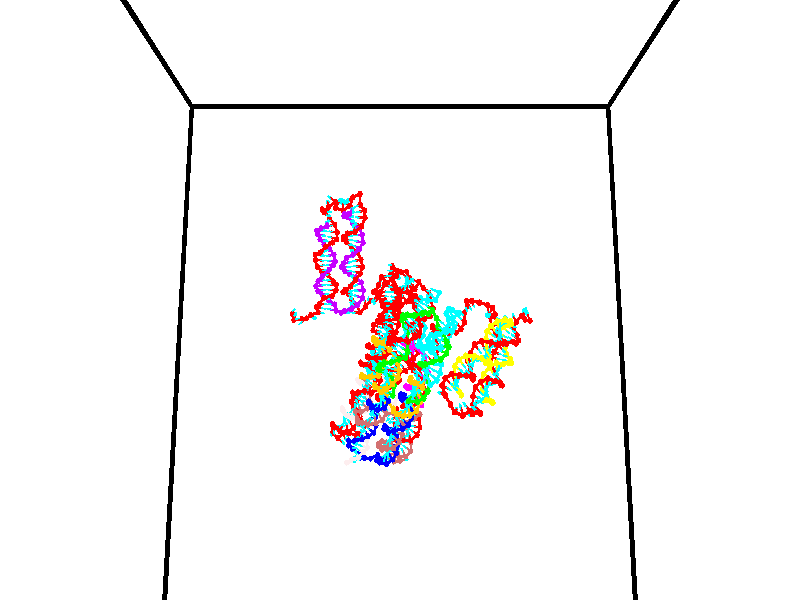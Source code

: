 // switches for output
#declare DRAW_BASES = 1; // possible values are 0, 1; only relevant for DNA ribbons
#declare DRAW_BASES_TYPE = 3; // possible values are 1, 2, 3; only relevant for DNA ribbons
#declare DRAW_FOG = 0; // set to 1 to enable fog

#include "colors.inc"

#include "transforms.inc"
background { rgb <1, 1, 1>}

#default {
   normal{
       ripples 0.25
       frequency 0.20
       turbulence 0.2
       lambda 5
   }
	finish {
		phong 0.1
		phong_size 40.
	}
}

// original window dimensions: 1024x640


// camera settings

camera {
	sky <0, 0.179814, -0.983701>
	up <0, 0.179814, -0.983701>
	right 1.6 * <1, 0, 0>
	location <35, 94.9851, 44.8844>
	look_at <35, 29.7336, 32.9568>
	direction <0, -65.2515, -11.9276>
	angle 67.0682
}


# declare cpy_camera_pos = <35, 94.9851, 44.8844>;
# if (DRAW_FOG = 1)
fog {
	fog_type 2
	up vnormalize(cpy_camera_pos)
	color rgbt<1,1,1,0.3>
	distance 1e-5
	fog_alt 3e-3
	fog_offset 56
}
# end


// LIGHTS

# declare lum = 6;
global_settings {
	ambient_light rgb lum * <0.05, 0.05, 0.05>
	max_trace_level 15
}# declare cpy_direct_light_amount = 0.25;
light_source
{	1000 * <-1, -1.16352, -0.803886>,
	rgb lum * cpy_direct_light_amount
	parallel
}

light_source
{	1000 * <1, 1.16352, 0.803886>,
	rgb lum * cpy_direct_light_amount
	parallel
}

// strand 0

// nucleotide -1

// particle -1
sphere {
	<24.104666, 34.626823, 35.033913> 0.250000
	pigment { color rgbt <1,0,0,0> }
	no_shadow
}
cylinder {
	<24.240974, 34.985851, 34.922024>,  <24.322760, 35.201267, 34.854893>, 0.100000
	pigment { color rgbt <1,0,0,0> }
	no_shadow
}
cylinder {
	<24.240974, 34.985851, 34.922024>,  <24.104666, 34.626823, 35.033913>, 0.100000
	pigment { color rgbt <1,0,0,0> }
	no_shadow
}

// particle -1
sphere {
	<24.240974, 34.985851, 34.922024> 0.100000
	pigment { color rgbt <1,0,0,0> }
	no_shadow
}
sphere {
	0, 1
	scale<0.080000,0.200000,0.300000>
	matrix <0.405258, 0.128226, 0.905165,
		0.848316, -0.421815, -0.320051,
		0.340773, 0.897569, -0.279720,
		24.343206, 35.255123, 34.838108>
	pigment { color rgbt <0,1,1,0> }
	no_shadow
}
cylinder {
	<24.296654, 34.803200, 35.608669>,  <24.104666, 34.626823, 35.033913>, 0.130000
	pigment { color rgbt <1,0,0,0> }
	no_shadow
}

// nucleotide -1

// particle -1
sphere {
	<24.296654, 34.803200, 35.608669> 0.250000
	pigment { color rgbt <1,0,0,0> }
	no_shadow
}
cylinder {
	<24.429262, 35.112114, 35.391903>,  <24.508827, 35.297462, 35.261845>, 0.100000
	pigment { color rgbt <1,0,0,0> }
	no_shadow
}
cylinder {
	<24.429262, 35.112114, 35.391903>,  <24.296654, 34.803200, 35.608669>, 0.100000
	pigment { color rgbt <1,0,0,0> }
	no_shadow
}

// particle -1
sphere {
	<24.429262, 35.112114, 35.391903> 0.100000
	pigment { color rgbt <1,0,0,0> }
	no_shadow
}
sphere {
	0, 1
	scale<0.080000,0.200000,0.300000>
	matrix <0.542465, 0.313919, 0.779222,
		0.771898, -0.552298, -0.314866,
		0.331520, 0.772284, -0.541916,
		24.528719, 35.343800, 35.229328>
	pigment { color rgbt <0,1,1,0> }
	no_shadow
}
cylinder {
	<25.089443, 34.776596, 35.489792>,  <24.296654, 34.803200, 35.608669>, 0.130000
	pigment { color rgbt <1,0,0,0> }
	no_shadow
}

// nucleotide -1

// particle -1
sphere {
	<25.089443, 34.776596, 35.489792> 0.250000
	pigment { color rgbt <1,0,0,0> }
	no_shadow
}
cylinder {
	<24.880520, 35.112122, 35.551220>,  <24.755165, 35.313438, 35.588078>, 0.100000
	pigment { color rgbt <1,0,0,0> }
	no_shadow
}
cylinder {
	<24.880520, 35.112122, 35.551220>,  <25.089443, 34.776596, 35.489792>, 0.100000
	pigment { color rgbt <1,0,0,0> }
	no_shadow
}

// particle -1
sphere {
	<24.880520, 35.112122, 35.551220> 0.100000
	pigment { color rgbt <1,0,0,0> }
	no_shadow
}
sphere {
	0, 1
	scale<0.080000,0.200000,0.300000>
	matrix <0.419121, 0.095677, 0.902875,
		0.742651, 0.535945, -0.401538,
		-0.522309, 0.838814, 0.153571,
		24.723827, 35.363766, 35.597290>
	pigment { color rgbt <0,1,1,0> }
	no_shadow
}
cylinder {
	<25.647545, 35.270817, 35.532177>,  <25.089443, 34.776596, 35.489792>, 0.130000
	pigment { color rgbt <1,0,0,0> }
	no_shadow
}

// nucleotide -1

// particle -1
sphere {
	<25.647545, 35.270817, 35.532177> 0.250000
	pigment { color rgbt <1,0,0,0> }
	no_shadow
}
cylinder {
	<25.334234, 35.359207, 35.764606>,  <25.146248, 35.412243, 35.904064>, 0.100000
	pigment { color rgbt <1,0,0,0> }
	no_shadow
}
cylinder {
	<25.334234, 35.359207, 35.764606>,  <25.647545, 35.270817, 35.532177>, 0.100000
	pigment { color rgbt <1,0,0,0> }
	no_shadow
}

// particle -1
sphere {
	<25.334234, 35.359207, 35.764606> 0.100000
	pigment { color rgbt <1,0,0,0> }
	no_shadow
}
sphere {
	0, 1
	scale<0.080000,0.200000,0.300000>
	matrix <0.543223, -0.211224, 0.812585,
		0.302297, 0.952132, 0.045408,
		-0.783279, 0.220975, 0.581072,
		25.099251, 35.425499, 35.938927>
	pigment { color rgbt <0,1,1,0> }
	no_shadow
}
cylinder {
	<26.151430, 35.848270, 35.328320>,  <25.647545, 35.270817, 35.532177>, 0.130000
	pigment { color rgbt <1,0,0,0> }
	no_shadow
}

// nucleotide -1

// particle -1
sphere {
	<26.151430, 35.848270, 35.328320> 0.250000
	pigment { color rgbt <1,0,0,0> }
	no_shadow
}
cylinder {
	<26.400185, 36.104343, 35.508728>,  <26.549438, 36.257988, 35.616974>, 0.100000
	pigment { color rgbt <1,0,0,0> }
	no_shadow
}
cylinder {
	<26.400185, 36.104343, 35.508728>,  <26.151430, 35.848270, 35.328320>, 0.100000
	pigment { color rgbt <1,0,0,0> }
	no_shadow
}

// particle -1
sphere {
	<26.400185, 36.104343, 35.508728> 0.100000
	pigment { color rgbt <1,0,0,0> }
	no_shadow
}
sphere {
	0, 1
	scale<0.080000,0.200000,0.300000>
	matrix <-0.367585, 0.747180, -0.553718,
		-0.691475, 0.178563, 0.699984,
		0.621888, 0.640186, 0.451019,
		26.586750, 36.296398, 35.644035>
	pigment { color rgbt <0,1,1,0> }
	no_shadow
}
cylinder {
	<26.901661, 35.923687, 35.131004>,  <26.151430, 35.848270, 35.328320>, 0.130000
	pigment { color rgbt <1,0,0,0> }
	no_shadow
}

// nucleotide -1

// particle -1
sphere {
	<26.901661, 35.923687, 35.131004> 0.250000
	pigment { color rgbt <1,0,0,0> }
	no_shadow
}
cylinder {
	<27.180145, 36.198776, 35.213299>,  <27.347237, 36.363831, 35.262676>, 0.100000
	pigment { color rgbt <1,0,0,0> }
	no_shadow
}
cylinder {
	<27.180145, 36.198776, 35.213299>,  <26.901661, 35.923687, 35.131004>, 0.100000
	pigment { color rgbt <1,0,0,0> }
	no_shadow
}

// particle -1
sphere {
	<27.180145, 36.198776, 35.213299> 0.100000
	pigment { color rgbt <1,0,0,0> }
	no_shadow
}
sphere {
	0, 1
	scale<0.080000,0.200000,0.300000>
	matrix <0.251197, 0.035075, -0.967300,
		-0.672450, 0.725126, -0.148334,
		0.696212, 0.687723, 0.205735,
		27.389009, 36.405094, 35.275021>
	pigment { color rgbt <0,1,1,0> }
	no_shadow
}
cylinder {
	<26.764343, 36.560711, 34.795746>,  <26.901661, 35.923687, 35.131004>, 0.130000
	pigment { color rgbt <1,0,0,0> }
	no_shadow
}

// nucleotide -1

// particle -1
sphere {
	<26.764343, 36.560711, 34.795746> 0.250000
	pigment { color rgbt <1,0,0,0> }
	no_shadow
}
cylinder {
	<27.153378, 36.482651, 34.846333>,  <27.386799, 36.435814, 34.876682>, 0.100000
	pigment { color rgbt <1,0,0,0> }
	no_shadow
}
cylinder {
	<27.153378, 36.482651, 34.846333>,  <26.764343, 36.560711, 34.795746>, 0.100000
	pigment { color rgbt <1,0,0,0> }
	no_shadow
}

// particle -1
sphere {
	<27.153378, 36.482651, 34.846333> 0.100000
	pigment { color rgbt <1,0,0,0> }
	no_shadow
}
sphere {
	0, 1
	scale<0.080000,0.200000,0.300000>
	matrix <0.147171, 0.095486, -0.984491,
		0.180047, 0.976114, 0.121589,
		0.972586, -0.195149, 0.126464,
		27.445154, 36.424107, 34.884274>
	pigment { color rgbt <0,1,1,0> }
	no_shadow
}
cylinder {
	<27.178047, 37.120449, 34.616257>,  <26.764343, 36.560711, 34.795746>, 0.130000
	pigment { color rgbt <1,0,0,0> }
	no_shadow
}

// nucleotide -1

// particle -1
sphere {
	<27.178047, 37.120449, 34.616257> 0.250000
	pigment { color rgbt <1,0,0,0> }
	no_shadow
}
cylinder {
	<27.422150, 36.807976, 34.563587>,  <27.568611, 36.620491, 34.531986>, 0.100000
	pigment { color rgbt <1,0,0,0> }
	no_shadow
}
cylinder {
	<27.422150, 36.807976, 34.563587>,  <27.178047, 37.120449, 34.616257>, 0.100000
	pigment { color rgbt <1,0,0,0> }
	no_shadow
}

// particle -1
sphere {
	<27.422150, 36.807976, 34.563587> 0.100000
	pigment { color rgbt <1,0,0,0> }
	no_shadow
}
sphere {
	0, 1
	scale<0.080000,0.200000,0.300000>
	matrix <0.236842, 0.338519, -0.910665,
		0.755971, 0.524553, 0.391601,
		0.610256, -0.781184, -0.131674,
		27.605227, 36.573620, 34.524086>
	pigment { color rgbt <0,1,1,0> }
	no_shadow
}
cylinder {
	<27.624367, 37.470364, 34.191425>,  <27.178047, 37.120449, 34.616257>, 0.130000
	pigment { color rgbt <1,0,0,0> }
	no_shadow
}

// nucleotide -1

// particle -1
sphere {
	<27.624367, 37.470364, 34.191425> 0.250000
	pigment { color rgbt <1,0,0,0> }
	no_shadow
}
cylinder {
	<27.737892, 37.087715, 34.165115>,  <27.806007, 36.858128, 34.149330>, 0.100000
	pigment { color rgbt <1,0,0,0> }
	no_shadow
}
cylinder {
	<27.737892, 37.087715, 34.165115>,  <27.624367, 37.470364, 34.191425>, 0.100000
	pigment { color rgbt <1,0,0,0> }
	no_shadow
}

// particle -1
sphere {
	<27.737892, 37.087715, 34.165115> 0.100000
	pigment { color rgbt <1,0,0,0> }
	no_shadow
}
sphere {
	0, 1
	scale<0.080000,0.200000,0.300000>
	matrix <0.214338, 0.130153, -0.968049,
		0.934617, 0.260646, 0.241979,
		0.283812, -0.956621, -0.065778,
		27.823036, 36.800728, 34.145382>
	pigment { color rgbt <0,1,1,0> }
	no_shadow
}
cylinder {
	<28.408760, 37.329174, 34.002979>,  <27.624367, 37.470364, 34.191425>, 0.130000
	pigment { color rgbt <1,0,0,0> }
	no_shadow
}

// nucleotide -1

// particle -1
sphere {
	<28.408760, 37.329174, 34.002979> 0.250000
	pigment { color rgbt <1,0,0,0> }
	no_shadow
}
cylinder {
	<28.166519, 37.034771, 33.881958>,  <28.021173, 36.858128, 33.809345>, 0.100000
	pigment { color rgbt <1,0,0,0> }
	no_shadow
}
cylinder {
	<28.166519, 37.034771, 33.881958>,  <28.408760, 37.329174, 34.002979>, 0.100000
	pigment { color rgbt <1,0,0,0> }
	no_shadow
}

// particle -1
sphere {
	<28.166519, 37.034771, 33.881958> 0.100000
	pigment { color rgbt <1,0,0,0> }
	no_shadow
}
sphere {
	0, 1
	scale<0.080000,0.200000,0.300000>
	matrix <0.240209, 0.193392, -0.951262,
		0.758647, -0.648764, 0.059677,
		-0.605603, -0.736006, -0.302555,
		27.984838, 36.813969, 33.791191>
	pigment { color rgbt <0,1,1,0> }
	no_shadow
}
cylinder {
	<28.738035, 36.973106, 33.465778>,  <28.408760, 37.329174, 34.002979>, 0.130000
	pigment { color rgbt <1,0,0,0> }
	no_shadow
}

// nucleotide -1

// particle -1
sphere {
	<28.738035, 36.973106, 33.465778> 0.250000
	pigment { color rgbt <1,0,0,0> }
	no_shadow
}
cylinder {
	<28.364687, 36.835903, 33.423512>,  <28.140678, 36.753582, 33.398151>, 0.100000
	pigment { color rgbt <1,0,0,0> }
	no_shadow
}
cylinder {
	<28.364687, 36.835903, 33.423512>,  <28.738035, 36.973106, 33.465778>, 0.100000
	pigment { color rgbt <1,0,0,0> }
	no_shadow
}

// particle -1
sphere {
	<28.364687, 36.835903, 33.423512> 0.100000
	pigment { color rgbt <1,0,0,0> }
	no_shadow
}
sphere {
	0, 1
	scale<0.080000,0.200000,0.300000>
	matrix <0.142973, -0.085294, -0.986044,
		0.329207, -0.935452, 0.128652,
		-0.933371, -0.343007, -0.105665,
		28.084675, 36.733002, 33.391811>
	pigment { color rgbt <0,1,1,0> }
	no_shadow
}
cylinder {
	<28.691614, 36.406609, 32.904652>,  <28.738035, 36.973106, 33.465778>, 0.130000
	pigment { color rgbt <1,0,0,0> }
	no_shadow
}

// nucleotide -1

// particle -1
sphere {
	<28.691614, 36.406609, 32.904652> 0.250000
	pigment { color rgbt <1,0,0,0> }
	no_shadow
}
cylinder {
	<28.311834, 36.530338, 32.926060>,  <28.083965, 36.604576, 32.938904>, 0.100000
	pigment { color rgbt <1,0,0,0> }
	no_shadow
}
cylinder {
	<28.311834, 36.530338, 32.926060>,  <28.691614, 36.406609, 32.904652>, 0.100000
	pigment { color rgbt <1,0,0,0> }
	no_shadow
}

// particle -1
sphere {
	<28.311834, 36.530338, 32.926060> 0.100000
	pigment { color rgbt <1,0,0,0> }
	no_shadow
}
sphere {
	0, 1
	scale<0.080000,0.200000,0.300000>
	matrix <-0.066546, -0.031707, -0.997280,
		-0.306783, -0.950429, 0.050688,
		-0.949450, 0.309322, 0.053520,
		28.026999, 36.623135, 32.942116>
	pigment { color rgbt <0,1,1,0> }
	no_shadow
}
cylinder {
	<28.327805, 36.015316, 32.530811>,  <28.691614, 36.406609, 32.904652>, 0.130000
	pigment { color rgbt <1,0,0,0> }
	no_shadow
}

// nucleotide -1

// particle -1
sphere {
	<28.327805, 36.015316, 32.530811> 0.250000
	pigment { color rgbt <1,0,0,0> }
	no_shadow
}
cylinder {
	<28.082500, 36.330849, 32.547115>,  <27.935318, 36.520168, 32.556896>, 0.100000
	pigment { color rgbt <1,0,0,0> }
	no_shadow
}
cylinder {
	<28.082500, 36.330849, 32.547115>,  <28.327805, 36.015316, 32.530811>, 0.100000
	pigment { color rgbt <1,0,0,0> }
	no_shadow
}

// particle -1
sphere {
	<28.082500, 36.330849, 32.547115> 0.100000
	pigment { color rgbt <1,0,0,0> }
	no_shadow
}
sphere {
	0, 1
	scale<0.080000,0.200000,0.300000>
	matrix <-0.139803, -0.057608, -0.988502,
		-0.777411, -0.611907, 0.145609,
		-0.613260, 0.788829, 0.040762,
		27.898523, 36.567497, 32.559345>
	pigment { color rgbt <0,1,1,0> }
	no_shadow
}
cylinder {
	<27.789085, 35.898983, 31.931034>,  <28.327805, 36.015316, 32.530811>, 0.130000
	pigment { color rgbt <1,0,0,0> }
	no_shadow
}

// nucleotide -1

// particle -1
sphere {
	<27.789085, 35.898983, 31.931034> 0.250000
	pigment { color rgbt <1,0,0,0> }
	no_shadow
}
cylinder {
	<27.751770, 36.284607, 32.030548>,  <27.729380, 36.515980, 32.090256>, 0.100000
	pigment { color rgbt <1,0,0,0> }
	no_shadow
}
cylinder {
	<27.751770, 36.284607, 32.030548>,  <27.789085, 35.898983, 31.931034>, 0.100000
	pigment { color rgbt <1,0,0,0> }
	no_shadow
}

// particle -1
sphere {
	<27.751770, 36.284607, 32.030548> 0.100000
	pigment { color rgbt <1,0,0,0> }
	no_shadow
}
sphere {
	0, 1
	scale<0.080000,0.200000,0.300000>
	matrix <-0.181308, 0.229248, -0.956333,
		-0.978992, -0.134322, 0.153405,
		-0.093289, 0.964055, 0.248785,
		27.723783, 36.573822, 32.105183>
	pigment { color rgbt <0,1,1,0> }
	no_shadow
}
cylinder {
	<27.150951, 36.081879, 31.709805>,  <27.789085, 35.898983, 31.931034>, 0.130000
	pigment { color rgbt <1,0,0,0> }
	no_shadow
}

// nucleotide -1

// particle -1
sphere {
	<27.150951, 36.081879, 31.709805> 0.250000
	pigment { color rgbt <1,0,0,0> }
	no_shadow
}
cylinder {
	<27.344833, 36.431114, 31.730862>,  <27.461163, 36.640656, 31.743496>, 0.100000
	pigment { color rgbt <1,0,0,0> }
	no_shadow
}
cylinder {
	<27.344833, 36.431114, 31.730862>,  <27.150951, 36.081879, 31.709805>, 0.100000
	pigment { color rgbt <1,0,0,0> }
	no_shadow
}

// particle -1
sphere {
	<27.344833, 36.431114, 31.730862> 0.100000
	pigment { color rgbt <1,0,0,0> }
	no_shadow
}
sphere {
	0, 1
	scale<0.080000,0.200000,0.300000>
	matrix <-0.172595, 0.154474, -0.972805,
		-0.857481, 0.462436, 0.225566,
		0.484704, 0.873093, 0.052645,
		27.490244, 36.693043, 31.746655>
	pigment { color rgbt <0,1,1,0> }
	no_shadow
}
cylinder {
	<26.762804, 36.514599, 31.386858>,  <27.150951, 36.081879, 31.709805>, 0.130000
	pigment { color rgbt <1,0,0,0> }
	no_shadow
}

// nucleotide -1

// particle -1
sphere {
	<26.762804, 36.514599, 31.386858> 0.250000
	pigment { color rgbt <1,0,0,0> }
	no_shadow
}
cylinder {
	<27.120857, 36.692303, 31.372032>,  <27.335690, 36.798923, 31.363136>, 0.100000
	pigment { color rgbt <1,0,0,0> }
	no_shadow
}
cylinder {
	<27.120857, 36.692303, 31.372032>,  <26.762804, 36.514599, 31.386858>, 0.100000
	pigment { color rgbt <1,0,0,0> }
	no_shadow
}

// particle -1
sphere {
	<27.120857, 36.692303, 31.372032> 0.100000
	pigment { color rgbt <1,0,0,0> }
	no_shadow
}
sphere {
	0, 1
	scale<0.080000,0.200000,0.300000>
	matrix <-0.101873, 0.122898, -0.987177,
		-0.434004, 0.887430, 0.155268,
		0.895132, 0.444257, -0.037066,
		27.389397, 36.825581, 31.360912>
	pigment { color rgbt <0,1,1,0> }
	no_shadow
}
cylinder {
	<26.654707, 37.029797, 30.931593>,  <26.762804, 36.514599, 31.386858>, 0.130000
	pigment { color rgbt <1,0,0,0> }
	no_shadow
}

// nucleotide -1

// particle -1
sphere {
	<26.654707, 37.029797, 30.931593> 0.250000
	pigment { color rgbt <1,0,0,0> }
	no_shadow
}
cylinder {
	<27.051212, 37.060757, 30.974318>,  <27.289116, 37.079330, 30.999952>, 0.100000
	pigment { color rgbt <1,0,0,0> }
	no_shadow
}
cylinder {
	<27.051212, 37.060757, 30.974318>,  <26.654707, 37.029797, 30.931593>, 0.100000
	pigment { color rgbt <1,0,0,0> }
	no_shadow
}

// particle -1
sphere {
	<27.051212, 37.060757, 30.974318> 0.100000
	pigment { color rgbt <1,0,0,0> }
	no_shadow
}
sphere {
	0, 1
	scale<0.080000,0.200000,0.300000>
	matrix <0.077393, 0.314452, -0.946113,
		-0.106813, 0.946113, 0.305714,
		0.991262, 0.077397, 0.106810,
		27.348591, 37.083977, 31.006361>
	pigment { color rgbt <0,1,1,0> }
	no_shadow
}
cylinder {
	<26.737194, 37.743580, 30.669485>,  <26.654707, 37.029797, 30.931593>, 0.130000
	pigment { color rgbt <1,0,0,0> }
	no_shadow
}

// nucleotide -1

// particle -1
sphere {
	<26.737194, 37.743580, 30.669485> 0.250000
	pigment { color rgbt <1,0,0,0> }
	no_shadow
}
cylinder {
	<27.088943, 37.553158, 30.666117>,  <27.299994, 37.438904, 30.664097>, 0.100000
	pigment { color rgbt <1,0,0,0> }
	no_shadow
}
cylinder {
	<27.088943, 37.553158, 30.666117>,  <26.737194, 37.743580, 30.669485>, 0.100000
	pigment { color rgbt <1,0,0,0> }
	no_shadow
}

// particle -1
sphere {
	<27.088943, 37.553158, 30.666117> 0.100000
	pigment { color rgbt <1,0,0,0> }
	no_shadow
}
sphere {
	0, 1
	scale<0.080000,0.200000,0.300000>
	matrix <0.343960, 0.647394, -0.680126,
		0.329228, 0.595190, 0.733047,
		0.879375, -0.476055, -0.008419,
		27.352757, 37.410339, 30.663591>
	pigment { color rgbt <0,1,1,0> }
	no_shadow
}
cylinder {
	<27.314548, 38.336964, 30.643190>,  <26.737194, 37.743580, 30.669485>, 0.130000
	pigment { color rgbt <1,0,0,0> }
	no_shadow
}

// nucleotide -1

// particle -1
sphere {
	<27.314548, 38.336964, 30.643190> 0.250000
	pigment { color rgbt <1,0,0,0> }
	no_shadow
}
cylinder {
	<27.441074, 37.984619, 30.502325>,  <27.516991, 37.773212, 30.417805>, 0.100000
	pigment { color rgbt <1,0,0,0> }
	no_shadow
}
cylinder {
	<27.441074, 37.984619, 30.502325>,  <27.314548, 38.336964, 30.643190>, 0.100000
	pigment { color rgbt <1,0,0,0> }
	no_shadow
}

// particle -1
sphere {
	<27.441074, 37.984619, 30.502325> 0.100000
	pigment { color rgbt <1,0,0,0> }
	no_shadow
}
sphere {
	0, 1
	scale<0.080000,0.200000,0.300000>
	matrix <0.327578, 0.449812, -0.830880,
		0.890302, 0.147459, 0.430835,
		0.316315, -0.880866, -0.352164,
		27.535969, 37.720360, 30.396675>
	pigment { color rgbt <0,1,1,0> }
	no_shadow
}
cylinder {
	<27.828339, 38.591476, 30.213690>,  <27.314548, 38.336964, 30.643190>, 0.130000
	pigment { color rgbt <1,0,0,0> }
	no_shadow
}

// nucleotide -1

// particle -1
sphere {
	<27.828339, 38.591476, 30.213690> 0.250000
	pigment { color rgbt <1,0,0,0> }
	no_shadow
}
cylinder {
	<27.828318, 38.203476, 30.116444>,  <27.828304, 37.970676, 30.058096>, 0.100000
	pigment { color rgbt <1,0,0,0> }
	no_shadow
}
cylinder {
	<27.828318, 38.203476, 30.116444>,  <27.828339, 38.591476, 30.213690>, 0.100000
	pigment { color rgbt <1,0,0,0> }
	no_shadow
}

// particle -1
sphere {
	<27.828318, 38.203476, 30.116444> 0.100000
	pigment { color rgbt <1,0,0,0> }
	no_shadow
}
sphere {
	0, 1
	scale<0.080000,0.200000,0.300000>
	matrix <0.352932, 0.227454, -0.907581,
		0.935649, -0.085853, 0.342330,
		-0.000054, -0.969997, -0.243117,
		27.828300, 37.912476, 30.043509>
	pigment { color rgbt <0,1,1,0> }
	no_shadow
}
cylinder {
	<28.480301, 38.491585, 29.861881>,  <27.828339, 38.591476, 30.213690>, 0.130000
	pigment { color rgbt <1,0,0,0> }
	no_shadow
}

// nucleotide -1

// particle -1
sphere {
	<28.480301, 38.491585, 29.861881> 0.250000
	pigment { color rgbt <1,0,0,0> }
	no_shadow
}
cylinder {
	<28.230352, 38.201492, 29.746246>,  <28.080383, 38.027435, 29.676865>, 0.100000
	pigment { color rgbt <1,0,0,0> }
	no_shadow
}
cylinder {
	<28.230352, 38.201492, 29.746246>,  <28.480301, 38.491585, 29.861881>, 0.100000
	pigment { color rgbt <1,0,0,0> }
	no_shadow
}

// particle -1
sphere {
	<28.230352, 38.201492, 29.746246> 0.100000
	pigment { color rgbt <1,0,0,0> }
	no_shadow
}
sphere {
	0, 1
	scale<0.080000,0.200000,0.300000>
	matrix <0.346761, 0.073946, -0.935034,
		0.699497, -0.684519, 0.205277,
		-0.624869, -0.725235, -0.289089,
		28.042892, 37.983921, 29.659519>
	pigment { color rgbt <0,1,1,0> }
	no_shadow
}
cylinder {
	<28.843176, 37.994534, 29.448462>,  <28.480301, 38.491585, 29.861881>, 0.130000
	pigment { color rgbt <1,0,0,0> }
	no_shadow
}

// nucleotide -1

// particle -1
sphere {
	<28.843176, 37.994534, 29.448462> 0.250000
	pigment { color rgbt <1,0,0,0> }
	no_shadow
}
cylinder {
	<28.456463, 38.011036, 29.347559>,  <28.224436, 38.020939, 29.287018>, 0.100000
	pigment { color rgbt <1,0,0,0> }
	no_shadow
}
cylinder {
	<28.456463, 38.011036, 29.347559>,  <28.843176, 37.994534, 29.448462>, 0.100000
	pigment { color rgbt <1,0,0,0> }
	no_shadow
}

// particle -1
sphere {
	<28.456463, 38.011036, 29.347559> 0.100000
	pigment { color rgbt <1,0,0,0> }
	no_shadow
}
sphere {
	0, 1
	scale<0.080000,0.200000,0.300000>
	matrix <0.255508, 0.183586, -0.949216,
		0.007148, -0.982137, -0.188029,
		-0.966780, 0.041258, -0.252256,
		28.166430, 38.023415, 29.271883>
	pigment { color rgbt <0,1,1,0> }
	no_shadow
}
cylinder {
	<28.846323, 37.822403, 28.814821>,  <28.843176, 37.994534, 29.448462>, 0.130000
	pigment { color rgbt <1,0,0,0> }
	no_shadow
}

// nucleotide -1

// particle -1
sphere {
	<28.846323, 37.822403, 28.814821> 0.250000
	pigment { color rgbt <1,0,0,0> }
	no_shadow
}
cylinder {
	<28.473654, 37.967648, 28.819506>,  <28.250051, 38.054794, 28.822317>, 0.100000
	pigment { color rgbt <1,0,0,0> }
	no_shadow
}
cylinder {
	<28.473654, 37.967648, 28.819506>,  <28.846323, 37.822403, 28.814821>, 0.100000
	pigment { color rgbt <1,0,0,0> }
	no_shadow
}

// particle -1
sphere {
	<28.473654, 37.967648, 28.819506> 0.100000
	pigment { color rgbt <1,0,0,0> }
	no_shadow
}
sphere {
	0, 1
	scale<0.080000,0.200000,0.300000>
	matrix <0.064395, 0.196786, -0.978330,
		-0.357544, -0.910730, -0.206722,
		-0.931673, 0.363108, 0.011713,
		28.194151, 38.076580, 28.823019>
	pigment { color rgbt <0,1,1,0> }
	no_shadow
}
cylinder {
	<28.578707, 37.604546, 28.109524>,  <28.846323, 37.822403, 28.814821>, 0.130000
	pigment { color rgbt <1,0,0,0> }
	no_shadow
}

// nucleotide -1

// particle -1
sphere {
	<28.578707, 37.604546, 28.109524> 0.250000
	pigment { color rgbt <1,0,0,0> }
	no_shadow
}
cylinder {
	<28.347128, 37.900990, 28.245510>,  <28.208179, 38.078854, 28.327103>, 0.100000
	pigment { color rgbt <1,0,0,0> }
	no_shadow
}
cylinder {
	<28.347128, 37.900990, 28.245510>,  <28.578707, 37.604546, 28.109524>, 0.100000
	pigment { color rgbt <1,0,0,0> }
	no_shadow
}

// particle -1
sphere {
	<28.347128, 37.900990, 28.245510> 0.100000
	pigment { color rgbt <1,0,0,0> }
	no_shadow
}
sphere {
	0, 1
	scale<0.080000,0.200000,0.300000>
	matrix <0.007653, 0.421873, -0.906623,
		-0.815329, -0.522286, -0.249914,
		-0.578948, 0.741108, 0.339968,
		28.173443, 38.123322, 28.347500>
	pigment { color rgbt <0,1,1,0> }
	no_shadow
}
cylinder {
	<28.091656, 37.690029, 27.639433>,  <28.578707, 37.604546, 28.109524>, 0.130000
	pigment { color rgbt <1,0,0,0> }
	no_shadow
}

// nucleotide -1

// particle -1
sphere {
	<28.091656, 37.690029, 27.639433> 0.250000
	pigment { color rgbt <1,0,0,0> }
	no_shadow
}
cylinder {
	<28.082159, 38.042412, 27.828476>,  <28.076462, 38.253841, 27.941902>, 0.100000
	pigment { color rgbt <1,0,0,0> }
	no_shadow
}
cylinder {
	<28.082159, 38.042412, 27.828476>,  <28.091656, 37.690029, 27.639433>, 0.100000
	pigment { color rgbt <1,0,0,0> }
	no_shadow
}

// particle -1
sphere {
	<28.082159, 38.042412, 27.828476> 0.100000
	pigment { color rgbt <1,0,0,0> }
	no_shadow
}
sphere {
	0, 1
	scale<0.080000,0.200000,0.300000>
	matrix <0.125194, 0.471640, -0.872859,
		-0.991848, 0.038446, -0.121487,
		-0.023740, 0.880953, 0.472609,
		28.075037, 38.306698, 27.970259>
	pigment { color rgbt <0,1,1,0> }
	no_shadow
}
cylinder {
	<27.694342, 38.098499, 27.220314>,  <28.091656, 37.690029, 27.639433>, 0.130000
	pigment { color rgbt <1,0,0,0> }
	no_shadow
}

// nucleotide -1

// particle -1
sphere {
	<27.694342, 38.098499, 27.220314> 0.250000
	pigment { color rgbt <1,0,0,0> }
	no_shadow
}
cylinder {
	<27.901266, 38.349659, 27.452908>,  <28.025421, 38.500355, 27.592464>, 0.100000
	pigment { color rgbt <1,0,0,0> }
	no_shadow
}
cylinder {
	<27.901266, 38.349659, 27.452908>,  <27.694342, 38.098499, 27.220314>, 0.100000
	pigment { color rgbt <1,0,0,0> }
	no_shadow
}

// particle -1
sphere {
	<27.901266, 38.349659, 27.452908> 0.100000
	pigment { color rgbt <1,0,0,0> }
	no_shadow
}
sphere {
	0, 1
	scale<0.080000,0.200000,0.300000>
	matrix <0.090090, 0.635735, -0.766632,
		-0.851041, 0.448975, 0.272306,
		0.517313, 0.627904, 0.581485,
		28.056459, 38.538029, 27.627354>
	pigment { color rgbt <0,1,1,0> }
	no_shadow
}
cylinder {
	<27.463776, 38.847717, 27.181837>,  <27.694342, 38.098499, 27.220314>, 0.130000
	pigment { color rgbt <1,0,0,0> }
	no_shadow
}

// nucleotide -1

// particle -1
sphere {
	<27.463776, 38.847717, 27.181837> 0.250000
	pigment { color rgbt <1,0,0,0> }
	no_shadow
}
cylinder {
	<27.847258, 38.842079, 27.295458>,  <28.077347, 38.838696, 27.363630>, 0.100000
	pigment { color rgbt <1,0,0,0> }
	no_shadow
}
cylinder {
	<27.847258, 38.842079, 27.295458>,  <27.463776, 38.847717, 27.181837>, 0.100000
	pigment { color rgbt <1,0,0,0> }
	no_shadow
}

// particle -1
sphere {
	<27.847258, 38.842079, 27.295458> 0.100000
	pigment { color rgbt <1,0,0,0> }
	no_shadow
}
sphere {
	0, 1
	scale<0.080000,0.200000,0.300000>
	matrix <0.211718, 0.702249, -0.679722,
		-0.189894, 0.711792, 0.676234,
		0.958705, -0.014096, 0.284052,
		28.134869, 38.837849, 27.380674>
	pigment { color rgbt <0,1,1,0> }
	no_shadow
}
cylinder {
	<27.732315, 39.490715, 27.624945>,  <27.463776, 38.847717, 27.181837>, 0.130000
	pigment { color rgbt <1,0,0,0> }
	no_shadow
}

// nucleotide -1

// particle -1
sphere {
	<27.732315, 39.490715, 27.624945> 0.250000
	pigment { color rgbt <1,0,0,0> }
	no_shadow
}
cylinder {
	<27.934288, 39.280743, 27.350866>,  <28.055471, 39.154758, 27.186419>, 0.100000
	pigment { color rgbt <1,0,0,0> }
	no_shadow
}
cylinder {
	<27.934288, 39.280743, 27.350866>,  <27.732315, 39.490715, 27.624945>, 0.100000
	pigment { color rgbt <1,0,0,0> }
	no_shadow
}

// particle -1
sphere {
	<27.934288, 39.280743, 27.350866> 0.100000
	pigment { color rgbt <1,0,0,0> }
	no_shadow
}
sphere {
	0, 1
	scale<0.080000,0.200000,0.300000>
	matrix <0.079142, 0.818636, -0.568834,
		0.859522, 0.232996, 0.454901,
		0.504934, -0.524927, -0.685196,
		28.085768, 39.123264, 27.145308>
	pigment { color rgbt <0,1,1,0> }
	no_shadow
}
cylinder {
	<28.209946, 39.968552, 27.336853>,  <27.732315, 39.490715, 27.624945>, 0.130000
	pigment { color rgbt <1,0,0,0> }
	no_shadow
}

// nucleotide -1

// particle -1
sphere {
	<28.209946, 39.968552, 27.336853> 0.250000
	pigment { color rgbt <1,0,0,0> }
	no_shadow
}
cylinder {
	<28.139181, 39.720387, 27.031229>,  <28.096722, 39.571487, 26.847855>, 0.100000
	pigment { color rgbt <1,0,0,0> }
	no_shadow
}
cylinder {
	<28.139181, 39.720387, 27.031229>,  <28.209946, 39.968552, 27.336853>, 0.100000
	pigment { color rgbt <1,0,0,0> }
	no_shadow
}

// particle -1
sphere {
	<28.139181, 39.720387, 27.031229> 0.100000
	pigment { color rgbt <1,0,0,0> }
	no_shadow
}
sphere {
	0, 1
	scale<0.080000,0.200000,0.300000>
	matrix <-0.059437, 0.781623, -0.620913,
		0.982430, -0.064433, -0.175154,
		-0.176911, -0.620415, -0.764060,
		28.086107, 39.534264, 26.802011>
	pigment { color rgbt <0,1,1,0> }
	no_shadow
}
cylinder {
	<28.866356, 39.864555, 26.920404>,  <28.209946, 39.968552, 27.336853>, 0.130000
	pigment { color rgbt <1,0,0,0> }
	no_shadow
}

// nucleotide -1

// particle -1
sphere {
	<28.866356, 39.864555, 26.920404> 0.250000
	pigment { color rgbt <1,0,0,0> }
	no_shadow
}
cylinder {
	<28.550016, 39.801884, 26.683758>,  <28.360212, 39.764282, 26.541771>, 0.100000
	pigment { color rgbt <1,0,0,0> }
	no_shadow
}
cylinder {
	<28.550016, 39.801884, 26.683758>,  <28.866356, 39.864555, 26.920404>, 0.100000
	pigment { color rgbt <1,0,0,0> }
	no_shadow
}

// particle -1
sphere {
	<28.550016, 39.801884, 26.683758> 0.100000
	pigment { color rgbt <1,0,0,0> }
	no_shadow
}
sphere {
	0, 1
	scale<0.080000,0.200000,0.300000>
	matrix <0.325746, 0.710611, -0.623636,
		0.518117, -0.685919, -0.510950,
		-0.790851, -0.156677, -0.591615,
		28.312761, 39.754879, 26.506273>
	pigment { color rgbt <0,1,1,0> }
	no_shadow
}
cylinder {
	<28.784634, 39.288750, 27.214989>,  <28.866356, 39.864555, 26.920404>, 0.130000
	pigment { color rgbt <1,0,0,0> }
	no_shadow
}

// nucleotide -1

// particle -1
sphere {
	<28.784634, 39.288750, 27.214989> 0.250000
	pigment { color rgbt <1,0,0,0> }
	no_shadow
}
cylinder {
	<29.019005, 39.284630, 26.890869>,  <29.159628, 39.282158, 26.696398>, 0.100000
	pigment { color rgbt <1,0,0,0> }
	no_shadow
}
cylinder {
	<29.019005, 39.284630, 26.890869>,  <28.784634, 39.288750, 27.214989>, 0.100000
	pigment { color rgbt <1,0,0,0> }
	no_shadow
}

// particle -1
sphere {
	<29.019005, 39.284630, 26.890869> 0.100000
	pigment { color rgbt <1,0,0,0> }
	no_shadow
}
sphere {
	0, 1
	scale<0.080000,0.200000,0.300000>
	matrix <0.543787, 0.746357, 0.383727,
		0.600820, -0.665466, 0.442912,
		0.585928, -0.010299, -0.810298,
		29.194782, 39.281540, 26.647779>
	pigment { color rgbt <0,1,1,0> }
	no_shadow
}
cylinder {
	<29.551395, 39.389305, 27.447649>,  <28.784634, 39.288750, 27.214989>, 0.130000
	pigment { color rgbt <1,0,0,0> }
	no_shadow
}

// nucleotide -1

// particle -1
sphere {
	<29.551395, 39.389305, 27.447649> 0.250000
	pigment { color rgbt <1,0,0,0> }
	no_shadow
}
cylinder {
	<29.509129, 39.474426, 27.059103>,  <29.483768, 39.525497, 26.825975>, 0.100000
	pigment { color rgbt <1,0,0,0> }
	no_shadow
}
cylinder {
	<29.509129, 39.474426, 27.059103>,  <29.551395, 39.389305, 27.447649>, 0.100000
	pigment { color rgbt <1,0,0,0> }
	no_shadow
}

// particle -1
sphere {
	<29.509129, 39.474426, 27.059103> 0.100000
	pigment { color rgbt <1,0,0,0> }
	no_shadow
}
sphere {
	0, 1
	scale<0.080000,0.200000,0.300000>
	matrix <0.626048, 0.773180, 0.101279,
		0.772592, -0.597419, -0.214924,
		-0.105669, 0.212800, -0.971365,
		29.477428, 39.538265, 26.767693>
	pigment { color rgbt <0,1,1,0> }
	no_shadow
}
cylinder {
	<30.203308, 39.361465, 27.041708>,  <29.551395, 39.389305, 27.447649>, 0.130000
	pigment { color rgbt <1,0,0,0> }
	no_shadow
}

// nucleotide -1

// particle -1
sphere {
	<30.203308, 39.361465, 27.041708> 0.250000
	pigment { color rgbt <1,0,0,0> }
	no_shadow
}
cylinder {
	<29.925041, 39.634583, 26.952404>,  <29.758081, 39.798454, 26.898821>, 0.100000
	pigment { color rgbt <1,0,0,0> }
	no_shadow
}
cylinder {
	<29.925041, 39.634583, 26.952404>,  <30.203308, 39.361465, 27.041708>, 0.100000
	pigment { color rgbt <1,0,0,0> }
	no_shadow
}

// particle -1
sphere {
	<29.925041, 39.634583, 26.952404> 0.100000
	pigment { color rgbt <1,0,0,0> }
	no_shadow
}
sphere {
	0, 1
	scale<0.080000,0.200000,0.300000>
	matrix <0.639032, 0.730165, 0.241861,
		0.328157, 0.025585, -0.944277,
		-0.695666, 0.682791, -0.223259,
		29.716341, 39.839420, 26.885426>
	pigment { color rgbt <0,1,1,0> }
	no_shadow
}
cylinder {
	<30.505421, 39.788609, 26.487663>,  <30.203308, 39.361465, 27.041708>, 0.130000
	pigment { color rgbt <1,0,0,0> }
	no_shadow
}

// nucleotide -1

// particle -1
sphere {
	<30.505421, 39.788609, 26.487663> 0.250000
	pigment { color rgbt <1,0,0,0> }
	no_shadow
}
cylinder {
	<30.238995, 39.972851, 26.722336>,  <30.079140, 40.083397, 26.863140>, 0.100000
	pigment { color rgbt <1,0,0,0> }
	no_shadow
}
cylinder {
	<30.238995, 39.972851, 26.722336>,  <30.505421, 39.788609, 26.487663>, 0.100000
	pigment { color rgbt <1,0,0,0> }
	no_shadow
}

// particle -1
sphere {
	<30.238995, 39.972851, 26.722336> 0.100000
	pigment { color rgbt <1,0,0,0> }
	no_shadow
}
sphere {
	0, 1
	scale<0.080000,0.200000,0.300000>
	matrix <0.637628, 0.759732, 0.127429,
		-0.387026, 0.458961, -0.799728,
		-0.666064, 0.460610, 0.586683,
		30.039175, 40.111034, 26.898340>
	pigment { color rgbt <0,1,1,0> }
	no_shadow
}
cylinder {
	<31.213600, 40.085918, 26.317505>,  <30.505421, 39.788609, 26.487663>, 0.130000
	pigment { color rgbt <1,0,0,0> }
	no_shadow
}

// nucleotide -1

// particle -1
sphere {
	<31.213600, 40.085918, 26.317505> 0.250000
	pigment { color rgbt <1,0,0,0> }
	no_shadow
}
cylinder {
	<31.149734, 39.692154, 26.288019>,  <31.111416, 39.455894, 26.270329>, 0.100000
	pigment { color rgbt <1,0,0,0> }
	no_shadow
}
cylinder {
	<31.149734, 39.692154, 26.288019>,  <31.213600, 40.085918, 26.317505>, 0.100000
	pigment { color rgbt <1,0,0,0> }
	no_shadow
}

// particle -1
sphere {
	<31.149734, 39.692154, 26.288019> 0.100000
	pigment { color rgbt <1,0,0,0> }
	no_shadow
}
sphere {
	0, 1
	scale<0.080000,0.200000,0.300000>
	matrix <-0.298797, -0.022977, 0.954040,
		-0.940865, 0.174352, -0.290471,
		-0.159665, -0.984415, -0.073714,
		31.101835, 39.396828, 26.265905>
	pigment { color rgbt <0,1,1,0> }
	no_shadow
}
cylinder {
	<31.195862, 39.819523, 27.103483>,  <31.213600, 40.085918, 26.317505>, 0.130000
	pigment { color rgbt <1,0,0,0> }
	no_shadow
}

// nucleotide -1

// particle -1
sphere {
	<31.195862, 39.819523, 27.103483> 0.250000
	pigment { color rgbt <1,0,0,0> }
	no_shadow
}
cylinder {
	<31.027960, 40.132298, 27.287823>,  <30.927217, 40.319962, 27.398426>, 0.100000
	pigment { color rgbt <1,0,0,0> }
	no_shadow
}
cylinder {
	<31.027960, 40.132298, 27.287823>,  <31.195862, 39.819523, 27.103483>, 0.100000
	pigment { color rgbt <1,0,0,0> }
	no_shadow
}

// particle -1
sphere {
	<31.027960, 40.132298, 27.287823> 0.100000
	pigment { color rgbt <1,0,0,0> }
	no_shadow
}
sphere {
	0, 1
	scale<0.080000,0.200000,0.300000>
	matrix <0.242605, -0.392611, 0.887130,
		0.874613, 0.484182, -0.024901,
		-0.419756, 0.781937, 0.460847,
		30.902033, 40.366879, 27.426077>
	pigment { color rgbt <0,1,1,0> }
	no_shadow
}
cylinder {
	<31.652927, 40.016041, 27.660341>,  <31.195862, 39.819523, 27.103483>, 0.130000
	pigment { color rgbt <1,0,0,0> }
	no_shadow
}

// nucleotide -1

// particle -1
sphere {
	<31.652927, 40.016041, 27.660341> 0.250000
	pigment { color rgbt <1,0,0,0> }
	no_shadow
}
cylinder {
	<31.285912, 40.133125, 27.768000>,  <31.065702, 40.203377, 27.832596>, 0.100000
	pigment { color rgbt <1,0,0,0> }
	no_shadow
}
cylinder {
	<31.285912, 40.133125, 27.768000>,  <31.652927, 40.016041, 27.660341>, 0.100000
	pigment { color rgbt <1,0,0,0> }
	no_shadow
}

// particle -1
sphere {
	<31.285912, 40.133125, 27.768000> 0.100000
	pigment { color rgbt <1,0,0,0> }
	no_shadow
}
sphere {
	0, 1
	scale<0.080000,0.200000,0.300000>
	matrix <0.147969, -0.376915, 0.914352,
		0.369087, 0.878781, 0.302522,
		-0.917540, 0.292711, 0.269147,
		31.010649, 40.220940, 27.848743>
	pigment { color rgbt <0,1,1,0> }
	no_shadow
}
cylinder {
	<31.696337, 40.163460, 28.303362>,  <31.652927, 40.016041, 27.660341>, 0.130000
	pigment { color rgbt <1,0,0,0> }
	no_shadow
}

// nucleotide -1

// particle -1
sphere {
	<31.696337, 40.163460, 28.303362> 0.250000
	pigment { color rgbt <1,0,0,0> }
	no_shadow
}
cylinder {
	<31.301064, 40.120071, 28.260042>,  <31.063900, 40.094036, 28.234051>, 0.100000
	pigment { color rgbt <1,0,0,0> }
	no_shadow
}
cylinder {
	<31.301064, 40.120071, 28.260042>,  <31.696337, 40.163460, 28.303362>, 0.100000
	pigment { color rgbt <1,0,0,0> }
	no_shadow
}

// particle -1
sphere {
	<31.301064, 40.120071, 28.260042> 0.100000
	pigment { color rgbt <1,0,0,0> }
	no_shadow
}
sphere {
	0, 1
	scale<0.080000,0.200000,0.300000>
	matrix <-0.024509, -0.585620, 0.810215,
		-0.151309, 0.803294, 0.576041,
		-0.988183, -0.108475, -0.108298,
		31.004608, 40.087528, 28.227552>
	pigment { color rgbt <0,1,1,0> }
	no_shadow
}
cylinder {
	<31.394985, 40.239014, 29.014793>,  <31.696337, 40.163460, 28.303362>, 0.130000
	pigment { color rgbt <1,0,0,0> }
	no_shadow
}

// nucleotide -1

// particle -1
sphere {
	<31.394985, 40.239014, 29.014793> 0.250000
	pigment { color rgbt <1,0,0,0> }
	no_shadow
}
cylinder {
	<31.093779, 40.054798, 28.826807>,  <30.913054, 39.944267, 28.714016>, 0.100000
	pigment { color rgbt <1,0,0,0> }
	no_shadow
}
cylinder {
	<31.093779, 40.054798, 28.826807>,  <31.394985, 40.239014, 29.014793>, 0.100000
	pigment { color rgbt <1,0,0,0> }
	no_shadow
}

// particle -1
sphere {
	<31.093779, 40.054798, 28.826807> 0.100000
	pigment { color rgbt <1,0,0,0> }
	no_shadow
}
sphere {
	0, 1
	scale<0.080000,0.200000,0.300000>
	matrix <-0.133210, -0.592744, 0.794298,
		-0.644376, 0.660724, 0.384998,
		-0.753017, -0.460541, -0.469965,
		30.867874, 39.916637, 28.685818>
	pigment { color rgbt <0,1,1,0> }
	no_shadow
}
cylinder {
	<30.769459, 40.237274, 29.496790>,  <31.394985, 40.239014, 29.014793>, 0.130000
	pigment { color rgbt <1,0,0,0> }
	no_shadow
}

// nucleotide -1

// particle -1
sphere {
	<30.769459, 40.237274, 29.496790> 0.250000
	pigment { color rgbt <1,0,0,0> }
	no_shadow
}
cylinder {
	<30.712206, 39.955860, 29.218351>,  <30.677855, 39.787010, 29.051289>, 0.100000
	pigment { color rgbt <1,0,0,0> }
	no_shadow
}
cylinder {
	<30.712206, 39.955860, 29.218351>,  <30.769459, 40.237274, 29.496790>, 0.100000
	pigment { color rgbt <1,0,0,0> }
	no_shadow
}

// particle -1
sphere {
	<30.712206, 39.955860, 29.218351> 0.100000
	pigment { color rgbt <1,0,0,0> }
	no_shadow
}
sphere {
	0, 1
	scale<0.080000,0.200000,0.300000>
	matrix <-0.391073, -0.605898, 0.692784,
		-0.909162, 0.371384, -0.188412,
		-0.143131, -0.703535, -0.696097,
		30.669268, 39.744801, 29.009521>
	pigment { color rgbt <0,1,1,0> }
	no_shadow
}
cylinder {
	<30.025335, 39.990307, 29.532957>,  <30.769459, 40.237274, 29.496790>, 0.130000
	pigment { color rgbt <1,0,0,0> }
	no_shadow
}

// nucleotide -1

// particle -1
sphere {
	<30.025335, 39.990307, 29.532957> 0.250000
	pigment { color rgbt <1,0,0,0> }
	no_shadow
}
cylinder {
	<30.249743, 39.705013, 29.364882>,  <30.384386, 39.533836, 29.264036>, 0.100000
	pigment { color rgbt <1,0,0,0> }
	no_shadow
}
cylinder {
	<30.249743, 39.705013, 29.364882>,  <30.025335, 39.990307, 29.532957>, 0.100000
	pigment { color rgbt <1,0,0,0> }
	no_shadow
}

// particle -1
sphere {
	<30.249743, 39.705013, 29.364882> 0.100000
	pigment { color rgbt <1,0,0,0> }
	no_shadow
}
sphere {
	0, 1
	scale<0.080000,0.200000,0.300000>
	matrix <-0.395153, -0.676764, 0.621164,
		-0.727403, -0.182445, -0.661512,
		0.561016, -0.713235, -0.420187,
		30.418047, 39.491043, 29.238825>
	pigment { color rgbt <0,1,1,0> }
	no_shadow
}
cylinder {
	<29.623419, 39.458172, 29.667578>,  <30.025335, 39.990307, 29.532957>, 0.130000
	pigment { color rgbt <1,0,0,0> }
	no_shadow
}

// nucleotide -1

// particle -1
sphere {
	<29.623419, 39.458172, 29.667578> 0.250000
	pigment { color rgbt <1,0,0,0> }
	no_shadow
}
cylinder {
	<29.973528, 39.295090, 29.563526>,  <30.183594, 39.197239, 29.501095>, 0.100000
	pigment { color rgbt <1,0,0,0> }
	no_shadow
}
cylinder {
	<29.973528, 39.295090, 29.563526>,  <29.623419, 39.458172, 29.667578>, 0.100000
	pigment { color rgbt <1,0,0,0> }
	no_shadow
}

// particle -1
sphere {
	<29.973528, 39.295090, 29.563526> 0.100000
	pigment { color rgbt <1,0,0,0> }
	no_shadow
}
sphere {
	0, 1
	scale<0.080000,0.200000,0.300000>
	matrix <-0.108683, -0.689938, 0.715663,
		-0.471256, -0.598130, -0.648196,
		0.875275, -0.407709, -0.260131,
		30.236111, 39.172775, 29.485487>
	pigment { color rgbt <0,1,1,0> }
	no_shadow
}
cylinder {
	<29.523674, 38.720215, 29.637472>,  <29.623419, 39.458172, 29.667578>, 0.130000
	pigment { color rgbt <1,0,0,0> }
	no_shadow
}

// nucleotide -1

// particle -1
sphere {
	<29.523674, 38.720215, 29.637472> 0.250000
	pigment { color rgbt <1,0,0,0> }
	no_shadow
}
cylinder {
	<29.918451, 38.759739, 29.688351>,  <30.155317, 38.783455, 29.718878>, 0.100000
	pigment { color rgbt <1,0,0,0> }
	no_shadow
}
cylinder {
	<29.918451, 38.759739, 29.688351>,  <29.523674, 38.720215, 29.637472>, 0.100000
	pigment { color rgbt <1,0,0,0> }
	no_shadow
}

// particle -1
sphere {
	<29.918451, 38.759739, 29.688351> 0.100000
	pigment { color rgbt <1,0,0,0> }
	no_shadow
}
sphere {
	0, 1
	scale<0.080000,0.200000,0.300000>
	matrix <-0.033554, -0.646255, 0.762383,
		0.157535, -0.756697, -0.634502,
		0.986943, 0.098812, 0.127198,
		30.214535, 38.789383, 29.726511>
	pigment { color rgbt <0,1,1,0> }
	no_shadow
}
cylinder {
	<29.828943, 38.027000, 29.725185>,  <29.523674, 38.720215, 29.637472>, 0.130000
	pigment { color rgbt <1,0,0,0> }
	no_shadow
}

// nucleotide -1

// particle -1
sphere {
	<29.828943, 38.027000, 29.725185> 0.250000
	pigment { color rgbt <1,0,0,0> }
	no_shadow
}
cylinder {
	<30.063662, 38.299694, 29.899960>,  <30.204493, 38.463310, 30.004824>, 0.100000
	pigment { color rgbt <1,0,0,0> }
	no_shadow
}
cylinder {
	<30.063662, 38.299694, 29.899960>,  <29.828943, 38.027000, 29.725185>, 0.100000
	pigment { color rgbt <1,0,0,0> }
	no_shadow
}

// particle -1
sphere {
	<30.063662, 38.299694, 29.899960> 0.100000
	pigment { color rgbt <1,0,0,0> }
	no_shadow
}
sphere {
	0, 1
	scale<0.080000,0.200000,0.300000>
	matrix <0.014284, -0.548235, 0.836202,
		0.809609, -0.484439, -0.331440,
		0.586796, 0.681731, 0.436936,
		30.239700, 38.504215, 30.031040>
	pigment { color rgbt <0,1,1,0> }
	no_shadow
}
cylinder {
	<30.285156, 37.642147, 30.056732>,  <29.828943, 38.027000, 29.725185>, 0.130000
	pigment { color rgbt <1,0,0,0> }
	no_shadow
}

// nucleotide -1

// particle -1
sphere {
	<30.285156, 37.642147, 30.056732> 0.250000
	pigment { color rgbt <1,0,0,0> }
	no_shadow
}
cylinder {
	<30.334129, 37.982956, 30.260324>,  <30.363514, 38.187443, 30.382481>, 0.100000
	pigment { color rgbt <1,0,0,0> }
	no_shadow
}
cylinder {
	<30.334129, 37.982956, 30.260324>,  <30.285156, 37.642147, 30.056732>, 0.100000
	pigment { color rgbt <1,0,0,0> }
	no_shadow
}

// particle -1
sphere {
	<30.334129, 37.982956, 30.260324> 0.100000
	pigment { color rgbt <1,0,0,0> }
	no_shadow
}
sphere {
	0, 1
	scale<0.080000,0.200000,0.300000>
	matrix <0.164103, -0.523161, 0.836285,
		0.978816, -0.018863, -0.203872,
		0.122433, 0.852025, 0.508982,
		30.370859, 38.238564, 30.413019>
	pigment { color rgbt <0,1,1,0> }
	no_shadow
}
cylinder {
	<30.868294, 37.593468, 30.462925>,  <30.285156, 37.642147, 30.056732>, 0.130000
	pigment { color rgbt <1,0,0,0> }
	no_shadow
}

// nucleotide -1

// particle -1
sphere {
	<30.868294, 37.593468, 30.462925> 0.250000
	pigment { color rgbt <1,0,0,0> }
	no_shadow
}
cylinder {
	<30.661819, 37.882149, 30.647402>,  <30.537935, 38.055359, 30.758087>, 0.100000
	pigment { color rgbt <1,0,0,0> }
	no_shadow
}
cylinder {
	<30.661819, 37.882149, 30.647402>,  <30.868294, 37.593468, 30.462925>, 0.100000
	pigment { color rgbt <1,0,0,0> }
	no_shadow
}

// particle -1
sphere {
	<30.661819, 37.882149, 30.647402> 0.100000
	pigment { color rgbt <1,0,0,0> }
	no_shadow
}
sphere {
	0, 1
	scale<0.080000,0.200000,0.300000>
	matrix <0.093329, -0.487871, 0.867913,
		0.851377, 0.491046, 0.184476,
		-0.516185, 0.721704, 0.461191,
		30.506964, 38.098660, 30.785759>
	pigment { color rgbt <0,1,1,0> }
	no_shadow
}
cylinder {
	<31.188293, 37.612717, 31.076464>,  <30.868294, 37.593468, 30.462925>, 0.130000
	pigment { color rgbt <1,0,0,0> }
	no_shadow
}

// nucleotide -1

// particle -1
sphere {
	<31.188293, 37.612717, 31.076464> 0.250000
	pigment { color rgbt <1,0,0,0> }
	no_shadow
}
cylinder {
	<30.843725, 37.793697, 31.168756>,  <30.636984, 37.902287, 31.224133>, 0.100000
	pigment { color rgbt <1,0,0,0> }
	no_shadow
}
cylinder {
	<30.843725, 37.793697, 31.168756>,  <31.188293, 37.612717, 31.076464>, 0.100000
	pigment { color rgbt <1,0,0,0> }
	no_shadow
}

// particle -1
sphere {
	<30.843725, 37.793697, 31.168756> 0.100000
	pigment { color rgbt <1,0,0,0> }
	no_shadow
}
sphere {
	0, 1
	scale<0.080000,0.200000,0.300000>
	matrix <0.121980, -0.256694, 0.958764,
		0.493027, 0.854044, 0.165931,
		-0.861421, 0.452456, 0.230734,
		30.585299, 37.929436, 31.237976>
	pigment { color rgbt <0,1,1,0> }
	no_shadow
}
cylinder {
	<31.359219, 37.952541, 31.728769>,  <31.188293, 37.612717, 31.076464>, 0.130000
	pigment { color rgbt <1,0,0,0> }
	no_shadow
}

// nucleotide -1

// particle -1
sphere {
	<31.359219, 37.952541, 31.728769> 0.250000
	pigment { color rgbt <1,0,0,0> }
	no_shadow
}
cylinder {
	<30.959717, 37.950058, 31.708950>,  <30.720016, 37.948566, 31.697058>, 0.100000
	pigment { color rgbt <1,0,0,0> }
	no_shadow
}
cylinder {
	<30.959717, 37.950058, 31.708950>,  <31.359219, 37.952541, 31.728769>, 0.100000
	pigment { color rgbt <1,0,0,0> }
	no_shadow
}

// particle -1
sphere {
	<30.959717, 37.950058, 31.708950> 0.100000
	pigment { color rgbt <1,0,0,0> }
	no_shadow
}
sphere {
	0, 1
	scale<0.080000,0.200000,0.300000>
	matrix <-0.045256, -0.306846, 0.950682,
		-0.021106, 0.951739, 0.306183,
		-0.998752, -0.006208, -0.049548,
		30.660091, 37.948196, 31.694086>
	pigment { color rgbt <0,1,1,0> }
	no_shadow
}
cylinder {
	<31.186729, 38.207619, 32.342018>,  <31.359219, 37.952541, 31.728769>, 0.130000
	pigment { color rgbt <1,0,0,0> }
	no_shadow
}

// nucleotide -1

// particle -1
sphere {
	<31.186729, 38.207619, 32.342018> 0.250000
	pigment { color rgbt <1,0,0,0> }
	no_shadow
}
cylinder {
	<30.849869, 38.026455, 32.224953>,  <30.647753, 37.917755, 32.154713>, 0.100000
	pigment { color rgbt <1,0,0,0> }
	no_shadow
}
cylinder {
	<30.849869, 38.026455, 32.224953>,  <31.186729, 38.207619, 32.342018>, 0.100000
	pigment { color rgbt <1,0,0,0> }
	no_shadow
}

// particle -1
sphere {
	<30.849869, 38.026455, 32.224953> 0.100000
	pigment { color rgbt <1,0,0,0> }
	no_shadow
}
sphere {
	0, 1
	scale<0.080000,0.200000,0.300000>
	matrix <-0.152493, -0.320552, 0.934876,
		-0.517226, 0.831938, 0.200889,
		-0.842154, -0.452908, -0.292663,
		30.597223, 37.890583, 32.137154>
	pigment { color rgbt <0,1,1,0> }
	no_shadow
}
cylinder {
	<30.739767, 38.491817, 32.927090>,  <31.186729, 38.207619, 32.342018>, 0.130000
	pigment { color rgbt <1,0,0,0> }
	no_shadow
}

// nucleotide -1

// particle -1
sphere {
	<30.739767, 38.491817, 32.927090> 0.250000
	pigment { color rgbt <1,0,0,0> }
	no_shadow
}
cylinder {
	<30.595402, 38.160992, 32.754715>,  <30.508783, 37.962498, 32.651291>, 0.100000
	pigment { color rgbt <1,0,0,0> }
	no_shadow
}
cylinder {
	<30.595402, 38.160992, 32.754715>,  <30.739767, 38.491817, 32.927090>, 0.100000
	pigment { color rgbt <1,0,0,0> }
	no_shadow
}

// particle -1
sphere {
	<30.595402, 38.160992, 32.754715> 0.100000
	pigment { color rgbt <1,0,0,0> }
	no_shadow
}
sphere {
	0, 1
	scale<0.080000,0.200000,0.300000>
	matrix <0.041586, -0.475897, 0.878517,
		-0.931672, 0.299146, 0.206151,
		-0.360912, -0.827063, -0.430940,
		30.487127, 37.912872, 32.625435>
	pigment { color rgbt <0,1,1,0> }
	no_shadow
}
cylinder {
	<30.263494, 38.356194, 33.436726>,  <30.739767, 38.491817, 32.927090>, 0.130000
	pigment { color rgbt <1,0,0,0> }
	no_shadow
}

// nucleotide -1

// particle -1
sphere {
	<30.263494, 38.356194, 33.436726> 0.250000
	pigment { color rgbt <1,0,0,0> }
	no_shadow
}
cylinder {
	<30.302261, 38.024387, 33.216724>,  <30.325521, 37.825302, 33.084724>, 0.100000
	pigment { color rgbt <1,0,0,0> }
	no_shadow
}
cylinder {
	<30.302261, 38.024387, 33.216724>,  <30.263494, 38.356194, 33.436726>, 0.100000
	pigment { color rgbt <1,0,0,0> }
	no_shadow
}

// particle -1
sphere {
	<30.302261, 38.024387, 33.216724> 0.100000
	pigment { color rgbt <1,0,0,0> }
	no_shadow
}
sphere {
	0, 1
	scale<0.080000,0.200000,0.300000>
	matrix <-0.066862, -0.556786, 0.827961,
		-0.993044, -0.043468, -0.109425,
		0.096916, -0.829518, -0.550007,
		30.331337, 37.775532, 33.051723>
	pigment { color rgbt <0,1,1,0> }
	no_shadow
}
cylinder {
	<29.715561, 37.949287, 33.634140>,  <30.263494, 38.356194, 33.436726>, 0.130000
	pigment { color rgbt <1,0,0,0> }
	no_shadow
}

// nucleotide -1

// particle -1
sphere {
	<29.715561, 37.949287, 33.634140> 0.250000
	pigment { color rgbt <1,0,0,0> }
	no_shadow
}
cylinder {
	<30.005455, 37.718311, 33.483768>,  <30.179392, 37.579723, 33.393547>, 0.100000
	pigment { color rgbt <1,0,0,0> }
	no_shadow
}
cylinder {
	<30.005455, 37.718311, 33.483768>,  <29.715561, 37.949287, 33.634140>, 0.100000
	pigment { color rgbt <1,0,0,0> }
	no_shadow
}

// particle -1
sphere {
	<30.005455, 37.718311, 33.483768> 0.100000
	pigment { color rgbt <1,0,0,0> }
	no_shadow
}
sphere {
	0, 1
	scale<0.080000,0.200000,0.300000>
	matrix <-0.099442, -0.627530, 0.772216,
		-0.681818, -0.522267, -0.512213,
		0.724732, -0.577445, -0.375926,
		30.222876, 37.545078, 33.370991>
	pigment { color rgbt <0,1,1,0> }
	no_shadow
}
cylinder {
	<29.452904, 37.367916, 33.705116>,  <29.715561, 37.949287, 33.634140>, 0.130000
	pigment { color rgbt <1,0,0,0> }
	no_shadow
}

// nucleotide -1

// particle -1
sphere {
	<29.452904, 37.367916, 33.705116> 0.250000
	pigment { color rgbt <1,0,0,0> }
	no_shadow
}
cylinder {
	<29.842794, 37.293613, 33.655468>,  <30.076729, 37.249031, 33.625679>, 0.100000
	pigment { color rgbt <1,0,0,0> }
	no_shadow
}
cylinder {
	<29.842794, 37.293613, 33.655468>,  <29.452904, 37.367916, 33.705116>, 0.100000
	pigment { color rgbt <1,0,0,0> }
	no_shadow
}

// particle -1
sphere {
	<29.842794, 37.293613, 33.655468> 0.100000
	pigment { color rgbt <1,0,0,0> }
	no_shadow
}
sphere {
	0, 1
	scale<0.080000,0.200000,0.300000>
	matrix <-0.024326, -0.640517, 0.767559,
		-0.222080, -0.745140, -0.628846,
		0.974725, -0.185757, -0.124119,
		30.135212, 37.237885, 33.618233>
	pigment { color rgbt <0,1,1,0> }
	no_shadow
}
cylinder {
	<29.538023, 36.675991, 33.522579>,  <29.452904, 37.367916, 33.705116>, 0.130000
	pigment { color rgbt <1,0,0,0> }
	no_shadow
}

// nucleotide -1

// particle -1
sphere {
	<29.538023, 36.675991, 33.522579> 0.250000
	pigment { color rgbt <1,0,0,0> }
	no_shadow
}
cylinder {
	<29.892069, 36.789928, 33.669785>,  <30.104496, 36.858292, 33.758106>, 0.100000
	pigment { color rgbt <1,0,0,0> }
	no_shadow
}
cylinder {
	<29.892069, 36.789928, 33.669785>,  <29.538023, 36.675991, 33.522579>, 0.100000
	pigment { color rgbt <1,0,0,0> }
	no_shadow
}

// particle -1
sphere {
	<29.892069, 36.789928, 33.669785> 0.100000
	pigment { color rgbt <1,0,0,0> }
	no_shadow
}
sphere {
	0, 1
	scale<0.080000,0.200000,0.300000>
	matrix <-0.021555, -0.764852, 0.643845,
		0.464873, -0.577809, -0.670842,
		0.885115, 0.284846, 0.368014,
		30.157604, 36.875381, 33.780190>
	pigment { color rgbt <0,1,1,0> }
	no_shadow
}
cylinder {
	<29.849169, 36.007454, 33.571365>,  <29.538023, 36.675991, 33.522579>, 0.130000
	pigment { color rgbt <1,0,0,0> }
	no_shadow
}

// nucleotide -1

// particle -1
sphere {
	<29.849169, 36.007454, 33.571365> 0.250000
	pigment { color rgbt <1,0,0,0> }
	no_shadow
}
cylinder {
	<30.031355, 36.259296, 33.823124>,  <30.140667, 36.410404, 33.974178>, 0.100000
	pigment { color rgbt <1,0,0,0> }
	no_shadow
}
cylinder {
	<30.031355, 36.259296, 33.823124>,  <29.849169, 36.007454, 33.571365>, 0.100000
	pigment { color rgbt <1,0,0,0> }
	no_shadow
}

// particle -1
sphere {
	<30.031355, 36.259296, 33.823124> 0.100000
	pigment { color rgbt <1,0,0,0> }
	no_shadow
}
sphere {
	0, 1
	scale<0.080000,0.200000,0.300000>
	matrix <-0.223192, -0.603650, 0.765370,
		0.861821, -0.489077, -0.134419,
		0.455467, 0.629611, 0.629396,
		30.167995, 36.448181, 34.011944>
	pigment { color rgbt <0,1,1,0> }
	no_shadow
}
cylinder {
	<30.158228, 35.608219, 34.008629>,  <29.849169, 36.007454, 33.571365>, 0.130000
	pigment { color rgbt <1,0,0,0> }
	no_shadow
}

// nucleotide -1

// particle -1
sphere {
	<30.158228, 35.608219, 34.008629> 0.250000
	pigment { color rgbt <1,0,0,0> }
	no_shadow
}
cylinder {
	<30.177767, 35.951389, 34.213207>,  <30.189489, 36.157291, 34.335953>, 0.100000
	pigment { color rgbt <1,0,0,0> }
	no_shadow
}
cylinder {
	<30.177767, 35.951389, 34.213207>,  <30.158228, 35.608219, 34.008629>, 0.100000
	pigment { color rgbt <1,0,0,0> }
	no_shadow
}

// particle -1
sphere {
	<30.177767, 35.951389, 34.213207> 0.100000
	pigment { color rgbt <1,0,0,0> }
	no_shadow
}
sphere {
	0, 1
	scale<0.080000,0.200000,0.300000>
	matrix <-0.082032, -0.506878, 0.858106,
		0.995432, -0.083870, 0.045618,
		0.048847, 0.857928, 0.511443,
		30.192421, 36.208767, 34.366642>
	pigment { color rgbt <0,1,1,0> }
	no_shadow
}
cylinder {
	<30.675245, 35.453407, 34.449306>,  <30.158228, 35.608219, 34.008629>, 0.130000
	pigment { color rgbt <1,0,0,0> }
	no_shadow
}

// nucleotide -1

// particle -1
sphere {
	<30.675245, 35.453407, 34.449306> 0.250000
	pigment { color rgbt <1,0,0,0> }
	no_shadow
}
cylinder {
	<30.457598, 35.746117, 34.613472>,  <30.327009, 35.921741, 34.711971>, 0.100000
	pigment { color rgbt <1,0,0,0> }
	no_shadow
}
cylinder {
	<30.457598, 35.746117, 34.613472>,  <30.675245, 35.453407, 34.449306>, 0.100000
	pigment { color rgbt <1,0,0,0> }
	no_shadow
}

// particle -1
sphere {
	<30.457598, 35.746117, 34.613472> 0.100000
	pigment { color rgbt <1,0,0,0> }
	no_shadow
}
sphere {
	0, 1
	scale<0.080000,0.200000,0.300000>
	matrix <-0.061885, -0.522837, 0.850183,
		0.836722, 0.437204, 0.329773,
		-0.544121, 0.731775, 0.410413,
		30.294361, 35.965649, 34.736595>
	pigment { color rgbt <0,1,1,0> }
	no_shadow
}
cylinder {
	<31.021656, 35.652813, 35.091919>,  <30.675245, 35.453407, 34.449306>, 0.130000
	pigment { color rgbt <1,0,0,0> }
	no_shadow
}

// nucleotide -1

// particle -1
sphere {
	<31.021656, 35.652813, 35.091919> 0.250000
	pigment { color rgbt <1,0,0,0> }
	no_shadow
}
cylinder {
	<30.647236, 35.790527, 35.120975>,  <30.422585, 35.873158, 35.138409>, 0.100000
	pigment { color rgbt <1,0,0,0> }
	no_shadow
}
cylinder {
	<30.647236, 35.790527, 35.120975>,  <31.021656, 35.652813, 35.091919>, 0.100000
	pigment { color rgbt <1,0,0,0> }
	no_shadow
}

// particle -1
sphere {
	<30.647236, 35.790527, 35.120975> 0.100000
	pigment { color rgbt <1,0,0,0> }
	no_shadow
}
sphere {
	0, 1
	scale<0.080000,0.200000,0.300000>
	matrix <-0.029908, -0.283554, 0.958490,
		0.350597, 0.895020, 0.275718,
		-0.936049, 0.344290, 0.072645,
		30.366421, 35.893814, 35.142769>
	pigment { color rgbt <0,1,1,0> }
	no_shadow
}
cylinder {
	<31.581453, 35.635727, 34.591167>,  <31.021656, 35.652813, 35.091919>, 0.130000
	pigment { color rgbt <1,0,0,0> }
	no_shadow
}

// nucleotide -1

// particle -1
sphere {
	<31.581453, 35.635727, 34.591167> 0.250000
	pigment { color rgbt <1,0,0,0> }
	no_shadow
}
cylinder {
	<31.497837, 35.818550, 34.245358>,  <31.447668, 35.928246, 34.037872>, 0.100000
	pigment { color rgbt <1,0,0,0> }
	no_shadow
}
cylinder {
	<31.497837, 35.818550, 34.245358>,  <31.581453, 35.635727, 34.591167>, 0.100000
	pigment { color rgbt <1,0,0,0> }
	no_shadow
}

// particle -1
sphere {
	<31.497837, 35.818550, 34.245358> 0.100000
	pigment { color rgbt <1,0,0,0> }
	no_shadow
}
sphere {
	0, 1
	scale<0.080000,0.200000,0.300000>
	matrix <0.977804, 0.084840, -0.191579,
		-0.014218, -0.885379, -0.464652,
		-0.209041, 0.457063, -0.864520,
		31.435125, 35.955669, 33.986000>
	pigment { color rgbt <0,1,1,0> }
	no_shadow
}
cylinder {
	<32.006207, 35.270271, 34.017292>,  <31.581453, 35.635727, 34.591167>, 0.130000
	pigment { color rgbt <1,0,0,0> }
	no_shadow
}

// nucleotide -1

// particle -1
sphere {
	<32.006207, 35.270271, 34.017292> 0.250000
	pigment { color rgbt <1,0,0,0> }
	no_shadow
}
cylinder {
	<31.920223, 35.660801, 34.007622>,  <31.868631, 35.895119, 34.001820>, 0.100000
	pigment { color rgbt <1,0,0,0> }
	no_shadow
}
cylinder {
	<31.920223, 35.660801, 34.007622>,  <32.006207, 35.270271, 34.017292>, 0.100000
	pigment { color rgbt <1,0,0,0> }
	no_shadow
}

// particle -1
sphere {
	<31.920223, 35.660801, 34.007622> 0.100000
	pigment { color rgbt <1,0,0,0> }
	no_shadow
}
sphere {
	0, 1
	scale<0.080000,0.200000,0.300000>
	matrix <0.947150, 0.214446, 0.238581,
		0.238116, 0.028391, -0.970822,
		-0.214963, 0.976323, -0.024172,
		31.855734, 35.953697, 34.000370>
	pigment { color rgbt <0,1,1,0> }
	no_shadow
}
cylinder {
	<32.655106, 35.633869, 33.897705>,  <32.006207, 35.270271, 34.017292>, 0.130000
	pigment { color rgbt <1,0,0,0> }
	no_shadow
}

// nucleotide -1

// particle -1
sphere {
	<32.655106, 35.633869, 33.897705> 0.250000
	pigment { color rgbt <1,0,0,0> }
	no_shadow
}
cylinder {
	<32.452255, 35.933754, 34.067768>,  <32.330544, 36.113686, 34.169804>, 0.100000
	pigment { color rgbt <1,0,0,0> }
	no_shadow
}
cylinder {
	<32.452255, 35.933754, 34.067768>,  <32.655106, 35.633869, 33.897705>, 0.100000
	pigment { color rgbt <1,0,0,0> }
	no_shadow
}

// particle -1
sphere {
	<32.452255, 35.933754, 34.067768> 0.100000
	pigment { color rgbt <1,0,0,0> }
	no_shadow
}
sphere {
	0, 1
	scale<0.080000,0.200000,0.300000>
	matrix <0.858982, 0.399309, 0.320472,
		0.070493, 0.527722, -0.846487,
		-0.507130, 0.749708, 0.425155,
		32.300117, 36.158665, 34.195316>
	pigment { color rgbt <0,1,1,0> }
	no_shadow
}
cylinder {
	<32.920788, 36.286259, 33.856075>,  <32.655106, 35.633869, 33.897705>, 0.130000
	pigment { color rgbt <1,0,0,0> }
	no_shadow
}

// nucleotide -1

// particle -1
sphere {
	<32.920788, 36.286259, 33.856075> 0.250000
	pigment { color rgbt <1,0,0,0> }
	no_shadow
}
cylinder {
	<32.681423, 36.396488, 34.156998>,  <32.537804, 36.462624, 34.337551>, 0.100000
	pigment { color rgbt <1,0,0,0> }
	no_shadow
}
cylinder {
	<32.681423, 36.396488, 34.156998>,  <32.920788, 36.286259, 33.856075>, 0.100000
	pigment { color rgbt <1,0,0,0> }
	no_shadow
}

// particle -1
sphere {
	<32.681423, 36.396488, 34.156998> 0.100000
	pigment { color rgbt <1,0,0,0> }
	no_shadow
}
sphere {
	0, 1
	scale<0.080000,0.200000,0.300000>
	matrix <0.717019, 0.603163, 0.349397,
		-0.357482, 0.748502, -0.558526,
		-0.598407, 0.275570, 0.752310,
		32.501900, 36.479160, 34.382690>
	pigment { color rgbt <0,1,1,0> }
	no_shadow
}
cylinder {
	<32.328930, 36.262714, 33.483356>,  <32.920788, 36.286259, 33.856075>, 0.130000
	pigment { color rgbt <1,0,0,0> }
	no_shadow
}

// nucleotide -1

// particle -1
sphere {
	<32.328930, 36.262714, 33.483356> 0.250000
	pigment { color rgbt <1,0,0,0> }
	no_shadow
}
cylinder {
	<32.721760, 36.313400, 33.427528>,  <32.957458, 36.343811, 33.394032>, 0.100000
	pigment { color rgbt <1,0,0,0> }
	no_shadow
}
cylinder {
	<32.721760, 36.313400, 33.427528>,  <32.328930, 36.262714, 33.483356>, 0.100000
	pigment { color rgbt <1,0,0,0> }
	no_shadow
}

// particle -1
sphere {
	<32.721760, 36.313400, 33.427528> 0.100000
	pigment { color rgbt <1,0,0,0> }
	no_shadow
}
sphere {
	0, 1
	scale<0.080000,0.200000,0.300000>
	matrix <-0.188273, 0.621718, -0.760276,
		-0.009566, 0.772922, 0.634429,
		0.982070, 0.126719, -0.139573,
		33.016380, 36.351418, 33.385658>
	pigment { color rgbt <0,1,1,0> }
	no_shadow
}
cylinder {
	<32.613544, 36.953926, 33.517059>,  <32.328930, 36.262714, 33.483356>, 0.130000
	pigment { color rgbt <1,0,0,0> }
	no_shadow
}

// nucleotide -1

// particle -1
sphere {
	<32.613544, 36.953926, 33.517059> 0.250000
	pigment { color rgbt <1,0,0,0> }
	no_shadow
}
cylinder {
	<32.816612, 36.715916, 33.267834>,  <32.938454, 36.573109, 33.118298>, 0.100000
	pigment { color rgbt <1,0,0,0> }
	no_shadow
}
cylinder {
	<32.816612, 36.715916, 33.267834>,  <32.613544, 36.953926, 33.517059>, 0.100000
	pigment { color rgbt <1,0,0,0> }
	no_shadow
}

// particle -1
sphere {
	<32.816612, 36.715916, 33.267834> 0.100000
	pigment { color rgbt <1,0,0,0> }
	no_shadow
}
sphere {
	0, 1
	scale<0.080000,0.200000,0.300000>
	matrix <-0.220641, 0.609279, -0.761640,
		0.832819, 0.524137, 0.178026,
		0.507672, -0.595029, -0.623065,
		32.968914, 36.537407, 33.080914>
	pigment { color rgbt <0,1,1,0> }
	no_shadow
}
cylinder {
	<32.920498, 37.563053, 33.175129>,  <32.613544, 36.953926, 33.517059>, 0.130000
	pigment { color rgbt <1,0,0,0> }
	no_shadow
}

// nucleotide -1

// particle -1
sphere {
	<32.920498, 37.563053, 33.175129> 0.250000
	pigment { color rgbt <1,0,0,0> }
	no_shadow
}
cylinder {
	<32.980270, 37.238144, 32.949604>,  <33.016136, 37.043198, 32.814289>, 0.100000
	pigment { color rgbt <1,0,0,0> }
	no_shadow
}
cylinder {
	<32.980270, 37.238144, 32.949604>,  <32.920498, 37.563053, 33.175129>, 0.100000
	pigment { color rgbt <1,0,0,0> }
	no_shadow
}

// particle -1
sphere {
	<32.980270, 37.238144, 32.949604> 0.100000
	pigment { color rgbt <1,0,0,0> }
	no_shadow
}
sphere {
	0, 1
	scale<0.080000,0.200000,0.300000>
	matrix <-0.177592, 0.538897, -0.823439,
		0.972693, 0.223178, -0.063723,
		0.149433, -0.812269, -0.563816,
		33.025101, 36.994465, 32.780460>
	pigment { color rgbt <0,1,1,0> }
	no_shadow
}
cylinder {
	<33.233753, 38.010372, 32.596539>,  <32.920498, 37.563053, 33.175129>, 0.130000
	pigment { color rgbt <1,0,0,0> }
	no_shadow
}

// nucleotide -1

// particle -1
sphere {
	<33.233753, 38.010372, 32.596539> 0.250000
	pigment { color rgbt <1,0,0,0> }
	no_shadow
}
cylinder {
	<33.509354, 38.299252, 32.620907>,  <33.674713, 38.472580, 32.635529>, 0.100000
	pigment { color rgbt <1,0,0,0> }
	no_shadow
}
cylinder {
	<33.509354, 38.299252, 32.620907>,  <33.233753, 38.010372, 32.596539>, 0.100000
	pigment { color rgbt <1,0,0,0> }
	no_shadow
}

// particle -1
sphere {
	<33.509354, 38.299252, 32.620907> 0.100000
	pigment { color rgbt <1,0,0,0> }
	no_shadow
}
sphere {
	0, 1
	scale<0.080000,0.200000,0.300000>
	matrix <0.168496, -0.241371, 0.955693,
		0.704906, -0.648204, -0.287992,
		0.688998, 0.722199, 0.060924,
		33.716053, 38.515911, 32.639183>
	pigment { color rgbt <0,1,1,0> }
	no_shadow
}
cylinder {
	<33.763371, 37.764126, 33.080803>,  <33.233753, 38.010372, 32.596539>, 0.130000
	pigment { color rgbt <1,0,0,0> }
	no_shadow
}

// nucleotide -1

// particle -1
sphere {
	<33.763371, 37.764126, 33.080803> 0.250000
	pigment { color rgbt <1,0,0,0> }
	no_shadow
}
cylinder {
	<33.838394, 38.156982, 33.086735>,  <33.883408, 38.392696, 33.090294>, 0.100000
	pigment { color rgbt <1,0,0,0> }
	no_shadow
}
cylinder {
	<33.838394, 38.156982, 33.086735>,  <33.763371, 37.764126, 33.080803>, 0.100000
	pigment { color rgbt <1,0,0,0> }
	no_shadow
}

// particle -1
sphere {
	<33.838394, 38.156982, 33.086735> 0.100000
	pigment { color rgbt <1,0,0,0> }
	no_shadow
}
sphere {
	0, 1
	scale<0.080000,0.200000,0.300000>
	matrix <0.201744, -0.053298, 0.977987,
		0.961312, -0.180438, -0.208137,
		0.187560, 0.982141, 0.014833,
		33.894661, 38.451626, 33.091187>
	pigment { color rgbt <0,1,1,0> }
	no_shadow
}
cylinder {
	<34.315205, 37.736908, 33.490562>,  <33.763371, 37.764126, 33.080803>, 0.130000
	pigment { color rgbt <1,0,0,0> }
	no_shadow
}

// nucleotide -1

// particle -1
sphere {
	<34.315205, 37.736908, 33.490562> 0.250000
	pigment { color rgbt <1,0,0,0> }
	no_shadow
}
cylinder {
	<34.192616, 38.117435, 33.503613>,  <34.119061, 38.345753, 33.511444>, 0.100000
	pigment { color rgbt <1,0,0,0> }
	no_shadow
}
cylinder {
	<34.192616, 38.117435, 33.503613>,  <34.315205, 37.736908, 33.490562>, 0.100000
	pigment { color rgbt <1,0,0,0> }
	no_shadow
}

// particle -1
sphere {
	<34.192616, 38.117435, 33.503613> 0.100000
	pigment { color rgbt <1,0,0,0> }
	no_shadow
}
sphere {
	0, 1
	scale<0.080000,0.200000,0.300000>
	matrix <0.129640, 0.007761, 0.991531,
		0.943010, 0.308105, -0.125708,
		-0.306472, 0.951321, 0.032624,
		34.100674, 38.402832, 33.513401>
	pigment { color rgbt <0,1,1,0> }
	no_shadow
}
cylinder {
	<34.851578, 38.162991, 33.906570>,  <34.315205, 37.736908, 33.490562>, 0.130000
	pigment { color rgbt <1,0,0,0> }
	no_shadow
}

// nucleotide -1

// particle -1
sphere {
	<34.851578, 38.162991, 33.906570> 0.250000
	pigment { color rgbt <1,0,0,0> }
	no_shadow
}
cylinder {
	<34.492798, 38.339836, 33.908203>,  <34.277531, 38.445946, 33.909184>, 0.100000
	pigment { color rgbt <1,0,0,0> }
	no_shadow
}
cylinder {
	<34.492798, 38.339836, 33.908203>,  <34.851578, 38.162991, 33.906570>, 0.100000
	pigment { color rgbt <1,0,0,0> }
	no_shadow
}

// particle -1
sphere {
	<34.492798, 38.339836, 33.908203> 0.100000
	pigment { color rgbt <1,0,0,0> }
	no_shadow
}
sphere {
	0, 1
	scale<0.080000,0.200000,0.300000>
	matrix <0.017813, 0.026913, 0.999479,
		0.441777, 0.896554, -0.032015,
		-0.896948, 0.442117, 0.004081,
		34.223713, 38.472473, 33.909428>
	pigment { color rgbt <0,1,1,0> }
	no_shadow
}
cylinder {
	<35.005718, 38.640968, 34.434528>,  <34.851578, 38.162991, 33.906570>, 0.130000
	pigment { color rgbt <1,0,0,0> }
	no_shadow
}

// nucleotide -1

// particle -1
sphere {
	<35.005718, 38.640968, 34.434528> 0.250000
	pigment { color rgbt <1,0,0,0> }
	no_shadow
}
cylinder {
	<34.610813, 38.623024, 34.373466>,  <34.373871, 38.612259, 34.336830>, 0.100000
	pigment { color rgbt <1,0,0,0> }
	no_shadow
}
cylinder {
	<34.610813, 38.623024, 34.373466>,  <35.005718, 38.640968, 34.434528>, 0.100000
	pigment { color rgbt <1,0,0,0> }
	no_shadow
}

// particle -1
sphere {
	<34.610813, 38.623024, 34.373466> 0.100000
	pigment { color rgbt <1,0,0,0> }
	no_shadow
}
sphere {
	0, 1
	scale<0.080000,0.200000,0.300000>
	matrix <-0.158033, 0.165254, 0.973507,
		-0.018447, 0.985231, -0.170238,
		-0.987262, -0.044861, -0.152651,
		34.314636, 38.609566, 34.327671>
	pigment { color rgbt <0,1,1,0> }
	no_shadow
}
cylinder {
	<34.749462, 39.198692, 34.824120>,  <35.005718, 38.640968, 34.434528>, 0.130000
	pigment { color rgbt <1,0,0,0> }
	no_shadow
}

// nucleotide -1

// particle -1
sphere {
	<34.749462, 39.198692, 34.824120> 0.250000
	pigment { color rgbt <1,0,0,0> }
	no_shadow
}
cylinder {
	<34.446323, 38.941654, 34.778984>,  <34.264439, 38.787430, 34.751904>, 0.100000
	pigment { color rgbt <1,0,0,0> }
	no_shadow
}
cylinder {
	<34.446323, 38.941654, 34.778984>,  <34.749462, 39.198692, 34.824120>, 0.100000
	pigment { color rgbt <1,0,0,0> }
	no_shadow
}

// particle -1
sphere {
	<34.446323, 38.941654, 34.778984> 0.100000
	pigment { color rgbt <1,0,0,0> }
	no_shadow
}
sphere {
	0, 1
	scale<0.080000,0.200000,0.300000>
	matrix <-0.277131, 0.160479, 0.947336,
		-0.590646, 0.749210, -0.299703,
		-0.757849, -0.642597, -0.112843,
		34.218967, 38.748875, 34.745132>
	pigment { color rgbt <0,1,1,0> }
	no_shadow
}
cylinder {
	<34.275780, 39.478107, 35.220467>,  <34.749462, 39.198692, 34.824120>, 0.130000
	pigment { color rgbt <1,0,0,0> }
	no_shadow
}

// nucleotide -1

// particle -1
sphere {
	<34.275780, 39.478107, 35.220467> 0.250000
	pigment { color rgbt <1,0,0,0> }
	no_shadow
}
cylinder {
	<34.161221, 39.099552, 35.160694>,  <34.092487, 38.872417, 35.124832>, 0.100000
	pigment { color rgbt <1,0,0,0> }
	no_shadow
}
cylinder {
	<34.161221, 39.099552, 35.160694>,  <34.275780, 39.478107, 35.220467>, 0.100000
	pigment { color rgbt <1,0,0,0> }
	no_shadow
}

// particle -1
sphere {
	<34.161221, 39.099552, 35.160694> 0.100000
	pigment { color rgbt <1,0,0,0> }
	no_shadow
}
sphere {
	0, 1
	scale<0.080000,0.200000,0.300000>
	matrix <-0.366310, -0.035957, 0.929798,
		-0.885322, 0.321028, -0.336373,
		-0.286396, -0.946387, -0.149429,
		34.075302, 38.815636, 35.115864>
	pigment { color rgbt <0,1,1,0> }
	no_shadow
}
cylinder {
	<33.677345, 39.416145, 35.530777>,  <34.275780, 39.478107, 35.220467>, 0.130000
	pigment { color rgbt <1,0,0,0> }
	no_shadow
}

// nucleotide -1

// particle -1
sphere {
	<33.677345, 39.416145, 35.530777> 0.250000
	pigment { color rgbt <1,0,0,0> }
	no_shadow
}
cylinder {
	<33.775593, 39.028500, 35.521927>,  <33.834541, 38.795914, 35.516617>, 0.100000
	pigment { color rgbt <1,0,0,0> }
	no_shadow
}
cylinder {
	<33.775593, 39.028500, 35.521927>,  <33.677345, 39.416145, 35.530777>, 0.100000
	pigment { color rgbt <1,0,0,0> }
	no_shadow
}

// particle -1
sphere {
	<33.775593, 39.028500, 35.521927> 0.100000
	pigment { color rgbt <1,0,0,0> }
	no_shadow
}
sphere {
	0, 1
	scale<0.080000,0.200000,0.300000>
	matrix <-0.239745, -0.082842, 0.967295,
		-0.939252, -0.232283, -0.252688,
		0.245619, -0.969114, -0.022121,
		33.849277, 38.737766, 35.515289>
	pigment { color rgbt <0,1,1,0> }
	no_shadow
}
cylinder {
	<33.118904, 38.981800, 35.900879>,  <33.677345, 39.416145, 35.530777>, 0.130000
	pigment { color rgbt <1,0,0,0> }
	no_shadow
}

// nucleotide -1

// particle -1
sphere {
	<33.118904, 38.981800, 35.900879> 0.250000
	pigment { color rgbt <1,0,0,0> }
	no_shadow
}
cylinder {
	<33.449722, 38.757122, 35.909725>,  <33.648212, 38.622314, 35.915035>, 0.100000
	pigment { color rgbt <1,0,0,0> }
	no_shadow
}
cylinder {
	<33.449722, 38.757122, 35.909725>,  <33.118904, 38.981800, 35.900879>, 0.100000
	pigment { color rgbt <1,0,0,0> }
	no_shadow
}

// particle -1
sphere {
	<33.449722, 38.757122, 35.909725> 0.100000
	pigment { color rgbt <1,0,0,0> }
	no_shadow
}
sphere {
	0, 1
	scale<0.080000,0.200000,0.300000>
	matrix <-0.274177, -0.368724, 0.888183,
		-0.490734, -0.740635, -0.458956,
		0.827048, -0.561697, 0.022120,
		33.697838, 38.588612, 35.916363>
	pigment { color rgbt <0,1,1,0> }
	no_shadow
}
cylinder {
	<32.925766, 38.433033, 36.302582>,  <33.118904, 38.981800, 35.900879>, 0.130000
	pigment { color rgbt <1,0,0,0> }
	no_shadow
}

// nucleotide -1

// particle -1
sphere {
	<32.925766, 38.433033, 36.302582> 0.250000
	pigment { color rgbt <1,0,0,0> }
	no_shadow
}
cylinder {
	<33.325008, 38.411240, 36.313946>,  <33.564556, 38.398163, 36.320763>, 0.100000
	pigment { color rgbt <1,0,0,0> }
	no_shadow
}
cylinder {
	<33.325008, 38.411240, 36.313946>,  <32.925766, 38.433033, 36.302582>, 0.100000
	pigment { color rgbt <1,0,0,0> }
	no_shadow
}

// particle -1
sphere {
	<33.325008, 38.411240, 36.313946> 0.100000
	pigment { color rgbt <1,0,0,0> }
	no_shadow
}
sphere {
	0, 1
	scale<0.080000,0.200000,0.300000>
	matrix <-0.049554, -0.440466, 0.896401,
		-0.036324, -0.896115, -0.442333,
		0.998111, -0.054480, 0.028407,
		33.624443, 38.394894, 36.322468>
	pigment { color rgbt <0,1,1,0> }
	no_shadow
}
cylinder {
	<33.078033, 37.696239, 36.231571>,  <32.925766, 38.433033, 36.302582>, 0.130000
	pigment { color rgbt <1,0,0,0> }
	no_shadow
}

// nucleotide -1

// particle -1
sphere {
	<33.078033, 37.696239, 36.231571> 0.250000
	pigment { color rgbt <1,0,0,0> }
	no_shadow
}
cylinder {
	<33.384453, 37.856556, 36.432587>,  <33.568302, 37.952744, 36.553196>, 0.100000
	pigment { color rgbt <1,0,0,0> }
	no_shadow
}
cylinder {
	<33.384453, 37.856556, 36.432587>,  <33.078033, 37.696239, 36.231571>, 0.100000
	pigment { color rgbt <1,0,0,0> }
	no_shadow
}

// particle -1
sphere {
	<33.384453, 37.856556, 36.432587> 0.100000
	pigment { color rgbt <1,0,0,0> }
	no_shadow
}
sphere {
	0, 1
	scale<0.080000,0.200000,0.300000>
	matrix <-0.062765, -0.731436, 0.679015,
		0.639717, -0.551697, -0.535156,
		0.766043, 0.400789, 0.502539,
		33.614265, 37.976791, 36.583347>
	pigment { color rgbt <0,1,1,0> }
	no_shadow
}
cylinder {
	<33.467991, 37.071758, 36.378452>,  <33.078033, 37.696239, 36.231571>, 0.130000
	pigment { color rgbt <1,0,0,0> }
	no_shadow
}

// nucleotide -1

// particle -1
sphere {
	<33.467991, 37.071758, 36.378452> 0.250000
	pigment { color rgbt <1,0,0,0> }
	no_shadow
}
cylinder {
	<33.611408, 37.354282, 36.622608>,  <33.697460, 37.523796, 36.769104>, 0.100000
	pigment { color rgbt <1,0,0,0> }
	no_shadow
}
cylinder {
	<33.611408, 37.354282, 36.622608>,  <33.467991, 37.071758, 36.378452>, 0.100000
	pigment { color rgbt <1,0,0,0> }
	no_shadow
}

// particle -1
sphere {
	<33.611408, 37.354282, 36.622608> 0.100000
	pigment { color rgbt <1,0,0,0> }
	no_shadow
}
sphere {
	0, 1
	scale<0.080000,0.200000,0.300000>
	matrix <-0.025279, -0.646280, 0.762681,
		0.933171, -0.288883, -0.213864,
		0.358542, 0.706306, 0.610393,
		33.718971, 37.566174, 36.805725>
	pigment { color rgbt <0,1,1,0> }
	no_shadow
}
cylinder {
	<33.916855, 36.796749, 36.782307>,  <33.467991, 37.071758, 36.378452>, 0.130000
	pigment { color rgbt <1,0,0,0> }
	no_shadow
}

// nucleotide -1

// particle -1
sphere {
	<33.916855, 36.796749, 36.782307> 0.250000
	pigment { color rgbt <1,0,0,0> }
	no_shadow
}
cylinder {
	<33.779392, 37.101856, 37.001431>,  <33.696915, 37.284920, 37.132904>, 0.100000
	pigment { color rgbt <1,0,0,0> }
	no_shadow
}
cylinder {
	<33.779392, 37.101856, 37.001431>,  <33.916855, 36.796749, 36.782307>, 0.100000
	pigment { color rgbt <1,0,0,0> }
	no_shadow
}

// particle -1
sphere {
	<33.779392, 37.101856, 37.001431> 0.100000
	pigment { color rgbt <1,0,0,0> }
	no_shadow
}
sphere {
	0, 1
	scale<0.080000,0.200000,0.300000>
	matrix <-0.202776, -0.629845, 0.749785,
		0.916943, 0.146584, 0.371118,
		-0.343653, 0.762763, 0.547809,
		33.676296, 37.330685, 37.165771>
	pigment { color rgbt <0,1,1,0> }
	no_shadow
}
cylinder {
	<34.440014, 36.762074, 37.291882>,  <33.916855, 36.796749, 36.782307>, 0.130000
	pigment { color rgbt <1,0,0,0> }
	no_shadow
}

// nucleotide -1

// particle -1
sphere {
	<34.440014, 36.762074, 37.291882> 0.250000
	pigment { color rgbt <1,0,0,0> }
	no_shadow
}
cylinder {
	<34.108040, 36.950417, 37.411541>,  <33.908855, 37.063423, 37.483337>, 0.100000
	pigment { color rgbt <1,0,0,0> }
	no_shadow
}
cylinder {
	<34.108040, 36.950417, 37.411541>,  <34.440014, 36.762074, 37.291882>, 0.100000
	pigment { color rgbt <1,0,0,0> }
	no_shadow
}

// particle -1
sphere {
	<34.108040, 36.950417, 37.411541> 0.100000
	pigment { color rgbt <1,0,0,0> }
	no_shadow
}
sphere {
	0, 1
	scale<0.080000,0.200000,0.300000>
	matrix <-0.111520, -0.665470, 0.738047,
		0.546595, 0.579172, 0.604809,
		-0.829938, 0.470861, 0.299153,
		33.859058, 37.091675, 37.501286>
	pigment { color rgbt <0,1,1,0> }
	no_shadow
}
cylinder {
	<34.332569, 36.664959, 37.990021>,  <34.440014, 36.762074, 37.291882>, 0.130000
	pigment { color rgbt <1,0,0,0> }
	no_shadow
}

// nucleotide -1

// particle -1
sphere {
	<34.332569, 36.664959, 37.990021> 0.250000
	pigment { color rgbt <1,0,0,0> }
	no_shadow
}
cylinder {
	<33.959667, 36.765877, 37.886284>,  <33.735928, 36.826427, 37.824043>, 0.100000
	pigment { color rgbt <1,0,0,0> }
	no_shadow
}
cylinder {
	<33.959667, 36.765877, 37.886284>,  <34.332569, 36.664959, 37.990021>, 0.100000
	pigment { color rgbt <1,0,0,0> }
	no_shadow
}

// particle -1
sphere {
	<33.959667, 36.765877, 37.886284> 0.100000
	pigment { color rgbt <1,0,0,0> }
	no_shadow
}
sphere {
	0, 1
	scale<0.080000,0.200000,0.300000>
	matrix <-0.361810, -0.652602, 0.665736,
		-0.001287, 0.714465, 0.699670,
		-0.932251, 0.252290, -0.259340,
		33.679993, 36.841564, 37.808483>
	pigment { color rgbt <0,1,1,0> }
	no_shadow
}
cylinder {
	<34.019325, 36.754543, 38.532776>,  <34.332569, 36.664959, 37.990021>, 0.130000
	pigment { color rgbt <1,0,0,0> }
	no_shadow
}

// nucleotide -1

// particle -1
sphere {
	<34.019325, 36.754543, 38.532776> 0.250000
	pigment { color rgbt <1,0,0,0> }
	no_shadow
}
cylinder {
	<33.696686, 36.703381, 38.301937>,  <33.503101, 36.672684, 38.163433>, 0.100000
	pigment { color rgbt <1,0,0,0> }
	no_shadow
}
cylinder {
	<33.696686, 36.703381, 38.301937>,  <34.019325, 36.754543, 38.532776>, 0.100000
	pigment { color rgbt <1,0,0,0> }
	no_shadow
}

// particle -1
sphere {
	<33.696686, 36.703381, 38.301937> 0.100000
	pigment { color rgbt <1,0,0,0> }
	no_shadow
}
sphere {
	0, 1
	scale<0.080000,0.200000,0.300000>
	matrix <-0.392369, -0.614335, 0.684572,
		-0.442087, 0.778610, 0.445338,
		-0.806601, -0.127903, -0.577092,
		33.454704, 36.665009, 38.128811>
	pigment { color rgbt <0,1,1,0> }
	no_shadow
}
cylinder {
	<33.498394, 36.835678, 38.964848>,  <34.019325, 36.754543, 38.532776>, 0.130000
	pigment { color rgbt <1,0,0,0> }
	no_shadow
}

// nucleotide -1

// particle -1
sphere {
	<33.498394, 36.835678, 38.964848> 0.250000
	pigment { color rgbt <1,0,0,0> }
	no_shadow
}
cylinder {
	<33.312008, 36.651417, 38.662674>,  <33.200176, 36.540859, 38.481369>, 0.100000
	pigment { color rgbt <1,0,0,0> }
	no_shadow
}
cylinder {
	<33.312008, 36.651417, 38.662674>,  <33.498394, 36.835678, 38.964848>, 0.100000
	pigment { color rgbt <1,0,0,0> }
	no_shadow
}

// particle -1
sphere {
	<33.312008, 36.651417, 38.662674> 0.100000
	pigment { color rgbt <1,0,0,0> }
	no_shadow
}
sphere {
	0, 1
	scale<0.080000,0.200000,0.300000>
	matrix <-0.551632, -0.516297, 0.655088,
		-0.691796, 0.721966, -0.013536,
		-0.465963, -0.460654, -0.755432,
		33.172218, 36.513222, 38.436043>
	pigment { color rgbt <0,1,1,0> }
	no_shadow
}
cylinder {
	<32.696514, 36.907574, 39.023090>,  <33.498394, 36.835678, 38.964848>, 0.130000
	pigment { color rgbt <1,0,0,0> }
	no_shadow
}

// nucleotide -1

// particle -1
sphere {
	<32.696514, 36.907574, 39.023090> 0.250000
	pigment { color rgbt <1,0,0,0> }
	no_shadow
}
cylinder {
	<32.785667, 36.585987, 38.802559>,  <32.839161, 36.393036, 38.670238>, 0.100000
	pigment { color rgbt <1,0,0,0> }
	no_shadow
}
cylinder {
	<32.785667, 36.585987, 38.802559>,  <32.696514, 36.907574, 39.023090>, 0.100000
	pigment { color rgbt <1,0,0,0> }
	no_shadow
}

// particle -1
sphere {
	<32.785667, 36.585987, 38.802559> 0.100000
	pigment { color rgbt <1,0,0,0> }
	no_shadow
}
sphere {
	0, 1
	scale<0.080000,0.200000,0.300000>
	matrix <-0.562517, -0.567970, 0.600819,
		-0.796176, 0.176219, -0.578836,
		0.222886, -0.803963, -0.551330,
		32.852535, 36.344799, 38.637161>
	pigment { color rgbt <0,1,1,0> }
	no_shadow
}
cylinder {
	<32.038193, 36.565487, 38.943195>,  <32.696514, 36.907574, 39.023090>, 0.130000
	pigment { color rgbt <1,0,0,0> }
	no_shadow
}

// nucleotide -1

// particle -1
sphere {
	<32.038193, 36.565487, 38.943195> 0.250000
	pigment { color rgbt <1,0,0,0> }
	no_shadow
}
cylinder {
	<32.326145, 36.300316, 38.860935>,  <32.498917, 36.141212, 38.811577>, 0.100000
	pigment { color rgbt <1,0,0,0> }
	no_shadow
}
cylinder {
	<32.326145, 36.300316, 38.860935>,  <32.038193, 36.565487, 38.943195>, 0.100000
	pigment { color rgbt <1,0,0,0> }
	no_shadow
}

// particle -1
sphere {
	<32.326145, 36.300316, 38.860935> 0.100000
	pigment { color rgbt <1,0,0,0> }
	no_shadow
}
sphere {
	0, 1
	scale<0.080000,0.200000,0.300000>
	matrix <-0.477339, -0.687948, 0.546695,
		-0.503896, -0.295392, -0.811685,
		0.719886, -0.662926, -0.205652,
		32.542110, 36.101437, 38.799240>
	pigment { color rgbt <0,1,1,0> }
	no_shadow
}
cylinder {
	<31.773783, 35.960804, 38.789650>,  <32.038193, 36.565487, 38.943195>, 0.130000
	pigment { color rgbt <1,0,0,0> }
	no_shadow
}

// nucleotide -1

// particle -1
sphere {
	<31.773783, 35.960804, 38.789650> 0.250000
	pigment { color rgbt <1,0,0,0> }
	no_shadow
}
cylinder {
	<32.133629, 35.823971, 38.898220>,  <32.349537, 35.741871, 38.963360>, 0.100000
	pigment { color rgbt <1,0,0,0> }
	no_shadow
}
cylinder {
	<32.133629, 35.823971, 38.898220>,  <31.773783, 35.960804, 38.789650>, 0.100000
	pigment { color rgbt <1,0,0,0> }
	no_shadow
}

// particle -1
sphere {
	<32.133629, 35.823971, 38.898220> 0.100000
	pigment { color rgbt <1,0,0,0> }
	no_shadow
}
sphere {
	0, 1
	scale<0.080000,0.200000,0.300000>
	matrix <-0.432750, -0.781588, 0.449274,
		0.058454, -0.521633, -0.851165,
		0.899617, -0.342080, 0.271424,
		32.403515, 35.721348, 38.979649>
	pigment { color rgbt <0,1,1,0> }
	no_shadow
}
cylinder {
	<31.784477, 35.155289, 38.695507>,  <31.773783, 35.960804, 38.789650>, 0.130000
	pigment { color rgbt <1,0,0,0> }
	no_shadow
}

// nucleotide -1

// particle -1
sphere {
	<31.784477, 35.155289, 38.695507> 0.250000
	pigment { color rgbt <1,0,0,0> }
	no_shadow
}
cylinder {
	<32.092812, 35.228127, 38.939690>,  <32.277813, 35.271828, 39.086201>, 0.100000
	pigment { color rgbt <1,0,0,0> }
	no_shadow
}
cylinder {
	<32.092812, 35.228127, 38.939690>,  <31.784477, 35.155289, 38.695507>, 0.100000
	pigment { color rgbt <1,0,0,0> }
	no_shadow
}

// particle -1
sphere {
	<32.092812, 35.228127, 38.939690> 0.100000
	pigment { color rgbt <1,0,0,0> }
	no_shadow
}
sphere {
	0, 1
	scale<0.080000,0.200000,0.300000>
	matrix <-0.260131, -0.784764, 0.562563,
		0.581503, -0.592442, -0.557554,
		0.770834, 0.182095, 0.610455,
		32.324062, 35.282757, 39.122826>
	pigment { color rgbt <0,1,1,0> }
	no_shadow
}
cylinder {
	<32.154175, 34.490208, 38.837231>,  <31.784477, 35.155289, 38.695507>, 0.130000
	pigment { color rgbt <1,0,0,0> }
	no_shadow
}

// nucleotide -1

// particle -1
sphere {
	<32.154175, 34.490208, 38.837231> 0.250000
	pigment { color rgbt <1,0,0,0> }
	no_shadow
}
cylinder {
	<32.281944, 34.725109, 39.134712>,  <32.358608, 34.866051, 39.313202>, 0.100000
	pigment { color rgbt <1,0,0,0> }
	no_shadow
}
cylinder {
	<32.281944, 34.725109, 39.134712>,  <32.154175, 34.490208, 38.837231>, 0.100000
	pigment { color rgbt <1,0,0,0> }
	no_shadow
}

// particle -1
sphere {
	<32.281944, 34.725109, 39.134712> 0.100000
	pigment { color rgbt <1,0,0,0> }
	no_shadow
}
sphere {
	0, 1
	scale<0.080000,0.200000,0.300000>
	matrix <-0.294006, -0.684674, 0.666920,
		0.900848, -0.431686, -0.046046,
		0.319427, 0.587255, 0.743706,
		32.377773, 34.901287, 39.357822>
	pigment { color rgbt <0,1,1,0> }
	no_shadow
}
cylinder {
	<32.586926, 34.013176, 39.276150>,  <32.154175, 34.490208, 38.837231>, 0.130000
	pigment { color rgbt <1,0,0,0> }
	no_shadow
}

// nucleotide -1

// particle -1
sphere {
	<32.586926, 34.013176, 39.276150> 0.250000
	pigment { color rgbt <1,0,0,0> }
	no_shadow
}
cylinder {
	<32.489235, 34.341503, 39.482689>,  <32.430622, 34.538498, 39.606613>, 0.100000
	pigment { color rgbt <1,0,0,0> }
	no_shadow
}
cylinder {
	<32.489235, 34.341503, 39.482689>,  <32.586926, 34.013176, 39.276150>, 0.100000
	pigment { color rgbt <1,0,0,0> }
	no_shadow
}

// particle -1
sphere {
	<32.489235, 34.341503, 39.482689> 0.100000
	pigment { color rgbt <1,0,0,0> }
	no_shadow
}
sphere {
	0, 1
	scale<0.080000,0.200000,0.300000>
	matrix <-0.268881, -0.568917, 0.777198,
		0.931696, 0.050974, 0.359645,
		-0.244225, 0.820814, 0.516352,
		32.415966, 34.587746, 39.637596>
	pigment { color rgbt <0,1,1,0> }
	no_shadow
}
cylinder {
	<32.997379, 34.034573, 39.923466>,  <32.586926, 34.013176, 39.276150>, 0.130000
	pigment { color rgbt <1,0,0,0> }
	no_shadow
}

// nucleotide -1

// particle -1
sphere {
	<32.997379, 34.034573, 39.923466> 0.250000
	pigment { color rgbt <1,0,0,0> }
	no_shadow
}
cylinder {
	<32.680050, 34.261280, 40.012386>,  <32.489655, 34.397305, 40.065739>, 0.100000
	pigment { color rgbt <1,0,0,0> }
	no_shadow
}
cylinder {
	<32.680050, 34.261280, 40.012386>,  <32.997379, 34.034573, 39.923466>, 0.100000
	pigment { color rgbt <1,0,0,0> }
	no_shadow
}

// particle -1
sphere {
	<32.680050, 34.261280, 40.012386> 0.100000
	pigment { color rgbt <1,0,0,0> }
	no_shadow
}
sphere {
	0, 1
	scale<0.080000,0.200000,0.300000>
	matrix <-0.166603, -0.553317, 0.816139,
		0.585564, 0.610424, 0.533383,
		-0.793321, 0.566765, 0.222304,
		32.442055, 34.431309, 40.079079>
	pigment { color rgbt <0,1,1,0> }
	no_shadow
}
cylinder {
	<33.016735, 34.041965, 40.616024>,  <32.997379, 34.034573, 39.923466>, 0.130000
	pigment { color rgbt <1,0,0,0> }
	no_shadow
}

// nucleotide -1

// particle -1
sphere {
	<33.016735, 34.041965, 40.616024> 0.250000
	pigment { color rgbt <1,0,0,0> }
	no_shadow
}
cylinder {
	<32.650623, 34.189342, 40.550900>,  <32.430954, 34.277771, 40.511826>, 0.100000
	pigment { color rgbt <1,0,0,0> }
	no_shadow
}
cylinder {
	<32.650623, 34.189342, 40.550900>,  <33.016735, 34.041965, 40.616024>, 0.100000
	pigment { color rgbt <1,0,0,0> }
	no_shadow
}

// particle -1
sphere {
	<32.650623, 34.189342, 40.550900> 0.100000
	pigment { color rgbt <1,0,0,0> }
	no_shadow
}
sphere {
	0, 1
	scale<0.080000,0.200000,0.300000>
	matrix <-0.329066, -0.450802, 0.829755,
		0.232325, 0.813035, 0.533854,
		-0.915282, 0.368446, -0.162810,
		32.376038, 34.299877, 40.502056>
	pigment { color rgbt <0,1,1,0> }
	no_shadow
}
cylinder {
	<32.718319, 34.298359, 41.340477>,  <33.016735, 34.041965, 40.616024>, 0.130000
	pigment { color rgbt <1,0,0,0> }
	no_shadow
}

// nucleotide -1

// particle -1
sphere {
	<32.718319, 34.298359, 41.340477> 0.250000
	pigment { color rgbt <1,0,0,0> }
	no_shadow
}
cylinder {
	<32.410828, 34.223423, 41.095867>,  <32.226334, 34.178459, 40.949100>, 0.100000
	pigment { color rgbt <1,0,0,0> }
	no_shadow
}
cylinder {
	<32.410828, 34.223423, 41.095867>,  <32.718319, 34.298359, 41.340477>, 0.100000
	pigment { color rgbt <1,0,0,0> }
	no_shadow
}

// particle -1
sphere {
	<32.410828, 34.223423, 41.095867> 0.100000
	pigment { color rgbt <1,0,0,0> }
	no_shadow
}
sphere {
	0, 1
	scale<0.080000,0.200000,0.300000>
	matrix <-0.538942, -0.325106, 0.777077,
		-0.344390, 0.926936, 0.148951,
		-0.768725, -0.187342, -0.611527,
		32.180210, 34.167221, 40.912411>
	pigment { color rgbt <0,1,1,0> }
	no_shadow
}
cylinder {
	<32.129501, 34.497204, 41.710579>,  <32.718319, 34.298359, 41.340477>, 0.130000
	pigment { color rgbt <1,0,0,0> }
	no_shadow
}

// nucleotide -1

// particle -1
sphere {
	<32.129501, 34.497204, 41.710579> 0.250000
	pigment { color rgbt <1,0,0,0> }
	no_shadow
}
cylinder {
	<32.002491, 34.244629, 41.427605>,  <31.926287, 34.093082, 41.257820>, 0.100000
	pigment { color rgbt <1,0,0,0> }
	no_shadow
}
cylinder {
	<32.002491, 34.244629, 41.427605>,  <32.129501, 34.497204, 41.710579>, 0.100000
	pigment { color rgbt <1,0,0,0> }
	no_shadow
}

// particle -1
sphere {
	<32.002491, 34.244629, 41.427605> 0.100000
	pigment { color rgbt <1,0,0,0> }
	no_shadow
}
sphere {
	0, 1
	scale<0.080000,0.200000,0.300000>
	matrix <-0.668536, -0.380018, 0.639254,
		-0.672488, 0.675924, -0.301474,
		-0.317522, -0.631437, -0.707437,
		31.907234, 34.055199, 41.215374>
	pigment { color rgbt <0,1,1,0> }
	no_shadow
}
cylinder {
	<31.460932, 34.657284, 41.517212>,  <32.129501, 34.497204, 41.710579>, 0.130000
	pigment { color rgbt <1,0,0,0> }
	no_shadow
}

// nucleotide -1

// particle -1
sphere {
	<31.460932, 34.657284, 41.517212> 0.250000
	pigment { color rgbt <1,0,0,0> }
	no_shadow
}
cylinder {
	<31.517111, 34.269829, 41.435219>,  <31.550817, 34.037357, 41.386021>, 0.100000
	pigment { color rgbt <1,0,0,0> }
	no_shadow
}
cylinder {
	<31.517111, 34.269829, 41.435219>,  <31.460932, 34.657284, 41.517212>, 0.100000
	pigment { color rgbt <1,0,0,0> }
	no_shadow
}

// particle -1
sphere {
	<31.517111, 34.269829, 41.435219> 0.100000
	pigment { color rgbt <1,0,0,0> }
	no_shadow
}
sphere {
	0, 1
	scale<0.080000,0.200000,0.300000>
	matrix <-0.670244, -0.245400, 0.700394,
		-0.728730, 0.039024, -0.683688,
		0.140445, -0.968636, -0.204986,
		31.559244, 33.979237, 41.373722>
	pigment { color rgbt <0,1,1,0> }
	no_shadow
}
cylinder {
	<30.802496, 34.430328, 41.604710>,  <31.460932, 34.657284, 41.517212>, 0.130000
	pigment { color rgbt <1,0,0,0> }
	no_shadow
}

// nucleotide -1

// particle -1
sphere {
	<30.802496, 34.430328, 41.604710> 0.250000
	pigment { color rgbt <1,0,0,0> }
	no_shadow
}
cylinder {
	<31.024199, 34.099075, 41.638157>,  <31.157221, 33.900322, 41.658226>, 0.100000
	pigment { color rgbt <1,0,0,0> }
	no_shadow
}
cylinder {
	<31.024199, 34.099075, 41.638157>,  <30.802496, 34.430328, 41.604710>, 0.100000
	pigment { color rgbt <1,0,0,0> }
	no_shadow
}

// particle -1
sphere {
	<31.024199, 34.099075, 41.638157> 0.100000
	pigment { color rgbt <1,0,0,0> }
	no_shadow
}
sphere {
	0, 1
	scale<0.080000,0.200000,0.300000>
	matrix <-0.630213, -0.351908, 0.692092,
		-0.543718, -0.436296, -0.716949,
		0.554258, -0.828134, 0.083621,
		31.190475, 33.850636, 41.663242>
	pigment { color rgbt <0,1,1,0> }
	no_shadow
}
cylinder {
	<30.309801, 33.871078, 41.773407>,  <30.802496, 34.430328, 41.604710>, 0.130000
	pigment { color rgbt <1,0,0,0> }
	no_shadow
}

// nucleotide -1

// particle -1
sphere {
	<30.309801, 33.871078, 41.773407> 0.250000
	pigment { color rgbt <1,0,0,0> }
	no_shadow
}
cylinder {
	<30.648167, 33.662701, 41.819099>,  <30.851187, 33.537674, 41.846516>, 0.100000
	pigment { color rgbt <1,0,0,0> }
	no_shadow
}
cylinder {
	<30.648167, 33.662701, 41.819099>,  <30.309801, 33.871078, 41.773407>, 0.100000
	pigment { color rgbt <1,0,0,0> }
	no_shadow
}

// particle -1
sphere {
	<30.648167, 33.662701, 41.819099> 0.100000
	pigment { color rgbt <1,0,0,0> }
	no_shadow
}
sphere {
	0, 1
	scale<0.080000,0.200000,0.300000>
	matrix <-0.429761, -0.539008, 0.724414,
		-0.315805, -0.661885, -0.679835,
		0.845915, -0.520940, 0.114232,
		30.901941, 33.506420, 41.853371>
	pigment { color rgbt <0,1,1,0> }
	no_shadow
}
cylinder {
	<30.170212, 33.233978, 41.547054>,  <30.309801, 33.871078, 41.773407>, 0.130000
	pigment { color rgbt <1,0,0,0> }
	no_shadow
}

// nucleotide -1

// particle -1
sphere {
	<30.170212, 33.233978, 41.547054> 0.250000
	pigment { color rgbt <1,0,0,0> }
	no_shadow
}
cylinder {
	<30.470179, 33.216053, 41.811058>,  <30.650158, 33.205299, 41.969460>, 0.100000
	pigment { color rgbt <1,0,0,0> }
	no_shadow
}
cylinder {
	<30.470179, 33.216053, 41.811058>,  <30.170212, 33.233978, 41.547054>, 0.100000
	pigment { color rgbt <1,0,0,0> }
	no_shadow
}

// particle -1
sphere {
	<30.470179, 33.216053, 41.811058> 0.100000
	pigment { color rgbt <1,0,0,0> }
	no_shadow
}
sphere {
	0, 1
	scale<0.080000,0.200000,0.300000>
	matrix <-0.621624, -0.389020, 0.679887,
		0.226293, -0.920139, -0.319587,
		0.749916, -0.044809, 0.660013,
		30.695154, 33.202610, 42.009064>
	pigment { color rgbt <0,1,1,0> }
	no_shadow
}
cylinder {
	<30.282299, 32.494293, 41.714912>,  <30.170212, 33.233978, 41.547054>, 0.130000
	pigment { color rgbt <1,0,0,0> }
	no_shadow
}

// nucleotide -1

// particle -1
sphere {
	<30.282299, 32.494293, 41.714912> 0.250000
	pigment { color rgbt <1,0,0,0> }
	no_shadow
}
cylinder {
	<30.441296, 32.712440, 42.010094>,  <30.536694, 32.843330, 42.187202>, 0.100000
	pigment { color rgbt <1,0,0,0> }
	no_shadow
}
cylinder {
	<30.441296, 32.712440, 42.010094>,  <30.282299, 32.494293, 41.714912>, 0.100000
	pigment { color rgbt <1,0,0,0> }
	no_shadow
}

// particle -1
sphere {
	<30.441296, 32.712440, 42.010094> 0.100000
	pigment { color rgbt <1,0,0,0> }
	no_shadow
}
sphere {
	0, 1
	scale<0.080000,0.200000,0.300000>
	matrix <-0.568241, -0.485160, 0.664622,
		0.720488, -0.683517, 0.117053,
		0.397490, 0.545367, 0.737954,
		30.560543, 32.876049, 42.231480>
	pigment { color rgbt <0,1,1,0> }
	no_shadow
}
cylinder {
	<30.569319, 32.121239, 42.188110>,  <30.282299, 32.494293, 41.714912>, 0.130000
	pigment { color rgbt <1,0,0,0> }
	no_shadow
}

// nucleotide -1

// particle -1
sphere {
	<30.569319, 32.121239, 42.188110> 0.250000
	pigment { color rgbt <1,0,0,0> }
	no_shadow
}
cylinder {
	<30.510580, 32.450478, 42.407547>,  <30.475336, 32.648022, 42.539207>, 0.100000
	pigment { color rgbt <1,0,0,0> }
	no_shadow
}
cylinder {
	<30.510580, 32.450478, 42.407547>,  <30.569319, 32.121239, 42.188110>, 0.100000
	pigment { color rgbt <1,0,0,0> }
	no_shadow
}

// particle -1
sphere {
	<30.510580, 32.450478, 42.407547> 0.100000
	pigment { color rgbt <1,0,0,0> }
	no_shadow
}
sphere {
	0, 1
	scale<0.080000,0.200000,0.300000>
	matrix <-0.442011, -0.550756, 0.708022,
		0.884908, -0.138512, 0.444693,
		-0.146848, 0.823093, 0.548592,
		30.466526, 32.697407, 42.572124>
	pigment { color rgbt <0,1,1,0> }
	no_shadow
}
cylinder {
	<30.261480, 31.855835, 42.678719>,  <30.569319, 32.121239, 42.188110>, 0.130000
	pigment { color rgbt <1,0,0,0> }
	no_shadow
}

// nucleotide -1

// particle -1
sphere {
	<30.261480, 31.855835, 42.678719> 0.250000
	pigment { color rgbt <1,0,0,0> }
	no_shadow
}
cylinder {
	<30.334330, 32.213505, 42.842319>,  <30.378038, 32.428108, 42.940479>, 0.100000
	pigment { color rgbt <1,0,0,0> }
	no_shadow
}
cylinder {
	<30.334330, 32.213505, 42.842319>,  <30.261480, 31.855835, 42.678719>, 0.100000
	pigment { color rgbt <1,0,0,0> }
	no_shadow
}

// particle -1
sphere {
	<30.334330, 32.213505, 42.842319> 0.100000
	pigment { color rgbt <1,0,0,0> }
	no_shadow
}
sphere {
	0, 1
	scale<0.080000,0.200000,0.300000>
	matrix <-0.260231, -0.357297, 0.897005,
		0.948215, -0.269800, 0.167620,
		0.182121, 0.894174, 0.409005,
		30.388966, 32.481758, 42.965019>
	pigment { color rgbt <0,1,1,0> }
	no_shadow
}
cylinder {
	<30.762877, 31.713282, 43.184616>,  <30.261480, 31.855835, 42.678719>, 0.130000
	pigment { color rgbt <1,0,0,0> }
	no_shadow
}

// nucleotide -1

// particle -1
sphere {
	<30.762877, 31.713282, 43.184616> 0.250000
	pigment { color rgbt <1,0,0,0> }
	no_shadow
}
cylinder {
	<30.520365, 32.022461, 43.259418>,  <30.374857, 32.207970, 43.304302>, 0.100000
	pigment { color rgbt <1,0,0,0> }
	no_shadow
}
cylinder {
	<30.520365, 32.022461, 43.259418>,  <30.762877, 31.713282, 43.184616>, 0.100000
	pigment { color rgbt <1,0,0,0> }
	no_shadow
}

// particle -1
sphere {
	<30.520365, 32.022461, 43.259418> 0.100000
	pigment { color rgbt <1,0,0,0> }
	no_shadow
}
sphere {
	0, 1
	scale<0.080000,0.200000,0.300000>
	matrix <-0.455356, -0.530211, 0.715211,
		0.651976, 0.348463, 0.673424,
		-0.606282, 0.772949, 0.187010,
		30.338480, 32.254345, 43.315521>
	pigment { color rgbt <0,1,1,0> }
	no_shadow
}
cylinder {
	<30.639677, 31.739954, 43.857132>,  <30.762877, 31.713282, 43.184616>, 0.130000
	pigment { color rgbt <1,0,0,0> }
	no_shadow
}

// nucleotide -1

// particle -1
sphere {
	<30.639677, 31.739954, 43.857132> 0.250000
	pigment { color rgbt <1,0,0,0> }
	no_shadow
}
cylinder {
	<30.330576, 31.969063, 43.747746>,  <30.145115, 32.106529, 43.682114>, 0.100000
	pigment { color rgbt <1,0,0,0> }
	no_shadow
}
cylinder {
	<30.330576, 31.969063, 43.747746>,  <30.639677, 31.739954, 43.857132>, 0.100000
	pigment { color rgbt <1,0,0,0> }
	no_shadow
}

// particle -1
sphere {
	<30.330576, 31.969063, 43.747746> 0.100000
	pigment { color rgbt <1,0,0,0> }
	no_shadow
}
sphere {
	0, 1
	scale<0.080000,0.200000,0.300000>
	matrix <-0.624881, -0.611039, 0.485958,
		0.111244, 0.546410, 0.830097,
		-0.772754, 0.572772, -0.273467,
		30.098749, 32.140896, 43.665707>
	pigment { color rgbt <0,1,1,0> }
	no_shadow
}
cylinder {
	<30.220520, 31.937185, 44.522858>,  <30.639677, 31.739954, 43.857132>, 0.130000
	pigment { color rgbt <1,0,0,0> }
	no_shadow
}

// nucleotide -1

// particle -1
sphere {
	<30.220520, 31.937185, 44.522858> 0.250000
	pigment { color rgbt <1,0,0,0> }
	no_shadow
}
cylinder {
	<29.971834, 31.942837, 44.209610>,  <29.822622, 31.946228, 44.021664>, 0.100000
	pigment { color rgbt <1,0,0,0> }
	no_shadow
}
cylinder {
	<29.971834, 31.942837, 44.209610>,  <30.220520, 31.937185, 44.522858>, 0.100000
	pigment { color rgbt <1,0,0,0> }
	no_shadow
}

// particle -1
sphere {
	<29.971834, 31.942837, 44.209610> 0.100000
	pigment { color rgbt <1,0,0,0> }
	no_shadow
}
sphere {
	0, 1
	scale<0.080000,0.200000,0.300000>
	matrix <-0.602357, -0.647705, 0.466524,
		-0.500638, 0.761761, 0.411196,
		-0.621714, 0.014127, -0.783117,
		29.785320, 31.947075, 43.974674>
	pigment { color rgbt <0,1,1,0> }
	no_shadow
}
cylinder {
	<29.616529, 32.244209, 44.797825>,  <30.220520, 31.937185, 44.522858>, 0.130000
	pigment { color rgbt <1,0,0,0> }
	no_shadow
}

// nucleotide -1

// particle -1
sphere {
	<29.616529, 32.244209, 44.797825> 0.250000
	pigment { color rgbt <1,0,0,0> }
	no_shadow
}
cylinder {
	<29.538006, 32.022877, 44.474026>,  <29.490892, 31.890078, 44.279747>, 0.100000
	pigment { color rgbt <1,0,0,0> }
	no_shadow
}
cylinder {
	<29.538006, 32.022877, 44.474026>,  <29.616529, 32.244209, 44.797825>, 0.100000
	pigment { color rgbt <1,0,0,0> }
	no_shadow
}

// particle -1
sphere {
	<29.538006, 32.022877, 44.474026> 0.100000
	pigment { color rgbt <1,0,0,0> }
	no_shadow
}
sphere {
	0, 1
	scale<0.080000,0.200000,0.300000>
	matrix <-0.707709, -0.491459, 0.507558,
		-0.678683, 0.672528, -0.295118,
		-0.196309, -0.553329, -0.809499,
		29.479113, 31.856878, 44.231174>
	pigment { color rgbt <0,1,1,0> }
	no_shadow
}
cylinder {
	<28.836166, 32.172234, 44.765499>,  <29.616529, 32.244209, 44.797825>, 0.130000
	pigment { color rgbt <1,0,0,0> }
	no_shadow
}

// nucleotide -1

// particle -1
sphere {
	<28.836166, 32.172234, 44.765499> 0.250000
	pigment { color rgbt <1,0,0,0> }
	no_shadow
}
cylinder {
	<28.938076, 31.870575, 44.523388>,  <28.999222, 31.689581, 44.378120>, 0.100000
	pigment { color rgbt <1,0,0,0> }
	no_shadow
}
cylinder {
	<28.938076, 31.870575, 44.523388>,  <28.836166, 32.172234, 44.765499>, 0.100000
	pigment { color rgbt <1,0,0,0> }
	no_shadow
}

// particle -1
sphere {
	<28.938076, 31.870575, 44.523388> 0.100000
	pigment { color rgbt <1,0,0,0> }
	no_shadow
}
sphere {
	0, 1
	scale<0.080000,0.200000,0.300000>
	matrix <-0.748083, -0.550338, 0.370811,
		-0.612751, 0.358325, -0.704372,
		0.254772, -0.754143, -0.605276,
		29.014507, 31.644333, 44.341805>
	pigment { color rgbt <0,1,1,0> }
	no_shadow
}
cylinder {
	<28.291447, 32.036774, 44.435513>,  <28.836166, 32.172234, 44.765499>, 0.130000
	pigment { color rgbt <1,0,0,0> }
	no_shadow
}

// nucleotide -1

// particle -1
sphere {
	<28.291447, 32.036774, 44.435513> 0.250000
	pigment { color rgbt <1,0,0,0> }
	no_shadow
}
cylinder {
	<28.525578, 31.712460, 44.433754>,  <28.666056, 31.517870, 44.432697>, 0.100000
	pigment { color rgbt <1,0,0,0> }
	no_shadow
}
cylinder {
	<28.525578, 31.712460, 44.433754>,  <28.291447, 32.036774, 44.435513>, 0.100000
	pigment { color rgbt <1,0,0,0> }
	no_shadow
}

// particle -1
sphere {
	<28.525578, 31.712460, 44.433754> 0.100000
	pigment { color rgbt <1,0,0,0> }
	no_shadow
}
sphere {
	0, 1
	scale<0.080000,0.200000,0.300000>
	matrix <-0.712895, -0.517225, 0.473560,
		-0.386232, -0.274049, -0.880751,
		0.585325, -0.810786, -0.004400,
		28.701176, 31.469223, 44.432434>
	pigment { color rgbt <0,1,1,0> }
	no_shadow
}
cylinder {
	<27.974192, 31.422047, 44.136261>,  <28.291447, 32.036774, 44.435513>, 0.130000
	pigment { color rgbt <1,0,0,0> }
	no_shadow
}

// nucleotide -1

// particle -1
sphere {
	<27.974192, 31.422047, 44.136261> 0.250000
	pigment { color rgbt <1,0,0,0> }
	no_shadow
}
cylinder {
	<28.217793, 31.270542, 44.415016>,  <28.363953, 31.179640, 44.582272>, 0.100000
	pigment { color rgbt <1,0,0,0> }
	no_shadow
}
cylinder {
	<28.217793, 31.270542, 44.415016>,  <27.974192, 31.422047, 44.136261>, 0.100000
	pigment { color rgbt <1,0,0,0> }
	no_shadow
}

// particle -1
sphere {
	<28.217793, 31.270542, 44.415016> 0.100000
	pigment { color rgbt <1,0,0,0> }
	no_shadow
}
sphere {
	0, 1
	scale<0.080000,0.200000,0.300000>
	matrix <-0.792937, -0.312045, 0.523335,
		0.019241, -0.871301, -0.490371,
		0.609000, -0.378763, 0.696891,
		28.400492, 31.156914, 44.624084>
	pigment { color rgbt <0,1,1,0> }
	no_shadow
}
cylinder {
	<27.897980, 30.662086, 44.290329>,  <27.974192, 31.422047, 44.136261>, 0.130000
	pigment { color rgbt <1,0,0,0> }
	no_shadow
}

// nucleotide -1

// particle -1
sphere {
	<27.897980, 30.662086, 44.290329> 0.250000
	pigment { color rgbt <1,0,0,0> }
	no_shadow
}
cylinder {
	<28.019274, 30.870922, 44.609196>,  <28.092051, 30.996223, 44.800514>, 0.100000
	pigment { color rgbt <1,0,0,0> }
	no_shadow
}
cylinder {
	<28.019274, 30.870922, 44.609196>,  <27.897980, 30.662086, 44.290329>, 0.100000
	pigment { color rgbt <1,0,0,0> }
	no_shadow
}

// particle -1
sphere {
	<28.019274, 30.870922, 44.609196> 0.100000
	pigment { color rgbt <1,0,0,0> }
	no_shadow
}
sphere {
	0, 1
	scale<0.080000,0.200000,0.300000>
	matrix <-0.835561, -0.256510, 0.485839,
		0.458133, -0.813402, 0.358456,
		0.303235, 0.522091, 0.797163,
		28.110245, 31.027550, 44.848343>
	pigment { color rgbt <0,1,1,0> }
	no_shadow
}
cylinder {
	<27.842024, 30.245043, 44.955456>,  <27.897980, 30.662086, 44.290329>, 0.130000
	pigment { color rgbt <1,0,0,0> }
	no_shadow
}

// nucleotide -1

// particle -1
sphere {
	<27.842024, 30.245043, 44.955456> 0.250000
	pigment { color rgbt <1,0,0,0> }
	no_shadow
}
cylinder {
	<27.818979, 30.635242, 45.040382>,  <27.805153, 30.869362, 45.091339>, 0.100000
	pigment { color rgbt <1,0,0,0> }
	no_shadow
}
cylinder {
	<27.818979, 30.635242, 45.040382>,  <27.842024, 30.245043, 44.955456>, 0.100000
	pigment { color rgbt <1,0,0,0> }
	no_shadow
}

// particle -1
sphere {
	<27.818979, 30.635242, 45.040382> 0.100000
	pigment { color rgbt <1,0,0,0> }
	no_shadow
}
sphere {
	0, 1
	scale<0.080000,0.200000,0.300000>
	matrix <-0.896953, -0.143957, 0.418033,
		0.438356, -0.166355, 0.883272,
		-0.057611, 0.975501, 0.212317,
		27.801697, 30.927893, 45.104076>
	pigment { color rgbt <0,1,1,0> }
	no_shadow
}
cylinder {
	<28.421850, 30.151733, 45.386337>,  <27.842024, 30.245043, 44.955456>, 0.130000
	pigment { color rgbt <1,0,0,0> }
	no_shadow
}

// nucleotide -1

// particle -1
sphere {
	<28.421850, 30.151733, 45.386337> 0.250000
	pigment { color rgbt <1,0,0,0> }
	no_shadow
}
cylinder {
	<28.756603, 30.208908, 45.597694>,  <28.957455, 30.243214, 45.724506>, 0.100000
	pigment { color rgbt <1,0,0,0> }
	no_shadow
}
cylinder {
	<28.756603, 30.208908, 45.597694>,  <28.421850, 30.151733, 45.386337>, 0.100000
	pigment { color rgbt <1,0,0,0> }
	no_shadow
}

// particle -1
sphere {
	<28.756603, 30.208908, 45.597694> 0.100000
	pigment { color rgbt <1,0,0,0> }
	no_shadow
}
sphere {
	0, 1
	scale<0.080000,0.200000,0.300000>
	matrix <0.469631, -0.683384, -0.558957,
		0.281197, 0.715930, -0.639041,
		0.836884, 0.142936, 0.528389,
		29.007668, 30.251789, 45.756210>
	pigment { color rgbt <0,1,1,0> }
	no_shadow
}
cylinder {
	<29.025282, 30.406031, 44.994991>,  <28.421850, 30.151733, 45.386337>, 0.130000
	pigment { color rgbt <1,0,0,0> }
	no_shadow
}

// nucleotide -1

// particle -1
sphere {
	<29.025282, 30.406031, 44.994991> 0.250000
	pigment { color rgbt <1,0,0,0> }
	no_shadow
}
cylinder {
	<29.147617, 30.141756, 45.269203>,  <29.221020, 29.983191, 45.433731>, 0.100000
	pigment { color rgbt <1,0,0,0> }
	no_shadow
}
cylinder {
	<29.147617, 30.141756, 45.269203>,  <29.025282, 30.406031, 44.994991>, 0.100000
	pigment { color rgbt <1,0,0,0> }
	no_shadow
}

// particle -1
sphere {
	<29.147617, 30.141756, 45.269203> 0.100000
	pigment { color rgbt <1,0,0,0> }
	no_shadow
}
sphere {
	0, 1
	scale<0.080000,0.200000,0.300000>
	matrix <0.441648, -0.539428, -0.716913,
		0.843451, 0.522025, 0.126813,
		0.305840, -0.660687, 0.685532,
		29.239368, 29.943550, 45.474861>
	pigment { color rgbt <0,1,1,0> }
	no_shadow
}
cylinder {
	<29.719481, 30.468243, 44.963547>,  <29.025282, 30.406031, 44.994991>, 0.130000
	pigment { color rgbt <1,0,0,0> }
	no_shadow
}

// nucleotide -1

// particle -1
sphere {
	<29.719481, 30.468243, 44.963547> 0.250000
	pigment { color rgbt <1,0,0,0> }
	no_shadow
}
cylinder {
	<29.558971, 30.119774, 45.076714>,  <29.462666, 29.910692, 45.144611>, 0.100000
	pigment { color rgbt <1,0,0,0> }
	no_shadow
}
cylinder {
	<29.558971, 30.119774, 45.076714>,  <29.719481, 30.468243, 44.963547>, 0.100000
	pigment { color rgbt <1,0,0,0> }
	no_shadow
}

// particle -1
sphere {
	<29.558971, 30.119774, 45.076714> 0.100000
	pigment { color rgbt <1,0,0,0> }
	no_shadow
}
sphere {
	0, 1
	scale<0.080000,0.200000,0.300000>
	matrix <0.515674, -0.470138, -0.716276,
		0.757008, -0.141530, 0.637894,
		-0.401272, -0.871171, 0.282915,
		29.438589, 29.858423, 45.161587>
	pigment { color rgbt <0,1,1,0> }
	no_shadow
}
cylinder {
	<30.332827, 29.882423, 45.154373>,  <29.719481, 30.468243, 44.963547>, 0.130000
	pigment { color rgbt <1,0,0,0> }
	no_shadow
}

// nucleotide -1

// particle -1
sphere {
	<30.332827, 29.882423, 45.154373> 0.250000
	pigment { color rgbt <1,0,0,0> }
	no_shadow
}
cylinder {
	<29.972343, 29.759670, 45.031967>,  <29.756054, 29.686018, 44.958523>, 0.100000
	pigment { color rgbt <1,0,0,0> }
	no_shadow
}
cylinder {
	<29.972343, 29.759670, 45.031967>,  <30.332827, 29.882423, 45.154373>, 0.100000
	pigment { color rgbt <1,0,0,0> }
	no_shadow
}

// particle -1
sphere {
	<29.972343, 29.759670, 45.031967> 0.100000
	pigment { color rgbt <1,0,0,0> }
	no_shadow
}
sphere {
	0, 1
	scale<0.080000,0.200000,0.300000>
	matrix <0.425762, -0.495067, -0.757387,
		0.080930, -0.812854, 0.576817,
		-0.901209, -0.306882, -0.306016,
		29.701981, 29.667606, 44.940163>
	pigment { color rgbt <0,1,1,0> }
	no_shadow
}
cylinder {
	<30.654264, 29.250124, 45.003487>,  <30.332827, 29.882423, 45.154373>, 0.130000
	pigment { color rgbt <1,0,0,0> }
	no_shadow
}

// nucleotide -1

// particle -1
sphere {
	<30.654264, 29.250124, 45.003487> 0.250000
	pigment { color rgbt <1,0,0,0> }
	no_shadow
}
cylinder {
	<30.306091, 29.314808, 44.817497>,  <30.097187, 29.353619, 44.705906>, 0.100000
	pigment { color rgbt <1,0,0,0> }
	no_shadow
}
cylinder {
	<30.306091, 29.314808, 44.817497>,  <30.654264, 29.250124, 45.003487>, 0.100000
	pigment { color rgbt <1,0,0,0> }
	no_shadow
}

// particle -1
sphere {
	<30.306091, 29.314808, 44.817497> 0.100000
	pigment { color rgbt <1,0,0,0> }
	no_shadow
}
sphere {
	0, 1
	scale<0.080000,0.200000,0.300000>
	matrix <0.395276, -0.333406, -0.855919,
		-0.293428, -0.928812, 0.226291,
		-0.870435, 0.161703, -0.464968,
		30.044962, 29.363321, 44.678005>
	pigment { color rgbt <0,1,1,0> }
	no_shadow
}
cylinder {
	<31.124098, 29.172306, 44.440399>,  <30.654264, 29.250124, 45.003487>, 0.130000
	pigment { color rgbt <1,0,0,0> }
	no_shadow
}

// nucleotide -1

// particle -1
sphere {
	<31.124098, 29.172306, 44.440399> 0.250000
	pigment { color rgbt <1,0,0,0> }
	no_shadow
}
cylinder {
	<30.733643, 29.172421, 44.353542>,  <30.499369, 29.172489, 44.301430>, 0.100000
	pigment { color rgbt <1,0,0,0> }
	no_shadow
}
cylinder {
	<30.733643, 29.172421, 44.353542>,  <31.124098, 29.172306, 44.440399>, 0.100000
	pigment { color rgbt <1,0,0,0> }
	no_shadow
}

// particle -1
sphere {
	<30.733643, 29.172421, 44.353542> 0.100000
	pigment { color rgbt <1,0,0,0> }
	no_shadow
}
sphere {
	0, 1
	scale<0.080000,0.200000,0.300000>
	matrix <0.216611, -0.068677, -0.973839,
		-0.015187, -0.997639, 0.066977,
		-0.976140, 0.000282, -0.217143,
		30.440800, 29.172506, 44.288399>
	pigment { color rgbt <0,1,1,0> }
	no_shadow
}
cylinder {
	<31.020035, 28.548294, 44.044800>,  <31.124098, 29.172306, 44.440399>, 0.130000
	pigment { color rgbt <1,0,0,0> }
	no_shadow
}

// nucleotide -1

// particle -1
sphere {
	<31.020035, 28.548294, 44.044800> 0.250000
	pigment { color rgbt <1,0,0,0> }
	no_shadow
}
cylinder {
	<30.766010, 28.853115, 43.994247>,  <30.613596, 29.036007, 43.963917>, 0.100000
	pigment { color rgbt <1,0,0,0> }
	no_shadow
}
cylinder {
	<30.766010, 28.853115, 43.994247>,  <31.020035, 28.548294, 44.044800>, 0.100000
	pigment { color rgbt <1,0,0,0> }
	no_shadow
}

// particle -1
sphere {
	<30.766010, 28.853115, 43.994247> 0.100000
	pigment { color rgbt <1,0,0,0> }
	no_shadow
}
sphere {
	0, 1
	scale<0.080000,0.200000,0.300000>
	matrix <0.121801, -0.062778, -0.990567,
		-0.762797, -0.644466, -0.052950,
		-0.635063, 0.762051, -0.126384,
		30.575491, 29.081730, 43.956333>
	pigment { color rgbt <0,1,1,0> }
	no_shadow
}
cylinder {
	<30.673170, 28.324409, 43.474144>,  <31.020035, 28.548294, 44.044800>, 0.130000
	pigment { color rgbt <1,0,0,0> }
	no_shadow
}

// nucleotide -1

// particle -1
sphere {
	<30.673170, 28.324409, 43.474144> 0.250000
	pigment { color rgbt <1,0,0,0> }
	no_shadow
}
cylinder {
	<30.588266, 28.712727, 43.518883>,  <30.537323, 28.945717, 43.545727>, 0.100000
	pigment { color rgbt <1,0,0,0> }
	no_shadow
}
cylinder {
	<30.588266, 28.712727, 43.518883>,  <30.673170, 28.324409, 43.474144>, 0.100000
	pigment { color rgbt <1,0,0,0> }
	no_shadow
}

// particle -1
sphere {
	<30.588266, 28.712727, 43.518883> 0.100000
	pigment { color rgbt <1,0,0,0> }
	no_shadow
}
sphere {
	0, 1
	scale<0.080000,0.200000,0.300000>
	matrix <-0.121380, 0.087379, -0.988752,
		-0.969646, -0.223449, 0.099288,
		-0.212260, 0.970791, 0.111849,
		30.524588, 29.003963, 43.552437>
	pigment { color rgbt <0,1,1,0> }
	no_shadow
}
cylinder {
	<30.131527, 28.446062, 43.226501>,  <30.673170, 28.324409, 43.474144>, 0.130000
	pigment { color rgbt <1,0,0,0> }
	no_shadow
}

// nucleotide -1

// particle -1
sphere {
	<30.131527, 28.446062, 43.226501> 0.250000
	pigment { color rgbt <1,0,0,0> }
	no_shadow
}
cylinder {
	<30.253275, 28.827078, 43.228577>,  <30.326324, 29.055687, 43.229820>, 0.100000
	pigment { color rgbt <1,0,0,0> }
	no_shadow
}
cylinder {
	<30.253275, 28.827078, 43.228577>,  <30.131527, 28.446062, 43.226501>, 0.100000
	pigment { color rgbt <1,0,0,0> }
	no_shadow
}

// particle -1
sphere {
	<30.253275, 28.827078, 43.228577> 0.100000
	pigment { color rgbt <1,0,0,0> }
	no_shadow
}
sphere {
	0, 1
	scale<0.080000,0.200000,0.300000>
	matrix <-0.142710, 0.050982, -0.988451,
		-0.941803, 0.300114, 0.151454,
		0.304369, 0.952540, 0.005186,
		30.344585, 29.112841, 43.230133>
	pigment { color rgbt <0,1,1,0> }
	no_shadow
}
cylinder {
	<29.866230, 28.698496, 42.618923>,  <30.131527, 28.446062, 43.226501>, 0.130000
	pigment { color rgbt <1,0,0,0> }
	no_shadow
}

// nucleotide -1

// particle -1
sphere {
	<29.866230, 28.698496, 42.618923> 0.250000
	pigment { color rgbt <1,0,0,0> }
	no_shadow
}
cylinder {
	<30.131290, 28.986868, 42.700066>,  <30.290327, 29.159891, 42.748749>, 0.100000
	pigment { color rgbt <1,0,0,0> }
	no_shadow
}
cylinder {
	<30.131290, 28.986868, 42.700066>,  <29.866230, 28.698496, 42.618923>, 0.100000
	pigment { color rgbt <1,0,0,0> }
	no_shadow
}

// particle -1
sphere {
	<30.131290, 28.986868, 42.700066> 0.100000
	pigment { color rgbt <1,0,0,0> }
	no_shadow
}
sphere {
	0, 1
	scale<0.080000,0.200000,0.300000>
	matrix <0.214583, 0.076737, -0.973687,
		-0.717528, 0.688744, -0.103850,
		0.662652, 0.720932, 0.202854,
		30.330086, 29.203148, 42.760921>
	pigment { color rgbt <0,1,1,0> }
	no_shadow
}
cylinder {
	<29.693453, 29.228294, 42.170883>,  <29.866230, 28.698496, 42.618923>, 0.130000
	pigment { color rgbt <1,0,0,0> }
	no_shadow
}

// nucleotide -1

// particle -1
sphere {
	<29.693453, 29.228294, 42.170883> 0.250000
	pigment { color rgbt <1,0,0,0> }
	no_shadow
}
cylinder {
	<30.077623, 29.286594, 42.265827>,  <30.308126, 29.321573, 42.322792>, 0.100000
	pigment { color rgbt <1,0,0,0> }
	no_shadow
}
cylinder {
	<30.077623, 29.286594, 42.265827>,  <29.693453, 29.228294, 42.170883>, 0.100000
	pigment { color rgbt <1,0,0,0> }
	no_shadow
}

// particle -1
sphere {
	<30.077623, 29.286594, 42.265827> 0.100000
	pigment { color rgbt <1,0,0,0> }
	no_shadow
}
sphere {
	0, 1
	scale<0.080000,0.200000,0.300000>
	matrix <0.219835, 0.126648, -0.967281,
		-0.171041, 0.981182, 0.089596,
		0.960426, 0.145749, 0.237361,
		30.365751, 29.330318, 42.337036>
	pigment { color rgbt <0,1,1,0> }
	no_shadow
}
cylinder {
	<29.974310, 29.876255, 41.929317>,  <29.693453, 29.228294, 42.170883>, 0.130000
	pigment { color rgbt <1,0,0,0> }
	no_shadow
}

// nucleotide -1

// particle -1
sphere {
	<29.974310, 29.876255, 41.929317> 0.250000
	pigment { color rgbt <1,0,0,0> }
	no_shadow
}
cylinder {
	<30.314152, 29.671326, 41.979439>,  <30.518057, 29.548368, 42.009510>, 0.100000
	pigment { color rgbt <1,0,0,0> }
	no_shadow
}
cylinder {
	<30.314152, 29.671326, 41.979439>,  <29.974310, 29.876255, 41.929317>, 0.100000
	pigment { color rgbt <1,0,0,0> }
	no_shadow
}

// particle -1
sphere {
	<30.314152, 29.671326, 41.979439> 0.100000
	pigment { color rgbt <1,0,0,0> }
	no_shadow
}
sphere {
	0, 1
	scale<0.080000,0.200000,0.300000>
	matrix <0.333145, 0.337107, -0.880553,
		0.408888, 0.789863, 0.457085,
		0.849603, -0.512323, 0.125300,
		30.569033, 29.517630, 42.017029>
	pigment { color rgbt <0,1,1,0> }
	no_shadow
}
cylinder {
	<30.498072, 30.310555, 41.538391>,  <29.974310, 29.876255, 41.929317>, 0.130000
	pigment { color rgbt <1,0,0,0> }
	no_shadow
}

// nucleotide -1

// particle -1
sphere {
	<30.498072, 30.310555, 41.538391> 0.250000
	pigment { color rgbt <1,0,0,0> }
	no_shadow
}
cylinder {
	<30.664385, 29.948799, 41.576775>,  <30.764172, 29.731747, 41.599804>, 0.100000
	pigment { color rgbt <1,0,0,0> }
	no_shadow
}
cylinder {
	<30.664385, 29.948799, 41.576775>,  <30.498072, 30.310555, 41.538391>, 0.100000
	pigment { color rgbt <1,0,0,0> }
	no_shadow
}

// particle -1
sphere {
	<30.664385, 29.948799, 41.576775> 0.100000
	pigment { color rgbt <1,0,0,0> }
	no_shadow
}
sphere {
	0, 1
	scale<0.080000,0.200000,0.300000>
	matrix <0.514539, 0.146914, -0.844787,
		0.749917, 0.400623, 0.526427,
		0.415781, -0.904388, 0.095963,
		30.789120, 29.677483, 41.605564>
	pigment { color rgbt <0,1,1,0> }
	no_shadow
}
cylinder {
	<31.199617, 30.437792, 41.415909>,  <30.498072, 30.310555, 41.538391>, 0.130000
	pigment { color rgbt <1,0,0,0> }
	no_shadow
}

// nucleotide -1

// particle -1
sphere {
	<31.199617, 30.437792, 41.415909> 0.250000
	pigment { color rgbt <1,0,0,0> }
	no_shadow
}
cylinder {
	<31.187157, 30.038395, 41.397808>,  <31.179680, 29.798758, 41.386948>, 0.100000
	pigment { color rgbt <1,0,0,0> }
	no_shadow
}
cylinder {
	<31.187157, 30.038395, 41.397808>,  <31.199617, 30.437792, 41.415909>, 0.100000
	pigment { color rgbt <1,0,0,0> }
	no_shadow
}

// particle -1
sphere {
	<31.187157, 30.038395, 41.397808> 0.100000
	pigment { color rgbt <1,0,0,0> }
	no_shadow
}
sphere {
	0, 1
	scale<0.080000,0.200000,0.300000>
	matrix <0.605028, 0.017196, -0.796019,
		0.795595, -0.052174, 0.603578,
		-0.031153, -0.998490, -0.045248,
		31.177811, 29.738848, 41.384235>
	pigment { color rgbt <0,1,1,0> }
	no_shadow
}
cylinder {
	<31.853590, 30.133131, 41.491253>,  <31.199617, 30.437792, 41.415909>, 0.130000
	pigment { color rgbt <1,0,0,0> }
	no_shadow
}

// nucleotide -1

// particle -1
sphere {
	<31.853590, 30.133131, 41.491253> 0.250000
	pigment { color rgbt <1,0,0,0> }
	no_shadow
}
cylinder {
	<31.622648, 29.882132, 41.282291>,  <31.484083, 29.731533, 41.156914>, 0.100000
	pigment { color rgbt <1,0,0,0> }
	no_shadow
}
cylinder {
	<31.622648, 29.882132, 41.282291>,  <31.853590, 30.133131, 41.491253>, 0.100000
	pigment { color rgbt <1,0,0,0> }
	no_shadow
}

// particle -1
sphere {
	<31.622648, 29.882132, 41.282291> 0.100000
	pigment { color rgbt <1,0,0,0> }
	no_shadow
}
sphere {
	0, 1
	scale<0.080000,0.200000,0.300000>
	matrix <0.489289, 0.246312, -0.836616,
		0.653649, -0.738633, 0.164817,
		-0.577355, -0.627496, -0.522407,
		31.449442, 29.693882, 41.125568>
	pigment { color rgbt <0,1,1,0> }
	no_shadow
}
cylinder {
	<32.335884, 29.832142, 40.995476>,  <31.853590, 30.133131, 41.491253>, 0.130000
	pigment { color rgbt <1,0,0,0> }
	no_shadow
}

// nucleotide -1

// particle -1
sphere {
	<32.335884, 29.832142, 40.995476> 0.250000
	pigment { color rgbt <1,0,0,0> }
	no_shadow
}
cylinder {
	<31.967089, 29.741533, 40.869862>,  <31.745810, 29.687168, 40.794495>, 0.100000
	pigment { color rgbt <1,0,0,0> }
	no_shadow
}
cylinder {
	<31.967089, 29.741533, 40.869862>,  <32.335884, 29.832142, 40.995476>, 0.100000
	pigment { color rgbt <1,0,0,0> }
	no_shadow
}

// particle -1
sphere {
	<31.967089, 29.741533, 40.869862> 0.100000
	pigment { color rgbt <1,0,0,0> }
	no_shadow
}
sphere {
	0, 1
	scale<0.080000,0.200000,0.300000>
	matrix <0.297140, 0.106101, -0.948920,
		0.248269, -0.968210, -0.030516,
		-0.921993, -0.226520, -0.314036,
		31.690491, 29.673578, 40.775650>
	pigment { color rgbt <0,1,1,0> }
	no_shadow
}
cylinder {
	<32.358013, 29.545128, 40.325920>,  <32.335884, 29.832142, 40.995476>, 0.130000
	pigment { color rgbt <1,0,0,0> }
	no_shadow
}

// nucleotide -1

// particle -1
sphere {
	<32.358013, 29.545128, 40.325920> 0.250000
	pigment { color rgbt <1,0,0,0> }
	no_shadow
}
cylinder {
	<31.991978, 29.705481, 40.343388>,  <31.772356, 29.801693, 40.353867>, 0.100000
	pigment { color rgbt <1,0,0,0> }
	no_shadow
}
cylinder {
	<31.991978, 29.705481, 40.343388>,  <32.358013, 29.545128, 40.325920>, 0.100000
	pigment { color rgbt <1,0,0,0> }
	no_shadow
}

// particle -1
sphere {
	<31.991978, 29.705481, 40.343388> 0.100000
	pigment { color rgbt <1,0,0,0> }
	no_shadow
}
sphere {
	0, 1
	scale<0.080000,0.200000,0.300000>
	matrix <0.159301, 0.458854, -0.874115,
		-0.370455, -0.792935, -0.483753,
		-0.915088, 0.400883, 0.043669,
		31.717451, 29.825745, 40.356487>
	pigment { color rgbt <0,1,1,0> }
	no_shadow
}
cylinder {
	<32.211952, 29.609343, 39.661720>,  <32.358013, 29.545128, 40.325920>, 0.130000
	pigment { color rgbt <1,0,0,0> }
	no_shadow
}

// nucleotide -1

// particle -1
sphere {
	<32.211952, 29.609343, 39.661720> 0.250000
	pigment { color rgbt <1,0,0,0> }
	no_shadow
}
cylinder {
	<31.949642, 29.850418, 39.843590>,  <31.792255, 29.995064, 39.952709>, 0.100000
	pigment { color rgbt <1,0,0,0> }
	no_shadow
}
cylinder {
	<31.949642, 29.850418, 39.843590>,  <32.211952, 29.609343, 39.661720>, 0.100000
	pigment { color rgbt <1,0,0,0> }
	no_shadow
}

// particle -1
sphere {
	<31.949642, 29.850418, 39.843590> 0.100000
	pigment { color rgbt <1,0,0,0> }
	no_shadow
}
sphere {
	0, 1
	scale<0.080000,0.200000,0.300000>
	matrix <0.027291, 0.620778, -0.783511,
		-0.754461, -0.501401, -0.423540,
		-0.655777, 0.602688, 0.454669,
		31.752909, 30.031225, 39.979992>
	pigment { color rgbt <0,1,1,0> }
	no_shadow
}
cylinder {
	<32.080193, 30.055580, 39.118484>,  <32.211952, 29.609343, 39.661720>, 0.130000
	pigment { color rgbt <1,0,0,0> }
	no_shadow
}

// nucleotide -1

// particle -1
sphere {
	<32.080193, 30.055580, 39.118484> 0.250000
	pigment { color rgbt <1,0,0,0> }
	no_shadow
}
cylinder {
	<31.872444, 30.231857, 39.411346>,  <31.747795, 30.337624, 39.587063>, 0.100000
	pigment { color rgbt <1,0,0,0> }
	no_shadow
}
cylinder {
	<31.872444, 30.231857, 39.411346>,  <32.080193, 30.055580, 39.118484>, 0.100000
	pigment { color rgbt <1,0,0,0> }
	no_shadow
}

// particle -1
sphere {
	<31.872444, 30.231857, 39.411346> 0.100000
	pigment { color rgbt <1,0,0,0> }
	no_shadow
}
sphere {
	0, 1
	scale<0.080000,0.200000,0.300000>
	matrix <-0.051077, 0.839228, -0.541375,
		-0.853021, -0.318570, -0.413362,
		-0.519371, 0.440691, 0.732151,
		31.716633, 30.364065, 39.630993>
	pigment { color rgbt <0,1,1,0> }
	no_shadow
}
cylinder {
	<31.451437, 30.305096, 38.908211>,  <32.080193, 30.055580, 39.118484>, 0.130000
	pigment { color rgbt <1,0,0,0> }
	no_shadow
}

// nucleotide -1

// particle -1
sphere {
	<31.451437, 30.305096, 38.908211> 0.250000
	pigment { color rgbt <1,0,0,0> }
	no_shadow
}
cylinder {
	<31.528423, 30.514311, 39.240330>,  <31.574615, 30.639839, 39.439602>, 0.100000
	pigment { color rgbt <1,0,0,0> }
	no_shadow
}
cylinder {
	<31.528423, 30.514311, 39.240330>,  <31.451437, 30.305096, 38.908211>, 0.100000
	pigment { color rgbt <1,0,0,0> }
	no_shadow
}

// particle -1
sphere {
	<31.528423, 30.514311, 39.240330> 0.100000
	pigment { color rgbt <1,0,0,0> }
	no_shadow
}
sphere {
	0, 1
	scale<0.080000,0.200000,0.300000>
	matrix <-0.066295, 0.851112, -0.520782,
		-0.979061, 0.045189, 0.198486,
		0.192467, 0.523036, 0.830295,
		31.586164, 30.671221, 39.489418>
	pigment { color rgbt <0,1,1,0> }
	no_shadow
}
cylinder {
	<30.905870, 30.840328, 38.923912>,  <31.451437, 30.305096, 38.908211>, 0.130000
	pigment { color rgbt <1,0,0,0> }
	no_shadow
}

// nucleotide -1

// particle -1
sphere {
	<30.905870, 30.840328, 38.923912> 0.250000
	pigment { color rgbt <1,0,0,0> }
	no_shadow
}
cylinder {
	<31.226860, 30.967356, 39.125977>,  <31.419453, 31.043571, 39.247215>, 0.100000
	pigment { color rgbt <1,0,0,0> }
	no_shadow
}
cylinder {
	<31.226860, 30.967356, 39.125977>,  <30.905870, 30.840328, 38.923912>, 0.100000
	pigment { color rgbt <1,0,0,0> }
	no_shadow
}

// particle -1
sphere {
	<31.226860, 30.967356, 39.125977> 0.100000
	pigment { color rgbt <1,0,0,0> }
	no_shadow
}
sphere {
	0, 1
	scale<0.080000,0.200000,0.300000>
	matrix <0.023519, 0.829116, -0.558582,
		-0.596226, 0.460128, 0.657873,
		0.802472, 0.317569, 0.505162,
		31.467602, 31.062626, 39.277527>
	pigment { color rgbt <0,1,1,0> }
	no_shadow
}
cylinder {
	<30.846510, 31.526810, 38.827412>,  <30.905870, 30.840328, 38.923912>, 0.130000
	pigment { color rgbt <1,0,0,0> }
	no_shadow
}

// nucleotide -1

// particle -1
sphere {
	<30.846510, 31.526810, 38.827412> 0.250000
	pigment { color rgbt <1,0,0,0> }
	no_shadow
}
cylinder {
	<31.221031, 31.443085, 38.940212>,  <31.445744, 31.392849, 39.007893>, 0.100000
	pigment { color rgbt <1,0,0,0> }
	no_shadow
}
cylinder {
	<31.221031, 31.443085, 38.940212>,  <30.846510, 31.526810, 38.827412>, 0.100000
	pigment { color rgbt <1,0,0,0> }
	no_shadow
}

// particle -1
sphere {
	<31.221031, 31.443085, 38.940212> 0.100000
	pigment { color rgbt <1,0,0,0> }
	no_shadow
}
sphere {
	0, 1
	scale<0.080000,0.200000,0.300000>
	matrix <0.330943, 0.794585, -0.509030,
		-0.117525, 0.569932, 0.813244,
		0.936303, -0.209314, 0.281999,
		31.501923, 31.380291, 39.024811>
	pigment { color rgbt <0,1,1,0> }
	no_shadow
}
cylinder {
	<31.199831, 32.129311, 39.118397>,  <30.846510, 31.526810, 38.827412>, 0.130000
	pigment { color rgbt <1,0,0,0> }
	no_shadow
}

// nucleotide -1

// particle -1
sphere {
	<31.199831, 32.129311, 39.118397> 0.250000
	pigment { color rgbt <1,0,0,0> }
	no_shadow
}
cylinder {
	<31.487938, 31.881468, 38.993618>,  <31.660801, 31.732763, 38.918751>, 0.100000
	pigment { color rgbt <1,0,0,0> }
	no_shadow
}
cylinder {
	<31.487938, 31.881468, 38.993618>,  <31.199831, 32.129311, 39.118397>, 0.100000
	pigment { color rgbt <1,0,0,0> }
	no_shadow
}

// particle -1
sphere {
	<31.487938, 31.881468, 38.993618> 0.100000
	pigment { color rgbt <1,0,0,0> }
	no_shadow
}
sphere {
	0, 1
	scale<0.080000,0.200000,0.300000>
	matrix <0.480539, 0.769964, -0.419806,
		0.500298, 0.152471, 0.852323,
		0.720267, -0.619603, -0.311943,
		31.704018, 31.695587, 38.900036>
	pigment { color rgbt <0,1,1,0> }
	no_shadow
}
cylinder {
	<31.931376, 32.477894, 39.241184>,  <31.199831, 32.129311, 39.118397>, 0.130000
	pigment { color rgbt <1,0,0,0> }
	no_shadow
}

// nucleotide -1

// particle -1
sphere {
	<31.931376, 32.477894, 39.241184> 0.250000
	pigment { color rgbt <1,0,0,0> }
	no_shadow
}
cylinder {
	<32.005562, 32.204174, 38.959095>,  <32.050076, 32.039944, 38.789841>, 0.100000
	pigment { color rgbt <1,0,0,0> }
	no_shadow
}
cylinder {
	<32.005562, 32.204174, 38.959095>,  <31.931376, 32.477894, 39.241184>, 0.100000
	pigment { color rgbt <1,0,0,0> }
	no_shadow
}

// particle -1
sphere {
	<32.005562, 32.204174, 38.959095> 0.100000
	pigment { color rgbt <1,0,0,0> }
	no_shadow
}
sphere {
	0, 1
	scale<0.080000,0.200000,0.300000>
	matrix <0.618359, 0.639036, -0.457454,
		0.763698, -0.351238, 0.541662,
		0.185466, -0.684299, -0.705222,
		32.061203, 31.998884, 38.747528>
	pigment { color rgbt <0,1,1,0> }
	no_shadow
}
cylinder {
	<32.618263, 32.552387, 39.167145>,  <31.931376, 32.477894, 39.241184>, 0.130000
	pigment { color rgbt <1,0,0,0> }
	no_shadow
}

// nucleotide -1

// particle -1
sphere {
	<32.618263, 32.552387, 39.167145> 0.250000
	pigment { color rgbt <1,0,0,0> }
	no_shadow
}
cylinder {
	<32.456413, 32.392384, 38.838203>,  <32.359303, 32.296383, 38.640839>, 0.100000
	pigment { color rgbt <1,0,0,0> }
	no_shadow
}
cylinder {
	<32.456413, 32.392384, 38.838203>,  <32.618263, 32.552387, 39.167145>, 0.100000
	pigment { color rgbt <1,0,0,0> }
	no_shadow
}

// particle -1
sphere {
	<32.456413, 32.392384, 38.838203> 0.100000
	pigment { color rgbt <1,0,0,0> }
	no_shadow
}
sphere {
	0, 1
	scale<0.080000,0.200000,0.300000>
	matrix <0.502366, 0.654187, -0.565392,
		0.764136, -0.641897, -0.063752,
		-0.404629, -0.400010, -0.822355,
		32.335026, 32.272381, 38.591496>
	pigment { color rgbt <0,1,1,0> }
	no_shadow
}
cylinder {
	<33.175854, 32.390259, 38.689323>,  <32.618263, 32.552387, 39.167145>, 0.130000
	pigment { color rgbt <1,0,0,0> }
	no_shadow
}

// nucleotide -1

// particle -1
sphere {
	<33.175854, 32.390259, 38.689323> 0.250000
	pigment { color rgbt <1,0,0,0> }
	no_shadow
}
cylinder {
	<32.852772, 32.402756, 38.453819>,  <32.658924, 32.410255, 38.312515>, 0.100000
	pigment { color rgbt <1,0,0,0> }
	no_shadow
}
cylinder {
	<32.852772, 32.402756, 38.453819>,  <33.175854, 32.390259, 38.689323>, 0.100000
	pigment { color rgbt <1,0,0,0> }
	no_shadow
}

// particle -1
sphere {
	<32.852772, 32.402756, 38.453819> 0.100000
	pigment { color rgbt <1,0,0,0> }
	no_shadow
}
sphere {
	0, 1
	scale<0.080000,0.200000,0.300000>
	matrix <0.513527, 0.527893, -0.676475,
		0.289666, -0.848736, -0.442427,
		-0.807703, 0.031246, -0.588761,
		32.610462, 32.412128, 38.277191>
	pigment { color rgbt <0,1,1,0> }
	no_shadow
}
cylinder {
	<33.454777, 32.212646, 38.005772>,  <33.175854, 32.390259, 38.689323>, 0.130000
	pigment { color rgbt <1,0,0,0> }
	no_shadow
}

// nucleotide -1

// particle -1
sphere {
	<33.454777, 32.212646, 38.005772> 0.250000
	pigment { color rgbt <1,0,0,0> }
	no_shadow
}
cylinder {
	<33.098724, 32.380867, 37.935570>,  <32.885094, 32.481800, 37.893448>, 0.100000
	pigment { color rgbt <1,0,0,0> }
	no_shadow
}
cylinder {
	<33.098724, 32.380867, 37.935570>,  <33.454777, 32.212646, 38.005772>, 0.100000
	pigment { color rgbt <1,0,0,0> }
	no_shadow
}

// particle -1
sphere {
	<33.098724, 32.380867, 37.935570> 0.100000
	pigment { color rgbt <1,0,0,0> }
	no_shadow
}
sphere {
	0, 1
	scale<0.080000,0.200000,0.300000>
	matrix <0.367783, 0.435575, -0.821590,
		-0.269080, -0.795869, -0.542391,
		-0.890130, 0.420555, -0.175503,
		32.831684, 32.507034, 37.882919>
	pigment { color rgbt <0,1,1,0> }
	no_shadow
}
cylinder {
	<33.394623, 32.064835, 37.338215>,  <33.454777, 32.212646, 38.005772>, 0.130000
	pigment { color rgbt <1,0,0,0> }
	no_shadow
}

// nucleotide -1

// particle -1
sphere {
	<33.394623, 32.064835, 37.338215> 0.250000
	pigment { color rgbt <1,0,0,0> }
	no_shadow
}
cylinder {
	<33.149380, 32.371658, 37.413811>,  <33.002232, 32.555752, 37.459167>, 0.100000
	pigment { color rgbt <1,0,0,0> }
	no_shadow
}
cylinder {
	<33.149380, 32.371658, 37.413811>,  <33.394623, 32.064835, 37.338215>, 0.100000
	pigment { color rgbt <1,0,0,0> }
	no_shadow
}

// particle -1
sphere {
	<33.149380, 32.371658, 37.413811> 0.100000
	pigment { color rgbt <1,0,0,0> }
	no_shadow
}
sphere {
	0, 1
	scale<0.080000,0.200000,0.300000>
	matrix <0.235976, 0.406128, -0.882822,
		-0.753929, -0.496671, -0.430009,
		-0.613111, 0.767058, 0.188989,
		32.965446, 32.601776, 37.470509>
	pigment { color rgbt <0,1,1,0> }
	no_shadow
}
cylinder {
	<33.000984, 32.099163, 36.706543>,  <33.394623, 32.064835, 37.338215>, 0.130000
	pigment { color rgbt <1,0,0,0> }
	no_shadow
}

// nucleotide -1

// particle -1
sphere {
	<33.000984, 32.099163, 36.706543> 0.250000
	pigment { color rgbt <1,0,0,0> }
	no_shadow
}
cylinder {
	<32.951340, 32.445885, 36.899727>,  <32.921555, 32.653919, 37.015636>, 0.100000
	pigment { color rgbt <1,0,0,0> }
	no_shadow
}
cylinder {
	<32.951340, 32.445885, 36.899727>,  <33.000984, 32.099163, 36.706543>, 0.100000
	pigment { color rgbt <1,0,0,0> }
	no_shadow
}

// particle -1
sphere {
	<32.951340, 32.445885, 36.899727> 0.100000
	pigment { color rgbt <1,0,0,0> }
	no_shadow
}
sphere {
	0, 1
	scale<0.080000,0.200000,0.300000>
	matrix <0.190386, 0.498479, -0.845738,
		-0.973832, -0.013017, -0.226894,
		-0.124111, 0.866804, 0.482957,
		32.914108, 32.705925, 37.044613>
	pigment { color rgbt <0,1,1,0> }
	no_shadow
}
cylinder {
	<32.565723, 32.449780, 36.306408>,  <33.000984, 32.099163, 36.706543>, 0.130000
	pigment { color rgbt <1,0,0,0> }
	no_shadow
}

// nucleotide -1

// particle -1
sphere {
	<32.565723, 32.449780, 36.306408> 0.250000
	pigment { color rgbt <1,0,0,0> }
	no_shadow
}
cylinder {
	<32.759506, 32.726822, 36.520172>,  <32.875774, 32.893047, 36.648430>, 0.100000
	pigment { color rgbt <1,0,0,0> }
	no_shadow
}
cylinder {
	<32.759506, 32.726822, 36.520172>,  <32.565723, 32.449780, 36.306408>, 0.100000
	pigment { color rgbt <1,0,0,0> }
	no_shadow
}

// particle -1
sphere {
	<32.759506, 32.726822, 36.520172> 0.100000
	pigment { color rgbt <1,0,0,0> }
	no_shadow
}
sphere {
	0, 1
	scale<0.080000,0.200000,0.300000>
	matrix <0.279560, 0.456281, -0.844780,
		-0.828945, 0.558658, 0.027421,
		0.484455, 0.692610, 0.534411,
		32.904842, 32.934605, 36.680496>
	pigment { color rgbt <0,1,1,0> }
	no_shadow
}
cylinder {
	<32.191868, 33.073452, 36.224792>,  <32.565723, 32.449780, 36.306408>, 0.130000
	pigment { color rgbt <1,0,0,0> }
	no_shadow
}

// nucleotide -1

// particle -1
sphere {
	<32.191868, 33.073452, 36.224792> 0.250000
	pigment { color rgbt <1,0,0,0> }
	no_shadow
}
cylinder {
	<32.573959, 33.162922, 36.302261>,  <32.803215, 33.216602, 36.348743>, 0.100000
	pigment { color rgbt <1,0,0,0> }
	no_shadow
}
cylinder {
	<32.573959, 33.162922, 36.302261>,  <32.191868, 33.073452, 36.224792>, 0.100000
	pigment { color rgbt <1,0,0,0> }
	no_shadow
}

// particle -1
sphere {
	<32.573959, 33.162922, 36.302261> 0.100000
	pigment { color rgbt <1,0,0,0> }
	no_shadow
}
sphere {
	0, 1
	scale<0.080000,0.200000,0.300000>
	matrix <0.017891, 0.609724, -0.792412,
		-0.295326, 0.760400, 0.578425,
		0.955229, 0.223671, 0.193672,
		32.860527, 33.230022, 36.360363>
	pigment { color rgbt <0,1,1,0> }
	no_shadow
}
cylinder {
	<32.280766, 33.701355, 35.867416>,  <32.191868, 33.073452, 36.224792>, 0.130000
	pigment { color rgbt <1,0,0,0> }
	no_shadow
}

// nucleotide -1

// particle -1
sphere {
	<32.280766, 33.701355, 35.867416> 0.250000
	pigment { color rgbt <1,0,0,0> }
	no_shadow
}
cylinder {
	<32.663101, 33.627197, 35.958633>,  <32.892502, 33.582703, 36.013363>, 0.100000
	pigment { color rgbt <1,0,0,0> }
	no_shadow
}
cylinder {
	<32.663101, 33.627197, 35.958633>,  <32.280766, 33.701355, 35.867416>, 0.100000
	pigment { color rgbt <1,0,0,0> }
	no_shadow
}

// particle -1
sphere {
	<32.663101, 33.627197, 35.958633> 0.100000
	pigment { color rgbt <1,0,0,0> }
	no_shadow
}
sphere {
	0, 1
	scale<0.080000,0.200000,0.300000>
	matrix <0.288563, 0.444848, -0.847845,
		0.055744, 0.876206, 0.478701,
		0.955837, -0.185398, 0.228043,
		32.949852, 33.571579, 36.027046>
	pigment { color rgbt <0,1,1,0> }
	no_shadow
}
cylinder {
	<32.656746, 34.268929, 35.590061>,  <32.280766, 33.701355, 35.867416>, 0.130000
	pigment { color rgbt <1,0,0,0> }
	no_shadow
}

// nucleotide -1

// particle -1
sphere {
	<32.656746, 34.268929, 35.590061> 0.250000
	pigment { color rgbt <1,0,0,0> }
	no_shadow
}
cylinder {
	<32.939445, 33.992542, 35.650806>,  <33.109066, 33.826710, 35.687252>, 0.100000
	pigment { color rgbt <1,0,0,0> }
	no_shadow
}
cylinder {
	<32.939445, 33.992542, 35.650806>,  <32.656746, 34.268929, 35.590061>, 0.100000
	pigment { color rgbt <1,0,0,0> }
	no_shadow
}

// particle -1
sphere {
	<32.939445, 33.992542, 35.650806> 0.100000
	pigment { color rgbt <1,0,0,0> }
	no_shadow
}
sphere {
	0, 1
	scale<0.080000,0.200000,0.300000>
	matrix <0.498301, 0.333823, -0.800161,
		0.502193, 0.641188, 0.580242,
		0.706752, -0.690970, 0.151861,
		33.151470, 33.785252, 35.696365>
	pigment { color rgbt <0,1,1,0> }
	no_shadow
}
cylinder {
	<33.325340, 34.618458, 35.578304>,  <32.656746, 34.268929, 35.590061>, 0.130000
	pigment { color rgbt <1,0,0,0> }
	no_shadow
}

// nucleotide -1

// particle -1
sphere {
	<33.325340, 34.618458, 35.578304> 0.250000
	pigment { color rgbt <1,0,0,0> }
	no_shadow
}
cylinder {
	<33.393772, 34.237850, 35.476063>,  <33.434834, 34.009483, 35.414719>, 0.100000
	pigment { color rgbt <1,0,0,0> }
	no_shadow
}
cylinder {
	<33.393772, 34.237850, 35.476063>,  <33.325340, 34.618458, 35.578304>, 0.100000
	pigment { color rgbt <1,0,0,0> }
	no_shadow
}

// particle -1
sphere {
	<33.393772, 34.237850, 35.476063> 0.100000
	pigment { color rgbt <1,0,0,0> }
	no_shadow
}
sphere {
	0, 1
	scale<0.080000,0.200000,0.300000>
	matrix <0.737525, 0.295700, -0.607139,
		0.653290, -0.084646, 0.752361,
		0.171082, -0.951523, -0.255606,
		33.445095, 33.952393, 35.399380>
	pigment { color rgbt <0,1,1,0> }
	no_shadow
}
cylinder {
	<33.993652, 34.599922, 35.644287>,  <33.325340, 34.618458, 35.578304>, 0.130000
	pigment { color rgbt <1,0,0,0> }
	no_shadow
}

// nucleotide -1

// particle -1
sphere {
	<33.993652, 34.599922, 35.644287> 0.250000
	pigment { color rgbt <1,0,0,0> }
	no_shadow
}
cylinder {
	<33.877480, 34.304295, 35.401165>,  <33.807777, 34.126919, 35.255291>, 0.100000
	pigment { color rgbt <1,0,0,0> }
	no_shadow
}
cylinder {
	<33.877480, 34.304295, 35.401165>,  <33.993652, 34.599922, 35.644287>, 0.100000
	pigment { color rgbt <1,0,0,0> }
	no_shadow
}

// particle -1
sphere {
	<33.877480, 34.304295, 35.401165> 0.100000
	pigment { color rgbt <1,0,0,0> }
	no_shadow
}
sphere {
	0, 1
	scale<0.080000,0.200000,0.300000>
	matrix <0.660367, 0.304878, -0.686268,
		0.692507, -0.600686, 0.399513,
		-0.290429, -0.739071, -0.607803,
		33.790352, 34.082573, 35.218822>
	pigment { color rgbt <0,1,1,0> }
	no_shadow
}
cylinder {
	<34.533394, 34.427338, 35.383072>,  <33.993652, 34.599922, 35.644287>, 0.130000
	pigment { color rgbt <1,0,0,0> }
	no_shadow
}

// nucleotide -1

// particle -1
sphere {
	<34.533394, 34.427338, 35.383072> 0.250000
	pigment { color rgbt <1,0,0,0> }
	no_shadow
}
cylinder {
	<34.297459, 34.236843, 35.122215>,  <34.155895, 34.122547, 34.965702>, 0.100000
	pigment { color rgbt <1,0,0,0> }
	no_shadow
}
cylinder {
	<34.297459, 34.236843, 35.122215>,  <34.533394, 34.427338, 35.383072>, 0.100000
	pigment { color rgbt <1,0,0,0> }
	no_shadow
}

// particle -1
sphere {
	<34.297459, 34.236843, 35.122215> 0.100000
	pigment { color rgbt <1,0,0,0> }
	no_shadow
}
sphere {
	0, 1
	scale<0.080000,0.200000,0.300000>
	matrix <0.607654, 0.270112, -0.746858,
		0.531832, -0.836803, 0.130064,
		-0.589841, -0.476236, -0.652141,
		34.120506, 34.093971, 34.926575>
	pigment { color rgbt <0,1,1,0> }
	no_shadow
}
cylinder {
	<34.914043, 33.922180, 34.837269>,  <34.533394, 34.427338, 35.383072>, 0.130000
	pigment { color rgbt <1,0,0,0> }
	no_shadow
}

// nucleotide -1

// particle -1
sphere {
	<34.914043, 33.922180, 34.837269> 0.250000
	pigment { color rgbt <1,0,0,0> }
	no_shadow
}
cylinder {
	<34.577045, 34.052971, 34.666019>,  <34.374847, 34.131443, 34.563271>, 0.100000
	pigment { color rgbt <1,0,0,0> }
	no_shadow
}
cylinder {
	<34.577045, 34.052971, 34.666019>,  <34.914043, 33.922180, 34.837269>, 0.100000
	pigment { color rgbt <1,0,0,0> }
	no_shadow
}

// particle -1
sphere {
	<34.577045, 34.052971, 34.666019> 0.100000
	pigment { color rgbt <1,0,0,0> }
	no_shadow
}
sphere {
	0, 1
	scale<0.080000,0.200000,0.300000>
	matrix <0.518030, 0.273693, -0.810393,
		-0.147802, -0.904534, -0.399967,
		-0.842496, 0.326973, -0.428123,
		34.324295, 34.151062, 34.537582>
	pigment { color rgbt <0,1,1,0> }
	no_shadow
}
cylinder {
	<35.098320, 33.859749, 34.186207>,  <34.914043, 33.922180, 34.837269>, 0.130000
	pigment { color rgbt <1,0,0,0> }
	no_shadow
}

// nucleotide -1

// particle -1
sphere {
	<35.098320, 33.859749, 34.186207> 0.250000
	pigment { color rgbt <1,0,0,0> }
	no_shadow
}
cylinder {
	<34.750114, 34.051510, 34.141708>,  <34.541191, 34.166565, 34.115009>, 0.100000
	pigment { color rgbt <1,0,0,0> }
	no_shadow
}
cylinder {
	<34.750114, 34.051510, 34.141708>,  <35.098320, 33.859749, 34.186207>, 0.100000
	pigment { color rgbt <1,0,0,0> }
	no_shadow
}

// particle -1
sphere {
	<34.750114, 34.051510, 34.141708> 0.100000
	pigment { color rgbt <1,0,0,0> }
	no_shadow
}
sphere {
	0, 1
	scale<0.080000,0.200000,0.300000>
	matrix <0.364406, 0.475957, -0.800421,
		-0.330772, -0.737319, -0.589025,
		-0.870516, 0.479401, -0.111251,
		34.488960, 34.195332, 34.108334>
	pigment { color rgbt <0,1,1,0> }
	no_shadow
}
cylinder {
	<34.927029, 33.820129, 33.459663>,  <35.098320, 33.859749, 34.186207>, 0.130000
	pigment { color rgbt <1,0,0,0> }
	no_shadow
}

// nucleotide -1

// particle -1
sphere {
	<34.927029, 33.820129, 33.459663> 0.250000
	pigment { color rgbt <1,0,0,0> }
	no_shadow
}
cylinder {
	<34.753429, 34.138721, 33.628075>,  <34.649269, 34.329876, 33.729122>, 0.100000
	pigment { color rgbt <1,0,0,0> }
	no_shadow
}
cylinder {
	<34.753429, 34.138721, 33.628075>,  <34.927029, 33.820129, 33.459663>, 0.100000
	pigment { color rgbt <1,0,0,0> }
	no_shadow
}

// particle -1
sphere {
	<34.753429, 34.138721, 33.628075> 0.100000
	pigment { color rgbt <1,0,0,0> }
	no_shadow
}
sphere {
	0, 1
	scale<0.080000,0.200000,0.300000>
	matrix <0.428860, 0.593632, -0.680940,
		-0.792292, -0.114964, -0.599213,
		-0.433996, 0.796482, 0.421027,
		34.623230, 34.377666, 33.754383>
	pigment { color rgbt <0,1,1,0> }
	no_shadow
}
cylinder {
	<34.828560, 34.247971, 32.920025>,  <34.927029, 33.820129, 33.459663>, 0.130000
	pigment { color rgbt <1,0,0,0> }
	no_shadow
}

// nucleotide -1

// particle -1
sphere {
	<34.828560, 34.247971, 32.920025> 0.250000
	pigment { color rgbt <1,0,0,0> }
	no_shadow
}
cylinder {
	<34.798759, 34.486801, 33.239513>,  <34.780880, 34.630100, 33.431206>, 0.100000
	pigment { color rgbt <1,0,0,0> }
	no_shadow
}
cylinder {
	<34.798759, 34.486801, 33.239513>,  <34.828560, 34.247971, 32.920025>, 0.100000
	pigment { color rgbt <1,0,0,0> }
	no_shadow
}

// particle -1
sphere {
	<34.798759, 34.486801, 33.239513> 0.100000
	pigment { color rgbt <1,0,0,0> }
	no_shadow
}
sphere {
	0, 1
	scale<0.080000,0.200000,0.300000>
	matrix <0.326452, 0.771415, -0.546213,
		-0.942273, 0.220049, -0.252389,
		-0.074503, 0.597075, 0.798718,
		34.776409, 34.665924, 33.479130>
	pigment { color rgbt <0,1,1,0> }
	no_shadow
}
cylinder {
	<34.525372, 34.851456, 32.693592>,  <34.828560, 34.247971, 32.920025>, 0.130000
	pigment { color rgbt <1,0,0,0> }
	no_shadow
}

// nucleotide -1

// particle -1
sphere {
	<34.525372, 34.851456, 32.693592> 0.250000
	pigment { color rgbt <1,0,0,0> }
	no_shadow
}
cylinder {
	<34.680046, 34.962360, 33.045410>,  <34.772850, 35.028904, 33.256500>, 0.100000
	pigment { color rgbt <1,0,0,0> }
	no_shadow
}
cylinder {
	<34.680046, 34.962360, 33.045410>,  <34.525372, 34.851456, 32.693592>, 0.100000
	pigment { color rgbt <1,0,0,0> }
	no_shadow
}

// particle -1
sphere {
	<34.680046, 34.962360, 33.045410> 0.100000
	pigment { color rgbt <1,0,0,0> }
	no_shadow
}
sphere {
	0, 1
	scale<0.080000,0.200000,0.300000>
	matrix <0.332501, 0.847669, -0.413402,
		-0.860182, 0.452307, 0.235595,
		0.386691, 0.277266, 0.879542,
		34.796055, 35.045540, 33.309273>
	pigment { color rgbt <0,1,1,0> }
	no_shadow
}
cylinder {
	<34.407108, 35.529736, 32.637180>,  <34.525372, 34.851456, 32.693592>, 0.130000
	pigment { color rgbt <1,0,0,0> }
	no_shadow
}

// nucleotide -1

// particle -1
sphere {
	<34.407108, 35.529736, 32.637180> 0.250000
	pigment { color rgbt <1,0,0,0> }
	no_shadow
}
cylinder {
	<34.665878, 35.537437, 32.942104>,  <34.821140, 35.542057, 33.125057>, 0.100000
	pigment { color rgbt <1,0,0,0> }
	no_shadow
}
cylinder {
	<34.665878, 35.537437, 32.942104>,  <34.407108, 35.529736, 32.637180>, 0.100000
	pigment { color rgbt <1,0,0,0> }
	no_shadow
}

// particle -1
sphere {
	<34.665878, 35.537437, 32.942104> 0.100000
	pigment { color rgbt <1,0,0,0> }
	no_shadow
}
sphere {
	0, 1
	scale<0.080000,0.200000,0.300000>
	matrix <0.322380, 0.899044, -0.296297,
		-0.691053, 0.437436, 0.575409,
		0.646929, 0.019256, 0.762307,
		34.859959, 35.543213, 33.170795>
	pigment { color rgbt <0,1,1,0> }
	no_shadow
}
cylinder {
	<34.253788, 36.173100, 33.017925>,  <34.407108, 35.529736, 32.637180>, 0.130000
	pigment { color rgbt <1,0,0,0> }
	no_shadow
}

// nucleotide -1

// particle -1
sphere {
	<34.253788, 36.173100, 33.017925> 0.250000
	pigment { color rgbt <1,0,0,0> }
	no_shadow
}
cylinder {
	<34.623920, 36.078182, 33.136211>,  <34.846001, 36.021233, 33.207184>, 0.100000
	pigment { color rgbt <1,0,0,0> }
	no_shadow
}
cylinder {
	<34.623920, 36.078182, 33.136211>,  <34.253788, 36.173100, 33.017925>, 0.100000
	pigment { color rgbt <1,0,0,0> }
	no_shadow
}

// particle -1
sphere {
	<34.623920, 36.078182, 33.136211> 0.100000
	pigment { color rgbt <1,0,0,0> }
	no_shadow
}
sphere {
	0, 1
	scale<0.080000,0.200000,0.300000>
	matrix <0.248212, 0.968706, 0.000630,
		-0.286612, 0.072817, 0.955275,
		0.925335, -0.237291, 0.295716,
		34.901520, 36.006996, 33.224926>
	pigment { color rgbt <0,1,1,0> }
	no_shadow
}
cylinder {
	<34.512093, 36.730228, 33.294312>,  <34.253788, 36.173100, 33.017925>, 0.130000
	pigment { color rgbt <1,0,0,0> }
	no_shadow
}

// nucleotide -1

// particle -1
sphere {
	<34.512093, 36.730228, 33.294312> 0.250000
	pigment { color rgbt <1,0,0,0> }
	no_shadow
}
cylinder {
	<34.849991, 36.532963, 33.211185>,  <35.052731, 36.414604, 33.161312>, 0.100000
	pigment { color rgbt <1,0,0,0> }
	no_shadow
}
cylinder {
	<34.849991, 36.532963, 33.211185>,  <34.512093, 36.730228, 33.294312>, 0.100000
	pigment { color rgbt <1,0,0,0> }
	no_shadow
}

// particle -1
sphere {
	<34.849991, 36.532963, 33.211185> 0.100000
	pigment { color rgbt <1,0,0,0> }
	no_shadow
}
sphere {
	0, 1
	scale<0.080000,0.200000,0.300000>
	matrix <0.458962, 0.867327, -0.192609,
		0.275229, 0.067329, 0.959018,
		0.844750, -0.493164, -0.207812,
		35.103416, 36.385014, 33.148842>
	pigment { color rgbt <0,1,1,0> }
	no_shadow
}
cylinder {
	<35.060249, 37.084072, 33.656658>,  <34.512093, 36.730228, 33.294312>, 0.130000
	pigment { color rgbt <1,0,0,0> }
	no_shadow
}

// nucleotide -1

// particle -1
sphere {
	<35.060249, 37.084072, 33.656658> 0.250000
	pigment { color rgbt <1,0,0,0> }
	no_shadow
}
cylinder {
	<35.244957, 36.865757, 33.376976>,  <35.355782, 36.734768, 33.209167>, 0.100000
	pigment { color rgbt <1,0,0,0> }
	no_shadow
}
cylinder {
	<35.244957, 36.865757, 33.376976>,  <35.060249, 37.084072, 33.656658>, 0.100000
	pigment { color rgbt <1,0,0,0> }
	no_shadow
}

// particle -1
sphere {
	<35.244957, 36.865757, 33.376976> 0.100000
	pigment { color rgbt <1,0,0,0> }
	no_shadow
}
sphere {
	0, 1
	scale<0.080000,0.200000,0.300000>
	matrix <0.542791, 0.797325, -0.263913,
		0.701533, -0.257655, 0.664428,
		0.461767, -0.545789, -0.699203,
		35.383488, 36.702019, 33.167213>
	pigment { color rgbt <0,1,1,0> }
	no_shadow
}
cylinder {
	<35.718887, 37.389996, 33.700211>,  <35.060249, 37.084072, 33.656658>, 0.130000
	pigment { color rgbt <1,0,0,0> }
	no_shadow
}

// nucleotide -1

// particle -1
sphere {
	<35.718887, 37.389996, 33.700211> 0.250000
	pigment { color rgbt <1,0,0,0> }
	no_shadow
}
cylinder {
	<35.725899, 37.192707, 33.352322>,  <35.730106, 37.074333, 33.143589>, 0.100000
	pigment { color rgbt <1,0,0,0> }
	no_shadow
}
cylinder {
	<35.725899, 37.192707, 33.352322>,  <35.718887, 37.389996, 33.700211>, 0.100000
	pigment { color rgbt <1,0,0,0> }
	no_shadow
}

// particle -1
sphere {
	<35.725899, 37.192707, 33.352322> 0.100000
	pigment { color rgbt <1,0,0,0> }
	no_shadow
}
sphere {
	0, 1
	scale<0.080000,0.200000,0.300000>
	matrix <0.635930, 0.676739, -0.370969,
		0.771548, -0.546583, 0.325516,
		0.017524, -0.493226, -0.869725,
		35.731155, 37.044739, 33.091404>
	pigment { color rgbt <0,1,1,0> }
	no_shadow
}
cylinder {
	<36.461212, 37.301239, 33.470165>,  <35.718887, 37.389996, 33.700211>, 0.130000
	pigment { color rgbt <1,0,0,0> }
	no_shadow
}

// nucleotide -1

// particle -1
sphere {
	<36.461212, 37.301239, 33.470165> 0.250000
	pigment { color rgbt <1,0,0,0> }
	no_shadow
}
cylinder {
	<36.203182, 37.316006, 33.164875>,  <36.048363, 37.324867, 32.981701>, 0.100000
	pigment { color rgbt <1,0,0,0> }
	no_shadow
}
cylinder {
	<36.203182, 37.316006, 33.164875>,  <36.461212, 37.301239, 33.470165>, 0.100000
	pigment { color rgbt <1,0,0,0> }
	no_shadow
}

// particle -1
sphere {
	<36.203182, 37.316006, 33.164875> 0.100000
	pigment { color rgbt <1,0,0,0> }
	no_shadow
}
sphere {
	0, 1
	scale<0.080000,0.200000,0.300000>
	matrix <0.547940, 0.718516, -0.428365,
		0.532574, -0.694530, -0.483728,
		-0.645079, 0.036918, -0.763223,
		36.009659, 37.327080, 32.935909>
	pigment { color rgbt <0,1,1,0> }
	no_shadow
}
cylinder {
	<36.849754, 37.254543, 32.828526>,  <36.461212, 37.301239, 33.470165>, 0.130000
	pigment { color rgbt <1,0,0,0> }
	no_shadow
}

// nucleotide -1

// particle -1
sphere {
	<36.849754, 37.254543, 32.828526> 0.250000
	pigment { color rgbt <1,0,0,0> }
	no_shadow
}
cylinder {
	<36.496166, 37.437759, 32.791012>,  <36.284016, 37.547691, 32.768501>, 0.100000
	pigment { color rgbt <1,0,0,0> }
	no_shadow
}
cylinder {
	<36.496166, 37.437759, 32.791012>,  <36.849754, 37.254543, 32.828526>, 0.100000
	pigment { color rgbt <1,0,0,0> }
	no_shadow
}

// particle -1
sphere {
	<36.496166, 37.437759, 32.791012> 0.100000
	pigment { color rgbt <1,0,0,0> }
	no_shadow
}
sphere {
	0, 1
	scale<0.080000,0.200000,0.300000>
	matrix <0.463101, 0.830167, -0.310419,
		-0.064325, -0.317834, -0.945962,
		-0.883968, 0.458044, -0.093789,
		36.230976, 37.575172, 32.762875>
	pigment { color rgbt <0,1,1,0> }
	no_shadow
}
cylinder {
	<37.276394, 36.692398, 33.218452>,  <36.849754, 37.254543, 32.828526>, 0.130000
	pigment { color rgbt <1,0,0,0> }
	no_shadow
}

// nucleotide -1

// particle -1
sphere {
	<37.276394, 36.692398, 33.218452> 0.250000
	pigment { color rgbt <1,0,0,0> }
	no_shadow
}
cylinder {
	<37.541950, 36.923790, 33.408024>,  <37.701286, 37.062626, 33.521767>, 0.100000
	pigment { color rgbt <1,0,0,0> }
	no_shadow
}
cylinder {
	<37.541950, 36.923790, 33.408024>,  <37.276394, 36.692398, 33.218452>, 0.100000
	pigment { color rgbt <1,0,0,0> }
	no_shadow
}

// particle -1
sphere {
	<37.541950, 36.923790, 33.408024> 0.100000
	pigment { color rgbt <1,0,0,0> }
	no_shadow
}
sphere {
	0, 1
	scale<0.080000,0.200000,0.300000>
	matrix <-0.169092, -0.501207, 0.848646,
		0.728461, -0.643547, -0.234931,
		0.663893, 0.578480, 0.473928,
		37.741119, 37.097336, 33.550201>
	pigment { color rgbt <0,1,1,0> }
	no_shadow
}
cylinder {
	<37.870251, 36.259865, 33.546551>,  <37.276394, 36.692398, 33.218452>, 0.130000
	pigment { color rgbt <1,0,0,0> }
	no_shadow
}

// nucleotide -1

// particle -1
sphere {
	<37.870251, 36.259865, 33.546551> 0.250000
	pigment { color rgbt <1,0,0,0> }
	no_shadow
}
cylinder {
	<37.792244, 36.599480, 33.742958>,  <37.745441, 36.803249, 33.860802>, 0.100000
	pigment { color rgbt <1,0,0,0> }
	no_shadow
}
cylinder {
	<37.792244, 36.599480, 33.742958>,  <37.870251, 36.259865, 33.546551>, 0.100000
	pigment { color rgbt <1,0,0,0> }
	no_shadow
}

// particle -1
sphere {
	<37.792244, 36.599480, 33.742958> 0.100000
	pigment { color rgbt <1,0,0,0> }
	no_shadow
}
sphere {
	0, 1
	scale<0.080000,0.200000,0.300000>
	matrix <-0.136672, -0.519270, 0.843611,
		0.971231, 0.097409, 0.217306,
		-0.195016, 0.849041, 0.491018,
		37.733738, 36.854191, 33.890263>
	pigment { color rgbt <0,1,1,0> }
	no_shadow
}
cylinder {
	<38.088451, 36.115730, 34.222050>,  <37.870251, 36.259865, 33.546551>, 0.130000
	pigment { color rgbt <1,0,0,0> }
	no_shadow
}

// nucleotide -1

// particle -1
sphere {
	<38.088451, 36.115730, 34.222050> 0.250000
	pigment { color rgbt <1,0,0,0> }
	no_shadow
}
cylinder {
	<37.873886, 36.447060, 34.286724>,  <37.745148, 36.645855, 34.325527>, 0.100000
	pigment { color rgbt <1,0,0,0> }
	no_shadow
}
cylinder {
	<37.873886, 36.447060, 34.286724>,  <38.088451, 36.115730, 34.222050>, 0.100000
	pigment { color rgbt <1,0,0,0> }
	no_shadow
}

// particle -1
sphere {
	<37.873886, 36.447060, 34.286724> 0.100000
	pigment { color rgbt <1,0,0,0> }
	no_shadow
}
sphere {
	0, 1
	scale<0.080000,0.200000,0.300000>
	matrix <-0.335217, -0.384937, 0.859915,
		0.774524, 0.407072, 0.484153,
		-0.536415, 0.828321, 0.161686,
		37.712963, 36.695557, 34.335228>
	pigment { color rgbt <0,1,1,0> }
	no_shadow
}
cylinder {
	<38.277100, 36.337334, 34.905754>,  <38.088451, 36.115730, 34.222050>, 0.130000
	pigment { color rgbt <1,0,0,0> }
	no_shadow
}

// nucleotide -1

// particle -1
sphere {
	<38.277100, 36.337334, 34.905754> 0.250000
	pigment { color rgbt <1,0,0,0> }
	no_shadow
}
cylinder {
	<37.932343, 36.503620, 34.789604>,  <37.725487, 36.603390, 34.719913>, 0.100000
	pigment { color rgbt <1,0,0,0> }
	no_shadow
}
cylinder {
	<37.932343, 36.503620, 34.789604>,  <38.277100, 36.337334, 34.905754>, 0.100000
	pigment { color rgbt <1,0,0,0> }
	no_shadow
}

// particle -1
sphere {
	<37.932343, 36.503620, 34.789604> 0.100000
	pigment { color rgbt <1,0,0,0> }
	no_shadow
}
sphere {
	0, 1
	scale<0.080000,0.200000,0.300000>
	matrix <-0.436306, -0.316150, 0.842429,
		0.258405, 0.852780, 0.453865,
		-0.861896, 0.415712, -0.290378,
		37.673775, 36.628334, 34.702492>
	pigment { color rgbt <0,1,1,0> }
	no_shadow
}
cylinder {
	<37.964321, 36.554401, 35.555901>,  <38.277100, 36.337334, 34.905754>, 0.130000
	pigment { color rgbt <1,0,0,0> }
	no_shadow
}

// nucleotide -1

// particle -1
sphere {
	<37.964321, 36.554401, 35.555901> 0.250000
	pigment { color rgbt <1,0,0,0> }
	no_shadow
}
cylinder {
	<37.654182, 36.555050, 35.303284>,  <37.468102, 36.555439, 35.151714>, 0.100000
	pigment { color rgbt <1,0,0,0> }
	no_shadow
}
cylinder {
	<37.654182, 36.555050, 35.303284>,  <37.964321, 36.554401, 35.555901>, 0.100000
	pigment { color rgbt <1,0,0,0> }
	no_shadow
}

// particle -1
sphere {
	<37.654182, 36.555050, 35.303284> 0.100000
	pigment { color rgbt <1,0,0,0> }
	no_shadow
}
sphere {
	0, 1
	scale<0.080000,0.200000,0.300000>
	matrix <-0.603725, -0.295414, 0.740437,
		-0.185363, 0.955368, 0.230027,
		-0.775343, 0.001623, -0.631539,
		37.421581, 36.555538, 35.113823>
	pigment { color rgbt <0,1,1,0> }
	no_shadow
}
cylinder {
	<37.375141, 36.993477, 35.836575>,  <37.964321, 36.554401, 35.555901>, 0.130000
	pigment { color rgbt <1,0,0,0> }
	no_shadow
}

// nucleotide -1

// particle -1
sphere {
	<37.375141, 36.993477, 35.836575> 0.250000
	pigment { color rgbt <1,0,0,0> }
	no_shadow
}
cylinder {
	<37.217247, 36.722450, 35.588352>,  <37.122513, 36.559834, 35.439419>, 0.100000
	pigment { color rgbt <1,0,0,0> }
	no_shadow
}
cylinder {
	<37.217247, 36.722450, 35.588352>,  <37.375141, 36.993477, 35.836575>, 0.100000
	pigment { color rgbt <1,0,0,0> }
	no_shadow
}

// particle -1
sphere {
	<37.217247, 36.722450, 35.588352> 0.100000
	pigment { color rgbt <1,0,0,0> }
	no_shadow
}
sphere {
	0, 1
	scale<0.080000,0.200000,0.300000>
	matrix <-0.598739, -0.322606, 0.733101,
		-0.696920, 0.660929, -0.278344,
		-0.394732, -0.677568, -0.620555,
		37.098827, 36.519180, 35.402187>
	pigment { color rgbt <0,1,1,0> }
	no_shadow
}
cylinder {
	<36.697552, 37.061722, 35.959805>,  <37.375141, 36.993477, 35.836575>, 0.130000
	pigment { color rgbt <1,0,0,0> }
	no_shadow
}

// nucleotide -1

// particle -1
sphere {
	<36.697552, 37.061722, 35.959805> 0.250000
	pigment { color rgbt <1,0,0,0> }
	no_shadow
}
cylinder {
	<36.748547, 36.694839, 35.808815>,  <36.779144, 36.474709, 35.718224>, 0.100000
	pigment { color rgbt <1,0,0,0> }
	no_shadow
}
cylinder {
	<36.748547, 36.694839, 35.808815>,  <36.697552, 37.061722, 35.959805>, 0.100000
	pigment { color rgbt <1,0,0,0> }
	no_shadow
}

// particle -1
sphere {
	<36.748547, 36.694839, 35.808815> 0.100000
	pigment { color rgbt <1,0,0,0> }
	no_shadow
}
sphere {
	0, 1
	scale<0.080000,0.200000,0.300000>
	matrix <-0.583567, -0.377094, 0.719200,
		-0.801996, 0.128594, -0.583323,
		0.127483, -0.917204, -0.377471,
		36.786793, 36.419678, 35.695572>
	pigment { color rgbt <0,1,1,0> }
	no_shadow
}
cylinder {
	<36.103172, 36.700760, 36.287819>,  <36.697552, 37.061722, 35.959805>, 0.130000
	pigment { color rgbt <1,0,0,0> }
	no_shadow
}

// nucleotide -1

// particle -1
sphere {
	<36.103172, 36.700760, 36.287819> 0.250000
	pigment { color rgbt <1,0,0,0> }
	no_shadow
}
cylinder {
	<36.322079, 36.398746, 36.143364>,  <36.453423, 36.217537, 36.056690>, 0.100000
	pigment { color rgbt <1,0,0,0> }
	no_shadow
}
cylinder {
	<36.322079, 36.398746, 36.143364>,  <36.103172, 36.700760, 36.287819>, 0.100000
	pigment { color rgbt <1,0,0,0> }
	no_shadow
}

// particle -1
sphere {
	<36.322079, 36.398746, 36.143364> 0.100000
	pigment { color rgbt <1,0,0,0> }
	no_shadow
}
sphere {
	0, 1
	scale<0.080000,0.200000,0.300000>
	matrix <-0.449944, -0.629246, 0.633719,
		-0.705726, -0.184320, -0.684088,
		0.547267, -0.755034, -0.361142,
		36.486259, 36.172237, 36.035023>
	pigment { color rgbt <0,1,1,0> }
	no_shadow
}
cylinder {
	<35.612465, 36.059879, 36.100029>,  <36.103172, 36.700760, 36.287819>, 0.130000
	pigment { color rgbt <1,0,0,0> }
	no_shadow
}

// nucleotide -1

// particle -1
sphere {
	<35.612465, 36.059879, 36.100029> 0.250000
	pigment { color rgbt <1,0,0,0> }
	no_shadow
}
cylinder {
	<35.989590, 35.941734, 36.161823>,  <36.215866, 35.870850, 36.198898>, 0.100000
	pigment { color rgbt <1,0,0,0> }
	no_shadow
}
cylinder {
	<35.989590, 35.941734, 36.161823>,  <35.612465, 36.059879, 36.100029>, 0.100000
	pigment { color rgbt <1,0,0,0> }
	no_shadow
}

// particle -1
sphere {
	<35.989590, 35.941734, 36.161823> 0.100000
	pigment { color rgbt <1,0,0,0> }
	no_shadow
}
sphere {
	0, 1
	scale<0.080000,0.200000,0.300000>
	matrix <-0.328974, -0.749911, 0.573942,
		-0.053669, -0.591942, -0.804192,
		0.942812, -0.295361, 0.154487,
		36.272434, 35.853127, 36.208168>
	pigment { color rgbt <0,1,1,0> }
	no_shadow
}
cylinder {
	<35.482986, 35.291016, 36.112942>,  <35.612465, 36.059879, 36.100029>, 0.130000
	pigment { color rgbt <1,0,0,0> }
	no_shadow
}

// nucleotide -1

// particle -1
sphere {
	<35.482986, 35.291016, 36.112942> 0.250000
	pigment { color rgbt <1,0,0,0> }
	no_shadow
}
cylinder {
	<35.859703, 35.330898, 36.241367>,  <36.085735, 35.354828, 36.318424>, 0.100000
	pigment { color rgbt <1,0,0,0> }
	no_shadow
}
cylinder {
	<35.859703, 35.330898, 36.241367>,  <35.482986, 35.291016, 36.112942>, 0.100000
	pigment { color rgbt <1,0,0,0> }
	no_shadow
}

// particle -1
sphere {
	<35.859703, 35.330898, 36.241367> 0.100000
	pigment { color rgbt <1,0,0,0> }
	no_shadow
}
sphere {
	0, 1
	scale<0.080000,0.200000,0.300000>
	matrix <-0.084830, -0.853621, 0.513940,
		0.325313, -0.511261, -0.795477,
		0.941793, 0.099711, 0.321064,
		36.142242, 35.360813, 36.337685>
	pigment { color rgbt <0,1,1,0> }
	no_shadow
}
cylinder {
	<35.821781, 34.661987, 36.171337>,  <35.482986, 35.291016, 36.112942>, 0.130000
	pigment { color rgbt <1,0,0,0> }
	no_shadow
}

// nucleotide -1

// particle -1
sphere {
	<35.821781, 34.661987, 36.171337> 0.250000
	pigment { color rgbt <1,0,0,0> }
	no_shadow
}
cylinder {
	<36.038097, 34.866867, 36.438229>,  <36.167889, 34.989796, 36.598362>, 0.100000
	pigment { color rgbt <1,0,0,0> }
	no_shadow
}
cylinder {
	<36.038097, 34.866867, 36.438229>,  <35.821781, 34.661987, 36.171337>, 0.100000
	pigment { color rgbt <1,0,0,0> }
	no_shadow
}

// particle -1
sphere {
	<36.038097, 34.866867, 36.438229> 0.100000
	pigment { color rgbt <1,0,0,0> }
	no_shadow
}
sphere {
	0, 1
	scale<0.080000,0.200000,0.300000>
	matrix <-0.093832, -0.751540, 0.652980,
		0.835904, -0.415735, -0.358369,
		0.540795, 0.512203, 0.667225,
		36.200336, 35.020527, 36.638397>
	pigment { color rgbt <0,1,1,0> }
	no_shadow
}
cylinder {
	<36.454189, 34.202763, 36.359703>,  <35.821781, 34.661987, 36.171337>, 0.130000
	pigment { color rgbt <1,0,0,0> }
	no_shadow
}

// nucleotide -1

// particle -1
sphere {
	<36.454189, 34.202763, 36.359703> 0.250000
	pigment { color rgbt <1,0,0,0> }
	no_shadow
}
cylinder {
	<36.425941, 34.473812, 36.652504>,  <36.408993, 34.636444, 36.828186>, 0.100000
	pigment { color rgbt <1,0,0,0> }
	no_shadow
}
cylinder {
	<36.425941, 34.473812, 36.652504>,  <36.454189, 34.202763, 36.359703>, 0.100000
	pigment { color rgbt <1,0,0,0> }
	no_shadow
}

// particle -1
sphere {
	<36.425941, 34.473812, 36.652504> 0.100000
	pigment { color rgbt <1,0,0,0> }
	no_shadow
}
sphere {
	0, 1
	scale<0.080000,0.200000,0.300000>
	matrix <-0.036181, -0.735096, 0.676997,
		0.996847, 0.021321, 0.076426,
		-0.070615, 0.677628, 0.732007,
		36.404758, 34.677101, 36.872105>
	pigment { color rgbt <0,1,1,0> }
	no_shadow
}
cylinder {
	<36.975910, 34.105030, 36.846050>,  <36.454189, 34.202763, 36.359703>, 0.130000
	pigment { color rgbt <1,0,0,0> }
	no_shadow
}

// nucleotide -1

// particle -1
sphere {
	<36.975910, 34.105030, 36.846050> 0.250000
	pigment { color rgbt <1,0,0,0> }
	no_shadow
}
cylinder {
	<36.695774, 34.305252, 37.049606>,  <36.527691, 34.425385, 37.171738>, 0.100000
	pigment { color rgbt <1,0,0,0> }
	no_shadow
}
cylinder {
	<36.695774, 34.305252, 37.049606>,  <36.975910, 34.105030, 36.846050>, 0.100000
	pigment { color rgbt <1,0,0,0> }
	no_shadow
}

// particle -1
sphere {
	<36.695774, 34.305252, 37.049606> 0.100000
	pigment { color rgbt <1,0,0,0> }
	no_shadow
}
sphere {
	0, 1
	scale<0.080000,0.200000,0.300000>
	matrix <-0.017220, -0.724562, 0.688994,
		0.713598, 0.473769, 0.516062,
		-0.700343, 0.500552, 0.508888,
		36.485672, 34.455418, 37.202274>
	pigment { color rgbt <0,1,1,0> }
	no_shadow
}
cylinder {
	<37.091164, 33.860146, 37.537079>,  <36.975910, 34.105030, 36.846050>, 0.130000
	pigment { color rgbt <1,0,0,0> }
	no_shadow
}

// nucleotide -1

// particle -1
sphere {
	<37.091164, 33.860146, 37.537079> 0.250000
	pigment { color rgbt <1,0,0,0> }
	no_shadow
}
cylinder {
	<36.732941, 34.037663, 37.549915>,  <36.518005, 34.144173, 37.557617>, 0.100000
	pigment { color rgbt <1,0,0,0> }
	no_shadow
}
cylinder {
	<36.732941, 34.037663, 37.549915>,  <37.091164, 33.860146, 37.537079>, 0.100000
	pigment { color rgbt <1,0,0,0> }
	no_shadow
}

// particle -1
sphere {
	<36.732941, 34.037663, 37.549915> 0.100000
	pigment { color rgbt <1,0,0,0> }
	no_shadow
}
sphere {
	0, 1
	scale<0.080000,0.200000,0.300000>
	matrix <-0.274820, -0.608410, 0.744520,
		0.349932, 0.657942, 0.666828,
		-0.895556, 0.443789, 0.032087,
		36.464275, 34.170799, 37.559540>
	pigment { color rgbt <0,1,1,0> }
	no_shadow
}
cylinder {
	<36.901154, 33.916771, 38.213173>,  <37.091164, 33.860146, 37.537079>, 0.130000
	pigment { color rgbt <1,0,0,0> }
	no_shadow
}

// nucleotide -1

// particle -1
sphere {
	<36.901154, 33.916771, 38.213173> 0.250000
	pigment { color rgbt <1,0,0,0> }
	no_shadow
}
cylinder {
	<36.549107, 33.971149, 38.031219>,  <36.337879, 34.003777, 37.922047>, 0.100000
	pigment { color rgbt <1,0,0,0> }
	no_shadow
}
cylinder {
	<36.549107, 33.971149, 38.031219>,  <36.901154, 33.916771, 38.213173>, 0.100000
	pigment { color rgbt <1,0,0,0> }
	no_shadow
}

// particle -1
sphere {
	<36.549107, 33.971149, 38.031219> 0.100000
	pigment { color rgbt <1,0,0,0> }
	no_shadow
}
sphere {
	0, 1
	scale<0.080000,0.200000,0.300000>
	matrix <-0.424735, -0.653561, 0.626464,
		-0.212131, 0.744565, 0.632948,
		-0.880114, 0.135943, -0.454884,
		36.285072, 34.011932, 37.894753>
	pigment { color rgbt <0,1,1,0> }
	no_shadow
}
cylinder {
	<36.397034, 34.027985, 38.746189>,  <36.901154, 33.916771, 38.213173>, 0.130000
	pigment { color rgbt <1,0,0,0> }
	no_shadow
}

// nucleotide -1

// particle -1
sphere {
	<36.397034, 34.027985, 38.746189> 0.250000
	pigment { color rgbt <1,0,0,0> }
	no_shadow
}
cylinder {
	<36.193287, 33.881119, 38.434872>,  <36.071041, 33.792999, 38.248081>, 0.100000
	pigment { color rgbt <1,0,0,0> }
	no_shadow
}
cylinder {
	<36.193287, 33.881119, 38.434872>,  <36.397034, 34.027985, 38.746189>, 0.100000
	pigment { color rgbt <1,0,0,0> }
	no_shadow
}

// particle -1
sphere {
	<36.193287, 33.881119, 38.434872> 0.100000
	pigment { color rgbt <1,0,0,0> }
	no_shadow
}
sphere {
	0, 1
	scale<0.080000,0.200000,0.300000>
	matrix <-0.427132, -0.677271, 0.599051,
		-0.747065, 0.637568, 0.188150,
		-0.509364, -0.367165, -0.778292,
		36.040478, 33.770969, 38.201385>
	pigment { color rgbt <0,1,1,0> }
	no_shadow
}
cylinder {
	<35.761562, 33.868950, 38.992989>,  <36.397034, 34.027985, 38.746189>, 0.130000
	pigment { color rgbt <1,0,0,0> }
	no_shadow
}

// nucleotide -1

// particle -1
sphere {
	<35.761562, 33.868950, 38.992989> 0.250000
	pigment { color rgbt <1,0,0,0> }
	no_shadow
}
cylinder {
	<35.766548, 33.680542, 38.640175>,  <35.769539, 33.567497, 38.428486>, 0.100000
	pigment { color rgbt <1,0,0,0> }
	no_shadow
}
cylinder {
	<35.766548, 33.680542, 38.640175>,  <35.761562, 33.868950, 38.992989>, 0.100000
	pigment { color rgbt <1,0,0,0> }
	no_shadow
}

// particle -1
sphere {
	<35.766548, 33.680542, 38.640175> 0.100000
	pigment { color rgbt <1,0,0,0> }
	no_shadow
}
sphere {
	0, 1
	scale<0.080000,0.200000,0.300000>
	matrix <-0.599878, -0.709257, 0.370272,
		-0.799994, 0.524498, -0.291396,
		0.012468, -0.471017, -0.882036,
		35.770290, 33.539238, 38.375565>
	pigment { color rgbt <0,1,1,0> }
	no_shadow
}
cylinder {
	<34.981438, 33.705673, 38.697418>,  <35.761562, 33.868950, 38.992989>, 0.130000
	pigment { color rgbt <1,0,0,0> }
	no_shadow
}

// nucleotide -1

// particle -1
sphere {
	<34.981438, 33.705673, 38.697418> 0.250000
	pigment { color rgbt <1,0,0,0> }
	no_shadow
}
cylinder {
	<35.237198, 33.446774, 38.531410>,  <35.390652, 33.291435, 38.431805>, 0.100000
	pigment { color rgbt <1,0,0,0> }
	no_shadow
}
cylinder {
	<35.237198, 33.446774, 38.531410>,  <34.981438, 33.705673, 38.697418>, 0.100000
	pigment { color rgbt <1,0,0,0> }
	no_shadow
}

// particle -1
sphere {
	<35.237198, 33.446774, 38.531410> 0.100000
	pigment { color rgbt <1,0,0,0> }
	no_shadow
}
sphere {
	0, 1
	scale<0.080000,0.200000,0.300000>
	matrix <-0.580814, -0.760288, 0.290892,
		-0.503812, 0.055051, -0.862057,
		0.639398, -0.647249, -0.415017,
		35.429016, 33.252598, 38.406906>
	pigment { color rgbt <0,1,1,0> }
	no_shadow
}
cylinder {
	<34.573166, 33.157307, 38.452721>,  <34.981438, 33.705673, 38.697418>, 0.130000
	pigment { color rgbt <1,0,0,0> }
	no_shadow
}

// nucleotide -1

// particle -1
sphere {
	<34.573166, 33.157307, 38.452721> 0.250000
	pigment { color rgbt <1,0,0,0> }
	no_shadow
}
cylinder {
	<34.935207, 32.987656, 38.464703>,  <35.152431, 32.885864, 38.471893>, 0.100000
	pigment { color rgbt <1,0,0,0> }
	no_shadow
}
cylinder {
	<34.935207, 32.987656, 38.464703>,  <34.573166, 33.157307, 38.452721>, 0.100000
	pigment { color rgbt <1,0,0,0> }
	no_shadow
}

// particle -1
sphere {
	<34.935207, 32.987656, 38.464703> 0.100000
	pigment { color rgbt <1,0,0,0> }
	no_shadow
}
sphere {
	0, 1
	scale<0.080000,0.200000,0.300000>
	matrix <-0.420673, -0.883047, 0.207994,
		-0.061764, -0.200859, -0.977671,
		0.905107, -0.424126, 0.029955,
		35.206741, 32.860416, 38.473690>
	pigment { color rgbt <0,1,1,0> }
	no_shadow
}
cylinder {
	<34.416576, 32.518902, 38.163025>,  <34.573166, 33.157307, 38.452721>, 0.130000
	pigment { color rgbt <1,0,0,0> }
	no_shadow
}

// nucleotide -1

// particle -1
sphere {
	<34.416576, 32.518902, 38.163025> 0.250000
	pigment { color rgbt <1,0,0,0> }
	no_shadow
}
cylinder {
	<34.759449, 32.482597, 38.365807>,  <34.965172, 32.460815, 38.487476>, 0.100000
	pigment { color rgbt <1,0,0,0> }
	no_shadow
}
cylinder {
	<34.759449, 32.482597, 38.365807>,  <34.416576, 32.518902, 38.163025>, 0.100000
	pigment { color rgbt <1,0,0,0> }
	no_shadow
}

// particle -1
sphere {
	<34.759449, 32.482597, 38.365807> 0.100000
	pigment { color rgbt <1,0,0,0> }
	no_shadow
}
sphere {
	0, 1
	scale<0.080000,0.200000,0.300000>
	matrix <-0.360258, -0.809113, 0.464274,
		0.368048, -0.580601, -0.726253,
		0.857179, -0.090763, 0.506958,
		35.016602, 32.455368, 38.517895>
	pigment { color rgbt <0,1,1,0> }
	no_shadow
}
cylinder {
	<34.483822, 31.754135, 38.104584>,  <34.416576, 32.518902, 38.163025>, 0.130000
	pigment { color rgbt <1,0,0,0> }
	no_shadow
}

// nucleotide -1

// particle -1
sphere {
	<34.483822, 31.754135, 38.104584> 0.250000
	pigment { color rgbt <1,0,0,0> }
	no_shadow
}
cylinder {
	<34.689468, 31.915520, 38.407345>,  <34.812859, 32.012352, 38.589001>, 0.100000
	pigment { color rgbt <1,0,0,0> }
	no_shadow
}
cylinder {
	<34.689468, 31.915520, 38.407345>,  <34.483822, 31.754135, 38.104584>, 0.100000
	pigment { color rgbt <1,0,0,0> }
	no_shadow
}

// particle -1
sphere {
	<34.689468, 31.915520, 38.407345> 0.100000
	pigment { color rgbt <1,0,0,0> }
	no_shadow
}
sphere {
	0, 1
	scale<0.080000,0.200000,0.300000>
	matrix <-0.634870, -0.414365, 0.652106,
		0.576734, -0.815794, 0.043112,
		0.514120, 0.403462, 0.756901,
		34.843704, 32.036560, 38.634415>
	pigment { color rgbt <0,1,1,0> }
	no_shadow
}
cylinder {
	<34.542149, 31.145126, 38.550598>,  <34.483822, 31.754135, 38.104584>, 0.130000
	pigment { color rgbt <1,0,0,0> }
	no_shadow
}

// nucleotide -1

// particle -1
sphere {
	<34.542149, 31.145126, 38.550598> 0.250000
	pigment { color rgbt <1,0,0,0> }
	no_shadow
}
cylinder {
	<34.617542, 31.467604, 38.774929>,  <34.662777, 31.661091, 38.909527>, 0.100000
	pigment { color rgbt <1,0,0,0> }
	no_shadow
}
cylinder {
	<34.617542, 31.467604, 38.774929>,  <34.542149, 31.145126, 38.550598>, 0.100000
	pigment { color rgbt <1,0,0,0> }
	no_shadow
}

// particle -1
sphere {
	<34.617542, 31.467604, 38.774929> 0.100000
	pigment { color rgbt <1,0,0,0> }
	no_shadow
}
sphere {
	0, 1
	scale<0.080000,0.200000,0.300000>
	matrix <-0.372005, -0.469897, 0.800506,
		0.908893, -0.359511, 0.211341,
		0.188482, 0.806194, 0.560826,
		34.674088, 31.709461, 38.943176>
	pigment { color rgbt <0,1,1,0> }
	no_shadow
}
cylinder {
	<34.658543, 30.769156, 39.110435>,  <34.542149, 31.145126, 38.550598>, 0.130000
	pigment { color rgbt <1,0,0,0> }
	no_shadow
}

// nucleotide -1

// particle -1
sphere {
	<34.658543, 30.769156, 39.110435> 0.250000
	pigment { color rgbt <1,0,0,0> }
	no_shadow
}
cylinder {
	<34.595478, 31.153881, 39.199924>,  <34.557640, 31.384716, 39.253620>, 0.100000
	pigment { color rgbt <1,0,0,0> }
	no_shadow
}
cylinder {
	<34.595478, 31.153881, 39.199924>,  <34.658543, 30.769156, 39.110435>, 0.100000
	pigment { color rgbt <1,0,0,0> }
	no_shadow
}

// particle -1
sphere {
	<34.595478, 31.153881, 39.199924> 0.100000
	pigment { color rgbt <1,0,0,0> }
	no_shadow
}
sphere {
	0, 1
	scale<0.080000,0.200000,0.300000>
	matrix <-0.391533, -0.268877, 0.880004,
		0.906557, 0.051146, 0.418974,
		-0.157661, 0.961815, 0.223727,
		34.548180, 31.442427, 39.267044>
	pigment { color rgbt <0,1,1,0> }
	no_shadow
}
cylinder {
	<34.898769, 30.869272, 39.766193>,  <34.658543, 30.769156, 39.110435>, 0.130000
	pigment { color rgbt <1,0,0,0> }
	no_shadow
}

// nucleotide -1

// particle -1
sphere {
	<34.898769, 30.869272, 39.766193> 0.250000
	pigment { color rgbt <1,0,0,0> }
	no_shadow
}
cylinder {
	<34.643356, 31.173220, 39.717415>,  <34.490108, 31.355589, 39.688148>, 0.100000
	pigment { color rgbt <1,0,0,0> }
	no_shadow
}
cylinder {
	<34.643356, 31.173220, 39.717415>,  <34.898769, 30.869272, 39.766193>, 0.100000
	pigment { color rgbt <1,0,0,0> }
	no_shadow
}

// particle -1
sphere {
	<34.643356, 31.173220, 39.717415> 0.100000
	pigment { color rgbt <1,0,0,0> }
	no_shadow
}
sphere {
	0, 1
	scale<0.080000,0.200000,0.300000>
	matrix <-0.325782, -0.123336, 0.937366,
		0.697236, 0.638268, 0.326306,
		-0.638536, 0.759870, -0.121942,
		34.451797, 31.401180, 39.680832>
	pigment { color rgbt <0,1,1,0> }
	no_shadow
}
cylinder {
	<34.989643, 31.379284, 40.360546>,  <34.898769, 30.869272, 39.766193>, 0.130000
	pigment { color rgbt <1,0,0,0> }
	no_shadow
}

// nucleotide -1

// particle -1
sphere {
	<34.989643, 31.379284, 40.360546> 0.250000
	pigment { color rgbt <1,0,0,0> }
	no_shadow
}
cylinder {
	<34.622078, 31.436495, 40.213493>,  <34.401539, 31.470821, 40.125263>, 0.100000
	pigment { color rgbt <1,0,0,0> }
	no_shadow
}
cylinder {
	<34.622078, 31.436495, 40.213493>,  <34.989643, 31.379284, 40.360546>, 0.100000
	pigment { color rgbt <1,0,0,0> }
	no_shadow
}

// particle -1
sphere {
	<34.622078, 31.436495, 40.213493> 0.100000
	pigment { color rgbt <1,0,0,0> }
	no_shadow
}
sphere {
	0, 1
	scale<0.080000,0.200000,0.300000>
	matrix <-0.381237, -0.082628, 0.920777,
		0.101321, 0.986263, 0.130456,
		-0.918908, 0.143029, -0.367628,
		34.346405, 31.479403, 40.103207>
	pigment { color rgbt <0,1,1,0> }
	no_shadow
}
cylinder {
	<34.736153, 31.961882, 40.635929>,  <34.989643, 31.379284, 40.360546>, 0.130000
	pigment { color rgbt <1,0,0,0> }
	no_shadow
}

// nucleotide -1

// particle -1
sphere {
	<34.736153, 31.961882, 40.635929> 0.250000
	pigment { color rgbt <1,0,0,0> }
	no_shadow
}
cylinder {
	<34.408199, 31.763784, 40.521019>,  <34.211430, 31.644926, 40.452072>, 0.100000
	pigment { color rgbt <1,0,0,0> }
	no_shadow
}
cylinder {
	<34.408199, 31.763784, 40.521019>,  <34.736153, 31.961882, 40.635929>, 0.100000
	pigment { color rgbt <1,0,0,0> }
	no_shadow
}

// particle -1
sphere {
	<34.408199, 31.763784, 40.521019> 0.100000
	pigment { color rgbt <1,0,0,0> }
	no_shadow
}
sphere {
	0, 1
	scale<0.080000,0.200000,0.300000>
	matrix <-0.348733, 0.034031, 0.936604,
		-0.454072, 0.868086, -0.200609,
		-0.819880, -0.495245, -0.287278,
		34.162235, 31.615211, 40.434837>
	pigment { color rgbt <0,1,1,0> }
	no_shadow
}
cylinder {
	<34.253983, 32.268314, 40.986191>,  <34.736153, 31.961882, 40.635929>, 0.130000
	pigment { color rgbt <1,0,0,0> }
	no_shadow
}

// nucleotide -1

// particle -1
sphere {
	<34.253983, 32.268314, 40.986191> 0.250000
	pigment { color rgbt <1,0,0,0> }
	no_shadow
}
cylinder {
	<34.107216, 31.916031, 40.866379>,  <34.019157, 31.704660, 40.794491>, 0.100000
	pigment { color rgbt <1,0,0,0> }
	no_shadow
}
cylinder {
	<34.107216, 31.916031, 40.866379>,  <34.253983, 32.268314, 40.986191>, 0.100000
	pigment { color rgbt <1,0,0,0> }
	no_shadow
}

// particle -1
sphere {
	<34.107216, 31.916031, 40.866379> 0.100000
	pigment { color rgbt <1,0,0,0> }
	no_shadow
}
sphere {
	0, 1
	scale<0.080000,0.200000,0.300000>
	matrix <-0.357987, -0.163513, 0.919298,
		-0.858615, 0.444531, -0.255288,
		-0.366914, -0.880713, -0.299531,
		33.997143, 31.651817, 40.776520>
	pigment { color rgbt <0,1,1,0> }
	no_shadow
}
cylinder {
	<33.655888, 32.254906, 41.322594>,  <34.253983, 32.268314, 40.986191>, 0.130000
	pigment { color rgbt <1,0,0,0> }
	no_shadow
}

// nucleotide -1

// particle -1
sphere {
	<33.655888, 32.254906, 41.322594> 0.250000
	pigment { color rgbt <1,0,0,0> }
	no_shadow
}
cylinder {
	<33.727936, 31.875160, 41.219631>,  <33.771164, 31.647312, 41.157852>, 0.100000
	pigment { color rgbt <1,0,0,0> }
	no_shadow
}
cylinder {
	<33.727936, 31.875160, 41.219631>,  <33.655888, 32.254906, 41.322594>, 0.100000
	pigment { color rgbt <1,0,0,0> }
	no_shadow
}

// particle -1
sphere {
	<33.727936, 31.875160, 41.219631> 0.100000
	pigment { color rgbt <1,0,0,0> }
	no_shadow
}
sphere {
	0, 1
	scale<0.080000,0.200000,0.300000>
	matrix <-0.465736, -0.312805, 0.827794,
		-0.866399, -0.029216, -0.498496,
		0.180117, -0.949368, -0.257407,
		33.781971, 31.590349, 41.142410>
	pigment { color rgbt <0,1,1,0> }
	no_shadow
}
cylinder {
	<33.030025, 31.978821, 41.627045>,  <33.655888, 32.254906, 41.322594>, 0.130000
	pigment { color rgbt <1,0,0,0> }
	no_shadow
}

// nucleotide -1

// particle -1
sphere {
	<33.030025, 31.978821, 41.627045> 0.250000
	pigment { color rgbt <1,0,0,0> }
	no_shadow
}
cylinder {
	<33.279564, 31.672585, 41.564190>,  <33.429287, 31.488842, 41.526478>, 0.100000
	pigment { color rgbt <1,0,0,0> }
	no_shadow
}
cylinder {
	<33.279564, 31.672585, 41.564190>,  <33.030025, 31.978821, 41.627045>, 0.100000
	pigment { color rgbt <1,0,0,0> }
	no_shadow
}

// particle -1
sphere {
	<33.279564, 31.672585, 41.564190> 0.100000
	pigment { color rgbt <1,0,0,0> }
	no_shadow
}
sphere {
	0, 1
	scale<0.080000,0.200000,0.300000>
	matrix <-0.282003, -0.408015, 0.868331,
		-0.728900, -0.497389, -0.470435,
		0.623842, -0.765590, -0.157137,
		33.466717, 31.442907, 41.517048>
	pigment { color rgbt <0,1,1,0> }
	no_shadow
}
cylinder {
	<32.624306, 31.309881, 41.732513>,  <33.030025, 31.978821, 41.627045>, 0.130000
	pigment { color rgbt <1,0,0,0> }
	no_shadow
}

// nucleotide -1

// particle -1
sphere {
	<32.624306, 31.309881, 41.732513> 0.250000
	pigment { color rgbt <1,0,0,0> }
	no_shadow
}
cylinder {
	<33.017387, 31.244545, 41.767395>,  <33.253239, 31.205343, 41.788326>, 0.100000
	pigment { color rgbt <1,0,0,0> }
	no_shadow
}
cylinder {
	<33.017387, 31.244545, 41.767395>,  <32.624306, 31.309881, 41.732513>, 0.100000
	pigment { color rgbt <1,0,0,0> }
	no_shadow
}

// particle -1
sphere {
	<33.017387, 31.244545, 41.767395> 0.100000
	pigment { color rgbt <1,0,0,0> }
	no_shadow
}
sphere {
	0, 1
	scale<0.080000,0.200000,0.300000>
	matrix <-0.164694, -0.555833, 0.814816,
		-0.084618, -0.815089, -0.573123,
		0.982708, -0.163338, 0.087206,
		33.312199, 31.195543, 41.793556>
	pigment { color rgbt <0,1,1,0> }
	no_shadow
}
cylinder {
	<32.631851, 30.644402, 41.977669>,  <32.624306, 31.309881, 41.732513>, 0.130000
	pigment { color rgbt <1,0,0,0> }
	no_shadow
}

// nucleotide -1

// particle -1
sphere {
	<32.631851, 30.644402, 41.977669> 0.250000
	pigment { color rgbt <1,0,0,0> }
	no_shadow
}
cylinder {
	<33.012981, 30.744501, 42.046375>,  <33.241657, 30.804560, 42.087601>, 0.100000
	pigment { color rgbt <1,0,0,0> }
	no_shadow
}
cylinder {
	<33.012981, 30.744501, 42.046375>,  <32.631851, 30.644402, 41.977669>, 0.100000
	pigment { color rgbt <1,0,0,0> }
	no_shadow
}

// particle -1
sphere {
	<33.012981, 30.744501, 42.046375> 0.100000
	pigment { color rgbt <1,0,0,0> }
	no_shadow
}
sphere {
	0, 1
	scale<0.080000,0.200000,0.300000>
	matrix <0.025998, -0.631120, 0.775249,
		0.302411, -0.734210, -0.607852,
		0.952823, 0.250247, 0.171770,
		33.298828, 30.819574, 42.097908>
	pigment { color rgbt <0,1,1,0> }
	no_shadow
}
cylinder {
	<32.969978, 30.012867, 42.080936>,  <32.631851, 30.644402, 41.977669>, 0.130000
	pigment { color rgbt <1,0,0,0> }
	no_shadow
}

// nucleotide -1

// particle -1
sphere {
	<32.969978, 30.012867, 42.080936> 0.250000
	pigment { color rgbt <1,0,0,0> }
	no_shadow
}
cylinder {
	<33.191536, 30.299013, 42.251328>,  <33.324471, 30.470701, 42.353561>, 0.100000
	pigment { color rgbt <1,0,0,0> }
	no_shadow
}
cylinder {
	<33.191536, 30.299013, 42.251328>,  <32.969978, 30.012867, 42.080936>, 0.100000
	pigment { color rgbt <1,0,0,0> }
	no_shadow
}

// particle -1
sphere {
	<33.191536, 30.299013, 42.251328> 0.100000
	pigment { color rgbt <1,0,0,0> }
	no_shadow
}
sphere {
	0, 1
	scale<0.080000,0.200000,0.300000>
	matrix <0.191274, -0.607277, 0.771122,
		0.810320, -0.345639, -0.473197,
		0.553891, 0.715366, 0.425977,
		33.357704, 30.513622, 42.379120>
	pigment { color rgbt <0,1,1,0> }
	no_shadow
}
cylinder {
	<33.604008, 29.567707, 42.201126>,  <32.969978, 30.012867, 42.080936>, 0.130000
	pigment { color rgbt <1,0,0,0> }
	no_shadow
}

// nucleotide -1

// particle -1
sphere {
	<33.604008, 29.567707, 42.201126> 0.250000
	pigment { color rgbt <1,0,0,0> }
	no_shadow
}
cylinder {
	<33.581966, 29.890215, 42.436718>,  <33.568741, 30.083719, 42.578072>, 0.100000
	pigment { color rgbt <1,0,0,0> }
	no_shadow
}
cylinder {
	<33.581966, 29.890215, 42.436718>,  <33.604008, 29.567707, 42.201126>, 0.100000
	pigment { color rgbt <1,0,0,0> }
	no_shadow
}

// particle -1
sphere {
	<33.581966, 29.890215, 42.436718> 0.100000
	pigment { color rgbt <1,0,0,0> }
	no_shadow
}
sphere {
	0, 1
	scale<0.080000,0.200000,0.300000>
	matrix <0.409410, -0.519760, 0.749822,
		0.910685, 0.282454, -0.301452,
		-0.055108, 0.806269, 0.588977,
		33.565434, 30.132095, 42.613411>
	pigment { color rgbt <0,1,1,0> }
	no_shadow
}
cylinder {
	<34.210655, 29.590332, 42.524147>,  <33.604008, 29.567707, 42.201126>, 0.130000
	pigment { color rgbt <1,0,0,0> }
	no_shadow
}

// nucleotide -1

// particle -1
sphere {
	<34.210655, 29.590332, 42.524147> 0.250000
	pigment { color rgbt <1,0,0,0> }
	no_shadow
}
cylinder {
	<34.017204, 29.845549, 42.763817>,  <33.901134, 29.998678, 42.907619>, 0.100000
	pigment { color rgbt <1,0,0,0> }
	no_shadow
}
cylinder {
	<34.017204, 29.845549, 42.763817>,  <34.210655, 29.590332, 42.524147>, 0.100000
	pigment { color rgbt <1,0,0,0> }
	no_shadow
}

// particle -1
sphere {
	<34.017204, 29.845549, 42.763817> 0.100000
	pigment { color rgbt <1,0,0,0> }
	no_shadow
}
sphere {
	0, 1
	scale<0.080000,0.200000,0.300000>
	matrix <0.462752, -0.394671, 0.793785,
		0.742944, 0.661165, -0.104380,
		-0.483628, 0.638040, 0.599174,
		33.872116, 30.036961, 42.943569>
	pigment { color rgbt <0,1,1,0> }
	no_shadow
}
cylinder {
	<34.656651, 29.998365, 42.838039>,  <34.210655, 29.590332, 42.524147>, 0.130000
	pigment { color rgbt <1,0,0,0> }
	no_shadow
}

// nucleotide -1

// particle -1
sphere {
	<34.656651, 29.998365, 42.838039> 0.250000
	pigment { color rgbt <1,0,0,0> }
	no_shadow
}
cylinder {
	<34.330681, 29.966618, 43.067684>,  <34.135098, 29.947569, 43.205471>, 0.100000
	pigment { color rgbt <1,0,0,0> }
	no_shadow
}
cylinder {
	<34.330681, 29.966618, 43.067684>,  <34.656651, 29.998365, 42.838039>, 0.100000
	pigment { color rgbt <1,0,0,0> }
	no_shadow
}

// particle -1
sphere {
	<34.330681, 29.966618, 43.067684> 0.100000
	pigment { color rgbt <1,0,0,0> }
	no_shadow
}
sphere {
	0, 1
	scale<0.080000,0.200000,0.300000>
	matrix <0.568536, -0.301836, 0.765285,
		0.112546, 0.950050, 0.291098,
		-0.814923, -0.079370, 0.574108,
		34.086205, 29.942806, 43.239918>
	pigment { color rgbt <0,1,1,0> }
	no_shadow
}
cylinder {
	<34.821926, 30.284147, 43.616096>,  <34.656651, 29.998365, 42.838039>, 0.130000
	pigment { color rgbt <1,0,0,0> }
	no_shadow
}

// nucleotide -1

// particle -1
sphere {
	<34.821926, 30.284147, 43.616096> 0.250000
	pigment { color rgbt <1,0,0,0> }
	no_shadow
}
cylinder {
	<34.493229, 30.058014, 43.644772>,  <34.296009, 29.922335, 43.661976>, 0.100000
	pigment { color rgbt <1,0,0,0> }
	no_shadow
}
cylinder {
	<34.493229, 30.058014, 43.644772>,  <34.821926, 30.284147, 43.616096>, 0.100000
	pigment { color rgbt <1,0,0,0> }
	no_shadow
}

// particle -1
sphere {
	<34.493229, 30.058014, 43.644772> 0.100000
	pigment { color rgbt <1,0,0,0> }
	no_shadow
}
sphere {
	0, 1
	scale<0.080000,0.200000,0.300000>
	matrix <0.316833, -0.348687, 0.882062,
		-0.473662, 0.747541, 0.465647,
		-0.821743, -0.565331, 0.071686,
		34.246708, 29.888414, 43.666279>
	pigment { color rgbt <0,1,1,0> }
	no_shadow
}
cylinder {
	<34.553429, 30.392895, 44.254734>,  <34.821926, 30.284147, 43.616096>, 0.130000
	pigment { color rgbt <1,0,0,0> }
	no_shadow
}

// nucleotide -1

// particle -1
sphere {
	<34.553429, 30.392895, 44.254734> 0.250000
	pigment { color rgbt <1,0,0,0> }
	no_shadow
}
cylinder {
	<34.401741, 30.046825, 44.123486>,  <34.310726, 29.839184, 44.044735>, 0.100000
	pigment { color rgbt <1,0,0,0> }
	no_shadow
}
cylinder {
	<34.401741, 30.046825, 44.123486>,  <34.553429, 30.392895, 44.254734>, 0.100000
	pigment { color rgbt <1,0,0,0> }
	no_shadow
}

// particle -1
sphere {
	<34.401741, 30.046825, 44.123486> 0.100000
	pigment { color rgbt <1,0,0,0> }
	no_shadow
}
sphere {
	0, 1
	scale<0.080000,0.200000,0.300000>
	matrix <0.459836, -0.483932, 0.744554,
		-0.802958, 0.131467, 0.581356,
		-0.379221, -0.865174, -0.328124,
		34.287975, 29.787273, 44.025047>
	pigment { color rgbt <0,1,1,0> }
	no_shadow
}
cylinder {
	<34.254795, 29.951571, 44.672047>,  <34.553429, 30.392895, 44.254734>, 0.130000
	pigment { color rgbt <1,0,0,0> }
	no_shadow
}

// nucleotide -1

// particle -1
sphere {
	<34.254795, 29.951571, 44.672047> 0.250000
	pigment { color rgbt <1,0,0,0> }
	no_shadow
}
cylinder {
	<34.467514, 29.692097, 44.454277>,  <34.595146, 29.536413, 44.323616>, 0.100000
	pigment { color rgbt <1,0,0,0> }
	no_shadow
}
cylinder {
	<34.467514, 29.692097, 44.454277>,  <34.254795, 29.951571, 44.672047>, 0.100000
	pigment { color rgbt <1,0,0,0> }
	no_shadow
}

// particle -1
sphere {
	<34.467514, 29.692097, 44.454277> 0.100000
	pigment { color rgbt <1,0,0,0> }
	no_shadow
}
sphere {
	0, 1
	scale<0.080000,0.200000,0.300000>
	matrix <0.377662, -0.393751, 0.838052,
		-0.758002, -0.651281, 0.035589,
		0.531794, -0.648686, -0.544428,
		34.627052, 29.497492, 44.290947>
	pigment { color rgbt <0,1,1,0> }
	no_shadow
}
cylinder {
	<34.409622, 30.006737, 45.466255>,  <34.254795, 29.951571, 44.672047>, 0.130000
	pigment { color rgbt <1,0,0,0> }
	no_shadow
}

// nucleotide -1

// particle -1
sphere {
	<34.409622, 30.006737, 45.466255> 0.250000
	pigment { color rgbt <1,0,0,0> }
	no_shadow
}
cylinder {
	<34.641251, 30.139040, 45.764320>,  <34.780228, 30.218422, 45.943161>, 0.100000
	pigment { color rgbt <1,0,0,0> }
	no_shadow
}
cylinder {
	<34.641251, 30.139040, 45.764320>,  <34.409622, 30.006737, 45.466255>, 0.100000
	pigment { color rgbt <1,0,0,0> }
	no_shadow
}

// particle -1
sphere {
	<34.641251, 30.139040, 45.764320> 0.100000
	pigment { color rgbt <1,0,0,0> }
	no_shadow
}
sphere {
	0, 1
	scale<0.080000,0.200000,0.300000>
	matrix <0.469450, 0.611994, -0.636459,
		-0.666553, 0.718374, 0.199113,
		0.579072, 0.330759, 0.745167,
		34.814972, 30.238268, 45.987869>
	pigment { color rgbt <0,1,1,0> }
	no_shadow
}
cylinder {
	<34.409470, 30.608288, 45.397778>,  <34.409622, 30.006737, 45.466255>, 0.130000
	pigment { color rgbt <1,0,0,0> }
	no_shadow
}

// nucleotide -1

// particle -1
sphere {
	<34.409470, 30.608288, 45.397778> 0.250000
	pigment { color rgbt <1,0,0,0> }
	no_shadow
}
cylinder {
	<34.748291, 30.580286, 45.608528>,  <34.951584, 30.563486, 45.734978>, 0.100000
	pigment { color rgbt <1,0,0,0> }
	no_shadow
}
cylinder {
	<34.748291, 30.580286, 45.608528>,  <34.409470, 30.608288, 45.397778>, 0.100000
	pigment { color rgbt <1,0,0,0> }
	no_shadow
}

// particle -1
sphere {
	<34.748291, 30.580286, 45.608528> 0.100000
	pigment { color rgbt <1,0,0,0> }
	no_shadow
}
sphere {
	0, 1
	scale<0.080000,0.200000,0.300000>
	matrix <0.465812, 0.575162, -0.672464,
		-0.255964, 0.815039, 0.519802,
		0.847055, -0.070004, 0.526875,
		35.002407, 30.559284, 45.766590>
	pigment { color rgbt <0,1,1,0> }
	no_shadow
}
cylinder {
	<34.651066, 31.354792, 45.487064>,  <34.409470, 30.608288, 45.397778>, 0.130000
	pigment { color rgbt <1,0,0,0> }
	no_shadow
}

// nucleotide -1

// particle -1
sphere {
	<34.651066, 31.354792, 45.487064> 0.250000
	pigment { color rgbt <1,0,0,0> }
	no_shadow
}
cylinder {
	<34.949692, 31.092070, 45.529495>,  <35.128868, 30.934437, 45.554955>, 0.100000
	pigment { color rgbt <1,0,0,0> }
	no_shadow
}
cylinder {
	<34.949692, 31.092070, 45.529495>,  <34.651066, 31.354792, 45.487064>, 0.100000
	pigment { color rgbt <1,0,0,0> }
	no_shadow
}

// particle -1
sphere {
	<34.949692, 31.092070, 45.529495> 0.100000
	pigment { color rgbt <1,0,0,0> }
	no_shadow
}
sphere {
	0, 1
	scale<0.080000,0.200000,0.300000>
	matrix <0.565147, 0.541918, -0.622040,
		0.351076, 0.524338, 0.775767,
		0.746562, -0.656806, 0.106074,
		35.173660, 30.895027, 45.561317>
	pigment { color rgbt <0,1,1,0> }
	no_shadow
}
cylinder {
	<35.294624, 31.751047, 45.563519>,  <34.651066, 31.354792, 45.487064>, 0.130000
	pigment { color rgbt <1,0,0,0> }
	no_shadow
}

// nucleotide -1

// particle -1
sphere {
	<35.294624, 31.751047, 45.563519> 0.250000
	pigment { color rgbt <1,0,0,0> }
	no_shadow
}
cylinder {
	<35.397251, 31.386253, 45.435482>,  <35.458828, 31.167377, 45.358658>, 0.100000
	pigment { color rgbt <1,0,0,0> }
	no_shadow
}
cylinder {
	<35.397251, 31.386253, 45.435482>,  <35.294624, 31.751047, 45.563519>, 0.100000
	pigment { color rgbt <1,0,0,0> }
	no_shadow
}

// particle -1
sphere {
	<35.397251, 31.386253, 45.435482> 0.100000
	pigment { color rgbt <1,0,0,0> }
	no_shadow
}
sphere {
	0, 1
	scale<0.080000,0.200000,0.300000>
	matrix <0.557678, 0.410174, -0.721632,
		0.789410, 0.006639, 0.613830,
		0.256568, -0.911983, -0.320094,
		35.474220, 31.112658, 45.339455>
	pigment { color rgbt <0,1,1,0> }
	no_shadow
}
cylinder {
	<36.112778, 31.747723, 45.573841>,  <35.294624, 31.751047, 45.563519>, 0.130000
	pigment { color rgbt <1,0,0,0> }
	no_shadow
}

// nucleotide -1

// particle -1
sphere {
	<36.112778, 31.747723, 45.573841> 0.250000
	pigment { color rgbt <1,0,0,0> }
	no_shadow
}
cylinder {
	<36.018402, 31.455013, 45.318077>,  <35.961777, 31.279388, 45.164619>, 0.100000
	pigment { color rgbt <1,0,0,0> }
	no_shadow
}
cylinder {
	<36.018402, 31.455013, 45.318077>,  <36.112778, 31.747723, 45.573841>, 0.100000
	pigment { color rgbt <1,0,0,0> }
	no_shadow
}

// particle -1
sphere {
	<36.018402, 31.455013, 45.318077> 0.100000
	pigment { color rgbt <1,0,0,0> }
	no_shadow
}
sphere {
	0, 1
	scale<0.080000,0.200000,0.300000>
	matrix <0.531130, 0.453898, -0.715456,
		0.813777, -0.508413, 0.281573,
		-0.235942, -0.731773, -0.639405,
		35.947620, 31.235481, 45.126255>
	pigment { color rgbt <0,1,1,0> }
	no_shadow
}
cylinder {
	<36.782192, 31.656075, 45.100338>,  <36.112778, 31.747723, 45.573841>, 0.130000
	pigment { color rgbt <1,0,0,0> }
	no_shadow
}

// nucleotide -1

// particle -1
sphere {
	<36.782192, 31.656075, 45.100338> 0.250000
	pigment { color rgbt <1,0,0,0> }
	no_shadow
}
cylinder {
	<36.479740, 31.476494, 44.909885>,  <36.298267, 31.368746, 44.795612>, 0.100000
	pigment { color rgbt <1,0,0,0> }
	no_shadow
}
cylinder {
	<36.479740, 31.476494, 44.909885>,  <36.782192, 31.656075, 45.100338>, 0.100000
	pigment { color rgbt <1,0,0,0> }
	no_shadow
}

// particle -1
sphere {
	<36.479740, 31.476494, 44.909885> 0.100000
	pigment { color rgbt <1,0,0,0> }
	no_shadow
}
sphere {
	0, 1
	scale<0.080000,0.200000,0.300000>
	matrix <0.358188, 0.324987, -0.875263,
		0.547689, -0.832361, -0.084924,
		-0.756133, -0.448953, -0.476133,
		36.252899, 31.341808, 44.767044>
	pigment { color rgbt <0,1,1,0> }
	no_shadow
}
cylinder {
	<37.082314, 31.377552, 44.453693>,  <36.782192, 31.656075, 45.100338>, 0.130000
	pigment { color rgbt <1,0,0,0> }
	no_shadow
}

// nucleotide -1

// particle -1
sphere {
	<37.082314, 31.377552, 44.453693> 0.250000
	pigment { color rgbt <1,0,0,0> }
	no_shadow
}
cylinder {
	<36.688694, 31.419409, 44.396133>,  <36.452522, 31.444523, 44.361599>, 0.100000
	pigment { color rgbt <1,0,0,0> }
	no_shadow
}
cylinder {
	<36.688694, 31.419409, 44.396133>,  <37.082314, 31.377552, 44.453693>, 0.100000
	pigment { color rgbt <1,0,0,0> }
	no_shadow
}

// particle -1
sphere {
	<36.688694, 31.419409, 44.396133> 0.100000
	pigment { color rgbt <1,0,0,0> }
	no_shadow
}
sphere {
	0, 1
	scale<0.080000,0.200000,0.300000>
	matrix <0.173304, 0.380691, -0.908317,
		-0.040266, -0.918762, -0.392752,
		-0.984045, 0.104640, -0.143897,
		36.393482, 31.450800, 44.352966>
	pigment { color rgbt <0,1,1,0> }
	no_shadow
}
cylinder {
	<36.988228, 31.178398, 43.748352>,  <37.082314, 31.377552, 44.453693>, 0.130000
	pigment { color rgbt <1,0,0,0> }
	no_shadow
}

// nucleotide -1

// particle -1
sphere {
	<36.988228, 31.178398, 43.748352> 0.250000
	pigment { color rgbt <1,0,0,0> }
	no_shadow
}
cylinder {
	<36.660423, 31.401075, 43.802750>,  <36.463741, 31.534681, 43.835388>, 0.100000
	pigment { color rgbt <1,0,0,0> }
	no_shadow
}
cylinder {
	<36.660423, 31.401075, 43.802750>,  <36.988228, 31.178398, 43.748352>, 0.100000
	pigment { color rgbt <1,0,0,0> }
	no_shadow
}

// particle -1
sphere {
	<36.660423, 31.401075, 43.802750> 0.100000
	pigment { color rgbt <1,0,0,0> }
	no_shadow
}
sphere {
	0, 1
	scale<0.080000,0.200000,0.300000>
	matrix <0.149998, 0.437421, -0.886658,
		-0.553085, -0.706227, -0.441974,
		-0.819511, 0.556693, 0.135998,
		36.414570, 31.568083, 43.843548>
	pigment { color rgbt <0,1,1,0> }
	no_shadow
}
cylinder {
	<36.619015, 31.133329, 43.100285>,  <36.988228, 31.178398, 43.748352>, 0.130000
	pigment { color rgbt <1,0,0,0> }
	no_shadow
}

// nucleotide -1

// particle -1
sphere {
	<36.619015, 31.133329, 43.100285> 0.250000
	pigment { color rgbt <1,0,0,0> }
	no_shadow
}
cylinder {
	<36.504906, 31.448280, 43.318882>,  <36.436440, 31.637251, 43.450043>, 0.100000
	pigment { color rgbt <1,0,0,0> }
	no_shadow
}
cylinder {
	<36.504906, 31.448280, 43.318882>,  <36.619015, 31.133329, 43.100285>, 0.100000
	pigment { color rgbt <1,0,0,0> }
	no_shadow
}

// particle -1
sphere {
	<36.504906, 31.448280, 43.318882> 0.100000
	pigment { color rgbt <1,0,0,0> }
	no_shadow
}
sphere {
	0, 1
	scale<0.080000,0.200000,0.300000>
	matrix <0.025639, 0.576254, -0.816868,
		-0.958103, -0.219021, -0.184579,
		-0.285276, 0.787376, 0.546495,
		36.419323, 31.684494, 43.482830>
	pigment { color rgbt <0,1,1,0> }
	no_shadow
}
cylinder {
	<35.911934, 31.333740, 42.796101>,  <36.619015, 31.133329, 43.100285>, 0.130000
	pigment { color rgbt <1,0,0,0> }
	no_shadow
}

// nucleotide -1

// particle -1
sphere {
	<35.911934, 31.333740, 42.796101> 0.250000
	pigment { color rgbt <1,0,0,0> }
	no_shadow
}
cylinder {
	<36.063416, 31.646852, 42.993618>,  <36.154305, 31.834721, 43.112129>, 0.100000
	pigment { color rgbt <1,0,0,0> }
	no_shadow
}
cylinder {
	<36.063416, 31.646852, 42.993618>,  <35.911934, 31.333740, 42.796101>, 0.100000
	pigment { color rgbt <1,0,0,0> }
	no_shadow
}

// particle -1
sphere {
	<36.063416, 31.646852, 42.993618> 0.100000
	pigment { color rgbt <1,0,0,0> }
	no_shadow
}
sphere {
	0, 1
	scale<0.080000,0.200000,0.300000>
	matrix <-0.112963, 0.568641, -0.814793,
		-0.918598, 0.252785, 0.303772,
		0.378704, 0.782782, 0.493797,
		36.177029, 31.881687, 43.141758>
	pigment { color rgbt <0,1,1,0> }
	no_shadow
}
cylinder {
	<35.435860, 31.947062, 42.585411>,  <35.911934, 31.333740, 42.796101>, 0.130000
	pigment { color rgbt <1,0,0,0> }
	no_shadow
}

// nucleotide -1

// particle -1
sphere {
	<35.435860, 31.947062, 42.585411> 0.250000
	pigment { color rgbt <1,0,0,0> }
	no_shadow
}
cylinder {
	<35.751114, 32.154358, 42.718243>,  <35.940266, 32.278736, 42.797939>, 0.100000
	pigment { color rgbt <1,0,0,0> }
	no_shadow
}
cylinder {
	<35.751114, 32.154358, 42.718243>,  <35.435860, 31.947062, 42.585411>, 0.100000
	pigment { color rgbt <1,0,0,0> }
	no_shadow
}

// particle -1
sphere {
	<35.751114, 32.154358, 42.718243> 0.100000
	pigment { color rgbt <1,0,0,0> }
	no_shadow
}
sphere {
	0, 1
	scale<0.080000,0.200000,0.300000>
	matrix <-0.213040, 0.735850, -0.642759,
		-0.577463, 0.435833, 0.690352,
		0.788131, 0.518242, 0.332076,
		35.987553, 32.309830, 42.817867>
	pigment { color rgbt <0,1,1,0> }
	no_shadow
}
cylinder {
	<35.246063, 32.654324, 42.708656>,  <35.435860, 31.947062, 42.585411>, 0.130000
	pigment { color rgbt <1,0,0,0> }
	no_shadow
}

// nucleotide -1

// particle -1
sphere {
	<35.246063, 32.654324, 42.708656> 0.250000
	pigment { color rgbt <1,0,0,0> }
	no_shadow
}
cylinder {
	<35.644222, 32.668316, 42.672962>,  <35.883118, 32.676712, 42.651546>, 0.100000
	pigment { color rgbt <1,0,0,0> }
	no_shadow
}
cylinder {
	<35.644222, 32.668316, 42.672962>,  <35.246063, 32.654324, 42.708656>, 0.100000
	pigment { color rgbt <1,0,0,0> }
	no_shadow
}

// particle -1
sphere {
	<35.644222, 32.668316, 42.672962> 0.100000
	pigment { color rgbt <1,0,0,0> }
	no_shadow
}
sphere {
	0, 1
	scale<0.080000,0.200000,0.300000>
	matrix <-0.079995, 0.816079, -0.572377,
		0.052799, 0.576880, 0.815120,
		0.995396, 0.034984, -0.089235,
		35.942841, 32.678810, 42.646191>
	pigment { color rgbt <0,1,1,0> }
	no_shadow
}
cylinder {
	<35.445522, 33.463089, 42.749950>,  <35.246063, 32.654324, 42.708656>, 0.130000
	pigment { color rgbt <1,0,0,0> }
	no_shadow
}

// nucleotide -1

// particle -1
sphere {
	<35.445522, 33.463089, 42.749950> 0.250000
	pigment { color rgbt <1,0,0,0> }
	no_shadow
}
cylinder {
	<35.784531, 33.297935, 42.616547>,  <35.987934, 33.198841, 42.536503>, 0.100000
	pigment { color rgbt <1,0,0,0> }
	no_shadow
}
cylinder {
	<35.784531, 33.297935, 42.616547>,  <35.445522, 33.463089, 42.749950>, 0.100000
	pigment { color rgbt <1,0,0,0> }
	no_shadow
}

// particle -1
sphere {
	<35.784531, 33.297935, 42.616547> 0.100000
	pigment { color rgbt <1,0,0,0> }
	no_shadow
}
sphere {
	0, 1
	scale<0.080000,0.200000,0.300000>
	matrix <0.097540, 0.738827, -0.666799,
		0.521720, 0.532597, 0.666445,
		0.847522, -0.412887, -0.333511,
		36.038788, 33.174068, 42.516495>
	pigment { color rgbt <0,1,1,0> }
	no_shadow
}
cylinder {
	<36.087715, 33.850067, 42.882259>,  <35.445522, 33.463089, 42.749950>, 0.130000
	pigment { color rgbt <1,0,0,0> }
	no_shadow
}

// nucleotide -1

// particle -1
sphere {
	<36.087715, 33.850067, 42.882259> 0.250000
	pigment { color rgbt <1,0,0,0> }
	no_shadow
}
cylinder {
	<36.151112, 33.622433, 42.559517>,  <36.189148, 33.485851, 42.365871>, 0.100000
	pigment { color rgbt <1,0,0,0> }
	no_shadow
}
cylinder {
	<36.151112, 33.622433, 42.559517>,  <36.087715, 33.850067, 42.882259>, 0.100000
	pigment { color rgbt <1,0,0,0> }
	no_shadow
}

// particle -1
sphere {
	<36.151112, 33.622433, 42.559517> 0.100000
	pigment { color rgbt <1,0,0,0> }
	no_shadow
}
sphere {
	0, 1
	scale<0.080000,0.200000,0.300000>
	matrix <0.431735, 0.774867, -0.461720,
		0.887967, -0.275171, 0.368504,
		0.158489, -0.569089, -0.806858,
		36.198658, 33.451706, 42.317459>
	pigment { color rgbt <0,1,1,0> }
	no_shadow
}
cylinder {
	<36.653179, 34.115540, 42.501564>,  <36.087715, 33.850067, 42.882259>, 0.130000
	pigment { color rgbt <1,0,0,0> }
	no_shadow
}

// nucleotide -1

// particle -1
sphere {
	<36.653179, 34.115540, 42.501564> 0.250000
	pigment { color rgbt <1,0,0,0> }
	no_shadow
}
cylinder {
	<36.526352, 33.872177, 42.210548>,  <36.450256, 33.726158, 42.035938>, 0.100000
	pigment { color rgbt <1,0,0,0> }
	no_shadow
}
cylinder {
	<36.526352, 33.872177, 42.210548>,  <36.653179, 34.115540, 42.501564>, 0.100000
	pigment { color rgbt <1,0,0,0> }
	no_shadow
}

// particle -1
sphere {
	<36.526352, 33.872177, 42.210548> 0.100000
	pigment { color rgbt <1,0,0,0> }
	no_shadow
}
sphere {
	0, 1
	scale<0.080000,0.200000,0.300000>
	matrix <0.398719, 0.610520, -0.684317,
		0.860518, -0.507058, 0.049007,
		-0.317068, -0.608407, -0.727536,
		36.431232, 33.689655, 41.992287>
	pigment { color rgbt <0,1,1,0> }
	no_shadow
}
cylinder {
	<37.213894, 34.193634, 41.981129>,  <36.653179, 34.115540, 42.501564>, 0.130000
	pigment { color rgbt <1,0,0,0> }
	no_shadow
}

// nucleotide -1

// particle -1
sphere {
	<37.213894, 34.193634, 41.981129> 0.250000
	pigment { color rgbt <1,0,0,0> }
	no_shadow
}
cylinder {
	<36.918480, 34.017326, 41.777054>,  <36.741230, 33.911541, 41.654610>, 0.100000
	pigment { color rgbt <1,0,0,0> }
	no_shadow
}
cylinder {
	<36.918480, 34.017326, 41.777054>,  <37.213894, 34.193634, 41.981129>, 0.100000
	pigment { color rgbt <1,0,0,0> }
	no_shadow
}

// particle -1
sphere {
	<36.918480, 34.017326, 41.777054> 0.100000
	pigment { color rgbt <1,0,0,0> }
	no_shadow
}
sphere {
	0, 1
	scale<0.080000,0.200000,0.300000>
	matrix <0.225063, 0.552130, -0.802807,
		0.635545, -0.707722, -0.308564,
		-0.738532, -0.440774, -0.510185,
		36.696918, 33.885094, 41.623997>
	pigment { color rgbt <0,1,1,0> }
	no_shadow
}
cylinder {
	<37.513363, 33.883999, 41.393085>,  <37.213894, 34.193634, 41.981129>, 0.130000
	pigment { color rgbt <1,0,0,0> }
	no_shadow
}

// nucleotide -1

// particle -1
sphere {
	<37.513363, 33.883999, 41.393085> 0.250000
	pigment { color rgbt <1,0,0,0> }
	no_shadow
}
cylinder {
	<37.127502, 33.983795, 41.359146>,  <36.895985, 34.043674, 41.338783>, 0.100000
	pigment { color rgbt <1,0,0,0> }
	no_shadow
}
cylinder {
	<37.127502, 33.983795, 41.359146>,  <37.513363, 33.883999, 41.393085>, 0.100000
	pigment { color rgbt <1,0,0,0> }
	no_shadow
}

// particle -1
sphere {
	<37.127502, 33.983795, 41.359146> 0.100000
	pigment { color rgbt <1,0,0,0> }
	no_shadow
}
sphere {
	0, 1
	scale<0.080000,0.200000,0.300000>
	matrix <0.209086, 0.528632, -0.822697,
		-0.160400, -0.811358, -0.562111,
		-0.964653, 0.249491, -0.084851,
		36.838108, 34.058643, 41.333691>
	pigment { color rgbt <0,1,1,0> }
	no_shadow
}
cylinder {
	<37.354656, 33.870365, 40.719711>,  <37.513363, 33.883999, 41.393085>, 0.130000
	pigment { color rgbt <1,0,0,0> }
	no_shadow
}

// nucleotide -1

// particle -1
sphere {
	<37.354656, 33.870365, 40.719711> 0.250000
	pigment { color rgbt <1,0,0,0> }
	no_shadow
}
cylinder {
	<37.030323, 34.079651, 40.824623>,  <36.835724, 34.205223, 40.887569>, 0.100000
	pigment { color rgbt <1,0,0,0> }
	no_shadow
}
cylinder {
	<37.030323, 34.079651, 40.824623>,  <37.354656, 33.870365, 40.719711>, 0.100000
	pigment { color rgbt <1,0,0,0> }
	no_shadow
}

// particle -1
sphere {
	<37.030323, 34.079651, 40.824623> 0.100000
	pigment { color rgbt <1,0,0,0> }
	no_shadow
}
sphere {
	0, 1
	scale<0.080000,0.200000,0.300000>
	matrix <0.033934, 0.489412, -0.871392,
		-0.584290, -0.697655, -0.414587,
		-0.810835, 0.523215, 0.262284,
		36.787071, 34.236614, 40.903309>
	pigment { color rgbt <0,1,1,0> }
	no_shadow
}
cylinder {
	<37.003296, 33.894707, 40.077423>,  <37.354656, 33.870365, 40.719711>, 0.130000
	pigment { color rgbt <1,0,0,0> }
	no_shadow
}

// nucleotide -1

// particle -1
sphere {
	<37.003296, 33.894707, 40.077423> 0.250000
	pigment { color rgbt <1,0,0,0> }
	no_shadow
}
cylinder {
	<36.869843, 34.183228, 40.320210>,  <36.789768, 34.356342, 40.465881>, 0.100000
	pigment { color rgbt <1,0,0,0> }
	no_shadow
}
cylinder {
	<36.869843, 34.183228, 40.320210>,  <37.003296, 33.894707, 40.077423>, 0.100000
	pigment { color rgbt <1,0,0,0> }
	no_shadow
}

// particle -1
sphere {
	<36.869843, 34.183228, 40.320210> 0.100000
	pigment { color rgbt <1,0,0,0> }
	no_shadow
}
sphere {
	0, 1
	scale<0.080000,0.200000,0.300000>
	matrix <0.019995, 0.649124, -0.760420,
		-0.942489, -0.241569, -0.230994,
		-0.333637, 0.721306, 0.606962,
		36.769753, 34.399620, 40.502296>
	pigment { color rgbt <0,1,1,0> }
	no_shadow
}
cylinder {
	<36.321175, 34.200348, 39.772148>,  <37.003296, 33.894707, 40.077423>, 0.130000
	pigment { color rgbt <1,0,0,0> }
	no_shadow
}

// nucleotide -1

// particle -1
sphere {
	<36.321175, 34.200348, 39.772148> 0.250000
	pigment { color rgbt <1,0,0,0> }
	no_shadow
}
cylinder {
	<36.471329, 34.486374, 40.008038>,  <36.561420, 34.657990, 40.149570>, 0.100000
	pigment { color rgbt <1,0,0,0> }
	no_shadow
}
cylinder {
	<36.471329, 34.486374, 40.008038>,  <36.321175, 34.200348, 39.772148>, 0.100000
	pigment { color rgbt <1,0,0,0> }
	no_shadow
}

// particle -1
sphere {
	<36.471329, 34.486374, 40.008038> 0.100000
	pigment { color rgbt <1,0,0,0> }
	no_shadow
}
sphere {
	0, 1
	scale<0.080000,0.200000,0.300000>
	matrix <-0.074792, 0.657547, -0.749692,
		-0.923847, 0.237315, 0.300313,
		0.375383, 0.715062, 0.589724,
		36.583942, 34.700893, 40.184956>
	pigment { color rgbt <0,1,1,0> }
	no_shadow
}
cylinder {
	<35.987915, 34.822083, 39.577641>,  <36.321175, 34.200348, 39.772148>, 0.130000
	pigment { color rgbt <1,0,0,0> }
	no_shadow
}

// nucleotide -1

// particle -1
sphere {
	<35.987915, 34.822083, 39.577641> 0.250000
	pigment { color rgbt <1,0,0,0> }
	no_shadow
}
cylinder {
	<36.302925, 34.959576, 39.782246>,  <36.491932, 35.042072, 39.905006>, 0.100000
	pigment { color rgbt <1,0,0,0> }
	no_shadow
}
cylinder {
	<36.302925, 34.959576, 39.782246>,  <35.987915, 34.822083, 39.577641>, 0.100000
	pigment { color rgbt <1,0,0,0> }
	no_shadow
}

// particle -1
sphere {
	<36.302925, 34.959576, 39.782246> 0.100000
	pigment { color rgbt <1,0,0,0> }
	no_shadow
}
sphere {
	0, 1
	scale<0.080000,0.200000,0.300000>
	matrix <0.114704, 0.733741, -0.669677,
		-0.605509, 0.586062, 0.538415,
		0.787529, 0.343737, 0.511510,
		36.539185, 35.062698, 39.935699>
	pigment { color rgbt <0,1,1,0> }
	no_shadow
}
cylinder {
	<35.958412, 35.577065, 39.381279>,  <35.987915, 34.822083, 39.577641>, 0.130000
	pigment { color rgbt <1,0,0,0> }
	no_shadow
}

// nucleotide -1

// particle -1
sphere {
	<35.958412, 35.577065, 39.381279> 0.250000
	pigment { color rgbt <1,0,0,0> }
	no_shadow
}
cylinder {
	<36.328041, 35.513851, 39.520481>,  <36.549820, 35.475922, 39.604000>, 0.100000
	pigment { color rgbt <1,0,0,0> }
	no_shadow
}
cylinder {
	<36.328041, 35.513851, 39.520481>,  <35.958412, 35.577065, 39.381279>, 0.100000
	pigment { color rgbt <1,0,0,0> }
	no_shadow
}

// particle -1
sphere {
	<36.328041, 35.513851, 39.520481> 0.100000
	pigment { color rgbt <1,0,0,0> }
	no_shadow
}
sphere {
	0, 1
	scale<0.080000,0.200000,0.300000>
	matrix <0.358574, 0.673667, -0.646218,
		-0.132313, 0.721940, 0.679188,
		0.924077, -0.158036, 0.348004,
		36.605263, 35.466442, 39.624882>
	pigment { color rgbt <0,1,1,0> }
	no_shadow
}
cylinder {
	<36.263050, 36.196983, 39.438999>,  <35.958412, 35.577065, 39.381279>, 0.130000
	pigment { color rgbt <1,0,0,0> }
	no_shadow
}

// nucleotide -1

// particle -1
sphere {
	<36.263050, 36.196983, 39.438999> 0.250000
	pigment { color rgbt <1,0,0,0> }
	no_shadow
}
cylinder {
	<36.576233, 35.948345, 39.429222>,  <36.764141, 35.799160, 39.423355>, 0.100000
	pigment { color rgbt <1,0,0,0> }
	no_shadow
}
cylinder {
	<36.576233, 35.948345, 39.429222>,  <36.263050, 36.196983, 39.438999>, 0.100000
	pigment { color rgbt <1,0,0,0> }
	no_shadow
}

// particle -1
sphere {
	<36.576233, 35.948345, 39.429222> 0.100000
	pigment { color rgbt <1,0,0,0> }
	no_shadow
}
sphere {
	0, 1
	scale<0.080000,0.200000,0.300000>
	matrix <0.539576, 0.698143, -0.470589,
		0.309583, 0.355260, 0.882014,
		0.782954, -0.621599, -0.024443,
		36.811119, 35.761864, 39.421890>
	pigment { color rgbt <0,1,1,0> }
	no_shadow
}
cylinder {
	<36.880428, 36.517696, 39.795544>,  <36.263050, 36.196983, 39.438999>, 0.130000
	pigment { color rgbt <1,0,0,0> }
	no_shadow
}

// nucleotide -1

// particle -1
sphere {
	<36.880428, 36.517696, 39.795544> 0.250000
	pigment { color rgbt <1,0,0,0> }
	no_shadow
}
cylinder {
	<36.999626, 36.227509, 39.547386>,  <37.071144, 36.053394, 39.398491>, 0.100000
	pigment { color rgbt <1,0,0,0> }
	no_shadow
}
cylinder {
	<36.999626, 36.227509, 39.547386>,  <36.880428, 36.517696, 39.795544>, 0.100000
	pigment { color rgbt <1,0,0,0> }
	no_shadow
}

// particle -1
sphere {
	<36.999626, 36.227509, 39.547386> 0.100000
	pigment { color rgbt <1,0,0,0> }
	no_shadow
}
sphere {
	0, 1
	scale<0.080000,0.200000,0.300000>
	matrix <0.594282, 0.649606, -0.474175,
		0.747013, -0.227389, 0.624713,
		0.297995, -0.725470, -0.620397,
		37.089024, 36.009869, 39.361267>
	pigment { color rgbt <0,1,1,0> }
	no_shadow
}
cylinder {
	<37.520065, 36.684032, 39.650616>,  <36.880428, 36.517696, 39.795544>, 0.130000
	pigment { color rgbt <1,0,0,0> }
	no_shadow
}

// nucleotide -1

// particle -1
sphere {
	<37.520065, 36.684032, 39.650616> 0.250000
	pigment { color rgbt <1,0,0,0> }
	no_shadow
}
cylinder {
	<37.441296, 36.430210, 39.351669>,  <37.394032, 36.277916, 39.172302>, 0.100000
	pigment { color rgbt <1,0,0,0> }
	no_shadow
}
cylinder {
	<37.441296, 36.430210, 39.351669>,  <37.520065, 36.684032, 39.650616>, 0.100000
	pigment { color rgbt <1,0,0,0> }
	no_shadow
}

// particle -1
sphere {
	<37.441296, 36.430210, 39.351669> 0.100000
	pigment { color rgbt <1,0,0,0> }
	no_shadow
}
sphere {
	0, 1
	scale<0.080000,0.200000,0.300000>
	matrix <0.422285, 0.633062, -0.648774,
		0.884814, -0.443364, 0.143296,
		-0.196928, -0.634556, -0.747368,
		37.382217, 36.239841, 39.127460>
	pigment { color rgbt <0,1,1,0> }
	no_shadow
}
cylinder {
	<38.113651, 36.666962, 39.300240>,  <37.520065, 36.684032, 39.650616>, 0.130000
	pigment { color rgbt <1,0,0,0> }
	no_shadow
}

// nucleotide -1

// particle -1
sphere {
	<38.113651, 36.666962, 39.300240> 0.250000
	pigment { color rgbt <1,0,0,0> }
	no_shadow
}
cylinder {
	<37.860706, 36.524128, 39.025253>,  <37.708939, 36.438427, 38.860264>, 0.100000
	pigment { color rgbt <1,0,0,0> }
	no_shadow
}
cylinder {
	<37.860706, 36.524128, 39.025253>,  <38.113651, 36.666962, 39.300240>, 0.100000
	pigment { color rgbt <1,0,0,0> }
	no_shadow
}

// particle -1
sphere {
	<37.860706, 36.524128, 39.025253> 0.100000
	pigment { color rgbt <1,0,0,0> }
	no_shadow
}
sphere {
	0, 1
	scale<0.080000,0.200000,0.300000>
	matrix <0.473791, 0.523824, -0.707906,
		0.612892, -0.773368, -0.162063,
		-0.632365, -0.357086, -0.687462,
		37.670998, 36.417004, 38.819016>
	pigment { color rgbt <0,1,1,0> }
	no_shadow
}
cylinder {
	<38.533962, 36.371143, 38.779655>,  <38.113651, 36.666962, 39.300240>, 0.130000
	pigment { color rgbt <1,0,0,0> }
	no_shadow
}

// nucleotide -1

// particle -1
sphere {
	<38.533962, 36.371143, 38.779655> 0.250000
	pigment { color rgbt <1,0,0,0> }
	no_shadow
}
cylinder {
	<38.187881, 36.501457, 38.627190>,  <37.980232, 36.579647, 38.535709>, 0.100000
	pigment { color rgbt <1,0,0,0> }
	no_shadow
}
cylinder {
	<38.187881, 36.501457, 38.627190>,  <38.533962, 36.371143, 38.779655>, 0.100000
	pigment { color rgbt <1,0,0,0> }
	no_shadow
}

// particle -1
sphere {
	<38.187881, 36.501457, 38.627190> 0.100000
	pigment { color rgbt <1,0,0,0> }
	no_shadow
}
sphere {
	0, 1
	scale<0.080000,0.200000,0.300000>
	matrix <0.501412, 0.566031, -0.654367,
		0.002567, -0.757281, -0.653085,
		-0.865205, 0.325785, -0.381162,
		37.928322, 36.599194, 38.512840>
	pigment { color rgbt <0,1,1,0> }
	no_shadow
}
cylinder {
	<38.764622, 36.308636, 38.196178>,  <38.533962, 36.371143, 38.779655>, 0.130000
	pigment { color rgbt <1,0,0,0> }
	no_shadow
}

// nucleotide -1

// particle -1
sphere {
	<38.764622, 36.308636, 38.196178> 0.250000
	pigment { color rgbt <1,0,0,0> }
	no_shadow
}
cylinder {
	<38.430824, 36.527870, 38.173466>,  <38.230545, 36.659412, 38.159836>, 0.100000
	pigment { color rgbt <1,0,0,0> }
	no_shadow
}
cylinder {
	<38.430824, 36.527870, 38.173466>,  <38.764622, 36.308636, 38.196178>, 0.100000
	pigment { color rgbt <1,0,0,0> }
	no_shadow
}

// particle -1
sphere {
	<38.430824, 36.527870, 38.173466> 0.100000
	pigment { color rgbt <1,0,0,0> }
	no_shadow
}
sphere {
	0, 1
	scale<0.080000,0.200000,0.300000>
	matrix <0.352963, 0.452559, -0.818906,
		-0.423135, -0.703412, -0.571111,
		-0.834490, 0.548089, -0.056785,
		38.180477, 36.692295, 38.156429>
	pigment { color rgbt <0,1,1,0> }
	no_shadow
}
cylinder {
	<38.514912, 36.343182, 37.388683>,  <38.764622, 36.308636, 38.196178>, 0.130000
	pigment { color rgbt <1,0,0,0> }
	no_shadow
}

// nucleotide -1

// particle -1
sphere {
	<38.514912, 36.343182, 37.388683> 0.250000
	pigment { color rgbt <1,0,0,0> }
	no_shadow
}
cylinder {
	<38.308491, 36.641453, 37.557281>,  <38.184639, 36.820415, 37.658440>, 0.100000
	pigment { color rgbt <1,0,0,0> }
	no_shadow
}
cylinder {
	<38.308491, 36.641453, 37.557281>,  <38.514912, 36.343182, 37.388683>, 0.100000
	pigment { color rgbt <1,0,0,0> }
	no_shadow
}

// particle -1
sphere {
	<38.308491, 36.641453, 37.557281> 0.100000
	pigment { color rgbt <1,0,0,0> }
	no_shadow
}
sphere {
	0, 1
	scale<0.080000,0.200000,0.300000>
	matrix <0.417337, 0.648604, -0.636508,
		-0.748014, -0.152563, -0.645910,
		-0.516048, 0.745679, 0.421495,
		38.153675, 36.865158, 37.683731>
	pigment { color rgbt <0,1,1,0> }
	no_shadow
}
cylinder {
	<38.302517, 36.753799, 36.910912>,  <38.514912, 36.343182, 37.388683>, 0.130000
	pigment { color rgbt <1,0,0,0> }
	no_shadow
}

// nucleotide -1

// particle -1
sphere {
	<38.302517, 36.753799, 36.910912> 0.250000
	pigment { color rgbt <1,0,0,0> }
	no_shadow
}
cylinder {
	<38.271835, 37.023445, 37.204765>,  <38.253426, 37.185234, 37.381077>, 0.100000
	pigment { color rgbt <1,0,0,0> }
	no_shadow
}
cylinder {
	<38.271835, 37.023445, 37.204765>,  <38.302517, 36.753799, 36.910912>, 0.100000
	pigment { color rgbt <1,0,0,0> }
	no_shadow
}

// particle -1
sphere {
	<38.271835, 37.023445, 37.204765> 0.100000
	pigment { color rgbt <1,0,0,0> }
	no_shadow
}
sphere {
	0, 1
	scale<0.080000,0.200000,0.300000>
	matrix <0.409912, 0.692977, -0.593090,
		-0.908894, 0.255642, -0.329482,
		-0.076705, 0.674115, 0.734633,
		38.248825, 37.225681, 37.425156>
	pigment { color rgbt <0,1,1,0> }
	no_shadow
}
cylinder {
	<38.116367, 37.378529, 36.593346>,  <38.302517, 36.753799, 36.910912>, 0.130000
	pigment { color rgbt <1,0,0,0> }
	no_shadow
}

// nucleotide -1

// particle -1
sphere {
	<38.116367, 37.378529, 36.593346> 0.250000
	pigment { color rgbt <1,0,0,0> }
	no_shadow
}
cylinder {
	<38.296860, 37.493465, 36.931297>,  <38.405155, 37.562428, 37.134068>, 0.100000
	pigment { color rgbt <1,0,0,0> }
	no_shadow
}
cylinder {
	<38.296860, 37.493465, 36.931297>,  <38.116367, 37.378529, 36.593346>, 0.100000
	pigment { color rgbt <1,0,0,0> }
	no_shadow
}

// particle -1
sphere {
	<38.296860, 37.493465, 36.931297> 0.100000
	pigment { color rgbt <1,0,0,0> }
	no_shadow
}
sphere {
	0, 1
	scale<0.080000,0.200000,0.300000>
	matrix <0.437856, 0.753670, -0.490167,
		-0.777606, 0.591116, 0.214268,
		0.451233, 0.287338, 0.844882,
		38.432228, 37.579666, 37.184761>
	pigment { color rgbt <0,1,1,0> }
	no_shadow
}
cylinder {
	<38.089577, 38.120636, 36.595310>,  <38.116367, 37.378529, 36.593346>, 0.130000
	pigment { color rgbt <1,0,0,0> }
	no_shadow
}

// nucleotide -1

// particle -1
sphere {
	<38.089577, 38.120636, 36.595310> 0.250000
	pigment { color rgbt <1,0,0,0> }
	no_shadow
}
cylinder {
	<38.378052, 38.022938, 36.854610>,  <38.551136, 37.964321, 37.010189>, 0.100000
	pigment { color rgbt <1,0,0,0> }
	no_shadow
}
cylinder {
	<38.378052, 38.022938, 36.854610>,  <38.089577, 38.120636, 36.595310>, 0.100000
	pigment { color rgbt <1,0,0,0> }
	no_shadow
}

// particle -1
sphere {
	<38.378052, 38.022938, 36.854610> 0.100000
	pigment { color rgbt <1,0,0,0> }
	no_shadow
}
sphere {
	0, 1
	scale<0.080000,0.200000,0.300000>
	matrix <0.515764, 0.814033, -0.267092,
		-0.462462, 0.526969, 0.713044,
		0.721191, -0.244243, 0.648251,
		38.594410, 37.949665, 37.049088>
	pigment { color rgbt <0,1,1,0> }
	no_shadow
}
cylinder {
	<38.372047, 38.754784, 36.815174>,  <38.089577, 38.120636, 36.595310>, 0.130000
	pigment { color rgbt <1,0,0,0> }
	no_shadow
}

// nucleotide -1

// particle -1
sphere {
	<38.372047, 38.754784, 36.815174> 0.250000
	pigment { color rgbt <1,0,0,0> }
	no_shadow
}
cylinder {
	<38.631111, 38.459946, 36.892357>,  <38.786549, 38.283043, 36.938667>, 0.100000
	pigment { color rgbt <1,0,0,0> }
	no_shadow
}
cylinder {
	<38.631111, 38.459946, 36.892357>,  <38.372047, 38.754784, 36.815174>, 0.100000
	pigment { color rgbt <1,0,0,0> }
	no_shadow
}

// particle -1
sphere {
	<38.631111, 38.459946, 36.892357> 0.100000
	pigment { color rgbt <1,0,0,0> }
	no_shadow
}
sphere {
	0, 1
	scale<0.080000,0.200000,0.300000>
	matrix <0.756341, 0.591335, -0.279770,
		0.092113, 0.327138, 0.940476,
		0.647660, -0.737092, 0.192959,
		38.825409, 38.238819, 36.950245>
	pigment { color rgbt <0,1,1,0> }
	no_shadow
}
cylinder {
	<38.785046, 39.041546, 37.287174>,  <38.372047, 38.754784, 36.815174>, 0.130000
	pigment { color rgbt <1,0,0,0> }
	no_shadow
}

// nucleotide -1

// particle -1
sphere {
	<38.785046, 39.041546, 37.287174> 0.250000
	pigment { color rgbt <1,0,0,0> }
	no_shadow
}
cylinder {
	<38.977341, 38.758392, 37.080181>,  <39.092716, 38.588501, 36.955986>, 0.100000
	pigment { color rgbt <1,0,0,0> }
	no_shadow
}
cylinder {
	<38.977341, 38.758392, 37.080181>,  <38.785046, 39.041546, 37.287174>, 0.100000
	pigment { color rgbt <1,0,0,0> }
	no_shadow
}

// particle -1
sphere {
	<38.977341, 38.758392, 37.080181> 0.100000
	pigment { color rgbt <1,0,0,0> }
	no_shadow
}
sphere {
	0, 1
	scale<0.080000,0.200000,0.300000>
	matrix <0.759218, 0.631300, -0.158265,
		0.438722, -0.316801, 0.840928,
		0.480739, -0.707882, -0.517486,
		39.121563, 38.546028, 36.924934>
	pigment { color rgbt <0,1,1,0> }
	no_shadow
}
cylinder {
	<39.514694, 39.217670, 37.270325>,  <38.785046, 39.041546, 37.287174>, 0.130000
	pigment { color rgbt <1,0,0,0> }
	no_shadow
}

// nucleotide -1

// particle -1
sphere {
	<39.514694, 39.217670, 37.270325> 0.250000
	pigment { color rgbt <1,0,0,0> }
	no_shadow
}
cylinder {
	<39.551876, 38.944759, 36.980263>,  <39.574184, 38.781013, 36.806225>, 0.100000
	pigment { color rgbt <1,0,0,0> }
	no_shadow
}
cylinder {
	<39.551876, 38.944759, 36.980263>,  <39.514694, 39.217670, 37.270325>, 0.100000
	pigment { color rgbt <1,0,0,0> }
	no_shadow
}

// particle -1
sphere {
	<39.551876, 38.944759, 36.980263> 0.100000
	pigment { color rgbt <1,0,0,0> }
	no_shadow
}
sphere {
	0, 1
	scale<0.080000,0.200000,0.300000>
	matrix <0.798971, 0.485712, -0.354582,
		0.594142, -0.546421, 0.590271,
		0.092950, -0.682282, -0.725157,
		39.579762, 38.740074, 36.762714>
	pigment { color rgbt <0,1,1,0> }
	no_shadow
}
cylinder {
	<40.227722, 39.125511, 37.259235>,  <39.514694, 39.217670, 37.270325>, 0.130000
	pigment { color rgbt <1,0,0,0> }
	no_shadow
}

// nucleotide -1

// particle -1
sphere {
	<40.227722, 39.125511, 37.259235> 0.250000
	pigment { color rgbt <1,0,0,0> }
	no_shadow
}
cylinder {
	<40.081501, 38.994164, 36.910858>,  <39.993767, 38.915356, 36.701832>, 0.100000
	pigment { color rgbt <1,0,0,0> }
	no_shadow
}
cylinder {
	<40.081501, 38.994164, 36.910858>,  <40.227722, 39.125511, 37.259235>, 0.100000
	pigment { color rgbt <1,0,0,0> }
	no_shadow
}

// particle -1
sphere {
	<40.081501, 38.994164, 36.910858> 0.100000
	pigment { color rgbt <1,0,0,0> }
	no_shadow
}
sphere {
	0, 1
	scale<0.080000,0.200000,0.300000>
	matrix <0.801136, 0.365374, -0.474007,
		0.473870, -0.871020, 0.129506,
		-0.365551, -0.328370, -0.870946,
		39.971836, 38.895653, 36.649574>
	pigment { color rgbt <0,1,1,0> }
	no_shadow
}
cylinder {
	<40.734615, 38.815781, 36.919064>,  <40.227722, 39.125511, 37.259235>, 0.130000
	pigment { color rgbt <1,0,0,0> }
	no_shadow
}

// nucleotide -1

// particle -1
sphere {
	<40.734615, 38.815781, 36.919064> 0.250000
	pigment { color rgbt <1,0,0,0> }
	no_shadow
}
cylinder {
	<40.477222, 38.880707, 36.619843>,  <40.322784, 38.919662, 36.440311>, 0.100000
	pigment { color rgbt <1,0,0,0> }
	no_shadow
}
cylinder {
	<40.477222, 38.880707, 36.619843>,  <40.734615, 38.815781, 36.919064>, 0.100000
	pigment { color rgbt <1,0,0,0> }
	no_shadow
}

// particle -1
sphere {
	<40.477222, 38.880707, 36.619843> 0.100000
	pigment { color rgbt <1,0,0,0> }
	no_shadow
}
sphere {
	0, 1
	scale<0.080000,0.200000,0.300000>
	matrix <0.764412, 0.187365, -0.616902,
		0.040023, -0.968786, -0.244646,
		-0.643484, 0.162320, -0.748051,
		40.284176, 38.929401, 36.395428>
	pigment { color rgbt <0,1,1,0> }
	no_shadow
}
cylinder {
	<41.096771, 38.506371, 36.363464>,  <40.734615, 38.815781, 36.919064>, 0.130000
	pigment { color rgbt <1,0,0,0> }
	no_shadow
}

// nucleotide -1

// particle -1
sphere {
	<41.096771, 38.506371, 36.363464> 0.250000
	pigment { color rgbt <1,0,0,0> }
	no_shadow
}
cylinder {
	<40.837471, 38.762882, 36.199253>,  <40.681892, 38.916790, 36.100727>, 0.100000
	pigment { color rgbt <1,0,0,0> }
	no_shadow
}
cylinder {
	<40.837471, 38.762882, 36.199253>,  <41.096771, 38.506371, 36.363464>, 0.100000
	pigment { color rgbt <1,0,0,0> }
	no_shadow
}

// particle -1
sphere {
	<40.837471, 38.762882, 36.199253> 0.100000
	pigment { color rgbt <1,0,0,0> }
	no_shadow
}
sphere {
	0, 1
	scale<0.080000,0.200000,0.300000>
	matrix <0.657702, 0.199921, -0.726264,
		-0.383667, -0.740803, -0.551371,
		-0.648250, 0.641282, -0.410524,
		40.642998, 38.955265, 36.076096>
	pigment { color rgbt <0,1,1,0> }
	no_shadow
}
cylinder {
	<41.083572, 38.420326, 35.626049>,  <41.096771, 38.506371, 36.363464>, 0.130000
	pigment { color rgbt <1,0,0,0> }
	no_shadow
}

// nucleotide -1

// particle -1
sphere {
	<41.083572, 38.420326, 35.626049> 0.250000
	pigment { color rgbt <1,0,0,0> }
	no_shadow
}
cylinder {
	<40.939976, 38.786301, 35.699825>,  <40.853817, 39.005886, 35.744091>, 0.100000
	pigment { color rgbt <1,0,0,0> }
	no_shadow
}
cylinder {
	<40.939976, 38.786301, 35.699825>,  <41.083572, 38.420326, 35.626049>, 0.100000
	pigment { color rgbt <1,0,0,0> }
	no_shadow
}

// particle -1
sphere {
	<40.939976, 38.786301, 35.699825> 0.100000
	pigment { color rgbt <1,0,0,0> }
	no_shadow
}
sphere {
	0, 1
	scale<0.080000,0.200000,0.300000>
	matrix <0.660725, 0.388694, -0.642152,
		-0.659219, -0.108662, -0.744059,
		-0.358988, 0.914937, 0.184439,
		40.832279, 39.060783, 35.755157>
	pigment { color rgbt <0,1,1,0> }
	no_shadow
}
cylinder {
	<41.377312, 38.692513, 35.090492>,  <41.083572, 38.420326, 35.626049>, 0.130000
	pigment { color rgbt <1,0,0,0> }
	no_shadow
}

// nucleotide -1

// particle -1
sphere {
	<41.377312, 38.692513, 35.090492> 0.250000
	pigment { color rgbt <1,0,0,0> }
	no_shadow
}
cylinder {
	<41.290760, 39.021530, 35.300865>,  <41.238827, 39.218941, 35.427090>, 0.100000
	pigment { color rgbt <1,0,0,0> }
	no_shadow
}
cylinder {
	<41.290760, 39.021530, 35.300865>,  <41.377312, 38.692513, 35.090492>, 0.100000
	pigment { color rgbt <1,0,0,0> }
	no_shadow
}

// particle -1
sphere {
	<41.290760, 39.021530, 35.300865> 0.100000
	pigment { color rgbt <1,0,0,0> }
	no_shadow
}
sphere {
	0, 1
	scale<0.080000,0.200000,0.300000>
	matrix <0.849114, 0.424421, -0.314439,
		-0.481855, 0.378534, -0.790271,
		-0.216382, 0.822544, 0.525928,
		41.225845, 39.268291, 35.458645>
	pigment { color rgbt <0,1,1,0> }
	no_shadow
}
cylinder {
	<41.220741, 39.309521, 34.775906>,  <41.377312, 38.692513, 35.090492>, 0.130000
	pigment { color rgbt <1,0,0,0> }
	no_shadow
}

// nucleotide -1

// particle -1
sphere {
	<41.220741, 39.309521, 34.775906> 0.250000
	pigment { color rgbt <1,0,0,0> }
	no_shadow
}
cylinder {
	<41.431465, 39.316742, 35.115822>,  <41.557899, 39.321075, 35.319771>, 0.100000
	pigment { color rgbt <1,0,0,0> }
	no_shadow
}
cylinder {
	<41.431465, 39.316742, 35.115822>,  <41.220741, 39.309521, 34.775906>, 0.100000
	pigment { color rgbt <1,0,0,0> }
	no_shadow
}

// particle -1
sphere {
	<41.431465, 39.316742, 35.115822> 0.100000
	pigment { color rgbt <1,0,0,0> }
	no_shadow
}
sphere {
	0, 1
	scale<0.080000,0.200000,0.300000>
	matrix <0.815364, 0.271691, -0.511239,
		-0.240109, 0.962215, 0.128412,
		0.526811, 0.018050, 0.849791,
		41.589508, 39.322159, 35.370758>
	pigment { color rgbt <0,1,1,0> }
	no_shadow
}
cylinder {
	<41.667885, 39.943005, 34.895603>,  <41.220741, 39.309521, 34.775906>, 0.130000
	pigment { color rgbt <1,0,0,0> }
	no_shadow
}

// nucleotide -1

// particle -1
sphere {
	<41.667885, 39.943005, 34.895603> 0.250000
	pigment { color rgbt <1,0,0,0> }
	no_shadow
}
cylinder {
	<41.795532, 39.589737, 35.033108>,  <41.872120, 39.377777, 35.115612>, 0.100000
	pigment { color rgbt <1,0,0,0> }
	no_shadow
}
cylinder {
	<41.795532, 39.589737, 35.033108>,  <41.667885, 39.943005, 34.895603>, 0.100000
	pigment { color rgbt <1,0,0,0> }
	no_shadow
}

// particle -1
sphere {
	<41.795532, 39.589737, 35.033108> 0.100000
	pigment { color rgbt <1,0,0,0> }
	no_shadow
}
sphere {
	0, 1
	scale<0.080000,0.200000,0.300000>
	matrix <0.742210, 0.007347, -0.670127,
		0.589311, 0.468995, 0.657842,
		0.319119, -0.883171, 0.343763,
		41.891270, 39.324787, 35.136238>
	pigment { color rgbt <0,1,1,0> }
	no_shadow
}
cylinder {
	<42.363041, 40.104412, 35.065121>,  <41.667885, 39.943005, 34.895603>, 0.130000
	pigment { color rgbt <1,0,0,0> }
	no_shadow
}

// nucleotide -1

// particle -1
sphere {
	<42.363041, 40.104412, 35.065121> 0.250000
	pigment { color rgbt <1,0,0,0> }
	no_shadow
}
cylinder {
	<42.306583, 39.716953, 34.983334>,  <42.272709, 39.484478, 34.934261>, 0.100000
	pigment { color rgbt <1,0,0,0> }
	no_shadow
}
cylinder {
	<42.306583, 39.716953, 34.983334>,  <42.363041, 40.104412, 35.065121>, 0.100000
	pigment { color rgbt <1,0,0,0> }
	no_shadow
}

// particle -1
sphere {
	<42.306583, 39.716953, 34.983334> 0.100000
	pigment { color rgbt <1,0,0,0> }
	no_shadow
}
sphere {
	0, 1
	scale<0.080000,0.200000,0.300000>
	matrix <0.779924, 0.018414, -0.625603,
		0.609752, -0.247769, 0.752870,
		-0.141142, -0.968644, -0.204470,
		42.264240, 39.426361, 34.921993>
	pigment { color rgbt <0,1,1,0> }
	no_shadow
}
cylinder {
	<43.131023, 39.844887, 35.190907>,  <42.363041, 40.104412, 35.065121>, 0.130000
	pigment { color rgbt <1,0,0,0> }
	no_shadow
}

// nucleotide -1

// particle -1
sphere {
	<43.131023, 39.844887, 35.190907> 0.250000
	pigment { color rgbt <1,0,0,0> }
	no_shadow
}
cylinder {
	<43.173378, 39.824577, 35.588139>,  <43.198792, 39.812393, 35.826477>, 0.100000
	pigment { color rgbt <1,0,0,0> }
	no_shadow
}
cylinder {
	<43.173378, 39.824577, 35.588139>,  <43.131023, 39.844887, 35.190907>, 0.100000
	pigment { color rgbt <1,0,0,0> }
	no_shadow
}

// particle -1
sphere {
	<43.173378, 39.824577, 35.588139> 0.100000
	pigment { color rgbt <1,0,0,0> }
	no_shadow
}
sphere {
	0, 1
	scale<0.080000,0.200000,0.300000>
	matrix <-0.348542, -0.937231, -0.010756,
		0.931293, -0.344992, -0.116935,
		0.105884, -0.050774, 0.993081,
		43.205143, 39.809345, 35.886063>
	pigment { color rgbt <0,1,1,0> }
	no_shadow
}
cylinder {
	<43.665581, 39.432877, 35.357269>,  <43.131023, 39.844887, 35.190907>, 0.130000
	pigment { color rgbt <1,0,0,0> }
	no_shadow
}

// nucleotide -1

// particle -1
sphere {
	<43.665581, 39.432877, 35.357269> 0.250000
	pigment { color rgbt <1,0,0,0> }
	no_shadow
}
cylinder {
	<43.408154, 39.426571, 35.663361>,  <43.253696, 39.422787, 35.847015>, 0.100000
	pigment { color rgbt <1,0,0,0> }
	no_shadow
}
cylinder {
	<43.408154, 39.426571, 35.663361>,  <43.665581, 39.432877, 35.357269>, 0.100000
	pigment { color rgbt <1,0,0,0> }
	no_shadow
}

// particle -1
sphere {
	<43.408154, 39.426571, 35.663361> 0.100000
	pigment { color rgbt <1,0,0,0> }
	no_shadow
}
sphere {
	0, 1
	scale<0.080000,0.200000,0.300000>
	matrix <-0.161201, -0.974570, -0.155654,
		0.748225, -0.223529, 0.624656,
		-0.643563, -0.015769, 0.765230,
		43.215084, 39.421841, 35.892929>
	pigment { color rgbt <0,1,1,0> }
	no_shadow
}
cylinder {
	<43.943504, 38.922588, 35.768044>,  <43.665581, 39.432877, 35.357269>, 0.130000
	pigment { color rgbt <1,0,0,0> }
	no_shadow
}

// nucleotide -1

// particle -1
sphere {
	<43.943504, 38.922588, 35.768044> 0.250000
	pigment { color rgbt <1,0,0,0> }
	no_shadow
}
cylinder {
	<43.548534, 38.970047, 35.809853>,  <43.311554, 38.998524, 35.834938>, 0.100000
	pigment { color rgbt <1,0,0,0> }
	no_shadow
}
cylinder {
	<43.548534, 38.970047, 35.809853>,  <43.943504, 38.922588, 35.768044>, 0.100000
	pigment { color rgbt <1,0,0,0> }
	no_shadow
}

// particle -1
sphere {
	<43.548534, 38.970047, 35.809853> 0.100000
	pigment { color rgbt <1,0,0,0> }
	no_shadow
}
sphere {
	0, 1
	scale<0.080000,0.200000,0.300000>
	matrix <-0.146618, -0.934519, -0.324310,
		0.059200, -0.335555, 0.940159,
		-0.987420, 0.118645, 0.104522,
		43.252308, 39.005642, 35.841209>
	pigment { color rgbt <0,1,1,0> }
	no_shadow
}
cylinder {
	<43.615494, 38.209797, 35.904751>,  <43.943504, 38.922588, 35.768044>, 0.130000
	pigment { color rgbt <1,0,0,0> }
	no_shadow
}

// nucleotide -1

// particle -1
sphere {
	<43.615494, 38.209797, 35.904751> 0.250000
	pigment { color rgbt <1,0,0,0> }
	no_shadow
}
cylinder {
	<44.006886, 38.207520, 35.987259>,  <44.241722, 38.206154, 36.036766>, 0.100000
	pigment { color rgbt <1,0,0,0> }
	no_shadow
}
cylinder {
	<44.006886, 38.207520, 35.987259>,  <43.615494, 38.209797, 35.904751>, 0.100000
	pigment { color rgbt <1,0,0,0> }
	no_shadow
}

// particle -1
sphere {
	<44.006886, 38.207520, 35.987259> 0.100000
	pigment { color rgbt <1,0,0,0> }
	no_shadow
}
sphere {
	0, 1
	scale<0.080000,0.200000,0.300000>
	matrix <-0.183945, 0.428943, 0.884405,
		-0.093517, -0.903314, 0.418663,
		0.978478, -0.005696, 0.206273,
		44.300430, 38.205811, 36.049141>
	pigment { color rgbt <0,1,1,0> }
	no_shadow
}
cylinder {
	<43.725613, 37.882183, 36.595821>,  <43.615494, 38.209797, 35.904751>, 0.130000
	pigment { color rgbt <1,0,0,0> }
	no_shadow
}

// nucleotide -1

// particle -1
sphere {
	<43.725613, 37.882183, 36.595821> 0.250000
	pigment { color rgbt <1,0,0,0> }
	no_shadow
}
cylinder {
	<44.052086, 38.098228, 36.513718>,  <44.247971, 38.227856, 36.464455>, 0.100000
	pigment { color rgbt <1,0,0,0> }
	no_shadow
}
cylinder {
	<44.052086, 38.098228, 36.513718>,  <43.725613, 37.882183, 36.595821>, 0.100000
	pigment { color rgbt <1,0,0,0> }
	no_shadow
}

// particle -1
sphere {
	<44.052086, 38.098228, 36.513718> 0.100000
	pigment { color rgbt <1,0,0,0> }
	no_shadow
}
sphere {
	0, 1
	scale<0.080000,0.200000,0.300000>
	matrix <-0.092261, 0.472513, 0.876481,
		0.570387, -0.696427, 0.435486,
		0.816178, 0.540111, -0.205262,
		44.296940, 38.260262, 36.452141>
	pigment { color rgbt <0,1,1,0> }
	no_shadow
}
cylinder {
	<44.134174, 37.780010, 37.175514>,  <43.725613, 37.882183, 36.595821>, 0.130000
	pigment { color rgbt <1,0,0,0> }
	no_shadow
}

// nucleotide -1

// particle -1
sphere {
	<44.134174, 37.780010, 37.175514> 0.250000
	pigment { color rgbt <1,0,0,0> }
	no_shadow
}
cylinder {
	<44.212471, 38.125011, 36.988850>,  <44.259449, 38.332012, 36.876850>, 0.100000
	pigment { color rgbt <1,0,0,0> }
	no_shadow
}
cylinder {
	<44.212471, 38.125011, 36.988850>,  <44.134174, 37.780010, 37.175514>, 0.100000
	pigment { color rgbt <1,0,0,0> }
	no_shadow
}

// particle -1
sphere {
	<44.212471, 38.125011, 36.988850> 0.100000
	pigment { color rgbt <1,0,0,0> }
	no_shadow
}
sphere {
	0, 1
	scale<0.080000,0.200000,0.300000>
	matrix <-0.194742, 0.500578, 0.843503,
		0.961124, -0.074232, 0.265951,
		0.195744, 0.862503, -0.466661,
		44.271194, 38.383762, 36.848850>
	pigment { color rgbt <0,1,1,0> }
	no_shadow
}
cylinder {
	<44.446915, 38.124821, 37.670654>,  <44.134174, 37.780010, 37.175514>, 0.130000
	pigment { color rgbt <1,0,0,0> }
	no_shadow
}

// nucleotide -1

// particle -1
sphere {
	<44.446915, 38.124821, 37.670654> 0.250000
	pigment { color rgbt <1,0,0,0> }
	no_shadow
}
cylinder {
	<44.418415, 38.431622, 37.415585>,  <44.401314, 38.615704, 37.262543>, 0.100000
	pigment { color rgbt <1,0,0,0> }
	no_shadow
}
cylinder {
	<44.418415, 38.431622, 37.415585>,  <44.446915, 38.124821, 37.670654>, 0.100000
	pigment { color rgbt <1,0,0,0> }
	no_shadow
}

// particle -1
sphere {
	<44.418415, 38.431622, 37.415585> 0.100000
	pigment { color rgbt <1,0,0,0> }
	no_shadow
}
sphere {
	0, 1
	scale<0.080000,0.200000,0.300000>
	matrix <-0.096452, 0.631006, 0.769759,
		0.992784, 0.116352, 0.029019,
		-0.071251, 0.767003, -0.637675,
		44.397041, 38.661724, 37.224281>
	pigment { color rgbt <0,1,1,0> }
	no_shadow
}
cylinder {
	<44.856792, 38.615742, 37.932529>,  <44.446915, 38.124821, 37.670654>, 0.130000
	pigment { color rgbt <1,0,0,0> }
	no_shadow
}

// nucleotide -1

// particle -1
sphere {
	<44.856792, 38.615742, 37.932529> 0.250000
	pigment { color rgbt <1,0,0,0> }
	no_shadow
}
cylinder {
	<44.583271, 38.791023, 37.699158>,  <44.419159, 38.896194, 37.559135>, 0.100000
	pigment { color rgbt <1,0,0,0> }
	no_shadow
}
cylinder {
	<44.583271, 38.791023, 37.699158>,  <44.856792, 38.615742, 37.932529>, 0.100000
	pigment { color rgbt <1,0,0,0> }
	no_shadow
}

// particle -1
sphere {
	<44.583271, 38.791023, 37.699158> 0.100000
	pigment { color rgbt <1,0,0,0> }
	no_shadow
}
sphere {
	0, 1
	scale<0.080000,0.200000,0.300000>
	matrix <-0.321290, 0.537066, 0.779956,
		0.655122, 0.720786, -0.226456,
		-0.683804, 0.438208, -0.583426,
		44.378128, 38.922485, 37.524132>
	pigment { color rgbt <0,1,1,0> }
	no_shadow
}
cylinder {
	<44.874828, 39.345039, 38.131355>,  <44.856792, 38.615742, 37.932529>, 0.130000
	pigment { color rgbt <1,0,0,0> }
	no_shadow
}

// nucleotide -1

// particle -1
sphere {
	<44.874828, 39.345039, 38.131355> 0.250000
	pigment { color rgbt <1,0,0,0> }
	no_shadow
}
cylinder {
	<44.517941, 39.308525, 37.954445>,  <44.303806, 39.286617, 37.848297>, 0.100000
	pigment { color rgbt <1,0,0,0> }
	no_shadow
}
cylinder {
	<44.517941, 39.308525, 37.954445>,  <44.874828, 39.345039, 38.131355>, 0.100000
	pigment { color rgbt <1,0,0,0> }
	no_shadow
}

// particle -1
sphere {
	<44.517941, 39.308525, 37.954445> 0.100000
	pigment { color rgbt <1,0,0,0> }
	no_shadow
}
sphere {
	0, 1
	scale<0.080000,0.200000,0.300000>
	matrix <-0.441012, 0.386935, 0.809808,
		0.097210, 0.917577, -0.385489,
		-0.892221, -0.091284, -0.442277,
		44.250275, 39.281139, 37.821762>
	pigment { color rgbt <0,1,1,0> }
	no_shadow
}
cylinder {
	<44.469158, 39.905045, 38.202648>,  <44.874828, 39.345039, 38.131355>, 0.130000
	pigment { color rgbt <1,0,0,0> }
	no_shadow
}

// nucleotide -1

// particle -1
sphere {
	<44.469158, 39.905045, 38.202648> 0.250000
	pigment { color rgbt <1,0,0,0> }
	no_shadow
}
cylinder {
	<44.189159, 39.631268, 38.121117>,  <44.021160, 39.467003, 38.072197>, 0.100000
	pigment { color rgbt <1,0,0,0> }
	no_shadow
}
cylinder {
	<44.189159, 39.631268, 38.121117>,  <44.469158, 39.905045, 38.202648>, 0.100000
	pigment { color rgbt <1,0,0,0> }
	no_shadow
}

// particle -1
sphere {
	<44.189159, 39.631268, 38.121117> 0.100000
	pigment { color rgbt <1,0,0,0> }
	no_shadow
}
sphere {
	0, 1
	scale<0.080000,0.200000,0.300000>
	matrix <-0.592137, 0.396715, 0.701421,
		-0.399220, 0.611686, -0.682982,
		-0.699998, -0.684440, -0.203825,
		43.979160, 39.425934, 38.059971>
	pigment { color rgbt <0,1,1,0> }
	no_shadow
}
cylinder {
	<43.983932, 40.235641, 38.319412>,  <44.469158, 39.905045, 38.202648>, 0.130000
	pigment { color rgbt <1,0,0,0> }
	no_shadow
}

// nucleotide -1

// particle -1
sphere {
	<43.983932, 40.235641, 38.319412> 0.250000
	pigment { color rgbt <1,0,0,0> }
	no_shadow
}
cylinder {
	<43.829277, 39.866749, 38.318794>,  <43.736485, 39.645412, 38.318424>, 0.100000
	pigment { color rgbt <1,0,0,0> }
	no_shadow
}
cylinder {
	<43.829277, 39.866749, 38.318794>,  <43.983932, 40.235641, 38.319412>, 0.100000
	pigment { color rgbt <1,0,0,0> }
	no_shadow
}

// particle -1
sphere {
	<43.829277, 39.866749, 38.318794> 0.100000
	pigment { color rgbt <1,0,0,0> }
	no_shadow
}
sphere {
	0, 1
	scale<0.080000,0.200000,0.300000>
	matrix <-0.776581, 0.324674, 0.539915,
		-0.497423, 0.209956, -0.841718,
		-0.386642, -0.922229, -0.001548,
		43.713284, 39.590080, 38.318329>
	pigment { color rgbt <0,1,1,0> }
	no_shadow
}
cylinder {
	<43.311527, 40.273643, 38.151814>,  <43.983932, 40.235641, 38.319412>, 0.130000
	pigment { color rgbt <1,0,0,0> }
	no_shadow
}

// nucleotide -1

// particle -1
sphere {
	<43.311527, 40.273643, 38.151814> 0.250000
	pigment { color rgbt <1,0,0,0> }
	no_shadow
}
cylinder {
	<43.293781, 39.921852, 38.341358>,  <43.283134, 39.710777, 38.455086>, 0.100000
	pigment { color rgbt <1,0,0,0> }
	no_shadow
}
cylinder {
	<43.293781, 39.921852, 38.341358>,  <43.311527, 40.273643, 38.151814>, 0.100000
	pigment { color rgbt <1,0,0,0> }
	no_shadow
}

// particle -1
sphere {
	<43.293781, 39.921852, 38.341358> 0.100000
	pigment { color rgbt <1,0,0,0> }
	no_shadow
}
sphere {
	0, 1
	scale<0.080000,0.200000,0.300000>
	matrix <-0.855992, 0.278026, 0.435866,
		-0.515082, -0.386284, -0.765163,
		-0.044367, -0.879480, 0.473862,
		43.280472, 39.658009, 38.483517>
	pigment { color rgbt <0,1,1,0> }
	no_shadow
}
cylinder {
	<42.492508, 40.030293, 38.041775>,  <43.311527, 40.273643, 38.151814>, 0.130000
	pigment { color rgbt <1,0,0,0> }
	no_shadow
}

// nucleotide -1

// particle -1
sphere {
	<42.492508, 40.030293, 38.041775> 0.250000
	pigment { color rgbt <1,0,0,0> }
	no_shadow
}
cylinder {
	<42.639435, 39.792786, 38.328136>,  <42.727592, 39.650280, 38.499954>, 0.100000
	pigment { color rgbt <1,0,0,0> }
	no_shadow
}
cylinder {
	<42.639435, 39.792786, 38.328136>,  <42.492508, 40.030293, 38.041775>, 0.100000
	pigment { color rgbt <1,0,0,0> }
	no_shadow
}

// particle -1
sphere {
	<42.639435, 39.792786, 38.328136> 0.100000
	pigment { color rgbt <1,0,0,0> }
	no_shadow
}
sphere {
	0, 1
	scale<0.080000,0.200000,0.300000>
	matrix <-0.862389, 0.070871, 0.501262,
		-0.348369, -0.801511, -0.486024,
		0.367321, -0.593766, 0.715903,
		42.749630, 39.614655, 38.542908>
	pigment { color rgbt <0,1,1,0> }
	no_shadow
}
cylinder {
	<41.872852, 39.525124, 38.218647>,  <42.492508, 40.030293, 38.041775>, 0.130000
	pigment { color rgbt <1,0,0,0> }
	no_shadow
}

// nucleotide -1

// particle -1
sphere {
	<41.872852, 39.525124, 38.218647> 0.250000
	pigment { color rgbt <1,0,0,0> }
	no_shadow
}
cylinder {
	<42.134811, 39.551563, 38.519775>,  <42.291985, 39.567429, 38.700455>, 0.100000
	pigment { color rgbt <1,0,0,0> }
	no_shadow
}
cylinder {
	<42.134811, 39.551563, 38.519775>,  <41.872852, 39.525124, 38.218647>, 0.100000
	pigment { color rgbt <1,0,0,0> }
	no_shadow
}

// particle -1
sphere {
	<42.134811, 39.551563, 38.519775> 0.100000
	pigment { color rgbt <1,0,0,0> }
	no_shadow
}
sphere {
	0, 1
	scale<0.080000,0.200000,0.300000>
	matrix <-0.755715, 0.053719, 0.652693,
		0.002705, -0.996366, 0.085136,
		0.654894, 0.066104, 0.752823,
		42.331280, 39.571396, 38.745621>
	pigment { color rgbt <0,1,1,0> }
	no_shadow
}
cylinder {
	<41.567062, 39.081371, 38.859081>,  <41.872852, 39.525124, 38.218647>, 0.130000
	pigment { color rgbt <1,0,0,0> }
	no_shadow
}

// nucleotide -1

// particle -1
sphere {
	<41.567062, 39.081371, 38.859081> 0.250000
	pigment { color rgbt <1,0,0,0> }
	no_shadow
}
cylinder {
	<41.825993, 39.345291, 39.011734>,  <41.981350, 39.503643, 39.103325>, 0.100000
	pigment { color rgbt <1,0,0,0> }
	no_shadow
}
cylinder {
	<41.825993, 39.345291, 39.011734>,  <41.567062, 39.081371, 38.859081>, 0.100000
	pigment { color rgbt <1,0,0,0> }
	no_shadow
}

// particle -1
sphere {
	<41.825993, 39.345291, 39.011734> 0.100000
	pigment { color rgbt <1,0,0,0> }
	no_shadow
}
sphere {
	0, 1
	scale<0.080000,0.200000,0.300000>
	matrix <-0.704377, 0.326504, 0.630276,
		0.291247, -0.676806, 0.676098,
		0.647323, 0.659794, 0.381634,
		42.020187, 39.543232, 39.126221>
	pigment { color rgbt <0,1,1,0> }
	no_shadow
}
cylinder {
	<41.259529, 39.085373, 39.450245>,  <41.567062, 39.081371, 38.859081>, 0.130000
	pigment { color rgbt <1,0,0,0> }
	no_shadow
}

// nucleotide -1

// particle -1
sphere {
	<41.259529, 39.085373, 39.450245> 0.250000
	pigment { color rgbt <1,0,0,0> }
	no_shadow
}
cylinder {
	<41.500248, 39.404659, 39.460709>,  <41.644680, 39.596233, 39.466988>, 0.100000
	pigment { color rgbt <1,0,0,0> }
	no_shadow
}
cylinder {
	<41.500248, 39.404659, 39.460709>,  <41.259529, 39.085373, 39.450245>, 0.100000
	pigment { color rgbt <1,0,0,0> }
	no_shadow
}

// particle -1
sphere {
	<41.500248, 39.404659, 39.460709> 0.100000
	pigment { color rgbt <1,0,0,0> }
	no_shadow
}
sphere {
	0, 1
	scale<0.080000,0.200000,0.300000>
	matrix <-0.586854, 0.419752, 0.692395,
		0.541700, -0.432038, 0.721044,
		0.601800, 0.798218, 0.026164,
		41.680786, 39.644123, 39.468559>
	pigment { color rgbt <0,1,1,0> }
	no_shadow
}
cylinder {
	<41.487148, 39.170650, 40.165001>,  <41.259529, 39.085373, 39.450245>, 0.130000
	pigment { color rgbt <1,0,0,0> }
	no_shadow
}

// nucleotide -1

// particle -1
sphere {
	<41.487148, 39.170650, 40.165001> 0.250000
	pigment { color rgbt <1,0,0,0> }
	no_shadow
}
cylinder {
	<41.524502, 39.529831, 39.992973>,  <41.546913, 39.745338, 39.889755>, 0.100000
	pigment { color rgbt <1,0,0,0> }
	no_shadow
}
cylinder {
	<41.524502, 39.529831, 39.992973>,  <41.487148, 39.170650, 40.165001>, 0.100000
	pigment { color rgbt <1,0,0,0> }
	no_shadow
}

// particle -1
sphere {
	<41.524502, 39.529831, 39.992973> 0.100000
	pigment { color rgbt <1,0,0,0> }
	no_shadow
}
sphere {
	0, 1
	scale<0.080000,0.200000,0.300000>
	matrix <-0.428037, 0.426211, 0.796949,
		0.898923, 0.109661, 0.424160,
		0.093387, 0.897952, -0.430070,
		41.552517, 39.799217, 39.863953>
	pigment { color rgbt <0,1,1,0> }
	no_shadow
}
cylinder {
	<41.738907, 39.695503, 40.692734>,  <41.487148, 39.170650, 40.165001>, 0.130000
	pigment { color rgbt <1,0,0,0> }
	no_shadow
}

// nucleotide -1

// particle -1
sphere {
	<41.738907, 39.695503, 40.692734> 0.250000
	pigment { color rgbt <1,0,0,0> }
	no_shadow
}
cylinder {
	<41.553581, 39.915535, 40.414810>,  <41.442387, 40.047554, 40.248058>, 0.100000
	pigment { color rgbt <1,0,0,0> }
	no_shadow
}
cylinder {
	<41.553581, 39.915535, 40.414810>,  <41.738907, 39.695503, 40.692734>, 0.100000
	pigment { color rgbt <1,0,0,0> }
	no_shadow
}

// particle -1
sphere {
	<41.553581, 39.915535, 40.414810> 0.100000
	pigment { color rgbt <1,0,0,0> }
	no_shadow
}
sphere {
	0, 1
	scale<0.080000,0.200000,0.300000>
	matrix <-0.649806, 0.322233, 0.688417,
		0.602574, 0.770440, 0.208151,
		-0.463311, 0.550080, -0.694806,
		41.414589, 40.080559, 40.206367>
	pigment { color rgbt <0,1,1,0> }
	no_shadow
}
cylinder {
	<41.616417, 40.283722, 40.964409>,  <41.738907, 39.695503, 40.692734>, 0.130000
	pigment { color rgbt <1,0,0,0> }
	no_shadow
}

// nucleotide -1

// particle -1
sphere {
	<41.616417, 40.283722, 40.964409> 0.250000
	pigment { color rgbt <1,0,0,0> }
	no_shadow
}
cylinder {
	<41.343849, 40.291508, 40.671757>,  <41.180309, 40.296181, 40.496166>, 0.100000
	pigment { color rgbt <1,0,0,0> }
	no_shadow
}
cylinder {
	<41.343849, 40.291508, 40.671757>,  <41.616417, 40.283722, 40.964409>, 0.100000
	pigment { color rgbt <1,0,0,0> }
	no_shadow
}

// particle -1
sphere {
	<41.343849, 40.291508, 40.671757> 0.100000
	pigment { color rgbt <1,0,0,0> }
	no_shadow
}
sphere {
	0, 1
	scale<0.080000,0.200000,0.300000>
	matrix <-0.618065, 0.520100, 0.589484,
		0.391999, 0.853883, -0.342374,
		-0.681419, 0.019468, -0.731634,
		41.139423, 40.297348, 40.452267>
	pigment { color rgbt <0,1,1,0> }
	no_shadow
}
cylinder {
	<41.412453, 40.995502, 40.888988>,  <41.616417, 40.283722, 40.964409>, 0.130000
	pigment { color rgbt <1,0,0,0> }
	no_shadow
}

// nucleotide -1

// particle -1
sphere {
	<41.412453, 40.995502, 40.888988> 0.250000
	pigment { color rgbt <1,0,0,0> }
	no_shadow
}
cylinder {
	<41.119045, 40.777218, 40.726929>,  <40.943001, 40.646248, 40.629692>, 0.100000
	pigment { color rgbt <1,0,0,0> }
	no_shadow
}
cylinder {
	<41.119045, 40.777218, 40.726929>,  <41.412453, 40.995502, 40.888988>, 0.100000
	pigment { color rgbt <1,0,0,0> }
	no_shadow
}

// particle -1
sphere {
	<41.119045, 40.777218, 40.726929> 0.100000
	pigment { color rgbt <1,0,0,0> }
	no_shadow
}
sphere {
	0, 1
	scale<0.080000,0.200000,0.300000>
	matrix <-0.675351, 0.518132, 0.524823,
		-0.076483, 0.658586, -0.748609,
		-0.733519, -0.545714, -0.405148,
		40.898991, 40.613503, 40.605385>
	pigment { color rgbt <0,1,1,0> }
	no_shadow
}
cylinder {
	<40.872005, 41.497337, 40.791481>,  <41.412453, 40.995502, 40.888988>, 0.130000
	pigment { color rgbt <1,0,0,0> }
	no_shadow
}

// nucleotide -1

// particle -1
sphere {
	<40.872005, 41.497337, 40.791481> 0.250000
	pigment { color rgbt <1,0,0,0> }
	no_shadow
}
cylinder {
	<40.689232, 41.142601, 40.764008>,  <40.579567, 40.929760, 40.747524>, 0.100000
	pigment { color rgbt <1,0,0,0> }
	no_shadow
}
cylinder {
	<40.689232, 41.142601, 40.764008>,  <40.872005, 41.497337, 40.791481>, 0.100000
	pigment { color rgbt <1,0,0,0> }
	no_shadow
}

// particle -1
sphere {
	<40.689232, 41.142601, 40.764008> 0.100000
	pigment { color rgbt <1,0,0,0> }
	no_shadow
}
sphere {
	0, 1
	scale<0.080000,0.200000,0.300000>
	matrix <-0.752758, 0.344399, 0.561021,
		-0.473885, 0.308050, -0.824947,
		-0.456933, -0.886845, -0.068682,
		40.552151, 40.876549, 40.743404>
	pigment { color rgbt <0,1,1,0> }
	no_shadow
}
cylinder {
	<40.240677, 41.735958, 40.754215>,  <40.872005, 41.497337, 40.791481>, 0.130000
	pigment { color rgbt <1,0,0,0> }
	no_shadow
}

// nucleotide -1

// particle -1
sphere {
	<40.240677, 41.735958, 40.754215> 0.250000
	pigment { color rgbt <1,0,0,0> }
	no_shadow
}
cylinder {
	<40.192856, 41.349861, 40.847183>,  <40.164162, 41.118202, 40.902966>, 0.100000
	pigment { color rgbt <1,0,0,0> }
	no_shadow
}
cylinder {
	<40.192856, 41.349861, 40.847183>,  <40.240677, 41.735958, 40.754215>, 0.100000
	pigment { color rgbt <1,0,0,0> }
	no_shadow
}

// particle -1
sphere {
	<40.192856, 41.349861, 40.847183> 0.100000
	pigment { color rgbt <1,0,0,0> }
	no_shadow
}
sphere {
	0, 1
	scale<0.080000,0.200000,0.300000>
	matrix <-0.693455, 0.248721, 0.676208,
		-0.710511, -0.080330, -0.699086,
		-0.119557, -0.965238, 0.232424,
		40.156990, 41.060291, 40.916912>
	pigment { color rgbt <0,1,1,0> }
	no_shadow
}
cylinder {
	<39.561680, 41.694588, 40.668026>,  <40.240677, 41.735958, 40.754215>, 0.130000
	pigment { color rgbt <1,0,0,0> }
	no_shadow
}

// nucleotide -1

// particle -1
sphere {
	<39.561680, 41.694588, 40.668026> 0.250000
	pigment { color rgbt <1,0,0,0> }
	no_shadow
}
cylinder {
	<39.700775, 41.403530, 40.904541>,  <39.784233, 41.228897, 41.046448>, 0.100000
	pigment { color rgbt <1,0,0,0> }
	no_shadow
}
cylinder {
	<39.700775, 41.403530, 40.904541>,  <39.561680, 41.694588, 40.668026>, 0.100000
	pigment { color rgbt <1,0,0,0> }
	no_shadow
}

// particle -1
sphere {
	<39.700775, 41.403530, 40.904541> 0.100000
	pigment { color rgbt <1,0,0,0> }
	no_shadow
}
sphere {
	0, 1
	scale<0.080000,0.200000,0.300000>
	matrix <-0.738244, 0.176279, 0.651093,
		-0.577994, -0.662919, -0.475880,
		0.347734, -0.727643, 0.591284,
		39.805096, 41.185238, 41.081924>
	pigment { color rgbt <0,1,1,0> }
	no_shadow
}
cylinder {
	<39.002640, 41.407879, 40.959721>,  <39.561680, 41.694588, 40.668026>, 0.130000
	pigment { color rgbt <1,0,0,0> }
	no_shadow
}

// nucleotide -1

// particle -1
sphere {
	<39.002640, 41.407879, 40.959721> 0.250000
	pigment { color rgbt <1,0,0,0> }
	no_shadow
}
cylinder {
	<39.308685, 41.297016, 41.192200>,  <39.492313, 41.230499, 41.331688>, 0.100000
	pigment { color rgbt <1,0,0,0> }
	no_shadow
}
cylinder {
	<39.308685, 41.297016, 41.192200>,  <39.002640, 41.407879, 40.959721>, 0.100000
	pigment { color rgbt <1,0,0,0> }
	no_shadow
}

// particle -1
sphere {
	<39.308685, 41.297016, 41.192200> 0.100000
	pigment { color rgbt <1,0,0,0> }
	no_shadow
}
sphere {
	0, 1
	scale<0.080000,0.200000,0.300000>
	matrix <-0.513907, 0.280980, 0.810524,
		-0.387945, -0.918823, 0.072550,
		0.765113, -0.277155, 0.581195,
		39.538219, 41.213871, 41.366558>
	pigment { color rgbt <0,1,1,0> }
	no_shadow
}
cylinder {
	<38.746090, 41.002151, 41.457382>,  <39.002640, 41.407879, 40.959721>, 0.130000
	pigment { color rgbt <1,0,0,0> }
	no_shadow
}

// nucleotide -1

// particle -1
sphere {
	<38.746090, 41.002151, 41.457382> 0.250000
	pigment { color rgbt <1,0,0,0> }
	no_shadow
}
cylinder {
	<39.083561, 41.138817, 41.623024>,  <39.286041, 41.220814, 41.722408>, 0.100000
	pigment { color rgbt <1,0,0,0> }
	no_shadow
}
cylinder {
	<39.083561, 41.138817, 41.623024>,  <38.746090, 41.002151, 41.457382>, 0.100000
	pigment { color rgbt <1,0,0,0> }
	no_shadow
}

// particle -1
sphere {
	<39.083561, 41.138817, 41.623024> 0.100000
	pigment { color rgbt <1,0,0,0> }
	no_shadow
}
sphere {
	0, 1
	scale<0.080000,0.200000,0.300000>
	matrix <-0.506189, 0.249274, 0.825612,
		0.178851, -0.906163, 0.383250,
		0.843673, 0.341659, 0.414107,
		39.336662, 41.241314, 41.747257>
	pigment { color rgbt <0,1,1,0> }
	no_shadow
}
cylinder {
	<39.029438, 40.777859, 42.172840>,  <38.746090, 41.002151, 41.457382>, 0.130000
	pigment { color rgbt <1,0,0,0> }
	no_shadow
}

// nucleotide -1

// particle -1
sphere {
	<39.029438, 40.777859, 42.172840> 0.250000
	pigment { color rgbt <1,0,0,0> }
	no_shadow
}
cylinder {
	<38.786701, 40.486092, 42.046543>,  <38.641060, 40.311031, 41.970764>, 0.100000
	pigment { color rgbt <1,0,0,0> }
	no_shadow
}
cylinder {
	<38.786701, 40.486092, 42.046543>,  <39.029438, 40.777859, 42.172840>, 0.100000
	pigment { color rgbt <1,0,0,0> }
	no_shadow
}

// particle -1
sphere {
	<38.786701, 40.486092, 42.046543> 0.100000
	pigment { color rgbt <1,0,0,0> }
	no_shadow
}
sphere {
	0, 1
	scale<0.080000,0.200000,0.300000>
	matrix <-0.370983, 0.611256, -0.699098,
		0.702936, -0.307104, -0.641536,
		-0.606839, -0.729420, -0.315744,
		38.604649, 40.267265, 41.951820>
	pigment { color rgbt <0,1,1,0> }
	no_shadow
}
cylinder {
	<39.480446, 40.924583, 42.854595>,  <39.029438, 40.777859, 42.172840>, 0.130000
	pigment { color rgbt <1,0,0,0> }
	no_shadow
}

// nucleotide -1

// particle -1
sphere {
	<39.480446, 40.924583, 42.854595> 0.250000
	pigment { color rgbt <1,0,0,0> }
	no_shadow
}
cylinder {
	<39.637100, 40.665314, 43.115818>,  <39.731094, 40.509750, 43.272552>, 0.100000
	pigment { color rgbt <1,0,0,0> }
	no_shadow
}
cylinder {
	<39.637100, 40.665314, 43.115818>,  <39.480446, 40.924583, 42.854595>, 0.100000
	pigment { color rgbt <1,0,0,0> }
	no_shadow
}

// particle -1
sphere {
	<39.637100, 40.665314, 43.115818> 0.100000
	pigment { color rgbt <1,0,0,0> }
	no_shadow
}
sphere {
	0, 1
	scale<0.080000,0.200000,0.300000>
	matrix <0.919740, 0.296130, -0.257653,
		-0.026386, 0.701551, 0.712131,
		0.391640, -0.648177, 0.653058,
		39.754593, 40.470860, 43.311737>
	pigment { color rgbt <0,1,1,0> }
	no_shadow
}
cylinder {
	<39.789452, 41.197666, 43.413338>,  <39.480446, 40.924583, 42.854595>, 0.130000
	pigment { color rgbt <1,0,0,0> }
	no_shadow
}

// nucleotide -1

// particle -1
sphere {
	<39.789452, 41.197666, 43.413338> 0.250000
	pigment { color rgbt <1,0,0,0> }
	no_shadow
}
cylinder {
	<39.944721, 40.851215, 43.287392>,  <40.037884, 40.643345, 43.211823>, 0.100000
	pigment { color rgbt <1,0,0,0> }
	no_shadow
}
cylinder {
	<39.944721, 40.851215, 43.287392>,  <39.789452, 41.197666, 43.413338>, 0.100000
	pigment { color rgbt <1,0,0,0> }
	no_shadow
}

// particle -1
sphere {
	<39.944721, 40.851215, 43.287392> 0.100000
	pigment { color rgbt <1,0,0,0> }
	no_shadow
}
sphere {
	0, 1
	scale<0.080000,0.200000,0.300000>
	matrix <0.771667, 0.492252, -0.402762,
		0.503838, -0.086630, 0.859443,
		0.388171, -0.866131, -0.314865,
		40.061172, 40.591377, 43.192932>
	pigment { color rgbt <0,1,1,0> }
	no_shadow
}
cylinder {
	<40.536163, 41.087704, 43.662624>,  <39.789452, 41.197666, 43.413338>, 0.130000
	pigment { color rgbt <1,0,0,0> }
	no_shadow
}

// nucleotide -1

// particle -1
sphere {
	<40.536163, 41.087704, 43.662624> 0.250000
	pigment { color rgbt <1,0,0,0> }
	no_shadow
}
cylinder {
	<40.456348, 40.931629, 43.303082>,  <40.408459, 40.837982, 43.087357>, 0.100000
	pigment { color rgbt <1,0,0,0> }
	no_shadow
}
cylinder {
	<40.456348, 40.931629, 43.303082>,  <40.536163, 41.087704, 43.662624>, 0.100000
	pigment { color rgbt <1,0,0,0> }
	no_shadow
}

// particle -1
sphere {
	<40.456348, 40.931629, 43.303082> 0.100000
	pigment { color rgbt <1,0,0,0> }
	no_shadow
}
sphere {
	0, 1
	scale<0.080000,0.200000,0.300000>
	matrix <0.714802, 0.569485, -0.405887,
		0.670257, -0.723491, 0.165277,
		-0.199533, -0.390189, -0.898854,
		40.396488, 40.814571, 43.033424>
	pigment { color rgbt <0,1,1,0> }
	no_shadow
}
cylinder {
	<41.240131, 40.744305, 43.319733>,  <40.536163, 41.087704, 43.662624>, 0.130000
	pigment { color rgbt <1,0,0,0> }
	no_shadow
}

// nucleotide -1

// particle -1
sphere {
	<41.240131, 40.744305, 43.319733> 0.250000
	pigment { color rgbt <1,0,0,0> }
	no_shadow
}
cylinder {
	<40.956425, 40.864834, 43.064816>,  <40.786201, 40.937149, 42.911865>, 0.100000
	pigment { color rgbt <1,0,0,0> }
	no_shadow
}
cylinder {
	<40.956425, 40.864834, 43.064816>,  <41.240131, 40.744305, 43.319733>, 0.100000
	pigment { color rgbt <1,0,0,0> }
	no_shadow
}

// particle -1
sphere {
	<40.956425, 40.864834, 43.064816> 0.100000
	pigment { color rgbt <1,0,0,0> }
	no_shadow
}
sphere {
	0, 1
	scale<0.080000,0.200000,0.300000>
	matrix <0.678765, 0.535969, -0.502011,
		0.190305, -0.788634, -0.584671,
		-0.709269, 0.301319, -0.637295,
		40.743645, 40.955231, 42.873627>
	pigment { color rgbt <0,1,1,0> }
	no_shadow
}
cylinder {
	<41.545681, 40.175518, 43.512100>,  <41.240131, 40.744305, 43.319733>, 0.130000
	pigment { color rgbt <1,0,0,0> }
	no_shadow
}

// nucleotide -1

// particle -1
sphere {
	<41.545681, 40.175518, 43.512100> 0.250000
	pigment { color rgbt <1,0,0,0> }
	no_shadow
}
cylinder {
	<41.450993, 39.792027, 43.575089>,  <41.394180, 39.561932, 43.612881>, 0.100000
	pigment { color rgbt <1,0,0,0> }
	no_shadow
}
cylinder {
	<41.450993, 39.792027, 43.575089>,  <41.545681, 40.175518, 43.512100>, 0.100000
	pigment { color rgbt <1,0,0,0> }
	no_shadow
}

// particle -1
sphere {
	<41.450993, 39.792027, 43.575089> 0.100000
	pigment { color rgbt <1,0,0,0> }
	no_shadow
}
sphere {
	0, 1
	scale<0.080000,0.200000,0.300000>
	matrix <0.502284, -0.259495, -0.824848,
		0.831670, -0.116164, 0.542983,
		-0.236719, -0.958733, 0.157467,
		41.379978, 39.504406, 43.622330>
	pigment { color rgbt <0,1,1,0> }
	no_shadow
}
cylinder {
	<42.105667, 39.828472, 43.390549>,  <41.545681, 40.175518, 43.512100>, 0.130000
	pigment { color rgbt <1,0,0,0> }
	no_shadow
}

// nucleotide -1

// particle -1
sphere {
	<42.105667, 39.828472, 43.390549> 0.250000
	pigment { color rgbt <1,0,0,0> }
	no_shadow
}
cylinder {
	<41.823002, 39.545532, 43.383720>,  <41.653404, 39.375771, 43.379623>, 0.100000
	pigment { color rgbt <1,0,0,0> }
	no_shadow
}
cylinder {
	<41.823002, 39.545532, 43.383720>,  <42.105667, 39.828472, 43.390549>, 0.100000
	pigment { color rgbt <1,0,0,0> }
	no_shadow
}

// particle -1
sphere {
	<41.823002, 39.545532, 43.383720> 0.100000
	pigment { color rgbt <1,0,0,0> }
	no_shadow
}
sphere {
	0, 1
	scale<0.080000,0.200000,0.300000>
	matrix <0.480338, -0.461880, -0.745615,
		0.519525, -0.535096, 0.666158,
		-0.706660, -0.707347, -0.017069,
		41.611004, 39.333328, 43.378601>
	pigment { color rgbt <0,1,1,0> }
	no_shadow
}
cylinder {
	<42.384838, 39.113369, 43.478363>,  <42.105667, 39.828472, 43.390549>, 0.130000
	pigment { color rgbt <1,0,0,0> }
	no_shadow
}

// nucleotide -1

// particle -1
sphere {
	<42.384838, 39.113369, 43.478363> 0.250000
	pigment { color rgbt <1,0,0,0> }
	no_shadow
}
cylinder {
	<42.048389, 39.101814, 43.262333>,  <41.846519, 39.094883, 43.132713>, 0.100000
	pigment { color rgbt <1,0,0,0> }
	no_shadow
}
cylinder {
	<42.048389, 39.101814, 43.262333>,  <42.384838, 39.113369, 43.478363>, 0.100000
	pigment { color rgbt <1,0,0,0> }
	no_shadow
}

// particle -1
sphere {
	<42.048389, 39.101814, 43.262333> 0.100000
	pigment { color rgbt <1,0,0,0> }
	no_shadow
}
sphere {
	0, 1
	scale<0.080000,0.200000,0.300000>
	matrix <0.502405, -0.411474, -0.760446,
		-0.200260, -0.910963, 0.360612,
		-0.841121, -0.028887, -0.540074,
		41.796055, 39.093147, 43.100311>
	pigment { color rgbt <0,1,1,0> }
	no_shadow
}
cylinder {
	<42.212093, 38.394825, 43.286213>,  <42.384838, 39.113369, 43.478363>, 0.130000
	pigment { color rgbt <1,0,0,0> }
	no_shadow
}

// nucleotide -1

// particle -1
sphere {
	<42.212093, 38.394825, 43.286213> 0.250000
	pigment { color rgbt <1,0,0,0> }
	no_shadow
}
cylinder {
	<42.058002, 38.633072, 43.004265>,  <41.965549, 38.776020, 42.835098>, 0.100000
	pigment { color rgbt <1,0,0,0> }
	no_shadow
}
cylinder {
	<42.058002, 38.633072, 43.004265>,  <42.212093, 38.394825, 43.286213>, 0.100000
	pigment { color rgbt <1,0,0,0> }
	no_shadow
}

// particle -1
sphere {
	<42.058002, 38.633072, 43.004265> 0.100000
	pigment { color rgbt <1,0,0,0> }
	no_shadow
}
sphere {
	0, 1
	scale<0.080000,0.200000,0.300000>
	matrix <0.510850, -0.498469, -0.700400,
		-0.768528, -0.629893, -0.112250,
		-0.385224, 0.595620, -0.704868,
		41.942436, 38.811756, 42.792805>
	pigment { color rgbt <0,1,1,0> }
	no_shadow
}
cylinder {
	<41.828304, 37.985722, 42.755474>,  <42.212093, 38.394825, 43.286213>, 0.130000
	pigment { color rgbt <1,0,0,0> }
	no_shadow
}

// nucleotide -1

// particle -1
sphere {
	<41.828304, 37.985722, 42.755474> 0.250000
	pigment { color rgbt <1,0,0,0> }
	no_shadow
}
cylinder {
	<42.025288, 38.313217, 42.637394>,  <42.143478, 38.509716, 42.566544>, 0.100000
	pigment { color rgbt <1,0,0,0> }
	no_shadow
}
cylinder {
	<42.025288, 38.313217, 42.637394>,  <41.828304, 37.985722, 42.755474>, 0.100000
	pigment { color rgbt <1,0,0,0> }
	no_shadow
}

// particle -1
sphere {
	<42.025288, 38.313217, 42.637394> 0.100000
	pigment { color rgbt <1,0,0,0> }
	no_shadow
}
sphere {
	0, 1
	scale<0.080000,0.200000,0.300000>
	matrix <0.455290, -0.531414, -0.714360,
		-0.741752, 0.217390, -0.634465,
		0.492458, 0.818744, -0.295202,
		42.173023, 38.558842, 42.548832>
	pigment { color rgbt <0,1,1,0> }
	no_shadow
}
cylinder {
	<41.854973, 37.834488, 42.106060>,  <41.828304, 37.985722, 42.755474>, 0.130000
	pigment { color rgbt <1,0,0,0> }
	no_shadow
}

// nucleotide -1

// particle -1
sphere {
	<41.854973, 37.834488, 42.106060> 0.250000
	pigment { color rgbt <1,0,0,0> }
	no_shadow
}
cylinder {
	<42.147633, 38.096256, 42.182404>,  <42.323227, 38.253319, 42.228210>, 0.100000
	pigment { color rgbt <1,0,0,0> }
	no_shadow
}
cylinder {
	<42.147633, 38.096256, 42.182404>,  <41.854973, 37.834488, 42.106060>, 0.100000
	pigment { color rgbt <1,0,0,0> }
	no_shadow
}

// particle -1
sphere {
	<42.147633, 38.096256, 42.182404> 0.100000
	pigment { color rgbt <1,0,0,0> }
	no_shadow
}
sphere {
	0, 1
	scale<0.080000,0.200000,0.300000>
	matrix <0.486952, -0.305808, -0.818143,
		-0.477045, 0.691530, -0.542415,
		0.731645, 0.654422, 0.190858,
		42.367126, 38.292583, 42.239662>
	pigment { color rgbt <0,1,1,0> }
	no_shadow
}
cylinder {
	<42.050072, 38.182613, 41.412128>,  <41.854973, 37.834488, 42.106060>, 0.130000
	pigment { color rgbt <1,0,0,0> }
	no_shadow
}

// nucleotide -1

// particle -1
sphere {
	<42.050072, 38.182613, 41.412128> 0.250000
	pigment { color rgbt <1,0,0,0> }
	no_shadow
}
cylinder {
	<42.354210, 38.191372, 41.671787>,  <42.536694, 38.196629, 41.827583>, 0.100000
	pigment { color rgbt <1,0,0,0> }
	no_shadow
}
cylinder {
	<42.354210, 38.191372, 41.671787>,  <42.050072, 38.182613, 41.412128>, 0.100000
	pigment { color rgbt <1,0,0,0> }
	no_shadow
}

// particle -1
sphere {
	<42.354210, 38.191372, 41.671787> 0.100000
	pigment { color rgbt <1,0,0,0> }
	no_shadow
}
sphere {
	0, 1
	scale<0.080000,0.200000,0.300000>
	matrix <0.621555, -0.314634, -0.717408,
		0.188535, 0.948960, -0.252841,
		0.760345, 0.021898, 0.649151,
		42.582314, 38.197941, 41.866531>
	pigment { color rgbt <0,1,1,0> }
	no_shadow
}
cylinder {
	<42.536240, 38.526302, 41.022583>,  <42.050072, 38.182613, 41.412128>, 0.130000
	pigment { color rgbt <1,0,0,0> }
	no_shadow
}

// nucleotide -1

// particle -1
sphere {
	<42.536240, 38.526302, 41.022583> 0.250000
	pigment { color rgbt <1,0,0,0> }
	no_shadow
}
cylinder {
	<42.733013, 38.331909, 41.311531>,  <42.851078, 38.215275, 41.484901>, 0.100000
	pigment { color rgbt <1,0,0,0> }
	no_shadow
}
cylinder {
	<42.733013, 38.331909, 41.311531>,  <42.536240, 38.526302, 41.022583>, 0.100000
	pigment { color rgbt <1,0,0,0> }
	no_shadow
}

// particle -1
sphere {
	<42.733013, 38.331909, 41.311531> 0.100000
	pigment { color rgbt <1,0,0,0> }
	no_shadow
}
sphere {
	0, 1
	scale<0.080000,0.200000,0.300000>
	matrix <0.511593, -0.509995, -0.691504,
		0.704465, 0.709735, -0.002259,
		0.491937, -0.485984, 0.722369,
		42.880592, 38.186115, 41.528240>
	pigment { color rgbt <0,1,1,0> }
	no_shadow
}
cylinder {
	<43.185127, 38.554363, 40.769184>,  <42.536240, 38.526302, 41.022583>, 0.130000
	pigment { color rgbt <1,0,0,0> }
	no_shadow
}

// nucleotide -1

// particle -1
sphere {
	<43.185127, 38.554363, 40.769184> 0.250000
	pigment { color rgbt <1,0,0,0> }
	no_shadow
}
cylinder {
	<43.173752, 38.270897, 41.051174>,  <43.166927, 38.100819, 41.220367>, 0.100000
	pigment { color rgbt <1,0,0,0> }
	no_shadow
}
cylinder {
	<43.173752, 38.270897, 41.051174>,  <43.185127, 38.554363, 40.769184>, 0.100000
	pigment { color rgbt <1,0,0,0> }
	no_shadow
}

// particle -1
sphere {
	<43.173752, 38.270897, 41.051174> 0.100000
	pigment { color rgbt <1,0,0,0> }
	no_shadow
}
sphere {
	0, 1
	scale<0.080000,0.200000,0.300000>
	matrix <0.558793, -0.596041, -0.576616,
		0.828820, 0.377534, 0.412949,
		-0.028443, -0.708663, 0.704973,
		43.165218, 38.058296, 41.262665>
	pigment { color rgbt <0,1,1,0> }
	no_shadow
}
cylinder {
	<43.936985, 38.461399, 40.973469>,  <43.185127, 38.554363, 40.769184>, 0.130000
	pigment { color rgbt <1,0,0,0> }
	no_shadow
}

// nucleotide -1

// particle -1
sphere {
	<43.936985, 38.461399, 40.973469> 0.250000
	pigment { color rgbt <1,0,0,0> }
	no_shadow
}
cylinder {
	<43.729191, 38.133854, 41.071121>,  <43.604515, 37.937328, 41.129711>, 0.100000
	pigment { color rgbt <1,0,0,0> }
	no_shadow
}
cylinder {
	<43.729191, 38.133854, 41.071121>,  <43.936985, 38.461399, 40.973469>, 0.100000
	pigment { color rgbt <1,0,0,0> }
	no_shadow
}

// particle -1
sphere {
	<43.729191, 38.133854, 41.071121> 0.100000
	pigment { color rgbt <1,0,0,0> }
	no_shadow
}
sphere {
	0, 1
	scale<0.080000,0.200000,0.300000>
	matrix <0.619949, -0.557816, -0.551820,
		0.588044, -0.135315, 0.797430,
		-0.519488, -0.818860, 0.244132,
		43.573345, 37.888195, 41.144360>
	pigment { color rgbt <0,1,1,0> }
	no_shadow
}
cylinder {
	<44.447330, 37.936169, 41.027836>,  <43.936985, 38.461399, 40.973469>, 0.130000
	pigment { color rgbt <1,0,0,0> }
	no_shadow
}

// nucleotide -1

// particle -1
sphere {
	<44.447330, 37.936169, 41.027836> 0.250000
	pigment { color rgbt <1,0,0,0> }
	no_shadow
}
cylinder {
	<44.123817, 37.700932, 41.026413>,  <43.929710, 37.559788, 41.025558>, 0.100000
	pigment { color rgbt <1,0,0,0> }
	no_shadow
}
cylinder {
	<44.123817, 37.700932, 41.026413>,  <44.447330, 37.936169, 41.027836>, 0.100000
	pigment { color rgbt <1,0,0,0> }
	no_shadow
}

// particle -1
sphere {
	<44.123817, 37.700932, 41.026413> 0.100000
	pigment { color rgbt <1,0,0,0> }
	no_shadow
}
sphere {
	0, 1
	scale<0.080000,0.200000,0.300000>
	matrix <0.534429, -0.732429, -0.421822,
		0.245463, -0.343066, 0.906672,
		-0.808786, -0.588093, -0.003560,
		43.881184, 37.524502, 41.025345>
	pigment { color rgbt <0,1,1,0> }
	no_shadow
}
cylinder {
	<44.745556, 37.225349, 41.210754>,  <44.447330, 37.936169, 41.027836>, 0.130000
	pigment { color rgbt <1,0,0,0> }
	no_shadow
}

// nucleotide -1

// particle -1
sphere {
	<44.745556, 37.225349, 41.210754> 0.250000
	pigment { color rgbt <1,0,0,0> }
	no_shadow
}
cylinder {
	<44.393692, 37.175350, 41.027199>,  <44.182575, 37.145351, 40.917065>, 0.100000
	pigment { color rgbt <1,0,0,0> }
	no_shadow
}
cylinder {
	<44.393692, 37.175350, 41.027199>,  <44.745556, 37.225349, 41.210754>, 0.100000
	pigment { color rgbt <1,0,0,0> }
	no_shadow
}

// particle -1
sphere {
	<44.393692, 37.175350, 41.027199> 0.100000
	pigment { color rgbt <1,0,0,0> }
	no_shadow
}
sphere {
	0, 1
	scale<0.080000,0.200000,0.300000>
	matrix <0.446841, -0.547680, -0.707375,
		-0.162910, -0.827299, 0.537622,
		-0.879655, -0.124993, -0.458894,
		44.129795, 37.137852, 40.889530>
	pigment { color rgbt <0,1,1,0> }
	no_shadow
}
cylinder {
	<44.718845, 36.475285, 41.123310>,  <44.745556, 37.225349, 41.210754>, 0.130000
	pigment { color rgbt <1,0,0,0> }
	no_shadow
}

// nucleotide -1

// particle -1
sphere {
	<44.718845, 36.475285, 41.123310> 0.250000
	pigment { color rgbt <1,0,0,0> }
	no_shadow
}
cylinder {
	<44.496548, 36.679825, 40.861115>,  <44.363171, 36.802547, 40.703796>, 0.100000
	pigment { color rgbt <1,0,0,0> }
	no_shadow
}
cylinder {
	<44.496548, 36.679825, 40.861115>,  <44.718845, 36.475285, 41.123310>, 0.100000
	pigment { color rgbt <1,0,0,0> }
	no_shadow
}

// particle -1
sphere {
	<44.496548, 36.679825, 40.861115> 0.100000
	pigment { color rgbt <1,0,0,0> }
	no_shadow
}
sphere {
	0, 1
	scale<0.080000,0.200000,0.300000>
	matrix <0.422304, -0.505524, -0.752400,
		-0.716108, -0.694957, 0.064995,
		-0.555742, 0.511352, -0.655492,
		44.329826, 36.833229, 40.664467>
	pigment { color rgbt <0,1,1,0> }
	no_shadow
}
cylinder {
	<44.477306, 35.969524, 40.676418>,  <44.718845, 36.475285, 41.123310>, 0.130000
	pigment { color rgbt <1,0,0,0> }
	no_shadow
}

// nucleotide -1

// particle -1
sphere {
	<44.477306, 35.969524, 40.676418> 0.250000
	pigment { color rgbt <1,0,0,0> }
	no_shadow
}
cylinder {
	<44.418606, 36.294243, 40.450340>,  <44.383385, 36.489075, 40.314693>, 0.100000
	pigment { color rgbt <1,0,0,0> }
	no_shadow
}
cylinder {
	<44.418606, 36.294243, 40.450340>,  <44.477306, 35.969524, 40.676418>, 0.100000
	pigment { color rgbt <1,0,0,0> }
	no_shadow
}

// particle -1
sphere {
	<44.418606, 36.294243, 40.450340> 0.100000
	pigment { color rgbt <1,0,0,0> }
	no_shadow
}
sphere {
	0, 1
	scale<0.080000,0.200000,0.300000>
	matrix <0.381881, -0.480587, -0.789432,
		-0.912486, -0.331689, -0.239483,
		-0.146753, 0.811800, -0.565195,
		44.374580, 36.537785, 40.280781>
	pigment { color rgbt <0,1,1,0> }
	no_shadow
}
cylinder {
	<44.360821, 35.652874, 40.121162>,  <44.477306, 35.969524, 40.676418>, 0.130000
	pigment { color rgbt <1,0,0,0> }
	no_shadow
}

// nucleotide -1

// particle -1
sphere {
	<44.360821, 35.652874, 40.121162> 0.250000
	pigment { color rgbt <1,0,0,0> }
	no_shadow
}
cylinder {
	<44.434914, 36.022243, 39.986717>,  <44.479370, 36.243866, 39.906048>, 0.100000
	pigment { color rgbt <1,0,0,0> }
	no_shadow
}
cylinder {
	<44.434914, 36.022243, 39.986717>,  <44.360821, 35.652874, 40.121162>, 0.100000
	pigment { color rgbt <1,0,0,0> }
	no_shadow
}

// particle -1
sphere {
	<44.434914, 36.022243, 39.986717> 0.100000
	pigment { color rgbt <1,0,0,0> }
	no_shadow
}
sphere {
	0, 1
	scale<0.080000,0.200000,0.300000>
	matrix <0.278035, -0.377308, -0.883366,
		-0.942541, 0.070180, -0.326635,
		0.185237, 0.923425, -0.336116,
		44.490486, 36.299271, 39.885883>
	pigment { color rgbt <0,1,1,0> }
	no_shadow
}
cylinder {
	<44.036064, 35.686844, 39.473507>,  <44.360821, 35.652874, 40.121162>, 0.130000
	pigment { color rgbt <1,0,0,0> }
	no_shadow
}

// nucleotide -1

// particle -1
sphere {
	<44.036064, 35.686844, 39.473507> 0.250000
	pigment { color rgbt <1,0,0,0> }
	no_shadow
}
cylinder {
	<44.312496, 35.975777, 39.463345>,  <44.478355, 36.149136, 39.457249>, 0.100000
	pigment { color rgbt <1,0,0,0> }
	no_shadow
}
cylinder {
	<44.312496, 35.975777, 39.463345>,  <44.036064, 35.686844, 39.473507>, 0.100000
	pigment { color rgbt <1,0,0,0> }
	no_shadow
}

// particle -1
sphere {
	<44.312496, 35.975777, 39.463345> 0.100000
	pigment { color rgbt <1,0,0,0> }
	no_shadow
}
sphere {
	0, 1
	scale<0.080000,0.200000,0.300000>
	matrix <0.228175, -0.251379, -0.940609,
		-0.685821, 0.644236, -0.338541,
		0.691076, 0.722336, -0.025403,
		44.519817, 36.192478, 39.455723>
	pigment { color rgbt <0,1,1,0> }
	no_shadow
}
cylinder {
	<43.937771, 36.127888, 38.883778>,  <44.036064, 35.686844, 39.473507>, 0.130000
	pigment { color rgbt <1,0,0,0> }
	no_shadow
}

// nucleotide -1

// particle -1
sphere {
	<43.937771, 36.127888, 38.883778> 0.250000
	pigment { color rgbt <1,0,0,0> }
	no_shadow
}
cylinder {
	<44.324898, 36.187096, 38.965187>,  <44.557175, 36.222622, 39.014034>, 0.100000
	pigment { color rgbt <1,0,0,0> }
	no_shadow
}
cylinder {
	<44.324898, 36.187096, 38.965187>,  <43.937771, 36.127888, 38.883778>, 0.100000
	pigment { color rgbt <1,0,0,0> }
	no_shadow
}

// particle -1
sphere {
	<44.324898, 36.187096, 38.965187> 0.100000
	pigment { color rgbt <1,0,0,0> }
	no_shadow
}
sphere {
	0, 1
	scale<0.080000,0.200000,0.300000>
	matrix <0.191331, 0.092578, -0.977150,
		-0.163482, 0.984642, 0.061278,
		0.967815, 0.148022, 0.203527,
		44.615242, 36.231503, 39.026245>
	pigment { color rgbt <0,1,1,0> }
	no_shadow
}
cylinder {
	<44.101799, 36.709511, 38.502842>,  <43.937771, 36.127888, 38.883778>, 0.130000
	pigment { color rgbt <1,0,0,0> }
	no_shadow
}

// nucleotide -1

// particle -1
sphere {
	<44.101799, 36.709511, 38.502842> 0.250000
	pigment { color rgbt <1,0,0,0> }
	no_shadow
}
cylinder {
	<44.437683, 36.501526, 38.565472>,  <44.639214, 36.376736, 38.603050>, 0.100000
	pigment { color rgbt <1,0,0,0> }
	no_shadow
}
cylinder {
	<44.437683, 36.501526, 38.565472>,  <44.101799, 36.709511, 38.502842>, 0.100000
	pigment { color rgbt <1,0,0,0> }
	no_shadow
}

// particle -1
sphere {
	<44.437683, 36.501526, 38.565472> 0.100000
	pigment { color rgbt <1,0,0,0> }
	no_shadow
}
sphere {
	0, 1
	scale<0.080000,0.200000,0.300000>
	matrix <0.159477, -0.039477, -0.986412,
		0.519082, 0.853274, 0.049773,
		0.839715, -0.519966, 0.156570,
		44.689598, 36.345535, 38.612442>
	pigment { color rgbt <0,1,1,0> }
	no_shadow
}
cylinder {
	<44.570980, 36.910759, 37.963543>,  <44.101799, 36.709511, 38.502842>, 0.130000
	pigment { color rgbt <1,0,0,0> }
	no_shadow
}

// nucleotide -1

// particle -1
sphere {
	<44.570980, 36.910759, 37.963543> 0.250000
	pigment { color rgbt <1,0,0,0> }
	no_shadow
}
cylinder {
	<44.775818, 36.596386, 38.102142>,  <44.898720, 36.407761, 38.185303>, 0.100000
	pigment { color rgbt <1,0,0,0> }
	no_shadow
}
cylinder {
	<44.775818, 36.596386, 38.102142>,  <44.570980, 36.910759, 37.963543>, 0.100000
	pigment { color rgbt <1,0,0,0> }
	no_shadow
}

// particle -1
sphere {
	<44.775818, 36.596386, 38.102142> 0.100000
	pigment { color rgbt <1,0,0,0> }
	no_shadow
}
sphere {
	0, 1
	scale<0.080000,0.200000,0.300000>
	matrix <0.366950, -0.164557, -0.915570,
		0.776597, 0.596010, 0.204130,
		0.512098, -0.785935, 0.346501,
		44.929447, 36.360607, 38.206093>
	pigment { color rgbt <0,1,1,0> }
	no_shadow
}
cylinder {
	<45.230183, 37.188461, 37.889690>,  <44.570980, 36.910759, 37.963543>, 0.130000
	pigment { color rgbt <1,0,0,0> }
	no_shadow
}

// nucleotide -1

// particle -1
sphere {
	<45.230183, 37.188461, 37.889690> 0.250000
	pigment { color rgbt <1,0,0,0> }
	no_shadow
}
cylinder {
	<45.271580, 36.791096, 37.909370>,  <45.296417, 36.552677, 37.921177>, 0.100000
	pigment { color rgbt <1,0,0,0> }
	no_shadow
}
cylinder {
	<45.271580, 36.791096, 37.909370>,  <45.230183, 37.188461, 37.889690>, 0.100000
	pigment { color rgbt <1,0,0,0> }
	no_shadow
}

// particle -1
sphere {
	<45.271580, 36.791096, 37.909370> 0.100000
	pigment { color rgbt <1,0,0,0> }
	no_shadow
}
sphere {
	0, 1
	scale<0.080000,0.200000,0.300000>
	matrix <0.430533, 0.000153, -0.902575,
		0.896621, 0.114591, 0.427713,
		0.103493, -0.993413, 0.049198,
		45.302628, 36.493073, 37.924129>
	pigment { color rgbt <0,1,1,0> }
	no_shadow
}
cylinder {
	<45.937672, 36.986561, 37.702736>,  <45.230183, 37.188461, 37.889690>, 0.130000
	pigment { color rgbt <1,0,0,0> }
	no_shadow
}

// nucleotide -1

// particle -1
sphere {
	<45.937672, 36.986561, 37.702736> 0.250000
	pigment { color rgbt <1,0,0,0> }
	no_shadow
}
cylinder {
	<45.740803, 36.643166, 37.645107>,  <45.622681, 36.437126, 37.610531>, 0.100000
	pigment { color rgbt <1,0,0,0> }
	no_shadow
}
cylinder {
	<45.740803, 36.643166, 37.645107>,  <45.937672, 36.986561, 37.702736>, 0.100000
	pigment { color rgbt <1,0,0,0> }
	no_shadow
}

// particle -1
sphere {
	<45.740803, 36.643166, 37.645107> 0.100000
	pigment { color rgbt <1,0,0,0> }
	no_shadow
}
sphere {
	0, 1
	scale<0.080000,0.200000,0.300000>
	matrix <0.538534, -0.170251, -0.825225,
		0.683918, -0.483745, 0.546120,
		-0.492175, -0.858490, -0.144076,
		45.593151, 36.385620, 37.601883>
	pigment { color rgbt <0,1,1,0> }
	no_shadow
}
cylinder {
	<46.370396, 36.350464, 37.777359>,  <45.937672, 36.986561, 37.702736>, 0.130000
	pigment { color rgbt <1,0,0,0> }
	no_shadow
}

// nucleotide -1

// particle -1
sphere {
	<46.370396, 36.350464, 37.777359> 0.250000
	pigment { color rgbt <1,0,0,0> }
	no_shadow
}
cylinder {
	<46.082142, 36.213917, 37.535976>,  <45.909191, 36.131989, 37.391148>, 0.100000
	pigment { color rgbt <1,0,0,0> }
	no_shadow
}
cylinder {
	<46.082142, 36.213917, 37.535976>,  <46.370396, 36.350464, 37.777359>, 0.100000
	pigment { color rgbt <1,0,0,0> }
	no_shadow
}

// particle -1
sphere {
	<46.082142, 36.213917, 37.535976> 0.100000
	pigment { color rgbt <1,0,0,0> }
	no_shadow
}
sphere {
	0, 1
	scale<0.080000,0.200000,0.300000>
	matrix <0.676910, -0.158191, -0.718866,
		0.149939, -0.926521, 0.345075,
		-0.720633, -0.341371, -0.603452,
		45.865952, 36.111507, 37.354942>
	pigment { color rgbt <0,1,1,0> }
	no_shadow
}
cylinder {
	<46.703342, 35.819801, 37.448399>,  <46.370396, 36.350464, 37.777359>, 0.130000
	pigment { color rgbt <1,0,0,0> }
	no_shadow
}

// nucleotide -1

// particle -1
sphere {
	<46.703342, 35.819801, 37.448399> 0.250000
	pigment { color rgbt <1,0,0,0> }
	no_shadow
}
cylinder {
	<46.383133, 35.934608, 37.237957>,  <46.191006, 36.003490, 37.111691>, 0.100000
	pigment { color rgbt <1,0,0,0> }
	no_shadow
}
cylinder {
	<46.383133, 35.934608, 37.237957>,  <46.703342, 35.819801, 37.448399>, 0.100000
	pigment { color rgbt <1,0,0,0> }
	no_shadow
}

// particle -1
sphere {
	<46.383133, 35.934608, 37.237957> 0.100000
	pigment { color rgbt <1,0,0,0> }
	no_shadow
}
sphere {
	0, 1
	scale<0.080000,0.200000,0.300000>
	matrix <0.518633, -0.108111, -0.848134,
		-0.300304, -0.951806, -0.062310,
		-0.800523, 0.287014, -0.526104,
		46.142975, 36.020714, 37.080124>
	pigment { color rgbt <0,1,1,0> }
	no_shadow
}
cylinder {
	<46.656059, 35.353569, 36.960243>,  <46.703342, 35.819801, 37.448399>, 0.130000
	pigment { color rgbt <1,0,0,0> }
	no_shadow
}

// nucleotide -1

// particle -1
sphere {
	<46.656059, 35.353569, 36.960243> 0.250000
	pigment { color rgbt <1,0,0,0> }
	no_shadow
}
cylinder {
	<46.427284, 35.656097, 36.833206>,  <46.290020, 35.837616, 36.756985>, 0.100000
	pigment { color rgbt <1,0,0,0> }
	no_shadow
}
cylinder {
	<46.427284, 35.656097, 36.833206>,  <46.656059, 35.353569, 36.960243>, 0.100000
	pigment { color rgbt <1,0,0,0> }
	no_shadow
}

// particle -1
sphere {
	<46.427284, 35.656097, 36.833206> 0.100000
	pigment { color rgbt <1,0,0,0> }
	no_shadow
}
sphere {
	0, 1
	scale<0.080000,0.200000,0.300000>
	matrix <0.328289, -0.143763, -0.933573,
		-0.751739, -0.638208, -0.166068,
		-0.571940, 0.756322, -0.317589,
		46.255703, 35.882996, 36.737930>
	pigment { color rgbt <0,1,1,0> }
	no_shadow
}
cylinder {
	<46.323792, 35.219517, 36.347649>,  <46.656059, 35.353569, 36.960243>, 0.130000
	pigment { color rgbt <1,0,0,0> }
	no_shadow
}

// nucleotide -1

// particle -1
sphere {
	<46.323792, 35.219517, 36.347649> 0.250000
	pigment { color rgbt <1,0,0,0> }
	no_shadow
}
cylinder {
	<46.317318, 35.619442, 36.351913>,  <46.313435, 35.859398, 36.354473>, 0.100000
	pigment { color rgbt <1,0,0,0> }
	no_shadow
}
cylinder {
	<46.317318, 35.619442, 36.351913>,  <46.323792, 35.219517, 36.347649>, 0.100000
	pigment { color rgbt <1,0,0,0> }
	no_shadow
}

// particle -1
sphere {
	<46.317318, 35.619442, 36.351913> 0.100000
	pigment { color rgbt <1,0,0,0> }
	no_shadow
}
sphere {
	0, 1
	scale<0.080000,0.200000,0.300000>
	matrix <0.241537, 0.014254, -0.970287,
		-0.970257, -0.013128, -0.241722,
		-0.016184, 0.999812, 0.010659,
		46.312462, 35.919384, 36.355110>
	pigment { color rgbt <0,1,1,0> }
	no_shadow
}
cylinder {
	<46.684376, 35.017174, 35.794132>,  <46.323792, 35.219517, 36.347649>, 0.130000
	pigment { color rgbt <1,0,0,0> }
	no_shadow
}

// nucleotide -1

// particle -1
sphere {
	<46.684376, 35.017174, 35.794132> 0.250000
	pigment { color rgbt <1,0,0,0> }
	no_shadow
}
cylinder {
	<46.569313, 34.805309, 35.474957>,  <46.500275, 34.678188, 35.283451>, 0.100000
	pigment { color rgbt <1,0,0,0> }
	no_shadow
}
cylinder {
	<46.569313, 34.805309, 35.474957>,  <46.684376, 35.017174, 35.794132>, 0.100000
	pigment { color rgbt <1,0,0,0> }
	no_shadow
}

// particle -1
sphere {
	<46.569313, 34.805309, 35.474957> 0.100000
	pigment { color rgbt <1,0,0,0> }
	no_shadow
}
sphere {
	0, 1
	scale<0.080000,0.200000,0.300000>
	matrix <-0.917508, 0.391327, 0.071007,
		0.274645, 0.752542, -0.598540,
		-0.287660, -0.529664, -0.797940,
		46.483013, 34.646412, 35.235573>
	pigment { color rgbt <0,1,1,0> }
	no_shadow
}
cylinder {
	<47.208656, 34.884029, 35.262390>,  <46.684376, 35.017174, 35.794132>, 0.130000
	pigment { color rgbt <1,0,0,0> }
	no_shadow
}

// nucleotide -1

// particle -1
sphere {
	<47.208656, 34.884029, 35.262390> 0.250000
	pigment { color rgbt <1,0,0,0> }
	no_shadow
}
cylinder {
	<47.404411, 35.145744, 35.031769>,  <47.521862, 35.302773, 34.893398>, 0.100000
	pigment { color rgbt <1,0,0,0> }
	no_shadow
}
cylinder {
	<47.404411, 35.145744, 35.031769>,  <47.208656, 34.884029, 35.262390>, 0.100000
	pigment { color rgbt <1,0,0,0> }
	no_shadow
}

// particle -1
sphere {
	<47.404411, 35.145744, 35.031769> 0.100000
	pigment { color rgbt <1,0,0,0> }
	no_shadow
}
sphere {
	0, 1
	scale<0.080000,0.200000,0.300000>
	matrix <-0.695588, 0.691625, 0.194454,
		0.525985, 0.305878, 0.793586,
		0.489385, 0.654289, -0.576549,
		47.551228, 35.342030, 34.858803>
	pigment { color rgbt <0,1,1,0> }
	no_shadow
}
cylinder {
	<47.475636, 35.440346, 35.662518>,  <47.208656, 34.884029, 35.262390>, 0.130000
	pigment { color rgbt <1,0,0,0> }
	no_shadow
}

// nucleotide -1

// particle -1
sphere {
	<47.475636, 35.440346, 35.662518> 0.250000
	pigment { color rgbt <1,0,0,0> }
	no_shadow
}
cylinder {
	<47.401348, 35.559635, 35.288017>,  <47.356777, 35.631210, 35.063316>, 0.100000
	pigment { color rgbt <1,0,0,0> }
	no_shadow
}
cylinder {
	<47.401348, 35.559635, 35.288017>,  <47.475636, 35.440346, 35.662518>, 0.100000
	pigment { color rgbt <1,0,0,0> }
	no_shadow
}

// particle -1
sphere {
	<47.401348, 35.559635, 35.288017> 0.100000
	pigment { color rgbt <1,0,0,0> }
	no_shadow
}
sphere {
	0, 1
	scale<0.080000,0.200000,0.300000>
	matrix <-0.571114, 0.742597, 0.349826,
		0.799586, 0.599677, 0.032406,
		-0.185718, 0.298223, -0.936254,
		47.345634, 35.649101, 35.007141>
	pigment { color rgbt <0,1,1,0> }
	no_shadow
}
cylinder {
	<48.090157, 34.922947, 35.681023>,  <47.475636, 35.440346, 35.662518>, 0.130000
	pigment { color rgbt <1,0,0,0> }
	no_shadow
}

// nucleotide -1

// particle -1
sphere {
	<48.090157, 34.922947, 35.681023> 0.250000
	pigment { color rgbt <1,0,0,0> }
	no_shadow
}
cylinder {
	<47.922760, 34.953133, 35.318989>,  <47.822323, 34.971245, 35.101768>, 0.100000
	pigment { color rgbt <1,0,0,0> }
	no_shadow
}
cylinder {
	<47.922760, 34.953133, 35.318989>,  <48.090157, 34.922947, 35.681023>, 0.100000
	pigment { color rgbt <1,0,0,0> }
	no_shadow
}

// particle -1
sphere {
	<47.922760, 34.953133, 35.318989> 0.100000
	pigment { color rgbt <1,0,0,0> }
	no_shadow
}
sphere {
	0, 1
	scale<0.080000,0.200000,0.300000>
	matrix <0.055707, -0.992533, -0.108512,
		-0.906511, -0.095830, 0.411163,
		-0.418491, 0.075463, -0.905080,
		47.797215, 34.975773, 35.047466>
	pigment { color rgbt <0,1,1,0> }
	no_shadow
}
// strand 1

// nucleotide -1

// particle -1
sphere {
	<34.324497, 36.908379, 41.989212> 0.250000
	pigment { color rgbt <0,1,0,0> }
	no_shadow
}
cylinder {
	<33.964733, 36.991928, 41.835621>,  <33.748875, 37.042057, 41.743465>, 0.100000
	pigment { color rgbt <0,1,0,0> }
	no_shadow
}
cylinder {
	<33.964733, 36.991928, 41.835621>,  <34.324497, 36.908379, 41.989212>, 0.100000
	pigment { color rgbt <0,1,0,0> }
	no_shadow
}

// particle -1
sphere {
	<33.964733, 36.991928, 41.835621> 0.100000
	pigment { color rgbt <0,1,0,0> }
	no_shadow
}
sphere {
	0, 1
	scale<0.080000,0.200000,0.300000>
	matrix <0.437004, 0.449160, -0.779283,
		0.009692, -0.868692, -0.495258,
		-0.899407, 0.208877, -0.383975,
		33.694912, 37.054592, 41.720428>
	pigment { color rgbt <0,1,1,0> }
	no_shadow
}
cylinder {
	<34.442795, 36.949326, 41.230453>,  <34.324497, 36.908379, 41.989212>, 0.130000
	pigment { color rgbt <0,1,0,0> }
	no_shadow
}

// nucleotide -1

// particle -1
sphere {
	<34.442795, 36.949326, 41.230453> 0.250000
	pigment { color rgbt <0,1,0,0> }
	no_shadow
}
cylinder {
	<34.076664, 37.099144, 41.289642>,  <33.856987, 37.189034, 41.325157>, 0.100000
	pigment { color rgbt <0,1,0,0> }
	no_shadow
}
cylinder {
	<34.076664, 37.099144, 41.289642>,  <34.442795, 36.949326, 41.230453>, 0.100000
	pigment { color rgbt <0,1,0,0> }
	no_shadow
}

// particle -1
sphere {
	<34.076664, 37.099144, 41.289642> 0.100000
	pigment { color rgbt <0,1,0,0> }
	no_shadow
}
sphere {
	0, 1
	scale<0.080000,0.200000,0.300000>
	matrix <0.133421, 0.628724, -0.766097,
		-0.379976, -0.681484, -0.625458,
		-0.915324, 0.374547, 0.147976,
		33.802067, 37.211510, 41.334034>
	pigment { color rgbt <0,1,1,0> }
	no_shadow
}
cylinder {
	<34.211216, 37.011703, 40.578671>,  <34.442795, 36.949326, 41.230453>, 0.130000
	pigment { color rgbt <0,1,0,0> }
	no_shadow
}

// nucleotide -1

// particle -1
sphere {
	<34.211216, 37.011703, 40.578671> 0.250000
	pigment { color rgbt <0,1,0,0> }
	no_shadow
}
cylinder {
	<33.996738, 37.264545, 40.802433>,  <33.868053, 37.416252, 40.936691>, 0.100000
	pigment { color rgbt <0,1,0,0> }
	no_shadow
}
cylinder {
	<33.996738, 37.264545, 40.802433>,  <34.211216, 37.011703, 40.578671>, 0.100000
	pigment { color rgbt <0,1,0,0> }
	no_shadow
}

// particle -1
sphere {
	<33.996738, 37.264545, 40.802433> 0.100000
	pigment { color rgbt <0,1,0,0> }
	no_shadow
}
sphere {
	0, 1
	scale<0.080000,0.200000,0.300000>
	matrix <0.089685, 0.701643, -0.706862,
		-0.839318, -0.328842, -0.432906,
		-0.536191, 0.632107, 0.559410,
		33.835880, 37.454178, 40.970257>
	pigment { color rgbt <0,1,1,0> }
	no_shadow
}
cylinder {
	<33.578091, 37.189453, 40.157158>,  <34.211216, 37.011703, 40.578671>, 0.130000
	pigment { color rgbt <0,1,0,0> }
	no_shadow
}

// nucleotide -1

// particle -1
sphere {
	<33.578091, 37.189453, 40.157158> 0.250000
	pigment { color rgbt <0,1,0,0> }
	no_shadow
}
cylinder {
	<33.659103, 37.464760, 40.435802>,  <33.707710, 37.629944, 40.602989>, 0.100000
	pigment { color rgbt <0,1,0,0> }
	no_shadow
}
cylinder {
	<33.659103, 37.464760, 40.435802>,  <33.578091, 37.189453, 40.157158>, 0.100000
	pigment { color rgbt <0,1,0,0> }
	no_shadow
}

// particle -1
sphere {
	<33.659103, 37.464760, 40.435802> 0.100000
	pigment { color rgbt <0,1,0,0> }
	no_shadow
}
sphere {
	0, 1
	scale<0.080000,0.200000,0.300000>
	matrix <-0.165769, 0.725186, -0.668300,
		-0.965143, 0.019877, 0.260968,
		0.202534, 0.688266, 0.696613,
		33.719864, 37.671238, 40.644787>
	pigment { color rgbt <0,1,1,0> }
	no_shadow
}
cylinder {
	<33.090290, 37.654385, 40.020985>,  <33.578091, 37.189453, 40.157158>, 0.130000
	pigment { color rgbt <0,1,0,0> }
	no_shadow
}

// nucleotide -1

// particle -1
sphere {
	<33.090290, 37.654385, 40.020985> 0.250000
	pigment { color rgbt <0,1,0,0> }
	no_shadow
}
cylinder {
	<33.371826, 37.855412, 40.221798>,  <33.540749, 37.976028, 40.342285>, 0.100000
	pigment { color rgbt <0,1,0,0> }
	no_shadow
}
cylinder {
	<33.371826, 37.855412, 40.221798>,  <33.090290, 37.654385, 40.020985>, 0.100000
	pigment { color rgbt <0,1,0,0> }
	no_shadow
}

// particle -1
sphere {
	<33.371826, 37.855412, 40.221798> 0.100000
	pigment { color rgbt <0,1,0,0> }
	no_shadow
}
sphere {
	0, 1
	scale<0.080000,0.200000,0.300000>
	matrix <0.011746, 0.698398, -0.715614,
		-0.710259, 0.509576, 0.485658,
		0.703842, 0.502567, 0.502029,
		33.582977, 38.006180, 40.372406>
	pigment { color rgbt <0,1,1,0> }
	no_shadow
}
cylinder {
	<32.921413, 38.310612, 39.998844>,  <33.090290, 37.654385, 40.020985>, 0.130000
	pigment { color rgbt <0,1,0,0> }
	no_shadow
}

// nucleotide -1

// particle -1
sphere {
	<32.921413, 38.310612, 39.998844> 0.250000
	pigment { color rgbt <0,1,0,0> }
	no_shadow
}
cylinder {
	<33.310184, 38.338036, 40.088871>,  <33.543446, 38.354488, 40.142887>, 0.100000
	pigment { color rgbt <0,1,0,0> }
	no_shadow
}
cylinder {
	<33.310184, 38.338036, 40.088871>,  <32.921413, 38.310612, 39.998844>, 0.100000
	pigment { color rgbt <0,1,0,0> }
	no_shadow
}

// particle -1
sphere {
	<33.310184, 38.338036, 40.088871> 0.100000
	pigment { color rgbt <0,1,0,0> }
	no_shadow
}
sphere {
	0, 1
	scale<0.080000,0.200000,0.300000>
	matrix <0.100792, 0.743035, -0.661619,
		-0.212591, 0.665732, 0.715267,
		0.971929, 0.068561, 0.225063,
		33.601765, 38.358604, 40.156391>
	pigment { color rgbt <0,1,1,0> }
	no_shadow
}
cylinder {
	<33.069885, 38.932133, 39.762238>,  <32.921413, 38.310612, 39.998844>, 0.130000
	pigment { color rgbt <0,1,0,0> }
	no_shadow
}

// nucleotide -1

// particle -1
sphere {
	<33.069885, 38.932133, 39.762238> 0.250000
	pigment { color rgbt <0,1,0,0> }
	no_shadow
}
cylinder {
	<33.440670, 38.809910, 39.849300>,  <33.663139, 38.736576, 39.901539>, 0.100000
	pigment { color rgbt <0,1,0,0> }
	no_shadow
}
cylinder {
	<33.440670, 38.809910, 39.849300>,  <33.069885, 38.932133, 39.762238>, 0.100000
	pigment { color rgbt <0,1,0,0> }
	no_shadow
}

// particle -1
sphere {
	<33.440670, 38.809910, 39.849300> 0.100000
	pigment { color rgbt <0,1,0,0> }
	no_shadow
}
sphere {
	0, 1
	scale<0.080000,0.200000,0.300000>
	matrix <0.370129, 0.650244, -0.663466,
		0.061199, 0.695569, 0.715849,
		0.926962, -0.305559, 0.217656,
		33.718758, 38.718243, 39.914597>
	pigment { color rgbt <0,1,1,0> }
	no_shadow
}
cylinder {
	<33.546028, 39.516304, 39.627041>,  <33.069885, 38.932133, 39.762238>, 0.130000
	pigment { color rgbt <0,1,0,0> }
	no_shadow
}

// nucleotide -1

// particle -1
sphere {
	<33.546028, 39.516304, 39.627041> 0.250000
	pigment { color rgbt <0,1,0,0> }
	no_shadow
}
cylinder {
	<33.829208, 39.237316, 39.671459>,  <33.999119, 39.069923, 39.698109>, 0.100000
	pigment { color rgbt <0,1,0,0> }
	no_shadow
}
cylinder {
	<33.829208, 39.237316, 39.671459>,  <33.546028, 39.516304, 39.627041>, 0.100000
	pigment { color rgbt <0,1,0,0> }
	no_shadow
}

// particle -1
sphere {
	<33.829208, 39.237316, 39.671459> 0.100000
	pigment { color rgbt <0,1,0,0> }
	no_shadow
}
sphere {
	0, 1
	scale<0.080000,0.200000,0.300000>
	matrix <0.529917, 0.420637, -0.736378,
		0.466894, 0.580167, 0.667395,
		0.707953, -0.697474, 0.111047,
		34.041595, 39.028072, 39.704773>
	pigment { color rgbt <0,1,1,0> }
	no_shadow
}
cylinder {
	<34.192039, 39.871803, 39.638901>,  <33.546028, 39.516304, 39.627041>, 0.130000
	pigment { color rgbt <0,1,0,0> }
	no_shadow
}

// nucleotide -1

// particle -1
sphere {
	<34.192039, 39.871803, 39.638901> 0.250000
	pigment { color rgbt <0,1,0,0> }
	no_shadow
}
cylinder {
	<34.250065, 39.496735, 39.512581>,  <34.284882, 39.271694, 39.436790>, 0.100000
	pigment { color rgbt <0,1,0,0> }
	no_shadow
}
cylinder {
	<34.250065, 39.496735, 39.512581>,  <34.192039, 39.871803, 39.638901>, 0.100000
	pigment { color rgbt <0,1,0,0> }
	no_shadow
}

// particle -1
sphere {
	<34.250065, 39.496735, 39.512581> 0.100000
	pigment { color rgbt <0,1,0,0> }
	no_shadow
}
sphere {
	0, 1
	scale<0.080000,0.200000,0.300000>
	matrix <0.485571, 0.345561, -0.803000,
		0.862077, -0.036855, 0.505435,
		0.145064, -0.937672, -0.315796,
		34.293583, 39.215431, 39.417843>
	pigment { color rgbt <0,1,1,0> }
	no_shadow
}
cylinder {
	<34.936142, 39.905350, 39.416542>,  <34.192039, 39.871803, 39.638901>, 0.130000
	pigment { color rgbt <0,1,0,0> }
	no_shadow
}

// nucleotide -1

// particle -1
sphere {
	<34.936142, 39.905350, 39.416542> 0.250000
	pigment { color rgbt <0,1,0,0> }
	no_shadow
}
cylinder {
	<34.780937, 39.571411, 39.260349>,  <34.687817, 39.371048, 39.166634>, 0.100000
	pigment { color rgbt <0,1,0,0> }
	no_shadow
}
cylinder {
	<34.780937, 39.571411, 39.260349>,  <34.936142, 39.905350, 39.416542>, 0.100000
	pigment { color rgbt <0,1,0,0> }
	no_shadow
}

// particle -1
sphere {
	<34.780937, 39.571411, 39.260349> 0.100000
	pigment { color rgbt <0,1,0,0> }
	no_shadow
}
sphere {
	0, 1
	scale<0.080000,0.200000,0.300000>
	matrix <0.598727, 0.093788, -0.795444,
		0.700697, -0.542433, 0.463455,
		-0.388008, -0.834847, -0.390486,
		34.664536, 39.320957, 39.143204>
	pigment { color rgbt <0,1,1,0> }
	no_shadow
}
cylinder {
	<35.491661, 39.389297, 39.246677>,  <34.936142, 39.905350, 39.416542>, 0.130000
	pigment { color rgbt <0,1,0,0> }
	no_shadow
}

// nucleotide -1

// particle -1
sphere {
	<35.491661, 39.389297, 39.246677> 0.250000
	pigment { color rgbt <0,1,0,0> }
	no_shadow
}
cylinder {
	<35.171822, 39.359585, 39.008305>,  <34.979919, 39.341759, 38.865280>, 0.100000
	pigment { color rgbt <0,1,0,0> }
	no_shadow
}
cylinder {
	<35.171822, 39.359585, 39.008305>,  <35.491661, 39.389297, 39.246677>, 0.100000
	pigment { color rgbt <0,1,0,0> }
	no_shadow
}

// particle -1
sphere {
	<35.171822, 39.359585, 39.008305> 0.100000
	pigment { color rgbt <0,1,0,0> }
	no_shadow
}
sphere {
	0, 1
	scale<0.080000,0.200000,0.300000>
	matrix <0.585646, 0.123178, -0.801153,
		0.132938, -0.989598, -0.054974,
		-0.799591, -0.074308, -0.595929,
		34.931942, 39.337299, 38.829525>
	pigment { color rgbt <0,1,1,0> }
	no_shadow
}
cylinder {
	<35.709278, 38.905415, 38.707836>,  <35.491661, 39.389297, 39.246677>, 0.130000
	pigment { color rgbt <0,1,0,0> }
	no_shadow
}

// nucleotide -1

// particle -1
sphere {
	<35.709278, 38.905415, 38.707836> 0.250000
	pigment { color rgbt <0,1,0,0> }
	no_shadow
}
cylinder {
	<35.381676, 39.060513, 38.538658>,  <35.185116, 39.153572, 38.437153>, 0.100000
	pigment { color rgbt <0,1,0,0> }
	no_shadow
}
cylinder {
	<35.381676, 39.060513, 38.538658>,  <35.709278, 38.905415, 38.707836>, 0.100000
	pigment { color rgbt <0,1,0,0> }
	no_shadow
}

// particle -1
sphere {
	<35.381676, 39.060513, 38.538658> 0.100000
	pigment { color rgbt <0,1,0,0> }
	no_shadow
}
sphere {
	0, 1
	scale<0.080000,0.200000,0.300000>
	matrix <0.471985, 0.036108, -0.880867,
		-0.326283, -0.921058, -0.212583,
		-0.819005, 0.387748, -0.422944,
		35.135975, 39.176838, 38.411774>
	pigment { color rgbt <0,1,1,0> }
	no_shadow
}
cylinder {
	<35.736698, 38.765091, 37.990284>,  <35.709278, 38.905415, 38.707836>, 0.130000
	pigment { color rgbt <0,1,0,0> }
	no_shadow
}

// nucleotide -1

// particle -1
sphere {
	<35.736698, 38.765091, 37.990284> 0.250000
	pigment { color rgbt <0,1,0,0> }
	no_shadow
}
cylinder {
	<35.450512, 39.044407, 37.981365>,  <35.278801, 39.211998, 37.976013>, 0.100000
	pigment { color rgbt <0,1,0,0> }
	no_shadow
}
cylinder {
	<35.450512, 39.044407, 37.981365>,  <35.736698, 38.765091, 37.990284>, 0.100000
	pigment { color rgbt <0,1,0,0> }
	no_shadow
}

// particle -1
sphere {
	<35.450512, 39.044407, 37.981365> 0.100000
	pigment { color rgbt <0,1,0,0> }
	no_shadow
}
sphere {
	0, 1
	scale<0.080000,0.200000,0.300000>
	matrix <0.381477, 0.363718, -0.849814,
		-0.585309, -0.616518, -0.526610,
		-0.715464, 0.698294, -0.022300,
		35.235874, 39.253895, 37.974674>
	pigment { color rgbt <0,1,1,0> }
	no_shadow
}
cylinder {
	<35.695450, 38.848652, 37.258530>,  <35.736698, 38.765091, 37.990284>, 0.130000
	pigment { color rgbt <0,1,0,0> }
	no_shadow
}

// nucleotide -1

// particle -1
sphere {
	<35.695450, 38.848652, 37.258530> 0.250000
	pigment { color rgbt <0,1,0,0> }
	no_shadow
}
cylinder {
	<35.537151, 39.169697, 37.437054>,  <35.442173, 39.362324, 37.544167>, 0.100000
	pigment { color rgbt <0,1,0,0> }
	no_shadow
}
cylinder {
	<35.537151, 39.169697, 37.437054>,  <35.695450, 38.848652, 37.258530>, 0.100000
	pigment { color rgbt <0,1,0,0> }
	no_shadow
}

// particle -1
sphere {
	<35.537151, 39.169697, 37.437054> 0.100000
	pigment { color rgbt <0,1,0,0> }
	no_shadow
}
sphere {
	0, 1
	scale<0.080000,0.200000,0.300000>
	matrix <0.482342, 0.595214, -0.642702,
		-0.781494, -0.039070, -0.622688,
		-0.395743, 0.802617, 0.446311,
		35.418430, 39.410480, 37.570946>
	pigment { color rgbt <0,1,1,0> }
	no_shadow
}
cylinder {
	<35.407261, 39.168400, 36.708939>,  <35.695450, 38.848652, 37.258530>, 0.130000
	pigment { color rgbt <0,1,0,0> }
	no_shadow
}

// nucleotide -1

// particle -1
sphere {
	<35.407261, 39.168400, 36.708939> 0.250000
	pigment { color rgbt <0,1,0,0> }
	no_shadow
}
cylinder {
	<35.437618, 39.465450, 36.975094>,  <35.455833, 39.643681, 37.134789>, 0.100000
	pigment { color rgbt <0,1,0,0> }
	no_shadow
}
cylinder {
	<35.437618, 39.465450, 36.975094>,  <35.407261, 39.168400, 36.708939>, 0.100000
	pigment { color rgbt <0,1,0,0> }
	no_shadow
}

// particle -1
sphere {
	<35.437618, 39.465450, 36.975094> 0.100000
	pigment { color rgbt <0,1,0,0> }
	no_shadow
}
sphere {
	0, 1
	scale<0.080000,0.200000,0.300000>
	matrix <0.421420, 0.580897, -0.696394,
		-0.903684, 0.333262, -0.268871,
		0.075895, 0.742628, 0.665390,
		35.460388, 39.688240, 37.174709>
	pigment { color rgbt <0,1,1,0> }
	no_shadow
}
cylinder {
	<35.186638, 39.731636, 36.364933>,  <35.407261, 39.168400, 36.708939>, 0.130000
	pigment { color rgbt <0,1,0,0> }
	no_shadow
}

// nucleotide -1

// particle -1
sphere {
	<35.186638, 39.731636, 36.364933> 0.250000
	pigment { color rgbt <0,1,0,0> }
	no_shadow
}
cylinder {
	<35.401848, 39.896336, 36.659142>,  <35.530972, 39.995155, 36.835667>, 0.100000
	pigment { color rgbt <0,1,0,0> }
	no_shadow
}
cylinder {
	<35.401848, 39.896336, 36.659142>,  <35.186638, 39.731636, 36.364933>, 0.100000
	pigment { color rgbt <0,1,0,0> }
	no_shadow
}

// particle -1
sphere {
	<35.401848, 39.896336, 36.659142> 0.100000
	pigment { color rgbt <0,1,0,0> }
	no_shadow
}
sphere {
	0, 1
	scale<0.080000,0.200000,0.300000>
	matrix <0.449774, 0.597753, -0.663623,
		-0.712906, 0.687864, 0.136412,
		0.538022, 0.411747, 0.735525,
		35.563255, 40.019859, 36.879799>
	pigment { color rgbt <0,1,1,0> }
	no_shadow
}
cylinder {
	<35.247143, 40.479866, 36.126976>,  <35.186638, 39.731636, 36.364933>, 0.130000
	pigment { color rgbt <0,1,0,0> }
	no_shadow
}

// nucleotide -1

// particle -1
sphere {
	<35.247143, 40.479866, 36.126976> 0.250000
	pigment { color rgbt <0,1,0,0> }
	no_shadow
}
cylinder {
	<35.532581, 40.401886, 36.396130>,  <35.703846, 40.355099, 36.557621>, 0.100000
	pigment { color rgbt <0,1,0,0> }
	no_shadow
}
cylinder {
	<35.532581, 40.401886, 36.396130>,  <35.247143, 40.479866, 36.126976>, 0.100000
	pigment { color rgbt <0,1,0,0> }
	no_shadow
}

// particle -1
sphere {
	<35.532581, 40.401886, 36.396130> 0.100000
	pigment { color rgbt <0,1,0,0> }
	no_shadow
}
sphere {
	0, 1
	scale<0.080000,0.200000,0.300000>
	matrix <0.680712, 0.419945, -0.600231,
		-0.165560, 0.886364, 0.432376,
		0.713597, -0.194950, 0.672885,
		35.746662, 40.343403, 36.597996>
	pigment { color rgbt <0,1,1,0> }
	no_shadow
}
cylinder {
	<35.643517, 41.161087, 36.177299>,  <35.247143, 40.479866, 36.126976>, 0.130000
	pigment { color rgbt <0,1,0,0> }
	no_shadow
}

// nucleotide -1

// particle -1
sphere {
	<35.643517, 41.161087, 36.177299> 0.250000
	pigment { color rgbt <0,1,0,0> }
	no_shadow
}
cylinder {
	<35.888165, 40.870655, 36.302979>,  <36.034954, 40.696396, 36.378387>, 0.100000
	pigment { color rgbt <0,1,0,0> }
	no_shadow
}
cylinder {
	<35.888165, 40.870655, 36.302979>,  <35.643517, 41.161087, 36.177299>, 0.100000
	pigment { color rgbt <0,1,0,0> }
	no_shadow
}

// particle -1
sphere {
	<35.888165, 40.870655, 36.302979> 0.100000
	pigment { color rgbt <0,1,0,0> }
	no_shadow
}
sphere {
	0, 1
	scale<0.080000,0.200000,0.300000>
	matrix <0.703026, 0.316643, -0.636783,
		0.362869, 0.610360, 0.704121,
		0.611621, -0.726084, 0.314199,
		36.071651, 40.652828, 36.397240>
	pigment { color rgbt <0,1,1,0> }
	no_shadow
}
cylinder {
	<36.302284, 41.516781, 36.285446>,  <35.643517, 41.161087, 36.177299>, 0.130000
	pigment { color rgbt <0,1,0,0> }
	no_shadow
}

// nucleotide -1

// particle -1
sphere {
	<36.302284, 41.516781, 36.285446> 0.250000
	pigment { color rgbt <0,1,0,0> }
	no_shadow
}
cylinder {
	<36.342110, 41.122444, 36.231476>,  <36.366005, 40.885841, 36.199093>, 0.100000
	pigment { color rgbt <0,1,0,0> }
	no_shadow
}
cylinder {
	<36.342110, 41.122444, 36.231476>,  <36.302284, 41.516781, 36.285446>, 0.100000
	pigment { color rgbt <0,1,0,0> }
	no_shadow
}

// particle -1
sphere {
	<36.342110, 41.122444, 36.231476> 0.100000
	pigment { color rgbt <0,1,0,0> }
	no_shadow
}
sphere {
	0, 1
	scale<0.080000,0.200000,0.300000>
	matrix <0.681200, 0.166370, -0.712943,
		0.725296, -0.020931, 0.688119,
		0.099560, -0.985841, -0.134926,
		36.371979, 40.826691, 36.190998>
	pigment { color rgbt <0,1,1,0> }
	no_shadow
}
cylinder {
	<37.003475, 41.494827, 36.144043>,  <36.302284, 41.516781, 36.285446>, 0.130000
	pigment { color rgbt <0,1,0,0> }
	no_shadow
}

// nucleotide -1

// particle -1
sphere {
	<37.003475, 41.494827, 36.144043> 0.250000
	pigment { color rgbt <0,1,0,0> }
	no_shadow
}
cylinder {
	<36.861343, 41.150082, 35.999302>,  <36.776066, 40.943233, 35.912457>, 0.100000
	pigment { color rgbt <0,1,0,0> }
	no_shadow
}
cylinder {
	<36.861343, 41.150082, 35.999302>,  <37.003475, 41.494827, 36.144043>, 0.100000
	pigment { color rgbt <0,1,0,0> }
	no_shadow
}

// particle -1
sphere {
	<36.861343, 41.150082, 35.999302> 0.100000
	pigment { color rgbt <0,1,0,0> }
	no_shadow
}
sphere {
	0, 1
	scale<0.080000,0.200000,0.300000>
	matrix <0.608991, 0.080231, -0.789109,
		0.709136, -0.500754, 0.496358,
		-0.355326, -0.861863, -0.361850,
		36.754745, 40.891521, 35.890747>
	pigment { color rgbt <0,1,1,0> }
	no_shadow
}
cylinder {
	<37.608231, 40.951958, 36.054661>,  <37.003475, 41.494827, 36.144043>, 0.130000
	pigment { color rgbt <0,1,0,0> }
	no_shadow
}

// nucleotide -1

// particle -1
sphere {
	<37.608231, 40.951958, 36.054661> 0.250000
	pigment { color rgbt <0,1,0,0> }
	no_shadow
}
cylinder {
	<37.303570, 40.841179, 35.820332>,  <37.120773, 40.774712, 35.679733>, 0.100000
	pigment { color rgbt <0,1,0,0> }
	no_shadow
}
cylinder {
	<37.303570, 40.841179, 35.820332>,  <37.608231, 40.951958, 36.054661>, 0.100000
	pigment { color rgbt <0,1,0,0> }
	no_shadow
}

// particle -1
sphere {
	<37.303570, 40.841179, 35.820332> 0.100000
	pigment { color rgbt <0,1,0,0> }
	no_shadow
}
sphere {
	0, 1
	scale<0.080000,0.200000,0.300000>
	matrix <0.607014, 0.011428, -0.794609,
		0.226759, -0.960817, 0.159406,
		-0.761652, -0.276946, -0.585821,
		37.075073, 40.758095, 35.644585>
	pigment { color rgbt <0,1,1,0> }
	no_shadow
}
cylinder {
	<37.970142, 40.469475, 35.692482>,  <37.608231, 40.951958, 36.054661>, 0.130000
	pigment { color rgbt <0,1,0,0> }
	no_shadow
}

// nucleotide -1

// particle -1
sphere {
	<37.970142, 40.469475, 35.692482> 0.250000
	pigment { color rgbt <0,1,0,0> }
	no_shadow
}
cylinder {
	<37.634731, 40.579277, 35.504219>,  <37.433483, 40.645157, 35.391262>, 0.100000
	pigment { color rgbt <0,1,0,0> }
	no_shadow
}
cylinder {
	<37.634731, 40.579277, 35.504219>,  <37.970142, 40.469475, 35.692482>, 0.100000
	pigment { color rgbt <0,1,0,0> }
	no_shadow
}

// particle -1
sphere {
	<37.634731, 40.579277, 35.504219> 0.100000
	pigment { color rgbt <0,1,0,0> }
	no_shadow
}
sphere {
	0, 1
	scale<0.080000,0.200000,0.300000>
	matrix <0.502684, 0.056523, -0.862620,
		-0.210192, -0.959923, -0.185386,
		-0.838527, 0.274506, -0.470657,
		37.383175, 40.661629, 35.363022>
	pigment { color rgbt <0,1,1,0> }
	no_shadow
}
cylinder {
	<38.330788, 40.444271, 36.329845>,  <37.970142, 40.469475, 35.692482>, 0.130000
	pigment { color rgbt <0,1,0,0> }
	no_shadow
}

// nucleotide -1

// particle -1
sphere {
	<38.330788, 40.444271, 36.329845> 0.250000
	pigment { color rgbt <0,1,0,0> }
	no_shadow
}
cylinder {
	<38.602631, 40.639160, 36.549206>,  <38.765736, 40.756096, 36.680820>, 0.100000
	pigment { color rgbt <0,1,0,0> }
	no_shadow
}
cylinder {
	<38.602631, 40.639160, 36.549206>,  <38.330788, 40.444271, 36.329845>, 0.100000
	pigment { color rgbt <0,1,0,0> }
	no_shadow
}

// particle -1
sphere {
	<38.602631, 40.639160, 36.549206> 0.100000
	pigment { color rgbt <0,1,0,0> }
	no_shadow
}
sphere {
	0, 1
	scale<0.080000,0.200000,0.300000>
	matrix <-0.365307, -0.423502, 0.828973,
		0.636144, -0.763714, -0.109830,
		0.679611, 0.487225, 0.548398,
		38.806515, 40.785328, 36.713726>
	pigment { color rgbt <0,1,1,0> }
	no_shadow
}
cylinder {
	<38.495602, 39.956768, 36.912971>,  <38.330788, 40.444271, 36.329845>, 0.130000
	pigment { color rgbt <0,1,0,0> }
	no_shadow
}

// nucleotide -1

// particle -1
sphere {
	<38.495602, 39.956768, 36.912971> 0.250000
	pigment { color rgbt <0,1,0,0> }
	no_shadow
}
cylinder {
	<38.598255, 40.327808, 37.021564>,  <38.659847, 40.550430, 37.086720>, 0.100000
	pigment { color rgbt <0,1,0,0> }
	no_shadow
}
cylinder {
	<38.598255, 40.327808, 37.021564>,  <38.495602, 39.956768, 36.912971>, 0.100000
	pigment { color rgbt <0,1,0,0> }
	no_shadow
}

// particle -1
sphere {
	<38.598255, 40.327808, 37.021564> 0.100000
	pigment { color rgbt <0,1,0,0> }
	no_shadow
}
sphere {
	0, 1
	scale<0.080000,0.200000,0.300000>
	matrix <-0.221174, -0.217068, 0.950770,
		0.940862, -0.304044, 0.149454,
		0.256635, 0.927598, 0.271478,
		38.675247, 40.606087, 37.103008>
	pigment { color rgbt <0,1,1,0> }
	no_shadow
}
cylinder {
	<39.038551, 39.885414, 37.480499>,  <38.495602, 39.956768, 36.912971>, 0.130000
	pigment { color rgbt <0,1,0,0> }
	no_shadow
}

// nucleotide -1

// particle -1
sphere {
	<39.038551, 39.885414, 37.480499> 0.250000
	pigment { color rgbt <0,1,0,0> }
	no_shadow
}
cylinder {
	<38.859398, 40.240402, 37.523941>,  <38.751907, 40.453396, 37.550007>, 0.100000
	pigment { color rgbt <0,1,0,0> }
	no_shadow
}
cylinder {
	<38.859398, 40.240402, 37.523941>,  <39.038551, 39.885414, 37.480499>, 0.100000
	pigment { color rgbt <0,1,0,0> }
	no_shadow
}

// particle -1
sphere {
	<38.859398, 40.240402, 37.523941> 0.100000
	pigment { color rgbt <0,1,0,0> }
	no_shadow
}
sphere {
	0, 1
	scale<0.080000,0.200000,0.300000>
	matrix <-0.159643, -0.198898, 0.966930,
		0.879725, 0.415731, 0.230762,
		-0.447881, 0.887472, 0.108607,
		38.725033, 40.506645, 37.556522>
	pigment { color rgbt <0,1,1,0> }
	no_shadow
}
cylinder {
	<39.286930, 40.140518, 38.114700>,  <39.038551, 39.885414, 37.480499>, 0.130000
	pigment { color rgbt <0,1,0,0> }
	no_shadow
}

// nucleotide -1

// particle -1
sphere {
	<39.286930, 40.140518, 38.114700> 0.250000
	pigment { color rgbt <0,1,0,0> }
	no_shadow
}
cylinder {
	<38.989357, 40.402985, 38.064087>,  <38.810814, 40.560467, 38.033718>, 0.100000
	pigment { color rgbt <0,1,0,0> }
	no_shadow
}
cylinder {
	<38.989357, 40.402985, 38.064087>,  <39.286930, 40.140518, 38.114700>, 0.100000
	pigment { color rgbt <0,1,0,0> }
	no_shadow
}

// particle -1
sphere {
	<38.989357, 40.402985, 38.064087> 0.100000
	pigment { color rgbt <0,1,0,0> }
	no_shadow
}
sphere {
	0, 1
	scale<0.080000,0.200000,0.300000>
	matrix <-0.140959, 0.031005, 0.989530,
		0.653221, 0.753978, 0.069427,
		-0.743931, 0.656168, -0.126534,
		38.766178, 40.599834, 38.026127>
	pigment { color rgbt <0,1,1,0> }
	no_shadow
}
cylinder {
	<39.409691, 40.698624, 38.555435>,  <39.286930, 40.140518, 38.114700>, 0.130000
	pigment { color rgbt <0,1,0,0> }
	no_shadow
}

// nucleotide -1

// particle -1
sphere {
	<39.409691, 40.698624, 38.555435> 0.250000
	pigment { color rgbt <0,1,0,0> }
	no_shadow
}
cylinder {
	<39.013348, 40.690739, 38.502048>,  <38.775543, 40.686008, 38.470016>, 0.100000
	pigment { color rgbt <0,1,0,0> }
	no_shadow
}
cylinder {
	<39.013348, 40.690739, 38.502048>,  <39.409691, 40.698624, 38.555435>, 0.100000
	pigment { color rgbt <0,1,0,0> }
	no_shadow
}

// particle -1
sphere {
	<39.013348, 40.690739, 38.502048> 0.100000
	pigment { color rgbt <0,1,0,0> }
	no_shadow
}
sphere {
	0, 1
	scale<0.080000,0.200000,0.300000>
	matrix <-0.133992, 0.028403, 0.990575,
		-0.015738, 0.999402, -0.030785,
		-0.990857, -0.019714, -0.133465,
		38.716091, 40.684826, 38.462009>
	pigment { color rgbt <0,1,1,0> }
	no_shadow
}
cylinder {
	<39.160328, 41.191635, 39.086433>,  <39.409691, 40.698624, 38.555435>, 0.130000
	pigment { color rgbt <0,1,0,0> }
	no_shadow
}

// nucleotide -1

// particle -1
sphere {
	<39.160328, 41.191635, 39.086433> 0.250000
	pigment { color rgbt <0,1,0,0> }
	no_shadow
}
cylinder {
	<38.859692, 40.961937, 38.956596>,  <38.679310, 40.824120, 38.878693>, 0.100000
	pigment { color rgbt <0,1,0,0> }
	no_shadow
}
cylinder {
	<38.859692, 40.961937, 38.956596>,  <39.160328, 41.191635, 39.086433>, 0.100000
	pigment { color rgbt <0,1,0,0> }
	no_shadow
}

// particle -1
sphere {
	<38.859692, 40.961937, 38.956596> 0.100000
	pigment { color rgbt <0,1,0,0> }
	no_shadow
}
sphere {
	0, 1
	scale<0.080000,0.200000,0.300000>
	matrix <-0.378063, -0.028232, 0.925349,
		-0.540537, 0.818200, -0.195880,
		-0.751590, -0.574241, -0.324592,
		38.634216, 40.789665, 38.859219>
	pigment { color rgbt <0,1,1,0> }
	no_shadow
}
cylinder {
	<38.624992, 41.321548, 39.575893>,  <39.160328, 41.191635, 39.086433>, 0.130000
	pigment { color rgbt <0,1,0,0> }
	no_shadow
}

// nucleotide -1

// particle -1
sphere {
	<38.624992, 41.321548, 39.575893> 0.250000
	pigment { color rgbt <0,1,0,0> }
	no_shadow
}
cylinder {
	<38.475941, 40.995663, 39.398178>,  <38.386509, 40.800133, 39.291550>, 0.100000
	pigment { color rgbt <0,1,0,0> }
	no_shadow
}
cylinder {
	<38.475941, 40.995663, 39.398178>,  <38.624992, 41.321548, 39.575893>, 0.100000
	pigment { color rgbt <0,1,0,0> }
	no_shadow
}

// particle -1
sphere {
	<38.475941, 40.995663, 39.398178> 0.100000
	pigment { color rgbt <0,1,0,0> }
	no_shadow
}
sphere {
	0, 1
	scale<0.080000,0.200000,0.300000>
	matrix <-0.299795, -0.347409, 0.888499,
		-0.878222, 0.464273, -0.114794,
		-0.372625, -0.814713, -0.444289,
		38.364155, 40.751247, 39.264893>
	pigment { color rgbt <0,1,1,0> }
	no_shadow
}
cylinder {
	<37.863689, 41.423664, 39.754475>,  <38.624992, 41.321548, 39.575893>, 0.130000
	pigment { color rgbt <0,1,0,0> }
	no_shadow
}

// nucleotide -1

// particle -1
sphere {
	<37.863689, 41.423664, 39.754475> 0.250000
	pigment { color rgbt <0,1,0,0> }
	no_shadow
}
cylinder {
	<37.983643, 41.057369, 39.647518>,  <38.055614, 40.837593, 39.583344>, 0.100000
	pigment { color rgbt <0,1,0,0> }
	no_shadow
}
cylinder {
	<37.983643, 41.057369, 39.647518>,  <37.863689, 41.423664, 39.754475>, 0.100000
	pigment { color rgbt <0,1,0,0> }
	no_shadow
}

// particle -1
sphere {
	<37.983643, 41.057369, 39.647518> 0.100000
	pigment { color rgbt <0,1,0,0> }
	no_shadow
}
sphere {
	0, 1
	scale<0.080000,0.200000,0.300000>
	matrix <-0.385930, -0.372786, 0.843854,
		-0.872425, -0.149867, -0.465203,
		0.299887, -0.915735, -0.267389,
		38.073608, 40.782650, 39.567303>
	pigment { color rgbt <0,1,1,0> }
	no_shadow
}
cylinder {
	<37.263763, 41.054718, 39.896660>,  <37.863689, 41.423664, 39.754475>, 0.130000
	pigment { color rgbt <0,1,0,0> }
	no_shadow
}

// nucleotide -1

// particle -1
sphere {
	<37.263763, 41.054718, 39.896660> 0.250000
	pigment { color rgbt <0,1,0,0> }
	no_shadow
}
cylinder {
	<37.500198, 40.738712, 39.831562>,  <37.642059, 40.549107, 39.792503>, 0.100000
	pigment { color rgbt <0,1,0,0> }
	no_shadow
}
cylinder {
	<37.500198, 40.738712, 39.831562>,  <37.263763, 41.054718, 39.896660>, 0.100000
	pigment { color rgbt <0,1,0,0> }
	no_shadow
}

// particle -1
sphere {
	<37.500198, 40.738712, 39.831562> 0.100000
	pigment { color rgbt <0,1,0,0> }
	no_shadow
}
sphere {
	0, 1
	scale<0.080000,0.200000,0.300000>
	matrix <-0.507548, -0.521103, 0.686183,
		-0.626907, -0.322990, -0.708989,
		0.591086, -0.790018, -0.162750,
		37.677525, 40.501705, 39.782738>
	pigment { color rgbt <0,1,1,0> }
	no_shadow
}
cylinder {
	<36.913818, 40.388115, 39.825291>,  <37.263763, 41.054718, 39.896660>, 0.130000
	pigment { color rgbt <0,1,0,0> }
	no_shadow
}

// nucleotide -1

// particle -1
sphere {
	<36.913818, 40.388115, 39.825291> 0.250000
	pigment { color rgbt <0,1,0,0> }
	no_shadow
}
cylinder {
	<37.275040, 40.248043, 39.924778>,  <37.491772, 40.164001, 39.984470>, 0.100000
	pigment { color rgbt <0,1,0,0> }
	no_shadow
}
cylinder {
	<37.275040, 40.248043, 39.924778>,  <36.913818, 40.388115, 39.825291>, 0.100000
	pigment { color rgbt <0,1,0,0> }
	no_shadow
}

// particle -1
sphere {
	<37.275040, 40.248043, 39.924778> 0.100000
	pigment { color rgbt <0,1,0,0> }
	no_shadow
}
sphere {
	0, 1
	scale<0.080000,0.200000,0.300000>
	matrix <-0.429518, -0.734734, 0.525054,
		-0.001122, -0.580982, -0.813915,
		0.903058, -0.350180, 0.248718,
		37.545956, 40.142990, 39.999393>
	pigment { color rgbt <0,1,1,0> }
	no_shadow
}
cylinder {
	<36.845604, 39.721661, 39.730846>,  <36.913818, 40.388115, 39.825291>, 0.130000
	pigment { color rgbt <0,1,0,0> }
	no_shadow
}

// nucleotide -1

// particle -1
sphere {
	<36.845604, 39.721661, 39.730846> 0.250000
	pigment { color rgbt <0,1,0,0> }
	no_shadow
}
cylinder {
	<37.138668, 39.797222, 39.992386>,  <37.314507, 39.842560, 40.149311>, 0.100000
	pigment { color rgbt <0,1,0,0> }
	no_shadow
}
cylinder {
	<37.138668, 39.797222, 39.992386>,  <36.845604, 39.721661, 39.730846>, 0.100000
	pigment { color rgbt <0,1,0,0> }
	no_shadow
}

// particle -1
sphere {
	<37.138668, 39.797222, 39.992386> 0.100000
	pigment { color rgbt <0,1,0,0> }
	no_shadow
}
sphere {
	0, 1
	scale<0.080000,0.200000,0.300000>
	matrix <-0.296098, -0.776550, 0.556144,
		0.612808, -0.601069, -0.513013,
		0.732661, 0.188907, 0.653852,
		37.358467, 39.853893, 40.188541>
	pigment { color rgbt <0,1,1,0> }
	no_shadow
}
cylinder {
	<37.163868, 39.118034, 39.832817>,  <36.845604, 39.721661, 39.730846>, 0.130000
	pigment { color rgbt <0,1,0,0> }
	no_shadow
}

// nucleotide -1

// particle -1
sphere {
	<37.163868, 39.118034, 39.832817> 0.250000
	pigment { color rgbt <0,1,0,0> }
	no_shadow
}
cylinder {
	<37.288498, 39.327927, 40.149696>,  <37.363277, 39.453861, 40.339825>, 0.100000
	pigment { color rgbt <0,1,0,0> }
	no_shadow
}
cylinder {
	<37.288498, 39.327927, 40.149696>,  <37.163868, 39.118034, 39.832817>, 0.100000
	pigment { color rgbt <0,1,0,0> }
	no_shadow
}

// particle -1
sphere {
	<37.288498, 39.327927, 40.149696> 0.100000
	pigment { color rgbt <0,1,0,0> }
	no_shadow
}
sphere {
	0, 1
	scale<0.080000,0.200000,0.300000>
	matrix <-0.319586, -0.727267, 0.607411,
		0.894867, -0.442429, -0.058902,
		0.311574, 0.524727, 0.792201,
		37.381969, 39.485344, 40.387356>
	pigment { color rgbt <0,1,1,0> }
	no_shadow
}
cylinder {
	<37.487251, 38.640869, 40.414986>,  <37.163868, 39.118034, 39.832817>, 0.130000
	pigment { color rgbt <0,1,0,0> }
	no_shadow
}

// nucleotide -1

// particle -1
sphere {
	<37.487251, 38.640869, 40.414986> 0.250000
	pigment { color rgbt <0,1,0,0> }
	no_shadow
}
cylinder {
	<37.365276, 38.979237, 40.590000>,  <37.292091, 39.182259, 40.695007>, 0.100000
	pigment { color rgbt <0,1,0,0> }
	no_shadow
}
cylinder {
	<37.365276, 38.979237, 40.590000>,  <37.487251, 38.640869, 40.414986>, 0.100000
	pigment { color rgbt <0,1,0,0> }
	no_shadow
}

// particle -1
sphere {
	<37.365276, 38.979237, 40.590000> 0.100000
	pigment { color rgbt <0,1,0,0> }
	no_shadow
}
sphere {
	0, 1
	scale<0.080000,0.200000,0.300000>
	matrix <-0.328221, -0.524615, 0.785525,
		0.894028, 0.095924, 0.437620,
		-0.304933, 0.845918, 0.437536,
		37.273796, 39.233013, 40.721260>
	pigment { color rgbt <0,1,1,0> }
	no_shadow
}
cylinder {
	<37.652180, 38.424961, 41.011776>,  <37.487251, 38.640869, 40.414986>, 0.130000
	pigment { color rgbt <0,1,0,0> }
	no_shadow
}

// nucleotide -1

// particle -1
sphere {
	<37.652180, 38.424961, 41.011776> 0.250000
	pigment { color rgbt <0,1,0,0> }
	no_shadow
}
cylinder {
	<37.407444, 38.737801, 41.059071>,  <37.260601, 38.925503, 41.087448>, 0.100000
	pigment { color rgbt <0,1,0,0> }
	no_shadow
}
cylinder {
	<37.407444, 38.737801, 41.059071>,  <37.652180, 38.424961, 41.011776>, 0.100000
	pigment { color rgbt <0,1,0,0> }
	no_shadow
}

// particle -1
sphere {
	<37.407444, 38.737801, 41.059071> 0.100000
	pigment { color rgbt <0,1,0,0> }
	no_shadow
}
sphere {
	0, 1
	scale<0.080000,0.200000,0.300000>
	matrix <-0.497670, -0.496817, 0.710984,
		0.614799, 0.376165, 0.693197,
		-0.611839, 0.782095, 0.118236,
		37.223892, 38.972427, 41.094540>
	pigment { color rgbt <0,1,1,0> }
	no_shadow
}
cylinder {
	<37.594700, 38.634995, 41.760075>,  <37.652180, 38.424961, 41.011776>, 0.130000
	pigment { color rgbt <0,1,0,0> }
	no_shadow
}

// nucleotide -1

// particle -1
sphere {
	<37.594700, 38.634995, 41.760075> 0.250000
	pigment { color rgbt <0,1,0,0> }
	no_shadow
}
cylinder {
	<37.258774, 38.774796, 41.593914>,  <37.057220, 38.858677, 41.494217>, 0.100000
	pigment { color rgbt <0,1,0,0> }
	no_shadow
}
cylinder {
	<37.258774, 38.774796, 41.593914>,  <37.594700, 38.634995, 41.760075>, 0.100000
	pigment { color rgbt <0,1,0,0> }
	no_shadow
}

// particle -1
sphere {
	<37.258774, 38.774796, 41.593914> 0.100000
	pigment { color rgbt <0,1,0,0> }
	no_shadow
}
sphere {
	0, 1
	scale<0.080000,0.200000,0.300000>
	matrix <-0.542842, -0.532241, 0.649647,
		0.005960, 0.771080, 0.636710,
		-0.839813, 0.349505, -0.415403,
		37.006828, 38.879646, 41.469292>
	pigment { color rgbt <0,1,1,0> }
	no_shadow
}
cylinder {
	<37.193169, 38.945786, 42.329628>,  <37.594700, 38.634995, 41.760075>, 0.130000
	pigment { color rgbt <0,1,0,0> }
	no_shadow
}

// nucleotide -1

// particle -1
sphere {
	<37.193169, 38.945786, 42.329628> 0.250000
	pigment { color rgbt <0,1,0,0> }
	no_shadow
}
cylinder {
	<36.945709, 38.859997, 42.027298>,  <36.797234, 38.808521, 41.845901>, 0.100000
	pigment { color rgbt <0,1,0,0> }
	no_shadow
}
cylinder {
	<36.945709, 38.859997, 42.027298>,  <37.193169, 38.945786, 42.329628>, 0.100000
	pigment { color rgbt <0,1,0,0> }
	no_shadow
}

// particle -1
sphere {
	<36.945709, 38.859997, 42.027298> 0.100000
	pigment { color rgbt <0,1,0,0> }
	no_shadow
}
sphere {
	0, 1
	scale<0.080000,0.200000,0.300000>
	matrix <-0.477714, -0.661069, 0.578600,
		-0.623747, 0.719020, 0.306513,
		-0.618651, -0.214475, -0.755825,
		36.760113, 38.795654, 41.800549>
	pigment { color rgbt <0,1,1,0> }
	no_shadow
}
cylinder {
	<36.605637, 38.868587, 42.558609>,  <37.193169, 38.945786, 42.329628>, 0.130000
	pigment { color rgbt <0,1,0,0> }
	no_shadow
}

// nucleotide -1

// particle -1
sphere {
	<36.605637, 38.868587, 42.558609> 0.250000
	pigment { color rgbt <0,1,0,0> }
	no_shadow
}
cylinder {
	<36.512669, 38.690979, 42.212471>,  <36.456890, 38.584412, 42.004787>, 0.100000
	pigment { color rgbt <0,1,0,0> }
	no_shadow
}
cylinder {
	<36.512669, 38.690979, 42.212471>,  <36.605637, 38.868587, 42.558609>, 0.100000
	pigment { color rgbt <0,1,0,0> }
	no_shadow
}

// particle -1
sphere {
	<36.512669, 38.690979, 42.212471> 0.100000
	pigment { color rgbt <0,1,0,0> }
	no_shadow
}
sphere {
	0, 1
	scale<0.080000,0.200000,0.300000>
	matrix <-0.539054, -0.681755, 0.494602,
		-0.809570, 0.581423, -0.080901,
		-0.232418, -0.444024, -0.865346,
		36.442944, 38.557770, 41.952866>
	pigment { color rgbt <0,1,1,0> }
	no_shadow
}
cylinder {
	<35.764858, 38.832432, 42.522381>,  <36.605637, 38.868587, 42.558609>, 0.130000
	pigment { color rgbt <0,1,0,0> }
	no_shadow
}

// nucleotide -1

// particle -1
sphere {
	<35.764858, 38.832432, 42.522381> 0.250000
	pigment { color rgbt <0,1,0,0> }
	no_shadow
}
cylinder {
	<35.942818, 38.554459, 42.296413>,  <36.049595, 38.387676, 42.160831>, 0.100000
	pigment { color rgbt <0,1,0,0> }
	no_shadow
}
cylinder {
	<35.942818, 38.554459, 42.296413>,  <35.764858, 38.832432, 42.522381>, 0.100000
	pigment { color rgbt <0,1,0,0> }
	no_shadow
}

// particle -1
sphere {
	<35.942818, 38.554459, 42.296413> 0.100000
	pigment { color rgbt <0,1,0,0> }
	no_shadow
}
sphere {
	0, 1
	scale<0.080000,0.200000,0.300000>
	matrix <-0.567561, -0.706726, 0.422390,
		-0.692773, 0.132701, -0.708842,
		0.444905, -0.694931, -0.564916,
		36.076290, 38.345978, 42.126938>
	pigment { color rgbt <0,1,1,0> }
	no_shadow
}
// strand 2

// nucleotide -1

// particle -1
sphere {
	<35.192612, 38.298847, 42.387623> 0.250000
	pigment { color rgbt <0,0,1,0> }
	no_shadow
}
cylinder {
	<35.534027, 38.114372, 42.290646>,  <35.738876, 38.003689, 42.232460>, 0.100000
	pigment { color rgbt <0,0,1,0> }
	no_shadow
}
cylinder {
	<35.534027, 38.114372, 42.290646>,  <35.192612, 38.298847, 42.387623>, 0.100000
	pigment { color rgbt <0,0,1,0> }
	no_shadow
}

// particle -1
sphere {
	<35.534027, 38.114372, 42.290646> 0.100000
	pigment { color rgbt <0,0,1,0> }
	no_shadow
}
sphere {
	0, 1
	scale<0.080000,0.200000,0.300000>
	matrix <-0.307151, -0.821243, 0.480852,
		-0.420862, -0.335962, -0.842618,
		0.853542, -0.461183, -0.242439,
		35.790089, 37.976017, 42.217915>
	pigment { color rgbt <0,1,1,0> }
	no_shadow
}
cylinder {
	<35.027996, 37.712101, 42.126812>,  <35.192612, 38.298847, 42.387623>, 0.130000
	pigment { color rgbt <0,0,1,0> }
	no_shadow
}

// nucleotide -1

// particle -1
sphere {
	<35.027996, 37.712101, 42.126812> 0.250000
	pigment { color rgbt <0,0,1,0> }
	no_shadow
}
cylinder {
	<35.409721, 37.640842, 42.222767>,  <35.638756, 37.598087, 42.280342>, 0.100000
	pigment { color rgbt <0,0,1,0> }
	no_shadow
}
cylinder {
	<35.409721, 37.640842, 42.222767>,  <35.027996, 37.712101, 42.126812>, 0.100000
	pigment { color rgbt <0,0,1,0> }
	no_shadow
}

// particle -1
sphere {
	<35.409721, 37.640842, 42.222767> 0.100000
	pigment { color rgbt <0,0,1,0> }
	no_shadow
}
sphere {
	0, 1
	scale<0.080000,0.200000,0.300000>
	matrix <-0.281315, -0.806295, 0.520336,
		0.100727, -0.564049, -0.819574,
		0.954315, -0.178147, 0.239891,
		35.696014, 37.587399, 42.294735>
	pigment { color rgbt <0,1,1,0> }
	no_shadow
}
cylinder {
	<35.086716, 36.971638, 41.916142>,  <35.027996, 37.712101, 42.126812>, 0.130000
	pigment { color rgbt <0,0,1,0> }
	no_shadow
}

// nucleotide -1

// particle -1
sphere {
	<35.086716, 36.971638, 41.916142> 0.250000
	pigment { color rgbt <0,0,1,0> }
	no_shadow
}
cylinder {
	<35.380249, 37.060642, 42.172882>,  <35.556370, 37.114044, 42.326927>, 0.100000
	pigment { color rgbt <0,0,1,0> }
	no_shadow
}
cylinder {
	<35.380249, 37.060642, 42.172882>,  <35.086716, 36.971638, 41.916142>, 0.100000
	pigment { color rgbt <0,0,1,0> }
	no_shadow
}

// particle -1
sphere {
	<35.380249, 37.060642, 42.172882> 0.100000
	pigment { color rgbt <0,0,1,0> }
	no_shadow
}
sphere {
	0, 1
	scale<0.080000,0.200000,0.300000>
	matrix <-0.152461, -0.866789, 0.474797,
		0.661998, -0.446281, -0.602157,
		0.733835, 0.222509, 0.641853,
		35.600399, 37.127396, 42.365437>
	pigment { color rgbt <0,1,1,0> }
	no_shadow
}
cylinder {
	<35.432213, 36.379513, 41.961781>,  <35.086716, 36.971638, 41.916142>, 0.130000
	pigment { color rgbt <0,0,1,0> }
	no_shadow
}

// nucleotide -1

// particle -1
sphere {
	<35.432213, 36.379513, 41.961781> 0.250000
	pigment { color rgbt <0,0,1,0> }
	no_shadow
}
cylinder {
	<35.543091, 36.582706, 42.287998>,  <35.609619, 36.704624, 42.483730>, 0.100000
	pigment { color rgbt <0,0,1,0> }
	no_shadow
}
cylinder {
	<35.543091, 36.582706, 42.287998>,  <35.432213, 36.379513, 41.961781>, 0.100000
	pigment { color rgbt <0,0,1,0> }
	no_shadow
}

// particle -1
sphere {
	<35.543091, 36.582706, 42.287998> 0.100000
	pigment { color rgbt <0,0,1,0> }
	no_shadow
}
sphere {
	0, 1
	scale<0.080000,0.200000,0.300000>
	matrix <0.007970, -0.849991, 0.526737,
		0.960780, -0.139509, -0.239663,
		0.277196, 0.507989, 0.815543,
		35.626251, 36.735104, 42.532661>
	pigment { color rgbt <0,1,1,0> }
	no_shadow
}
cylinder {
	<35.940704, 35.933205, 42.305660>,  <35.432213, 36.379513, 41.961781>, 0.130000
	pigment { color rgbt <0,0,1,0> }
	no_shadow
}

// nucleotide -1

// particle -1
sphere {
	<35.940704, 35.933205, 42.305660> 0.250000
	pigment { color rgbt <0,0,1,0> }
	no_shadow
}
cylinder {
	<35.815155, 36.186478, 42.588661>,  <35.739826, 36.338444, 42.758461>, 0.100000
	pigment { color rgbt <0,0,1,0> }
	no_shadow
}
cylinder {
	<35.815155, 36.186478, 42.588661>,  <35.940704, 35.933205, 42.305660>, 0.100000
	pigment { color rgbt <0,0,1,0> }
	no_shadow
}

// particle -1
sphere {
	<35.815155, 36.186478, 42.588661> 0.100000
	pigment { color rgbt <0,0,1,0> }
	no_shadow
}
sphere {
	0, 1
	scale<0.080000,0.200000,0.300000>
	matrix <-0.193633, -0.772186, 0.605174,
		0.929511, 0.052952, 0.364974,
		-0.313873, 0.633187, 0.707502,
		35.720993, 36.376434, 42.800911>
	pigment { color rgbt <0,1,1,0> }
	no_shadow
}
cylinder {
	<36.182178, 35.711884, 42.993553>,  <35.940704, 35.933205, 42.305660>, 0.130000
	pigment { color rgbt <0,0,1,0> }
	no_shadow
}

// nucleotide -1

// particle -1
sphere {
	<36.182178, 35.711884, 42.993553> 0.250000
	pigment { color rgbt <0,0,1,0> }
	no_shadow
}
cylinder {
	<35.874065, 35.950500, 43.083702>,  <35.689198, 36.093670, 43.137791>, 0.100000
	pigment { color rgbt <0,0,1,0> }
	no_shadow
}
cylinder {
	<35.874065, 35.950500, 43.083702>,  <36.182178, 35.711884, 42.993553>, 0.100000
	pigment { color rgbt <0,0,1,0> }
	no_shadow
}

// particle -1
sphere {
	<35.874065, 35.950500, 43.083702> 0.100000
	pigment { color rgbt <0,0,1,0> }
	no_shadow
}
sphere {
	0, 1
	scale<0.080000,0.200000,0.300000>
	matrix <-0.266570, -0.622273, 0.736014,
		0.579311, 0.506863, 0.638349,
		-0.770285, 0.596545, 0.225375,
		35.642979, 36.129463, 43.151314>
	pigment { color rgbt <0,1,1,0> }
	no_shadow
}
cylinder {
	<36.141483, 35.673595, 43.714397>,  <36.182178, 35.711884, 42.993553>, 0.130000
	pigment { color rgbt <0,0,1,0> }
	no_shadow
}

// nucleotide -1

// particle -1
sphere {
	<36.141483, 35.673595, 43.714397> 0.250000
	pigment { color rgbt <0,0,1,0> }
	no_shadow
}
cylinder {
	<35.778843, 35.810612, 43.615814>,  <35.561260, 35.892822, 43.556664>, 0.100000
	pigment { color rgbt <0,0,1,0> }
	no_shadow
}
cylinder {
	<35.778843, 35.810612, 43.615814>,  <36.141483, 35.673595, 43.714397>, 0.100000
	pigment { color rgbt <0,0,1,0> }
	no_shadow
}

// particle -1
sphere {
	<35.778843, 35.810612, 43.615814> 0.100000
	pigment { color rgbt <0,0,1,0> }
	no_shadow
}
sphere {
	0, 1
	scale<0.080000,0.200000,0.300000>
	matrix <-0.393507, -0.475319, 0.786908,
		0.152399, 0.810395, 0.565716,
		-0.906602, 0.342537, -0.246458,
		35.506863, 35.913372, 43.541878>
	pigment { color rgbt <0,1,1,0> }
	no_shadow
}
cylinder {
	<35.821213, 35.975822, 44.287159>,  <36.141483, 35.673595, 43.714397>, 0.130000
	pigment { color rgbt <0,0,1,0> }
	no_shadow
}

// nucleotide -1

// particle -1
sphere {
	<35.821213, 35.975822, 44.287159> 0.250000
	pigment { color rgbt <0,0,1,0> }
	no_shadow
}
cylinder {
	<35.503189, 35.894203, 44.058685>,  <35.312374, 35.845230, 43.921600>, 0.100000
	pigment { color rgbt <0,0,1,0> }
	no_shadow
}
cylinder {
	<35.503189, 35.894203, 44.058685>,  <35.821213, 35.975822, 44.287159>, 0.100000
	pigment { color rgbt <0,0,1,0> }
	no_shadow
}

// particle -1
sphere {
	<35.503189, 35.894203, 44.058685> 0.100000
	pigment { color rgbt <0,0,1,0> }
	no_shadow
}
sphere {
	0, 1
	scale<0.080000,0.200000,0.300000>
	matrix <-0.454993, -0.422082, 0.784110,
		-0.401085, 0.883295, 0.242736,
		-0.795055, -0.204052, -0.571184,
		35.264671, 35.832989, 43.887329>
	pigment { color rgbt <0,1,1,0> }
	no_shadow
}
cylinder {
	<35.263294, 36.230038, 44.597794>,  <35.821213, 35.975822, 44.287159>, 0.130000
	pigment { color rgbt <0,0,1,0> }
	no_shadow
}

// nucleotide -1

// particle -1
sphere {
	<35.263294, 36.230038, 44.597794> 0.250000
	pigment { color rgbt <0,0,1,0> }
	no_shadow
}
cylinder {
	<35.069298, 35.989040, 44.344250>,  <34.952900, 35.844440, 44.192123>, 0.100000
	pigment { color rgbt <0,0,1,0> }
	no_shadow
}
cylinder {
	<35.069298, 35.989040, 44.344250>,  <35.263294, 36.230038, 44.597794>, 0.100000
	pigment { color rgbt <0,0,1,0> }
	no_shadow
}

// particle -1
sphere {
	<35.069298, 35.989040, 44.344250> 0.100000
	pigment { color rgbt <0,0,1,0> }
	no_shadow
}
sphere {
	0, 1
	scale<0.080000,0.200000,0.300000>
	matrix <-0.506904, -0.396957, 0.765162,
		-0.712625, 0.692403, -0.112889,
		-0.484988, -0.602498, -0.633864,
		34.923801, 35.808292, 44.154091>
	pigment { color rgbt <0,1,1,0> }
	no_shadow
}
cylinder {
	<34.432888, 36.311798, 44.765472>,  <35.263294, 36.230038, 44.597794>, 0.130000
	pigment { color rgbt <0,0,1,0> }
	no_shadow
}

// nucleotide -1

// particle -1
sphere {
	<34.432888, 36.311798, 44.765472> 0.250000
	pigment { color rgbt <0,0,1,0> }
	no_shadow
}
cylinder {
	<34.505249, 35.970173, 44.570393>,  <34.548668, 35.765198, 44.453346>, 0.100000
	pigment { color rgbt <0,0,1,0> }
	no_shadow
}
cylinder {
	<34.505249, 35.970173, 44.570393>,  <34.432888, 36.311798, 44.765472>, 0.100000
	pigment { color rgbt <0,0,1,0> }
	no_shadow
}

// particle -1
sphere {
	<34.505249, 35.970173, 44.570393> 0.100000
	pigment { color rgbt <0,0,1,0> }
	no_shadow
}
sphere {
	0, 1
	scale<0.080000,0.200000,0.300000>
	matrix <-0.442843, -0.513505, 0.734985,
		-0.878159, 0.083012, -0.471110,
		0.180905, -0.854062, -0.487700,
		34.559521, 35.713955, 44.424084>
	pigment { color rgbt <0,1,1,0> }
	no_shadow
}
cylinder {
	<33.866447, 35.815399, 44.924435>,  <34.432888, 36.311798, 44.765472>, 0.130000
	pigment { color rgbt <0,0,1,0> }
	no_shadow
}

// nucleotide -1

// particle -1
sphere {
	<33.866447, 35.815399, 44.924435> 0.250000
	pigment { color rgbt <0,0,1,0> }
	no_shadow
}
cylinder {
	<34.121555, 35.547428, 44.772411>,  <34.274620, 35.386646, 44.681198>, 0.100000
	pigment { color rgbt <0,0,1,0> }
	no_shadow
}
cylinder {
	<34.121555, 35.547428, 44.772411>,  <33.866447, 35.815399, 44.924435>, 0.100000
	pigment { color rgbt <0,0,1,0> }
	no_shadow
}

// particle -1
sphere {
	<34.121555, 35.547428, 44.772411> 0.100000
	pigment { color rgbt <0,0,1,0> }
	no_shadow
}
sphere {
	0, 1
	scale<0.080000,0.200000,0.300000>
	matrix <-0.483483, -0.732319, 0.479534,
		-0.599577, -0.122080, -0.790951,
		0.637770, -0.669929, -0.380058,
		34.312885, 35.346451, 44.658394>
	pigment { color rgbt <0,1,1,0> }
	no_shadow
}
cylinder {
	<33.431202, 35.270035, 44.583794>,  <33.866447, 35.815399, 44.924435>, 0.130000
	pigment { color rgbt <0,0,1,0> }
	no_shadow
}

// nucleotide -1

// particle -1
sphere {
	<33.431202, 35.270035, 44.583794> 0.250000
	pigment { color rgbt <0,0,1,0> }
	no_shadow
}
cylinder {
	<33.796288, 35.138069, 44.680222>,  <34.015339, 35.058891, 44.738079>, 0.100000
	pigment { color rgbt <0,0,1,0> }
	no_shadow
}
cylinder {
	<33.796288, 35.138069, 44.680222>,  <33.431202, 35.270035, 44.583794>, 0.100000
	pigment { color rgbt <0,0,1,0> }
	no_shadow
}

// particle -1
sphere {
	<33.796288, 35.138069, 44.680222> 0.100000
	pigment { color rgbt <0,0,1,0> }
	no_shadow
}
sphere {
	0, 1
	scale<0.080000,0.200000,0.300000>
	matrix <-0.406068, -0.797962, 0.445383,
		0.045428, -0.504398, -0.862276,
		0.912713, -0.329910, 0.241069,
		34.070103, 35.039097, 44.752541>
	pigment { color rgbt <0,1,1,0> }
	no_shadow
}
cylinder {
	<33.504944, 34.634766, 44.367134>,  <33.431202, 35.270035, 44.583794>, 0.130000
	pigment { color rgbt <0,0,1,0> }
	no_shadow
}

// nucleotide -1

// particle -1
sphere {
	<33.504944, 34.634766, 44.367134> 0.250000
	pigment { color rgbt <0,0,1,0> }
	no_shadow
}
cylinder {
	<33.782982, 34.648628, 44.654369>,  <33.949802, 34.656944, 44.826710>, 0.100000
	pigment { color rgbt <0,0,1,0> }
	no_shadow
}
cylinder {
	<33.782982, 34.648628, 44.654369>,  <33.504944, 34.634766, 44.367134>, 0.100000
	pigment { color rgbt <0,0,1,0> }
	no_shadow
}

// particle -1
sphere {
	<33.782982, 34.648628, 44.654369> 0.100000
	pigment { color rgbt <0,0,1,0> }
	no_shadow
}
sphere {
	0, 1
	scale<0.080000,0.200000,0.300000>
	matrix <-0.278672, -0.907756, 0.313561,
		0.662713, -0.418064, -0.621317,
		0.695093, 0.034658, 0.718084,
		33.991508, 34.659027, 44.869793>
	pigment { color rgbt <0,1,1,0> }
	no_shadow
}
cylinder {
	<33.632652, 33.943073, 44.482365>,  <33.504944, 34.634766, 44.367134>, 0.130000
	pigment { color rgbt <0,0,1,0> }
	no_shadow
}

// nucleotide -1

// particle -1
sphere {
	<33.632652, 33.943073, 44.482365> 0.250000
	pigment { color rgbt <0,0,1,0> }
	no_shadow
}
cylinder {
	<33.826542, 34.120010, 44.784191>,  <33.942875, 34.226173, 44.965286>, 0.100000
	pigment { color rgbt <0,0,1,0> }
	no_shadow
}
cylinder {
	<33.826542, 34.120010, 44.784191>,  <33.632652, 33.943073, 44.482365>, 0.100000
	pigment { color rgbt <0,0,1,0> }
	no_shadow
}

// particle -1
sphere {
	<33.826542, 34.120010, 44.784191> 0.100000
	pigment { color rgbt <0,0,1,0> }
	no_shadow
}
sphere {
	0, 1
	scale<0.080000,0.200000,0.300000>
	matrix <-0.119479, -0.821120, 0.558110,
		0.866470, -0.360683, -0.345163,
		0.484721, 0.442345, 0.754570,
		33.971958, 34.252712, 45.010563>
	pigment { color rgbt <0,1,1,0> }
	no_shadow
}
cylinder {
	<34.135136, 33.512676, 44.695942>,  <33.632652, 33.943073, 44.482365>, 0.130000
	pigment { color rgbt <0,0,1,0> }
	no_shadow
}

// nucleotide -1

// particle -1
sphere {
	<34.135136, 33.512676, 44.695942> 0.250000
	pigment { color rgbt <0,0,1,0> }
	no_shadow
}
cylinder {
	<34.095715, 33.746723, 45.017918>,  <34.072063, 33.887150, 45.211102>, 0.100000
	pigment { color rgbt <0,0,1,0> }
	no_shadow
}
cylinder {
	<34.095715, 33.746723, 45.017918>,  <34.135136, 33.512676, 44.695942>, 0.100000
	pigment { color rgbt <0,0,1,0> }
	no_shadow
}

// particle -1
sphere {
	<34.095715, 33.746723, 45.017918> 0.100000
	pigment { color rgbt <0,0,1,0> }
	no_shadow
}
sphere {
	0, 1
	scale<0.080000,0.200000,0.300000>
	matrix <-0.019529, -0.809857, 0.586302,
		0.994940, 0.042060, 0.091238,
		-0.098550, 0.585118, 0.804938,
		34.066151, 33.922260, 45.259399>
	pigment { color rgbt <0,1,1,0> }
	no_shadow
}
cylinder {
	<34.679531, 33.333164, 45.202850>,  <34.135136, 33.512676, 44.695942>, 0.130000
	pigment { color rgbt <0,0,1,0> }
	no_shadow
}

// nucleotide -1

// particle -1
sphere {
	<34.679531, 33.333164, 45.202850> 0.250000
	pigment { color rgbt <0,0,1,0> }
	no_shadow
}
cylinder {
	<34.370956, 33.493332, 45.400658>,  <34.185810, 33.589432, 45.519344>, 0.100000
	pigment { color rgbt <0,0,1,0> }
	no_shadow
}
cylinder {
	<34.370956, 33.493332, 45.400658>,  <34.679531, 33.333164, 45.202850>, 0.100000
	pigment { color rgbt <0,0,1,0> }
	no_shadow
}

// particle -1
sphere {
	<34.370956, 33.493332, 45.400658> 0.100000
	pigment { color rgbt <0,0,1,0> }
	no_shadow
}
sphere {
	0, 1
	scale<0.080000,0.200000,0.300000>
	matrix <-0.091969, -0.839181, 0.536019,
		0.629625, 0.368024, 0.684201,
		-0.771437, 0.400416, 0.494522,
		34.139526, 33.613457, 45.549015>
	pigment { color rgbt <0,1,1,0> }
	no_shadow
}
cylinder {
	<34.798481, 33.149719, 45.927383>,  <34.679531, 33.333164, 45.202850>, 0.130000
	pigment { color rgbt <0,0,1,0> }
	no_shadow
}

// nucleotide -1

// particle -1
sphere {
	<34.798481, 33.149719, 45.927383> 0.250000
	pigment { color rgbt <0,0,1,0> }
	no_shadow
}
cylinder {
	<34.415359, 33.263462, 45.944107>,  <34.185486, 33.331707, 45.954144>, 0.100000
	pigment { color rgbt <0,0,1,0> }
	no_shadow
}
cylinder {
	<34.415359, 33.263462, 45.944107>,  <34.798481, 33.149719, 45.927383>, 0.100000
	pigment { color rgbt <0,0,1,0> }
	no_shadow
}

// particle -1
sphere {
	<34.415359, 33.263462, 45.944107> 0.100000
	pigment { color rgbt <0,0,1,0> }
	no_shadow
}
sphere {
	0, 1
	scale<0.080000,0.200000,0.300000>
	matrix <-0.178842, -0.703523, 0.687801,
		0.225000, 0.651302, 0.724694,
		-0.957805, 0.284361, 0.041812,
		34.128017, 33.348770, 45.956650>
	pigment { color rgbt <0,1,1,0> }
	no_shadow
}
cylinder {
	<34.668530, 33.012539, 46.596249>,  <34.798481, 33.149719, 45.927383>, 0.130000
	pigment { color rgbt <0,0,1,0> }
	no_shadow
}

// nucleotide -1

// particle -1
sphere {
	<34.668530, 33.012539, 46.596249> 0.250000
	pigment { color rgbt <0,0,1,0> }
	no_shadow
}
cylinder {
	<34.310879, 33.086380, 46.433048>,  <34.096291, 33.130684, 46.335129>, 0.100000
	pigment { color rgbt <0,0,1,0> }
	no_shadow
}
cylinder {
	<34.310879, 33.086380, 46.433048>,  <34.668530, 33.012539, 46.596249>, 0.100000
	pigment { color rgbt <0,0,1,0> }
	no_shadow
}

// particle -1
sphere {
	<34.310879, 33.086380, 46.433048> 0.100000
	pigment { color rgbt <0,0,1,0> }
	no_shadow
}
sphere {
	0, 1
	scale<0.080000,0.200000,0.300000>
	matrix <-0.402894, -0.729343, 0.552934,
		-0.195495, 0.658771, 0.726500,
		-0.894124, 0.184607, -0.407998,
		34.042641, 33.141762, 46.310650>
	pigment { color rgbt <0,1,1,0> }
	no_shadow
}
cylinder {
	<34.261776, 33.083309, 47.119072>,  <34.668530, 33.012539, 46.596249>, 0.130000
	pigment { color rgbt <0,0,1,0> }
	no_shadow
}

// nucleotide -1

// particle -1
sphere {
	<34.261776, 33.083309, 47.119072> 0.250000
	pigment { color rgbt <0,0,1,0> }
	no_shadow
}
cylinder {
	<34.016609, 32.987553, 46.817867>,  <33.869511, 32.930099, 46.637146>, 0.100000
	pigment { color rgbt <0,0,1,0> }
	no_shadow
}
cylinder {
	<34.016609, 32.987553, 46.817867>,  <34.261776, 33.083309, 47.119072>, 0.100000
	pigment { color rgbt <0,0,1,0> }
	no_shadow
}

// particle -1
sphere {
	<34.016609, 32.987553, 46.817867> 0.100000
	pigment { color rgbt <0,0,1,0> }
	no_shadow
}
sphere {
	0, 1
	scale<0.080000,0.200000,0.300000>
	matrix <-0.421260, -0.707263, 0.567732,
		-0.668486, 0.665186, 0.332648,
		-0.612916, -0.239390, -0.753011,
		33.832733, 32.915737, 46.591965>
	pigment { color rgbt <0,1,1,0> }
	no_shadow
}
cylinder {
	<33.652714, 32.958549, 47.465969>,  <34.261776, 33.083309, 47.119072>, 0.130000
	pigment { color rgbt <0,0,1,0> }
	no_shadow
}

// nucleotide -1

// particle -1
sphere {
	<33.652714, 32.958549, 47.465969> 0.250000
	pigment { color rgbt <0,0,1,0> }
	no_shadow
}
cylinder {
	<33.635136, 32.776062, 47.110458>,  <33.624588, 32.666569, 46.897152>, 0.100000
	pigment { color rgbt <0,0,1,0> }
	no_shadow
}
cylinder {
	<33.635136, 32.776062, 47.110458>,  <33.652714, 32.958549, 47.465969>, 0.100000
	pigment { color rgbt <0,0,1,0> }
	no_shadow
}

// particle -1
sphere {
	<33.635136, 32.776062, 47.110458> 0.100000
	pigment { color rgbt <0,0,1,0> }
	no_shadow
}
sphere {
	0, 1
	scale<0.080000,0.200000,0.300000>
	matrix <-0.434456, -0.792386, 0.428220,
		-0.899621, 0.404954, -0.163388,
		-0.043943, -0.456220, -0.888781,
		33.621952, 32.639194, 46.843822>
	pigment { color rgbt <0,1,1,0> }
	no_shadow
}
cylinder {
	<32.952000, 32.636822, 47.375698>,  <33.652714, 32.958549, 47.465969>, 0.130000
	pigment { color rgbt <0,0,1,0> }
	no_shadow
}

// nucleotide -1

// particle -1
sphere {
	<32.952000, 32.636822, 47.375698> 0.250000
	pigment { color rgbt <0,0,1,0> }
	no_shadow
}
cylinder {
	<33.206917, 32.456902, 47.125404>,  <33.359867, 32.348949, 46.975227>, 0.100000
	pigment { color rgbt <0,0,1,0> }
	no_shadow
}
cylinder {
	<33.206917, 32.456902, 47.125404>,  <32.952000, 32.636822, 47.375698>, 0.100000
	pigment { color rgbt <0,0,1,0> }
	no_shadow
}

// particle -1
sphere {
	<33.206917, 32.456902, 47.125404> 0.100000
	pigment { color rgbt <0,0,1,0> }
	no_shadow
}
sphere {
	0, 1
	scale<0.080000,0.200000,0.300000>
	matrix <-0.193528, -0.879372, 0.435031,
		-0.745930, -0.156143, -0.647463,
		0.637288, -0.449805, -0.625731,
		33.398102, 32.321960, 46.937687>
	pigment { color rgbt <0,1,1,0> }
	no_shadow
}
cylinder {
	<32.616737, 32.008640, 47.213470>,  <32.952000, 32.636822, 47.375698>, 0.130000
	pigment { color rgbt <0,0,1,0> }
	no_shadow
}

// nucleotide -1

// particle -1
sphere {
	<32.616737, 32.008640, 47.213470> 0.250000
	pigment { color rgbt <0,0,1,0> }
	no_shadow
}
cylinder {
	<32.998207, 31.951538, 47.107548>,  <33.227089, 31.917276, 47.043995>, 0.100000
	pigment { color rgbt <0,0,1,0> }
	no_shadow
}
cylinder {
	<32.998207, 31.951538, 47.107548>,  <32.616737, 32.008640, 47.213470>, 0.100000
	pigment { color rgbt <0,0,1,0> }
	no_shadow
}

// particle -1
sphere {
	<32.998207, 31.951538, 47.107548> 0.100000
	pigment { color rgbt <0,0,1,0> }
	no_shadow
}
sphere {
	0, 1
	scale<0.080000,0.200000,0.300000>
	matrix <-0.061549, -0.954206, 0.292752,
		-0.294477, -0.262892, -0.918788,
		0.953675, -0.142759, -0.264811,
		33.284309, 31.908710, 47.028103>
	pigment { color rgbt <0,1,1,0> }
	no_shadow
}
cylinder {
	<32.704796, 31.426718, 46.777866>,  <32.616737, 32.008640, 47.213470>, 0.130000
	pigment { color rgbt <0,0,1,0> }
	no_shadow
}

// nucleotide -1

// particle -1
sphere {
	<32.704796, 31.426718, 46.777866> 0.250000
	pigment { color rgbt <0,0,1,0> }
	no_shadow
}
cylinder {
	<33.034081, 31.464380, 47.001816>,  <33.231651, 31.486977, 47.136185>, 0.100000
	pigment { color rgbt <0,0,1,0> }
	no_shadow
}
cylinder {
	<33.034081, 31.464380, 47.001816>,  <32.704796, 31.426718, 46.777866>, 0.100000
	pigment { color rgbt <0,0,1,0> }
	no_shadow
}

// particle -1
sphere {
	<33.034081, 31.464380, 47.001816> 0.100000
	pigment { color rgbt <0,0,1,0> }
	no_shadow
}
sphere {
	0, 1
	scale<0.080000,0.200000,0.300000>
	matrix <-0.077445, -0.958311, 0.275031,
		0.562428, -0.269768, -0.781601,
		0.823211, 0.094154, 0.559873,
		33.281044, 31.492626, 47.169777>
	pigment { color rgbt <0,1,1,0> }
	no_shadow
}
cylinder {
	<31.975384, 31.572779, 47.099190>,  <32.704796, 31.426718, 46.777866>, 0.130000
	pigment { color rgbt <0,0,1,0> }
	no_shadow
}

// nucleotide -1

// particle -1
sphere {
	<31.975384, 31.572779, 47.099190> 0.250000
	pigment { color rgbt <0,0,1,0> }
	no_shadow
}
cylinder {
	<31.580273, 31.613281, 47.051796>,  <31.343206, 31.637583, 47.023361>, 0.100000
	pigment { color rgbt <0,0,1,0> }
	no_shadow
}
cylinder {
	<31.580273, 31.613281, 47.051796>,  <31.975384, 31.572779, 47.099190>, 0.100000
	pigment { color rgbt <0,0,1,0> }
	no_shadow
}

// particle -1
sphere {
	<31.580273, 31.613281, 47.051796> 0.100000
	pigment { color rgbt <0,0,1,0> }
	no_shadow
}
sphere {
	0, 1
	scale<0.080000,0.200000,0.300000>
	matrix <0.067498, 0.963148, 0.260366,
		0.140482, 0.249187, -0.958212,
		-0.987780, 0.101254, -0.118485,
		31.283939, 31.643658, 47.016251>
	pigment { color rgbt <0,1,1,0> }
	no_shadow
}
cylinder {
	<31.413965, 32.185699, 47.012486>,  <31.975384, 31.572779, 47.099190>, 0.130000
	pigment { color rgbt <0,0,1,0> }
	no_shadow
}

// nucleotide -1

// particle -1
sphere {
	<31.413965, 32.185699, 47.012486> 0.250000
	pigment { color rgbt <0,0,1,0> }
	no_shadow
}
cylinder {
	<31.080364, 32.383976, 47.109421>,  <30.880203, 32.502941, 47.167583>, 0.100000
	pigment { color rgbt <0,0,1,0> }
	no_shadow
}
cylinder {
	<31.080364, 32.383976, 47.109421>,  <31.413965, 32.185699, 47.012486>, 0.100000
	pigment { color rgbt <0,0,1,0> }
	no_shadow
}

// particle -1
sphere {
	<31.080364, 32.383976, 47.109421> 0.100000
	pigment { color rgbt <0,0,1,0> }
	no_shadow
}
sphere {
	0, 1
	scale<0.080000,0.200000,0.300000>
	matrix <-0.245141, 0.060602, -0.967591,
		-0.494316, -0.866380, 0.070973,
		-0.834000, 0.495695, 0.242342,
		30.830164, 32.532684, 47.182125>
	pigment { color rgbt <0,1,1,0> }
	no_shadow
}
cylinder {
	<30.765209, 31.922260, 46.651920>,  <31.413965, 32.185699, 47.012486>, 0.130000
	pigment { color rgbt <0,0,1,0> }
	no_shadow
}

// nucleotide -1

// particle -1
sphere {
	<30.765209, 31.922260, 46.651920> 0.250000
	pigment { color rgbt <0,0,1,0> }
	no_shadow
}
cylinder {
	<30.654579, 32.289577, 46.765228>,  <30.588202, 32.509968, 46.833214>, 0.100000
	pigment { color rgbt <0,0,1,0> }
	no_shadow
}
cylinder {
	<30.654579, 32.289577, 46.765228>,  <30.765209, 31.922260, 46.651920>, 0.100000
	pigment { color rgbt <0,0,1,0> }
	no_shadow
}

// particle -1
sphere {
	<30.654579, 32.289577, 46.765228> 0.100000
	pigment { color rgbt <0,0,1,0> }
	no_shadow
}
sphere {
	0, 1
	scale<0.080000,0.200000,0.300000>
	matrix <-0.225756, 0.224428, -0.947980,
		-0.934098, -0.326138, 0.145239,
		-0.276576, 0.918295, 0.283265,
		30.571606, 32.565067, 46.850208>
	pigment { color rgbt <0,1,1,0> }
	no_shadow
}
cylinder {
	<30.172548, 32.114159, 46.297752>,  <30.765209, 31.922260, 46.651920>, 0.130000
	pigment { color rgbt <0,0,1,0> }
	no_shadow
}

// nucleotide -1

// particle -1
sphere {
	<30.172548, 32.114159, 46.297752> 0.250000
	pigment { color rgbt <0,0,1,0> }
	no_shadow
}
cylinder {
	<30.345705, 32.460579, 46.397797>,  <30.449600, 32.668430, 46.457821>, 0.100000
	pigment { color rgbt <0,0,1,0> }
	no_shadow
}
cylinder {
	<30.345705, 32.460579, 46.397797>,  <30.172548, 32.114159, 46.297752>, 0.100000
	pigment { color rgbt <0,0,1,0> }
	no_shadow
}

// particle -1
sphere {
	<30.345705, 32.460579, 46.397797> 0.100000
	pigment { color rgbt <0,0,1,0> }
	no_shadow
}
sphere {
	0, 1
	scale<0.080000,0.200000,0.300000>
	matrix <-0.147100, 0.341600, -0.928262,
		-0.889362, 0.365049, 0.275273,
		0.432894, 0.866054, 0.250107,
		30.475573, 32.720394, 46.472828>
	pigment { color rgbt <0,1,1,0> }
	no_shadow
}
cylinder {
	<29.796465, 32.629539, 45.972553>,  <30.172548, 32.114159, 46.297752>, 0.130000
	pigment { color rgbt <0,0,1,0> }
	no_shadow
}

// nucleotide -1

// particle -1
sphere {
	<29.796465, 32.629539, 45.972553> 0.250000
	pigment { color rgbt <0,0,1,0> }
	no_shadow
}
cylinder {
	<30.137091, 32.812572, 46.074894>,  <30.341465, 32.922390, 46.136299>, 0.100000
	pigment { color rgbt <0,0,1,0> }
	no_shadow
}
cylinder {
	<30.137091, 32.812572, 46.074894>,  <29.796465, 32.629539, 45.972553>, 0.100000
	pigment { color rgbt <0,0,1,0> }
	no_shadow
}

// particle -1
sphere {
	<30.137091, 32.812572, 46.074894> 0.100000
	pigment { color rgbt <0,0,1,0> }
	no_shadow
}
sphere {
	0, 1
	scale<0.080000,0.200000,0.300000>
	matrix <0.051147, 0.413197, -0.909204,
		-0.521752, 0.787331, 0.328459,
		0.851563, 0.457579, 0.255856,
		30.392559, 32.949844, 46.151649>
	pigment { color rgbt <0,1,1,0> }
	no_shadow
}
cylinder {
	<29.826319, 33.207279, 45.547966>,  <29.796465, 32.629539, 45.972553>, 0.130000
	pigment { color rgbt <0,0,1,0> }
	no_shadow
}

// nucleotide -1

// particle -1
sphere {
	<29.826319, 33.207279, 45.547966> 0.250000
	pigment { color rgbt <0,0,1,0> }
	no_shadow
}
cylinder {
	<30.199080, 33.233223, 45.690708>,  <30.422737, 33.248791, 45.776356>, 0.100000
	pigment { color rgbt <0,0,1,0> }
	no_shadow
}
cylinder {
	<30.199080, 33.233223, 45.690708>,  <29.826319, 33.207279, 45.547966>, 0.100000
	pigment { color rgbt <0,0,1,0> }
	no_shadow
}

// particle -1
sphere {
	<30.199080, 33.233223, 45.690708> 0.100000
	pigment { color rgbt <0,0,1,0> }
	no_shadow
}
sphere {
	0, 1
	scale<0.080000,0.200000,0.300000>
	matrix <0.206471, 0.714046, -0.668960,
		-0.298203, 0.697087, 0.652031,
		0.931904, 0.064860, 0.356859,
		30.478651, 33.252682, 45.797768>
	pigment { color rgbt <0,1,1,0> }
	no_shadow
}
cylinder {
	<29.985180, 33.915730, 45.628952>,  <29.826319, 33.207279, 45.547966>, 0.130000
	pigment { color rgbt <0,0,1,0> }
	no_shadow
}

// nucleotide -1

// particle -1
sphere {
	<29.985180, 33.915730, 45.628952> 0.250000
	pigment { color rgbt <0,0,1,0> }
	no_shadow
}
cylinder {
	<30.334850, 33.722519, 45.608944>,  <30.544653, 33.606594, 45.596939>, 0.100000
	pigment { color rgbt <0,0,1,0> }
	no_shadow
}
cylinder {
	<30.334850, 33.722519, 45.608944>,  <29.985180, 33.915730, 45.628952>, 0.100000
	pigment { color rgbt <0,0,1,0> }
	no_shadow
}

// particle -1
sphere {
	<30.334850, 33.722519, 45.608944> 0.100000
	pigment { color rgbt <0,0,1,0> }
	no_shadow
}
sphere {
	0, 1
	scale<0.080000,0.200000,0.300000>
	matrix <0.360425, 0.714400, -0.599772,
		0.325440, 0.506278, 0.798606,
		0.874175, -0.483027, -0.050019,
		30.597103, 33.577610, 45.593937>
	pigment { color rgbt <0,1,1,0> }
	no_shadow
}
cylinder {
	<30.505009, 34.503941, 45.554077>,  <29.985180, 33.915730, 45.628952>, 0.130000
	pigment { color rgbt <0,0,1,0> }
	no_shadow
}

// nucleotide -1

// particle -1
sphere {
	<30.505009, 34.503941, 45.554077> 0.250000
	pigment { color rgbt <0,0,1,0> }
	no_shadow
}
cylinder {
	<30.702681, 34.171341, 45.452568>,  <30.821283, 33.971783, 45.391663>, 0.100000
	pigment { color rgbt <0,0,1,0> }
	no_shadow
}
cylinder {
	<30.702681, 34.171341, 45.452568>,  <30.505009, 34.503941, 45.554077>, 0.100000
	pigment { color rgbt <0,0,1,0> }
	no_shadow
}

// particle -1
sphere {
	<30.702681, 34.171341, 45.452568> 0.100000
	pigment { color rgbt <0,0,1,0> }
	no_shadow
}
sphere {
	0, 1
	scale<0.080000,0.200000,0.300000>
	matrix <0.523275, 0.517606, -0.676954,
		0.694239, 0.201744, 0.690891,
		0.494181, -0.831495, -0.253775,
		30.850935, 33.921894, 45.376434>
	pigment { color rgbt <0,1,1,0> }
	no_shadow
}
cylinder {
	<31.289150, 34.677616, 45.432823>,  <30.505009, 34.503941, 45.554077>, 0.130000
	pigment { color rgbt <0,0,1,0> }
	no_shadow
}

// nucleotide -1

// particle -1
sphere {
	<31.289150, 34.677616, 45.432823> 0.250000
	pigment { color rgbt <0,0,1,0> }
	no_shadow
}
cylinder {
	<31.244600, 34.327457, 45.244663>,  <31.217871, 34.117363, 45.131767>, 0.100000
	pigment { color rgbt <0,0,1,0> }
	no_shadow
}
cylinder {
	<31.244600, 34.327457, 45.244663>,  <31.289150, 34.677616, 45.432823>, 0.100000
	pigment { color rgbt <0,0,1,0> }
	no_shadow
}

// particle -1
sphere {
	<31.244600, 34.327457, 45.244663> 0.100000
	pigment { color rgbt <0,0,1,0> }
	no_shadow
}
sphere {
	0, 1
	scale<0.080000,0.200000,0.300000>
	matrix <0.644822, 0.296514, -0.704474,
		0.756175, -0.381786, 0.531450,
		-0.111376, -0.875397, -0.470400,
		31.211187, 34.064838, 45.103542>
	pigment { color rgbt <0,1,1,0> }
	no_shadow
}
cylinder {
	<31.871307, 34.652283, 45.187199>,  <31.289150, 34.677616, 45.432823>, 0.130000
	pigment { color rgbt <0,0,1,0> }
	no_shadow
}

// nucleotide -1

// particle -1
sphere {
	<31.871307, 34.652283, 45.187199> 0.250000
	pigment { color rgbt <0,0,1,0> }
	no_shadow
}
cylinder {
	<31.689350, 34.386101, 44.950474>,  <31.580175, 34.226391, 44.808441>, 0.100000
	pigment { color rgbt <0,0,1,0> }
	no_shadow
}
cylinder {
	<31.689350, 34.386101, 44.950474>,  <31.871307, 34.652283, 45.187199>, 0.100000
	pigment { color rgbt <0,0,1,0> }
	no_shadow
}

// particle -1
sphere {
	<31.689350, 34.386101, 44.950474> 0.100000
	pigment { color rgbt <0,0,1,0> }
	no_shadow
}
sphere {
	0, 1
	scale<0.080000,0.200000,0.300000>
	matrix <0.644223, 0.212921, -0.734603,
		0.614856, -0.715423, 0.331847,
		-0.454895, -0.665458, -0.591808,
		31.552881, 34.186462, 44.772930>
	pigment { color rgbt <0,1,1,0> }
	no_shadow
}
cylinder {
	<32.422913, 34.225365, 44.925304>,  <31.871307, 34.652283, 45.187199>, 0.130000
	pigment { color rgbt <0,0,1,0> }
	no_shadow
}

// nucleotide -1

// particle -1
sphere {
	<32.422913, 34.225365, 44.925304> 0.250000
	pigment { color rgbt <0,0,1,0> }
	no_shadow
}
cylinder {
	<32.088497, 34.208130, 44.706516>,  <31.887846, 34.197788, 44.575245>, 0.100000
	pigment { color rgbt <0,0,1,0> }
	no_shadow
}
cylinder {
	<32.088497, 34.208130, 44.706516>,  <32.422913, 34.225365, 44.925304>, 0.100000
	pigment { color rgbt <0,0,1,0> }
	no_shadow
}

// particle -1
sphere {
	<32.088497, 34.208130, 44.706516> 0.100000
	pigment { color rgbt <0,0,1,0> }
	no_shadow
}
sphere {
	0, 1
	scale<0.080000,0.200000,0.300000>
	matrix <0.497588, 0.360489, -0.788957,
		0.231167, -0.931768, -0.279947,
		-0.836043, -0.043083, -0.546970,
		31.837685, 34.195206, 44.542427>
	pigment { color rgbt <0,1,1,0> }
	no_shadow
}
cylinder {
	<32.617336, 33.988441, 44.323902>,  <32.422913, 34.225365, 44.925304>, 0.130000
	pigment { color rgbt <0,0,1,0> }
	no_shadow
}

// nucleotide -1

// particle -1
sphere {
	<32.617336, 33.988441, 44.323902> 0.250000
	pigment { color rgbt <0,0,1,0> }
	no_shadow
}
cylinder {
	<32.276207, 34.183109, 44.248165>,  <32.071529, 34.299908, 44.202724>, 0.100000
	pigment { color rgbt <0,0,1,0> }
	no_shadow
}
cylinder {
	<32.276207, 34.183109, 44.248165>,  <32.617336, 33.988441, 44.323902>, 0.100000
	pigment { color rgbt <0,0,1,0> }
	no_shadow
}

// particle -1
sphere {
	<32.276207, 34.183109, 44.248165> 0.100000
	pigment { color rgbt <0,0,1,0> }
	no_shadow
}
sphere {
	0, 1
	scale<0.080000,0.200000,0.300000>
	matrix <0.451197, 0.504176, -0.736361,
		-0.262901, -0.713416, -0.649555,
		-0.852821, 0.486668, -0.189343,
		32.020359, 34.329109, 44.191360>
	pigment { color rgbt <0,1,1,0> }
	no_shadow
}
cylinder {
	<32.563980, 34.026421, 43.604874>,  <32.617336, 33.988441, 44.323902>, 0.130000
	pigment { color rgbt <0,0,1,0> }
	no_shadow
}

// nucleotide -1

// particle -1
sphere {
	<32.563980, 34.026421, 43.604874> 0.250000
	pigment { color rgbt <0,0,1,0> }
	no_shadow
}
cylinder {
	<32.313808, 34.320305, 43.709969>,  <32.163704, 34.496635, 43.773026>, 0.100000
	pigment { color rgbt <0,0,1,0> }
	no_shadow
}
cylinder {
	<32.313808, 34.320305, 43.709969>,  <32.563980, 34.026421, 43.604874>, 0.100000
	pigment { color rgbt <0,0,1,0> }
	no_shadow
}

// particle -1
sphere {
	<32.313808, 34.320305, 43.709969> 0.100000
	pigment { color rgbt <0,0,1,0> }
	no_shadow
}
sphere {
	0, 1
	scale<0.080000,0.200000,0.300000>
	matrix <0.328077, 0.553126, -0.765778,
		-0.707954, -0.392745, -0.586986,
		-0.625433, 0.734712, 0.262737,
		32.126179, 34.540718, 43.788788>
	pigment { color rgbt <0,1,1,0> }
	no_shadow
}
cylinder {
	<32.198914, 34.176430, 42.983093>,  <32.563980, 34.026421, 43.604874>, 0.130000
	pigment { color rgbt <0,0,1,0> }
	no_shadow
}

// nucleotide -1

// particle -1
sphere {
	<32.198914, 34.176430, 42.983093> 0.250000
	pigment { color rgbt <0,0,1,0> }
	no_shadow
}
cylinder {
	<32.180786, 34.489155, 43.231838>,  <32.169910, 34.676792, 43.381084>, 0.100000
	pigment { color rgbt <0,0,1,0> }
	no_shadow
}
cylinder {
	<32.180786, 34.489155, 43.231838>,  <32.198914, 34.176430, 42.983093>, 0.100000
	pigment { color rgbt <0,0,1,0> }
	no_shadow
}

// particle -1
sphere {
	<32.180786, 34.489155, 43.231838> 0.100000
	pigment { color rgbt <0,0,1,0> }
	no_shadow
}
sphere {
	0, 1
	scale<0.080000,0.200000,0.300000>
	matrix <0.171326, 0.619361, -0.766185,
		-0.984171, 0.071817, -0.162015,
		-0.045321, 0.781815, 0.621861,
		32.167191, 34.723698, 43.418396>
	pigment { color rgbt <0,1,1,0> }
	no_shadow
}
cylinder {
	<32.054161, 34.648144, 42.574493>,  <32.198914, 34.176430, 42.983093>, 0.130000
	pigment { color rgbt <0,0,1,0> }
	no_shadow
}

// nucleotide -1

// particle -1
sphere {
	<32.054161, 34.648144, 42.574493> 0.250000
	pigment { color rgbt <0,0,1,0> }
	no_shadow
}
cylinder {
	<32.176258, 34.856430, 42.893410>,  <32.249516, 34.981403, 43.084759>, 0.100000
	pigment { color rgbt <0,0,1,0> }
	no_shadow
}
cylinder {
	<32.176258, 34.856430, 42.893410>,  <32.054161, 34.648144, 42.574493>, 0.100000
	pigment { color rgbt <0,0,1,0> }
	no_shadow
}

// particle -1
sphere {
	<32.176258, 34.856430, 42.893410> 0.100000
	pigment { color rgbt <0,0,1,0> }
	no_shadow
}
sphere {
	0, 1
	scale<0.080000,0.200000,0.300000>
	matrix <0.282140, 0.750208, -0.597983,
		-0.909518, 0.407480, 0.082082,
		0.305245, 0.520718, 0.797294,
		32.267830, 35.012646, 43.132599>
	pigment { color rgbt <0,1,1,0> }
	no_shadow
}
cylinder {
	<31.928669, 35.331367, 42.397804>,  <32.054161, 34.648144, 42.574493>, 0.130000
	pigment { color rgbt <0,0,1,0> }
	no_shadow
}

// nucleotide -1

// particle -1
sphere {
	<31.928669, 35.331367, 42.397804> 0.250000
	pigment { color rgbt <0,0,1,0> }
	no_shadow
}
cylinder {
	<32.200165, 35.379078, 42.687656>,  <32.363064, 35.407703, 42.861568>, 0.100000
	pigment { color rgbt <0,0,1,0> }
	no_shadow
}
cylinder {
	<32.200165, 35.379078, 42.687656>,  <31.928669, 35.331367, 42.397804>, 0.100000
	pigment { color rgbt <0,0,1,0> }
	no_shadow
}

// particle -1
sphere {
	<32.200165, 35.379078, 42.687656> 0.100000
	pigment { color rgbt <0,0,1,0> }
	no_shadow
}
sphere {
	0, 1
	scale<0.080000,0.200000,0.300000>
	matrix <0.206416, 0.915958, -0.344114,
		-0.704772, 0.383139, 0.597077,
		0.678741, 0.119275, 0.724627,
		32.403786, 35.414860, 42.905045>
	pigment { color rgbt <0,1,1,0> }
	no_shadow
}
cylinder {
	<31.937080, 36.071785, 42.519012>,  <31.928669, 35.331367, 42.397804>, 0.130000
	pigment { color rgbt <0,0,1,0> }
	no_shadow
}

// nucleotide -1

// particle -1
sphere {
	<31.937080, 36.071785, 42.519012> 0.250000
	pigment { color rgbt <0,0,1,0> }
	no_shadow
}
cylinder {
	<32.278893, 35.928509, 42.669468>,  <32.483978, 35.842545, 42.759739>, 0.100000
	pigment { color rgbt <0,0,1,0> }
	no_shadow
}
cylinder {
	<32.278893, 35.928509, 42.669468>,  <31.937080, 36.071785, 42.519012>, 0.100000
	pigment { color rgbt <0,0,1,0> }
	no_shadow
}

// particle -1
sphere {
	<32.278893, 35.928509, 42.669468> 0.100000
	pigment { color rgbt <0,0,1,0> }
	no_shadow
}
sphere {
	0, 1
	scale<0.080000,0.200000,0.300000>
	matrix <0.504594, 0.744192, -0.437679,
		-0.123144, 0.563806, 0.816675,
		0.854529, -0.358192, 0.376136,
		32.535252, 35.821053, 42.782310>
	pigment { color rgbt <0,1,1,0> }
	no_shadow
}
cylinder {
	<32.252979, 36.616398, 42.920010>,  <31.937080, 36.071785, 42.519012>, 0.130000
	pigment { color rgbt <0,0,1,0> }
	no_shadow
}

// nucleotide -1

// particle -1
sphere {
	<32.252979, 36.616398, 42.920010> 0.250000
	pigment { color rgbt <0,0,1,0> }
	no_shadow
}
cylinder {
	<32.548302, 36.368664, 42.813175>,  <32.725494, 36.220024, 42.749073>, 0.100000
	pigment { color rgbt <0,0,1,0> }
	no_shadow
}
cylinder {
	<32.548302, 36.368664, 42.813175>,  <32.252979, 36.616398, 42.920010>, 0.100000
	pigment { color rgbt <0,0,1,0> }
	no_shadow
}

// particle -1
sphere {
	<32.548302, 36.368664, 42.813175> 0.100000
	pigment { color rgbt <0,0,1,0> }
	no_shadow
}
sphere {
	0, 1
	scale<0.080000,0.200000,0.300000>
	matrix <0.449539, 0.747074, -0.489689,
		0.502814, 0.241472, 0.829981,
		0.738304, -0.619332, -0.267088,
		32.769794, 36.182865, 42.733047>
	pigment { color rgbt <0,1,1,0> }
	no_shadow
}
cylinder {
	<32.839622, 36.950146, 43.148003>,  <32.252979, 36.616398, 42.920010>, 0.130000
	pigment { color rgbt <0,0,1,0> }
	no_shadow
}

// nucleotide -1

// particle -1
sphere {
	<32.839622, 36.950146, 43.148003> 0.250000
	pigment { color rgbt <0,0,1,0> }
	no_shadow
}
cylinder {
	<32.970036, 36.678764, 42.884670>,  <33.048283, 36.515934, 42.726669>, 0.100000
	pigment { color rgbt <0,0,1,0> }
	no_shadow
}
cylinder {
	<32.970036, 36.678764, 42.884670>,  <32.839622, 36.950146, 43.148003>, 0.100000
	pigment { color rgbt <0,0,1,0> }
	no_shadow
}

// particle -1
sphere {
	<32.970036, 36.678764, 42.884670> 0.100000
	pigment { color rgbt <0,0,1,0> }
	no_shadow
}
sphere {
	0, 1
	scale<0.080000,0.200000,0.300000>
	matrix <0.447640, 0.724158, -0.524608,
		0.832660, -0.123657, 0.539802,
		0.326030, -0.678457, -0.658331,
		33.067844, 36.475227, 42.687172>
	pigment { color rgbt <0,1,1,0> }
	no_shadow
}
cylinder {
	<33.532089, 37.119862, 43.008224>,  <32.839622, 36.950146, 43.148003>, 0.130000
	pigment { color rgbt <0,0,1,0> }
	no_shadow
}

// nucleotide -1

// particle -1
sphere {
	<33.532089, 37.119862, 43.008224> 0.250000
	pigment { color rgbt <0,0,1,0> }
	no_shadow
}
cylinder {
	<33.396061, 36.896286, 42.705715>,  <33.314445, 36.762142, 42.524212>, 0.100000
	pigment { color rgbt <0,0,1,0> }
	no_shadow
}
cylinder {
	<33.396061, 36.896286, 42.705715>,  <33.532089, 37.119862, 43.008224>, 0.100000
	pigment { color rgbt <0,0,1,0> }
	no_shadow
}

// particle -1
sphere {
	<33.396061, 36.896286, 42.705715> 0.100000
	pigment { color rgbt <0,0,1,0> }
	no_shadow
}
sphere {
	0, 1
	scale<0.080000,0.200000,0.300000>
	matrix <0.419501, 0.629586, -0.653943,
		0.841649, -0.539641, 0.020372,
		-0.340068, -0.558936, -0.756270,
		33.294041, 36.728603, 42.478836>
	pigment { color rgbt <0,1,1,0> }
	no_shadow
}
cylinder {
	<33.919056, 37.312748, 42.459042>,  <33.532089, 37.119862, 43.008224>, 0.130000
	pigment { color rgbt <0,0,1,0> }
	no_shadow
}

// nucleotide -1

// particle -1
sphere {
	<33.919056, 37.312748, 42.459042> 0.250000
	pigment { color rgbt <0,0,1,0> }
	no_shadow
}
cylinder {
	<33.652061, 37.117702, 42.233936>,  <33.491867, 37.000675, 42.098873>, 0.100000
	pigment { color rgbt <0,0,1,0> }
	no_shadow
}
cylinder {
	<33.652061, 37.117702, 42.233936>,  <33.919056, 37.312748, 42.459042>, 0.100000
	pigment { color rgbt <0,0,1,0> }
	no_shadow
}

// particle -1
sphere {
	<33.652061, 37.117702, 42.233936> 0.100000
	pigment { color rgbt <0,0,1,0> }
	no_shadow
}
sphere {
	0, 1
	scale<0.080000,0.200000,0.300000>
	matrix <0.328162, 0.485781, -0.810140,
		0.668414, -0.725430, -0.164234,
		-0.667482, -0.487613, -0.562762,
		33.451817, 36.971420, 42.065109>
	pigment { color rgbt <0,1,1,0> }
	no_shadow
}
// strand 3

// nucleotide -1

// particle -1
sphere {
	<40.468948, 40.771278, 42.168579> 0.250000
	pigment { color rgbt <1,1,0,0> }
	no_shadow
}
cylinder {
	<40.177536, 40.909935, 41.932247>,  <40.002689, 40.993130, 41.790447>, 0.100000
	pigment { color rgbt <1,1,0,0> }
	no_shadow
}
cylinder {
	<40.177536, 40.909935, 41.932247>,  <40.468948, 40.771278, 42.168579>, 0.100000
	pigment { color rgbt <1,1,0,0> }
	no_shadow
}

// particle -1
sphere {
	<40.177536, 40.909935, 41.932247> 0.100000
	pigment { color rgbt <1,1,0,0> }
	no_shadow
}
sphere {
	0, 1
	scale<0.080000,0.200000,0.300000>
	matrix <0.431780, -0.437212, -0.788931,
		-0.531796, -0.829869, 0.168849,
		-0.728532, 0.346645, -0.590828,
		39.958977, 41.013927, 41.754997>
	pigment { color rgbt <0,1,1,0> }
	no_shadow
}
cylinder {
	<40.300797, 40.270336, 41.845909>,  <40.468948, 40.771278, 42.168579>, 0.130000
	pigment { color rgbt <1,1,0,0> }
	no_shadow
}

// nucleotide -1

// particle -1
sphere {
	<40.300797, 40.270336, 41.845909> 0.250000
	pigment { color rgbt <1,1,0,0> }
	no_shadow
}
cylinder {
	<40.154926, 40.563637, 41.616352>,  <40.067402, 40.739616, 41.478619>, 0.100000
	pigment { color rgbt <1,1,0,0> }
	no_shadow
}
cylinder {
	<40.154926, 40.563637, 41.616352>,  <40.300797, 40.270336, 41.845909>, 0.100000
	pigment { color rgbt <1,1,0,0> }
	no_shadow
}

// particle -1
sphere {
	<40.154926, 40.563637, 41.616352> 0.100000
	pigment { color rgbt <1,1,0,0> }
	no_shadow
}
sphere {
	0, 1
	scale<0.080000,0.200000,0.300000>
	matrix <0.364829, -0.454543, -0.812583,
		-0.856685, -0.505706, -0.101747,
		-0.364679, 0.733248, -0.573896,
		40.045521, 40.783611, 41.444183>
	pigment { color rgbt <0,1,1,0> }
	no_shadow
}
cylinder {
	<39.913204, 39.879204, 41.393982>,  <40.300797, 40.270336, 41.845909>, 0.130000
	pigment { color rgbt <1,1,0,0> }
	no_shadow
}

// nucleotide -1

// particle -1
sphere {
	<39.913204, 39.879204, 41.393982> 0.250000
	pigment { color rgbt <1,1,0,0> }
	no_shadow
}
cylinder {
	<40.024300, 40.231529, 41.240604>,  <40.090958, 40.442924, 41.148579>, 0.100000
	pigment { color rgbt <1,1,0,0> }
	no_shadow
}
cylinder {
	<40.024300, 40.231529, 41.240604>,  <39.913204, 39.879204, 41.393982>, 0.100000
	pigment { color rgbt <1,1,0,0> }
	no_shadow
}

// particle -1
sphere {
	<40.024300, 40.231529, 41.240604> 0.100000
	pigment { color rgbt <1,1,0,0> }
	no_shadow
}
sphere {
	0, 1
	scale<0.080000,0.200000,0.300000>
	matrix <0.526661, -0.473433, -0.706038,
		-0.803423, -0.005851, -0.595380,
		0.277742, 0.880810, -0.383448,
		40.107624, 40.495773, 41.125568>
	pigment { color rgbt <0,1,1,0> }
	no_shadow
}
cylinder {
	<40.030544, 39.708778, 40.695621>,  <39.913204, 39.879204, 41.393982>, 0.130000
	pigment { color rgbt <1,1,0,0> }
	no_shadow
}

// nucleotide -1

// particle -1
sphere {
	<40.030544, 39.708778, 40.695621> 0.250000
	pigment { color rgbt <1,1,0,0> }
	no_shadow
}
cylinder {
	<40.175831, 40.080963, 40.676361>,  <40.263004, 40.304272, 40.664806>, 0.100000
	pigment { color rgbt <1,1,0,0> }
	no_shadow
}
cylinder {
	<40.175831, 40.080963, 40.676361>,  <40.030544, 39.708778, 40.695621>, 0.100000
	pigment { color rgbt <1,1,0,0> }
	no_shadow
}

// particle -1
sphere {
	<40.175831, 40.080963, 40.676361> 0.100000
	pigment { color rgbt <1,1,0,0> }
	no_shadow
}
sphere {
	0, 1
	scale<0.080000,0.200000,0.300000>
	matrix <0.598088, -0.272478, -0.753689,
		-0.714396, 0.244956, -0.655465,
		0.363221, 0.930458, -0.048152,
		40.284798, 40.360100, 40.661915>
	pigment { color rgbt <0,1,1,0> }
	no_shadow
}
cylinder {
	<39.994984, 39.974598, 39.948853>,  <40.030544, 39.708778, 40.695621>, 0.130000
	pigment { color rgbt <1,1,0,0> }
	no_shadow
}

// nucleotide -1

// particle -1
sphere {
	<39.994984, 39.974598, 39.948853> 0.250000
	pigment { color rgbt <1,1,0,0> }
	no_shadow
}
cylinder {
	<40.288837, 40.155655, 40.151012>,  <40.465149, 40.264290, 40.272308>, 0.100000
	pigment { color rgbt <1,1,0,0> }
	no_shadow
}
cylinder {
	<40.288837, 40.155655, 40.151012>,  <39.994984, 39.974598, 39.948853>, 0.100000
	pigment { color rgbt <1,1,0,0> }
	no_shadow
}

// particle -1
sphere {
	<40.288837, 40.155655, 40.151012> 0.100000
	pigment { color rgbt <1,1,0,0> }
	no_shadow
}
sphere {
	0, 1
	scale<0.080000,0.200000,0.300000>
	matrix <0.641504, -0.220888, -0.734630,
		-0.220888, 0.863900, -0.452643,
		0.734630, 0.452643, 0.505404,
		40.509228, 40.291447, 40.302635>
	pigment { color rgbt <0,1,1,0> }
	no_shadow
}
cylinder {
	<40.341026, 40.432697, 39.470711>,  <39.994984, 39.974598, 39.948853>, 0.130000
	pigment { color rgbt <1,1,0,0> }
	no_shadow
}

// nucleotide -1

// particle -1
sphere {
	<40.341026, 40.432697, 39.470711> 0.250000
	pigment { color rgbt <1,1,0,0> }
	no_shadow
}
cylinder {
	<40.608067, 40.357090, 39.758762>,  <40.768291, 40.311726, 39.931591>, 0.100000
	pigment { color rgbt <1,1,0,0> }
	no_shadow
}
cylinder {
	<40.608067, 40.357090, 39.758762>,  <40.341026, 40.432697, 39.470711>, 0.100000
	pigment { color rgbt <1,1,0,0> }
	no_shadow
}

// particle -1
sphere {
	<40.608067, 40.357090, 39.758762> 0.100000
	pigment { color rgbt <1,1,0,0> }
	no_shadow
}
sphere {
	0, 1
	scale<0.080000,0.200000,0.300000>
	matrix <0.726806, -0.044279, -0.685414,
		0.161446, 0.980974, 0.107822,
		0.667599, -0.189023, 0.720126,
		40.808346, 40.300385, 39.974800>
	pigment { color rgbt <0,1,1,0> }
	no_shadow
}
cylinder {
	<40.916203, 40.710415, 39.222687>,  <40.341026, 40.432697, 39.470711>, 0.130000
	pigment { color rgbt <1,1,0,0> }
	no_shadow
}

// nucleotide -1

// particle -1
sphere {
	<40.916203, 40.710415, 39.222687> 0.250000
	pigment { color rgbt <1,1,0,0> }
	no_shadow
}
cylinder {
	<41.065250, 40.514019, 39.537666>,  <41.154678, 40.396179, 39.726654>, 0.100000
	pigment { color rgbt <1,1,0,0> }
	no_shadow
}
cylinder {
	<41.065250, 40.514019, 39.537666>,  <40.916203, 40.710415, 39.222687>, 0.100000
	pigment { color rgbt <1,1,0,0> }
	no_shadow
}

// particle -1
sphere {
	<41.065250, 40.514019, 39.537666> 0.100000
	pigment { color rgbt <1,1,0,0> }
	no_shadow
}
sphere {
	0, 1
	scale<0.080000,0.200000,0.300000>
	matrix <0.810596, -0.240884, -0.533768,
		0.451760, 0.837199, 0.308238,
		0.372621, -0.490992, 0.787452,
		41.177036, 40.366722, 39.773903>
	pigment { color rgbt <0,1,1,0> }
	no_shadow
}
cylinder {
	<41.675137, 40.966740, 39.272076>,  <40.916203, 40.710415, 39.222687>, 0.130000
	pigment { color rgbt <1,1,0,0> }
	no_shadow
}

// nucleotide -1

// particle -1
sphere {
	<41.675137, 40.966740, 39.272076> 0.250000
	pigment { color rgbt <1,1,0,0> }
	no_shadow
}
cylinder {
	<41.638893, 40.613007, 39.455265>,  <41.617146, 40.400764, 39.565178>, 0.100000
	pigment { color rgbt <1,1,0,0> }
	no_shadow
}
cylinder {
	<41.638893, 40.613007, 39.455265>,  <41.675137, 40.966740, 39.272076>, 0.100000
	pigment { color rgbt <1,1,0,0> }
	no_shadow
}

// particle -1
sphere {
	<41.638893, 40.613007, 39.455265> 0.100000
	pigment { color rgbt <1,1,0,0> }
	no_shadow
}
sphere {
	0, 1
	scale<0.080000,0.200000,0.300000>
	matrix <0.743810, -0.365884, -0.559352,
		0.662220, 0.289961, 0.690932,
		-0.090611, -0.884337, 0.457972,
		41.611710, 40.347706, 39.592655>
	pigment { color rgbt <0,1,1,0> }
	no_shadow
}
cylinder {
	<42.340816, 40.752754, 39.394485>,  <41.675137, 40.966740, 39.272076>, 0.130000
	pigment { color rgbt <1,1,0,0> }
	no_shadow
}

// nucleotide -1

// particle -1
sphere {
	<42.340816, 40.752754, 39.394485> 0.250000
	pigment { color rgbt <1,1,0,0> }
	no_shadow
}
cylinder {
	<42.147114, 40.404007, 39.423717>,  <42.030891, 40.194759, 39.441257>, 0.100000
	pigment { color rgbt <1,1,0,0> }
	no_shadow
}
cylinder {
	<42.147114, 40.404007, 39.423717>,  <42.340816, 40.752754, 39.394485>, 0.100000
	pigment { color rgbt <1,1,0,0> }
	no_shadow
}

// particle -1
sphere {
	<42.147114, 40.404007, 39.423717> 0.100000
	pigment { color rgbt <1,1,0,0> }
	no_shadow
}
sphere {
	0, 1
	scale<0.080000,0.200000,0.300000>
	matrix <0.767912, -0.463570, -0.442056,
		0.419293, -0.157950, 0.894005,
		-0.484257, -0.871868, 0.073080,
		42.001835, 40.142445, 39.445641>
	pigment { color rgbt <0,1,1,0> }
	no_shadow
}
cylinder {
	<42.774113, 40.376858, 39.724239>,  <42.340816, 40.752754, 39.394485>, 0.130000
	pigment { color rgbt <1,1,0,0> }
	no_shadow
}

// nucleotide -1

// particle -1
sphere {
	<42.774113, 40.376858, 39.724239> 0.250000
	pigment { color rgbt <1,1,0,0> }
	no_shadow
}
cylinder {
	<42.544994, 40.096794, 39.553745>,  <42.407524, 39.928757, 39.451447>, 0.100000
	pigment { color rgbt <1,1,0,0> }
	no_shadow
}
cylinder {
	<42.544994, 40.096794, 39.553745>,  <42.774113, 40.376858, 39.724239>, 0.100000
	pigment { color rgbt <1,1,0,0> }
	no_shadow
}

// particle -1
sphere {
	<42.544994, 40.096794, 39.553745> 0.100000
	pigment { color rgbt <1,1,0,0> }
	no_shadow
}
sphere {
	0, 1
	scale<0.080000,0.200000,0.300000>
	matrix <0.812784, -0.417742, -0.406045,
		0.106241, -0.579019, 0.808362,
		-0.572795, -0.700163, -0.426237,
		42.373158, 39.886745, 39.425873>
	pigment { color rgbt <0,1,1,0> }
	no_shadow
}
cylinder {
	<43.197174, 39.824795, 39.742378>,  <42.774113, 40.376858, 39.724239>, 0.130000
	pigment { color rgbt <1,1,0,0> }
	no_shadow
}

// nucleotide -1

// particle -1
sphere {
	<43.197174, 39.824795, 39.742378> 0.250000
	pigment { color rgbt <1,1,0,0> }
	no_shadow
}
cylinder {
	<42.929779, 39.722675, 39.462967>,  <42.769341, 39.661404, 39.295319>, 0.100000
	pigment { color rgbt <1,1,0,0> }
	no_shadow
}
cylinder {
	<42.929779, 39.722675, 39.462967>,  <43.197174, 39.824795, 39.742378>, 0.100000
	pigment { color rgbt <1,1,0,0> }
	no_shadow
}

// particle -1
sphere {
	<42.929779, 39.722675, 39.462967> 0.100000
	pigment { color rgbt <1,1,0,0> }
	no_shadow
}
sphere {
	0, 1
	scale<0.080000,0.200000,0.300000>
	matrix <0.690632, -0.561586, -0.455685,
		-0.275946, -0.787047, 0.551735,
		-0.668492, -0.255301, -0.698527,
		42.729233, 39.646084, 39.253410>
	pigment { color rgbt <0,1,1,0> }
	no_shadow
}
cylinder {
	<43.390965, 39.039787, 39.593769>,  <43.197174, 39.824795, 39.742378>, 0.130000
	pigment { color rgbt <1,1,0,0> }
	no_shadow
}

// nucleotide -1

// particle -1
sphere {
	<43.390965, 39.039787, 39.593769> 0.250000
	pigment { color rgbt <1,1,0,0> }
	no_shadow
}
cylinder {
	<43.180153, 39.175713, 39.282188>,  <43.053665, 39.257267, 39.095238>, 0.100000
	pigment { color rgbt <1,1,0,0> }
	no_shadow
}
cylinder {
	<43.180153, 39.175713, 39.282188>,  <43.390965, 39.039787, 39.593769>, 0.100000
	pigment { color rgbt <1,1,0,0> }
	no_shadow
}

// particle -1
sphere {
	<43.180153, 39.175713, 39.282188> 0.100000
	pigment { color rgbt <1,1,0,0> }
	no_shadow
}
sphere {
	0, 1
	scale<0.080000,0.200000,0.300000>
	matrix <0.677711, -0.385002, -0.626484,
		-0.512789, -0.858078, -0.027392,
		-0.527026, 0.339817, -0.778953,
		43.022045, 39.277657, 39.048504>
	pigment { color rgbt <0,1,1,0> }
	no_shadow
}
cylinder {
	<43.359795, 38.560764, 39.071480>,  <43.390965, 39.039787, 39.593769>, 0.130000
	pigment { color rgbt <1,1,0,0> }
	no_shadow
}

// nucleotide -1

// particle -1
sphere {
	<43.359795, 38.560764, 39.071480> 0.250000
	pigment { color rgbt <1,1,0,0> }
	no_shadow
}
cylinder {
	<43.316841, 38.901966, 38.867184>,  <43.291069, 39.106686, 38.744606>, 0.100000
	pigment { color rgbt <1,1,0,0> }
	no_shadow
}
cylinder {
	<43.316841, 38.901966, 38.867184>,  <43.359795, 38.560764, 39.071480>, 0.100000
	pigment { color rgbt <1,1,0,0> }
	no_shadow
}

// particle -1
sphere {
	<43.316841, 38.901966, 38.867184> 0.100000
	pigment { color rgbt <1,1,0,0> }
	no_shadow
}
sphere {
	0, 1
	scale<0.080000,0.200000,0.300000>
	matrix <0.705593, -0.296529, -0.643591,
		-0.700434, -0.429484, -0.570031,
		-0.107382, 0.853003, -0.510740,
		43.284626, 39.157867, 38.713963>
	pigment { color rgbt <0,1,1,0> }
	no_shadow
}
cylinder {
	<43.111027, 38.412212, 38.393604>,  <43.359795, 38.560764, 39.071480>, 0.130000
	pigment { color rgbt <1,1,0,0> }
	no_shadow
}

// nucleotide -1

// particle -1
sphere {
	<43.111027, 38.412212, 38.393604> 0.250000
	pigment { color rgbt <1,1,0,0> }
	no_shadow
}
cylinder {
	<43.304630, 38.760929, 38.363377>,  <43.420792, 38.970161, 38.345238>, 0.100000
	pigment { color rgbt <1,1,0,0> }
	no_shadow
}
cylinder {
	<43.304630, 38.760929, 38.363377>,  <43.111027, 38.412212, 38.393604>, 0.100000
	pigment { color rgbt <1,1,0,0> }
	no_shadow
}

// particle -1
sphere {
	<43.304630, 38.760929, 38.363377> 0.100000
	pigment { color rgbt <1,1,0,0> }
	no_shadow
}
sphere {
	0, 1
	scale<0.080000,0.200000,0.300000>
	matrix <0.394955, -0.294704, -0.870150,
		-0.780864, 0.391310, -0.486958,
		0.484007, 0.871794, -0.075574,
		43.449833, 39.022469, 38.340706>
	pigment { color rgbt <0,1,1,0> }
	no_shadow
}
cylinder {
	<43.099255, 38.538349, 37.686501>,  <43.111027, 38.412212, 38.393604>, 0.130000
	pigment { color rgbt <1,1,0,0> }
	no_shadow
}

// nucleotide -1

// particle -1
sphere {
	<43.099255, 38.538349, 37.686501> 0.250000
	pigment { color rgbt <1,1,0,0> }
	no_shadow
}
cylinder {
	<43.359524, 38.821415, 37.796650>,  <43.515686, 38.991253, 37.862740>, 0.100000
	pigment { color rgbt <1,1,0,0> }
	no_shadow
}
cylinder {
	<43.359524, 38.821415, 37.796650>,  <43.099255, 38.538349, 37.686501>, 0.100000
	pigment { color rgbt <1,1,0,0> }
	no_shadow
}

// particle -1
sphere {
	<43.359524, 38.821415, 37.796650> 0.100000
	pigment { color rgbt <1,1,0,0> }
	no_shadow
}
sphere {
	0, 1
	scale<0.080000,0.200000,0.300000>
	matrix <0.539261, -0.175307, -0.823690,
		-0.534620, 0.684456, -0.495684,
		0.650676, 0.707664, 0.275378,
		43.554726, 39.033714, 37.879265>
	pigment { color rgbt <0,1,1,0> }
	no_shadow
}
cylinder {
	<43.123165, 39.089420, 37.158745>,  <43.099255, 38.538349, 37.686501>, 0.130000
	pigment { color rgbt <1,1,0,0> }
	no_shadow
}

// nucleotide -1

// particle -1
sphere {
	<43.123165, 39.089420, 37.158745> 0.250000
	pigment { color rgbt <1,1,0,0> }
	no_shadow
}
cylinder {
	<43.463459, 39.140663, 37.362644>,  <43.667637, 39.171410, 37.484982>, 0.100000
	pigment { color rgbt <1,1,0,0> }
	no_shadow
}
cylinder {
	<43.463459, 39.140663, 37.362644>,  <43.123165, 39.089420, 37.158745>, 0.100000
	pigment { color rgbt <1,1,0,0> }
	no_shadow
}

// particle -1
sphere {
	<43.463459, 39.140663, 37.362644> 0.100000
	pigment { color rgbt <1,1,0,0> }
	no_shadow
}
sphere {
	0, 1
	scale<0.080000,0.200000,0.300000>
	matrix <0.522372, -0.098834, -0.846971,
		-0.058125, 0.986823, -0.151002,
		0.850734, 0.128110, 0.509744,
		43.718678, 39.179096, 37.515568>
	pigment { color rgbt <0,1,1,0> }
	no_shadow
}
cylinder {
	<43.445507, 39.512978, 36.764816>,  <43.123165, 39.089420, 37.158745>, 0.130000
	pigment { color rgbt <1,1,0,0> }
	no_shadow
}

// nucleotide -1

// particle -1
sphere {
	<43.445507, 39.512978, 36.764816> 0.250000
	pigment { color rgbt <1,1,0,0> }
	no_shadow
}
cylinder {
	<43.715485, 39.333794, 36.999348>,  <43.877472, 39.226284, 37.140068>, 0.100000
	pigment { color rgbt <1,1,0,0> }
	no_shadow
}
cylinder {
	<43.715485, 39.333794, 36.999348>,  <43.445507, 39.512978, 36.764816>, 0.100000
	pigment { color rgbt <1,1,0,0> }
	no_shadow
}

// particle -1
sphere {
	<43.715485, 39.333794, 36.999348> 0.100000
	pigment { color rgbt <1,1,0,0> }
	no_shadow
}
sphere {
	0, 1
	scale<0.080000,0.200000,0.300000>
	matrix <0.500823, -0.305430, -0.809869,
		0.541874, 0.840262, 0.018203,
		0.674943, -0.447964, 0.586328,
		43.917969, 39.199406, 37.175247>
	pigment { color rgbt <0,1,1,0> }
	no_shadow
}
cylinder {
	<44.027519, 39.577362, 36.452419>,  <43.445507, 39.512978, 36.764816>, 0.130000
	pigment { color rgbt <1,1,0,0> }
	no_shadow
}

// nucleotide -1

// particle -1
sphere {
	<44.027519, 39.577362, 36.452419> 0.250000
	pigment { color rgbt <1,1,0,0> }
	no_shadow
}
cylinder {
	<44.152512, 39.275700, 36.683453>,  <44.227509, 39.094700, 36.822071>, 0.100000
	pigment { color rgbt <1,1,0,0> }
	no_shadow
}
cylinder {
	<44.152512, 39.275700, 36.683453>,  <44.027519, 39.577362, 36.452419>, 0.100000
	pigment { color rgbt <1,1,0,0> }
	no_shadow
}

// particle -1
sphere {
	<44.152512, 39.275700, 36.683453> 0.100000
	pigment { color rgbt <1,1,0,0> }
	no_shadow
}
sphere {
	0, 1
	scale<0.080000,0.200000,0.300000>
	matrix <0.475696, -0.402063, -0.782342,
		0.822234, 0.519220, 0.233113,
		0.312482, -0.754159, 0.577581,
		44.246258, 39.049454, 36.856728>
	pigment { color rgbt <0,1,1,0> }
	no_shadow
}
cylinder {
	<44.765583, 39.480114, 36.258881>,  <44.027519, 39.577362, 36.452419>, 0.130000
	pigment { color rgbt <1,1,0,0> }
	no_shadow
}

// nucleotide -1

// particle -1
sphere {
	<44.765583, 39.480114, 36.258881> 0.250000
	pigment { color rgbt <1,1,0,0> }
	no_shadow
}
cylinder {
	<44.622009, 39.145290, 36.424042>,  <44.535866, 38.944397, 36.523140>, 0.100000
	pigment { color rgbt <1,1,0,0> }
	no_shadow
}
cylinder {
	<44.622009, 39.145290, 36.424042>,  <44.765583, 39.480114, 36.258881>, 0.100000
	pigment { color rgbt <1,1,0,0> }
	no_shadow
}

// particle -1
sphere {
	<44.622009, 39.145290, 36.424042> 0.100000
	pigment { color rgbt <1,1,0,0> }
	no_shadow
}
sphere {
	0, 1
	scale<0.080000,0.200000,0.300000>
	matrix <0.518493, -0.546668, -0.657510,
		0.776099, -0.021916, 0.630230,
		-0.358936, -0.837063, 0.412905,
		44.514328, 38.894173, 36.547913>
	pigment { color rgbt <0,1,1,0> }
	no_shadow
}
cylinder {
	<45.364346, 39.044273, 36.313423>,  <44.765583, 39.480114, 36.258881>, 0.130000
	pigment { color rgbt <1,1,0,0> }
	no_shadow
}

// nucleotide -1

// particle -1
sphere {
	<45.364346, 39.044273, 36.313423> 0.250000
	pigment { color rgbt <1,1,0,0> }
	no_shadow
}
cylinder {
	<45.057743, 38.789803, 36.348614>,  <44.873779, 38.637119, 36.369728>, 0.100000
	pigment { color rgbt <1,1,0,0> }
	no_shadow
}
cylinder {
	<45.057743, 38.789803, 36.348614>,  <45.364346, 39.044273, 36.313423>, 0.100000
	pigment { color rgbt <1,1,0,0> }
	no_shadow
}

// particle -1
sphere {
	<45.057743, 38.789803, 36.348614> 0.100000
	pigment { color rgbt <1,1,0,0> }
	no_shadow
}
sphere {
	0, 1
	scale<0.080000,0.200000,0.300000>
	matrix <0.371919, -0.551386, -0.746759,
		0.523583, -0.539677, 0.659250,
		-0.766510, -0.636178, 0.087980,
		44.827789, 38.598949, 36.375008>
	pigment { color rgbt <0,1,1,0> }
	no_shadow
}
cylinder {
	<45.590305, 38.289639, 36.465176>,  <45.364346, 39.044273, 36.313423>, 0.130000
	pigment { color rgbt <1,1,0,0> }
	no_shadow
}

// nucleotide -1

// particle -1
sphere {
	<45.590305, 38.289639, 36.465176> 0.250000
	pigment { color rgbt <1,1,0,0> }
	no_shadow
}
cylinder {
	<45.212147, 38.258316, 36.338631>,  <44.985252, 38.239521, 36.262703>, 0.100000
	pigment { color rgbt <1,1,0,0> }
	no_shadow
}
cylinder {
	<45.212147, 38.258316, 36.338631>,  <45.590305, 38.289639, 36.465176>, 0.100000
	pigment { color rgbt <1,1,0,0> }
	no_shadow
}

// particle -1
sphere {
	<45.212147, 38.258316, 36.338631> 0.100000
	pigment { color rgbt <1,1,0,0> }
	no_shadow
}
sphere {
	0, 1
	scale<0.080000,0.200000,0.300000>
	matrix <0.309809, -0.517295, -0.797762,
		-0.101180, -0.852217, 0.513312,
		-0.945400, -0.078311, -0.316365,
		44.928528, 38.234821, 36.243721>
	pigment { color rgbt <0,1,1,0> }
	no_shadow
}
cylinder {
	<45.460907, 37.579105, 36.267918>,  <45.590305, 38.289639, 36.465176>, 0.130000
	pigment { color rgbt <1,1,0,0> }
	no_shadow
}

// nucleotide -1

// particle -1
sphere {
	<45.460907, 37.579105, 36.267918> 0.250000
	pigment { color rgbt <1,1,0,0> }
	no_shadow
}
cylinder {
	<45.249378, 37.850674, 36.064190>,  <45.122459, 38.013615, 35.941952>, 0.100000
	pigment { color rgbt <1,1,0,0> }
	no_shadow
}
cylinder {
	<45.249378, 37.850674, 36.064190>,  <45.460907, 37.579105, 36.267918>, 0.100000
	pigment { color rgbt <1,1,0,0> }
	no_shadow
}

// particle -1
sphere {
	<45.249378, 37.850674, 36.064190> 0.100000
	pigment { color rgbt <1,1,0,0> }
	no_shadow
}
sphere {
	0, 1
	scale<0.080000,0.200000,0.300000>
	matrix <0.250887, -0.448237, -0.857985,
		-0.810802, -0.581507, 0.066706,
		-0.528825, 0.678921, -0.509324,
		45.090729, 38.054348, 35.911392>
	pigment { color rgbt <0,1,1,0> }
	no_shadow
}
cylinder {
	<45.378300, 36.859291, 36.329144>,  <45.460907, 37.579105, 36.267918>, 0.130000
	pigment { color rgbt <1,1,0,0> }
	no_shadow
}

// nucleotide -1

// particle -1
sphere {
	<45.378300, 36.859291, 36.329144> 0.250000
	pigment { color rgbt <1,1,0,0> }
	no_shadow
}
cylinder {
	<45.626160, 36.556217, 36.411072>,  <45.774876, 36.374374, 36.460228>, 0.100000
	pigment { color rgbt <1,1,0,0> }
	no_shadow
}
cylinder {
	<45.626160, 36.556217, 36.411072>,  <45.378300, 36.859291, 36.329144>, 0.100000
	pigment { color rgbt <1,1,0,0> }
	no_shadow
}

// particle -1
sphere {
	<45.626160, 36.556217, 36.411072> 0.100000
	pigment { color rgbt <1,1,0,0> }
	no_shadow
}
sphere {
	0, 1
	scale<0.080000,0.200000,0.300000>
	matrix <-0.557357, -0.241038, 0.794515,
		-0.552622, -0.606477, -0.571659,
		0.619647, -0.757685, 0.204821,
		45.812054, 36.328911, 36.472519>
	pigment { color rgbt <0,1,1,0> }
	no_shadow
}
cylinder {
	<45.041168, 36.279308, 36.393280>,  <45.378300, 36.859291, 36.329144>, 0.130000
	pigment { color rgbt <1,1,0,0> }
	no_shadow
}

// nucleotide -1

// particle -1
sphere {
	<45.041168, 36.279308, 36.393280> 0.250000
	pigment { color rgbt <1,1,0,0> }
	no_shadow
}
cylinder {
	<45.363262, 36.220905, 36.623161>,  <45.556519, 36.185863, 36.761089>, 0.100000
	pigment { color rgbt <1,1,0,0> }
	no_shadow
}
cylinder {
	<45.363262, 36.220905, 36.623161>,  <45.041168, 36.279308, 36.393280>, 0.100000
	pigment { color rgbt <1,1,0,0> }
	no_shadow
}

// particle -1
sphere {
	<45.363262, 36.220905, 36.623161> 0.100000
	pigment { color rgbt <1,1,0,0> }
	no_shadow
}
sphere {
	0, 1
	scale<0.080000,0.200000,0.300000>
	matrix <-0.588154, -0.319811, 0.742830,
		0.075335, -0.936163, -0.343399,
		0.805233, -0.146010, 0.574701,
		45.604832, 36.177101, 36.795570>
	pigment { color rgbt <0,1,1,0> }
	no_shadow
}
cylinder {
	<44.824055, 35.652473, 36.843323>,  <45.041168, 36.279308, 36.393280>, 0.130000
	pigment { color rgbt <1,1,0,0> }
	no_shadow
}

// nucleotide -1

// particle -1
sphere {
	<44.824055, 35.652473, 36.843323> 0.250000
	pigment { color rgbt <1,1,0,0> }
	no_shadow
}
cylinder {
	<45.168270, 35.752983, 37.020557>,  <45.374802, 35.813290, 37.126900>, 0.100000
	pigment { color rgbt <1,1,0,0> }
	no_shadow
}
cylinder {
	<45.168270, 35.752983, 37.020557>,  <44.824055, 35.652473, 36.843323>, 0.100000
	pigment { color rgbt <1,1,0,0> }
	no_shadow
}

// particle -1
sphere {
	<45.168270, 35.752983, 37.020557> 0.100000
	pigment { color rgbt <1,1,0,0> }
	no_shadow
}
sphere {
	0, 1
	scale<0.080000,0.200000,0.300000>
	matrix <-0.425565, -0.123388, 0.896476,
		0.279933, -0.960019, 0.000753,
		0.860542, 0.251274, 0.443091,
		45.426434, 35.828365, 37.153484>
	pigment { color rgbt <0,1,1,0> }
	no_shadow
}
cylinder {
	<44.862400, 35.218208, 37.503490>,  <44.824055, 35.652473, 36.843323>, 0.130000
	pigment { color rgbt <1,1,0,0> }
	no_shadow
}

// nucleotide -1

// particle -1
sphere {
	<44.862400, 35.218208, 37.503490> 0.250000
	pigment { color rgbt <1,1,0,0> }
	no_shadow
}
cylinder {
	<45.104237, 35.535633, 37.530979>,  <45.249340, 35.726089, 37.547474>, 0.100000
	pigment { color rgbt <1,1,0,0> }
	no_shadow
}
cylinder {
	<45.104237, 35.535633, 37.530979>,  <44.862400, 35.218208, 37.503490>, 0.100000
	pigment { color rgbt <1,1,0,0> }
	no_shadow
}

// particle -1
sphere {
	<45.104237, 35.535633, 37.530979> 0.100000
	pigment { color rgbt <1,1,0,0> }
	no_shadow
}
sphere {
	0, 1
	scale<0.080000,0.200000,0.300000>
	matrix <-0.114457, 0.001169, 0.993428,
		0.788267, -0.608487, 0.091535,
		0.604595, 0.793563, 0.068724,
		45.285614, 35.773701, 37.551598>
	pigment { color rgbt <0,1,1,0> }
	no_shadow
}
cylinder {
	<45.502064, 35.200005, 37.932316>,  <44.862400, 35.218208, 37.503490>, 0.130000
	pigment { color rgbt <1,1,0,0> }
	no_shadow
}

// nucleotide -1

// particle -1
sphere {
	<45.502064, 35.200005, 37.932316> 0.250000
	pigment { color rgbt <1,1,0,0> }
	no_shadow
}
cylinder {
	<45.413166, 35.589901, 37.923504>,  <45.359829, 35.823841, 37.918217>, 0.100000
	pigment { color rgbt <1,1,0,0> }
	no_shadow
}
cylinder {
	<45.413166, 35.589901, 37.923504>,  <45.502064, 35.200005, 37.932316>, 0.100000
	pigment { color rgbt <1,1,0,0> }
	no_shadow
}

// particle -1
sphere {
	<45.413166, 35.589901, 37.923504> 0.100000
	pigment { color rgbt <1,1,0,0> }
	no_shadow
}
sphere {
	0, 1
	scale<0.080000,0.200000,0.300000>
	matrix <-0.065110, 0.007703, 0.997848,
		0.972815, 0.223197, 0.061754,
		-0.222241, 0.974743, -0.022026,
		45.346493, 35.882324, 37.916897>
	pigment { color rgbt <0,1,1,0> }
	no_shadow
}
cylinder {
	<45.585537, 35.260303, 38.542656>,  <45.502064, 35.200005, 37.932316>, 0.130000
	pigment { color rgbt <1,1,0,0> }
	no_shadow
}

// nucleotide -1

// particle -1
sphere {
	<45.585537, 35.260303, 38.542656> 0.250000
	pigment { color rgbt <1,1,0,0> }
	no_shadow
}
cylinder {
	<45.391655, 35.598293, 38.452255>,  <45.275326, 35.801086, 38.398014>, 0.100000
	pigment { color rgbt <1,1,0,0> }
	no_shadow
}
cylinder {
	<45.391655, 35.598293, 38.452255>,  <45.585537, 35.260303, 38.542656>, 0.100000
	pigment { color rgbt <1,1,0,0> }
	no_shadow
}

// particle -1
sphere {
	<45.391655, 35.598293, 38.452255> 0.100000
	pigment { color rgbt <1,1,0,0> }
	no_shadow
}
sphere {
	0, 1
	scale<0.080000,0.200000,0.300000>
	matrix <-0.214699, 0.135541, 0.967230,
		0.847919, 0.517341, 0.115718,
		-0.484703, 0.844977, -0.226001,
		45.246243, 35.851788, 38.384457>
	pigment { color rgbt <0,1,1,0> }
	no_shadow
}
cylinder {
	<45.881676, 35.806175, 38.998276>,  <45.585537, 35.260303, 38.542656>, 0.130000
	pigment { color rgbt <1,1,0,0> }
	no_shadow
}

// nucleotide -1

// particle -1
sphere {
	<45.881676, 35.806175, 38.998276> 0.250000
	pigment { color rgbt <1,1,0,0> }
	no_shadow
}
cylinder {
	<45.535877, 35.960445, 38.869343>,  <45.328400, 36.053009, 38.791981>, 0.100000
	pigment { color rgbt <1,1,0,0> }
	no_shadow
}
cylinder {
	<45.535877, 35.960445, 38.869343>,  <45.881676, 35.806175, 38.998276>, 0.100000
	pigment { color rgbt <1,1,0,0> }
	no_shadow
}

// particle -1
sphere {
	<45.535877, 35.960445, 38.869343> 0.100000
	pigment { color rgbt <1,1,0,0> }
	no_shadow
}
sphere {
	0, 1
	scale<0.080000,0.200000,0.300000>
	matrix <-0.207332, 0.310572, 0.927663,
		0.457884, 0.868793, -0.188526,
		-0.864498, 0.385674, -0.322334,
		45.276527, 36.076149, 38.772644>
	pigment { color rgbt <0,1,1,0> }
	no_shadow
}
cylinder {
	<45.841881, 36.454472, 39.365154>,  <45.881676, 35.806175, 38.998276>, 0.130000
	pigment { color rgbt <1,1,0,0> }
	no_shadow
}

// nucleotide -1

// particle -1
sphere {
	<45.841881, 36.454472, 39.365154> 0.250000
	pigment { color rgbt <1,1,0,0> }
	no_shadow
}
cylinder {
	<45.463913, 36.377384, 39.259342>,  <45.237133, 36.331131, 39.195854>, 0.100000
	pigment { color rgbt <1,1,0,0> }
	no_shadow
}
cylinder {
	<45.463913, 36.377384, 39.259342>,  <45.841881, 36.454472, 39.365154>, 0.100000
	pigment { color rgbt <1,1,0,0> }
	no_shadow
}

// particle -1
sphere {
	<45.463913, 36.377384, 39.259342> 0.100000
	pigment { color rgbt <1,1,0,0> }
	no_shadow
}
sphere {
	0, 1
	scale<0.080000,0.200000,0.300000>
	matrix <-0.325770, 0.475987, 0.816891,
		-0.031517, 0.858077, -0.512554,
		-0.944924, -0.192721, -0.264534,
		45.180435, 36.319569, 39.179981>
	pigment { color rgbt <0,1,1,0> }
	no_shadow
}
cylinder {
	<45.463245, 37.071541, 39.430809>,  <45.841881, 36.454472, 39.365154>, 0.130000
	pigment { color rgbt <1,1,0,0> }
	no_shadow
}

// nucleotide -1

// particle -1
sphere {
	<45.463245, 37.071541, 39.430809> 0.250000
	pigment { color rgbt <1,1,0,0> }
	no_shadow
}
cylinder {
	<45.188595, 36.783031, 39.467266>,  <45.023804, 36.609924, 39.489140>, 0.100000
	pigment { color rgbt <1,1,0,0> }
	no_shadow
}
cylinder {
	<45.188595, 36.783031, 39.467266>,  <45.463245, 37.071541, 39.430809>, 0.100000
	pigment { color rgbt <1,1,0,0> }
	no_shadow
}

// particle -1
sphere {
	<45.188595, 36.783031, 39.467266> 0.100000
	pigment { color rgbt <1,1,0,0> }
	no_shadow
}
sphere {
	0, 1
	scale<0.080000,0.200000,0.300000>
	matrix <-0.416406, 0.492943, 0.763946,
		-0.595944, 0.486592, -0.638810,
		-0.686627, -0.721273, 0.091147,
		44.982605, 36.566650, 39.494610>
	pigment { color rgbt <0,1,1,0> }
	no_shadow
}
cylinder {
	<44.851025, 37.535007, 39.536293>,  <45.463245, 37.071541, 39.430809>, 0.130000
	pigment { color rgbt <1,1,0,0> }
	no_shadow
}

// nucleotide -1

// particle -1
sphere {
	<44.851025, 37.535007, 39.536293> 0.250000
	pigment { color rgbt <1,1,0,0> }
	no_shadow
}
cylinder {
	<44.730221, 37.168701, 39.642250>,  <44.657738, 36.948917, 39.705826>, 0.100000
	pigment { color rgbt <1,1,0,0> }
	no_shadow
}
cylinder {
	<44.730221, 37.168701, 39.642250>,  <44.851025, 37.535007, 39.536293>, 0.100000
	pigment { color rgbt <1,1,0,0> }
	no_shadow
}

// particle -1
sphere {
	<44.730221, 37.168701, 39.642250> 0.100000
	pigment { color rgbt <1,1,0,0> }
	no_shadow
}
sphere {
	0, 1
	scale<0.080000,0.200000,0.300000>
	matrix <-0.522009, 0.391370, 0.757850,
		-0.797682, 0.090602, -0.596234,
		-0.302011, -0.915762, 0.264894,
		44.639618, 36.893974, 39.721718>
	pigment { color rgbt <0,1,1,0> }
	no_shadow
}
cylinder {
	<44.191376, 37.421108, 39.426689>,  <44.851025, 37.535007, 39.536293>, 0.130000
	pigment { color rgbt <1,1,0,0> }
	no_shadow
}

// nucleotide -1

// particle -1
sphere {
	<44.191376, 37.421108, 39.426689> 0.250000
	pigment { color rgbt <1,1,0,0> }
	no_shadow
}
cylinder {
	<44.262413, 37.166142, 39.726597>,  <44.305035, 37.013161, 39.906544>, 0.100000
	pigment { color rgbt <1,1,0,0> }
	no_shadow
}
cylinder {
	<44.262413, 37.166142, 39.726597>,  <44.191376, 37.421108, 39.426689>, 0.100000
	pigment { color rgbt <1,1,0,0> }
	no_shadow
}

// particle -1
sphere {
	<44.262413, 37.166142, 39.726597> 0.100000
	pigment { color rgbt <1,1,0,0> }
	no_shadow
}
sphere {
	0, 1
	scale<0.080000,0.200000,0.300000>
	matrix <-0.671596, 0.478385, 0.565779,
		-0.719318, -0.604025, -0.343127,
		0.177598, -0.637418, 0.749772,
		44.315693, 36.974915, 39.951527>
	pigment { color rgbt <0,1,1,0> }
	no_shadow
}
cylinder {
	<43.516041, 37.338642, 39.801334>,  <44.191376, 37.421108, 39.426689>, 0.130000
	pigment { color rgbt <1,1,0,0> }
	no_shadow
}

// nucleotide -1

// particle -1
sphere {
	<43.516041, 37.338642, 39.801334> 0.250000
	pigment { color rgbt <1,1,0,0> }
	no_shadow
}
cylinder {
	<43.767757, 37.176693, 40.066685>,  <43.918789, 37.079521, 40.225895>, 0.100000
	pigment { color rgbt <1,1,0,0> }
	no_shadow
}
cylinder {
	<43.767757, 37.176693, 40.066685>,  <43.516041, 37.338642, 39.801334>, 0.100000
	pigment { color rgbt <1,1,0,0> }
	no_shadow
}

// particle -1
sphere {
	<43.767757, 37.176693, 40.066685> 0.100000
	pigment { color rgbt <1,1,0,0> }
	no_shadow
}
sphere {
	0, 1
	scale<0.080000,0.200000,0.300000>
	matrix <-0.580890, 0.322016, 0.747578,
		-0.516293, -0.855793, -0.032546,
		0.629292, -0.404875, 0.663376,
		43.956547, 37.055229, 40.265697>
	pigment { color rgbt <0,1,1,0> }
	no_shadow
}
cylinder {
	<43.022778, 36.987114, 40.275326>,  <43.516041, 37.338642, 39.801334>, 0.130000
	pigment { color rgbt <1,1,0,0> }
	no_shadow
}

// nucleotide -1

// particle -1
sphere {
	<43.022778, 36.987114, 40.275326> 0.250000
	pigment { color rgbt <1,1,0,0> }
	no_shadow
}
cylinder {
	<43.369179, 37.050262, 40.465111>,  <43.577019, 37.088150, 40.578979>, 0.100000
	pigment { color rgbt <1,1,0,0> }
	no_shadow
}
cylinder {
	<43.369179, 37.050262, 40.465111>,  <43.022778, 36.987114, 40.275326>, 0.100000
	pigment { color rgbt <1,1,0,0> }
	no_shadow
}

// particle -1
sphere {
	<43.369179, 37.050262, 40.465111> 0.100000
	pigment { color rgbt <1,1,0,0> }
	no_shadow
}
sphere {
	0, 1
	scale<0.080000,0.200000,0.300000>
	matrix <-0.496943, 0.377085, 0.781572,
		-0.055527, -0.912625, 0.405008,
		0.866005, 0.157868, 0.474461,
		43.628979, 37.097622, 40.607449>
	pigment { color rgbt <0,1,1,0> }
	no_shadow
}
cylinder {
	<42.795322, 36.905865, 40.858376>,  <43.022778, 36.987114, 40.275326>, 0.130000
	pigment { color rgbt <1,1,0,0> }
	no_shadow
}

// nucleotide -1

// particle -1
sphere {
	<42.795322, 36.905865, 40.858376> 0.250000
	pigment { color rgbt <1,1,0,0> }
	no_shadow
}
cylinder {
	<43.152344, 37.073746, 40.924343>,  <43.366558, 37.174473, 40.963924>, 0.100000
	pigment { color rgbt <1,1,0,0> }
	no_shadow
}
cylinder {
	<43.152344, 37.073746, 40.924343>,  <42.795322, 36.905865, 40.858376>, 0.100000
	pigment { color rgbt <1,1,0,0> }
	no_shadow
}

// particle -1
sphere {
	<43.152344, 37.073746, 40.924343> 0.100000
	pigment { color rgbt <1,1,0,0> }
	no_shadow
}
sphere {
	0, 1
	scale<0.080000,0.200000,0.300000>
	matrix <-0.383707, 0.514756, 0.766678,
		0.236883, -0.747581, 0.620490,
		0.892555, 0.419700, 0.164915,
		43.420109, 37.199657, 40.973816>
	pigment { color rgbt <0,1,1,0> }
	no_shadow
}
cylinder {
	<42.881813, 36.798992, 41.502983>,  <42.795322, 36.905865, 40.858376>, 0.130000
	pigment { color rgbt <1,1,0,0> }
	no_shadow
}

// nucleotide -1

// particle -1
sphere {
	<42.881813, 36.798992, 41.502983> 0.250000
	pigment { color rgbt <1,1,0,0> }
	no_shadow
}
cylinder {
	<43.092289, 37.125774, 41.408569>,  <43.218575, 37.321842, 41.351921>, 0.100000
	pigment { color rgbt <1,1,0,0> }
	no_shadow
}
cylinder {
	<43.092289, 37.125774, 41.408569>,  <42.881813, 36.798992, 41.502983>, 0.100000
	pigment { color rgbt <1,1,0,0> }
	no_shadow
}

// particle -1
sphere {
	<43.092289, 37.125774, 41.408569> 0.100000
	pigment { color rgbt <1,1,0,0> }
	no_shadow
}
sphere {
	0, 1
	scale<0.080000,0.200000,0.300000>
	matrix <-0.387494, 0.477426, 0.788615,
		0.756952, -0.323497, 0.567780,
		0.526187, 0.816954, -0.236035,
		43.250145, 37.370861, 41.337757>
	pigment { color rgbt <0,1,1,0> }
	no_shadow
}
cylinder {
	<43.281189, 37.116318, 42.143745>,  <42.881813, 36.798992, 41.502983>, 0.130000
	pigment { color rgbt <1,1,0,0> }
	no_shadow
}

// nucleotide -1

// particle -1
sphere {
	<43.281189, 37.116318, 42.143745> 0.250000
	pigment { color rgbt <1,1,0,0> }
	no_shadow
}
cylinder {
	<43.214638, 37.400543, 41.870274>,  <43.174706, 37.571079, 41.706188>, 0.100000
	pigment { color rgbt <1,1,0,0> }
	no_shadow
}
cylinder {
	<43.214638, 37.400543, 41.870274>,  <43.281189, 37.116318, 42.143745>, 0.100000
	pigment { color rgbt <1,1,0,0> }
	no_shadow
}

// particle -1
sphere {
	<43.214638, 37.400543, 41.870274> 0.100000
	pigment { color rgbt <1,1,0,0> }
	no_shadow
}
sphere {
	0, 1
	scale<0.080000,0.200000,0.300000>
	matrix <-0.328389, 0.613837, 0.717889,
		0.929773, 0.343958, 0.131209,
		-0.166383, 0.710561, -0.683681,
		43.164722, 37.613712, 41.665169>
	pigment { color rgbt <0,1,1,0> }
	no_shadow
}
cylinder {
	<43.523331, 37.677872, 42.477154>,  <43.281189, 37.116318, 42.143745>, 0.130000
	pigment { color rgbt <1,1,0,0> }
	no_shadow
}

// nucleotide -1

// particle -1
sphere {
	<43.523331, 37.677872, 42.477154> 0.250000
	pigment { color rgbt <1,1,0,0> }
	no_shadow
}
cylinder {
	<43.292580, 37.820484, 42.183189>,  <43.154129, 37.906052, 42.006809>, 0.100000
	pigment { color rgbt <1,1,0,0> }
	no_shadow
}
cylinder {
	<43.292580, 37.820484, 42.183189>,  <43.523331, 37.677872, 42.477154>, 0.100000
	pigment { color rgbt <1,1,0,0> }
	no_shadow
}

// particle -1
sphere {
	<43.292580, 37.820484, 42.183189> 0.100000
	pigment { color rgbt <1,1,0,0> }
	no_shadow
}
sphere {
	0, 1
	scale<0.080000,0.200000,0.300000>
	matrix <-0.411131, 0.650705, 0.638400,
		0.705820, 0.670425, -0.228798,
		-0.576879, 0.356529, -0.734913,
		43.119514, 37.927444, 41.962715>
	pigment { color rgbt <0,1,1,0> }
	no_shadow
}
cylinder {
	<43.627708, 38.376072, 42.632023>,  <43.523331, 37.677872, 42.477154>, 0.130000
	pigment { color rgbt <1,1,0,0> }
	no_shadow
}

// nucleotide -1

// particle -1
sphere {
	<43.627708, 38.376072, 42.632023> 0.250000
	pigment { color rgbt <1,1,0,0> }
	no_shadow
}
cylinder {
	<43.313168, 38.342319, 42.387230>,  <43.124443, 38.322067, 42.240353>, 0.100000
	pigment { color rgbt <1,1,0,0> }
	no_shadow
}
cylinder {
	<43.313168, 38.342319, 42.387230>,  <43.627708, 38.376072, 42.632023>, 0.100000
	pigment { color rgbt <1,1,0,0> }
	no_shadow
}

// particle -1
sphere {
	<43.313168, 38.342319, 42.387230> 0.100000
	pigment { color rgbt <1,1,0,0> }
	no_shadow
}
sphere {
	0, 1
	scale<0.080000,0.200000,0.300000>
	matrix <-0.552243, 0.540041, 0.635125,
		0.276902, 0.837397, -0.471265,
		-0.786354, -0.084385, -0.611985,
		43.077263, 38.317005, 42.203636>
	pigment { color rgbt <0,1,1,0> }
	no_shadow
}
cylinder {
	<43.424004, 39.098156, 42.575180>,  <43.627708, 38.376072, 42.632023>, 0.130000
	pigment { color rgbt <1,1,0,0> }
	no_shadow
}

// nucleotide -1

// particle -1
sphere {
	<43.424004, 39.098156, 42.575180> 0.250000
	pigment { color rgbt <1,1,0,0> }
	no_shadow
}
cylinder {
	<43.101788, 38.887985, 42.465611>,  <42.908459, 38.761883, 42.399868>, 0.100000
	pigment { color rgbt <1,1,0,0> }
	no_shadow
}
cylinder {
	<43.101788, 38.887985, 42.465611>,  <43.424004, 39.098156, 42.575180>, 0.100000
	pigment { color rgbt <1,1,0,0> }
	no_shadow
}

// particle -1
sphere {
	<43.101788, 38.887985, 42.465611> 0.100000
	pigment { color rgbt <1,1,0,0> }
	no_shadow
}
sphere {
	0, 1
	scale<0.080000,0.200000,0.300000>
	matrix <-0.575508, 0.583697, 0.572790,
		-0.141070, 0.619050, -0.772578,
		-0.805537, -0.525428, -0.273926,
		42.860126, 38.730358, 42.383434>
	pigment { color rgbt <0,1,1,0> }
	no_shadow
}
cylinder {
	<42.856709, 39.582466, 42.474178>,  <43.424004, 39.098156, 42.575180>, 0.130000
	pigment { color rgbt <1,1,0,0> }
	no_shadow
}

// nucleotide -1

// particle -1
sphere {
	<42.856709, 39.582466, 42.474178> 0.250000
	pigment { color rgbt <1,1,0,0> }
	no_shadow
}
cylinder {
	<42.686810, 39.225418, 42.534599>,  <42.584869, 39.011189, 42.570850>, 0.100000
	pigment { color rgbt <1,1,0,0> }
	no_shadow
}
cylinder {
	<42.686810, 39.225418, 42.534599>,  <42.856709, 39.582466, 42.474178>, 0.100000
	pigment { color rgbt <1,1,0,0> }
	no_shadow
}

// particle -1
sphere {
	<42.686810, 39.225418, 42.534599> 0.100000
	pigment { color rgbt <1,1,0,0> }
	no_shadow
}
sphere {
	0, 1
	scale<0.080000,0.200000,0.300000>
	matrix <-0.748574, 0.440127, 0.495908,
		-0.509140, 0.097563, -0.855136,
		-0.424751, -0.892619, 0.151054,
		42.559383, 38.957634, 42.579914>
	pigment { color rgbt <0,1,1,0> }
	no_shadow
}
// strand 4

// nucleotide -1

// particle -1
sphere {
	<37.722950, 40.325722, 41.370846> 0.250000
	pigment { color rgbt <0,1,1,0> }
	no_shadow
}
cylinder {
	<37.628685, 40.059456, 41.087624>,  <37.572124, 39.899696, 40.917690>, 0.100000
	pigment { color rgbt <0,1,1,0> }
	no_shadow
}
cylinder {
	<37.628685, 40.059456, 41.087624>,  <37.722950, 40.325722, 41.370846>, 0.100000
	pigment { color rgbt <0,1,1,0> }
	no_shadow
}

// particle -1
sphere {
	<37.628685, 40.059456, 41.087624> 0.100000
	pigment { color rgbt <0,1,1,0> }
	no_shadow
}
sphere {
	0, 1
	scale<0.080000,0.200000,0.300000>
	matrix <0.620184, 0.457927, -0.636926,
		0.748222, -0.589226, 0.304922,
		-0.235662, -0.665670, -0.708059,
		37.557987, 39.859756, 40.875206>
	pigment { color rgbt <0,1,1,0> }
	no_shadow
}
cylinder {
	<38.340008, 40.110332, 41.014477>,  <37.722950, 40.325722, 41.370846>, 0.130000
	pigment { color rgbt <0,1,1,0> }
	no_shadow
}

// nucleotide -1

// particle -1
sphere {
	<38.340008, 40.110332, 41.014477> 0.250000
	pigment { color rgbt <0,1,1,0> }
	no_shadow
}
cylinder {
	<38.036777, 40.021587, 40.769169>,  <37.854839, 39.968342, 40.621986>, 0.100000
	pigment { color rgbt <0,1,1,0> }
	no_shadow
}
cylinder {
	<38.036777, 40.021587, 40.769169>,  <38.340008, 40.110332, 41.014477>, 0.100000
	pigment { color rgbt <0,1,1,0> }
	no_shadow
}

// particle -1
sphere {
	<38.036777, 40.021587, 40.769169> 0.100000
	pigment { color rgbt <0,1,1,0> }
	no_shadow
}
sphere {
	0, 1
	scale<0.080000,0.200000,0.300000>
	matrix <0.495602, 0.415254, -0.762852,
		0.423910, -0.882237, -0.204839,
		-0.758076, -0.221861, -0.613269,
		37.809353, 39.955029, 40.585190>
	pigment { color rgbt <0,1,1,0> }
	no_shadow
}
cylinder {
	<38.657234, 39.795853, 40.447514>,  <38.340008, 40.110332, 41.014477>, 0.130000
	pigment { color rgbt <0,1,1,0> }
	no_shadow
}

// nucleotide -1

// particle -1
sphere {
	<38.657234, 39.795853, 40.447514> 0.250000
	pigment { color rgbt <0,1,1,0> }
	no_shadow
}
cylinder {
	<38.304230, 39.943886, 40.331436>,  <38.092426, 40.032707, 40.261791>, 0.100000
	pigment { color rgbt <0,1,1,0> }
	no_shadow
}
cylinder {
	<38.304230, 39.943886, 40.331436>,  <38.657234, 39.795853, 40.447514>, 0.100000
	pigment { color rgbt <0,1,1,0> }
	no_shadow
}

// particle -1
sphere {
	<38.304230, 39.943886, 40.331436> 0.100000
	pigment { color rgbt <0,1,1,0> }
	no_shadow
}
sphere {
	0, 1
	scale<0.080000,0.200000,0.300000>
	matrix <0.442151, 0.442687, -0.780083,
		-0.160233, -0.816741, -0.554310,
		-0.882512, 0.370084, -0.290190,
		38.039474, 40.054913, 40.244377>
	pigment { color rgbt <0,1,1,0> }
	no_shadow
}
cylinder {
	<38.797958, 39.865150, 39.791592>,  <38.657234, 39.795853, 40.447514>, 0.130000
	pigment { color rgbt <0,1,1,0> }
	no_shadow
}

// nucleotide -1

// particle -1
sphere {
	<38.797958, 39.865150, 39.791592> 0.250000
	pigment { color rgbt <0,1,1,0> }
	no_shadow
}
cylinder {
	<38.437977, 40.038269, 39.812660>,  <38.221989, 40.142139, 39.825302>, 0.100000
	pigment { color rgbt <0,1,1,0> }
	no_shadow
}
cylinder {
	<38.437977, 40.038269, 39.812660>,  <38.797958, 39.865150, 39.791592>, 0.100000
	pigment { color rgbt <0,1,1,0> }
	no_shadow
}

// particle -1
sphere {
	<38.437977, 40.038269, 39.812660> 0.100000
	pigment { color rgbt <0,1,1,0> }
	no_shadow
}
sphere {
	0, 1
	scale<0.080000,0.200000,0.300000>
	matrix <0.177744, 0.474517, -0.862114,
		-0.398109, -0.766501, -0.503970,
		-0.899953, 0.432793, 0.052668,
		38.167992, 40.168106, 39.828461>
	pigment { color rgbt <0,1,1,0> }
	no_shadow
}
cylinder {
	<38.413155, 39.563599, 39.265602>,  <38.797958, 39.865150, 39.791592>, 0.130000
	pigment { color rgbt <0,1,1,0> }
	no_shadow
}

// nucleotide -1

// particle -1
sphere {
	<38.413155, 39.563599, 39.265602> 0.250000
	pigment { color rgbt <0,1,1,0> }
	no_shadow
}
cylinder {
	<38.365944, 39.952164, 39.348000>,  <38.337616, 40.185303, 39.397438>, 0.100000
	pigment { color rgbt <0,1,1,0> }
	no_shadow
}
cylinder {
	<38.365944, 39.952164, 39.348000>,  <38.413155, 39.563599, 39.265602>, 0.100000
	pigment { color rgbt <0,1,1,0> }
	no_shadow
}

// particle -1
sphere {
	<38.365944, 39.952164, 39.348000> 0.100000
	pigment { color rgbt <0,1,1,0> }
	no_shadow
}
sphere {
	0, 1
	scale<0.080000,0.200000,0.300000>
	matrix <0.096433, 0.217674, -0.971246,
		-0.988317, -0.094771, -0.119367,
		-0.118029, 0.971410, 0.205992,
		38.330536, 40.243587, 39.409798>
	pigment { color rgbt <0,1,1,0> }
	no_shadow
}
cylinder {
	<37.877335, 39.685921, 38.798927>,  <38.413155, 39.563599, 39.265602>, 0.130000
	pigment { color rgbt <0,1,1,0> }
	no_shadow
}

// nucleotide -1

// particle -1
sphere {
	<37.877335, 39.685921, 38.798927> 0.250000
	pigment { color rgbt <0,1,1,0> }
	no_shadow
}
cylinder {
	<38.053940, 40.020035, 38.929993>,  <38.159904, 40.220501, 39.008633>, 0.100000
	pigment { color rgbt <0,1,1,0> }
	no_shadow
}
cylinder {
	<38.053940, 40.020035, 38.929993>,  <37.877335, 39.685921, 38.798927>, 0.100000
	pigment { color rgbt <0,1,1,0> }
	no_shadow
}

// particle -1
sphere {
	<38.053940, 40.020035, 38.929993> 0.100000
	pigment { color rgbt <0,1,1,0> }
	no_shadow
}
sphere {
	0, 1
	scale<0.080000,0.200000,0.300000>
	matrix <-0.042795, 0.384376, -0.922184,
		-0.896232, 0.393138, 0.205455,
		0.441517, 0.835283, 0.327665,
		38.186394, 40.270618, 39.028294>
	pigment { color rgbt <0,1,1,0> }
	no_shadow
}
cylinder {
	<37.522461, 40.204891, 38.438663>,  <37.877335, 39.685921, 38.798927>, 0.130000
	pigment { color rgbt <0,1,1,0> }
	no_shadow
}

// nucleotide -1

// particle -1
sphere {
	<37.522461, 40.204891, 38.438663> 0.250000
	pigment { color rgbt <0,1,1,0> }
	no_shadow
}
cylinder {
	<37.864407, 40.365929, 38.569588>,  <38.069572, 40.462551, 38.648144>, 0.100000
	pigment { color rgbt <0,1,1,0> }
	no_shadow
}
cylinder {
	<37.864407, 40.365929, 38.569588>,  <37.522461, 40.204891, 38.438663>, 0.100000
	pigment { color rgbt <0,1,1,0> }
	no_shadow
}

// particle -1
sphere {
	<37.864407, 40.365929, 38.569588> 0.100000
	pigment { color rgbt <0,1,1,0> }
	no_shadow
}
sphere {
	0, 1
	scale<0.080000,0.200000,0.300000>
	matrix <0.169640, 0.379294, -0.909592,
		-0.490339, 0.833101, 0.255949,
		0.854863, 0.402590, 0.327310,
		38.120865, 40.486706, 38.667782>
	pigment { color rgbt <0,1,1,0> }
	no_shadow
}
cylinder {
	<37.513237, 40.725784, 38.006695>,  <37.522461, 40.204891, 38.438663>, 0.130000
	pigment { color rgbt <0,1,1,0> }
	no_shadow
}

// nucleotide -1

// particle -1
sphere {
	<37.513237, 40.725784, 38.006695> 0.250000
	pigment { color rgbt <0,1,1,0> }
	no_shadow
}
cylinder {
	<37.880997, 40.754967, 38.161297>,  <38.101654, 40.772476, 38.254059>, 0.100000
	pigment { color rgbt <0,1,1,0> }
	no_shadow
}
cylinder {
	<37.880997, 40.754967, 38.161297>,  <37.513237, 40.725784, 38.006695>, 0.100000
	pigment { color rgbt <0,1,1,0> }
	no_shadow
}

// particle -1
sphere {
	<37.880997, 40.754967, 38.161297> 0.100000
	pigment { color rgbt <0,1,1,0> }
	no_shadow
}
sphere {
	0, 1
	scale<0.080000,0.200000,0.300000>
	matrix <0.358000, 0.251814, -0.899125,
		-0.162923, 0.965022, 0.205399,
		0.919398, 0.072955, 0.386504,
		38.156815, 40.776852, 38.277248>
	pigment { color rgbt <0,1,1,0> }
	no_shadow
}
cylinder {
	<37.777023, 41.334213, 37.747337>,  <37.513237, 40.725784, 38.006695>, 0.130000
	pigment { color rgbt <0,1,1,0> }
	no_shadow
}

// nucleotide -1

// particle -1
sphere {
	<37.777023, 41.334213, 37.747337> 0.250000
	pigment { color rgbt <0,1,1,0> }
	no_shadow
}
cylinder {
	<38.105225, 41.135483, 37.860432>,  <38.302147, 41.016243, 37.928288>, 0.100000
	pigment { color rgbt <0,1,1,0> }
	no_shadow
}
cylinder {
	<38.105225, 41.135483, 37.860432>,  <37.777023, 41.334213, 37.747337>, 0.100000
	pigment { color rgbt <0,1,1,0> }
	no_shadow
}

// particle -1
sphere {
	<38.105225, 41.135483, 37.860432> 0.100000
	pigment { color rgbt <0,1,1,0> }
	no_shadow
}
sphere {
	0, 1
	scale<0.080000,0.200000,0.300000>
	matrix <0.483771, 0.340014, -0.806446,
		0.304531, 0.798470, 0.519333,
		0.820504, -0.496827, 0.282732,
		38.351376, 40.986435, 37.945251>
	pigment { color rgbt <0,1,1,0> }
	no_shadow
}
cylinder {
	<38.367203, 41.750999, 37.716782>,  <37.777023, 41.334213, 37.747337>, 0.130000
	pigment { color rgbt <0,1,1,0> }
	no_shadow
}

// nucleotide -1

// particle -1
sphere {
	<38.367203, 41.750999, 37.716782> 0.250000
	pigment { color rgbt <0,1,1,0> }
	no_shadow
}
cylinder {
	<38.503109, 41.378380, 37.664970>,  <38.584652, 41.154808, 37.633884>, 0.100000
	pigment { color rgbt <0,1,1,0> }
	no_shadow
}
cylinder {
	<38.503109, 41.378380, 37.664970>,  <38.367203, 41.750999, 37.716782>, 0.100000
	pigment { color rgbt <0,1,1,0> }
	no_shadow
}

// particle -1
sphere {
	<38.503109, 41.378380, 37.664970> 0.100000
	pigment { color rgbt <0,1,1,0> }
	no_shadow
}
sphere {
	0, 1
	scale<0.080000,0.200000,0.300000>
	matrix <0.518965, 0.300549, -0.800216,
		0.784367, 0.204671, 0.585558,
		0.339769, -0.931547, -0.129524,
		38.605042, 41.098915, 37.626114>
	pigment { color rgbt <0,1,1,0> }
	no_shadow
}
cylinder {
	<39.053394, 41.764591, 37.570225>,  <38.367203, 41.750999, 37.716782>, 0.130000
	pigment { color rgbt <0,1,1,0> }
	no_shadow
}

// nucleotide -1

// particle -1
sphere {
	<39.053394, 41.764591, 37.570225> 0.250000
	pigment { color rgbt <0,1,1,0> }
	no_shadow
}
cylinder {
	<38.934883, 41.412380, 37.422230>,  <38.863777, 41.201054, 37.333435>, 0.100000
	pigment { color rgbt <0,1,1,0> }
	no_shadow
}
cylinder {
	<38.934883, 41.412380, 37.422230>,  <39.053394, 41.764591, 37.570225>, 0.100000
	pigment { color rgbt <0,1,1,0> }
	no_shadow
}

// particle -1
sphere {
	<38.934883, 41.412380, 37.422230> 0.100000
	pigment { color rgbt <0,1,1,0> }
	no_shadow
}
sphere {
	0, 1
	scale<0.080000,0.200000,0.300000>
	matrix <0.717738, 0.050314, -0.694493,
		0.630138, -0.471311, 0.617083,
		-0.296274, -0.880531, -0.369983,
		38.846001, 41.148220, 37.311234>
	pigment { color rgbt <0,1,1,0> }
	no_shadow
}
cylinder {
	<39.652607, 41.391407, 37.472504>,  <39.053394, 41.764591, 37.570225>, 0.130000
	pigment { color rgbt <0,1,1,0> }
	no_shadow
}

// nucleotide -1

// particle -1
sphere {
	<39.652607, 41.391407, 37.472504> 0.250000
	pigment { color rgbt <0,1,1,0> }
	no_shadow
}
cylinder {
	<39.368378, 41.238316, 37.236332>,  <39.197842, 41.146461, 37.094631>, 0.100000
	pigment { color rgbt <0,1,1,0> }
	no_shadow
}
cylinder {
	<39.368378, 41.238316, 37.236332>,  <39.652607, 41.391407, 37.472504>, 0.100000
	pigment { color rgbt <0,1,1,0> }
	no_shadow
}

// particle -1
sphere {
	<39.368378, 41.238316, 37.236332> 0.100000
	pigment { color rgbt <0,1,1,0> }
	no_shadow
}
sphere {
	0, 1
	scale<0.080000,0.200000,0.300000>
	matrix <0.635142, 0.012200, -0.772299,
		0.302788, -0.923778, 0.234421,
		-0.710573, -0.382734, -0.590424,
		39.155205, 41.123497, 37.059204>
	pigment { color rgbt <0,1,1,0> }
	no_shadow
}
cylinder {
	<39.948586, 40.788010, 37.032368>,  <39.652607, 41.391407, 37.472504>, 0.130000
	pigment { color rgbt <0,1,1,0> }
	no_shadow
}

// nucleotide -1

// particle -1
sphere {
	<39.948586, 40.788010, 37.032368> 0.250000
	pigment { color rgbt <0,1,1,0> }
	no_shadow
}
cylinder {
	<39.618668, 40.940395, 36.865234>,  <39.420719, 41.031826, 36.764954>, 0.100000
	pigment { color rgbt <0,1,1,0> }
	no_shadow
}
cylinder {
	<39.618668, 40.940395, 36.865234>,  <39.948586, 40.788010, 37.032368>, 0.100000
	pigment { color rgbt <0,1,1,0> }
	no_shadow
}

// particle -1
sphere {
	<39.618668, 40.940395, 36.865234> 0.100000
	pigment { color rgbt <0,1,1,0> }
	no_shadow
}
sphere {
	0, 1
	scale<0.080000,0.200000,0.300000>
	matrix <0.438506, -0.035557, -0.898025,
		-0.356975, -0.923904, -0.137730,
		-0.824792, 0.380968, -0.417831,
		39.371231, 41.054684, 36.739883>
	pigment { color rgbt <0,1,1,0> }
	no_shadow
}
cylinder {
	<39.826199, 40.442345, 36.319645>,  <39.948586, 40.788010, 37.032368>, 0.130000
	pigment { color rgbt <0,1,1,0> }
	no_shadow
}

// nucleotide -1

// particle -1
sphere {
	<39.826199, 40.442345, 36.319645> 0.250000
	pigment { color rgbt <0,1,1,0> }
	no_shadow
}
cylinder {
	<39.497578, 40.296665, 36.144188>,  <39.300404, 40.209255, 36.038914>, 0.100000
	pigment { color rgbt <0,1,1,0> }
	no_shadow
}
cylinder {
	<39.497578, 40.296665, 36.144188>,  <39.826199, 40.442345, 36.319645>, 0.100000
	pigment { color rgbt <0,1,1,0> }
	no_shadow
}

// particle -1
sphere {
	<39.497578, 40.296665, 36.144188> 0.100000
	pigment { color rgbt <0,1,1,0> }
	no_shadow
}
sphere {
	0, 1
	scale<0.080000,0.200000,0.300000>
	matrix <0.562241, -0.645112, -0.517412,
		-0.094532, -0.671704, 0.734763,
		-0.821552, -0.364203, -0.438643,
		39.251110, 40.187405, 36.012596>
	pigment { color rgbt <0,1,1,0> }
	no_shadow
}
cylinder {
	<40.429951, 40.244034, 35.890182>,  <39.826199, 40.442345, 36.319645>, 0.130000
	pigment { color rgbt <0,1,1,0> }
	no_shadow
}

// nucleotide -1

// particle -1
sphere {
	<40.429951, 40.244034, 35.890182> 0.250000
	pigment { color rgbt <0,1,1,0> }
	no_shadow
}
cylinder {
	<40.546162, 39.865444, 35.833935>,  <40.615891, 39.638290, 35.800186>, 0.100000
	pigment { color rgbt <0,1,1,0> }
	no_shadow
}
cylinder {
	<40.546162, 39.865444, 35.833935>,  <40.429951, 40.244034, 35.890182>, 0.100000
	pigment { color rgbt <0,1,1,0> }
	no_shadow
}

// particle -1
sphere {
	<40.546162, 39.865444, 35.833935> 0.100000
	pigment { color rgbt <0,1,1,0> }
	no_shadow
}
sphere {
	0, 1
	scale<0.080000,0.200000,0.300000>
	matrix <-0.935079, -0.312015, 0.168150,
		-0.203024, 0.082634, -0.975681,
		0.290532, -0.946476, -0.140615,
		40.633320, 39.581501, 35.791752>
	pigment { color rgbt <0,1,1,0> }
	no_shadow
}
cylinder {
	<39.879402, 39.892502, 35.602699>,  <40.429951, 40.244034, 35.890182>, 0.130000
	pigment { color rgbt <0,1,1,0> }
	no_shadow
}

// nucleotide -1

// particle -1
sphere {
	<39.879402, 39.892502, 35.602699> 0.250000
	pigment { color rgbt <0,1,1,0> }
	no_shadow
}
cylinder {
	<40.094643, 39.581081, 35.731880>,  <40.223789, 39.394230, 35.809391>, 0.100000
	pigment { color rgbt <0,1,1,0> }
	no_shadow
}
cylinder {
	<40.094643, 39.581081, 35.731880>,  <39.879402, 39.892502, 35.602699>, 0.100000
	pigment { color rgbt <0,1,1,0> }
	no_shadow
}

// particle -1
sphere {
	<40.094643, 39.581081, 35.731880> 0.100000
	pigment { color rgbt <0,1,1,0> }
	no_shadow
}
sphere {
	0, 1
	scale<0.080000,0.200000,0.300000>
	matrix <-0.834371, -0.437723, 0.334997,
		-0.119447, -0.449729, -0.885142,
		0.538105, -0.778551, 0.322956,
		40.256073, 39.347515, 35.828766>
	pigment { color rgbt <0,1,1,0> }
	no_shadow
}
cylinder {
	<39.561817, 39.171734, 35.375942>,  <39.879402, 39.892502, 35.602699>, 0.130000
	pigment { color rgbt <0,1,1,0> }
	no_shadow
}

// nucleotide -1

// particle -1
sphere {
	<39.561817, 39.171734, 35.375942> 0.250000
	pigment { color rgbt <0,1,1,0> }
	no_shadow
}
cylinder {
	<39.777077, 39.092854, 35.703724>,  <39.906231, 39.045525, 35.900394>, 0.100000
	pigment { color rgbt <0,1,1,0> }
	no_shadow
}
cylinder {
	<39.777077, 39.092854, 35.703724>,  <39.561817, 39.171734, 35.375942>, 0.100000
	pigment { color rgbt <0,1,1,0> }
	no_shadow
}

// particle -1
sphere {
	<39.777077, 39.092854, 35.703724> 0.100000
	pigment { color rgbt <0,1,1,0> }
	no_shadow
}
sphere {
	0, 1
	scale<0.080000,0.200000,0.300000>
	matrix <-0.726281, -0.601834, 0.332132,
		0.427681, -0.773892, -0.467098,
		0.538150, -0.197198, 0.819456,
		39.938522, 39.033695, 35.949562>
	pigment { color rgbt <0,1,1,0> }
	no_shadow
}
cylinder {
	<39.444195, 38.425777, 35.535366>,  <39.561817, 39.171734, 35.375942>, 0.130000
	pigment { color rgbt <0,1,1,0> }
	no_shadow
}

// nucleotide -1

// particle -1
sphere {
	<39.444195, 38.425777, 35.535366> 0.250000
	pigment { color rgbt <0,1,1,0> }
	no_shadow
}
cylinder {
	<39.617184, 38.570374, 35.865768>,  <39.720978, 38.657131, 36.064011>, 0.100000
	pigment { color rgbt <0,1,1,0> }
	no_shadow
}
cylinder {
	<39.617184, 38.570374, 35.865768>,  <39.444195, 38.425777, 35.535366>, 0.100000
	pigment { color rgbt <0,1,1,0> }
	no_shadow
}

// particle -1
sphere {
	<39.617184, 38.570374, 35.865768> 0.100000
	pigment { color rgbt <0,1,1,0> }
	no_shadow
}
sphere {
	0, 1
	scale<0.080000,0.200000,0.300000>
	matrix <-0.569336, -0.600888, 0.561062,
		0.699158, -0.712920, -0.054057,
		0.432475, 0.361494, 0.826007,
		39.746925, 38.678822, 36.113571>
	pigment { color rgbt <0,1,1,0> }
	no_shadow
}
cylinder {
	<39.637135, 37.793953, 35.891460>,  <39.444195, 38.425777, 35.535366>, 0.130000
	pigment { color rgbt <0,1,1,0> }
	no_shadow
}

// nucleotide -1

// particle -1
sphere {
	<39.637135, 37.793953, 35.891460> 0.250000
	pigment { color rgbt <0,1,1,0> }
	no_shadow
}
cylinder {
	<39.605286, 38.105358, 36.140484>,  <39.586178, 38.292202, 36.289898>, 0.100000
	pigment { color rgbt <0,1,1,0> }
	no_shadow
}
cylinder {
	<39.605286, 38.105358, 36.140484>,  <39.637135, 37.793953, 35.891460>, 0.100000
	pigment { color rgbt <0,1,1,0> }
	no_shadow
}

// particle -1
sphere {
	<39.605286, 38.105358, 36.140484> 0.100000
	pigment { color rgbt <0,1,1,0> }
	no_shadow
}
sphere {
	0, 1
	scale<0.080000,0.200000,0.300000>
	matrix <-0.522428, -0.564489, 0.639079,
		0.848958, -0.274358, 0.451661,
		-0.079621, 0.778511, 0.622560,
		39.581398, 38.338913, 36.327251>
	pigment { color rgbt <0,1,1,0> }
	no_shadow
}
cylinder {
	<39.710464, 37.437153, 36.453018>,  <39.637135, 37.793953, 35.891460>, 0.130000
	pigment { color rgbt <0,1,1,0> }
	no_shadow
}

// nucleotide -1

// particle -1
sphere {
	<39.710464, 37.437153, 36.453018> 0.250000
	pigment { color rgbt <0,1,1,0> }
	no_shadow
}
cylinder {
	<39.580761, 37.771698, 36.629814>,  <39.502937, 37.972424, 36.735893>, 0.100000
	pigment { color rgbt <0,1,1,0> }
	no_shadow
}
cylinder {
	<39.580761, 37.771698, 36.629814>,  <39.710464, 37.437153, 36.453018>, 0.100000
	pigment { color rgbt <0,1,1,0> }
	no_shadow
}

// particle -1
sphere {
	<39.580761, 37.771698, 36.629814> 0.100000
	pigment { color rgbt <0,1,1,0> }
	no_shadow
}
sphere {
	0, 1
	scale<0.080000,0.200000,0.300000>
	matrix <-0.560039, -0.546283, 0.622841,
		0.762372, -0.045570, 0.645533,
		-0.324261, 0.836360, 0.441992,
		39.483482, 38.022606, 36.762413>
	pigment { color rgbt <0,1,1,0> }
	no_shadow
}
cylinder {
	<39.790634, 37.415798, 37.236790>,  <39.710464, 37.437153, 36.453018>, 0.130000
	pigment { color rgbt <0,1,1,0> }
	no_shadow
}

// nucleotide -1

// particle -1
sphere {
	<39.790634, 37.415798, 37.236790> 0.250000
	pigment { color rgbt <0,1,1,0> }
	no_shadow
}
cylinder {
	<39.487644, 37.662563, 37.151318>,  <39.305851, 37.810623, 37.100033>, 0.100000
	pigment { color rgbt <0,1,1,0> }
	no_shadow
}
cylinder {
	<39.487644, 37.662563, 37.151318>,  <39.790634, 37.415798, 37.236790>, 0.100000
	pigment { color rgbt <0,1,1,0> }
	no_shadow
}

// particle -1
sphere {
	<39.487644, 37.662563, 37.151318> 0.100000
	pigment { color rgbt <0,1,1,0> }
	no_shadow
}
sphere {
	0, 1
	scale<0.080000,0.200000,0.300000>
	matrix <-0.547545, -0.422028, 0.722555,
		0.355571, 0.664316, 0.657460,
		-0.757472, 0.616909, -0.213682,
		39.260403, 37.847637, 37.087212>
	pigment { color rgbt <0,1,1,0> }
	no_shadow
}
cylinder {
	<39.513252, 37.751274, 37.967667>,  <39.790634, 37.415798, 37.236790>, 0.130000
	pigment { color rgbt <0,1,1,0> }
	no_shadow
}

// nucleotide -1

// particle -1
sphere {
	<39.513252, 37.751274, 37.967667> 0.250000
	pigment { color rgbt <0,1,1,0> }
	no_shadow
}
cylinder {
	<39.229507, 37.796146, 37.689320>,  <39.059261, 37.823071, 37.522312>, 0.100000
	pigment { color rgbt <0,1,1,0> }
	no_shadow
}
cylinder {
	<39.229507, 37.796146, 37.689320>,  <39.513252, 37.751274, 37.967667>, 0.100000
	pigment { color rgbt <0,1,1,0> }
	no_shadow
}

// particle -1
sphere {
	<39.229507, 37.796146, 37.689320> 0.100000
	pigment { color rgbt <0,1,1,0> }
	no_shadow
}
sphere {
	0, 1
	scale<0.080000,0.200000,0.300000>
	matrix <-0.639762, -0.516825, 0.568855,
		-0.295828, 0.848710, 0.438381,
		-0.709359, 0.112176, -0.695864,
		39.016701, 37.829800, 37.480560>
	pigment { color rgbt <0,1,1,0> }
	no_shadow
}
cylinder {
	<38.993847, 37.979980, 38.275341>,  <39.513252, 37.751274, 37.967667>, 0.130000
	pigment { color rgbt <0,1,1,0> }
	no_shadow
}

// nucleotide -1

// particle -1
sphere {
	<38.993847, 37.979980, 38.275341> 0.250000
	pigment { color rgbt <0,1,1,0> }
	no_shadow
}
cylinder {
	<38.826576, 37.841442, 37.939442>,  <38.726212, 37.758320, 37.737904>, 0.100000
	pigment { color rgbt <0,1,1,0> }
	no_shadow
}
cylinder {
	<38.826576, 37.841442, 37.939442>,  <38.993847, 37.979980, 38.275341>, 0.100000
	pigment { color rgbt <0,1,1,0> }
	no_shadow
}

// particle -1
sphere {
	<38.826576, 37.841442, 37.939442> 0.100000
	pigment { color rgbt <0,1,1,0> }
	no_shadow
}
sphere {
	0, 1
	scale<0.080000,0.200000,0.300000>
	matrix <-0.625678, -0.560366, 0.542693,
		-0.658524, 0.752353, 0.017634,
		-0.418179, -0.346343, -0.839746,
		38.701122, 37.737537, 37.687519>
	pigment { color rgbt <0,1,1,0> }
	no_shadow
}
cylinder {
	<38.189205, 38.057411, 38.370487>,  <38.993847, 37.979980, 38.275341>, 0.130000
	pigment { color rgbt <0,1,1,0> }
	no_shadow
}

// nucleotide -1

// particle -1
sphere {
	<38.189205, 38.057411, 38.370487> 0.250000
	pigment { color rgbt <0,1,1,0> }
	no_shadow
}
cylinder {
	<38.190216, 37.795864, 38.067844>,  <38.190823, 37.638935, 37.886257>, 0.100000
	pigment { color rgbt <0,1,1,0> }
	no_shadow
}
cylinder {
	<38.190216, 37.795864, 38.067844>,  <38.189205, 38.057411, 38.370487>, 0.100000
	pigment { color rgbt <0,1,1,0> }
	no_shadow
}

// particle -1
sphere {
	<38.190216, 37.795864, 38.067844> 0.100000
	pigment { color rgbt <0,1,1,0> }
	no_shadow
}
sphere {
	0, 1
	scale<0.080000,0.200000,0.300000>
	matrix <-0.553879, -0.630866, 0.543346,
		-0.832593, 0.417694, -0.363759,
		0.002531, -0.653865, -0.756607,
		38.190975, 37.599705, 37.840862>
	pigment { color rgbt <0,1,1,0> }
	no_shadow
}
cylinder {
	<37.527954, 37.875263, 38.312405>,  <38.189205, 38.057411, 38.370487>, 0.130000
	pigment { color rgbt <0,1,1,0> }
	no_shadow
}

// nucleotide -1

// particle -1
sphere {
	<37.527954, 37.875263, 38.312405> 0.250000
	pigment { color rgbt <0,1,1,0> }
	no_shadow
}
cylinder {
	<37.712852, 37.582424, 38.112263>,  <37.823792, 37.406719, 37.992176>, 0.100000
	pigment { color rgbt <0,1,1,0> }
	no_shadow
}
cylinder {
	<37.712852, 37.582424, 38.112263>,  <37.527954, 37.875263, 38.312405>, 0.100000
	pigment { color rgbt <0,1,1,0> }
	no_shadow
}

// particle -1
sphere {
	<37.712852, 37.582424, 38.112263> 0.100000
	pigment { color rgbt <0,1,1,0> }
	no_shadow
}
sphere {
	0, 1
	scale<0.080000,0.200000,0.300000>
	matrix <-0.532237, -0.680379, 0.503794,
		-0.709260, 0.033432, -0.704153,
		0.462248, -0.732098, -0.500359,
		37.851528, 37.362793, 37.962154>
	pigment { color rgbt <0,1,1,0> }
	no_shadow
}
cylinder {
	<37.008465, 37.441040, 37.984024>,  <37.527954, 37.875263, 38.312405>, 0.130000
	pigment { color rgbt <0,1,1,0> }
	no_shadow
}

// nucleotide -1

// particle -1
sphere {
	<37.008465, 37.441040, 37.984024> 0.250000
	pigment { color rgbt <0,1,1,0> }
	no_shadow
}
cylinder {
	<37.340538, 37.225262, 38.040298>,  <37.539783, 37.095795, 38.074062>, 0.100000
	pigment { color rgbt <0,1,1,0> }
	no_shadow
}
cylinder {
	<37.340538, 37.225262, 38.040298>,  <37.008465, 37.441040, 37.984024>, 0.100000
	pigment { color rgbt <0,1,1,0> }
	no_shadow
}

// particle -1
sphere {
	<37.340538, 37.225262, 38.040298> 0.100000
	pigment { color rgbt <0,1,1,0> }
	no_shadow
}
sphere {
	0, 1
	scale<0.080000,0.200000,0.300000>
	matrix <-0.530105, -0.685727, 0.498766,
		-0.172588, -0.488644, -0.855243,
		0.830182, -0.539450, 0.140684,
		37.589592, 37.063427, 38.082504>
	pigment { color rgbt <0,1,1,0> }
	no_shadow
}
cylinder {
	<36.796608, 36.814411, 37.989353>,  <37.008465, 37.441040, 37.984024>, 0.130000
	pigment { color rgbt <0,1,1,0> }
	no_shadow
}

// nucleotide -1

// particle -1
sphere {
	<36.796608, 36.814411, 37.989353> 0.250000
	pigment { color rgbt <0,1,1,0> }
	no_shadow
}
cylinder {
	<37.163788, 36.753086, 38.135708>,  <37.384094, 36.716293, 38.223522>, 0.100000
	pigment { color rgbt <0,1,1,0> }
	no_shadow
}
cylinder {
	<37.163788, 36.753086, 38.135708>,  <36.796608, 36.814411, 37.989353>, 0.100000
	pigment { color rgbt <0,1,1,0> }
	no_shadow
}

// particle -1
sphere {
	<37.163788, 36.753086, 38.135708> 0.100000
	pigment { color rgbt <0,1,1,0> }
	no_shadow
}
sphere {
	0, 1
	scale<0.080000,0.200000,0.300000>
	matrix <-0.342228, -0.772497, 0.534910,
		0.200639, -0.616235, -0.761577,
		0.917946, -0.153309, 0.365886,
		37.439171, 36.707092, 38.245472>
	pigment { color rgbt <0,1,1,0> }
	no_shadow
}
cylinder {
	<36.750099, 36.168827, 37.922642>,  <36.796608, 36.814411, 37.989353>, 0.130000
	pigment { color rgbt <0,1,1,0> }
	no_shadow
}

// nucleotide -1

// particle -1
sphere {
	<36.750099, 36.168827, 37.922642> 0.250000
	pigment { color rgbt <0,1,1,0> }
	no_shadow
}
cylinder {
	<37.022289, 36.250473, 38.204147>,  <37.185604, 36.299461, 38.373051>, 0.100000
	pigment { color rgbt <0,1,1,0> }
	no_shadow
}
cylinder {
	<37.022289, 36.250473, 38.204147>,  <36.750099, 36.168827, 37.922642>, 0.100000
	pigment { color rgbt <0,1,1,0> }
	no_shadow
}

// particle -1
sphere {
	<37.022289, 36.250473, 38.204147> 0.100000
	pigment { color rgbt <0,1,1,0> }
	no_shadow
}
sphere {
	0, 1
	scale<0.080000,0.200000,0.300000>
	matrix <-0.408223, -0.691982, 0.595412,
		0.608530, -0.692457, -0.387550,
		0.680474, 0.204119, 0.703768,
		37.226433, 36.311710, 38.415279>
	pigment { color rgbt <0,1,1,0> }
	no_shadow
}
cylinder {
	<36.964523, 35.671646, 37.520000>,  <36.750099, 36.168827, 37.922642>, 0.130000
	pigment { color rgbt <0,1,1,0> }
	no_shadow
}

// nucleotide -1

// particle -1
sphere {
	<36.964523, 35.671646, 37.520000> 0.250000
	pigment { color rgbt <0,1,1,0> }
	no_shadow
}
cylinder {
	<36.749802, 35.469330, 37.249882>,  <36.620968, 35.347942, 37.087811>, 0.100000
	pigment { color rgbt <0,1,1,0> }
	no_shadow
}
cylinder {
	<36.749802, 35.469330, 37.249882>,  <36.964523, 35.671646, 37.520000>, 0.100000
	pigment { color rgbt <0,1,1,0> }
	no_shadow
}

// particle -1
sphere {
	<36.749802, 35.469330, 37.249882> 0.100000
	pigment { color rgbt <0,1,1,0> }
	no_shadow
}
sphere {
	0, 1
	scale<0.080000,0.200000,0.300000>
	matrix <0.297370, 0.635603, -0.712446,
		0.789564, -0.583256, -0.190790,
		-0.536805, -0.505787, -0.675293,
		36.588760, 35.317593, 37.047295>
	pigment { color rgbt <0,1,1,0> }
	no_shadow
}
cylinder {
	<37.308758, 35.509293, 37.008759>,  <36.964523, 35.671646, 37.520000>, 0.130000
	pigment { color rgbt <0,1,1,0> }
	no_shadow
}

// nucleotide -1

// particle -1
sphere {
	<37.308758, 35.509293, 37.008759> 0.250000
	pigment { color rgbt <0,1,1,0> }
	no_shadow
}
cylinder {
	<36.959717, 35.490669, 36.814278>,  <36.750294, 35.479496, 36.697590>, 0.100000
	pigment { color rgbt <0,1,1,0> }
	no_shadow
}
cylinder {
	<36.959717, 35.490669, 36.814278>,  <37.308758, 35.509293, 37.008759>, 0.100000
	pigment { color rgbt <0,1,1,0> }
	no_shadow
}

// particle -1
sphere {
	<36.959717, 35.490669, 36.814278> 0.100000
	pigment { color rgbt <0,1,1,0> }
	no_shadow
}
sphere {
	0, 1
	scale<0.080000,0.200000,0.300000>
	matrix <0.383966, 0.549870, -0.741764,
		0.301884, -0.833952, -0.461941,
		-0.872603, -0.046557, -0.486207,
		36.697937, 35.476704, 36.668415>
	pigment { color rgbt <0,1,1,0> }
	no_shadow
}
cylinder {
	<37.500217, 35.464653, 36.346539>,  <37.308758, 35.509293, 37.008759>, 0.130000
	pigment { color rgbt <0,1,1,0> }
	no_shadow
}

// nucleotide -1

// particle -1
sphere {
	<37.500217, 35.464653, 36.346539> 0.250000
	pigment { color rgbt <0,1,1,0> }
	no_shadow
}
cylinder {
	<37.120884, 35.581577, 36.297192>,  <36.893284, 35.651733, 36.267586>, 0.100000
	pigment { color rgbt <0,1,1,0> }
	no_shadow
}
cylinder {
	<37.120884, 35.581577, 36.297192>,  <37.500217, 35.464653, 36.346539>, 0.100000
	pigment { color rgbt <0,1,1,0> }
	no_shadow
}

// particle -1
sphere {
	<37.120884, 35.581577, 36.297192> 0.100000
	pigment { color rgbt <0,1,1,0> }
	no_shadow
}
sphere {
	0, 1
	scale<0.080000,0.200000,0.300000>
	matrix <0.249736, 0.447898, -0.858498,
		-0.195695, -0.844951, -0.497757,
		-0.948333, 0.292311, -0.123363,
		36.836384, 35.669270, 36.260181>
	pigment { color rgbt <0,1,1,0> }
	no_shadow
}
cylinder {
	<37.267998, 35.242310, 35.599968>,  <37.500217, 35.464653, 36.346539>, 0.130000
	pigment { color rgbt <0,1,1,0> }
	no_shadow
}

// nucleotide -1

// particle -1
sphere {
	<37.267998, 35.242310, 35.599968> 0.250000
	pigment { color rgbt <0,1,1,0> }
	no_shadow
}
cylinder {
	<37.005318, 35.517590, 35.723335>,  <36.847710, 35.682758, 35.797356>, 0.100000
	pigment { color rgbt <0,1,1,0> }
	no_shadow
}
cylinder {
	<37.005318, 35.517590, 35.723335>,  <37.267998, 35.242310, 35.599968>, 0.100000
	pigment { color rgbt <0,1,1,0> }
	no_shadow
}

// particle -1
sphere {
	<37.005318, 35.517590, 35.723335> 0.100000
	pigment { color rgbt <0,1,1,0> }
	no_shadow
}
sphere {
	0, 1
	scale<0.080000,0.200000,0.300000>
	matrix <0.137905, 0.511646, -0.848057,
		-0.741434, -0.514389, -0.430906,
		-0.656702, 0.688202, 0.308415,
		36.808308, 35.724049, 35.815861>
	pigment { color rgbt <0,1,1,0> }
	no_shadow
}
cylinder {
	<36.937977, 35.310123, 35.026226>,  <37.267998, 35.242310, 35.599968>, 0.130000
	pigment { color rgbt <0,1,1,0> }
	no_shadow
}

// nucleotide -1

// particle -1
sphere {
	<36.937977, 35.310123, 35.026226> 0.250000
	pigment { color rgbt <0,1,1,0> }
	no_shadow
}
cylinder {
	<36.879421, 35.644241, 35.238209>,  <36.844288, 35.844711, 35.365398>, 0.100000
	pigment { color rgbt <0,1,1,0> }
	no_shadow
}
cylinder {
	<36.879421, 35.644241, 35.238209>,  <36.937977, 35.310123, 35.026226>, 0.100000
	pigment { color rgbt <0,1,1,0> }
	no_shadow
}

// particle -1
sphere {
	<36.879421, 35.644241, 35.238209> 0.100000
	pigment { color rgbt <0,1,1,0> }
	no_shadow
}
sphere {
	0, 1
	scale<0.080000,0.200000,0.300000>
	matrix <0.384737, 0.541626, -0.747408,
		-0.911344, 0.094486, -0.400654,
		-0.146385, 0.835293, 0.529960,
		36.835506, 35.894829, 35.397198>
	pigment { color rgbt <0,1,1,0> }
	no_shadow
}
cylinder {
	<36.611324, 35.678741, 34.566097>,  <36.937977, 35.310123, 35.026226>, 0.130000
	pigment { color rgbt <0,1,1,0> }
	no_shadow
}

// nucleotide -1

// particle -1
sphere {
	<36.611324, 35.678741, 34.566097> 0.250000
	pigment { color rgbt <0,1,1,0> }
	no_shadow
}
cylinder {
	<36.787468, 35.922638, 34.829704>,  <36.893154, 36.068974, 34.987869>, 0.100000
	pigment { color rgbt <0,1,1,0> }
	no_shadow
}
cylinder {
	<36.787468, 35.922638, 34.829704>,  <36.611324, 35.678741, 34.566097>, 0.100000
	pigment { color rgbt <0,1,1,0> }
	no_shadow
}

// particle -1
sphere {
	<36.787468, 35.922638, 34.829704> 0.100000
	pigment { color rgbt <0,1,1,0> }
	no_shadow
}
sphere {
	0, 1
	scale<0.080000,0.200000,0.300000>
	matrix <0.301123, 0.591199, -0.748204,
		-0.845817, 0.527925, 0.076735,
		0.440361, 0.609737, 0.659017,
		36.919575, 36.105560, 35.027409>
	pigment { color rgbt <0,1,1,0> }
	no_shadow
}
cylinder {
	<36.440929, 36.371716, 34.332642>,  <36.611324, 35.678741, 34.566097>, 0.130000
	pigment { color rgbt <0,1,1,0> }
	no_shadow
}

// nucleotide -1

// particle -1
sphere {
	<36.440929, 36.371716, 34.332642> 0.250000
	pigment { color rgbt <0,1,1,0> }
	no_shadow
}
cylinder {
	<36.767509, 36.427887, 34.556675>,  <36.963455, 36.461590, 34.691093>, 0.100000
	pigment { color rgbt <0,1,1,0> }
	no_shadow
}
cylinder {
	<36.767509, 36.427887, 34.556675>,  <36.440929, 36.371716, 34.332642>, 0.100000
	pigment { color rgbt <0,1,1,0> }
	no_shadow
}

// particle -1
sphere {
	<36.767509, 36.427887, 34.556675> 0.100000
	pigment { color rgbt <0,1,1,0> }
	no_shadow
}
sphere {
	0, 1
	scale<0.080000,0.200000,0.300000>
	matrix <0.367648, 0.621528, -0.691764,
		-0.445249, 0.770703, 0.455817,
		0.816448, 0.140427, 0.560083,
		37.012444, 36.470016, 34.724701>
	pigment { color rgbt <0,1,1,0> }
	no_shadow
}
cylinder {
	<36.574566, 37.168564, 34.293957>,  <36.440929, 36.371716, 34.332642>, 0.130000
	pigment { color rgbt <0,1,1,0> }
	no_shadow
}

// nucleotide -1

// particle -1
sphere {
	<36.574566, 37.168564, 34.293957> 0.250000
	pigment { color rgbt <0,1,1,0> }
	no_shadow
}
cylinder {
	<36.907921, 36.997330, 34.433788>,  <37.107933, 36.894588, 34.517689>, 0.100000
	pigment { color rgbt <0,1,1,0> }
	no_shadow
}
cylinder {
	<36.907921, 36.997330, 34.433788>,  <36.574566, 37.168564, 34.293957>, 0.100000
	pigment { color rgbt <0,1,1,0> }
	no_shadow
}

// particle -1
sphere {
	<36.907921, 36.997330, 34.433788> 0.100000
	pigment { color rgbt <0,1,1,0> }
	no_shadow
}
sphere {
	0, 1
	scale<0.080000,0.200000,0.300000>
	matrix <0.537461, 0.480262, -0.693170,
		0.128847, 0.765565, 0.630324,
		0.833387, -0.428087, 0.349581,
		37.157936, 36.868904, 34.538662>
	pigment { color rgbt <0,1,1,0> }
	no_shadow
}
cylinder {
	<36.989063, 37.709957, 34.252506>,  <36.574566, 37.168564, 34.293957>, 0.130000
	pigment { color rgbt <0,1,1,0> }
	no_shadow
}

// nucleotide -1

// particle -1
sphere {
	<36.989063, 37.709957, 34.252506> 0.250000
	pigment { color rgbt <0,1,1,0> }
	no_shadow
}
cylinder {
	<37.237247, 37.399597, 34.298111>,  <37.386158, 37.213379, 34.325474>, 0.100000
	pigment { color rgbt <0,1,1,0> }
	no_shadow
}
cylinder {
	<37.237247, 37.399597, 34.298111>,  <36.989063, 37.709957, 34.252506>, 0.100000
	pigment { color rgbt <0,1,1,0> }
	no_shadow
}

// particle -1
sphere {
	<37.237247, 37.399597, 34.298111> 0.100000
	pigment { color rgbt <0,1,1,0> }
	no_shadow
}
sphere {
	0, 1
	scale<0.080000,0.200000,0.300000>
	matrix <0.661371, 0.439572, -0.607754,
		0.421442, 0.452494, 0.785898,
		0.620464, -0.775903, 0.114012,
		37.423386, 37.166824, 34.332314>
	pigment { color rgbt <0,1,1,0> }
	no_shadow
}
cylinder {
	<37.661118, 37.934666, 34.541019>,  <36.989063, 37.709957, 34.252506>, 0.130000
	pigment { color rgbt <0,1,1,0> }
	no_shadow
}

// nucleotide -1

// particle -1
sphere {
	<37.661118, 37.934666, 34.541019> 0.250000
	pigment { color rgbt <0,1,1,0> }
	no_shadow
}
cylinder {
	<37.690533, 37.591305, 34.337948>,  <37.708179, 37.385288, 34.216106>, 0.100000
	pigment { color rgbt <0,1,1,0> }
	no_shadow
}
cylinder {
	<37.690533, 37.591305, 34.337948>,  <37.661118, 37.934666, 34.541019>, 0.100000
	pigment { color rgbt <0,1,1,0> }
	no_shadow
}

// particle -1
sphere {
	<37.690533, 37.591305, 34.337948> 0.100000
	pigment { color rgbt <0,1,1,0> }
	no_shadow
}
sphere {
	0, 1
	scale<0.080000,0.200000,0.300000>
	matrix <0.425634, 0.487381, -0.762428,
		0.901903, -0.160020, 0.401204,
		0.073535, -0.858402, -0.507680,
		37.712593, 37.333786, 34.185642>
	pigment { color rgbt <0,1,1,0> }
	no_shadow
}
cylinder {
	<38.462223, 37.720963, 34.427628>,  <37.661118, 37.934666, 34.541019>, 0.130000
	pigment { color rgbt <0,1,1,0> }
	no_shadow
}

// nucleotide -1

// particle -1
sphere {
	<38.462223, 37.720963, 34.427628> 0.250000
	pigment { color rgbt <0,1,1,0> }
	no_shadow
}
cylinder {
	<38.199566, 37.607693, 34.148022>,  <38.041969, 37.539730, 33.980259>, 0.100000
	pigment { color rgbt <0,1,1,0> }
	no_shadow
}
cylinder {
	<38.199566, 37.607693, 34.148022>,  <38.462223, 37.720963, 34.427628>, 0.100000
	pigment { color rgbt <0,1,1,0> }
	no_shadow
}

// particle -1
sphere {
	<38.199566, 37.607693, 34.148022> 0.100000
	pigment { color rgbt <0,1,1,0> }
	no_shadow
}
sphere {
	0, 1
	scale<0.080000,0.200000,0.300000>
	matrix <0.457949, 0.586710, -0.667872,
		0.599245, -0.758672, -0.255583,
		-0.656649, -0.283175, -0.699016,
		38.002571, 37.522739, 33.938316>
	pigment { color rgbt <0,1,1,0> }
	no_shadow
}
cylinder {
	<38.802910, 37.465351, 33.764221>,  <38.462223, 37.720963, 34.427628>, 0.130000
	pigment { color rgbt <0,1,1,0> }
	no_shadow
}

// nucleotide -1

// particle -1
sphere {
	<38.802910, 37.465351, 33.764221> 0.250000
	pigment { color rgbt <0,1,1,0> }
	no_shadow
}
cylinder {
	<38.459728, 37.642612, 33.660275>,  <38.253819, 37.748970, 33.597908>, 0.100000
	pigment { color rgbt <0,1,1,0> }
	no_shadow
}
cylinder {
	<38.459728, 37.642612, 33.660275>,  <38.802910, 37.465351, 33.764221>, 0.100000
	pigment { color rgbt <0,1,1,0> }
	no_shadow
}

// particle -1
sphere {
	<38.459728, 37.642612, 33.660275> 0.100000
	pigment { color rgbt <0,1,1,0> }
	no_shadow
}
sphere {
	0, 1
	scale<0.080000,0.200000,0.300000>
	matrix <0.474323, 0.489050, -0.732016,
		-0.197308, -0.751297, -0.629780,
		-0.857955, 0.443152, -0.259864,
		38.202343, 37.775558, 33.582314>
	pigment { color rgbt <0,1,1,0> }
	no_shadow
}
// strand 5

// nucleotide -1

// particle -1
sphere {
	<36.171803, 32.299858, 39.182865> 0.250000
	pigment { color rgbt <1,0,1,0> }
	no_shadow
}
cylinder {
	<35.835423, 32.346638, 38.971535>,  <35.633595, 32.374706, 38.844734>, 0.100000
	pigment { color rgbt <1,0,1,0> }
	no_shadow
}
cylinder {
	<35.835423, 32.346638, 38.971535>,  <36.171803, 32.299858, 39.182865>, 0.100000
	pigment { color rgbt <1,0,1,0> }
	no_shadow
}

// particle -1
sphere {
	<35.835423, 32.346638, 38.971535> 0.100000
	pigment { color rgbt <1,0,1,0> }
	no_shadow
}
sphere {
	0, 1
	scale<0.080000,0.200000,0.300000>
	matrix <0.450702, 0.691710, -0.564273,
		0.299462, -0.712643, -0.634399,
		-0.840946, 0.116947, -0.528330,
		35.583138, 32.381721, 38.813034>
	pigment { color rgbt <0,1,1,0> }
	no_shadow
}
cylinder {
	<36.405010, 32.430904, 38.651367>,  <36.171803, 32.299858, 39.182865>, 0.130000
	pigment { color rgbt <1,0,1,0> }
	no_shadow
}

// nucleotide -1

// particle -1
sphere {
	<36.405010, 32.430904, 38.651367> 0.250000
	pigment { color rgbt <1,0,1,0> }
	no_shadow
}
cylinder {
	<36.025280, 32.541935, 38.592400>,  <35.797443, 32.608555, 38.557018>, 0.100000
	pigment { color rgbt <1,0,1,0> }
	no_shadow
}
cylinder {
	<36.025280, 32.541935, 38.592400>,  <36.405010, 32.430904, 38.651367>, 0.100000
	pigment { color rgbt <1,0,1,0> }
	no_shadow
}

// particle -1
sphere {
	<36.025280, 32.541935, 38.592400> 0.100000
	pigment { color rgbt <1,0,1,0> }
	no_shadow
}
sphere {
	0, 1
	scale<0.080000,0.200000,0.300000>
	matrix <0.311060, 0.762597, -0.567175,
		-0.045014, -0.584290, -0.810296,
		-0.949324, 0.277581, -0.147422,
		35.740482, 32.625210, 38.548172>
	pigment { color rgbt <0,1,1,0> }
	no_shadow
}
cylinder {
	<36.315716, 32.503986, 37.853790>,  <36.405010, 32.430904, 38.651367>, 0.130000
	pigment { color rgbt <1,0,1,0> }
	no_shadow
}

// nucleotide -1

// particle -1
sphere {
	<36.315716, 32.503986, 37.853790> 0.250000
	pigment { color rgbt <1,0,1,0> }
	no_shadow
}
cylinder {
	<36.044891, 32.730911, 38.041298>,  <35.882397, 32.867065, 38.153801>, 0.100000
	pigment { color rgbt <1,0,1,0> }
	no_shadow
}
cylinder {
	<36.044891, 32.730911, 38.041298>,  <36.315716, 32.503986, 37.853790>, 0.100000
	pigment { color rgbt <1,0,1,0> }
	no_shadow
}

// particle -1
sphere {
	<36.044891, 32.730911, 38.041298> 0.100000
	pigment { color rgbt <1,0,1,0> }
	no_shadow
}
sphere {
	0, 1
	scale<0.080000,0.200000,0.300000>
	matrix <0.167148, 0.738871, -0.652788,
		-0.716694, -0.363624, -0.595086,
		-0.677061, 0.567316, 0.468765,
		35.841774, 32.901108, 38.181927>
	pigment { color rgbt <0,1,1,0> }
	no_shadow
}
cylinder {
	<35.974434, 32.826893, 37.320671>,  <36.315716, 32.503986, 37.853790>, 0.130000
	pigment { color rgbt <1,0,1,0> }
	no_shadow
}

// nucleotide -1

// particle -1
sphere {
	<35.974434, 32.826893, 37.320671> 0.250000
	pigment { color rgbt <1,0,1,0> }
	no_shadow
}
cylinder {
	<35.877827, 33.041710, 37.643967>,  <35.819862, 33.170601, 37.837944>, 0.100000
	pigment { color rgbt <1,0,1,0> }
	no_shadow
}
cylinder {
	<35.877827, 33.041710, 37.643967>,  <35.974434, 32.826893, 37.320671>, 0.100000
	pigment { color rgbt <1,0,1,0> }
	no_shadow
}

// particle -1
sphere {
	<35.877827, 33.041710, 37.643967> 0.100000
	pigment { color rgbt <1,0,1,0> }
	no_shadow
}
sphere {
	0, 1
	scale<0.080000,0.200000,0.300000>
	matrix <0.136632, 0.843422, -0.519587,
		-0.960728, -0.015060, -0.277082,
		-0.241522, 0.537040, 0.808242,
		35.805370, 33.202824, 37.886440>
	pigment { color rgbt <0,1,1,0> }
	no_shadow
}
cylinder {
	<35.487999, 33.332405, 37.093044>,  <35.974434, 32.826893, 37.320671>, 0.130000
	pigment { color rgbt <1,0,1,0> }
	no_shadow
}

// nucleotide -1

// particle -1
sphere {
	<35.487999, 33.332405, 37.093044> 0.250000
	pigment { color rgbt <1,0,1,0> }
	no_shadow
}
cylinder {
	<35.648872, 33.463856, 37.434864>,  <35.745396, 33.542728, 37.639954>, 0.100000
	pigment { color rgbt <1,0,1,0> }
	no_shadow
}
cylinder {
	<35.648872, 33.463856, 37.434864>,  <35.487999, 33.332405, 37.093044>, 0.100000
	pigment { color rgbt <1,0,1,0> }
	no_shadow
}

// particle -1
sphere {
	<35.648872, 33.463856, 37.434864> 0.100000
	pigment { color rgbt <1,0,1,0> }
	no_shadow
}
sphere {
	0, 1
	scale<0.080000,0.200000,0.300000>
	matrix <0.236910, 0.864217, -0.443849,
		-0.884377, 0.380959, 0.269717,
		0.402183, 0.328631, 0.854547,
		35.769527, 33.562447, 37.691227>
	pigment { color rgbt <0,1,1,0> }
	no_shadow
}
cylinder {
	<35.168243, 34.017147, 37.276363>,  <35.487999, 33.332405, 37.093044>, 0.130000
	pigment { color rgbt <1,0,1,0> }
	no_shadow
}

// nucleotide -1

// particle -1
sphere {
	<35.168243, 34.017147, 37.276363> 0.250000
	pigment { color rgbt <1,0,1,0> }
	no_shadow
}
cylinder {
	<35.529533, 34.006626, 37.447708>,  <35.746307, 34.000313, 37.550514>, 0.100000
	pigment { color rgbt <1,0,1,0> }
	no_shadow
}
cylinder {
	<35.529533, 34.006626, 37.447708>,  <35.168243, 34.017147, 37.276363>, 0.100000
	pigment { color rgbt <1,0,1,0> }
	no_shadow
}

// particle -1
sphere {
	<35.529533, 34.006626, 37.447708> 0.100000
	pigment { color rgbt <1,0,1,0> }
	no_shadow
}
sphere {
	0, 1
	scale<0.080000,0.200000,0.300000>
	matrix <0.160670, 0.946258, -0.280681,
		-0.397957, 0.322342, 0.858909,
		0.903225, -0.026302, 0.428361,
		35.800499, 33.998737, 37.576218>
	pigment { color rgbt <0,1,1,0> }
	no_shadow
}
cylinder {
	<35.285152, 34.694519, 37.513397>,  <35.168243, 34.017147, 37.276363>, 0.130000
	pigment { color rgbt <1,0,1,0> }
	no_shadow
}

// nucleotide -1

// particle -1
sphere {
	<35.285152, 34.694519, 37.513397> 0.250000
	pigment { color rgbt <1,0,1,0> }
	no_shadow
}
cylinder {
	<35.649708, 34.529930, 37.510162>,  <35.868439, 34.431175, 37.508221>, 0.100000
	pigment { color rgbt <1,0,1,0> }
	no_shadow
}
cylinder {
	<35.649708, 34.529930, 37.510162>,  <35.285152, 34.694519, 37.513397>, 0.100000
	pigment { color rgbt <1,0,1,0> }
	no_shadow
}

// particle -1
sphere {
	<35.649708, 34.529930, 37.510162> 0.100000
	pigment { color rgbt <1,0,1,0> }
	no_shadow
}
sphere {
	0, 1
	scale<0.080000,0.200000,0.300000>
	matrix <0.403586, 0.897421, -0.178198,
		0.080579, 0.159144, 0.983962,
		0.911387, -0.411472, -0.008085,
		35.923122, 34.406490, 37.507736>
	pigment { color rgbt <0,1,1,0> }
	no_shadow
}
cylinder {
	<35.737930, 35.152180, 37.983204>,  <35.285152, 34.694519, 37.513397>, 0.130000
	pigment { color rgbt <1,0,1,0> }
	no_shadow
}

// nucleotide -1

// particle -1
sphere {
	<35.737930, 35.152180, 37.983204> 0.250000
	pigment { color rgbt <1,0,1,0> }
	no_shadow
}
cylinder {
	<35.961170, 34.938526, 37.729202>,  <36.095112, 34.810333, 37.576801>, 0.100000
	pigment { color rgbt <1,0,1,0> }
	no_shadow
}
cylinder {
	<35.961170, 34.938526, 37.729202>,  <35.737930, 35.152180, 37.983204>, 0.100000
	pigment { color rgbt <1,0,1,0> }
	no_shadow
}

// particle -1
sphere {
	<35.961170, 34.938526, 37.729202> 0.100000
	pigment { color rgbt <1,0,1,0> }
	no_shadow
}
sphere {
	0, 1
	scale<0.080000,0.200000,0.300000>
	matrix <0.356982, 0.845386, -0.397349,
		0.749061, -0.004926, 0.662483,
		0.558096, -0.534133, -0.635004,
		36.128597, 34.778286, 37.538700>
	pigment { color rgbt <0,1,1,0> }
	no_shadow
}
cylinder {
	<36.321129, 35.526665, 37.931339>,  <35.737930, 35.152180, 37.983204>, 0.130000
	pigment { color rgbt <1,0,1,0> }
	no_shadow
}

// nucleotide -1

// particle -1
sphere {
	<36.321129, 35.526665, 37.931339> 0.250000
	pigment { color rgbt <1,0,1,0> }
	no_shadow
}
cylinder {
	<36.310043, 35.287937, 37.610580>,  <36.303391, 35.144699, 37.418125>, 0.100000
	pigment { color rgbt <1,0,1,0> }
	no_shadow
}
cylinder {
	<36.310043, 35.287937, 37.610580>,  <36.321129, 35.526665, 37.931339>, 0.100000
	pigment { color rgbt <1,0,1,0> }
	no_shadow
}

// particle -1
sphere {
	<36.310043, 35.287937, 37.610580> 0.100000
	pigment { color rgbt <1,0,1,0> }
	no_shadow
}
sphere {
	0, 1
	scale<0.080000,0.200000,0.300000>
	matrix <0.197962, 0.783037, -0.589630,
		0.979818, -0.175084, 0.096448,
		-0.027712, -0.596823, -0.801894,
		36.301731, 35.108891, 37.370010>
	pigment { color rgbt <0,1,1,0> }
	no_shadow
}
cylinder {
	<37.026722, 35.401680, 38.232918>,  <36.321129, 35.526665, 37.931339>, 0.130000
	pigment { color rgbt <1,0,1,0> }
	no_shadow
}

// nucleotide -1

// particle -1
sphere {
	<37.026722, 35.401680, 38.232918> 0.250000
	pigment { color rgbt <1,0,1,0> }
	no_shadow
}
cylinder {
	<37.144680, 35.665958, 38.509041>,  <37.215454, 35.824524, 38.674713>, 0.100000
	pigment { color rgbt <1,0,1,0> }
	no_shadow
}
cylinder {
	<37.144680, 35.665958, 38.509041>,  <37.026722, 35.401680, 38.232918>, 0.100000
	pigment { color rgbt <1,0,1,0> }
	no_shadow
}

// particle -1
sphere {
	<37.144680, 35.665958, 38.509041> 0.100000
	pigment { color rgbt <1,0,1,0> }
	no_shadow
}
sphere {
	0, 1
	scale<0.080000,0.200000,0.300000>
	matrix <-0.025999, -0.716618, 0.696982,
		0.955177, -0.223481, -0.194147,
		0.294892, 0.660693, 0.690307,
		37.233147, 35.864166, 38.716133>
	pigment { color rgbt <0,1,1,0> }
	no_shadow
}
cylinder {
	<37.438259, 34.962791, 38.659298>,  <37.026722, 35.401680, 38.232918>, 0.130000
	pigment { color rgbt <1,0,1,0> }
	no_shadow
}

// nucleotide -1

// particle -1
sphere {
	<37.438259, 34.962791, 38.659298> 0.250000
	pigment { color rgbt <1,0,1,0> }
	no_shadow
}
cylinder {
	<37.330177, 35.293564, 38.856552>,  <37.265327, 35.492027, 38.974903>, 0.100000
	pigment { color rgbt <1,0,1,0> }
	no_shadow
}
cylinder {
	<37.330177, 35.293564, 38.856552>,  <37.438259, 34.962791, 38.659298>, 0.100000
	pigment { color rgbt <1,0,1,0> }
	no_shadow
}

// particle -1
sphere {
	<37.330177, 35.293564, 38.856552> 0.100000
	pigment { color rgbt <1,0,1,0> }
	no_shadow
}
sphere {
	0, 1
	scale<0.080000,0.200000,0.300000>
	matrix <-0.070435, -0.527792, 0.846448,
		0.960223, 0.193981, 0.200857,
		-0.270205, 0.826926, 0.493135,
		37.249115, 35.541641, 39.004494>
	pigment { color rgbt <0,1,1,0> }
	no_shadow
}
cylinder {
	<37.732311, 34.829517, 39.307438>,  <37.438259, 34.962791, 38.659298>, 0.130000
	pigment { color rgbt <1,0,1,0> }
	no_shadow
}

// nucleotide -1

// particle -1
sphere {
	<37.732311, 34.829517, 39.307438> 0.250000
	pigment { color rgbt <1,0,1,0> }
	no_shadow
}
cylinder {
	<37.452415, 35.110851, 39.357533>,  <37.284477, 35.279652, 39.387589>, 0.100000
	pigment { color rgbt <1,0,1,0> }
	no_shadow
}
cylinder {
	<37.452415, 35.110851, 39.357533>,  <37.732311, 34.829517, 39.307438>, 0.100000
	pigment { color rgbt <1,0,1,0> }
	no_shadow
}

// particle -1
sphere {
	<37.452415, 35.110851, 39.357533> 0.100000
	pigment { color rgbt <1,0,1,0> }
	no_shadow
}
sphere {
	0, 1
	scale<0.080000,0.200000,0.300000>
	matrix <-0.343665, -0.485088, 0.804104,
		0.626311, 0.519619, 0.581146,
		-0.699735, 0.703339, 0.125241,
		37.242496, 35.321854, 39.395103>
	pigment { color rgbt <0,1,1,0> }
	no_shadow
}
cylinder {
	<37.792503, 35.122566, 40.009495>,  <37.732311, 34.829517, 39.307438>, 0.130000
	pigment { color rgbt <1,0,1,0> }
	no_shadow
}

// nucleotide -1

// particle -1
sphere {
	<37.792503, 35.122566, 40.009495> 0.250000
	pigment { color rgbt <1,0,1,0> }
	no_shadow
}
cylinder {
	<37.420071, 35.192730, 39.881546>,  <37.196609, 35.234829, 39.804775>, 0.100000
	pigment { color rgbt <1,0,1,0> }
	no_shadow
}
cylinder {
	<37.420071, 35.192730, 39.881546>,  <37.792503, 35.122566, 40.009495>, 0.100000
	pigment { color rgbt <1,0,1,0> }
	no_shadow
}

// particle -1
sphere {
	<37.420071, 35.192730, 39.881546> 0.100000
	pigment { color rgbt <1,0,1,0> }
	no_shadow
}
sphere {
	0, 1
	scale<0.080000,0.200000,0.300000>
	matrix <-0.364655, -0.421628, 0.830215,
		0.010758, 0.889641, 0.456533,
		-0.931081, 0.175409, -0.319876,
		37.140747, 35.245354, 39.785583>
	pigment { color rgbt <0,1,1,0> }
	no_shadow
}
cylinder {
	<37.499825, 35.566788, 40.517963>,  <37.792503, 35.122566, 40.009495>, 0.130000
	pigment { color rgbt <1,0,1,0> }
	no_shadow
}

// nucleotide -1

// particle -1
sphere {
	<37.499825, 35.566788, 40.517963> 0.250000
	pigment { color rgbt <1,0,1,0> }
	no_shadow
}
cylinder {
	<37.207840, 35.380188, 40.318153>,  <37.032650, 35.268227, 40.198269>, 0.100000
	pigment { color rgbt <1,0,1,0> }
	no_shadow
}
cylinder {
	<37.207840, 35.380188, 40.318153>,  <37.499825, 35.566788, 40.517963>, 0.100000
	pigment { color rgbt <1,0,1,0> }
	no_shadow
}

// particle -1
sphere {
	<37.207840, 35.380188, 40.318153> 0.100000
	pigment { color rgbt <1,0,1,0> }
	no_shadow
}
sphere {
	0, 1
	scale<0.080000,0.200000,0.300000>
	matrix <-0.286858, -0.454260, 0.843422,
		-0.620373, 0.758962, 0.197774,
		-0.729965, -0.466504, -0.499525,
		36.988850, 35.240238, 40.168297>
	pigment { color rgbt <0,1,1,0> }
	no_shadow
}
cylinder {
	<37.022049, 35.559612, 41.061050>,  <37.499825, 35.566788, 40.517963>, 0.130000
	pigment { color rgbt <1,0,1,0> }
	no_shadow
}

// nucleotide -1

// particle -1
sphere {
	<37.022049, 35.559612, 41.061050> 0.250000
	pigment { color rgbt <1,0,1,0> }
	no_shadow
}
cylinder {
	<36.903221, 35.287182, 40.793354>,  <36.831924, 35.123726, 40.632736>, 0.100000
	pigment { color rgbt <1,0,1,0> }
	no_shadow
}
cylinder {
	<36.903221, 35.287182, 40.793354>,  <37.022049, 35.559612, 41.061050>, 0.100000
	pigment { color rgbt <1,0,1,0> }
	no_shadow
}

// particle -1
sphere {
	<36.903221, 35.287182, 40.793354> 0.100000
	pigment { color rgbt <1,0,1,0> }
	no_shadow
}
sphere {
	0, 1
	scale<0.080000,0.200000,0.300000>
	matrix <-0.335103, -0.581944, 0.740977,
		-0.894123, 0.444387, -0.055353,
		-0.297068, -0.681073, -0.669245,
		36.814102, 35.082859, 40.592579>
	pigment { color rgbt <0,1,1,0> }
	no_shadow
}
cylinder {
	<36.452381, 35.350731, 41.383282>,  <37.022049, 35.559612, 41.061050>, 0.130000
	pigment { color rgbt <1,0,1,0> }
	no_shadow
}

// nucleotide -1

// particle -1
sphere {
	<36.452381, 35.350731, 41.383282> 0.250000
	pigment { color rgbt <1,0,1,0> }
	no_shadow
}
cylinder {
	<36.528927, 35.077389, 41.101456>,  <36.574852, 34.913383, 40.932362>, 0.100000
	pigment { color rgbt <1,0,1,0> }
	no_shadow
}
cylinder {
	<36.528927, 35.077389, 41.101456>,  <36.452381, 35.350731, 41.383282>, 0.100000
	pigment { color rgbt <1,0,1,0> }
	no_shadow
}

// particle -1
sphere {
	<36.528927, 35.077389, 41.101456> 0.100000
	pigment { color rgbt <1,0,1,0> }
	no_shadow
}
sphere {
	0, 1
	scale<0.080000,0.200000,0.300000>
	matrix <-0.403237, -0.709190, 0.578316,
		-0.894863, 0.173440, -0.411264,
		0.191361, -0.683351, -0.704565,
		36.586334, 34.872383, 40.890087>
	pigment { color rgbt <0,1,1,0> }
	no_shadow
}
cylinder {
	<35.784790, 34.928112, 41.292912>,  <36.452381, 35.350731, 41.383282>, 0.130000
	pigment { color rgbt <1,0,1,0> }
	no_shadow
}

// nucleotide -1

// particle -1
sphere {
	<35.784790, 34.928112, 41.292912> 0.250000
	pigment { color rgbt <1,0,1,0> }
	no_shadow
}
cylinder {
	<36.114208, 34.732117, 41.178581>,  <36.311859, 34.614521, 41.109985>, 0.100000
	pigment { color rgbt <1,0,1,0> }
	no_shadow
}
cylinder {
	<36.114208, 34.732117, 41.178581>,  <35.784790, 34.928112, 41.292912>, 0.100000
	pigment { color rgbt <1,0,1,0> }
	no_shadow
}

// particle -1
sphere {
	<36.114208, 34.732117, 41.178581> 0.100000
	pigment { color rgbt <1,0,1,0> }
	no_shadow
}
sphere {
	0, 1
	scale<0.080000,0.200000,0.300000>
	matrix <-0.217943, -0.738503, 0.638054,
		-0.523718, -0.463171, -0.714977,
		0.823541, -0.489984, -0.285822,
		36.361271, 34.585121, 41.092834>
	pigment { color rgbt <0,1,1,0> }
	no_shadow
}
cylinder {
	<35.556664, 34.283283, 41.137249>,  <35.784790, 34.928112, 41.292912>, 0.130000
	pigment { color rgbt <1,0,1,0> }
	no_shadow
}

// nucleotide -1

// particle -1
sphere {
	<35.556664, 34.283283, 41.137249> 0.250000
	pigment { color rgbt <1,0,1,0> }
	no_shadow
}
cylinder {
	<35.945278, 34.200294, 41.182980>,  <36.178448, 34.150501, 41.210419>, 0.100000
	pigment { color rgbt <1,0,1,0> }
	no_shadow
}
cylinder {
	<35.945278, 34.200294, 41.182980>,  <35.556664, 34.283283, 41.137249>, 0.100000
	pigment { color rgbt <1,0,1,0> }
	no_shadow
}

// particle -1
sphere {
	<35.945278, 34.200294, 41.182980> 0.100000
	pigment { color rgbt <1,0,1,0> }
	no_shadow
}
sphere {
	0, 1
	scale<0.080000,0.200000,0.300000>
	matrix <-0.236831, -0.840381, 0.487516,
		-0.005071, -0.500715, -0.865597,
		0.971537, -0.207472, 0.114323,
		36.236740, 34.138054, 41.217278>
	pigment { color rgbt <0,1,1,0> }
	no_shadow
}
cylinder {
	<35.606327, 33.587875, 41.041546>,  <35.556664, 34.283283, 41.137249>, 0.130000
	pigment { color rgbt <1,0,1,0> }
	no_shadow
}

// nucleotide -1

// particle -1
sphere {
	<35.606327, 33.587875, 41.041546> 0.250000
	pigment { color rgbt <1,0,1,0> }
	no_shadow
}
cylinder {
	<35.944176, 33.671974, 41.238483>,  <36.146885, 33.722431, 41.356647>, 0.100000
	pigment { color rgbt <1,0,1,0> }
	no_shadow
}
cylinder {
	<35.944176, 33.671974, 41.238483>,  <35.606327, 33.587875, 41.041546>, 0.100000
	pigment { color rgbt <1,0,1,0> }
	no_shadow
}

// particle -1
sphere {
	<35.944176, 33.671974, 41.238483> 0.100000
	pigment { color rgbt <1,0,1,0> }
	no_shadow
}
sphere {
	0, 1
	scale<0.080000,0.200000,0.300000>
	matrix <-0.168621, -0.768376, 0.617385,
		0.508110, -0.604479, -0.613538,
		0.844625, 0.210244, 0.492347,
		36.197563, 33.735046, 41.386189>
	pigment { color rgbt <0,1,1,0> }
	no_shadow
}
cylinder {
	<36.128777, 32.993008, 40.955406>,  <35.606327, 33.587875, 41.041546>, 0.130000
	pigment { color rgbt <1,0,1,0> }
	no_shadow
}

// nucleotide -1

// particle -1
sphere {
	<36.128777, 32.993008, 40.955406> 0.250000
	pigment { color rgbt <1,0,1,0> }
	no_shadow
}
cylinder {
	<36.209724, 33.200756, 41.287502>,  <36.258293, 33.325405, 41.486759>, 0.100000
	pigment { color rgbt <1,0,1,0> }
	no_shadow
}
cylinder {
	<36.209724, 33.200756, 41.287502>,  <36.128777, 32.993008, 40.955406>, 0.100000
	pigment { color rgbt <1,0,1,0> }
	no_shadow
}

// particle -1
sphere {
	<36.209724, 33.200756, 41.287502> 0.100000
	pigment { color rgbt <1,0,1,0> }
	no_shadow
}
sphere {
	0, 1
	scale<0.080000,0.200000,0.300000>
	matrix <-0.021706, -0.845195, 0.534017,
		0.979068, -0.126093, -0.159772,
		0.202374, 0.519371, 0.830240,
		36.270435, 33.356567, 41.536575>
	pigment { color rgbt <0,1,1,0> }
	no_shadow
}
cylinder {
	<36.462925, 32.556892, 41.377098>,  <36.128777, 32.993008, 40.955406>, 0.130000
	pigment { color rgbt <1,0,1,0> }
	no_shadow
}

// nucleotide -1

// particle -1
sphere {
	<36.462925, 32.556892, 41.377098> 0.250000
	pigment { color rgbt <1,0,1,0> }
	no_shadow
}
cylinder {
	<36.383835, 32.838486, 41.649952>,  <36.336380, 33.007442, 41.813663>, 0.100000
	pigment { color rgbt <1,0,1,0> }
	no_shadow
}
cylinder {
	<36.383835, 32.838486, 41.649952>,  <36.462925, 32.556892, 41.377098>, 0.100000
	pigment { color rgbt <1,0,1,0> }
	no_shadow
}

// particle -1
sphere {
	<36.383835, 32.838486, 41.649952> 0.100000
	pigment { color rgbt <1,0,1,0> }
	no_shadow
}
sphere {
	0, 1
	scale<0.080000,0.200000,0.300000>
	matrix <0.233332, -0.642074, 0.730272,
		0.952083, 0.303555, -0.037310,
		-0.197721, 0.703985, 0.682137,
		36.324520, 33.049683, 41.854591>
	pigment { color rgbt <0,1,1,0> }
	no_shadow
}
cylinder {
	<37.006390, 32.464924, 41.934605>,  <36.462925, 32.556892, 41.377098>, 0.130000
	pigment { color rgbt <1,0,1,0> }
	no_shadow
}

// nucleotide -1

// particle -1
sphere {
	<37.006390, 32.464924, 41.934605> 0.250000
	pigment { color rgbt <1,0,1,0> }
	no_shadow
}
cylinder {
	<36.691952, 32.664162, 42.081005>,  <36.503288, 32.783703, 42.168846>, 0.100000
	pigment { color rgbt <1,0,1,0> }
	no_shadow
}
cylinder {
	<36.691952, 32.664162, 42.081005>,  <37.006390, 32.464924, 41.934605>, 0.100000
	pigment { color rgbt <1,0,1,0> }
	no_shadow
}

// particle -1
sphere {
	<36.691952, 32.664162, 42.081005> 0.100000
	pigment { color rgbt <1,0,1,0> }
	no_shadow
}
sphere {
	0, 1
	scale<0.080000,0.200000,0.300000>
	matrix <-0.016349, -0.608685, 0.793244,
		0.617893, 0.617579, 0.486626,
		-0.786092, 0.498096, 0.366005,
		36.456123, 32.813591, 42.190807>
	pigment { color rgbt <0,1,1,0> }
	no_shadow
}
cylinder {
	<37.235199, 32.710186, 42.615223>,  <37.006390, 32.464924, 41.934605>, 0.130000
	pigment { color rgbt <1,0,1,0> }
	no_shadow
}

// nucleotide -1

// particle -1
sphere {
	<37.235199, 32.710186, 42.615223> 0.250000
	pigment { color rgbt <1,0,1,0> }
	no_shadow
}
cylinder {
	<36.835873, 32.688164, 42.607861>,  <36.596279, 32.674950, 42.603443>, 0.100000
	pigment { color rgbt <1,0,1,0> }
	no_shadow
}
cylinder {
	<36.835873, 32.688164, 42.607861>,  <37.235199, 32.710186, 42.615223>, 0.100000
	pigment { color rgbt <1,0,1,0> }
	no_shadow
}

// particle -1
sphere {
	<36.835873, 32.688164, 42.607861> 0.100000
	pigment { color rgbt <1,0,1,0> }
	no_shadow
}
sphere {
	0, 1
	scale<0.080000,0.200000,0.300000>
	matrix <0.012359, -0.511394, 0.859258,
		-0.056724, 0.857581, 0.511212,
		-0.998313, -0.055059, -0.018410,
		36.536377, 32.671646, 42.602337>
	pigment { color rgbt <0,1,1,0> }
	no_shadow
}
// strand 6

// nucleotide -1

// particle -1
sphere {
	<31.136000, 33.943913, 40.140896> 0.250000
	pigment { color rgbt <1,0.6,0,0> }
	no_shadow
}
cylinder {
	<31.462334, 34.009022, 40.362858>,  <31.658134, 34.048088, 40.496033>, 0.100000
	pigment { color rgbt <1,0.6,0,0> }
	no_shadow
}
cylinder {
	<31.462334, 34.009022, 40.362858>,  <31.136000, 33.943913, 40.140896>, 0.100000
	pigment { color rgbt <1,0.6,0,0> }
	no_shadow
}

// particle -1
sphere {
	<31.462334, 34.009022, 40.362858> 0.100000
	pigment { color rgbt <1,0.6,0,0> }
	no_shadow
}
sphere {
	0, 1
	scale<0.080000,0.200000,0.300000>
	matrix <0.301606, 0.698950, -0.648462,
		-0.493400, 0.696401, 0.521136,
		0.815837, 0.162774, 0.554901,
		31.707085, 34.057854, 40.529327>
	pigment { color rgbt <0,1,1,0> }
	no_shadow
}
cylinder {
	<31.154232, 34.687065, 40.324368>,  <31.136000, 33.943913, 40.140896>, 0.130000
	pigment { color rgbt <1,0.6,0,0> }
	no_shadow
}

// nucleotide -1

// particle -1
sphere {
	<31.154232, 34.687065, 40.324368> 0.250000
	pigment { color rgbt <1,0.6,0,0> }
	no_shadow
}
cylinder {
	<31.529697, 34.568523, 40.394894>,  <31.754976, 34.497398, 40.437210>, 0.100000
	pigment { color rgbt <1,0.6,0,0> }
	no_shadow
}
cylinder {
	<31.529697, 34.568523, 40.394894>,  <31.154232, 34.687065, 40.324368>, 0.100000
	pigment { color rgbt <1,0.6,0,0> }
	no_shadow
}

// particle -1
sphere {
	<31.529697, 34.568523, 40.394894> 0.100000
	pigment { color rgbt <1,0.6,0,0> }
	no_shadow
}
sphere {
	0, 1
	scale<0.080000,0.200000,0.300000>
	matrix <0.342797, 0.746451, -0.570352,
		0.037415, 0.595808, 0.802255,
		0.938664, -0.296350, 0.176313,
		31.811296, 34.479618, 40.447788>
	pigment { color rgbt <0,1,1,0> }
	no_shadow
}
cylinder {
	<31.467651, 35.240620, 40.397335>,  <31.154232, 34.687065, 40.324368>, 0.130000
	pigment { color rgbt <1,0.6,0,0> }
	no_shadow
}

// nucleotide -1

// particle -1
sphere {
	<31.467651, 35.240620, 40.397335> 0.250000
	pigment { color rgbt <1,0.6,0,0> }
	no_shadow
}
cylinder {
	<31.769598, 34.996220, 40.301952>,  <31.950766, 34.849579, 40.244724>, 0.100000
	pigment { color rgbt <1,0.6,0,0> }
	no_shadow
}
cylinder {
	<31.769598, 34.996220, 40.301952>,  <31.467651, 35.240620, 40.397335>, 0.100000
	pigment { color rgbt <1,0.6,0,0> }
	no_shadow
}

// particle -1
sphere {
	<31.769598, 34.996220, 40.301952> 0.100000
	pigment { color rgbt <1,0.6,0,0> }
	no_shadow
}
sphere {
	0, 1
	scale<0.080000,0.200000,0.300000>
	matrix <0.319232, 0.659863, -0.680200,
		0.572946, 0.437339, 0.693158,
		0.754867, -0.610996, -0.238453,
		31.996058, 34.812920, 40.230415>
	pigment { color rgbt <0,1,1,0> }
	no_shadow
}
cylinder {
	<32.117931, 35.649097, 40.465107>,  <31.467651, 35.240620, 40.397335>, 0.130000
	pigment { color rgbt <1,0.6,0,0> }
	no_shadow
}

// nucleotide -1

// particle -1
sphere {
	<32.117931, 35.649097, 40.465107> 0.250000
	pigment { color rgbt <1,0.6,0,0> }
	no_shadow
}
cylinder {
	<32.199780, 35.335491, 40.230690>,  <32.248890, 35.147327, 40.090038>, 0.100000
	pigment { color rgbt <1,0.6,0,0> }
	no_shadow
}
cylinder {
	<32.199780, 35.335491, 40.230690>,  <32.117931, 35.649097, 40.465107>, 0.100000
	pigment { color rgbt <1,0.6,0,0> }
	no_shadow
}

// particle -1
sphere {
	<32.199780, 35.335491, 40.230690> 0.100000
	pigment { color rgbt <1,0.6,0,0> }
	no_shadow
}
sphere {
	0, 1
	scale<0.080000,0.200000,0.300000>
	matrix <0.445224, 0.607739, -0.657593,
		0.871726, -0.126362, 0.473420,
		0.204621, -0.784019, -0.586041,
		32.261166, 35.100285, 40.054878>
	pigment { color rgbt <0,1,1,0> }
	no_shadow
}
cylinder {
	<32.877586, 35.570858, 40.349720>,  <32.117931, 35.649097, 40.465107>, 0.130000
	pigment { color rgbt <1,0.6,0,0> }
	no_shadow
}

// nucleotide -1

// particle -1
sphere {
	<32.877586, 35.570858, 40.349720> 0.250000
	pigment { color rgbt <1,0.6,0,0> }
	no_shadow
}
cylinder {
	<32.711227, 35.398407, 40.029430>,  <32.611412, 35.294937, 39.837257>, 0.100000
	pigment { color rgbt <1,0.6,0,0> }
	no_shadow
}
cylinder {
	<32.711227, 35.398407, 40.029430>,  <32.877586, 35.570858, 40.349720>, 0.100000
	pigment { color rgbt <1,0.6,0,0> }
	no_shadow
}

// particle -1
sphere {
	<32.711227, 35.398407, 40.029430> 0.100000
	pigment { color rgbt <1,0.6,0,0> }
	no_shadow
}
sphere {
	0, 1
	scale<0.080000,0.200000,0.300000>
	matrix <0.634279, 0.493459, -0.595137,
		0.651703, -0.755400, 0.068223,
		-0.415901, -0.431125, -0.800723,
		32.586456, 35.269070, 39.789215>
	pigment { color rgbt <0,1,1,0> }
	no_shadow
}
cylinder {
	<33.326370, 35.603268, 39.847668>,  <32.877586, 35.570858, 40.349720>, 0.130000
	pigment { color rgbt <1,0.6,0,0> }
	no_shadow
}

// nucleotide -1

// particle -1
sphere {
	<33.326370, 35.603268, 39.847668> 0.250000
	pigment { color rgbt <1,0.6,0,0> }
	no_shadow
}
cylinder {
	<33.021088, 35.487526, 39.616570>,  <32.837917, 35.418083, 39.477909>, 0.100000
	pigment { color rgbt <1,0.6,0,0> }
	no_shadow
}
cylinder {
	<33.021088, 35.487526, 39.616570>,  <33.326370, 35.603268, 39.847668>, 0.100000
	pigment { color rgbt <1,0.6,0,0> }
	no_shadow
}

// particle -1
sphere {
	<33.021088, 35.487526, 39.616570> 0.100000
	pigment { color rgbt <1,0.6,0,0> }
	no_shadow
}
sphere {
	0, 1
	scale<0.080000,0.200000,0.300000>
	matrix <0.442013, 0.418400, -0.793452,
		0.471313, -0.860940, -0.191431,
		-0.763209, -0.289350, -0.577744,
		32.792126, 35.400723, 39.443245>
	pigment { color rgbt <0,1,1,0> }
	no_shadow
}
cylinder {
	<33.599876, 35.261517, 39.160454>,  <33.326370, 35.603268, 39.847668>, 0.130000
	pigment { color rgbt <1,0.6,0,0> }
	no_shadow
}

// nucleotide -1

// particle -1
sphere {
	<33.599876, 35.261517, 39.160454> 0.250000
	pigment { color rgbt <1,0.6,0,0> }
	no_shadow
}
cylinder {
	<33.223793, 35.385174, 39.103268>,  <32.998142, 35.459366, 39.068954>, 0.100000
	pigment { color rgbt <1,0.6,0,0> }
	no_shadow
}
cylinder {
	<33.223793, 35.385174, 39.103268>,  <33.599876, 35.261517, 39.160454>, 0.100000
	pigment { color rgbt <1,0.6,0,0> }
	no_shadow
}

// particle -1
sphere {
	<33.223793, 35.385174, 39.103268> 0.100000
	pigment { color rgbt <1,0.6,0,0> }
	no_shadow
}
sphere {
	0, 1
	scale<0.080000,0.200000,0.300000>
	matrix <0.256733, 0.367409, -0.893923,
		-0.223822, -0.877178, -0.424808,
		-0.940209, 0.309141, -0.142966,
		32.941730, 35.477917, 39.060379>
	pigment { color rgbt <0,1,1,0> }
	no_shadow
}
cylinder {
	<33.357830, 35.136635, 38.448647>,  <33.599876, 35.261517, 39.160454>, 0.130000
	pigment { color rgbt <1,0.6,0,0> }
	no_shadow
}

// nucleotide -1

// particle -1
sphere {
	<33.357830, 35.136635, 38.448647> 0.250000
	pigment { color rgbt <1,0.6,0,0> }
	no_shadow
}
cylinder {
	<33.137894, 35.446026, 38.574760>,  <33.005932, 35.631660, 38.650429>, 0.100000
	pigment { color rgbt <1,0.6,0,0> }
	no_shadow
}
cylinder {
	<33.137894, 35.446026, 38.574760>,  <33.357830, 35.136635, 38.448647>, 0.100000
	pigment { color rgbt <1,0.6,0,0> }
	no_shadow
}

// particle -1
sphere {
	<33.137894, 35.446026, 38.574760> 0.100000
	pigment { color rgbt <1,0.6,0,0> }
	no_shadow
}
sphere {
	0, 1
	scale<0.080000,0.200000,0.300000>
	matrix <0.232773, 0.504402, -0.831502,
		-0.802178, -0.383807, -0.457387,
		-0.549843, 0.773479, 0.315280,
		32.972942, 35.678070, 38.669346>
	pigment { color rgbt <0,1,1,0> }
	no_shadow
}
cylinder {
	<33.089947, 35.324184, 37.798859>,  <33.357830, 35.136635, 38.448647>, 0.130000
	pigment { color rgbt <1,0.6,0,0> }
	no_shadow
}

// nucleotide -1

// particle -1
sphere {
	<33.089947, 35.324184, 37.798859> 0.250000
	pigment { color rgbt <1,0.6,0,0> }
	no_shadow
}
cylinder {
	<33.019901, 35.615150, 38.064247>,  <32.977875, 35.789730, 38.223480>, 0.100000
	pigment { color rgbt <1,0.6,0,0> }
	no_shadow
}
cylinder {
	<33.019901, 35.615150, 38.064247>,  <33.089947, 35.324184, 37.798859>, 0.100000
	pigment { color rgbt <1,0.6,0,0> }
	no_shadow
}

// particle -1
sphere {
	<33.019901, 35.615150, 38.064247> 0.100000
	pigment { color rgbt <1,0.6,0,0> }
	no_shadow
}
sphere {
	0, 1
	scale<0.080000,0.200000,0.300000>
	matrix <0.302997, 0.680999, -0.666658,
		-0.936764, 0.084289, -0.339659,
		-0.175116, 0.727417, 0.663475,
		32.967365, 35.833374, 38.263290>
	pigment { color rgbt <0,1,1,0> }
	no_shadow
}
cylinder {
	<32.707222, 35.882885, 37.416161>,  <33.089947, 35.324184, 37.798859>, 0.130000
	pigment { color rgbt <1,0.6,0,0> }
	no_shadow
}

// nucleotide -1

// particle -1
sphere {
	<32.707222, 35.882885, 37.416161> 0.250000
	pigment { color rgbt <1,0.6,0,0> }
	no_shadow
}
cylinder {
	<32.875874, 36.061207, 37.732006>,  <32.977066, 36.168198, 37.921513>, 0.100000
	pigment { color rgbt <1,0.6,0,0> }
	no_shadow
}
cylinder {
	<32.875874, 36.061207, 37.732006>,  <32.707222, 35.882885, 37.416161>, 0.100000
	pigment { color rgbt <1,0.6,0,0> }
	no_shadow
}

// particle -1
sphere {
	<32.875874, 36.061207, 37.732006> 0.100000
	pigment { color rgbt <1,0.6,0,0> }
	no_shadow
}
sphere {
	0, 1
	scale<0.080000,0.200000,0.300000>
	matrix <0.277097, 0.765800, -0.580318,
		-0.863391, 0.463480, 0.199356,
		0.421632, 0.445800, 0.789613,
		33.002361, 36.194946, 37.968891>
	pigment { color rgbt <0,1,1,0> }
	no_shadow
}
cylinder {
	<32.427265, 36.566944, 37.319283>,  <32.707222, 35.882885, 37.416161>, 0.130000
	pigment { color rgbt <1,0.6,0,0> }
	no_shadow
}

// nucleotide -1

// particle -1
sphere {
	<32.427265, 36.566944, 37.319283> 0.250000
	pigment { color rgbt <1,0.6,0,0> }
	no_shadow
}
cylinder {
	<32.732285, 36.600571, 37.575859>,  <32.915295, 36.620747, 37.729805>, 0.100000
	pigment { color rgbt <1,0.6,0,0> }
	no_shadow
}
cylinder {
	<32.732285, 36.600571, 37.575859>,  <32.427265, 36.566944, 37.319283>, 0.100000
	pigment { color rgbt <1,0.6,0,0> }
	no_shadow
}

// particle -1
sphere {
	<32.732285, 36.600571, 37.575859> 0.100000
	pigment { color rgbt <1,0.6,0,0> }
	no_shadow
}
sphere {
	0, 1
	scale<0.080000,0.200000,0.300000>
	matrix <0.213006, 0.903610, -0.371641,
		-0.610858, 0.420026, 0.671141,
		0.762549, 0.084063, 0.641446,
		32.961048, 36.625790, 37.768291>
	pigment { color rgbt <0,1,1,0> }
	no_shadow
}
cylinder {
	<32.462696, 37.205360, 37.623978>,  <32.427265, 36.566944, 37.319283>, 0.130000
	pigment { color rgbt <1,0.6,0,0> }
	no_shadow
}

// nucleotide -1

// particle -1
sphere {
	<32.462696, 37.205360, 37.623978> 0.250000
	pigment { color rgbt <1,0.6,0,0> }
	no_shadow
}
cylinder {
	<32.839317, 37.076836, 37.664429>,  <33.065292, 36.999722, 37.688698>, 0.100000
	pigment { color rgbt <1,0.6,0,0> }
	no_shadow
}
cylinder {
	<32.839317, 37.076836, 37.664429>,  <32.462696, 37.205360, 37.623978>, 0.100000
	pigment { color rgbt <1,0.6,0,0> }
	no_shadow
}

// particle -1
sphere {
	<32.839317, 37.076836, 37.664429> 0.100000
	pigment { color rgbt <1,0.6,0,0> }
	no_shadow
}
sphere {
	0, 1
	scale<0.080000,0.200000,0.300000>
	matrix <0.336701, 0.888646, -0.311354,
		0.010176, 0.327208, 0.944898,
		0.941557, -0.321316, 0.101128,
		33.121784, 36.980442, 37.694767>
	pigment { color rgbt <0,1,1,0> }
	no_shadow
}
cylinder {
	<32.770981, 37.730667, 37.970291>,  <32.462696, 37.205360, 37.623978>, 0.130000
	pigment { color rgbt <1,0.6,0,0> }
	no_shadow
}

// nucleotide -1

// particle -1
sphere {
	<32.770981, 37.730667, 37.970291> 0.250000
	pigment { color rgbt <1,0.6,0,0> }
	no_shadow
}
cylinder {
	<33.078625, 37.537685, 37.802620>,  <33.263210, 37.421898, 37.702019>, 0.100000
	pigment { color rgbt <1,0.6,0,0> }
	no_shadow
}
cylinder {
	<33.078625, 37.537685, 37.802620>,  <32.770981, 37.730667, 37.970291>, 0.100000
	pigment { color rgbt <1,0.6,0,0> }
	no_shadow
}

// particle -1
sphere {
	<33.078625, 37.537685, 37.802620> 0.100000
	pigment { color rgbt <1,0.6,0,0> }
	no_shadow
}
sphere {
	0, 1
	scale<0.080000,0.200000,0.300000>
	matrix <0.320081, 0.858452, -0.400759,
		0.553191, 0.174057, 0.814668,
		0.769108, -0.482456, -0.419176,
		33.309357, 37.392948, 37.676868>
	pigment { color rgbt <0,1,1,0> }
	no_shadow
}
cylinder {
	<33.355335, 38.260017, 37.958797>,  <32.770981, 37.730667, 37.970291>, 0.130000
	pigment { color rgbt <1,0.6,0,0> }
	no_shadow
}

// nucleotide -1

// particle -1
sphere {
	<33.355335, 38.260017, 37.958797> 0.250000
	pigment { color rgbt <1,0.6,0,0> }
	no_shadow
}
cylinder {
	<33.480183, 37.973373, 37.709301>,  <33.555092, 37.801388, 37.559605>, 0.100000
	pigment { color rgbt <1,0.6,0,0> }
	no_shadow
}
cylinder {
	<33.480183, 37.973373, 37.709301>,  <33.355335, 38.260017, 37.958797>, 0.100000
	pigment { color rgbt <1,0.6,0,0> }
	no_shadow
}

// particle -1
sphere {
	<33.480183, 37.973373, 37.709301> 0.100000
	pigment { color rgbt <1,0.6,0,0> }
	no_shadow
}
sphere {
	0, 1
	scale<0.080000,0.200000,0.300000>
	matrix <0.419856, 0.692990, -0.586077,
		0.852233, -0.078952, 0.517171,
		0.312122, -0.716611, -0.623737,
		33.573818, 37.758389, 37.522179>
	pigment { color rgbt <0,1,1,0> }
	no_shadow
}
cylinder {
	<34.006302, 38.412949, 38.490700>,  <33.355335, 38.260017, 37.958797>, 0.130000
	pigment { color rgbt <1,0.6,0,0> }
	no_shadow
}

// nucleotide -1

// particle -1
sphere {
	<34.006302, 38.412949, 38.490700> 0.250000
	pigment { color rgbt <1,0.6,0,0> }
	no_shadow
}
cylinder {
	<34.235134, 38.673206, 38.690456>,  <34.372433, 38.829361, 38.810310>, 0.100000
	pigment { color rgbt <1,0.6,0,0> }
	no_shadow
}
cylinder {
	<34.235134, 38.673206, 38.690456>,  <34.006302, 38.412949, 38.490700>, 0.100000
	pigment { color rgbt <1,0.6,0,0> }
	no_shadow
}

// particle -1
sphere {
	<34.235134, 38.673206, 38.690456> 0.100000
	pigment { color rgbt <1,0.6,0,0> }
	no_shadow
}
sphere {
	0, 1
	scale<0.080000,0.200000,0.300000>
	matrix <-0.339361, -0.366543, 0.866303,
		0.746701, -0.665067, 0.011111,
		0.572077, 0.650640, 0.499396,
		34.406757, 38.868397, 38.840275>
	pigment { color rgbt <0,1,1,0> }
	no_shadow
}
cylinder {
	<34.470978, 38.018703, 38.938667>,  <34.006302, 38.412949, 38.490700>, 0.130000
	pigment { color rgbt <1,0.6,0,0> }
	no_shadow
}

// nucleotide -1

// particle -1
sphere {
	<34.470978, 38.018703, 38.938667> 0.250000
	pigment { color rgbt <1,0.6,0,0> }
	no_shadow
}
cylinder {
	<34.418945, 38.387856, 39.083641>,  <34.387726, 38.609348, 39.170628>, 0.100000
	pigment { color rgbt <1,0.6,0,0> }
	no_shadow
}
cylinder {
	<34.418945, 38.387856, 39.083641>,  <34.470978, 38.018703, 38.938667>, 0.100000
	pigment { color rgbt <1,0.6,0,0> }
	no_shadow
}

// particle -1
sphere {
	<34.418945, 38.387856, 39.083641> 0.100000
	pigment { color rgbt <1,0.6,0,0> }
	no_shadow
}
sphere {
	0, 1
	scale<0.080000,0.200000,0.300000>
	matrix <-0.067013, -0.372893, 0.925451,
		0.989236, 0.096099, 0.110353,
		-0.130085, 0.922884, 0.362439,
		34.379921, 38.664722, 39.192371>
	pigment { color rgbt <0,1,1,0> }
	no_shadow
}
cylinder {
	<34.799530, 38.030136, 39.544556>,  <34.470978, 38.018703, 38.938667>, 0.130000
	pigment { color rgbt <1,0.6,0,0> }
	no_shadow
}

// nucleotide -1

// particle -1
sphere {
	<34.799530, 38.030136, 39.544556> 0.250000
	pigment { color rgbt <1,0.6,0,0> }
	no_shadow
}
cylinder {
	<34.545242, 38.335339, 39.591331>,  <34.392670, 38.518459, 39.619396>, 0.100000
	pigment { color rgbt <1,0.6,0,0> }
	no_shadow
}
cylinder {
	<34.545242, 38.335339, 39.591331>,  <34.799530, 38.030136, 39.544556>, 0.100000
	pigment { color rgbt <1,0.6,0,0> }
	no_shadow
}

// particle -1
sphere {
	<34.545242, 38.335339, 39.591331> 0.100000
	pigment { color rgbt <1,0.6,0,0> }
	no_shadow
}
sphere {
	0, 1
	scale<0.080000,0.200000,0.300000>
	matrix <-0.146259, -0.267806, 0.952307,
		0.757935, 0.588300, 0.281847,
		-0.635722, 0.763009, 0.116935,
		34.354527, 38.564243, 39.626411>
	pigment { color rgbt <0,1,1,0> }
	no_shadow
}
cylinder {
	<34.928314, 38.291103, 40.132206>,  <34.799530, 38.030136, 39.544556>, 0.130000
	pigment { color rgbt <1,0.6,0,0> }
	no_shadow
}

// nucleotide -1

// particle -1
sphere {
	<34.928314, 38.291103, 40.132206> 0.250000
	pigment { color rgbt <1,0.6,0,0> }
	no_shadow
}
cylinder {
	<34.555664, 38.420296, 40.065571>,  <34.332073, 38.497810, 40.025589>, 0.100000
	pigment { color rgbt <1,0.6,0,0> }
	no_shadow
}
cylinder {
	<34.555664, 38.420296, 40.065571>,  <34.928314, 38.291103, 40.132206>, 0.100000
	pigment { color rgbt <1,0.6,0,0> }
	no_shadow
}

// particle -1
sphere {
	<34.555664, 38.420296, 40.065571> 0.100000
	pigment { color rgbt <1,0.6,0,0> }
	no_shadow
}
sphere {
	0, 1
	scale<0.080000,0.200000,0.300000>
	matrix <-0.264424, -0.288010, 0.920397,
		0.249291, 0.901518, 0.353722,
		-0.931630, 0.322979, -0.166585,
		34.276176, 38.517189, 40.015594>
	pigment { color rgbt <0,1,1,0> }
	no_shadow
}
cylinder {
	<34.828091, 38.640930, 40.686344>,  <34.928314, 38.291103, 40.132206>, 0.130000
	pigment { color rgbt <1,0.6,0,0> }
	no_shadow
}

// nucleotide -1

// particle -1
sphere {
	<34.828091, 38.640930, 40.686344> 0.250000
	pigment { color rgbt <1,0.6,0,0> }
	no_shadow
}
cylinder {
	<34.474045, 38.558361, 40.519512>,  <34.261616, 38.508820, 40.419411>, 0.100000
	pigment { color rgbt <1,0.6,0,0> }
	no_shadow
}
cylinder {
	<34.474045, 38.558361, 40.519512>,  <34.828091, 38.640930, 40.686344>, 0.100000
	pigment { color rgbt <1,0.6,0,0> }
	no_shadow
}

// particle -1
sphere {
	<34.474045, 38.558361, 40.519512> 0.100000
	pigment { color rgbt <1,0.6,0,0> }
	no_shadow
}
sphere {
	0, 1
	scale<0.080000,0.200000,0.300000>
	matrix <-0.343985, -0.313437, 0.885117,
		-0.313437, 0.926902, 0.206422,
		-0.885117, -0.206422, -0.417083,
		34.208511, 38.496433, 40.394386>
	pigment { color rgbt <0,1,1,0> }
	no_shadow
}
cylinder {
	<34.317879, 38.755852, 41.222782>,  <34.828091, 38.640930, 40.686344>, 0.130000
	pigment { color rgbt <1,0.6,0,0> }
	no_shadow
}

// nucleotide -1

// particle -1
sphere {
	<34.317879, 38.755852, 41.222782> 0.250000
	pigment { color rgbt <1,0.6,0,0> }
	no_shadow
}
cylinder {
	<34.112484, 38.522072, 40.971466>,  <33.989246, 38.381805, 40.820675>, 0.100000
	pigment { color rgbt <1,0.6,0,0> }
	no_shadow
}
cylinder {
	<34.112484, 38.522072, 40.971466>,  <34.317879, 38.755852, 41.222782>, 0.100000
	pigment { color rgbt <1,0.6,0,0> }
	no_shadow
}

// particle -1
sphere {
	<34.112484, 38.522072, 40.971466> 0.100000
	pigment { color rgbt <1,0.6,0,0> }
	no_shadow
}
sphere {
	0, 1
	scale<0.080000,0.200000,0.300000>
	matrix <-0.391797, -0.491727, 0.777625,
		-0.763430, 0.645463, 0.023510,
		-0.513488, -0.584451, -0.628289,
		33.958439, 38.346737, 40.782978>
	pigment { color rgbt <0,1,1,0> }
	no_shadow
}
cylinder {
	<33.758972, 38.574547, 41.602615>,  <34.317879, 38.755852, 41.222782>, 0.130000
	pigment { color rgbt <1,0.6,0,0> }
	no_shadow
}

// nucleotide -1

// particle -1
sphere {
	<33.758972, 38.574547, 41.602615> 0.250000
	pigment { color rgbt <1,0.6,0,0> }
	no_shadow
}
cylinder {
	<33.754593, 38.302464, 41.309441>,  <33.751965, 38.139214, 41.133537>, 0.100000
	pigment { color rgbt <1,0.6,0,0> }
	no_shadow
}
cylinder {
	<33.754593, 38.302464, 41.309441>,  <33.758972, 38.574547, 41.602615>, 0.100000
	pigment { color rgbt <1,0.6,0,0> }
	no_shadow
}

// particle -1
sphere {
	<33.754593, 38.302464, 41.309441> 0.100000
	pigment { color rgbt <1,0.6,0,0> }
	no_shadow
}
sphere {
	0, 1
	scale<0.080000,0.200000,0.300000>
	matrix <-0.378369, -0.675664, 0.632705,
		-0.925590, 0.284248, -0.249973,
		-0.010947, -0.680207, -0.732938,
		33.751308, 38.098400, 41.089558>
	pigment { color rgbt <0,1,1,0> }
	no_shadow
}
cylinder {
	<33.222115, 38.277370, 41.799221>,  <33.758972, 38.574547, 41.602615>, 0.130000
	pigment { color rgbt <1,0.6,0,0> }
	no_shadow
}

// nucleotide -1

// particle -1
sphere {
	<33.222115, 38.277370, 41.799221> 0.250000
	pigment { color rgbt <1,0.6,0,0> }
	no_shadow
}
cylinder {
	<33.383877, 38.039051, 41.521664>,  <33.480934, 37.896061, 41.355129>, 0.100000
	pigment { color rgbt <1,0.6,0,0> }
	no_shadow
}
cylinder {
	<33.383877, 38.039051, 41.521664>,  <33.222115, 38.277370, 41.799221>, 0.100000
	pigment { color rgbt <1,0.6,0,0> }
	no_shadow
}

// particle -1
sphere {
	<33.383877, 38.039051, 41.521664> 0.100000
	pigment { color rgbt <1,0.6,0,0> }
	no_shadow
}
sphere {
	0, 1
	scale<0.080000,0.200000,0.300000>
	matrix <-0.319907, -0.802921, 0.502968,
		-0.856807, 0.018579, -0.515303,
		0.404403, -0.595796, -0.693892,
		33.505199, 37.860313, 41.313496>
	pigment { color rgbt <0,1,1,0> }
	no_shadow
}
cylinder {
	<32.654442, 37.853310, 41.400669>,  <33.222115, 38.277370, 41.799221>, 0.130000
	pigment { color rgbt <1,0.6,0,0> }
	no_shadow
}

// nucleotide -1

// particle -1
sphere {
	<32.654442, 37.853310, 41.400669> 0.250000
	pigment { color rgbt <1,0.6,0,0> }
	no_shadow
}
cylinder {
	<33.015797, 37.681789, 41.398930>,  <33.232609, 37.578876, 41.397884>, 0.100000
	pigment { color rgbt <1,0.6,0,0> }
	no_shadow
}
cylinder {
	<33.015797, 37.681789, 41.398930>,  <32.654442, 37.853310, 41.400669>, 0.100000
	pigment { color rgbt <1,0.6,0,0> }
	no_shadow
}

// particle -1
sphere {
	<33.015797, 37.681789, 41.398930> 0.100000
	pigment { color rgbt <1,0.6,0,0> }
	no_shadow
}
sphere {
	0, 1
	scale<0.080000,0.200000,0.300000>
	matrix <-0.348992, -0.741069, 0.573604,
		-0.249185, -0.516670, -0.819121,
		0.903389, -0.428800, -0.004349,
		33.286812, 37.553150, 41.397625>
	pigment { color rgbt <0,1,1,0> }
	no_shadow
}
cylinder {
	<32.549919, 37.139927, 41.183155>,  <32.654442, 37.853310, 41.400669>, 0.130000
	pigment { color rgbt <1,0.6,0,0> }
	no_shadow
}

// nucleotide -1

// particle -1
sphere {
	<32.549919, 37.139927, 41.183155> 0.250000
	pigment { color rgbt <1,0.6,0,0> }
	no_shadow
}
cylinder {
	<32.895973, 37.147408, 41.383629>,  <33.103607, 37.151897, 41.503914>, 0.100000
	pigment { color rgbt <1,0.6,0,0> }
	no_shadow
}
cylinder {
	<32.895973, 37.147408, 41.383629>,  <32.549919, 37.139927, 41.183155>, 0.100000
	pigment { color rgbt <1,0.6,0,0> }
	no_shadow
}

// particle -1
sphere {
	<32.895973, 37.147408, 41.383629> 0.100000
	pigment { color rgbt <1,0.6,0,0> }
	no_shadow
}
sphere {
	0, 1
	scale<0.080000,0.200000,0.300000>
	matrix <-0.303237, -0.776454, 0.552419,
		0.399483, -0.629896, -0.666066,
		0.865136, 0.018706, 0.501188,
		33.155514, 37.153019, 41.533985>
	pigment { color rgbt <0,1,1,0> }
	no_shadow
}
cylinder {
	<32.644440, 36.466694, 41.272171>,  <32.549919, 37.139927, 41.183155>, 0.130000
	pigment { color rgbt <1,0.6,0,0> }
	no_shadow
}

// nucleotide -1

// particle -1
sphere {
	<32.644440, 36.466694, 41.272171> 0.250000
	pigment { color rgbt <1,0.6,0,0> }
	no_shadow
}
cylinder {
	<32.906822, 36.623970, 41.529892>,  <33.064251, 36.718334, 41.684525>, 0.100000
	pigment { color rgbt <1,0.6,0,0> }
	no_shadow
}
cylinder {
	<32.906822, 36.623970, 41.529892>,  <32.644440, 36.466694, 41.272171>, 0.100000
	pigment { color rgbt <1,0.6,0,0> }
	no_shadow
}

// particle -1
sphere {
	<32.906822, 36.623970, 41.529892> 0.100000
	pigment { color rgbt <1,0.6,0,0> }
	no_shadow
}
sphere {
	0, 1
	scale<0.080000,0.200000,0.300000>
	matrix <-0.330628, -0.617685, 0.713548,
		0.678534, -0.681080, -0.275175,
		0.655955, 0.393186, 0.644305,
		33.103607, 36.741924, 41.723183>
	pigment { color rgbt <0,1,1,0> }
	no_shadow
}
cylinder {
	<33.015114, 35.984203, 41.492744>,  <32.644440, 36.466694, 41.272171>, 0.130000
	pigment { color rgbt <1,0.6,0,0> }
	no_shadow
}

// nucleotide -1

// particle -1
sphere {
	<33.015114, 35.984203, 41.492744> 0.250000
	pigment { color rgbt <1,0.6,0,0> }
	no_shadow
}
cylinder {
	<33.110992, 36.215778, 41.804482>,  <33.168522, 36.354721, 41.991524>, 0.100000
	pigment { color rgbt <1,0.6,0,0> }
	no_shadow
}
cylinder {
	<33.110992, 36.215778, 41.804482>,  <33.015114, 35.984203, 41.492744>, 0.100000
	pigment { color rgbt <1,0.6,0,0> }
	no_shadow
}

// particle -1
sphere {
	<33.110992, 36.215778, 41.804482> 0.100000
	pigment { color rgbt <1,0.6,0,0> }
	no_shadow
}
sphere {
	0, 1
	scale<0.080000,0.200000,0.300000>
	matrix <-0.004542, -0.802071, 0.597212,
		0.970837, -0.146691, -0.189626,
		0.239699, 0.578934, 0.779346,
		33.182903, 36.389458, 42.038284>
	pigment { color rgbt <0,1,1,0> }
	no_shadow
}
cylinder {
	<33.651825, 35.687580, 41.837566>,  <33.015114, 35.984203, 41.492744>, 0.130000
	pigment { color rgbt <1,0.6,0,0> }
	no_shadow
}

// nucleotide -1

// particle -1
sphere {
	<33.651825, 35.687580, 41.837566> 0.250000
	pigment { color rgbt <1,0.6,0,0> }
	no_shadow
}
cylinder {
	<33.475780, 35.921040, 42.110523>,  <33.370152, 36.061115, 42.274296>, 0.100000
	pigment { color rgbt <1,0.6,0,0> }
	no_shadow
}
cylinder {
	<33.475780, 35.921040, 42.110523>,  <33.651825, 35.687580, 41.837566>, 0.100000
	pigment { color rgbt <1,0.6,0,0> }
	no_shadow
}

// particle -1
sphere {
	<33.475780, 35.921040, 42.110523> 0.100000
	pigment { color rgbt <1,0.6,0,0> }
	no_shadow
}
sphere {
	0, 1
	scale<0.080000,0.200000,0.300000>
	matrix <-0.231953, -0.808051, 0.541527,
		0.867466, 0.080052, 0.491014,
		-0.440114, 0.583649, 0.682388,
		33.343746, 36.096134, 42.315239>
	pigment { color rgbt <0,1,1,0> }
	no_shadow
}
cylinder {
	<33.821976, 35.516964, 42.477020>,  <33.651825, 35.687580, 41.837566>, 0.130000
	pigment { color rgbt <1,0.6,0,0> }
	no_shadow
}

// nucleotide -1

// particle -1
sphere {
	<33.821976, 35.516964, 42.477020> 0.250000
	pigment { color rgbt <1,0.6,0,0> }
	no_shadow
}
cylinder {
	<33.474442, 35.698853, 42.555347>,  <33.265919, 35.807987, 42.602345>, 0.100000
	pigment { color rgbt <1,0.6,0,0> }
	no_shadow
}
cylinder {
	<33.474442, 35.698853, 42.555347>,  <33.821976, 35.516964, 42.477020>, 0.100000
	pigment { color rgbt <1,0.6,0,0> }
	no_shadow
}

// particle -1
sphere {
	<33.474442, 35.698853, 42.555347> 0.100000
	pigment { color rgbt <1,0.6,0,0> }
	no_shadow
}
sphere {
	0, 1
	scale<0.080000,0.200000,0.300000>
	matrix <-0.233239, -0.724809, 0.648268,
		0.436711, 0.517570, 0.735802,
		-0.868840, 0.454724, 0.195815,
		33.213791, 35.835270, 42.614094>
	pigment { color rgbt <0,1,1,0> }
	no_shadow
}
cylinder {
	<34.331524, 35.704567, 42.987495>,  <33.821976, 35.516964, 42.477020>, 0.130000
	pigment { color rgbt <1,0.6,0,0> }
	no_shadow
}

// nucleotide -1

// particle -1
sphere {
	<34.331524, 35.704567, 42.987495> 0.250000
	pigment { color rgbt <1,0.6,0,0> }
	no_shadow
}
cylinder {
	<34.606308, 35.742607, 43.275673>,  <34.771179, 35.765430, 43.448578>, 0.100000
	pigment { color rgbt <1,0.6,0,0> }
	no_shadow
}
cylinder {
	<34.606308, 35.742607, 43.275673>,  <34.331524, 35.704567, 42.987495>, 0.100000
	pigment { color rgbt <1,0.6,0,0> }
	no_shadow
}

// particle -1
sphere {
	<34.606308, 35.742607, 43.275673> 0.100000
	pigment { color rgbt <1,0.6,0,0> }
	no_shadow
}
sphere {
	0, 1
	scale<0.080000,0.200000,0.300000>
	matrix <0.540018, 0.596602, -0.593672,
		-0.486277, 0.796883, 0.358487,
		0.686961, 0.095099, 0.720445,
		34.812397, 35.771137, 43.491806>
	pigment { color rgbt <0,1,1,0> }
	no_shadow
}
cylinder {
	<34.349079, 36.391613, 43.218750>,  <34.331524, 35.704567, 42.987495>, 0.130000
	pigment { color rgbt <1,0.6,0,0> }
	no_shadow
}

// nucleotide -1

// particle -1
sphere {
	<34.349079, 36.391613, 43.218750> 0.250000
	pigment { color rgbt <1,0.6,0,0> }
	no_shadow
}
cylinder {
	<34.711811, 36.262585, 43.327271>,  <34.929451, 36.185165, 43.392384>, 0.100000
	pigment { color rgbt <1,0.6,0,0> }
	no_shadow
}
cylinder {
	<34.711811, 36.262585, 43.327271>,  <34.349079, 36.391613, 43.218750>, 0.100000
	pigment { color rgbt <1,0.6,0,0> }
	no_shadow
}

// particle -1
sphere {
	<34.711811, 36.262585, 43.327271> 0.100000
	pigment { color rgbt <1,0.6,0,0> }
	no_shadow
}
sphere {
	0, 1
	scale<0.080000,0.200000,0.300000>
	matrix <0.411359, 0.817630, -0.402822,
		-0.091886, 0.476894, 0.874145,
		0.906830, -0.322573, 0.271303,
		34.983860, 36.165813, 43.408661>
	pigment { color rgbt <0,1,1,0> }
	no_shadow
}
cylinder {
	<34.706898, 36.948219, 43.476871>,  <34.349079, 36.391613, 43.218750>, 0.130000
	pigment { color rgbt <1,0.6,0,0> }
	no_shadow
}

// nucleotide -1

// particle -1
sphere {
	<34.706898, 36.948219, 43.476871> 0.250000
	pigment { color rgbt <1,0.6,0,0> }
	no_shadow
}
cylinder {
	<35.001133, 36.701206, 43.365471>,  <35.177673, 36.552998, 43.298630>, 0.100000
	pigment { color rgbt <1,0.6,0,0> }
	no_shadow
}
cylinder {
	<35.001133, 36.701206, 43.365471>,  <34.706898, 36.948219, 43.476871>, 0.100000
	pigment { color rgbt <1,0.6,0,0> }
	no_shadow
}

// particle -1
sphere {
	<35.001133, 36.701206, 43.365471> 0.100000
	pigment { color rgbt <1,0.6,0,0> }
	no_shadow
}
sphere {
	0, 1
	scale<0.080000,0.200000,0.300000>
	matrix <0.433517, 0.745025, -0.506952,
		0.520548, 0.252175, 0.815744,
		0.735590, -0.617531, -0.278499,
		35.221809, 36.515945, 43.281921>
	pigment { color rgbt <0,1,1,0> }
	no_shadow
}
cylinder {
	<35.311424, 37.288227, 43.629768>,  <34.706898, 36.948219, 43.476871>, 0.130000
	pigment { color rgbt <1,0.6,0,0> }
	no_shadow
}

// nucleotide -1

// particle -1
sphere {
	<35.311424, 37.288227, 43.629768> 0.250000
	pigment { color rgbt <1,0.6,0,0> }
	no_shadow
}
cylinder {
	<35.430145, 36.997555, 43.381950>,  <35.501377, 36.823151, 43.233257>, 0.100000
	pigment { color rgbt <1,0.6,0,0> }
	no_shadow
}
cylinder {
	<35.430145, 36.997555, 43.381950>,  <35.311424, 37.288227, 43.629768>, 0.100000
	pigment { color rgbt <1,0.6,0,0> }
	no_shadow
}

// particle -1
sphere {
	<35.430145, 36.997555, 43.381950> 0.100000
	pigment { color rgbt <1,0.6,0,0> }
	no_shadow
}
sphere {
	0, 1
	scale<0.080000,0.200000,0.300000>
	matrix <0.535603, 0.663805, -0.522009,
		0.790595, -0.176900, 0.586231,
		0.296800, -0.726684, -0.619548,
		35.519184, 36.779549, 43.196087>
	pigment { color rgbt <0,1,1,0> }
	no_shadow
}
cylinder {
	<35.929314, 37.472458, 43.577862>,  <35.311424, 37.288227, 43.629768>, 0.130000
	pigment { color rgbt <1,0.6,0,0> }
	no_shadow
}

// nucleotide -1

// particle -1
sphere {
	<35.929314, 37.472458, 43.577862> 0.250000
	pigment { color rgbt <1,0.6,0,0> }
	no_shadow
}
cylinder {
	<35.847507, 37.242046, 43.261288>,  <35.798424, 37.103802, 43.071342>, 0.100000
	pigment { color rgbt <1,0.6,0,0> }
	no_shadow
}
cylinder {
	<35.847507, 37.242046, 43.261288>,  <35.929314, 37.472458, 43.577862>, 0.100000
	pigment { color rgbt <1,0.6,0,0> }
	no_shadow
}

// particle -1
sphere {
	<35.847507, 37.242046, 43.261288> 0.100000
	pigment { color rgbt <1,0.6,0,0> }
	no_shadow
}
sphere {
	0, 1
	scale<0.080000,0.200000,0.300000>
	matrix <0.390240, 0.693512, -0.605602,
		0.897711, -0.432706, 0.082952,
		-0.204519, -0.576027, -0.791432,
		35.786152, 37.069237, 43.023857>
	pigment { color rgbt <0,1,1,0> }
	no_shadow
}
cylinder {
	<36.536110, 37.450867, 43.246056>,  <35.929314, 37.472458, 43.577862>, 0.130000
	pigment { color rgbt <1,0.6,0,0> }
	no_shadow
}

// nucleotide -1

// particle -1
sphere {
	<36.536110, 37.450867, 43.246056> 0.250000
	pigment { color rgbt <1,0.6,0,0> }
	no_shadow
}
cylinder {
	<36.262947, 37.348171, 42.972496>,  <36.099049, 37.286556, 42.808361>, 0.100000
	pigment { color rgbt <1,0.6,0,0> }
	no_shadow
}
cylinder {
	<36.262947, 37.348171, 42.972496>,  <36.536110, 37.450867, 43.246056>, 0.100000
	pigment { color rgbt <1,0.6,0,0> }
	no_shadow
}

// particle -1
sphere {
	<36.262947, 37.348171, 42.972496> 0.100000
	pigment { color rgbt <1,0.6,0,0> }
	no_shadow
}
sphere {
	0, 1
	scale<0.080000,0.200000,0.300000>
	matrix <0.492991, 0.528892, -0.690820,
		0.539068, -0.808925, -0.234618,
		-0.682910, -0.256734, -0.683902,
		36.058075, 37.271152, 42.767326>
	pigment { color rgbt <0,1,1,0> }
	no_shadow
}
cylinder {
	<36.928852, 37.280987, 42.540165>,  <36.536110, 37.450867, 43.246056>, 0.130000
	pigment { color rgbt <1,0.6,0,0> }
	no_shadow
}

// nucleotide -1

// particle -1
sphere {
	<36.928852, 37.280987, 42.540165> 0.250000
	pigment { color rgbt <1,0.6,0,0> }
	no_shadow
}
cylinder {
	<36.545940, 37.373352, 42.470543>,  <36.316193, 37.428772, 42.428768>, 0.100000
	pigment { color rgbt <1,0.6,0,0> }
	no_shadow
}
cylinder {
	<36.545940, 37.373352, 42.470543>,  <36.928852, 37.280987, 42.540165>, 0.100000
	pigment { color rgbt <1,0.6,0,0> }
	no_shadow
}

// particle -1
sphere {
	<36.545940, 37.373352, 42.470543> 0.100000
	pigment { color rgbt <1,0.6,0,0> }
	no_shadow
}
sphere {
	0, 1
	scale<0.080000,0.200000,0.300000>
	matrix <0.275695, 0.547283, -0.790236,
		-0.087216, -0.804464, -0.587564,
		-0.957280, 0.230910, -0.174055,
		36.258755, 37.442623, 42.418327>
	pigment { color rgbt <0,1,1,0> }
	no_shadow
}
cylinder {
	<36.864262, 37.345470, 41.912209>,  <36.928852, 37.280987, 42.540165>, 0.130000
	pigment { color rgbt <1,0.6,0,0> }
	no_shadow
}

// nucleotide -1

// particle -1
sphere {
	<36.864262, 37.345470, 41.912209> 0.250000
	pigment { color rgbt <1,0.6,0,0> }
	no_shadow
}
cylinder {
	<36.532806, 37.554619, 41.992180>,  <36.333935, 37.680107, 42.040161>, 0.100000
	pigment { color rgbt <1,0.6,0,0> }
	no_shadow
}
cylinder {
	<36.532806, 37.554619, 41.992180>,  <36.864262, 37.345470, 41.912209>, 0.100000
	pigment { color rgbt <1,0.6,0,0> }
	no_shadow
}

// particle -1
sphere {
	<36.532806, 37.554619, 41.992180> 0.100000
	pigment { color rgbt <1,0.6,0,0> }
	no_shadow
}
sphere {
	0, 1
	scale<0.080000,0.200000,0.300000>
	matrix <0.216811, 0.629044, -0.746523,
		-0.516094, -0.575251, -0.634613,
		-0.828637, 0.522867, 0.199925,
		36.284214, 37.711479, 42.052158>
	pigment { color rgbt <0,1,1,0> }
	no_shadow
}
cylinder {
	<36.515461, 37.468395, 41.278336>,  <36.864262, 37.345470, 41.912209>, 0.130000
	pigment { color rgbt <1,0.6,0,0> }
	no_shadow
}

// nucleotide -1

// particle -1
sphere {
	<36.515461, 37.468395, 41.278336> 0.250000
	pigment { color rgbt <1,0.6,0,0> }
	no_shadow
}
cylinder {
	<36.369656, 37.743439, 41.529518>,  <36.282173, 37.908463, 41.680229>, 0.100000
	pigment { color rgbt <1,0.6,0,0> }
	no_shadow
}
cylinder {
	<36.369656, 37.743439, 41.529518>,  <36.515461, 37.468395, 41.278336>, 0.100000
	pigment { color rgbt <1,0.6,0,0> }
	no_shadow
}

// particle -1
sphere {
	<36.369656, 37.743439, 41.529518> 0.100000
	pigment { color rgbt <1,0.6,0,0> }
	no_shadow
}
sphere {
	0, 1
	scale<0.080000,0.200000,0.300000>
	matrix <0.138112, 0.706817, -0.693783,
		-0.920901, -0.166162, -0.352608,
		-0.364509, 0.687604, 0.627960,
		36.260303, 37.949718, 41.717907>
	pigment { color rgbt <0,1,1,0> }
	no_shadow
}
cylinder {
	<36.077076, 37.781815, 40.955044>,  <36.515461, 37.468395, 41.278336>, 0.130000
	pigment { color rgbt <1,0.6,0,0> }
	no_shadow
}

// nucleotide -1

// particle -1
sphere {
	<36.077076, 37.781815, 40.955044> 0.250000
	pigment { color rgbt <1,0.6,0,0> }
	no_shadow
}
cylinder {
	<36.202030, 38.048210, 41.226006>,  <36.277004, 38.208046, 41.388584>, 0.100000
	pigment { color rgbt <1,0.6,0,0> }
	no_shadow
}
cylinder {
	<36.202030, 38.048210, 41.226006>,  <36.077076, 37.781815, 40.955044>, 0.100000
	pigment { color rgbt <1,0.6,0,0> }
	no_shadow
}

// particle -1
sphere {
	<36.202030, 38.048210, 41.226006> 0.100000
	pigment { color rgbt <1,0.6,0,0> }
	no_shadow
}
sphere {
	0, 1
	scale<0.080000,0.200000,0.300000>
	matrix <0.164117, 0.664533, -0.729014,
		-0.935670, 0.338910, 0.098294,
		0.312390, 0.665985, 0.677404,
		36.295746, 38.248005, 41.429226>
	pigment { color rgbt <0,1,1,0> }
	no_shadow
}
cylinder {
	<36.013554, 38.527145, 40.725842>,  <36.077076, 37.781815, 40.955044>, 0.130000
	pigment { color rgbt <1,0.6,0,0> }
	no_shadow
}

// nucleotide -1

// particle -1
sphere {
	<36.013554, 38.527145, 40.725842> 0.250000
	pigment { color rgbt <1,0.6,0,0> }
	no_shadow
}
cylinder {
	<36.234287, 38.614143, 41.047878>,  <36.366726, 38.666344, 41.241100>, 0.100000
	pigment { color rgbt <1,0.6,0,0> }
	no_shadow
}
cylinder {
	<36.234287, 38.614143, 41.047878>,  <36.013554, 38.527145, 40.725842>, 0.100000
	pigment { color rgbt <1,0.6,0,0> }
	no_shadow
}

// particle -1
sphere {
	<36.234287, 38.614143, 41.047878> 0.100000
	pigment { color rgbt <1,0.6,0,0> }
	no_shadow
}
sphere {
	0, 1
	scale<0.080000,0.200000,0.300000>
	matrix <0.366194, 0.804146, -0.468243,
		-0.749253, 0.553212, 0.364109,
		0.551835, 0.217498, 0.805092,
		36.399837, 38.679394, 41.289406>
	pigment { color rgbt <0,1,1,0> }
	no_shadow
}
cylinder {
	<35.905087, 39.270325, 40.958778>,  <36.013554, 38.527145, 40.725842>, 0.130000
	pigment { color rgbt <1,0.6,0,0> }
	no_shadow
}

// nucleotide -1

// particle -1
sphere {
	<35.905087, 39.270325, 40.958778> 0.250000
	pigment { color rgbt <1,0.6,0,0> }
	no_shadow
}
cylinder {
	<36.257057, 39.142036, 41.098991>,  <36.468239, 39.065063, 41.183121>, 0.100000
	pigment { color rgbt <1,0.6,0,0> }
	no_shadow
}
cylinder {
	<36.257057, 39.142036, 41.098991>,  <35.905087, 39.270325, 40.958778>, 0.100000
	pigment { color rgbt <1,0.6,0,0> }
	no_shadow
}

// particle -1
sphere {
	<36.257057, 39.142036, 41.098991> 0.100000
	pigment { color rgbt <1,0.6,0,0> }
	no_shadow
}
sphere {
	0, 1
	scale<0.080000,0.200000,0.300000>
	matrix <0.467558, 0.715586, -0.518966,
		-0.084393, 0.620544, 0.779617,
		0.879925, -0.320718, 0.350531,
		36.521034, 39.045822, 41.204151>
	pigment { color rgbt <0,1,1,0> }
	no_shadow
}
cylinder {
	<36.337334, 39.887512, 41.183025>,  <35.905087, 39.270325, 40.958778>, 0.130000
	pigment { color rgbt <1,0.6,0,0> }
	no_shadow
}

// nucleotide -1

// particle -1
sphere {
	<36.337334, 39.887512, 41.183025> 0.250000
	pigment { color rgbt <1,0.6,0,0> }
	no_shadow
}
cylinder {
	<36.617435, 39.602921, 41.159538>,  <36.785496, 39.432167, 41.145447>, 0.100000
	pigment { color rgbt <1,0.6,0,0> }
	no_shadow
}
cylinder {
	<36.617435, 39.602921, 41.159538>,  <36.337334, 39.887512, 41.183025>, 0.100000
	pigment { color rgbt <1,0.6,0,0> }
	no_shadow
}

// particle -1
sphere {
	<36.617435, 39.602921, 41.159538> 0.100000
	pigment { color rgbt <1,0.6,0,0> }
	no_shadow
}
sphere {
	0, 1
	scale<0.080000,0.200000,0.300000>
	matrix <0.610137, 0.639152, -0.468208,
		0.370652, 0.292034, 0.881665,
		0.700250, -0.711478, -0.058722,
		36.827511, 39.389477, 41.141922>
	pigment { color rgbt <0,1,1,0> }
	no_shadow
}
cylinder {
	<37.032040, 40.198574, 41.565037>,  <36.337334, 39.887512, 41.183025>, 0.130000
	pigment { color rgbt <1,0.6,0,0> }
	no_shadow
}

// nucleotide -1

// particle -1
sphere {
	<37.032040, 40.198574, 41.565037> 0.250000
	pigment { color rgbt <1,0.6,0,0> }
	no_shadow
}
cylinder {
	<37.120747, 39.929874, 41.282318>,  <37.173969, 39.768654, 41.112686>, 0.100000
	pigment { color rgbt <1,0.6,0,0> }
	no_shadow
}
cylinder {
	<37.120747, 39.929874, 41.282318>,  <37.032040, 40.198574, 41.565037>, 0.100000
	pigment { color rgbt <1,0.6,0,0> }
	no_shadow
}

// particle -1
sphere {
	<37.120747, 39.929874, 41.282318> 0.100000
	pigment { color rgbt <1,0.6,0,0> }
	no_shadow
}
sphere {
	0, 1
	scale<0.080000,0.200000,0.300000>
	matrix <0.768347, 0.566685, -0.297510,
		0.600387, -0.477091, 0.641810,
		0.221765, -0.671753, -0.706801,
		37.187275, 39.728348, 41.070278>
	pigment { color rgbt <0,1,1,0> }
	no_shadow
}
// strand 7

// nucleotide -1

// particle -1
sphere {
	<28.039043, 39.411701, 28.744061> 0.250000
	pigment { color rgbt <0.56,0,1,0> }
	no_shadow
}
cylinder {
	<27.987421, 39.105671, 28.491713>,  <27.956448, 38.922050, 28.340303>, 0.100000
	pigment { color rgbt <0.56,0,1,0> }
	no_shadow
}
cylinder {
	<27.987421, 39.105671, 28.491713>,  <28.039043, 39.411701, 28.744061>, 0.100000
	pigment { color rgbt <0.56,0,1,0> }
	no_shadow
}

// particle -1
sphere {
	<27.987421, 39.105671, 28.491713> 0.100000
	pigment { color rgbt <0.56,0,1,0> }
	no_shadow
}
sphere {
	0, 1
	scale<0.080000,0.200000,0.300000>
	matrix <-0.219027, -0.598485, 0.770612,
		-0.967146, 0.237631, -0.090334,
		-0.129058, -0.765080, -0.630870,
		27.948704, 38.876148, 28.302452>
	pigment { color rgbt <0,1,1,0> }
	no_shadow
}
cylinder {
	<27.432356, 39.096821, 28.843163>,  <28.039043, 39.411701, 28.744061>, 0.130000
	pigment { color rgbt <0.56,0,1,0> }
	no_shadow
}

// nucleotide -1

// particle -1
sphere {
	<27.432356, 39.096821, 28.843163> 0.250000
	pigment { color rgbt <0.56,0,1,0> }
	no_shadow
}
cylinder {
	<27.632565, 38.791660, 28.679478>,  <27.752689, 38.608562, 28.581266>, 0.100000
	pigment { color rgbt <0.56,0,1,0> }
	no_shadow
}
cylinder {
	<27.632565, 38.791660, 28.679478>,  <27.432356, 39.096821, 28.843163>, 0.100000
	pigment { color rgbt <0.56,0,1,0> }
	no_shadow
}

// particle -1
sphere {
	<27.632565, 38.791660, 28.679478> 0.100000
	pigment { color rgbt <0.56,0,1,0> }
	no_shadow
}
sphere {
	0, 1
	scale<0.080000,0.200000,0.300000>
	matrix <-0.113485, -0.526424, 0.842614,
		-0.858254, -0.375306, -0.350065,
		0.500521, -0.762904, -0.409214,
		27.782721, 38.562790, 28.556713>
	pigment { color rgbt <0,1,1,0> }
	no_shadow
}
cylinder {
	<26.946335, 38.520061, 28.903458>,  <27.432356, 39.096821, 28.843163>, 0.130000
	pigment { color rgbt <0.56,0,1,0> }
	no_shadow
}

// nucleotide -1

// particle -1
sphere {
	<26.946335, 38.520061, 28.903458> 0.250000
	pigment { color rgbt <0.56,0,1,0> }
	no_shadow
}
cylinder {
	<27.325769, 38.400837, 28.860865>,  <27.553431, 38.329300, 28.835308>, 0.100000
	pigment { color rgbt <0.56,0,1,0> }
	no_shadow
}
cylinder {
	<27.325769, 38.400837, 28.860865>,  <26.946335, 38.520061, 28.903458>, 0.100000
	pigment { color rgbt <0.56,0,1,0> }
	no_shadow
}

// particle -1
sphere {
	<27.325769, 38.400837, 28.860865> 0.100000
	pigment { color rgbt <0.56,0,1,0> }
	no_shadow
}
sphere {
	0, 1
	scale<0.080000,0.200000,0.300000>
	matrix <-0.121020, -0.652417, 0.748135,
		-0.292465, -0.696785, -0.654946,
		0.948587, -0.298065, -0.106484,
		27.610346, 38.311417, 28.828918>
	pigment { color rgbt <0,1,1,0> }
	no_shadow
}
cylinder {
	<26.907806, 37.734585, 28.957855>,  <26.946335, 38.520061, 28.903458>, 0.130000
	pigment { color rgbt <0.56,0,1,0> }
	no_shadow
}

// nucleotide -1

// particle -1
sphere {
	<26.907806, 37.734585, 28.957855> 0.250000
	pigment { color rgbt <0.56,0,1,0> }
	no_shadow
}
cylinder {
	<27.275797, 37.854305, 29.059093>,  <27.496592, 37.926136, 29.119837>, 0.100000
	pigment { color rgbt <0.56,0,1,0> }
	no_shadow
}
cylinder {
	<27.275797, 37.854305, 29.059093>,  <26.907806, 37.734585, 28.957855>, 0.100000
	pigment { color rgbt <0.56,0,1,0> }
	no_shadow
}

// particle -1
sphere {
	<27.275797, 37.854305, 29.059093> 0.100000
	pigment { color rgbt <0.56,0,1,0> }
	no_shadow
}
sphere {
	0, 1
	scale<0.080000,0.200000,0.300000>
	matrix <-0.020573, -0.607946, 0.793712,
		0.391429, -0.735404, -0.553140,
		0.919978, 0.299302, 0.253097,
		27.551790, 37.944096, 29.135023>
	pigment { color rgbt <0,1,1,0> }
	no_shadow
}
cylinder {
	<27.094452, 37.217354, 29.247282>,  <26.907806, 37.734585, 28.957855>, 0.130000
	pigment { color rgbt <0.56,0,1,0> }
	no_shadow
}

// nucleotide -1

// particle -1
sphere {
	<27.094452, 37.217354, 29.247282> 0.250000
	pigment { color rgbt <0.56,0,1,0> }
	no_shadow
}
cylinder {
	<27.416531, 37.423695, 29.364281>,  <27.609779, 37.547497, 29.434481>, 0.100000
	pigment { color rgbt <0.56,0,1,0> }
	no_shadow
}
cylinder {
	<27.416531, 37.423695, 29.364281>,  <27.094452, 37.217354, 29.247282>, 0.100000
	pigment { color rgbt <0.56,0,1,0> }
	no_shadow
}

// particle -1
sphere {
	<27.416531, 37.423695, 29.364281> 0.100000
	pigment { color rgbt <0.56,0,1,0> }
	no_shadow
}
sphere {
	0, 1
	scale<0.080000,0.200000,0.300000>
	matrix <0.079035, -0.582197, 0.809197,
		0.587714, -0.628448, -0.509554,
		0.805199, 0.515849, 0.292496,
		27.658091, 37.578449, 29.452030>
	pigment { color rgbt <0,1,1,0> }
	no_shadow
}
cylinder {
	<27.440147, 36.754551, 29.545853>,  <27.094452, 37.217354, 29.247282>, 0.130000
	pigment { color rgbt <0.56,0,1,0> }
	no_shadow
}

// nucleotide -1

// particle -1
sphere {
	<27.440147, 36.754551, 29.545853> 0.250000
	pigment { color rgbt <0.56,0,1,0> }
	no_shadow
}
cylinder {
	<27.582062, 37.091373, 29.708364>,  <27.667210, 37.293468, 29.805872>, 0.100000
	pigment { color rgbt <0.56,0,1,0> }
	no_shadow
}
cylinder {
	<27.582062, 37.091373, 29.708364>,  <27.440147, 36.754551, 29.545853>, 0.100000
	pigment { color rgbt <0.56,0,1,0> }
	no_shadow
}

// particle -1
sphere {
	<27.582062, 37.091373, 29.708364> 0.100000
	pigment { color rgbt <0.56,0,1,0> }
	no_shadow
}
sphere {
	0, 1
	scale<0.080000,0.200000,0.300000>
	matrix <-0.010073, -0.431080, 0.902257,
		0.934894, -0.324200, -0.144458,
		0.354785, 0.842060, 0.406280,
		27.688498, 37.343990, 29.830248>
	pigment { color rgbt <0,1,1,0> }
	no_shadow
}
cylinder {
	<28.019016, 36.619705, 29.918945>,  <27.440147, 36.754551, 29.545853>, 0.130000
	pigment { color rgbt <0.56,0,1,0> }
	no_shadow
}

// nucleotide -1

// particle -1
sphere {
	<28.019016, 36.619705, 29.918945> 0.250000
	pigment { color rgbt <0.56,0,1,0> }
	no_shadow
}
cylinder {
	<27.863874, 36.952911, 30.076759>,  <27.770788, 37.152836, 30.171448>, 0.100000
	pigment { color rgbt <0.56,0,1,0> }
	no_shadow
}
cylinder {
	<27.863874, 36.952911, 30.076759>,  <28.019016, 36.619705, 29.918945>, 0.100000
	pigment { color rgbt <0.56,0,1,0> }
	no_shadow
}

// particle -1
sphere {
	<27.863874, 36.952911, 30.076759> 0.100000
	pigment { color rgbt <0.56,0,1,0> }
	no_shadow
}
sphere {
	0, 1
	scale<0.080000,0.200000,0.300000>
	matrix <0.156887, -0.362133, 0.918829,
		0.908270, 0.418270, 0.009767,
		-0.387856, 0.833012, 0.394536,
		27.747519, 37.202816, 30.195120>
	pigment { color rgbt <0,1,1,0> }
	no_shadow
}
cylinder {
	<28.452963, 36.757202, 30.452534>,  <28.019016, 36.619705, 29.918945>, 0.130000
	pigment { color rgbt <0.56,0,1,0> }
	no_shadow
}

// nucleotide -1

// particle -1
sphere {
	<28.452963, 36.757202, 30.452534> 0.250000
	pigment { color rgbt <0.56,0,1,0> }
	no_shadow
}
cylinder {
	<28.118576, 36.959656, 30.537374>,  <27.917944, 37.081127, 30.588280>, 0.100000
	pigment { color rgbt <0.56,0,1,0> }
	no_shadow
}
cylinder {
	<28.118576, 36.959656, 30.537374>,  <28.452963, 36.757202, 30.452534>, 0.100000
	pigment { color rgbt <0.56,0,1,0> }
	no_shadow
}

// particle -1
sphere {
	<28.118576, 36.959656, 30.537374> 0.100000
	pigment { color rgbt <0.56,0,1,0> }
	no_shadow
}
sphere {
	0, 1
	scale<0.080000,0.200000,0.300000>
	matrix <0.022487, -0.354580, 0.934755,
		0.548322, 0.786192, 0.285035,
		-0.835965, 0.506137, 0.212103,
		27.867786, 37.111496, 30.601006>
	pigment { color rgbt <0,1,1,0> }
	no_shadow
}
cylinder {
	<28.617096, 36.966953, 31.044605>,  <28.452963, 36.757202, 30.452534>, 0.130000
	pigment { color rgbt <0.56,0,1,0> }
	no_shadow
}

// nucleotide -1

// particle -1
sphere {
	<28.617096, 36.966953, 31.044605> 0.250000
	pigment { color rgbt <0.56,0,1,0> }
	no_shadow
}
cylinder {
	<28.220312, 37.011631, 31.020819>,  <27.982241, 37.038437, 31.006546>, 0.100000
	pigment { color rgbt <0.56,0,1,0> }
	no_shadow
}
cylinder {
	<28.220312, 37.011631, 31.020819>,  <28.617096, 36.966953, 31.044605>, 0.100000
	pigment { color rgbt <0.56,0,1,0> }
	no_shadow
}

// particle -1
sphere {
	<28.220312, 37.011631, 31.020819> 0.100000
	pigment { color rgbt <0.56,0,1,0> }
	no_shadow
}
sphere {
	0, 1
	scale<0.080000,0.200000,0.300000>
	matrix <-0.069031, -0.083807, 0.994088,
		0.106054, 0.990202, 0.090843,
		-0.991961, 0.111698, -0.059466,
		27.922724, 37.045139, 31.002979>
	pigment { color rgbt <0,1,1,0> }
	no_shadow
}
cylinder {
	<28.526302, 37.484867, 31.465836>,  <28.617096, 36.966953, 31.044605>, 0.130000
	pigment { color rgbt <0.56,0,1,0> }
	no_shadow
}

// nucleotide -1

// particle -1
sphere {
	<28.526302, 37.484867, 31.465836> 0.250000
	pigment { color rgbt <0.56,0,1,0> }
	no_shadow
}
cylinder {
	<28.177467, 37.292183, 31.431383>,  <27.968166, 37.176571, 31.410711>, 0.100000
	pigment { color rgbt <0.56,0,1,0> }
	no_shadow
}
cylinder {
	<28.177467, 37.292183, 31.431383>,  <28.526302, 37.484867, 31.465836>, 0.100000
	pigment { color rgbt <0.56,0,1,0> }
	no_shadow
}

// particle -1
sphere {
	<28.177467, 37.292183, 31.431383> 0.100000
	pigment { color rgbt <0.56,0,1,0> }
	no_shadow
}
sphere {
	0, 1
	scale<0.080000,0.200000,0.300000>
	matrix <-0.003284, -0.170250, 0.985395,
		-0.489340, 0.859633, 0.146891,
		-0.872087, -0.481711, -0.086133,
		27.915842, 37.147671, 31.405542>
	pigment { color rgbt <0,1,1,0> }
	no_shadow
}
cylinder {
	<28.130127, 37.766033, 31.938049>,  <28.526302, 37.484867, 31.465836>, 0.130000
	pigment { color rgbt <0.56,0,1,0> }
	no_shadow
}

// nucleotide -1

// particle -1
sphere {
	<28.130127, 37.766033, 31.938049> 0.250000
	pigment { color rgbt <0.56,0,1,0> }
	no_shadow
}
cylinder {
	<27.945646, 37.417244, 31.872381>,  <27.834959, 37.207970, 31.832981>, 0.100000
	pigment { color rgbt <0.56,0,1,0> }
	no_shadow
}
cylinder {
	<27.945646, 37.417244, 31.872381>,  <28.130127, 37.766033, 31.938049>, 0.100000
	pigment { color rgbt <0.56,0,1,0> }
	no_shadow
}

// particle -1
sphere {
	<27.945646, 37.417244, 31.872381> 0.100000
	pigment { color rgbt <0.56,0,1,0> }
	no_shadow
}
sphere {
	0, 1
	scale<0.080000,0.200000,0.300000>
	matrix <0.024868, -0.197651, 0.979957,
		-0.886948, 0.447874, 0.112841,
		-0.461200, -0.871977, -0.164168,
		27.807285, 37.155651, 31.823132>
	pigment { color rgbt <0,1,1,0> }
	no_shadow
}
cylinder {
	<27.531015, 37.809296, 32.431442>,  <28.130127, 37.766033, 31.938049>, 0.130000
	pigment { color rgbt <0.56,0,1,0> }
	no_shadow
}

// nucleotide -1

// particle -1
sphere {
	<27.531015, 37.809296, 32.431442> 0.250000
	pigment { color rgbt <0.56,0,1,0> }
	no_shadow
}
cylinder {
	<27.555029, 37.422768, 32.331337>,  <27.569437, 37.190853, 32.271275>, 0.100000
	pigment { color rgbt <0.56,0,1,0> }
	no_shadow
}
cylinder {
	<27.555029, 37.422768, 32.331337>,  <27.531015, 37.809296, 32.431442>, 0.100000
	pigment { color rgbt <0.56,0,1,0> }
	no_shadow
}

// particle -1
sphere {
	<27.555029, 37.422768, 32.331337> 0.100000
	pigment { color rgbt <0.56,0,1,0> }
	no_shadow
}
sphere {
	0, 1
	scale<0.080000,0.200000,0.300000>
	matrix <-0.047327, -0.253185, 0.966259,
		-0.997074, -0.046166, -0.060933,
		0.060036, -0.966316, -0.250259,
		27.573040, 37.132874, 32.256260>
	pigment { color rgbt <0,1,1,0> }
	no_shadow
}
cylinder {
	<27.027243, 37.495857, 32.829273>,  <27.531015, 37.809296, 32.431442>, 0.130000
	pigment { color rgbt <0.56,0,1,0> }
	no_shadow
}

// nucleotide -1

// particle -1
sphere {
	<27.027243, 37.495857, 32.829273> 0.250000
	pigment { color rgbt <0.56,0,1,0> }
	no_shadow
}
cylinder {
	<27.267435, 37.195477, 32.719364>,  <27.411551, 37.015247, 32.653419>, 0.100000
	pigment { color rgbt <0.56,0,1,0> }
	no_shadow
}
cylinder {
	<27.267435, 37.195477, 32.719364>,  <27.027243, 37.495857, 32.829273>, 0.100000
	pigment { color rgbt <0.56,0,1,0> }
	no_shadow
}

// particle -1
sphere {
	<27.267435, 37.195477, 32.719364> 0.100000
	pigment { color rgbt <0.56,0,1,0> }
	no_shadow
}
sphere {
	0, 1
	scale<0.080000,0.200000,0.300000>
	matrix <-0.137095, -0.435213, 0.889829,
		-0.787799, -0.496656, -0.364289,
		0.600482, -0.750948, -0.274771,
		27.447580, 36.970192, 32.636932>
	pigment { color rgbt <0,1,1,0> }
	no_shadow
}
cylinder {
	<26.750143, 36.904800, 33.118942>,  <27.027243, 37.495857, 32.829273>, 0.130000
	pigment { color rgbt <0.56,0,1,0> }
	no_shadow
}

// nucleotide -1

// particle -1
sphere {
	<26.750143, 36.904800, 33.118942> 0.250000
	pigment { color rgbt <0.56,0,1,0> }
	no_shadow
}
cylinder {
	<27.141062, 36.842884, 33.061077>,  <27.375614, 36.805733, 33.026360>, 0.100000
	pigment { color rgbt <0.56,0,1,0> }
	no_shadow
}
cylinder {
	<27.141062, 36.842884, 33.061077>,  <26.750143, 36.904800, 33.118942>, 0.100000
	pigment { color rgbt <0.56,0,1,0> }
	no_shadow
}

// particle -1
sphere {
	<27.141062, 36.842884, 33.061077> 0.100000
	pigment { color rgbt <0.56,0,1,0> }
	no_shadow
}
sphere {
	0, 1
	scale<0.080000,0.200000,0.300000>
	matrix <0.093173, -0.299219, 0.949625,
		-0.190281, -0.941545, -0.278004,
		0.977298, -0.154793, -0.144662,
		27.434252, 36.796444, 33.017677>
	pigment { color rgbt <0,1,1,0> }
	no_shadow
}
cylinder {
	<26.851076, 36.169147, 33.382324>,  <26.750143, 36.904800, 33.118942>, 0.130000
	pigment { color rgbt <0.56,0,1,0> }
	no_shadow
}

// nucleotide -1

// particle -1
sphere {
	<26.851076, 36.169147, 33.382324> 0.250000
	pigment { color rgbt <0.56,0,1,0> }
	no_shadow
}
cylinder {
	<27.207115, 36.351368, 33.376717>,  <27.420738, 36.460701, 33.373352>, 0.100000
	pigment { color rgbt <0.56,0,1,0> }
	no_shadow
}
cylinder {
	<27.207115, 36.351368, 33.376717>,  <26.851076, 36.169147, 33.382324>, 0.100000
	pigment { color rgbt <0.56,0,1,0> }
	no_shadow
}

// particle -1
sphere {
	<27.207115, 36.351368, 33.376717> 0.100000
	pigment { color rgbt <0.56,0,1,0> }
	no_shadow
}
sphere {
	0, 1
	scale<0.080000,0.200000,0.300000>
	matrix <0.209107, -0.380848, 0.900682,
		0.404966, -0.804629, -0.434252,
		0.890099, 0.455551, -0.014023,
		27.474144, 36.488033, 33.372509>
	pigment { color rgbt <0,1,1,0> }
	no_shadow
}
cylinder {
	<27.265688, 35.704941, 33.665272>,  <26.851076, 36.169147, 33.382324>, 0.130000
	pigment { color rgbt <0.56,0,1,0> }
	no_shadow
}

// nucleotide -1

// particle -1
sphere {
	<27.265688, 35.704941, 33.665272> 0.250000
	pigment { color rgbt <0.56,0,1,0> }
	no_shadow
}
cylinder {
	<27.502335, 36.027412, 33.668530>,  <27.644323, 36.220894, 33.670483>, 0.100000
	pigment { color rgbt <0.56,0,1,0> }
	no_shadow
}
cylinder {
	<27.502335, 36.027412, 33.668530>,  <27.265688, 35.704941, 33.665272>, 0.100000
	pigment { color rgbt <0.56,0,1,0> }
	no_shadow
}

// particle -1
sphere {
	<27.502335, 36.027412, 33.668530> 0.100000
	pigment { color rgbt <0.56,0,1,0> }
	no_shadow
}
sphere {
	0, 1
	scale<0.080000,0.200000,0.300000>
	matrix <0.229715, -0.178239, 0.956798,
		0.772800, -0.564188, -0.290641,
		0.591617, 0.806178, 0.008141,
		27.679819, 36.269264, 33.670971>
	pigment { color rgbt <0,1,1,0> }
	no_shadow
}
cylinder {
	<27.857679, 35.509857, 34.046181>,  <27.265688, 35.704941, 33.665272>, 0.130000
	pigment { color rgbt <0.56,0,1,0> }
	no_shadow
}

// nucleotide -1

// particle -1
sphere {
	<27.857679, 35.509857, 34.046181> 0.250000
	pigment { color rgbt <0.56,0,1,0> }
	no_shadow
}
cylinder {
	<27.869810, 35.909000, 34.069397>,  <27.877089, 36.148487, 34.083324>, 0.100000
	pigment { color rgbt <0.56,0,1,0> }
	no_shadow
}
cylinder {
	<27.869810, 35.909000, 34.069397>,  <27.857679, 35.509857, 34.046181>, 0.100000
	pigment { color rgbt <0.56,0,1,0> }
	no_shadow
}

// particle -1
sphere {
	<27.869810, 35.909000, 34.069397> 0.100000
	pigment { color rgbt <0.56,0,1,0> }
	no_shadow
}
sphere {
	0, 1
	scale<0.080000,0.200000,0.300000>
	matrix <0.125698, -0.061411, 0.990166,
		0.991605, -0.022735, -0.127290,
		0.030328, 0.997853, 0.058037,
		27.878908, 36.208355, 34.086807>
	pigment { color rgbt <0,1,1,0> }
	no_shadow
}
cylinder {
	<28.480387, 35.623608, 34.410324>,  <27.857679, 35.509857, 34.046181>, 0.130000
	pigment { color rgbt <0.56,0,1,0> }
	no_shadow
}

// nucleotide -1

// particle -1
sphere {
	<28.480387, 35.623608, 34.410324> 0.250000
	pigment { color rgbt <0.56,0,1,0> }
	no_shadow
}
cylinder {
	<28.214514, 35.919502, 34.452251>,  <28.054989, 36.097038, 34.477409>, 0.100000
	pigment { color rgbt <0.56,0,1,0> }
	no_shadow
}
cylinder {
	<28.214514, 35.919502, 34.452251>,  <28.480387, 35.623608, 34.410324>, 0.100000
	pigment { color rgbt <0.56,0,1,0> }
	no_shadow
}

// particle -1
sphere {
	<28.214514, 35.919502, 34.452251> 0.100000
	pigment { color rgbt <0.56,0,1,0> }
	no_shadow
}
sphere {
	0, 1
	scale<0.080000,0.200000,0.300000>
	matrix <-0.021296, -0.158996, 0.987049,
		0.746821, 0.653844, 0.121436,
		-0.664684, 0.739735, 0.104818,
		28.015108, 36.141422, 34.483696>
	pigment { color rgbt <0,1,1,0> }
	no_shadow
}
cylinder {
	<28.683321, 36.015316, 35.016804>,  <28.480387, 35.623608, 34.410324>, 0.130000
	pigment { color rgbt <0.56,0,1,0> }
	no_shadow
}

// nucleotide -1

// particle -1
sphere {
	<28.683321, 36.015316, 35.016804> 0.250000
	pigment { color rgbt <0.56,0,1,0> }
	no_shadow
}
cylinder {
	<28.294270, 36.082092, 34.952148>,  <28.060839, 36.122158, 34.913357>, 0.100000
	pigment { color rgbt <0.56,0,1,0> }
	no_shadow
}
cylinder {
	<28.294270, 36.082092, 34.952148>,  <28.683321, 36.015316, 35.016804>, 0.100000
	pigment { color rgbt <0.56,0,1,0> }
	no_shadow
}

// particle -1
sphere {
	<28.294270, 36.082092, 34.952148> 0.100000
	pigment { color rgbt <0.56,0,1,0> }
	no_shadow
}
sphere {
	0, 1
	scale<0.080000,0.200000,0.300000>
	matrix <-0.183455, -0.124723, 0.975084,
		0.142622, 0.978046, 0.151935,
		-0.972627, 0.166942, -0.161640,
		28.002481, 36.132175, 34.903656>
	pigment { color rgbt <0,1,1,0> }
	no_shadow
}
cylinder {
	<29.216135, 36.418068, 35.231449>,  <28.683321, 36.015316, 35.016804>, 0.130000
	pigment { color rgbt <0.56,0,1,0> }
	no_shadow
}

// nucleotide -1

// particle -1
sphere {
	<29.216135, 36.418068, 35.231449> 0.250000
	pigment { color rgbt <0.56,0,1,0> }
	no_shadow
}
cylinder {
	<29.580057, 36.254139, 35.205223>,  <29.798410, 36.155781, 35.189487>, 0.100000
	pigment { color rgbt <0.56,0,1,0> }
	no_shadow
}
cylinder {
	<29.580057, 36.254139, 35.205223>,  <29.216135, 36.418068, 35.231449>, 0.100000
	pigment { color rgbt <0.56,0,1,0> }
	no_shadow
}

// particle -1
sphere {
	<29.580057, 36.254139, 35.205223> 0.100000
	pigment { color rgbt <0.56,0,1,0> }
	no_shadow
}
sphere {
	0, 1
	scale<0.080000,0.200000,0.300000>
	matrix <0.194828, 0.561207, -0.804418,
		0.366468, 0.719089, 0.590434,
		0.909804, -0.409827, -0.065566,
		29.852999, 36.131191, 35.185555>
	pigment { color rgbt <0,1,1,0> }
	no_shadow
}
cylinder {
	<29.594854, 37.008362, 35.163002>,  <29.216135, 36.418068, 35.231449>, 0.130000
	pigment { color rgbt <0.56,0,1,0> }
	no_shadow
}

// nucleotide -1

// particle -1
sphere {
	<29.594854, 37.008362, 35.163002> 0.250000
	pigment { color rgbt <0.56,0,1,0> }
	no_shadow
}
cylinder {
	<29.817747, 36.697327, 35.046486>,  <29.951483, 36.510704, 34.976578>, 0.100000
	pigment { color rgbt <0.56,0,1,0> }
	no_shadow
}
cylinder {
	<29.817747, 36.697327, 35.046486>,  <29.594854, 37.008362, 35.163002>, 0.100000
	pigment { color rgbt <0.56,0,1,0> }
	no_shadow
}

// particle -1
sphere {
	<29.817747, 36.697327, 35.046486> 0.100000
	pigment { color rgbt <0.56,0,1,0> }
	no_shadow
}
sphere {
	0, 1
	scale<0.080000,0.200000,0.300000>
	matrix <0.443682, 0.575348, -0.687111,
		0.701882, 0.253639, 0.665604,
		0.557232, -0.777587, -0.291291,
		29.984917, 36.464050, 34.959099>
	pigment { color rgbt <0,1,1,0> }
	no_shadow
}
cylinder {
	<30.264273, 37.276485, 35.098652>,  <29.594854, 37.008362, 35.163002>, 0.130000
	pigment { color rgbt <0.56,0,1,0> }
	no_shadow
}

// nucleotide -1

// particle -1
sphere {
	<30.264273, 37.276485, 35.098652> 0.250000
	pigment { color rgbt <0.56,0,1,0> }
	no_shadow
}
cylinder {
	<30.294151, 36.949970, 34.869530>,  <30.312078, 36.754063, 34.732056>, 0.100000
	pigment { color rgbt <0.56,0,1,0> }
	no_shadow
}
cylinder {
	<30.294151, 36.949970, 34.869530>,  <30.264273, 37.276485, 35.098652>, 0.100000
	pigment { color rgbt <0.56,0,1,0> }
	no_shadow
}

// particle -1
sphere {
	<30.294151, 36.949970, 34.869530> 0.100000
	pigment { color rgbt <0.56,0,1,0> }
	no_shadow
}
sphere {
	0, 1
	scale<0.080000,0.200000,0.300000>
	matrix <0.309553, 0.565010, -0.764814,
		0.947944, -0.120185, 0.294886,
		0.074695, -0.816284, -0.572801,
		30.316559, 36.705086, 34.697689>
	pigment { color rgbt <0,1,1,0> }
	no_shadow
}
cylinder {
	<30.883135, 37.260048, 34.775269>,  <30.264273, 37.276485, 35.098652>, 0.130000
	pigment { color rgbt <0.56,0,1,0> }
	no_shadow
}

// nucleotide -1

// particle -1
sphere {
	<30.883135, 37.260048, 34.775269> 0.250000
	pigment { color rgbt <0.56,0,1,0> }
	no_shadow
}
cylinder {
	<30.667200, 37.016300, 34.542980>,  <30.537640, 36.870052, 34.403606>, 0.100000
	pigment { color rgbt <0.56,0,1,0> }
	no_shadow
}
cylinder {
	<30.667200, 37.016300, 34.542980>,  <30.883135, 37.260048, 34.775269>, 0.100000
	pigment { color rgbt <0.56,0,1,0> }
	no_shadow
}

// particle -1
sphere {
	<30.667200, 37.016300, 34.542980> 0.100000
	pigment { color rgbt <0.56,0,1,0> }
	no_shadow
}
sphere {
	0, 1
	scale<0.080000,0.200000,0.300000>
	matrix <0.259379, 0.535899, -0.803452,
		0.800811, -0.584361, -0.131240,
		-0.539838, -0.609372, -0.580725,
		30.505249, 36.833488, 34.368763>
	pigment { color rgbt <0,1,1,0> }
	no_shadow
}
cylinder {
	<31.341957, 37.147472, 34.141899>,  <30.883135, 37.260048, 34.775269>, 0.130000
	pigment { color rgbt <0.56,0,1,0> }
	no_shadow
}

// nucleotide -1

// particle -1
sphere {
	<31.341957, 37.147472, 34.141899> 0.250000
	pigment { color rgbt <0.56,0,1,0> }
	no_shadow
}
cylinder {
	<30.967545, 37.060772, 34.030998>,  <30.742897, 37.008751, 33.964458>, 0.100000
	pigment { color rgbt <0.56,0,1,0> }
	no_shadow
}
cylinder {
	<30.967545, 37.060772, 34.030998>,  <31.341957, 37.147472, 34.141899>, 0.100000
	pigment { color rgbt <0.56,0,1,0> }
	no_shadow
}

// particle -1
sphere {
	<30.967545, 37.060772, 34.030998> 0.100000
	pigment { color rgbt <0.56,0,1,0> }
	no_shadow
}
sphere {
	0, 1
	scale<0.080000,0.200000,0.300000>
	matrix <0.095414, 0.602001, -0.792774,
		0.338737, -0.768514, -0.542810,
		-0.936030, -0.216750, -0.277248,
		30.686735, 36.995747, 33.947823>
	pigment { color rgbt <0,1,1,0> }
	no_shadow
}
cylinder {
	<31.415001, 37.073612, 33.489510>,  <31.341957, 37.147472, 34.141899>, 0.130000
	pigment { color rgbt <0.56,0,1,0> }
	no_shadow
}

// nucleotide -1

// particle -1
sphere {
	<31.415001, 37.073612, 33.489510> 0.250000
	pigment { color rgbt <0.56,0,1,0> }
	no_shadow
}
cylinder {
	<31.017618, 37.112099, 33.514107>,  <30.779188, 37.135189, 33.528866>, 0.100000
	pigment { color rgbt <0.56,0,1,0> }
	no_shadow
}
cylinder {
	<31.017618, 37.112099, 33.514107>,  <31.415001, 37.073612, 33.489510>, 0.100000
	pigment { color rgbt <0.56,0,1,0> }
	no_shadow
}

// particle -1
sphere {
	<31.017618, 37.112099, 33.514107> 0.100000
	pigment { color rgbt <0.56,0,1,0> }
	no_shadow
}
sphere {
	0, 1
	scale<0.080000,0.200000,0.300000>
	matrix <0.018095, 0.664409, -0.747150,
		-0.112745, -0.741151, -0.661804,
		-0.993460, 0.096213, 0.061498,
		30.719580, 37.140961, 33.532555>
	pigment { color rgbt <0,1,1,0> }
	no_shadow
}
cylinder {
	<31.190800, 36.903961, 32.813171>,  <31.415001, 37.073612, 33.489510>, 0.130000
	pigment { color rgbt <0.56,0,1,0> }
	no_shadow
}

// nucleotide -1

// particle -1
sphere {
	<31.190800, 36.903961, 32.813171> 0.250000
	pigment { color rgbt <0.56,0,1,0> }
	no_shadow
}
cylinder {
	<30.890505, 37.095829, 32.994858>,  <30.710327, 37.210949, 33.103870>, 0.100000
	pigment { color rgbt <0.56,0,1,0> }
	no_shadow
}
cylinder {
	<30.890505, 37.095829, 32.994858>,  <31.190800, 36.903961, 32.813171>, 0.100000
	pigment { color rgbt <0.56,0,1,0> }
	no_shadow
}

// particle -1
sphere {
	<30.890505, 37.095829, 32.994858> 0.100000
	pigment { color rgbt <0.56,0,1,0> }
	no_shadow
}
sphere {
	0, 1
	scale<0.080000,0.200000,0.300000>
	matrix <-0.211258, 0.477149, -0.853053,
		-0.625909, -0.736376, -0.256881,
		-0.750738, 0.479665, 0.454217,
		30.665283, 37.239727, 33.131123>
	pigment { color rgbt <0,1,1,0> }
	no_shadow
}
cylinder {
	<30.688183, 36.744644, 32.339676>,  <31.190800, 36.903961, 32.813171>, 0.130000
	pigment { color rgbt <0.56,0,1,0> }
	no_shadow
}

// nucleotide -1

// particle -1
sphere {
	<30.688183, 36.744644, 32.339676> 0.250000
	pigment { color rgbt <0.56,0,1,0> }
	no_shadow
}
cylinder {
	<30.576445, 37.059212, 32.560040>,  <30.509401, 37.247952, 32.692257>, 0.100000
	pigment { color rgbt <0.56,0,1,0> }
	no_shadow
}
cylinder {
	<30.576445, 37.059212, 32.560040>,  <30.688183, 36.744644, 32.339676>, 0.100000
	pigment { color rgbt <0.56,0,1,0> }
	no_shadow
}

// particle -1
sphere {
	<30.576445, 37.059212, 32.560040> 0.100000
	pigment { color rgbt <0.56,0,1,0> }
	no_shadow
}
sphere {
	0, 1
	scale<0.080000,0.200000,0.300000>
	matrix <-0.278520, 0.482720, -0.830306,
		-0.918908, -0.385382, 0.084189,
		-0.279346, 0.786423, 0.550912,
		30.492641, 37.295139, 32.725311>
	pigment { color rgbt <0,1,1,0> }
	no_shadow
}
cylinder {
	<30.015324, 36.794052, 32.095860>,  <30.688183, 36.744644, 32.339676>, 0.130000
	pigment { color rgbt <0.56,0,1,0> }
	no_shadow
}

// nucleotide -1

// particle -1
sphere {
	<30.015324, 36.794052, 32.095860> 0.250000
	pigment { color rgbt <0.56,0,1,0> }
	no_shadow
}
cylinder {
	<30.162231, 37.132301, 32.250797>,  <30.250376, 37.335251, 32.343761>, 0.100000
	pigment { color rgbt <0.56,0,1,0> }
	no_shadow
}
cylinder {
	<30.162231, 37.132301, 32.250797>,  <30.015324, 36.794052, 32.095860>, 0.100000
	pigment { color rgbt <0.56,0,1,0> }
	no_shadow
}

// particle -1
sphere {
	<30.162231, 37.132301, 32.250797> 0.100000
	pigment { color rgbt <0.56,0,1,0> }
	no_shadow
}
sphere {
	0, 1
	scale<0.080000,0.200000,0.300000>
	matrix <-0.319735, 0.505855, -0.801175,
		-0.873431, 0.170401, 0.456160,
		0.367271, 0.845621, 0.387346,
		30.272413, 37.385986, 32.367001>
	pigment { color rgbt <0,1,1,0> }
	no_shadow
}
cylinder {
	<29.579676, 37.188423, 31.909863>,  <30.015324, 36.794052, 32.095860>, 0.130000
	pigment { color rgbt <0.56,0,1,0> }
	no_shadow
}

// nucleotide -1

// particle -1
sphere {
	<29.579676, 37.188423, 31.909863> 0.250000
	pigment { color rgbt <0.56,0,1,0> }
	no_shadow
}
cylinder {
	<29.891539, 37.431072, 31.972004>,  <30.078657, 37.576664, 32.009289>, 0.100000
	pigment { color rgbt <0.56,0,1,0> }
	no_shadow
}
cylinder {
	<29.891539, 37.431072, 31.972004>,  <29.579676, 37.188423, 31.909863>, 0.100000
	pigment { color rgbt <0.56,0,1,0> }
	no_shadow
}

// particle -1
sphere {
	<29.891539, 37.431072, 31.972004> 0.100000
	pigment { color rgbt <0.56,0,1,0> }
	no_shadow
}
sphere {
	0, 1
	scale<0.080000,0.200000,0.300000>
	matrix <-0.190844, 0.466466, -0.863706,
		-0.596414, 0.643749, 0.479456,
		0.779660, 0.606627, 0.155352,
		30.125437, 37.613060, 32.018608>
	pigment { color rgbt <0,1,1,0> }
	no_shadow
}
cylinder {
	<29.340883, 37.871479, 31.719877>,  <29.579676, 37.188423, 31.909863>, 0.130000
	pigment { color rgbt <0.56,0,1,0> }
	no_shadow
}

// nucleotide -1

// particle -1
sphere {
	<29.340883, 37.871479, 31.719877> 0.250000
	pigment { color rgbt <0.56,0,1,0> }
	no_shadow
}
cylinder {
	<29.740705, 37.883358, 31.721058>,  <29.980598, 37.890484, 31.721767>, 0.100000
	pigment { color rgbt <0.56,0,1,0> }
	no_shadow
}
cylinder {
	<29.740705, 37.883358, 31.721058>,  <29.340883, 37.871479, 31.719877>, 0.100000
	pigment { color rgbt <0.56,0,1,0> }
	no_shadow
}

// particle -1
sphere {
	<29.740705, 37.883358, 31.721058> 0.100000
	pigment { color rgbt <0.56,0,1,0> }
	no_shadow
}
sphere {
	0, 1
	scale<0.080000,0.200000,0.300000>
	matrix <-0.011995, 0.490395, -0.871418,
		-0.027327, 0.870994, 0.490533,
		0.999555, 0.029697, 0.002953,
		30.040571, 37.892265, 31.721945>
	pigment { color rgbt <0,1,1,0> }
	no_shadow
}
cylinder {
	<29.548731, 38.591736, 31.617378>,  <29.340883, 37.871479, 31.719877>, 0.130000
	pigment { color rgbt <0.56,0,1,0> }
	no_shadow
}

// nucleotide -1

// particle -1
sphere {
	<29.548731, 38.591736, 31.617378> 0.250000
	pigment { color rgbt <0.56,0,1,0> }
	no_shadow
}
cylinder {
	<29.860712, 38.370628, 31.499994>,  <30.047901, 38.237965, 31.429564>, 0.100000
	pigment { color rgbt <0.56,0,1,0> }
	no_shadow
}
cylinder {
	<29.860712, 38.370628, 31.499994>,  <29.548731, 38.591736, 31.617378>, 0.100000
	pigment { color rgbt <0.56,0,1,0> }
	no_shadow
}

// particle -1
sphere {
	<29.860712, 38.370628, 31.499994> 0.100000
	pigment { color rgbt <0.56,0,1,0> }
	no_shadow
}
sphere {
	0, 1
	scale<0.080000,0.200000,0.300000>
	matrix <0.146379, 0.617026, -0.773209,
		0.608481, 0.560108, 0.562165,
		0.779951, -0.552772, -0.293461,
		30.094698, 38.204796, 31.411957>
	pigment { color rgbt <0,1,1,0> }
	no_shadow
}
cylinder {
	<29.896370, 39.067825, 31.268398>,  <29.548731, 38.591736, 31.617378>, 0.130000
	pigment { color rgbt <0.56,0,1,0> }
	no_shadow
}

// nucleotide -1

// particle -1
sphere {
	<29.896370, 39.067825, 31.268398> 0.250000
	pigment { color rgbt <0.56,0,1,0> }
	no_shadow
}
cylinder {
	<30.090012, 38.751987, 31.117573>,  <30.206198, 38.562485, 31.027077>, 0.100000
	pigment { color rgbt <0.56,0,1,0> }
	no_shadow
}
cylinder {
	<30.090012, 38.751987, 31.117573>,  <29.896370, 39.067825, 31.268398>, 0.100000
	pigment { color rgbt <0.56,0,1,0> }
	no_shadow
}

// particle -1
sphere {
	<30.090012, 38.751987, 31.117573> 0.100000
	pigment { color rgbt <0.56,0,1,0> }
	no_shadow
}
sphere {
	0, 1
	scale<0.080000,0.200000,0.300000>
	matrix <0.348022, 0.569126, -0.744968,
		0.802821, 0.229417, 0.550314,
		0.484107, -0.789597, -0.377064,
		30.235243, 38.515110, 31.004454>
	pigment { color rgbt <0,1,1,0> }
	no_shadow
}
cylinder {
	<30.538101, 39.301968, 31.073511>,  <29.896370, 39.067825, 31.268398>, 0.130000
	pigment { color rgbt <0.56,0,1,0> }
	no_shadow
}

// nucleotide -1

// particle -1
sphere {
	<30.538101, 39.301968, 31.073511> 0.250000
	pigment { color rgbt <0.56,0,1,0> }
	no_shadow
}
cylinder {
	<30.476812, 38.965321, 30.866358>,  <30.440039, 38.763332, 30.742065>, 0.100000
	pigment { color rgbt <0.56,0,1,0> }
	no_shadow
}
cylinder {
	<30.476812, 38.965321, 30.866358>,  <30.538101, 39.301968, 31.073511>, 0.100000
	pigment { color rgbt <0.56,0,1,0> }
	no_shadow
}

// particle -1
sphere {
	<30.476812, 38.965321, 30.866358> 0.100000
	pigment { color rgbt <0.56,0,1,0> }
	no_shadow
}
sphere {
	0, 1
	scale<0.080000,0.200000,0.300000>
	matrix <0.280667, 0.465425, -0.839408,
		0.947496, -0.273968, 0.164901,
		-0.153222, -0.841618, -0.517882,
		30.430845, 38.712833, 30.710993>
	pigment { color rgbt <0,1,1,0> }
	no_shadow
}
cylinder {
	<31.142941, 39.295734, 30.585024>,  <30.538101, 39.301968, 31.073511>, 0.130000
	pigment { color rgbt <0.56,0,1,0> }
	no_shadow
}

// nucleotide -1

// particle -1
sphere {
	<31.142941, 39.295734, 30.585024> 0.250000
	pigment { color rgbt <0.56,0,1,0> }
	no_shadow
}
cylinder {
	<30.884943, 39.044945, 30.410263>,  <30.730145, 38.894470, 30.305407>, 0.100000
	pigment { color rgbt <0.56,0,1,0> }
	no_shadow
}
cylinder {
	<30.884943, 39.044945, 30.410263>,  <31.142941, 39.295734, 30.585024>, 0.100000
	pigment { color rgbt <0.56,0,1,0> }
	no_shadow
}

// particle -1
sphere {
	<30.884943, 39.044945, 30.410263> 0.100000
	pigment { color rgbt <0.56,0,1,0> }
	no_shadow
}
sphere {
	0, 1
	scale<0.080000,0.200000,0.300000>
	matrix <0.187431, 0.424467, -0.885831,
		0.740845, -0.653246, -0.156264,
		-0.644994, -0.626975, -0.436903,
		30.691444, 38.856853, 30.279192>
	pigment { color rgbt <0,1,1,0> }
	no_shadow
}
cylinder {
	<31.469778, 39.051582, 30.019321>,  <31.142941, 39.295734, 30.585024>, 0.130000
	pigment { color rgbt <0.56,0,1,0> }
	no_shadow
}

// nucleotide -1

// particle -1
sphere {
	<31.469778, 39.051582, 30.019321> 0.250000
	pigment { color rgbt <0.56,0,1,0> }
	no_shadow
}
cylinder {
	<31.082672, 38.995220, 29.935822>,  <30.850409, 38.961403, 29.885721>, 0.100000
	pigment { color rgbt <0.56,0,1,0> }
	no_shadow
}
cylinder {
	<31.082672, 38.995220, 29.935822>,  <31.469778, 39.051582, 30.019321>, 0.100000
	pigment { color rgbt <0.56,0,1,0> }
	no_shadow
}

// particle -1
sphere {
	<31.082672, 38.995220, 29.935822> 0.100000
	pigment { color rgbt <0.56,0,1,0> }
	no_shadow
}
sphere {
	0, 1
	scale<0.080000,0.200000,0.300000>
	matrix <0.152052, 0.333870, -0.930275,
		0.200780, -0.932028, -0.301682,
		-0.967764, -0.140909, -0.208751,
		30.792343, 38.952950, 29.873196>
	pigment { color rgbt <0,1,1,0> }
	no_shadow
}
cylinder {
	<31.357296, 38.663002, 29.264032>,  <31.469778, 39.051582, 30.019321>, 0.130000
	pigment { color rgbt <0.56,0,1,0> }
	no_shadow
}

// nucleotide -1

// particle -1
sphere {
	<31.357296, 38.663002, 29.264032> 0.250000
	pigment { color rgbt <0.56,0,1,0> }
	no_shadow
}
cylinder {
	<31.010805, 38.851437, 29.330643>,  <30.802912, 38.964497, 29.370609>, 0.100000
	pigment { color rgbt <0.56,0,1,0> }
	no_shadow
}
cylinder {
	<31.010805, 38.851437, 29.330643>,  <31.357296, 38.663002, 29.264032>, 0.100000
	pigment { color rgbt <0.56,0,1,0> }
	no_shadow
}

// particle -1
sphere {
	<31.010805, 38.851437, 29.330643> 0.100000
	pigment { color rgbt <0.56,0,1,0> }
	no_shadow
}
sphere {
	0, 1
	scale<0.080000,0.200000,0.300000>
	matrix <0.058506, 0.426622, -0.902536,
		-0.496216, -0.772057, -0.397112,
		-0.866226, 0.471086, 0.166527,
		30.750937, 38.992764, 29.380600>
	pigment { color rgbt <0,1,1,0> }
	no_shadow
}
cylinder {
	<31.009077, 38.528454, 28.642595>,  <31.357296, 38.663002, 29.264032>, 0.130000
	pigment { color rgbt <0.56,0,1,0> }
	no_shadow
}

// nucleotide -1

// particle -1
sphere {
	<31.009077, 38.528454, 28.642595> 0.250000
	pigment { color rgbt <0.56,0,1,0> }
	no_shadow
}
cylinder {
	<30.822065, 38.817837, 28.845779>,  <30.709858, 38.991467, 28.967690>, 0.100000
	pigment { color rgbt <0.56,0,1,0> }
	no_shadow
}
cylinder {
	<30.822065, 38.817837, 28.845779>,  <31.009077, 38.528454, 28.642595>, 0.100000
	pigment { color rgbt <0.56,0,1,0> }
	no_shadow
}

// particle -1
sphere {
	<30.822065, 38.817837, 28.845779> 0.100000
	pigment { color rgbt <0.56,0,1,0> }
	no_shadow
}
sphere {
	0, 1
	scale<0.080000,0.200000,0.300000>
	matrix <-0.009652, 0.570416, -0.821299,
		-0.883926, -0.388883, -0.259702,
		-0.467528, 0.723461, 0.507959,
		30.681807, 39.034874, 28.998167>
	pigment { color rgbt <0,1,1,0> }
	no_shadow
}
cylinder {
	<30.401381, 38.678902, 28.252827>,  <31.009077, 38.528454, 28.642595>, 0.130000
	pigment { color rgbt <0.56,0,1,0> }
	no_shadow
}

// nucleotide -1

// particle -1
sphere {
	<30.401381, 38.678902, 28.252827> 0.250000
	pigment { color rgbt <0.56,0,1,0> }
	no_shadow
}
cylinder {
	<30.490974, 39.006035, 28.464855>,  <30.544731, 39.202316, 28.592073>, 0.100000
	pigment { color rgbt <0.56,0,1,0> }
	no_shadow
}
cylinder {
	<30.490974, 39.006035, 28.464855>,  <30.401381, 38.678902, 28.252827>, 0.100000
	pigment { color rgbt <0.56,0,1,0> }
	no_shadow
}

// particle -1
sphere {
	<30.490974, 39.006035, 28.464855> 0.100000
	pigment { color rgbt <0.56,0,1,0> }
	no_shadow
}
sphere {
	0, 1
	scale<0.080000,0.200000,0.300000>
	matrix <-0.107931, 0.561362, -0.820502,
		-0.968598, 0.126568, 0.214006,
		0.223985, 0.817834, 0.530073,
		30.558170, 39.251385, 28.623877>
	pigment { color rgbt <0,1,1,0> }
	no_shadow
}
cylinder {
	<30.019094, 39.238045, 27.972094>,  <30.401381, 38.678902, 28.252827>, 0.130000
	pigment { color rgbt <0.56,0,1,0> }
	no_shadow
}

// nucleotide -1

// particle -1
sphere {
	<30.019094, 39.238045, 27.972094> 0.250000
	pigment { color rgbt <0.56,0,1,0> }
	no_shadow
}
cylinder {
	<30.266258, 39.449875, 28.204556>,  <30.414557, 39.576973, 28.344032>, 0.100000
	pigment { color rgbt <0.56,0,1,0> }
	no_shadow
}
cylinder {
	<30.266258, 39.449875, 28.204556>,  <30.019094, 39.238045, 27.972094>, 0.100000
	pigment { color rgbt <0.56,0,1,0> }
	no_shadow
}

// particle -1
sphere {
	<30.266258, 39.449875, 28.204556> 0.100000
	pigment { color rgbt <0.56,0,1,0> }
	no_shadow
}
sphere {
	0, 1
	scale<0.080000,0.200000,0.300000>
	matrix <-0.072120, 0.774207, -0.628810,
		-0.782937, 0.346633, 0.516581,
		0.617907, 0.529574, 0.581156,
		30.451630, 39.608746, 28.378902>
	pigment { color rgbt <0,1,1,0> }
	no_shadow
}
cylinder {
	<29.699938, 39.966080, 28.114666>,  <30.019094, 39.238045, 27.972094>, 0.130000
	pigment { color rgbt <0.56,0,1,0> }
	no_shadow
}

// nucleotide -1

// particle -1
sphere {
	<29.699938, 39.966080, 28.114666> 0.250000
	pigment { color rgbt <0.56,0,1,0> }
	no_shadow
}
cylinder {
	<30.097567, 39.999981, 28.141916>,  <30.336143, 40.020321, 28.158266>, 0.100000
	pigment { color rgbt <0.56,0,1,0> }
	no_shadow
}
cylinder {
	<30.097567, 39.999981, 28.141916>,  <29.699938, 39.966080, 28.114666>, 0.100000
	pigment { color rgbt <0.56,0,1,0> }
	no_shadow
}

// particle -1
sphere {
	<30.097567, 39.999981, 28.141916> 0.100000
	pigment { color rgbt <0.56,0,1,0> }
	no_shadow
}
sphere {
	0, 1
	scale<0.080000,0.200000,0.300000>
	matrix <-0.023065, 0.776600, -0.629572,
		-0.106266, 0.624267, 0.773950,
		0.994070, 0.084754, 0.068127,
		30.395788, 40.025406, 28.162354>
	pigment { color rgbt <0,1,1,0> }
	no_shadow
}
cylinder {
	<29.815380, 40.570965, 28.104588>,  <29.699938, 39.966080, 28.114666>, 0.130000
	pigment { color rgbt <0.56,0,1,0> }
	no_shadow
}

// nucleotide -1

// particle -1
sphere {
	<29.815380, 40.570965, 28.104588> 0.250000
	pigment { color rgbt <0.56,0,1,0> }
	no_shadow
}
cylinder {
	<30.190760, 40.469002, 28.011343>,  <30.415987, 40.407825, 27.955397>, 0.100000
	pigment { color rgbt <0.56,0,1,0> }
	no_shadow
}
cylinder {
	<30.190760, 40.469002, 28.011343>,  <29.815380, 40.570965, 28.104588>, 0.100000
	pigment { color rgbt <0.56,0,1,0> }
	no_shadow
}

// particle -1
sphere {
	<30.190760, 40.469002, 28.011343> 0.100000
	pigment { color rgbt <0.56,0,1,0> }
	no_shadow
}
sphere {
	0, 1
	scale<0.080000,0.200000,0.300000>
	matrix <0.113643, 0.865127, -0.488509,
		0.326194, 0.431948, 0.840844,
		0.938447, -0.254905, -0.233111,
		30.472294, 40.392529, 27.941410>
	pigment { color rgbt <0,1,1,0> }
	no_shadow
}
cylinder {
	<30.303112, 41.175007, 28.294464>,  <29.815380, 40.570965, 28.104588>, 0.130000
	pigment { color rgbt <0.56,0,1,0> }
	no_shadow
}

// nucleotide -1

// particle -1
sphere {
	<30.303112, 41.175007, 28.294464> 0.250000
	pigment { color rgbt <0.56,0,1,0> }
	no_shadow
}
cylinder {
	<30.439377, 40.945202, 27.996769>,  <30.521135, 40.807320, 27.818151>, 0.100000
	pigment { color rgbt <0.56,0,1,0> }
	no_shadow
}
cylinder {
	<30.439377, 40.945202, 27.996769>,  <30.303112, 41.175007, 28.294464>, 0.100000
	pigment { color rgbt <0.56,0,1,0> }
	no_shadow
}

// particle -1
sphere {
	<30.439377, 40.945202, 27.996769> 0.100000
	pigment { color rgbt <0.56,0,1,0> }
	no_shadow
}
sphere {
	0, 1
	scale<0.080000,0.200000,0.300000>
	matrix <-0.011868, 0.788893, -0.614415,
		0.940111, 0.218141, 0.261928,
		0.340663, -0.574510, -0.744236,
		30.541576, 40.772850, 27.773499>
	pigment { color rgbt <0,1,1,0> }
	no_shadow
}
// strand 8

// nucleotide -1

// particle -1
sphere {
	<37.044952, 32.784218, 43.355122> 0.250000
	pigment { color rgbt <0.647,0.165,0.165,0> }
	no_shadow
}
cylinder {
	<36.715717, 32.637890, 43.181358>,  <36.518177, 32.550095, 43.077099>, 0.100000
	pigment { color rgbt <0.647,0.165,0.165,0> }
	no_shadow
}
cylinder {
	<36.715717, 32.637890, 43.181358>,  <37.044952, 32.784218, 43.355122>, 0.100000
	pigment { color rgbt <0.647,0.165,0.165,0> }
	no_shadow
}

// particle -1
sphere {
	<36.715717, 32.637890, 43.181358> 0.100000
	pigment { color rgbt <0.647,0.165,0.165,0> }
	no_shadow
}
sphere {
	0, 1
	scale<0.080000,0.200000,0.300000>
	matrix <-0.194325, -0.537328, 0.820681,
		-0.533638, 0.759906, 0.371179,
		-0.823085, -0.365817, -0.434407,
		36.468792, 32.528145, 43.051037>
	pigment { color rgbt <0,1,1,0> }
	no_shadow
}
cylinder {
	<36.479000, 32.984344, 43.737213>,  <37.044952, 32.784218, 43.355122>, 0.130000
	pigment { color rgbt <0.647,0.165,0.165,0> }
	no_shadow
}

// nucleotide -1

// particle -1
sphere {
	<36.479000, 32.984344, 43.737213> 0.250000
	pigment { color rgbt <0.647,0.165,0.165,0> }
	no_shadow
}
cylinder {
	<36.399082, 32.646351, 43.538784>,  <36.351131, 32.443554, 43.419727>, 0.100000
	pigment { color rgbt <0.647,0.165,0.165,0> }
	no_shadow
}
cylinder {
	<36.399082, 32.646351, 43.538784>,  <36.479000, 32.984344, 43.737213>, 0.100000
	pigment { color rgbt <0.647,0.165,0.165,0> }
	no_shadow
}

// particle -1
sphere {
	<36.399082, 32.646351, 43.538784> 0.100000
	pigment { color rgbt <0.647,0.165,0.165,0> }
	no_shadow
}
sphere {
	0, 1
	scale<0.080000,0.200000,0.300000>
	matrix <-0.203454, -0.459471, 0.864577,
		-0.958483, 0.273665, -0.080115,
		-0.199794, -0.844982, -0.496073,
		36.339146, 32.392857, 43.389961>
	pigment { color rgbt <0,1,1,0> }
	no_shadow
}
cylinder {
	<35.863892, 32.711235, 44.047825>,  <36.479000, 32.984344, 43.737213>, 0.130000
	pigment { color rgbt <0.647,0.165,0.165,0> }
	no_shadow
}

// nucleotide -1

// particle -1
sphere {
	<35.863892, 32.711235, 44.047825> 0.250000
	pigment { color rgbt <0.647,0.165,0.165,0> }
	no_shadow
}
cylinder {
	<36.051975, 32.405300, 43.871677>,  <36.164825, 32.221741, 43.765987>, 0.100000
	pigment { color rgbt <0.647,0.165,0.165,0> }
	no_shadow
}
cylinder {
	<36.051975, 32.405300, 43.871677>,  <35.863892, 32.711235, 44.047825>, 0.100000
	pigment { color rgbt <0.647,0.165,0.165,0> }
	no_shadow
}

// particle -1
sphere {
	<36.051975, 32.405300, 43.871677> 0.100000
	pigment { color rgbt <0.647,0.165,0.165,0> }
	no_shadow
}
sphere {
	0, 1
	scale<0.080000,0.200000,0.300000>
	matrix <-0.256572, -0.595887, 0.760979,
		-0.844434, -0.244837, -0.476430,
		0.470214, -0.764836, -0.440369,
		36.193039, 32.175850, 43.739567>
	pigment { color rgbt <0,1,1,0> }
	no_shadow
}
cylinder {
	<35.301830, 32.167454, 43.969341>,  <35.863892, 32.711235, 44.047825>, 0.130000
	pigment { color rgbt <0.647,0.165,0.165,0> }
	no_shadow
}

// nucleotide -1

// particle -1
sphere {
	<35.301830, 32.167454, 43.969341> 0.250000
	pigment { color rgbt <0.647,0.165,0.165,0> }
	no_shadow
}
cylinder {
	<35.657166, 31.984301, 43.955494>,  <35.870365, 31.874409, 43.947186>, 0.100000
	pigment { color rgbt <0.647,0.165,0.165,0> }
	no_shadow
}
cylinder {
	<35.657166, 31.984301, 43.955494>,  <35.301830, 32.167454, 43.969341>, 0.100000
	pigment { color rgbt <0.647,0.165,0.165,0> }
	no_shadow
}

// particle -1
sphere {
	<35.657166, 31.984301, 43.955494> 0.100000
	pigment { color rgbt <0.647,0.165,0.165,0> }
	no_shadow
}
sphere {
	0, 1
	scale<0.080000,0.200000,0.300000>
	matrix <-0.338581, -0.704075, 0.624212,
		-0.310186, -0.542792, -0.780488,
		0.888340, -0.457880, -0.034615,
		35.923668, 31.846937, 43.945110>
	pigment { color rgbt <0,1,1,0> }
	no_shadow
}
cylinder {
	<35.120583, 31.452024, 44.067875>,  <35.301830, 32.167454, 43.969341>, 0.130000
	pigment { color rgbt <0.647,0.165,0.165,0> }
	no_shadow
}

// nucleotide -1

// particle -1
sphere {
	<35.120583, 31.452024, 44.067875> 0.250000
	pigment { color rgbt <0.647,0.165,0.165,0> }
	no_shadow
}
cylinder {
	<35.509857, 31.460327, 44.159508>,  <35.743423, 31.465309, 44.214485>, 0.100000
	pigment { color rgbt <0.647,0.165,0.165,0> }
	no_shadow
}
cylinder {
	<35.509857, 31.460327, 44.159508>,  <35.120583, 31.452024, 44.067875>, 0.100000
	pigment { color rgbt <0.647,0.165,0.165,0> }
	no_shadow
}

// particle -1
sphere {
	<35.509857, 31.460327, 44.159508> 0.100000
	pigment { color rgbt <0.647,0.165,0.165,0> }
	no_shadow
}
sphere {
	0, 1
	scale<0.080000,0.200000,0.300000>
	matrix <-0.141378, -0.731615, 0.666898,
		0.181440, -0.681403, -0.709063,
		0.973187, 0.020756, 0.229079,
		35.801815, 31.466555, 44.228230>
	pigment { color rgbt <0,1,1,0> }
	no_shadow
}
cylinder {
	<35.376335, 30.774549, 43.966988>,  <35.120583, 31.452024, 44.067875>, 0.130000
	pigment { color rgbt <0.647,0.165,0.165,0> }
	no_shadow
}

// nucleotide -1

// particle -1
sphere {
	<35.376335, 30.774549, 43.966988> 0.250000
	pigment { color rgbt <0.647,0.165,0.165,0> }
	no_shadow
}
cylinder {
	<35.637989, 30.925402, 44.229248>,  <35.794983, 31.015913, 44.386604>, 0.100000
	pigment { color rgbt <0.647,0.165,0.165,0> }
	no_shadow
}
cylinder {
	<35.637989, 30.925402, 44.229248>,  <35.376335, 30.774549, 43.966988>, 0.100000
	pigment { color rgbt <0.647,0.165,0.165,0> }
	no_shadow
}

// particle -1
sphere {
	<35.637989, 30.925402, 44.229248> 0.100000
	pigment { color rgbt <0.647,0.165,0.165,0> }
	no_shadow
}
sphere {
	0, 1
	scale<0.080000,0.200000,0.300000>
	matrix <-0.138811, -0.792252, 0.594195,
		0.743528, -0.479698, -0.465893,
		0.654139, 0.377129, 0.655649,
		35.834232, 31.038540, 44.425941>
	pigment { color rgbt <0,1,1,0> }
	no_shadow
}
cylinder {
	<35.571102, 30.198357, 44.411911>,  <35.376335, 30.774549, 43.966988>, 0.130000
	pigment { color rgbt <0.647,0.165,0.165,0> }
	no_shadow
}

// nucleotide -1

// particle -1
sphere {
	<35.571102, 30.198357, 44.411911> 0.250000
	pigment { color rgbt <0.647,0.165,0.165,0> }
	no_shadow
}
cylinder {
	<35.684502, 30.519293, 44.622009>,  <35.752541, 30.711855, 44.748066>, 0.100000
	pigment { color rgbt <0.647,0.165,0.165,0> }
	no_shadow
}
cylinder {
	<35.684502, 30.519293, 44.622009>,  <35.571102, 30.198357, 44.411911>, 0.100000
	pigment { color rgbt <0.647,0.165,0.165,0> }
	no_shadow
}

// particle -1
sphere {
	<35.684502, 30.519293, 44.622009> 0.100000
	pigment { color rgbt <0.647,0.165,0.165,0> }
	no_shadow
}
sphere {
	0, 1
	scale<0.080000,0.200000,0.300000>
	matrix <-0.188192, -0.490517, 0.850868,
		0.940326, -0.340065, 0.011935,
		0.283496, 0.802340, 0.525244,
		35.769550, 30.759995, 44.779583>
	pigment { color rgbt <0,1,1,0> }
	no_shadow
}
cylinder {
	<35.865829, 29.938534, 45.043030>,  <35.571102, 30.198357, 44.411911>, 0.130000
	pigment { color rgbt <0.647,0.165,0.165,0> }
	no_shadow
}

// nucleotide -1

// particle -1
sphere {
	<35.865829, 29.938534, 45.043030> 0.250000
	pigment { color rgbt <0.647,0.165,0.165,0> }
	no_shadow
}
cylinder {
	<35.747711, 30.309603, 45.134441>,  <35.676842, 30.532244, 45.189289>, 0.100000
	pigment { color rgbt <0.647,0.165,0.165,0> }
	no_shadow
}
cylinder {
	<35.747711, 30.309603, 45.134441>,  <35.865829, 29.938534, 45.043030>, 0.100000
	pigment { color rgbt <0.647,0.165,0.165,0> }
	no_shadow
}

// particle -1
sphere {
	<35.747711, 30.309603, 45.134441> 0.100000
	pigment { color rgbt <0.647,0.165,0.165,0> }
	no_shadow
}
sphere {
	0, 1
	scale<0.080000,0.200000,0.300000>
	matrix <-0.138317, -0.278182, 0.950518,
		0.945341, 0.249076, 0.210459,
		-0.295296, 0.927673, 0.228525,
		35.659122, 30.587904, 45.202999>
	pigment { color rgbt <0,1,1,0> }
	no_shadow
}
cylinder {
	<36.165424, 30.036789, 45.791683>,  <35.865829, 29.938534, 45.043030>, 0.130000
	pigment { color rgbt <0.647,0.165,0.165,0> }
	no_shadow
}

// nucleotide -1

// particle -1
sphere {
	<36.165424, 30.036789, 45.791683> 0.250000
	pigment { color rgbt <0.647,0.165,0.165,0> }
	no_shadow
}
cylinder {
	<35.861961, 30.289080, 45.726421>,  <35.679882, 30.440454, 45.687263>, 0.100000
	pigment { color rgbt <0.647,0.165,0.165,0> }
	no_shadow
}
cylinder {
	<35.861961, 30.289080, 45.726421>,  <36.165424, 30.036789, 45.791683>, 0.100000
	pigment { color rgbt <0.647,0.165,0.165,0> }
	no_shadow
}

// particle -1
sphere {
	<35.861961, 30.289080, 45.726421> 0.100000
	pigment { color rgbt <0.647,0.165,0.165,0> }
	no_shadow
}
sphere {
	0, 1
	scale<0.080000,0.200000,0.300000>
	matrix <-0.460334, -0.341757, 0.819326,
		0.461011, 0.696695, 0.549622,
		-0.758658, 0.630728, -0.163158,
		35.634365, 30.478298, 45.677475>
	pigment { color rgbt <0,1,1,0> }
	no_shadow
}
cylinder {
	<36.115170, 30.423817, 46.500969>,  <36.165424, 30.036789, 45.791683>, 0.130000
	pigment { color rgbt <0.647,0.165,0.165,0> }
	no_shadow
}

// nucleotide -1

// particle -1
sphere {
	<36.115170, 30.423817, 46.500969> 0.250000
	pigment { color rgbt <0.647,0.165,0.165,0> }
	no_shadow
}
cylinder {
	<35.776031, 30.437433, 46.289310>,  <35.572548, 30.445602, 46.162315>, 0.100000
	pigment { color rgbt <0.647,0.165,0.165,0> }
	no_shadow
}
cylinder {
	<35.776031, 30.437433, 46.289310>,  <36.115170, 30.423817, 46.500969>, 0.100000
	pigment { color rgbt <0.647,0.165,0.165,0> }
	no_shadow
}

// particle -1
sphere {
	<35.776031, 30.437433, 46.289310> 0.100000
	pigment { color rgbt <0.647,0.165,0.165,0> }
	no_shadow
}
sphere {
	0, 1
	scale<0.080000,0.200000,0.300000>
	matrix <-0.474267, -0.494941, 0.728083,
		-0.237111, 0.868260, 0.435780,
		-0.847850, 0.034040, -0.529143,
		35.521675, 30.447645, 46.130569>
	pigment { color rgbt <0,1,1,0> }
	no_shadow
}
cylinder {
	<35.610413, 30.536318, 46.979874>,  <36.115170, 30.423817, 46.500969>, 0.130000
	pigment { color rgbt <0.647,0.165,0.165,0> }
	no_shadow
}

// nucleotide -1

// particle -1
sphere {
	<35.610413, 30.536318, 46.979874> 0.250000
	pigment { color rgbt <0.647,0.165,0.165,0> }
	no_shadow
}
cylinder {
	<35.396633, 30.422159, 46.661652>,  <35.268364, 30.353664, 46.470718>, 0.100000
	pigment { color rgbt <0.647,0.165,0.165,0> }
	no_shadow
}
cylinder {
	<35.396633, 30.422159, 46.661652>,  <35.610413, 30.536318, 46.979874>, 0.100000
	pigment { color rgbt <0.647,0.165,0.165,0> }
	no_shadow
}

// particle -1
sphere {
	<35.396633, 30.422159, 46.661652> 0.100000
	pigment { color rgbt <0.647,0.165,0.165,0> }
	no_shadow
}
sphere {
	0, 1
	scale<0.080000,0.200000,0.300000>
	matrix <-0.643269, -0.473203, 0.601900,
		-0.548240, 0.833444, 0.069318,
		-0.534451, -0.285395, -0.795557,
		35.236298, 30.336540, 46.422985>
	pigment { color rgbt <0,1,1,0> }
	no_shadow
}
cylinder {
	<34.864922, 30.828583, 46.975323>,  <35.610413, 30.536318, 46.979874>, 0.130000
	pigment { color rgbt <0.647,0.165,0.165,0> }
	no_shadow
}

// nucleotide -1

// particle -1
sphere {
	<34.864922, 30.828583, 46.975323> 0.250000
	pigment { color rgbt <0.647,0.165,0.165,0> }
	no_shadow
}
cylinder {
	<34.881603, 30.484983, 46.771214>,  <34.891613, 30.278824, 46.648746>, 0.100000
	pigment { color rgbt <0.647,0.165,0.165,0> }
	no_shadow
}
cylinder {
	<34.881603, 30.484983, 46.771214>,  <34.864922, 30.828583, 46.975323>, 0.100000
	pigment { color rgbt <0.647,0.165,0.165,0> }
	no_shadow
}

// particle -1
sphere {
	<34.881603, 30.484983, 46.771214> 0.100000
	pigment { color rgbt <0.647,0.165,0.165,0> }
	no_shadow
}
sphere {
	0, 1
	scale<0.080000,0.200000,0.300000>
	matrix <-0.673485, -0.401421, 0.620708,
		-0.738023, 0.317776, -0.595265,
		0.041706, -0.858999, -0.510276,
		34.894115, 30.227283, 46.618130>
	pigment { color rgbt <0,1,1,0> }
	no_shadow
}
cylinder {
	<35.019943, 31.457230, 47.265724>,  <34.864922, 30.828583, 46.975323>, 0.130000
	pigment { color rgbt <0.647,0.165,0.165,0> }
	no_shadow
}

// nucleotide -1

// particle -1
sphere {
	<35.019943, 31.457230, 47.265724> 0.250000
	pigment { color rgbt <0.647,0.165,0.165,0> }
	no_shadow
}
cylinder {
	<35.386791, 31.302637, 47.226692>,  <35.606899, 31.209883, 47.203274>, 0.100000
	pigment { color rgbt <0.647,0.165,0.165,0> }
	no_shadow
}
cylinder {
	<35.386791, 31.302637, 47.226692>,  <35.019943, 31.457230, 47.265724>, 0.100000
	pigment { color rgbt <0.647,0.165,0.165,0> }
	no_shadow
}

// particle -1
sphere {
	<35.386791, 31.302637, 47.226692> 0.100000
	pigment { color rgbt <0.647,0.165,0.165,0> }
	no_shadow
}
sphere {
	0, 1
	scale<0.080000,0.200000,0.300000>
	matrix <0.068562, -0.088203, 0.993740,
		-0.392668, -0.918070, -0.054395,
		0.917121, -0.386481, -0.097579,
		35.661926, 31.186693, 47.197418>
	pigment { color rgbt <0,1,1,0> }
	no_shadow
}
cylinder {
	<34.374260, 31.741901, 47.333645>,  <35.019943, 31.457230, 47.265724>, 0.130000
	pigment { color rgbt <0.647,0.165,0.165,0> }
	no_shadow
}

// nucleotide -1

// particle -1
sphere {
	<34.374260, 31.741901, 47.333645> 0.250000
	pigment { color rgbt <0.647,0.165,0.165,0> }
	no_shadow
}
cylinder {
	<34.034920, 31.597006, 47.179199>,  <33.831314, 31.510069, 47.086533>, 0.100000
	pigment { color rgbt <0.647,0.165,0.165,0> }
	no_shadow
}
cylinder {
	<34.034920, 31.597006, 47.179199>,  <34.374260, 31.741901, 47.333645>, 0.100000
	pigment { color rgbt <0.647,0.165,0.165,0> }
	no_shadow
}

// particle -1
sphere {
	<34.034920, 31.597006, 47.179199> 0.100000
	pigment { color rgbt <0.647,0.165,0.165,0> }
	no_shadow
}
sphere {
	0, 1
	scale<0.080000,0.200000,0.300000>
	matrix <-0.172746, 0.878767, -0.444889,
		0.500458, -0.310723, -0.808080,
		-0.848352, -0.362241, -0.386110,
		33.780415, 31.488333, 47.063366>
	pigment { color rgbt <0,1,1,0> }
	no_shadow
}
cylinder {
	<34.504524, 31.683048, 46.649628>,  <34.374260, 31.741901, 47.333645>, 0.130000
	pigment { color rgbt <0.647,0.165,0.165,0> }
	no_shadow
}

// nucleotide -1

// particle -1
sphere {
	<34.504524, 31.683048, 46.649628> 0.250000
	pigment { color rgbt <0.647,0.165,0.165,0> }
	no_shadow
}
cylinder {
	<34.115921, 31.722290, 46.735920>,  <33.882759, 31.745834, 46.787697>, 0.100000
	pigment { color rgbt <0.647,0.165,0.165,0> }
	no_shadow
}
cylinder {
	<34.115921, 31.722290, 46.735920>,  <34.504524, 31.683048, 46.649628>, 0.100000
	pigment { color rgbt <0.647,0.165,0.165,0> }
	no_shadow
}

// particle -1
sphere {
	<34.115921, 31.722290, 46.735920> 0.100000
	pigment { color rgbt <0.647,0.165,0.165,0> }
	no_shadow
}
sphere {
	0, 1
	scale<0.080000,0.200000,0.300000>
	matrix <-0.044471, 0.818659, -0.572555,
		-0.232782, -0.565838, -0.790974,
		-0.971512, 0.098105, 0.215733,
		33.824467, 31.751722, 46.800640>
	pigment { color rgbt <0,1,1,0> }
	no_shadow
}
cylinder {
	<34.151520, 31.675661, 46.030392>,  <34.504524, 31.683048, 46.649628>, 0.130000
	pigment { color rgbt <0.647,0.165,0.165,0> }
	no_shadow
}

// nucleotide -1

// particle -1
sphere {
	<34.151520, 31.675661, 46.030392> 0.250000
	pigment { color rgbt <0.647,0.165,0.165,0> }
	no_shadow
}
cylinder {
	<33.934330, 31.863865, 46.308613>,  <33.804016, 31.976788, 46.475548>, 0.100000
	pigment { color rgbt <0.647,0.165,0.165,0> }
	no_shadow
}
cylinder {
	<33.934330, 31.863865, 46.308613>,  <34.151520, 31.675661, 46.030392>, 0.100000
	pigment { color rgbt <0.647,0.165,0.165,0> }
	no_shadow
}

// particle -1
sphere {
	<33.934330, 31.863865, 46.308613> 0.100000
	pigment { color rgbt <0.647,0.165,0.165,0> }
	no_shadow
}
sphere {
	0, 1
	scale<0.080000,0.200000,0.300000>
	matrix <0.011785, 0.832478, -0.553932,
		-0.839665, -0.292576, -0.457562,
		-0.542977, 0.470510, 0.695554,
		33.771439, 32.005016, 46.517281>
	pigment { color rgbt <0,1,1,0> }
	no_shadow
}
cylinder {
	<33.595703, 31.910580, 45.718204>,  <34.151520, 31.675661, 46.030392>, 0.130000
	pigment { color rgbt <0.647,0.165,0.165,0> }
	no_shadow
}

// nucleotide -1

// particle -1
sphere {
	<33.595703, 31.910580, 45.718204> 0.250000
	pigment { color rgbt <0.647,0.165,0.165,0> }
	no_shadow
}
cylinder {
	<33.619293, 32.133381, 46.049568>,  <33.633446, 32.267063, 46.248386>, 0.100000
	pigment { color rgbt <0.647,0.165,0.165,0> }
	no_shadow
}
cylinder {
	<33.619293, 32.133381, 46.049568>,  <33.595703, 31.910580, 45.718204>, 0.100000
	pigment { color rgbt <0.647,0.165,0.165,0> }
	no_shadow
}

// particle -1
sphere {
	<33.619293, 32.133381, 46.049568> 0.100000
	pigment { color rgbt <0.647,0.165,0.165,0> }
	no_shadow
}
sphere {
	0, 1
	scale<0.080000,0.200000,0.300000>
	matrix <0.142954, 0.816592, -0.559233,
		-0.987971, 0.151406, -0.031468,
		0.058975, 0.557005, 0.828413,
		33.636986, 32.300484, 46.298092>
	pigment { color rgbt <0,1,1,0> }
	no_shadow
}
cylinder {
	<33.156502, 32.449158, 45.603531>,  <33.595703, 31.910580, 45.718204>, 0.130000
	pigment { color rgbt <0.647,0.165,0.165,0> }
	no_shadow
}

// nucleotide -1

// particle -1
sphere {
	<33.156502, 32.449158, 45.603531> 0.250000
	pigment { color rgbt <0.647,0.165,0.165,0> }
	no_shadow
}
cylinder {
	<33.371033, 32.587624, 45.911434>,  <33.499752, 32.670704, 46.096176>, 0.100000
	pigment { color rgbt <0.647,0.165,0.165,0> }
	no_shadow
}
cylinder {
	<33.371033, 32.587624, 45.911434>,  <33.156502, 32.449158, 45.603531>, 0.100000
	pigment { color rgbt <0.647,0.165,0.165,0> }
	no_shadow
}

// particle -1
sphere {
	<33.371033, 32.587624, 45.911434> 0.100000
	pigment { color rgbt <0.647,0.165,0.165,0> }
	no_shadow
}
sphere {
	0, 1
	scale<0.080000,0.200000,0.300000>
	matrix <0.067245, 0.891595, -0.447813,
		-0.841328, 0.291936, 0.454907,
		0.536325, 0.346168, 0.769755,
		33.531929, 32.691475, 46.142361>
	pigment { color rgbt <0,1,1,0> }
	no_shadow
}
cylinder {
	<32.805561, 33.000397, 45.865524>,  <33.156502, 32.449158, 45.603531>, 0.130000
	pigment { color rgbt <0.647,0.165,0.165,0> }
	no_shadow
}

// nucleotide -1

// particle -1
sphere {
	<32.805561, 33.000397, 45.865524> 0.250000
	pigment { color rgbt <0.647,0.165,0.165,0> }
	no_shadow
}
cylinder {
	<33.186607, 33.051022, 45.976162>,  <33.415234, 33.081398, 46.042545>, 0.100000
	pigment { color rgbt <0.647,0.165,0.165,0> }
	no_shadow
}
cylinder {
	<33.186607, 33.051022, 45.976162>,  <32.805561, 33.000397, 45.865524>, 0.100000
	pigment { color rgbt <0.647,0.165,0.165,0> }
	no_shadow
}

// particle -1
sphere {
	<33.186607, 33.051022, 45.976162> 0.100000
	pigment { color rgbt <0.647,0.165,0.165,0> }
	no_shadow
}
sphere {
	0, 1
	scale<0.080000,0.200000,0.300000>
	matrix <0.023478, 0.876021, -0.481701,
		-0.303272, 0.465369, 0.831539,
		0.952615, 0.126564, 0.276599,
		33.472393, 33.088989, 46.059143>
	pigment { color rgbt <0,1,1,0> }
	no_shadow
}
cylinder {
	<32.875160, 33.719570, 46.010433>,  <32.805561, 33.000397, 45.865524>, 0.130000
	pigment { color rgbt <0.647,0.165,0.165,0> }
	no_shadow
}

// nucleotide -1

// particle -1
sphere {
	<32.875160, 33.719570, 46.010433> 0.250000
	pigment { color rgbt <0.647,0.165,0.165,0> }
	no_shadow
}
cylinder {
	<33.259193, 33.609100, 45.992706>,  <33.489613, 33.542816, 45.982071>, 0.100000
	pigment { color rgbt <0.647,0.165,0.165,0> }
	no_shadow
}
cylinder {
	<33.259193, 33.609100, 45.992706>,  <32.875160, 33.719570, 46.010433>, 0.100000
	pigment { color rgbt <0.647,0.165,0.165,0> }
	no_shadow
}

// particle -1
sphere {
	<33.259193, 33.609100, 45.992706> 0.100000
	pigment { color rgbt <0.647,0.165,0.165,0> }
	no_shadow
}
sphere {
	0, 1
	scale<0.080000,0.200000,0.300000>
	matrix <0.227560, 0.863346, -0.450388,
		0.162646, 0.422327, 0.891733,
		0.960085, -0.276176, -0.044315,
		33.547218, 33.526249, 45.979412>
	pigment { color rgbt <0,1,1,0> }
	no_shadow
}
cylinder {
	<33.217911, 34.240044, 46.293941>,  <32.875160, 33.719570, 46.010433>, 0.130000
	pigment { color rgbt <0.647,0.165,0.165,0> }
	no_shadow
}

// nucleotide -1

// particle -1
sphere {
	<33.217911, 34.240044, 46.293941> 0.250000
	pigment { color rgbt <0.647,0.165,0.165,0> }
	no_shadow
}
cylinder {
	<33.509586, 34.059551, 46.088154>,  <33.684589, 33.951256, 45.964680>, 0.100000
	pigment { color rgbt <0.647,0.165,0.165,0> }
	no_shadow
}
cylinder {
	<33.509586, 34.059551, 46.088154>,  <33.217911, 34.240044, 46.293941>, 0.100000
	pigment { color rgbt <0.647,0.165,0.165,0> }
	no_shadow
}

// particle -1
sphere {
	<33.509586, 34.059551, 46.088154> 0.100000
	pigment { color rgbt <0.647,0.165,0.165,0> }
	no_shadow
}
sphere {
	0, 1
	scale<0.080000,0.200000,0.300000>
	matrix <0.303868, 0.887123, -0.347387,
		0.613151, 0.096977, 0.783990,
		0.729184, -0.451230, -0.514472,
		33.728340, 33.924183, 45.933811>
	pigment { color rgbt <0,1,1,0> }
	no_shadow
}
cylinder {
	<33.699440, 34.776909, 46.181965>,  <33.217911, 34.240044, 46.293941>, 0.130000
	pigment { color rgbt <0.647,0.165,0.165,0> }
	no_shadow
}

// nucleotide -1

// particle -1
sphere {
	<33.699440, 34.776909, 46.181965> 0.250000
	pigment { color rgbt <0.647,0.165,0.165,0> }
	no_shadow
}
cylinder {
	<33.790897, 34.511425, 45.897091>,  <33.845772, 34.352135, 45.726166>, 0.100000
	pigment { color rgbt <0.647,0.165,0.165,0> }
	no_shadow
}
cylinder {
	<33.790897, 34.511425, 45.897091>,  <33.699440, 34.776909, 46.181965>, 0.100000
	pigment { color rgbt <0.647,0.165,0.165,0> }
	no_shadow
}

// particle -1
sphere {
	<33.790897, 34.511425, 45.897091> 0.100000
	pigment { color rgbt <0.647,0.165,0.165,0> }
	no_shadow
}
sphere {
	0, 1
	scale<0.080000,0.200000,0.300000>
	matrix <0.439650, 0.723110, -0.532747,
		0.868579, -0.191302, 0.457137,
		0.228644, -0.663714, -0.712184,
		33.859489, 34.312309, 45.683437>
	pigment { color rgbt <0,1,1,0> }
	no_shadow
}
cylinder {
	<34.343010, 34.861073, 46.157616>,  <33.699440, 34.776909, 46.181965>, 0.130000
	pigment { color rgbt <0.647,0.165,0.165,0> }
	no_shadow
}

// nucleotide -1

// particle -1
sphere {
	<34.343010, 34.861073, 46.157616> 0.250000
	pigment { color rgbt <0.647,0.165,0.165,0> }
	no_shadow
}
cylinder {
	<34.237125, 34.702499, 45.805984>,  <34.173595, 34.607357, 45.595005>, 0.100000
	pigment { color rgbt <0.647,0.165,0.165,0> }
	no_shadow
}
cylinder {
	<34.237125, 34.702499, 45.805984>,  <34.343010, 34.861073, 46.157616>, 0.100000
	pigment { color rgbt <0.647,0.165,0.165,0> }
	no_shadow
}

// particle -1
sphere {
	<34.237125, 34.702499, 45.805984> 0.100000
	pigment { color rgbt <0.647,0.165,0.165,0> }
	no_shadow
}
sphere {
	0, 1
	scale<0.080000,0.200000,0.300000>
	matrix <0.451257, 0.754701, -0.476229,
		0.852230, -0.522750, -0.020885,
		-0.264711, -0.396432, -0.879073,
		34.157711, 34.583569, 45.542263>
	pigment { color rgbt <0,1,1,0> }
	no_shadow
}
cylinder {
	<34.922409, 34.950661, 45.654411>,  <34.343010, 34.861073, 46.157616>, 0.130000
	pigment { color rgbt <0.647,0.165,0.165,0> }
	no_shadow
}

// nucleotide -1

// particle -1
sphere {
	<34.922409, 34.950661, 45.654411> 0.250000
	pigment { color rgbt <0.647,0.165,0.165,0> }
	no_shadow
}
cylinder {
	<34.619373, 34.821819, 45.427326>,  <34.437550, 34.744514, 45.291073>, 0.100000
	pigment { color rgbt <0.647,0.165,0.165,0> }
	no_shadow
}
cylinder {
	<34.619373, 34.821819, 45.427326>,  <34.922409, 34.950661, 45.654411>, 0.100000
	pigment { color rgbt <0.647,0.165,0.165,0> }
	no_shadow
}

// particle -1
sphere {
	<34.619373, 34.821819, 45.427326> 0.100000
	pigment { color rgbt <0.647,0.165,0.165,0> }
	no_shadow
}
sphere {
	0, 1
	scale<0.080000,0.200000,0.300000>
	matrix <0.335676, 0.553675, -0.762079,
		0.559821, -0.767906, -0.311321,
		-0.757576, -0.322125, -0.567727,
		34.392094, 34.725189, 45.257011>
	pigment { color rgbt <0,1,1,0> }
	no_shadow
}
cylinder {
	<35.240101, 34.596313, 45.048725>,  <34.922409, 34.950661, 45.654411>, 0.130000
	pigment { color rgbt <0.647,0.165,0.165,0> }
	no_shadow
}

// nucleotide -1

// particle -1
sphere {
	<35.240101, 34.596313, 45.048725> 0.250000
	pigment { color rgbt <0.647,0.165,0.165,0> }
	no_shadow
}
cylinder {
	<34.877815, 34.733780, 44.949463>,  <34.660446, 34.816261, 44.889904>, 0.100000
	pigment { color rgbt <0.647,0.165,0.165,0> }
	no_shadow
}
cylinder {
	<34.877815, 34.733780, 44.949463>,  <35.240101, 34.596313, 45.048725>, 0.100000
	pigment { color rgbt <0.647,0.165,0.165,0> }
	no_shadow
}

// particle -1
sphere {
	<34.877815, 34.733780, 44.949463> 0.100000
	pigment { color rgbt <0.647,0.165,0.165,0> }
	no_shadow
}
sphere {
	0, 1
	scale<0.080000,0.200000,0.300000>
	matrix <0.405015, 0.528818, -0.745865,
		-0.125100, -0.776044, -0.618146,
		-0.905711, 0.343666, -0.248154,
		34.606102, 34.836880, 44.875015>
	pigment { color rgbt <0,1,1,0> }
	no_shadow
}
cylinder {
	<35.201515, 34.544285, 44.257339>,  <35.240101, 34.596313, 45.048725>, 0.130000
	pigment { color rgbt <0.647,0.165,0.165,0> }
	no_shadow
}

// nucleotide -1

// particle -1
sphere {
	<35.201515, 34.544285, 44.257339> 0.250000
	pigment { color rgbt <0.647,0.165,0.165,0> }
	no_shadow
}
cylinder {
	<34.914852, 34.798676, 44.371841>,  <34.742855, 34.951309, 44.440540>, 0.100000
	pigment { color rgbt <0.647,0.165,0.165,0> }
	no_shadow
}
cylinder {
	<34.914852, 34.798676, 44.371841>,  <35.201515, 34.544285, 44.257339>, 0.100000
	pigment { color rgbt <0.647,0.165,0.165,0> }
	no_shadow
}

// particle -1
sphere {
	<34.914852, 34.798676, 44.371841> 0.100000
	pigment { color rgbt <0.647,0.165,0.165,0> }
	no_shadow
}
sphere {
	0, 1
	scale<0.080000,0.200000,0.300000>
	matrix <0.217131, 0.593502, -0.774990,
		-0.662764, -0.493249, -0.563427,
		-0.716658, 0.635973, 0.286252,
		34.699856, 34.989468, 44.457718>
	pigment { color rgbt <0,1,1,0> }
	no_shadow
}
cylinder {
	<34.773293, 34.608662, 43.742130>,  <35.201515, 34.544285, 44.257339>, 0.130000
	pigment { color rgbt <0.647,0.165,0.165,0> }
	no_shadow
}

// nucleotide -1

// particle -1
sphere {
	<34.773293, 34.608662, 43.742130> 0.250000
	pigment { color rgbt <0.647,0.165,0.165,0> }
	no_shadow
}
cylinder {
	<34.713802, 34.945065, 43.950203>,  <34.678108, 35.146908, 44.075047>, 0.100000
	pigment { color rgbt <0.647,0.165,0.165,0> }
	no_shadow
}
cylinder {
	<34.713802, 34.945065, 43.950203>,  <34.773293, 34.608662, 43.742130>, 0.100000
	pigment { color rgbt <0.647,0.165,0.165,0> }
	no_shadow
}

// particle -1
sphere {
	<34.713802, 34.945065, 43.950203> 0.100000
	pigment { color rgbt <0.647,0.165,0.165,0> }
	no_shadow
}
sphere {
	0, 1
	scale<0.080000,0.200000,0.300000>
	matrix <0.146711, 0.538975, -0.829446,
		-0.977934, -0.047046, -0.203545,
		-0.148728, 0.841007, 0.520180,
		34.669186, 35.197365, 44.106258>
	pigment { color rgbt <0,1,1,0> }
	no_shadow
}
cylinder {
	<34.344475, 35.025463, 43.321358>,  <34.773293, 34.608662, 43.742130>, 0.130000
	pigment { color rgbt <0.647,0.165,0.165,0> }
	no_shadow
}

// nucleotide -1

// particle -1
sphere {
	<34.344475, 35.025463, 43.321358> 0.250000
	pigment { color rgbt <0.647,0.165,0.165,0> }
	no_shadow
}
cylinder {
	<34.544941, 35.252079, 43.583004>,  <34.665222, 35.388046, 43.739994>, 0.100000
	pigment { color rgbt <0.647,0.165,0.165,0> }
	no_shadow
}
cylinder {
	<34.544941, 35.252079, 43.583004>,  <34.344475, 35.025463, 43.321358>, 0.100000
	pigment { color rgbt <0.647,0.165,0.165,0> }
	no_shadow
}

// particle -1
sphere {
	<34.544941, 35.252079, 43.583004> 0.100000
	pigment { color rgbt <0.647,0.165,0.165,0> }
	no_shadow
}
sphere {
	0, 1
	scale<0.080000,0.200000,0.300000>
	matrix <0.475944, 0.450839, -0.755130,
		-0.722710, 0.689768, -0.043694,
		0.501166, 0.566536, 0.654117,
		34.695290, 35.422039, 43.779240>
	pigment { color rgbt <0,1,1,0> }
	no_shadow
}
cylinder {
	<33.645119, 35.334396, 43.373093>,  <34.344475, 35.025463, 43.321358>, 0.130000
	pigment { color rgbt <0.647,0.165,0.165,0> }
	no_shadow
}

// nucleotide -1

// particle -1
sphere {
	<33.645119, 35.334396, 43.373093> 0.250000
	pigment { color rgbt <0.647,0.165,0.165,0> }
	no_shadow
}
cylinder {
	<33.329659, 35.475574, 43.171711>,  <33.140385, 35.560284, 43.050884>, 0.100000
	pigment { color rgbt <0.647,0.165,0.165,0> }
	no_shadow
}
cylinder {
	<33.329659, 35.475574, 43.171711>,  <33.645119, 35.334396, 43.373093>, 0.100000
	pigment { color rgbt <0.647,0.165,0.165,0> }
	no_shadow
}

// particle -1
sphere {
	<33.329659, 35.475574, 43.171711> 0.100000
	pigment { color rgbt <0.647,0.165,0.165,0> }
	no_shadow
}
sphere {
	0, 1
	scale<0.080000,0.200000,0.300000>
	matrix <-0.603191, -0.602810, 0.522284,
		-0.119147, 0.715575, 0.688300,
		-0.788647, 0.352948, -0.503451,
		33.093063, 35.581459, 43.020676>
	pigment { color rgbt <0,1,1,0> }
	no_shadow
}
cylinder {
	<33.280521, 35.610451, 43.888653>,  <33.645119, 35.334396, 43.373093>, 0.130000
	pigment { color rgbt <0.647,0.165,0.165,0> }
	no_shadow
}

// nucleotide -1

// particle -1
sphere {
	<33.280521, 35.610451, 43.888653> 0.250000
	pigment { color rgbt <0.647,0.165,0.165,0> }
	no_shadow
}
cylinder {
	<33.023788, 35.530403, 43.592545>,  <32.869747, 35.482372, 43.414879>, 0.100000
	pigment { color rgbt <0.647,0.165,0.165,0> }
	no_shadow
}
cylinder {
	<33.023788, 35.530403, 43.592545>,  <33.280521, 35.610451, 43.888653>, 0.100000
	pigment { color rgbt <0.647,0.165,0.165,0> }
	no_shadow
}

// particle -1
sphere {
	<33.023788, 35.530403, 43.592545> 0.100000
	pigment { color rgbt <0.647,0.165,0.165,0> }
	no_shadow
}
sphere {
	0, 1
	scale<0.080000,0.200000,0.300000>
	matrix <-0.546480, -0.557860, 0.624622,
		-0.537969, 0.805445, 0.248690,
		-0.641833, -0.200123, -0.740271,
		32.831238, 35.470367, 43.370464>
	pigment { color rgbt <0,1,1,0> }
	no_shadow
}
cylinder {
	<32.672363, 35.745247, 44.166698>,  <33.280521, 35.610451, 43.888653>, 0.130000
	pigment { color rgbt <0.647,0.165,0.165,0> }
	no_shadow
}

// nucleotide -1

// particle -1
sphere {
	<32.672363, 35.745247, 44.166698> 0.250000
	pigment { color rgbt <0.647,0.165,0.165,0> }
	no_shadow
}
cylinder {
	<32.571144, 35.524342, 43.848965>,  <32.510410, 35.391796, 43.658325>, 0.100000
	pigment { color rgbt <0.647,0.165,0.165,0> }
	no_shadow
}
cylinder {
	<32.571144, 35.524342, 43.848965>,  <32.672363, 35.745247, 44.166698>, 0.100000
	pigment { color rgbt <0.647,0.165,0.165,0> }
	no_shadow
}

// particle -1
sphere {
	<32.571144, 35.524342, 43.848965> 0.100000
	pigment { color rgbt <0.647,0.165,0.165,0> }
	no_shadow
}
sphere {
	0, 1
	scale<0.080000,0.200000,0.300000>
	matrix <-0.610432, -0.545840, 0.573962,
		-0.750559, 0.630129, -0.198996,
		-0.253050, -0.552265, -0.794335,
		32.495228, 35.358662, 43.610664>
	pigment { color rgbt <0,1,1,0> }
	no_shadow
}
cylinder {
	<31.905209, 35.676399, 44.265850>,  <32.672363, 35.745247, 44.166698>, 0.130000
	pigment { color rgbt <0.647,0.165,0.165,0> }
	no_shadow
}

// nucleotide -1

// particle -1
sphere {
	<31.905209, 35.676399, 44.265850> 0.250000
	pigment { color rgbt <0.647,0.165,0.165,0> }
	no_shadow
}
cylinder {
	<31.999432, 35.374828, 44.020538>,  <32.055965, 35.193886, 43.873352>, 0.100000
	pigment { color rgbt <0.647,0.165,0.165,0> }
	no_shadow
}
cylinder {
	<31.999432, 35.374828, 44.020538>,  <31.905209, 35.676399, 44.265850>, 0.100000
	pigment { color rgbt <0.647,0.165,0.165,0> }
	no_shadow
}

// particle -1
sphere {
	<31.999432, 35.374828, 44.020538> 0.100000
	pigment { color rgbt <0.647,0.165,0.165,0> }
	no_shadow
}
sphere {
	0, 1
	scale<0.080000,0.200000,0.300000>
	matrix <-0.557862, -0.621613, 0.549897,
		-0.795803, 0.212592, -0.567012,
		0.235558, -0.753924, -0.613278,
		32.070099, 35.148651, 43.836555>
	pigment { color rgbt <0,1,1,0> }
	no_shadow
}
cylinder {
	<31.283894, 35.430031, 44.110474>,  <31.905209, 35.676399, 44.265850>, 0.130000
	pigment { color rgbt <0.647,0.165,0.165,0> }
	no_shadow
}

// nucleotide -1

// particle -1
sphere {
	<31.283894, 35.430031, 44.110474> 0.250000
	pigment { color rgbt <0.647,0.165,0.165,0> }
	no_shadow
}
cylinder {
	<31.568762, 35.157959, 44.041000>,  <31.739683, 34.994717, 43.999317>, 0.100000
	pigment { color rgbt <0.647,0.165,0.165,0> }
	no_shadow
}
cylinder {
	<31.568762, 35.157959, 44.041000>,  <31.283894, 35.430031, 44.110474>, 0.100000
	pigment { color rgbt <0.647,0.165,0.165,0> }
	no_shadow
}

// particle -1
sphere {
	<31.568762, 35.157959, 44.041000> 0.100000
	pigment { color rgbt <0.647,0.165,0.165,0> }
	no_shadow
}
sphere {
	0, 1
	scale<0.080000,0.200000,0.300000>
	matrix <-0.448249, -0.631005, 0.633171,
		-0.540263, -0.373076, -0.754275,
		0.712172, -0.680182, -0.173677,
		31.782413, 34.953903, 43.988895>
	pigment { color rgbt <0,1,1,0> }
	no_shadow
}
cylinder {
	<30.835039, 34.844837, 44.100533>,  <31.283894, 35.430031, 44.110474>, 0.130000
	pigment { color rgbt <0.647,0.165,0.165,0> }
	no_shadow
}

// nucleotide -1

// particle -1
sphere {
	<30.835039, 34.844837, 44.100533> 0.250000
	pigment { color rgbt <0.647,0.165,0.165,0> }
	no_shadow
}
cylinder {
	<31.212511, 34.712841, 44.110065>,  <31.438995, 34.633644, 44.115784>, 0.100000
	pigment { color rgbt <0.647,0.165,0.165,0> }
	no_shadow
}
cylinder {
	<31.212511, 34.712841, 44.110065>,  <30.835039, 34.844837, 44.100533>, 0.100000
	pigment { color rgbt <0.647,0.165,0.165,0> }
	no_shadow
}

// particle -1
sphere {
	<31.212511, 34.712841, 44.110065> 0.100000
	pigment { color rgbt <0.647,0.165,0.165,0> }
	no_shadow
}
sphere {
	0, 1
	scale<0.080000,0.200000,0.300000>
	matrix <-0.275959, -0.745322, 0.606911,
		-0.182514, -0.579308, -0.794412,
		0.943682, -0.329995, 0.023834,
		31.495615, 34.613842, 44.117214>
	pigment { color rgbt <0,1,1,0> }
	no_shadow
}
cylinder {
	<30.750137, 34.263119, 43.785671>,  <30.835039, 34.844837, 44.100533>, 0.130000
	pigment { color rgbt <0.647,0.165,0.165,0> }
	no_shadow
}

// nucleotide -1

// particle -1
sphere {
	<30.750137, 34.263119, 43.785671> 0.250000
	pigment { color rgbt <0.647,0.165,0.165,0> }
	no_shadow
}
cylinder {
	<31.071316, 34.268147, 44.024036>,  <31.264023, 34.271164, 44.167057>, 0.100000
	pigment { color rgbt <0.647,0.165,0.165,0> }
	no_shadow
}
cylinder {
	<31.071316, 34.268147, 44.024036>,  <30.750137, 34.263119, 43.785671>, 0.100000
	pigment { color rgbt <0.647,0.165,0.165,0> }
	no_shadow
}

// particle -1
sphere {
	<31.071316, 34.268147, 44.024036> 0.100000
	pigment { color rgbt <0.647,0.165,0.165,0> }
	no_shadow
}
sphere {
	0, 1
	scale<0.080000,0.200000,0.300000>
	matrix <-0.387850, -0.748145, 0.538378,
		0.452601, -0.663416, -0.595846,
		0.802948, 0.012571, 0.595917,
		31.312201, 34.271919, 44.202812>
	pigment { color rgbt <0,1,1,0> }
	no_shadow
}
cylinder {
	<30.529528, 33.861874, 43.159714>,  <30.750137, 34.263119, 43.785671>, 0.130000
	pigment { color rgbt <0.647,0.165,0.165,0> }
	no_shadow
}

// nucleotide -1

// particle -1
sphere {
	<30.529528, 33.861874, 43.159714> 0.250000
	pigment { color rgbt <0.647,0.165,0.165,0> }
	no_shadow
}
cylinder {
	<30.487658, 33.491680, 43.014095>,  <30.462536, 33.269566, 42.926723>, 0.100000
	pigment { color rgbt <0.647,0.165,0.165,0> }
	no_shadow
}
cylinder {
	<30.487658, 33.491680, 43.014095>,  <30.529528, 33.861874, 43.159714>, 0.100000
	pigment { color rgbt <0.647,0.165,0.165,0> }
	no_shadow
}

// particle -1
sphere {
	<30.487658, 33.491680, 43.014095> 0.100000
	pigment { color rgbt <0.647,0.165,0.165,0> }
	no_shadow
}
sphere {
	0, 1
	scale<0.080000,0.200000,0.300000>
	matrix <0.769195, 0.156689, -0.619506,
		0.630383, -0.344868, 0.695473,
		-0.104675, -0.925481, -0.364045,
		30.456255, 33.214035, 42.904881>
	pigment { color rgbt <0,1,1,0> }
	no_shadow
}
cylinder {
	<31.112272, 33.607250, 43.178318>,  <30.529528, 33.861874, 43.159714>, 0.130000
	pigment { color rgbt <0.647,0.165,0.165,0> }
	no_shadow
}

// nucleotide -1

// particle -1
sphere {
	<31.112272, 33.607250, 43.178318> 0.250000
	pigment { color rgbt <0.647,0.165,0.165,0> }
	no_shadow
}
cylinder {
	<30.946764, 33.383400, 42.891094>,  <30.847458, 33.249088, 42.718761>, 0.100000
	pigment { color rgbt <0.647,0.165,0.165,0> }
	no_shadow
}
cylinder {
	<30.946764, 33.383400, 42.891094>,  <31.112272, 33.607250, 43.178318>, 0.100000
	pigment { color rgbt <0.647,0.165,0.165,0> }
	no_shadow
}

// particle -1
sphere {
	<30.946764, 33.383400, 42.891094> 0.100000
	pigment { color rgbt <0.647,0.165,0.165,0> }
	no_shadow
}
sphere {
	0, 1
	scale<0.080000,0.200000,0.300000>
	matrix <0.752894, 0.233070, -0.615491,
		0.511805, -0.795295, 0.324904,
		-0.413771, -0.559629, -0.718059,
		30.822632, 33.215511, 42.675678>
	pigment { color rgbt <0,1,1,0> }
	no_shadow
}
cylinder {
	<31.687662, 33.253876, 42.904324>,  <31.112272, 33.607250, 43.178318>, 0.130000
	pigment { color rgbt <0.647,0.165,0.165,0> }
	no_shadow
}

// nucleotide -1

// particle -1
sphere {
	<31.687662, 33.253876, 42.904324> 0.250000
	pigment { color rgbt <0.647,0.165,0.165,0> }
	no_shadow
}
cylinder {
	<31.400604, 33.221638, 42.627632>,  <31.228371, 33.202293, 42.461617>, 0.100000
	pigment { color rgbt <0.647,0.165,0.165,0> }
	no_shadow
}
cylinder {
	<31.400604, 33.221638, 42.627632>,  <31.687662, 33.253876, 42.904324>, 0.100000
	pigment { color rgbt <0.647,0.165,0.165,0> }
	no_shadow
}

// particle -1
sphere {
	<31.400604, 33.221638, 42.627632> 0.100000
	pigment { color rgbt <0.647,0.165,0.165,0> }
	no_shadow
}
sphere {
	0, 1
	scale<0.080000,0.200000,0.300000>
	matrix <0.634744, 0.332944, -0.697315,
		0.286510, -0.939496, -0.187776,
		-0.717643, -0.080598, -0.691731,
		31.185312, 33.197456, 42.420113>
	pigment { color rgbt <0,1,1,0> }
	no_shadow
}
cylinder {
	<31.962233, 33.021729, 42.356777>,  <31.687662, 33.253876, 42.904324>, 0.130000
	pigment { color rgbt <0.647,0.165,0.165,0> }
	no_shadow
}

// nucleotide -1

// particle -1
sphere {
	<31.962233, 33.021729, 42.356777> 0.250000
	pigment { color rgbt <0.647,0.165,0.165,0> }
	no_shadow
}
cylinder {
	<31.634089, 33.142654, 42.162613>,  <31.437202, 33.215210, 42.046116>, 0.100000
	pigment { color rgbt <0.647,0.165,0.165,0> }
	no_shadow
}
cylinder {
	<31.634089, 33.142654, 42.162613>,  <31.962233, 33.021729, 42.356777>, 0.100000
	pigment { color rgbt <0.647,0.165,0.165,0> }
	no_shadow
}

// particle -1
sphere {
	<31.634089, 33.142654, 42.162613> 0.100000
	pigment { color rgbt <0.647,0.165,0.165,0> }
	no_shadow
}
sphere {
	0, 1
	scale<0.080000,0.200000,0.300000>
	matrix <0.571016, 0.387244, -0.723867,
		-0.030862, -0.871005, -0.490303,
		-0.820359, 0.302311, -0.485407,
		31.387981, 33.233349, 42.016991>
	pigment { color rgbt <0,1,1,0> }
	no_shadow
}
cylinder {
	<31.934286, 32.763744, 41.587311>,  <31.962233, 33.021729, 42.356777>, 0.130000
	pigment { color rgbt <0.647,0.165,0.165,0> }
	no_shadow
}

// nucleotide -1

// particle -1
sphere {
	<31.934286, 32.763744, 41.587311> 0.250000
	pigment { color rgbt <0.647,0.165,0.165,0> }
	no_shadow
}
cylinder {
	<31.698298, 33.086628, 41.594795>,  <31.556705, 33.280357, 41.599285>, 0.100000
	pigment { color rgbt <0.647,0.165,0.165,0> }
	no_shadow
}
cylinder {
	<31.698298, 33.086628, 41.594795>,  <31.934286, 32.763744, 41.587311>, 0.100000
	pigment { color rgbt <0.647,0.165,0.165,0> }
	no_shadow
}

// particle -1
sphere {
	<31.698298, 33.086628, 41.594795> 0.100000
	pigment { color rgbt <0.647,0.165,0.165,0> }
	no_shadow
}
sphere {
	0, 1
	scale<0.080000,0.200000,0.300000>
	matrix <0.373355, 0.293282, -0.880109,
		-0.715920, -0.512250, -0.474403,
		-0.589970, 0.807208, 0.018715,
		31.521307, 33.328789, 41.600410>
	pigment { color rgbt <0,1,1,0> }
	no_shadow
}
cylinder {
	<31.643404, 32.778488, 40.955338>,  <31.934286, 32.763744, 41.587311>, 0.130000
	pigment { color rgbt <0.647,0.165,0.165,0> }
	no_shadow
}

// nucleotide -1

// particle -1
sphere {
	<31.643404, 32.778488, 40.955338> 0.250000
	pigment { color rgbt <0.647,0.165,0.165,0> }
	no_shadow
}
cylinder {
	<31.601997, 33.155254, 41.083134>,  <31.577154, 33.381313, 41.159813>, 0.100000
	pigment { color rgbt <0.647,0.165,0.165,0> }
	no_shadow
}
cylinder {
	<31.601997, 33.155254, 41.083134>,  <31.643404, 32.778488, 40.955338>, 0.100000
	pigment { color rgbt <0.647,0.165,0.165,0> }
	no_shadow
}

// particle -1
sphere {
	<31.601997, 33.155254, 41.083134> 0.100000
	pigment { color rgbt <0.647,0.165,0.165,0> }
	no_shadow
}
sphere {
	0, 1
	scale<0.080000,0.200000,0.300000>
	matrix <0.383611, 0.334176, -0.860912,
		-0.917675, 0.033443, -0.395923,
		-0.103516, 0.941917, 0.319494,
		31.570942, 33.437828, 41.178982>
	pigment { color rgbt <0,1,1,0> }
	no_shadow
}
cylinder {
	<31.370962, 33.215069, 40.348679>,  <31.643404, 32.778488, 40.955338>, 0.130000
	pigment { color rgbt <0.647,0.165,0.165,0> }
	no_shadow
}

// nucleotide -1

// particle -1
sphere {
	<31.370962, 33.215069, 40.348679> 0.250000
	pigment { color rgbt <0.647,0.165,0.165,0> }
	no_shadow
}
cylinder {
	<31.515705, 33.496048, 40.593830>,  <31.602551, 33.664635, 40.740921>, 0.100000
	pigment { color rgbt <0.647,0.165,0.165,0> }
	no_shadow
}
cylinder {
	<31.515705, 33.496048, 40.593830>,  <31.370962, 33.215069, 40.348679>, 0.100000
	pigment { color rgbt <0.647,0.165,0.165,0> }
	no_shadow
}

// particle -1
sphere {
	<31.515705, 33.496048, 40.593830> 0.100000
	pigment { color rgbt <0.647,0.165,0.165,0> }
	no_shadow
}
sphere {
	0, 1
	scale<0.080000,0.200000,0.300000>
	matrix <0.149565, 0.605174, -0.781917,
		-0.920158, 0.374607, 0.113925,
		0.361856, 0.702448, 0.612884,
		31.624262, 33.706783, 40.777695>
	pigment { color rgbt <0,1,1,0> }
	no_shadow
}
// strand 9

// nucleotide -1

// particle -1
sphere {
	<33.751808, 28.789059, 43.690037> 0.250000
	pigment { color rgbt <0.98,0.855,0.867,0> }
	no_shadow
}
cylinder {
	<33.864944, 29.132601, 43.860859>,  <33.932827, 29.338726, 43.963352>, 0.100000
	pigment { color rgbt <0.98,0.855,0.867,0> }
	no_shadow
}
cylinder {
	<33.864944, 29.132601, 43.860859>,  <33.751808, 28.789059, 43.690037>, 0.100000
	pigment { color rgbt <0.98,0.855,0.867,0> }
	no_shadow
}

// particle -1
sphere {
	<33.864944, 29.132601, 43.860859> 0.100000
	pigment { color rgbt <0.98,0.855,0.867,0> }
	no_shadow
}
sphere {
	0, 1
	scale<0.080000,0.200000,0.300000>
	matrix <-0.535265, 0.510786, -0.672748,
		-0.795924, -0.038307, 0.604184,
		0.282838, 0.858854, 0.427051,
		33.949795, 29.390257, 43.988976>
	pigment { color rgbt <0,1,1,0> }
	no_shadow
}
cylinder {
	<33.125725, 29.217585, 43.893372>,  <33.751808, 28.789059, 43.690037>, 0.130000
	pigment { color rgbt <0.98,0.855,0.867,0> }
	no_shadow
}

// nucleotide -1

// particle -1
sphere {
	<33.125725, 29.217585, 43.893372> 0.250000
	pigment { color rgbt <0.98,0.855,0.867,0> }
	no_shadow
}
cylinder {
	<33.454556, 29.434292, 43.823307>,  <33.651852, 29.564316, 43.781269>, 0.100000
	pigment { color rgbt <0.98,0.855,0.867,0> }
	no_shadow
}
cylinder {
	<33.454556, 29.434292, 43.823307>,  <33.125725, 29.217585, 43.893372>, 0.100000
	pigment { color rgbt <0.98,0.855,0.867,0> }
	no_shadow
}

// particle -1
sphere {
	<33.454556, 29.434292, 43.823307> 0.100000
	pigment { color rgbt <0.98,0.855,0.867,0> }
	no_shadow
}
sphere {
	0, 1
	scale<0.080000,0.200000,0.300000>
	matrix <-0.512683, 0.570496, -0.641630,
		-0.247687, 0.617269, 0.746746,
		0.822075, 0.541768, -0.175159,
		33.701180, 29.596823, 43.770760>
	pigment { color rgbt <0,1,1,0> }
	no_shadow
}
cylinder {
	<32.888626, 29.951912, 43.858566>,  <33.125725, 29.217585, 43.893372>, 0.130000
	pigment { color rgbt <0.98,0.855,0.867,0> }
	no_shadow
}

// nucleotide -1

// particle -1
sphere {
	<32.888626, 29.951912, 43.858566> 0.250000
	pigment { color rgbt <0.98,0.855,0.867,0> }
	no_shadow
}
cylinder {
	<33.248177, 29.930601, 43.684586>,  <33.463905, 29.917814, 43.580196>, 0.100000
	pigment { color rgbt <0.98,0.855,0.867,0> }
	no_shadow
}
cylinder {
	<33.248177, 29.930601, 43.684586>,  <32.888626, 29.951912, 43.858566>, 0.100000
	pigment { color rgbt <0.98,0.855,0.867,0> }
	no_shadow
}

// particle -1
sphere {
	<33.248177, 29.930601, 43.684586> 0.100000
	pigment { color rgbt <0.98,0.855,0.867,0> }
	no_shadow
}
sphere {
	0, 1
	scale<0.080000,0.200000,0.300000>
	matrix <-0.304247, 0.638467, -0.706961,
		0.315370, 0.767803, 0.557692,
		0.898875, -0.053279, -0.434955,
		33.517838, 29.914618, 43.554100>
	pigment { color rgbt <0,1,1,0> }
	no_shadow
}
cylinder {
	<33.028191, 30.623444, 43.713852>,  <32.888626, 29.951912, 43.858566>, 0.130000
	pigment { color rgbt <0.98,0.855,0.867,0> }
	no_shadow
}

// nucleotide -1

// particle -1
sphere {
	<33.028191, 30.623444, 43.713852> 0.250000
	pigment { color rgbt <0.98,0.855,0.867,0> }
	no_shadow
}
cylinder {
	<33.306046, 30.475237, 43.467209>,  <33.472759, 30.386312, 43.319225>, 0.100000
	pigment { color rgbt <0.98,0.855,0.867,0> }
	no_shadow
}
cylinder {
	<33.306046, 30.475237, 43.467209>,  <33.028191, 30.623444, 43.713852>, 0.100000
	pigment { color rgbt <0.98,0.855,0.867,0> }
	no_shadow
}

// particle -1
sphere {
	<33.306046, 30.475237, 43.467209> 0.100000
	pigment { color rgbt <0.98,0.855,0.867,0> }
	no_shadow
}
sphere {
	0, 1
	scale<0.080000,0.200000,0.300000>
	matrix <-0.290508, 0.639665, -0.711642,
		0.658096, 0.673459, 0.336694,
		0.694633, -0.370516, -0.616606,
		33.514435, 30.364082, 43.282227>
	pigment { color rgbt <0,1,1,0> }
	no_shadow
}
cylinder {
	<33.460007, 31.167086, 43.510399>,  <33.028191, 30.623444, 43.713852>, 0.130000
	pigment { color rgbt <0.98,0.855,0.867,0> }
	no_shadow
}

// nucleotide -1

// particle -1
sphere {
	<33.460007, 31.167086, 43.510399> 0.250000
	pigment { color rgbt <0.98,0.855,0.867,0> }
	no_shadow
}
cylinder {
	<33.484745, 30.883503, 43.229385>,  <33.499588, 30.713354, 43.060776>, 0.100000
	pigment { color rgbt <0.98,0.855,0.867,0> }
	no_shadow
}
cylinder {
	<33.484745, 30.883503, 43.229385>,  <33.460007, 31.167086, 43.510399>, 0.100000
	pigment { color rgbt <0.98,0.855,0.867,0> }
	no_shadow
}

// particle -1
sphere {
	<33.484745, 30.883503, 43.229385> 0.100000
	pigment { color rgbt <0.98,0.855,0.867,0> }
	no_shadow
}
sphere {
	0, 1
	scale<0.080000,0.200000,0.300000>
	matrix <-0.113397, 0.694335, -0.710662,
		0.991623, 0.123614, -0.037455,
		0.061841, -0.708956, -0.702536,
		33.503296, 30.670816, 43.018623>
	pigment { color rgbt <0,1,1,0> }
	no_shadow
}
cylinder {
	<33.960972, 31.472431, 43.020172>,  <33.460007, 31.167086, 43.510399>, 0.130000
	pigment { color rgbt <0.98,0.855,0.867,0> }
	no_shadow
}

// nucleotide -1

// particle -1
sphere {
	<33.960972, 31.472431, 43.020172> 0.250000
	pigment { color rgbt <0.98,0.855,0.867,0> }
	no_shadow
}
cylinder {
	<33.776009, 31.172398, 42.831047>,  <33.665031, 30.992378, 42.717571>, 0.100000
	pigment { color rgbt <0.98,0.855,0.867,0> }
	no_shadow
}
cylinder {
	<33.776009, 31.172398, 42.831047>,  <33.960972, 31.472431, 43.020172>, 0.100000
	pigment { color rgbt <0.98,0.855,0.867,0> }
	no_shadow
}

// particle -1
sphere {
	<33.776009, 31.172398, 42.831047> 0.100000
	pigment { color rgbt <0.98,0.855,0.867,0> }
	no_shadow
}
sphere {
	0, 1
	scale<0.080000,0.200000,0.300000>
	matrix <0.351286, 0.334630, -0.874426,
		0.814110, -0.570436, 0.108757,
		-0.462410, -0.750084, -0.472812,
		33.637287, 30.947372, 42.689205>
	pigment { color rgbt <0,1,1,0> }
	no_shadow
}
cylinder {
	<34.451588, 31.266069, 42.463703>,  <33.960972, 31.472431, 43.020172>, 0.130000
	pigment { color rgbt <0.98,0.855,0.867,0> }
	no_shadow
}

// nucleotide -1

// particle -1
sphere {
	<34.451588, 31.266069, 42.463703> 0.250000
	pigment { color rgbt <0.98,0.855,0.867,0> }
	no_shadow
}
cylinder {
	<34.099121, 31.127270, 42.335239>,  <33.887642, 31.043989, 42.258163>, 0.100000
	pigment { color rgbt <0.98,0.855,0.867,0> }
	no_shadow
}
cylinder {
	<34.099121, 31.127270, 42.335239>,  <34.451588, 31.266069, 42.463703>, 0.100000
	pigment { color rgbt <0.98,0.855,0.867,0> }
	no_shadow
}

// particle -1
sphere {
	<34.099121, 31.127270, 42.335239> 0.100000
	pigment { color rgbt <0.98,0.855,0.867,0> }
	no_shadow
}
sphere {
	0, 1
	scale<0.080000,0.200000,0.300000>
	matrix <0.262281, 0.206418, -0.942656,
		0.393396, -0.914867, -0.090876,
		-0.881163, -0.347002, -0.321156,
		33.834770, 31.023169, 42.238892>
	pigment { color rgbt <0,1,1,0> }
	no_shadow
}
cylinder {
	<34.575848, 30.750174, 41.953320>,  <34.451588, 31.266069, 42.463703>, 0.130000
	pigment { color rgbt <0.98,0.855,0.867,0> }
	no_shadow
}

// nucleotide -1

// particle -1
sphere {
	<34.575848, 30.750174, 41.953320> 0.250000
	pigment { color rgbt <0.98,0.855,0.867,0> }
	no_shadow
}
cylinder {
	<34.200459, 30.871786, 41.887802>,  <33.975224, 30.944754, 41.848492>, 0.100000
	pigment { color rgbt <0.98,0.855,0.867,0> }
	no_shadow
}
cylinder {
	<34.200459, 30.871786, 41.887802>,  <34.575848, 30.750174, 41.953320>, 0.100000
	pigment { color rgbt <0.98,0.855,0.867,0> }
	no_shadow
}

// particle -1
sphere {
	<34.200459, 30.871786, 41.887802> 0.100000
	pigment { color rgbt <0.98,0.855,0.867,0> }
	no_shadow
}
sphere {
	0, 1
	scale<0.080000,0.200000,0.300000>
	matrix <0.233835, 0.210390, -0.949240,
		-0.254139, -0.929139, -0.268540,
		-0.938474, 0.304033, -0.163797,
		33.918915, 30.962996, 41.838661>
	pigment { color rgbt <0,1,1,0> }
	no_shadow
}
cylinder {
	<34.425114, 30.594786, 41.271843>,  <34.575848, 30.750174, 41.953320>, 0.130000
	pigment { color rgbt <0.98,0.855,0.867,0> }
	no_shadow
}

// nucleotide -1

// particle -1
sphere {
	<34.425114, 30.594786, 41.271843> 0.250000
	pigment { color rgbt <0.98,0.855,0.867,0> }
	no_shadow
}
cylinder {
	<34.123337, 30.846401, 41.346802>,  <33.942268, 30.997372, 41.391777>, 0.100000
	pigment { color rgbt <0.98,0.855,0.867,0> }
	no_shadow
}
cylinder {
	<34.123337, 30.846401, 41.346802>,  <34.425114, 30.594786, 41.271843>, 0.100000
	pigment { color rgbt <0.98,0.855,0.867,0> }
	no_shadow
}

// particle -1
sphere {
	<34.123337, 30.846401, 41.346802> 0.100000
	pigment { color rgbt <0.98,0.855,0.867,0> }
	no_shadow
}
sphere {
	0, 1
	scale<0.080000,0.200000,0.300000>
	matrix <-0.001140, 0.284257, -0.958747,
		-0.656361, -0.723537, -0.213739,
		-0.754447, 0.629040, 0.187400,
		33.897003, 31.035112, 41.403023>
	pigment { color rgbt <0,1,1,0> }
	no_shadow
}
cylinder {
	<33.976177, 30.356255, 40.816906>,  <34.425114, 30.594786, 41.271843>, 0.130000
	pigment { color rgbt <0.98,0.855,0.867,0> }
	no_shadow
}

// nucleotide -1

// particle -1
sphere {
	<33.976177, 30.356255, 40.816906> 0.250000
	pigment { color rgbt <0.98,0.855,0.867,0> }
	no_shadow
}
cylinder {
	<33.897045, 30.733631, 40.923321>,  <33.849564, 30.960058, 40.987171>, 0.100000
	pigment { color rgbt <0.98,0.855,0.867,0> }
	no_shadow
}
cylinder {
	<33.897045, 30.733631, 40.923321>,  <33.976177, 30.356255, 40.816906>, 0.100000
	pigment { color rgbt <0.98,0.855,0.867,0> }
	no_shadow
}

// particle -1
sphere {
	<33.897045, 30.733631, 40.923321> 0.100000
	pigment { color rgbt <0.98,0.855,0.867,0> }
	no_shadow
}
sphere {
	0, 1
	scale<0.080000,0.200000,0.300000>
	matrix <-0.052714, 0.260771, -0.963961,
		-0.978817, -0.204729, -0.001857,
		-0.197834, 0.943443, 0.266039,
		33.837696, 31.016665, 41.003132>
	pigment { color rgbt <0,1,1,0> }
	no_shadow
}
cylinder {
	<33.382576, 30.519884, 40.441010>,  <33.976177, 30.356255, 40.816906>, 0.130000
	pigment { color rgbt <0.98,0.855,0.867,0> }
	no_shadow
}

// nucleotide -1

// particle -1
sphere {
	<33.382576, 30.519884, 40.441010> 0.250000
	pigment { color rgbt <0.98,0.855,0.867,0> }
	no_shadow
}
cylinder {
	<33.569363, 30.858927, 40.541805>,  <33.681435, 31.062353, 40.602283>, 0.100000
	pigment { color rgbt <0.98,0.855,0.867,0> }
	no_shadow
}
cylinder {
	<33.569363, 30.858927, 40.541805>,  <33.382576, 30.519884, 40.441010>, 0.100000
	pigment { color rgbt <0.98,0.855,0.867,0> }
	no_shadow
}

// particle -1
sphere {
	<33.569363, 30.858927, 40.541805> 0.100000
	pigment { color rgbt <0.98,0.855,0.867,0> }
	no_shadow
}
sphere {
	0, 1
	scale<0.080000,0.200000,0.300000>
	matrix <0.074167, 0.246425, -0.966320,
		-0.881158, 0.469930, 0.052208,
		0.466968, 0.847609, 0.251992,
		33.709454, 31.113209, 40.617401>
	pigment { color rgbt <0,1,1,0> }
	no_shadow
}
cylinder {
	<33.080059, 30.958977, 40.024288>,  <33.382576, 30.519884, 40.441010>, 0.130000
	pigment { color rgbt <0.98,0.855,0.867,0> }
	no_shadow
}

// nucleotide -1

// particle -1
sphere {
	<33.080059, 30.958977, 40.024288> 0.250000
	pigment { color rgbt <0.98,0.855,0.867,0> }
	no_shadow
}
cylinder {
	<33.415794, 31.147142, 40.133266>,  <33.617233, 31.260042, 40.198654>, 0.100000
	pigment { color rgbt <0.98,0.855,0.867,0> }
	no_shadow
}
cylinder {
	<33.415794, 31.147142, 40.133266>,  <33.080059, 30.958977, 40.024288>, 0.100000
	pigment { color rgbt <0.98,0.855,0.867,0> }
	no_shadow
}

// particle -1
sphere {
	<33.415794, 31.147142, 40.133266> 0.100000
	pigment { color rgbt <0.98,0.855,0.867,0> }
	no_shadow
}
sphere {
	0, 1
	scale<0.080000,0.200000,0.300000>
	matrix <0.137975, 0.300408, -0.943779,
		-0.525812, 0.829737, 0.187237,
		0.839336, 0.470416, 0.272442,
		33.667595, 31.288267, 40.215000>
	pigment { color rgbt <0,1,1,0> }
	no_shadow
}
cylinder {
	<32.446838, 31.392971, 39.988491>,  <33.080059, 30.958977, 40.024288>, 0.130000
	pigment { color rgbt <0.98,0.855,0.867,0> }
	no_shadow
}

// nucleotide -1

// particle -1
sphere {
	<32.446838, 31.392971, 39.988491> 0.250000
	pigment { color rgbt <0.98,0.855,0.867,0> }
	no_shadow
}
cylinder {
	<32.107765, 31.326159, 39.787079>,  <31.904322, 31.286072, 39.666233>, 0.100000
	pigment { color rgbt <0.98,0.855,0.867,0> }
	no_shadow
}
cylinder {
	<32.107765, 31.326159, 39.787079>,  <32.446838, 31.392971, 39.988491>, 0.100000
	pigment { color rgbt <0.98,0.855,0.867,0> }
	no_shadow
}

// particle -1
sphere {
	<32.107765, 31.326159, 39.787079> 0.100000
	pigment { color rgbt <0.98,0.855,0.867,0> }
	no_shadow
}
sphere {
	0, 1
	scale<0.080000,0.200000,0.300000>
	matrix <-0.200673, -0.777665, 0.595792,
		-0.491092, 0.606085, 0.625692,
		-0.847679, -0.167029, -0.503529,
		31.853462, 31.276051, 39.636021>
	pigment { color rgbt <0,1,1,0> }
	no_shadow
}
cylinder {
	<31.925669, 31.391666, 40.466522>,  <32.446838, 31.392971, 39.988491>, 0.130000
	pigment { color rgbt <0.98,0.855,0.867,0> }
	no_shadow
}

// nucleotide -1

// particle -1
sphere {
	<31.925669, 31.391666, 40.466522> 0.250000
	pigment { color rgbt <0.98,0.855,0.867,0> }
	no_shadow
}
cylinder {
	<31.813766, 31.168062, 40.154305>,  <31.746626, 31.033899, 39.966976>, 0.100000
	pigment { color rgbt <0.98,0.855,0.867,0> }
	no_shadow
}
cylinder {
	<31.813766, 31.168062, 40.154305>,  <31.925669, 31.391666, 40.466522>, 0.100000
	pigment { color rgbt <0.98,0.855,0.867,0> }
	no_shadow
}

// particle -1
sphere {
	<31.813766, 31.168062, 40.154305> 0.100000
	pigment { color rgbt <0.98,0.855,0.867,0> }
	no_shadow
}
sphere {
	0, 1
	scale<0.080000,0.200000,0.300000>
	matrix <-0.290506, -0.725601, 0.623787,
		-0.915064, 0.401260, 0.040595,
		-0.279756, -0.559012, -0.780540,
		31.729839, 31.000359, 39.920143>
	pigment { color rgbt <0,1,1,0> }
	no_shadow
}
cylinder {
	<31.255741, 31.203386, 40.553005>,  <31.925669, 31.391666, 40.466522>, 0.130000
	pigment { color rgbt <0.98,0.855,0.867,0> }
	no_shadow
}

// nucleotide -1

// particle -1
sphere {
	<31.255741, 31.203386, 40.553005> 0.250000
	pigment { color rgbt <0.98,0.855,0.867,0> }
	no_shadow
}
cylinder {
	<31.388088, 30.926081, 40.296909>,  <31.467497, 30.759697, 40.143250>, 0.100000
	pigment { color rgbt <0.98,0.855,0.867,0> }
	no_shadow
}
cylinder {
	<31.388088, 30.926081, 40.296909>,  <31.255741, 31.203386, 40.553005>, 0.100000
	pigment { color rgbt <0.98,0.855,0.867,0> }
	no_shadow
}

// particle -1
sphere {
	<31.388088, 30.926081, 40.296909> 0.100000
	pigment { color rgbt <0.98,0.855,0.867,0> }
	no_shadow
}
sphere {
	0, 1
	scale<0.080000,0.200000,0.300000>
	matrix <-0.449418, -0.712335, 0.539075,
		-0.829790, 0.109375, -0.547253,
		0.330866, -0.693264, -0.640244,
		31.487349, 30.718102, 40.104836>
	pigment { color rgbt <0,1,1,0> }
	no_shadow
}
cylinder {
	<30.758385, 30.708319, 40.615726>,  <31.255741, 31.203386, 40.553005>, 0.130000
	pigment { color rgbt <0.98,0.855,0.867,0> }
	no_shadow
}

// nucleotide -1

// particle -1
sphere {
	<30.758385, 30.708319, 40.615726> 0.250000
	pigment { color rgbt <0.98,0.855,0.867,0> }
	no_shadow
}
cylinder {
	<31.055458, 30.526590, 40.418945>,  <31.233702, 30.417553, 40.300877>, 0.100000
	pigment { color rgbt <0.98,0.855,0.867,0> }
	no_shadow
}
cylinder {
	<31.055458, 30.526590, 40.418945>,  <30.758385, 30.708319, 40.615726>, 0.100000
	pigment { color rgbt <0.98,0.855,0.867,0> }
	no_shadow
}

// particle -1
sphere {
	<31.055458, 30.526590, 40.418945> 0.100000
	pigment { color rgbt <0.98,0.855,0.867,0> }
	no_shadow
}
sphere {
	0, 1
	scale<0.080000,0.200000,0.300000>
	matrix <-0.326689, -0.887108, 0.326058,
		-0.584548, -0.081443, -0.807262,
		0.742684, -0.454320, -0.491950,
		31.278263, 30.390295, 40.271358>
	pigment { color rgbt <0,1,1,0> }
	no_shadow
}
cylinder {
	<30.457642, 30.136185, 40.246395>,  <30.758385, 30.708319, 40.615726>, 0.130000
	pigment { color rgbt <0.98,0.855,0.867,0> }
	no_shadow
}

// nucleotide -1

// particle -1
sphere {
	<30.457642, 30.136185, 40.246395> 0.250000
	pigment { color rgbt <0.98,0.855,0.867,0> }
	no_shadow
}
cylinder {
	<30.845671, 30.042433, 40.271774>,  <31.078487, 29.986181, 40.287003>, 0.100000
	pigment { color rgbt <0.98,0.855,0.867,0> }
	no_shadow
}
cylinder {
	<30.845671, 30.042433, 40.271774>,  <30.457642, 30.136185, 40.246395>, 0.100000
	pigment { color rgbt <0.98,0.855,0.867,0> }
	no_shadow
}

// particle -1
sphere {
	<30.845671, 30.042433, 40.271774> 0.100000
	pigment { color rgbt <0.98,0.855,0.867,0> }
	no_shadow
}
sphere {
	0, 1
	scale<0.080000,0.200000,0.300000>
	matrix <-0.213046, -0.696203, 0.685502,
		-0.116494, -0.678504, -0.725301,
		0.970073, -0.234379, 0.063450,
		31.136692, 29.972118, 40.290810>
	pigment { color rgbt <0,1,1,0> }
	no_shadow
}
cylinder {
	<30.479809, 29.437597, 40.317642>,  <30.457642, 30.136185, 40.246395>, 0.130000
	pigment { color rgbt <0.98,0.855,0.867,0> }
	no_shadow
}

// nucleotide -1

// particle -1
sphere {
	<30.479809, 29.437597, 40.317642> 0.250000
	pigment { color rgbt <0.98,0.855,0.867,0> }
	no_shadow
}
cylinder {
	<30.843468, 29.509579, 40.467880>,  <31.061663, 29.552767, 40.558022>, 0.100000
	pigment { color rgbt <0.98,0.855,0.867,0> }
	no_shadow
}
cylinder {
	<30.843468, 29.509579, 40.467880>,  <30.479809, 29.437597, 40.317642>, 0.100000
	pigment { color rgbt <0.98,0.855,0.867,0> }
	no_shadow
}

// particle -1
sphere {
	<30.843468, 29.509579, 40.467880> 0.100000
	pigment { color rgbt <0.98,0.855,0.867,0> }
	no_shadow
}
sphere {
	0, 1
	scale<0.080000,0.200000,0.300000>
	matrix <-0.154286, -0.692140, 0.705081,
		0.386843, -0.698970, -0.601492,
		0.909147, 0.179954, 0.375591,
		31.116211, 29.563564, 40.580559>
	pigment { color rgbt <0,1,1,0> }
	no_shadow
}
cylinder {
	<30.768921, 28.738895, 40.521362>,  <30.479809, 29.437597, 40.317642>, 0.130000
	pigment { color rgbt <0.98,0.855,0.867,0> }
	no_shadow
}

// nucleotide -1

// particle -1
sphere {
	<30.768921, 28.738895, 40.521362> 0.250000
	pigment { color rgbt <0.98,0.855,0.867,0> }
	no_shadow
}
cylinder {
	<30.965065, 29.031214, 40.711304>,  <31.082752, 29.206604, 40.825268>, 0.100000
	pigment { color rgbt <0.98,0.855,0.867,0> }
	no_shadow
}
cylinder {
	<30.965065, 29.031214, 40.711304>,  <30.768921, 28.738895, 40.521362>, 0.100000
	pigment { color rgbt <0.98,0.855,0.867,0> }
	no_shadow
}

// particle -1
sphere {
	<30.965065, 29.031214, 40.711304> 0.100000
	pigment { color rgbt <0.98,0.855,0.867,0> }
	no_shadow
}
sphere {
	0, 1
	scale<0.080000,0.200000,0.300000>
	matrix <-0.313850, -0.360229, 0.878484,
		0.813047, -0.579806, 0.052717,
		0.490360, 0.730794, 0.474855,
		31.112173, 29.250452, 40.853760>
	pigment { color rgbt <0,1,1,0> }
	no_shadow
}
cylinder {
	<31.165670, 28.463247, 41.132366>,  <30.768921, 28.738895, 40.521362>, 0.130000
	pigment { color rgbt <0.98,0.855,0.867,0> }
	no_shadow
}

// nucleotide -1

// particle -1
sphere {
	<31.165670, 28.463247, 41.132366> 0.250000
	pigment { color rgbt <0.98,0.855,0.867,0> }
	no_shadow
}
cylinder {
	<31.144226, 28.851196, 41.227425>,  <31.131359, 29.083965, 41.284458>, 0.100000
	pigment { color rgbt <0.98,0.855,0.867,0> }
	no_shadow
}
cylinder {
	<31.144226, 28.851196, 41.227425>,  <31.165670, 28.463247, 41.132366>, 0.100000
	pigment { color rgbt <0.98,0.855,0.867,0> }
	no_shadow
}

// particle -1
sphere {
	<31.144226, 28.851196, 41.227425> 0.100000
	pigment { color rgbt <0.98,0.855,0.867,0> }
	no_shadow
}
sphere {
	0, 1
	scale<0.080000,0.200000,0.300000>
	matrix <-0.187667, -0.243530, 0.951564,
		0.980769, 0.006414, 0.195069,
		-0.053609, 0.969872, 0.237643,
		31.128143, 29.142159, 41.298717>
	pigment { color rgbt <0,1,1,0> }
	no_shadow
}
cylinder {
	<31.533241, 28.634277, 41.815605>,  <31.165670, 28.463247, 41.132366>, 0.130000
	pigment { color rgbt <0.98,0.855,0.867,0> }
	no_shadow
}

// nucleotide -1

// particle -1
sphere {
	<31.533241, 28.634277, 41.815605> 0.250000
	pigment { color rgbt <0.98,0.855,0.867,0> }
	no_shadow
}
cylinder {
	<31.294388, 28.949514, 41.755814>,  <31.151075, 29.138657, 41.719936>, 0.100000
	pigment { color rgbt <0.98,0.855,0.867,0> }
	no_shadow
}
cylinder {
	<31.294388, 28.949514, 41.755814>,  <31.533241, 28.634277, 41.815605>, 0.100000
	pigment { color rgbt <0.98,0.855,0.867,0> }
	no_shadow
}

// particle -1
sphere {
	<31.294388, 28.949514, 41.755814> 0.100000
	pigment { color rgbt <0.98,0.855,0.867,0> }
	no_shadow
}
sphere {
	0, 1
	scale<0.080000,0.200000,0.300000>
	matrix <-0.137781, 0.082813, 0.986995,
		0.790221, 0.609963, 0.059134,
		-0.597133, 0.788091, -0.149482,
		31.115248, 29.185942, 41.710968>
	pigment { color rgbt <0,1,1,0> }
	no_shadow
}
cylinder {
	<31.762915, 29.088072, 42.282169>,  <31.533241, 28.634277, 41.815605>, 0.130000
	pigment { color rgbt <0.98,0.855,0.867,0> }
	no_shadow
}

// nucleotide -1

// particle -1
sphere {
	<31.762915, 29.088072, 42.282169> 0.250000
	pigment { color rgbt <0.98,0.855,0.867,0> }
	no_shadow
}
cylinder {
	<31.385708, 29.184927, 42.190880>,  <31.159384, 29.243040, 42.136108>, 0.100000
	pigment { color rgbt <0.98,0.855,0.867,0> }
	no_shadow
}
cylinder {
	<31.385708, 29.184927, 42.190880>,  <31.762915, 29.088072, 42.282169>, 0.100000
	pigment { color rgbt <0.98,0.855,0.867,0> }
	no_shadow
}

// particle -1
sphere {
	<31.385708, 29.184927, 42.190880> 0.100000
	pigment { color rgbt <0.98,0.855,0.867,0> }
	no_shadow
}
sphere {
	0, 1
	scale<0.080000,0.200000,0.300000>
	matrix <-0.194519, 0.155299, 0.968527,
		0.269958, 0.957733, -0.099349,
		-0.943019, 0.242136, -0.228222,
		31.102802, 29.257568, 42.122414>
	pigment { color rgbt <0,1,1,0> }
	no_shadow
}
cylinder {
	<31.639662, 29.530033, 42.700912>,  <31.762915, 29.088072, 42.282169>, 0.130000
	pigment { color rgbt <0.98,0.855,0.867,0> }
	no_shadow
}

// nucleotide -1

// particle -1
sphere {
	<31.639662, 29.530033, 42.700912> 0.250000
	pigment { color rgbt <0.98,0.855,0.867,0> }
	no_shadow
}
cylinder {
	<31.258266, 29.493319, 42.586067>,  <31.029428, 29.471291, 42.517162>, 0.100000
	pigment { color rgbt <0.98,0.855,0.867,0> }
	no_shadow
}
cylinder {
	<31.258266, 29.493319, 42.586067>,  <31.639662, 29.530033, 42.700912>, 0.100000
	pigment { color rgbt <0.98,0.855,0.867,0> }
	no_shadow
}

// particle -1
sphere {
	<31.258266, 29.493319, 42.586067> 0.100000
	pigment { color rgbt <0.98,0.855,0.867,0> }
	no_shadow
}
sphere {
	0, 1
	scale<0.080000,0.200000,0.300000>
	matrix <-0.301201, 0.253389, 0.919278,
		-0.011625, 0.963000, -0.269250,
		-0.953490, -0.091785, -0.287111,
		30.972219, 29.465784, 42.499935>
	pigment { color rgbt <0,1,1,0> }
	no_shadow
}
cylinder {
	<31.284052, 30.055733, 43.021748>,  <31.639662, 29.530033, 42.700912>, 0.130000
	pigment { color rgbt <0.98,0.855,0.867,0> }
	no_shadow
}

// nucleotide -1

// particle -1
sphere {
	<31.284052, 30.055733, 43.021748> 0.250000
	pigment { color rgbt <0.98,0.855,0.867,0> }
	no_shadow
}
cylinder {
	<30.995605, 29.788425, 42.948639>,  <30.822536, 29.628040, 42.904774>, 0.100000
	pigment { color rgbt <0.98,0.855,0.867,0> }
	no_shadow
}
cylinder {
	<30.995605, 29.788425, 42.948639>,  <31.284052, 30.055733, 43.021748>, 0.100000
	pigment { color rgbt <0.98,0.855,0.867,0> }
	no_shadow
}

// particle -1
sphere {
	<30.995605, 29.788425, 42.948639> 0.100000
	pigment { color rgbt <0.98,0.855,0.867,0> }
	no_shadow
}
sphere {
	0, 1
	scale<0.080000,0.200000,0.300000>
	matrix <-0.428471, 0.222865, 0.875639,
		-0.544429, 0.709752, -0.447046,
		-0.721117, -0.668269, -0.182774,
		30.779270, 29.587944, 42.893806>
	pigment { color rgbt <0,1,1,0> }
	no_shadow
}
cylinder {
	<30.686405, 30.375935, 43.307514>,  <31.284052, 30.055733, 43.021748>, 0.130000
	pigment { color rgbt <0.98,0.855,0.867,0> }
	no_shadow
}

// nucleotide -1

// particle -1
sphere {
	<30.686405, 30.375935, 43.307514> 0.250000
	pigment { color rgbt <0.98,0.855,0.867,0> }
	no_shadow
}
cylinder {
	<30.596430, 29.988665, 43.263630>,  <30.542444, 29.756302, 43.237301>, 0.100000
	pigment { color rgbt <0.98,0.855,0.867,0> }
	no_shadow
}
cylinder {
	<30.596430, 29.988665, 43.263630>,  <30.686405, 30.375935, 43.307514>, 0.100000
	pigment { color rgbt <0.98,0.855,0.867,0> }
	no_shadow
}

// particle -1
sphere {
	<30.596430, 29.988665, 43.263630> 0.100000
	pigment { color rgbt <0.98,0.855,0.867,0> }
	no_shadow
}
sphere {
	0, 1
	scale<0.080000,0.200000,0.300000>
	matrix <-0.333318, -0.029347, 0.942358,
		-0.915589, 0.248540, -0.316110,
		-0.224936, -0.968177, -0.109712,
		30.528950, 29.698212, 43.230717>
	pigment { color rgbt <0,1,1,0> }
	no_shadow
}
cylinder {
	<29.958570, 30.229774, 43.517349>,  <30.686405, 30.375935, 43.307514>, 0.130000
	pigment { color rgbt <0.98,0.855,0.867,0> }
	no_shadow
}

// nucleotide -1

// particle -1
sphere {
	<29.958570, 30.229774, 43.517349> 0.250000
	pigment { color rgbt <0.98,0.855,0.867,0> }
	no_shadow
}
cylinder {
	<30.183050, 29.899660, 43.542507>,  <30.317738, 29.701591, 43.557602>, 0.100000
	pigment { color rgbt <0.98,0.855,0.867,0> }
	no_shadow
}
cylinder {
	<30.183050, 29.899660, 43.542507>,  <29.958570, 30.229774, 43.517349>, 0.100000
	pigment { color rgbt <0.98,0.855,0.867,0> }
	no_shadow
}

// particle -1
sphere {
	<30.183050, 29.899660, 43.542507> 0.100000
	pigment { color rgbt <0.98,0.855,0.867,0> }
	no_shadow
}
sphere {
	0, 1
	scale<0.080000,0.200000,0.300000>
	matrix <-0.448228, -0.239155, 0.861334,
		-0.695807, -0.511571, -0.504131,
		0.561199, -0.825288, 0.062895,
		30.351410, 29.652073, 43.561375>
	pigment { color rgbt <0,1,1,0> }
	no_shadow
}
cylinder {
	<29.532137, 30.369829, 44.170822>,  <29.958570, 30.229774, 43.517349>, 0.130000
	pigment { color rgbt <0.98,0.855,0.867,0> }
	no_shadow
}

// nucleotide -1

// particle -1
sphere {
	<29.532137, 30.369829, 44.170822> 0.250000
	pigment { color rgbt <0.98,0.855,0.867,0> }
	no_shadow
}
cylinder {
	<29.278387, 30.675976, 44.214245>,  <29.126137, 30.859663, 44.240299>, 0.100000
	pigment { color rgbt <0.98,0.855,0.867,0> }
	no_shadow
}
cylinder {
	<29.278387, 30.675976, 44.214245>,  <29.532137, 30.369829, 44.170822>, 0.100000
	pigment { color rgbt <0.98,0.855,0.867,0> }
	no_shadow
}

// particle -1
sphere {
	<29.278387, 30.675976, 44.214245> 0.100000
	pigment { color rgbt <0.98,0.855,0.867,0> }
	no_shadow
}
sphere {
	0, 1
	scale<0.080000,0.200000,0.300000>
	matrix <0.619682, 0.587447, -0.520481,
		-0.462127, -0.262912, -0.846945,
		-0.634376, 0.765365, 0.108553,
		29.088074, 30.905584, 44.246811>
	pigment { color rgbt <0,1,1,0> }
	no_shadow
}
cylinder {
	<29.305990, 30.670385, 43.485641>,  <29.532137, 30.369829, 44.170822>, 0.130000
	pigment { color rgbt <0.98,0.855,0.867,0> }
	no_shadow
}

// nucleotide -1

// particle -1
sphere {
	<29.305990, 30.670385, 43.485641> 0.250000
	pigment { color rgbt <0.98,0.855,0.867,0> }
	no_shadow
}
cylinder {
	<29.267914, 30.951639, 43.767502>,  <29.245068, 31.120392, 43.936619>, 0.100000
	pigment { color rgbt <0.98,0.855,0.867,0> }
	no_shadow
}
cylinder {
	<29.267914, 30.951639, 43.767502>,  <29.305990, 30.670385, 43.485641>, 0.100000
	pigment { color rgbt <0.98,0.855,0.867,0> }
	no_shadow
}

// particle -1
sphere {
	<29.267914, 30.951639, 43.767502> 0.100000
	pigment { color rgbt <0.98,0.855,0.867,0> }
	no_shadow
}
sphere {
	0, 1
	scale<0.080000,0.200000,0.300000>
	matrix <0.538191, 0.631846, -0.557782,
		-0.837430, 0.326143, -0.438567,
		-0.095190, 0.703136, 0.704655,
		29.239357, 31.162580, 43.978897>
	pigment { color rgbt <0,1,1,0> }
	no_shadow
}
cylinder {
	<29.125380, 31.315536, 43.069485>,  <29.305990, 30.670385, 43.485641>, 0.130000
	pigment { color rgbt <0.98,0.855,0.867,0> }
	no_shadow
}

// nucleotide -1

// particle -1
sphere {
	<29.125380, 31.315536, 43.069485> 0.250000
	pigment { color rgbt <0.98,0.855,0.867,0> }
	no_shadow
}
cylinder {
	<29.194366, 31.484991, 43.425190>,  <29.235760, 31.586664, 43.638615>, 0.100000
	pigment { color rgbt <0.98,0.855,0.867,0> }
	no_shadow
}
cylinder {
	<29.194366, 31.484991, 43.425190>,  <29.125380, 31.315536, 43.069485>, 0.100000
	pigment { color rgbt <0.98,0.855,0.867,0> }
	no_shadow
}

// particle -1
sphere {
	<29.194366, 31.484991, 43.425190> 0.100000
	pigment { color rgbt <0.98,0.855,0.867,0> }
	no_shadow
}
sphere {
	0, 1
	scale<0.080000,0.200000,0.300000>
	matrix <0.462234, 0.762408, -0.452850,
		-0.869824, 0.489150, -0.064327,
		0.172468, 0.423634, 0.889263,
		29.246107, 31.612082, 43.691967>
	pigment { color rgbt <0,1,1,0> }
	no_shadow
}
cylinder {
	<29.035698, 32.020275, 42.837017>,  <29.125380, 31.315536, 43.069485>, 0.130000
	pigment { color rgbt <0.98,0.855,0.867,0> }
	no_shadow
}

// nucleotide -1

// particle -1
sphere {
	<29.035698, 32.020275, 42.837017> 0.250000
	pigment { color rgbt <0.98,0.855,0.867,0> }
	no_shadow
}
cylinder {
	<29.230581, 31.993256, 43.185284>,  <29.347511, 31.977043, 43.394245>, 0.100000
	pigment { color rgbt <0.98,0.855,0.867,0> }
	no_shadow
}
cylinder {
	<29.230581, 31.993256, 43.185284>,  <29.035698, 32.020275, 42.837017>, 0.100000
	pigment { color rgbt <0.98,0.855,0.867,0> }
	no_shadow
}

// particle -1
sphere {
	<29.230581, 31.993256, 43.185284> 0.100000
	pigment { color rgbt <0.98,0.855,0.867,0> }
	no_shadow
}
sphere {
	0, 1
	scale<0.080000,0.200000,0.300000>
	matrix <0.492889, 0.844294, -0.210305,
		-0.720895, 0.531605, 0.444641,
		0.487207, -0.067551, 0.870670,
		29.376743, 31.972990, 43.446484>
	pigment { color rgbt <0,1,1,0> }
	no_shadow
}
cylinder {
	<29.104315, 32.654686, 43.021904>,  <29.035698, 32.020275, 42.837017>, 0.130000
	pigment { color rgbt <0.98,0.855,0.867,0> }
	no_shadow
}

// nucleotide -1

// particle -1
sphere {
	<29.104315, 32.654686, 43.021904> 0.250000
	pigment { color rgbt <0.98,0.855,0.867,0> }
	no_shadow
}
cylinder {
	<29.404442, 32.504303, 43.239410>,  <29.584518, 32.414074, 43.369915>, 0.100000
	pigment { color rgbt <0.98,0.855,0.867,0> }
	no_shadow
}
cylinder {
	<29.404442, 32.504303, 43.239410>,  <29.104315, 32.654686, 43.021904>, 0.100000
	pigment { color rgbt <0.98,0.855,0.867,0> }
	no_shadow
}

// particle -1
sphere {
	<29.404442, 32.504303, 43.239410> 0.100000
	pigment { color rgbt <0.98,0.855,0.867,0> }
	no_shadow
}
sphere {
	0, 1
	scale<0.080000,0.200000,0.300000>
	matrix <0.626514, 0.666890, -0.403408,
		-0.210966, 0.643359, 0.735923,
		0.750316, -0.375961, 0.543764,
		29.629536, 32.391514, 43.402538>
	pigment { color rgbt <0,1,1,0> }
	no_shadow
}
cylinder {
	<29.515568, 33.228714, 43.422211>,  <29.104315, 32.654686, 43.021904>, 0.130000
	pigment { color rgbt <0.98,0.855,0.867,0> }
	no_shadow
}

// nucleotide -1

// particle -1
sphere {
	<29.515568, 33.228714, 43.422211> 0.250000
	pigment { color rgbt <0.98,0.855,0.867,0> }
	no_shadow
}
cylinder {
	<29.762861, 32.920055, 43.362415>,  <29.911238, 32.734859, 43.326538>, 0.100000
	pigment { color rgbt <0.98,0.855,0.867,0> }
	no_shadow
}
cylinder {
	<29.762861, 32.920055, 43.362415>,  <29.515568, 33.228714, 43.422211>, 0.100000
	pigment { color rgbt <0.98,0.855,0.867,0> }
	no_shadow
}

// particle -1
sphere {
	<29.762861, 32.920055, 43.362415> 0.100000
	pigment { color rgbt <0.98,0.855,0.867,0> }
	no_shadow
}
sphere {
	0, 1
	scale<0.080000,0.200000,0.300000>
	matrix <0.682557, 0.621380, -0.384711,
		0.389748, 0.135810, 0.910853,
		0.618233, -0.771649, -0.149484,
		29.948332, 32.688560, 43.317570>
	pigment { color rgbt <0,1,1,0> }
	no_shadow
}
cylinder {
	<30.098120, 33.352661, 43.669579>,  <29.515568, 33.228714, 43.422211>, 0.130000
	pigment { color rgbt <0.98,0.855,0.867,0> }
	no_shadow
}

// nucleotide -1

// particle -1
sphere {
	<30.098120, 33.352661, 43.669579> 0.250000
	pigment { color rgbt <0.98,0.855,0.867,0> }
	no_shadow
}
cylinder {
	<30.153343, 33.107471, 43.358398>,  <30.186478, 32.960358, 43.171692>, 0.100000
	pigment { color rgbt <0.98,0.855,0.867,0> }
	no_shadow
}
cylinder {
	<30.153343, 33.107471, 43.358398>,  <30.098120, 33.352661, 43.669579>, 0.100000
	pigment { color rgbt <0.98,0.855,0.867,0> }
	no_shadow
}

// particle -1
sphere {
	<30.153343, 33.107471, 43.358398> 0.100000
	pigment { color rgbt <0.98,0.855,0.867,0> }
	no_shadow
}
sphere {
	0, 1
	scale<0.080000,0.200000,0.300000>
	matrix <0.630921, 0.659907, -0.407997,
		0.763465, -0.434497, 0.477843,
		0.138059, -0.612973, -0.777949,
		30.194761, 32.923580, 43.125015>
	pigment { color rgbt <0,1,1,0> }
	no_shadow
}
cylinder {
	<30.804783, 33.494831, 43.963997>,  <30.098120, 33.352661, 43.669579>, 0.130000
	pigment { color rgbt <0.98,0.855,0.867,0> }
	no_shadow
}

// nucleotide -1

// particle -1
sphere {
	<30.804783, 33.494831, 43.963997> 0.250000
	pigment { color rgbt <0.98,0.855,0.867,0> }
	no_shadow
}
cylinder {
	<31.047901, 33.675129, 44.225502>,  <31.193773, 33.783306, 44.382404>, 0.100000
	pigment { color rgbt <0.98,0.855,0.867,0> }
	no_shadow
}
cylinder {
	<31.047901, 33.675129, 44.225502>,  <30.804783, 33.494831, 43.963997>, 0.100000
	pigment { color rgbt <0.98,0.855,0.867,0> }
	no_shadow
}

// particle -1
sphere {
	<31.047901, 33.675129, 44.225502> 0.100000
	pigment { color rgbt <0.98,0.855,0.867,0> }
	no_shadow
}
sphere {
	0, 1
	scale<0.080000,0.200000,0.300000>
	matrix <-0.343018, -0.593489, 0.728086,
		0.716185, -0.666783, -0.206108,
		0.607798, 0.450746, 0.653766,
		31.230240, 33.810352, 44.421631>
	pigment { color rgbt <0,1,1,0> }
	no_shadow
}
cylinder {
	<31.187340, 33.012230, 44.345585>,  <30.804783, 33.494831, 43.963997>, 0.130000
	pigment { color rgbt <0.98,0.855,0.867,0> }
	no_shadow
}

// nucleotide -1

// particle -1
sphere {
	<31.187340, 33.012230, 44.345585> 0.250000
	pigment { color rgbt <0.98,0.855,0.867,0> }
	no_shadow
}
cylinder {
	<31.190458, 33.332794, 44.584812>,  <31.192329, 33.525131, 44.728348>, 0.100000
	pigment { color rgbt <0.98,0.855,0.867,0> }
	no_shadow
}
cylinder {
	<31.190458, 33.332794, 44.584812>,  <31.187340, 33.012230, 44.345585>, 0.100000
	pigment { color rgbt <0.98,0.855,0.867,0> }
	no_shadow
}

// particle -1
sphere {
	<31.190458, 33.332794, 44.584812> 0.100000
	pigment { color rgbt <0.98,0.855,0.867,0> }
	no_shadow
}
sphere {
	0, 1
	scale<0.080000,0.200000,0.300000>
	matrix <-0.480418, -0.521540, 0.705120,
		0.877005, -0.292821, 0.380944,
		0.007797, 0.801406, 0.598070,
		31.192797, 33.573215, 44.764233>
	pigment { color rgbt <0,1,1,0> }
	no_shadow
}
cylinder {
	<31.366245, 32.713257, 44.952824>,  <31.187340, 33.012230, 44.345585>, 0.130000
	pigment { color rgbt <0.98,0.855,0.867,0> }
	no_shadow
}

// nucleotide -1

// particle -1
sphere {
	<31.366245, 32.713257, 44.952824> 0.250000
	pigment { color rgbt <0.98,0.855,0.867,0> }
	no_shadow
}
cylinder {
	<31.258894, 33.077812, 45.077621>,  <31.194483, 33.296547, 45.152500>, 0.100000
	pigment { color rgbt <0.98,0.855,0.867,0> }
	no_shadow
}
cylinder {
	<31.258894, 33.077812, 45.077621>,  <31.366245, 32.713257, 44.952824>, 0.100000
	pigment { color rgbt <0.98,0.855,0.867,0> }
	no_shadow
}

// particle -1
sphere {
	<31.258894, 33.077812, 45.077621> 0.100000
	pigment { color rgbt <0.98,0.855,0.867,0> }
	no_shadow
}
sphere {
	0, 1
	scale<0.080000,0.200000,0.300000>
	matrix <-0.387197, -0.398620, 0.831373,
		0.882073, 0.102318, 0.459868,
		-0.268377, 0.911391, 0.311994,
		31.178381, 33.351231, 45.171219>
	pigment { color rgbt <0,1,1,0> }
	no_shadow
}
cylinder {
	<31.633982, 32.794857, 45.565651>,  <31.366245, 32.713257, 44.952824>, 0.130000
	pigment { color rgbt <0.98,0.855,0.867,0> }
	no_shadow
}

// nucleotide -1

// particle -1
sphere {
	<31.633982, 32.794857, 45.565651> 0.250000
	pigment { color rgbt <0.98,0.855,0.867,0> }
	no_shadow
}
cylinder {
	<31.330982, 33.055988, 45.567181>,  <31.149183, 33.212666, 45.568100>, 0.100000
	pigment { color rgbt <0.98,0.855,0.867,0> }
	no_shadow
}
cylinder {
	<31.330982, 33.055988, 45.567181>,  <31.633982, 32.794857, 45.565651>, 0.100000
	pigment { color rgbt <0.98,0.855,0.867,0> }
	no_shadow
}

// particle -1
sphere {
	<31.330982, 33.055988, 45.567181> 0.100000
	pigment { color rgbt <0.98,0.855,0.867,0> }
	no_shadow
}
sphere {
	0, 1
	scale<0.080000,0.200000,0.300000>
	matrix <-0.327662, -0.385256, 0.862679,
		0.564656, 0.652222, 0.505737,
		-0.757497, 0.652828, 0.003828,
		31.103733, 33.251835, 45.568329>
	pigment { color rgbt <0,1,1,0> }
	no_shadow
}
cylinder {
	<31.731285, 33.161507, 46.130890>,  <31.633982, 32.794857, 45.565651>, 0.130000
	pigment { color rgbt <0.98,0.855,0.867,0> }
	no_shadow
}

// nucleotide -1

// particle -1
sphere {
	<31.731285, 33.161507, 46.130890> 0.250000
	pigment { color rgbt <0.98,0.855,0.867,0> }
	no_shadow
}
cylinder {
	<31.343365, 33.194218, 46.038979>,  <31.110613, 33.213844, 45.983829>, 0.100000
	pigment { color rgbt <0.98,0.855,0.867,0> }
	no_shadow
}
cylinder {
	<31.343365, 33.194218, 46.038979>,  <31.731285, 33.161507, 46.130890>, 0.100000
	pigment { color rgbt <0.98,0.855,0.867,0> }
	no_shadow
}

// particle -1
sphere {
	<31.343365, 33.194218, 46.038979> 0.100000
	pigment { color rgbt <0.98,0.855,0.867,0> }
	no_shadow
}
sphere {
	0, 1
	scale<0.080000,0.200000,0.300000>
	matrix <-0.243895, -0.319130, 0.915790,
		0.001560, 0.944176, 0.329437,
		-0.969800, 0.081777, -0.229782,
		31.052425, 33.218750, 45.970043>
	pigment { color rgbt <0,1,1,0> }
	no_shadow
}
cylinder {
	<31.376585, 33.689461, 46.505421>,  <31.731285, 33.161507, 46.130890>, 0.130000
	pigment { color rgbt <0.98,0.855,0.867,0> }
	no_shadow
}

// nucleotide -1

// particle -1
sphere {
	<31.376585, 33.689461, 46.505421> 0.250000
	pigment { color rgbt <0.98,0.855,0.867,0> }
	no_shadow
}
cylinder {
	<31.095339, 33.425369, 46.399799>,  <30.926590, 33.266914, 46.336426>, 0.100000
	pigment { color rgbt <0.98,0.855,0.867,0> }
	no_shadow
}
cylinder {
	<31.095339, 33.425369, 46.399799>,  <31.376585, 33.689461, 46.505421>, 0.100000
	pigment { color rgbt <0.98,0.855,0.867,0> }
	no_shadow
}

// particle -1
sphere {
	<31.095339, 33.425369, 46.399799> 0.100000
	pigment { color rgbt <0.98,0.855,0.867,0> }
	no_shadow
}
sphere {
	0, 1
	scale<0.080000,0.200000,0.300000>
	matrix <-0.269426, -0.096299, 0.958194,
		-0.658055, 0.744866, -0.110173,
		-0.703117, -0.660228, -0.264056,
		30.884403, 33.227303, 46.320583>
	pigment { color rgbt <0,1,1,0> }
	no_shadow
}
cylinder {
	<30.867537, 33.844303, 46.937096>,  <31.376585, 33.689461, 46.505421>, 0.130000
	pigment { color rgbt <0.98,0.855,0.867,0> }
	no_shadow
}

// nucleotide -1

// particle -1
sphere {
	<30.867537, 33.844303, 46.937096> 0.250000
	pigment { color rgbt <0.98,0.855,0.867,0> }
	no_shadow
}
cylinder {
	<30.777386, 33.481647, 46.794430>,  <30.723295, 33.264053, 46.708828>, 0.100000
	pigment { color rgbt <0.98,0.855,0.867,0> }
	no_shadow
}
cylinder {
	<30.777386, 33.481647, 46.794430>,  <30.867537, 33.844303, 46.937096>, 0.100000
	pigment { color rgbt <0.98,0.855,0.867,0> }
	no_shadow
}

// particle -1
sphere {
	<30.777386, 33.481647, 46.794430> 0.100000
	pigment { color rgbt <0.98,0.855,0.867,0> }
	no_shadow
}
sphere {
	0, 1
	scale<0.080000,0.200000,0.300000>
	matrix <-0.374556, -0.257320, 0.890783,
		-0.899396, 0.334355, -0.281592,
		-0.225378, -0.906639, -0.356667,
		30.709772, 33.209656, 46.687431>
	pigment { color rgbt <0,1,1,0> }
	no_shadow
}
cylinder {
	<30.151342, 33.725727, 47.134964>,  <30.867537, 33.844303, 46.937096>, 0.130000
	pigment { color rgbt <0.98,0.855,0.867,0> }
	no_shadow
}

// nucleotide -1

// particle -1
sphere {
	<30.151342, 33.725727, 47.134964> 0.250000
	pigment { color rgbt <0.98,0.855,0.867,0> }
	no_shadow
}
cylinder {
	<30.319134, 33.377178, 47.033184>,  <30.419807, 33.168049, 46.972118>, 0.100000
	pigment { color rgbt <0.98,0.855,0.867,0> }
	no_shadow
}
cylinder {
	<30.319134, 33.377178, 47.033184>,  <30.151342, 33.725727, 47.134964>, 0.100000
	pigment { color rgbt <0.98,0.855,0.867,0> }
	no_shadow
}

// particle -1
sphere {
	<30.319134, 33.377178, 47.033184> 0.100000
	pigment { color rgbt <0.98,0.855,0.867,0> }
	no_shadow
}
sphere {
	0, 1
	scale<0.080000,0.200000,0.300000>
	matrix <-0.210597, -0.366067, 0.906446,
		-0.883000, -0.326647, -0.337065,
		0.419476, -0.871376, -0.254446,
		30.444977, 33.115765, 46.956852>
	pigment { color rgbt <0,1,1,0> }
	no_shadow
}
cylinder {
	<29.666409, 33.104317, 47.362110>,  <30.151342, 33.725727, 47.134964>, 0.130000
	pigment { color rgbt <0.98,0.855,0.867,0> }
	no_shadow
}

// nucleotide -1

// particle -1
sphere {
	<29.666409, 33.104317, 47.362110> 0.250000
	pigment { color rgbt <0.98,0.855,0.867,0> }
	no_shadow
}
cylinder {
	<30.046202, 32.981506, 47.336132>,  <30.274078, 32.907822, 47.320545>, 0.100000
	pigment { color rgbt <0.98,0.855,0.867,0> }
	no_shadow
}
cylinder {
	<30.046202, 32.981506, 47.336132>,  <29.666409, 33.104317, 47.362110>, 0.100000
	pigment { color rgbt <0.98,0.855,0.867,0> }
	no_shadow
}

// particle -1
sphere {
	<30.046202, 32.981506, 47.336132> 0.100000
	pigment { color rgbt <0.98,0.855,0.867,0> }
	no_shadow
}
sphere {
	0, 1
	scale<0.080000,0.200000,0.300000>
	matrix <-0.064655, -0.393898, 0.916877,
		-0.307083, -0.866361, -0.393850,
		0.949484, -0.307022, -0.064945,
		30.331047, 32.889400, 47.316647>
	pigment { color rgbt <0,1,1,0> }
	no_shadow
}
// strand 10

// nucleotide -1

// particle -1
sphere {
	<36.370724, 40.839371, 34.667423> 0.250000
	pigment { color rgbt <1,0,0,0> }
	no_shadow
}
cylinder {
	<36.688389, 40.789955, 34.905430>,  <36.878986, 40.760303, 35.048233>, 0.100000
	pigment { color rgbt <1,0,0,0> }
	no_shadow
}
cylinder {
	<36.688389, 40.789955, 34.905430>,  <36.370724, 40.839371, 34.667423>, 0.100000
	pigment { color rgbt <1,0,0,0> }
	no_shadow
}

// particle -1
sphere {
	<36.688389, 40.789955, 34.905430> 0.100000
	pigment { color rgbt <1,0,0,0> }
	no_shadow
}
sphere {
	0, 1
	scale<0.080000,0.200000,0.300000>
	matrix <-0.578484, -0.453662, 0.677899,
		0.186189, -0.882569, -0.431747,
		0.794159, -0.123542, 0.595019,
		36.926636, 40.752892, 35.083935>
	pigment { color rgbt <0,1,1,0> }
	no_shadow
}
cylinder {
	<36.035213, 40.399155, 34.989990>,  <36.370724, 40.839371, 34.667423>, 0.130000
	pigment { color rgbt <1,0,0,0> }
	no_shadow
}

// nucleotide -1

// particle -1
sphere {
	<36.035213, 40.399155, 34.989990> 0.250000
	pigment { color rgbt <1,0,0,0> }
	no_shadow
}
cylinder {
	<36.380806, 40.473297, 35.177258>,  <36.588161, 40.517780, 35.289619>, 0.100000
	pigment { color rgbt <1,0,0,0> }
	no_shadow
}
cylinder {
	<36.380806, 40.473297, 35.177258>,  <36.035213, 40.399155, 34.989990>, 0.100000
	pigment { color rgbt <1,0,0,0> }
	no_shadow
}

// particle -1
sphere {
	<36.380806, 40.473297, 35.177258> 0.100000
	pigment { color rgbt <1,0,0,0> }
	no_shadow
}
sphere {
	0, 1
	scale<0.080000,0.200000,0.300000>
	matrix <-0.367051, -0.404651, 0.837574,
		0.344692, -0.895490, -0.281577,
		0.863980, 0.185352, 0.468170,
		36.639999, 40.528904, 35.317707>
	pigment { color rgbt <0,1,1,0> }
	no_shadow
}
cylinder {
	<36.373619, 39.765003, 35.351574>,  <36.035213, 40.399155, 34.989990>, 0.130000
	pigment { color rgbt <1,0,0,0> }
	no_shadow
}

// nucleotide -1

// particle -1
sphere {
	<36.373619, 39.765003, 35.351574> 0.250000
	pigment { color rgbt <1,0,0,0> }
	no_shadow
}
cylinder {
	<36.471539, 40.106567, 35.535278>,  <36.530289, 40.311504, 35.645500>, 0.100000
	pigment { color rgbt <1,0,0,0> }
	no_shadow
}
cylinder {
	<36.471539, 40.106567, 35.535278>,  <36.373619, 39.765003, 35.351574>, 0.100000
	pigment { color rgbt <1,0,0,0> }
	no_shadow
}

// particle -1
sphere {
	<36.471539, 40.106567, 35.535278> 0.100000
	pigment { color rgbt <1,0,0,0> }
	no_shadow
}
sphere {
	0, 1
	scale<0.080000,0.200000,0.300000>
	matrix <-0.410239, -0.337963, 0.847045,
		0.878510, -0.395760, 0.267573,
		0.244796, 0.853906, 0.459259,
		36.544979, 40.362740, 35.673058>
	pigment { color rgbt <0,1,1,0> }
	no_shadow
}
cylinder {
	<36.635967, 39.589497, 36.058418>,  <36.373619, 39.765003, 35.351574>, 0.130000
	pigment { color rgbt <1,0,0,0> }
	no_shadow
}

// nucleotide -1

// particle -1
sphere {
	<36.635967, 39.589497, 36.058418> 0.250000
	pigment { color rgbt <1,0,0,0> }
	no_shadow
}
cylinder {
	<36.561779, 39.979115, 36.110310>,  <36.517265, 40.212887, 36.141445>, 0.100000
	pigment { color rgbt <1,0,0,0> }
	no_shadow
}
cylinder {
	<36.561779, 39.979115, 36.110310>,  <36.635967, 39.589497, 36.058418>, 0.100000
	pigment { color rgbt <1,0,0,0> }
	no_shadow
}

// particle -1
sphere {
	<36.561779, 39.979115, 36.110310> 0.100000
	pigment { color rgbt <1,0,0,0> }
	no_shadow
}
sphere {
	0, 1
	scale<0.080000,0.200000,0.300000>
	matrix <-0.244556, -0.173619, 0.953965,
		0.951731, 0.145207, 0.270411,
		-0.185471, 0.974049, 0.129727,
		36.506138, 40.271328, 36.149227>
	pigment { color rgbt <0,1,1,0> }
	no_shadow
}
cylinder {
	<36.934505, 39.723309, 36.797684>,  <36.635967, 39.589497, 36.058418>, 0.130000
	pigment { color rgbt <1,0,0,0> }
	no_shadow
}

// nucleotide -1

// particle -1
sphere {
	<36.934505, 39.723309, 36.797684> 0.250000
	pigment { color rgbt <1,0,0,0> }
	no_shadow
}
cylinder {
	<36.672577, 40.005272, 36.688652>,  <36.515419, 40.174450, 36.623234>, 0.100000
	pigment { color rgbt <1,0,0,0> }
	no_shadow
}
cylinder {
	<36.672577, 40.005272, 36.688652>,  <36.934505, 39.723309, 36.797684>, 0.100000
	pigment { color rgbt <1,0,0,0> }
	no_shadow
}

// particle -1
sphere {
	<36.672577, 40.005272, 36.688652> 0.100000
	pigment { color rgbt <1,0,0,0> }
	no_shadow
}
sphere {
	0, 1
	scale<0.080000,0.200000,0.300000>
	matrix <-0.556095, -0.205142, 0.805403,
		0.511821, 0.678981, 0.526331,
		-0.654826, 0.704913, -0.272582,
		36.476128, 40.216747, 36.606876>
	pigment { color rgbt <0,1,1,0> }
	no_shadow
}
cylinder {
	<36.801357, 40.060974, 37.409721>,  <36.934505, 39.723309, 36.797684>, 0.130000
	pigment { color rgbt <1,0,0,0> }
	no_shadow
}

// nucleotide -1

// particle -1
sphere {
	<36.801357, 40.060974, 37.409721> 0.250000
	pigment { color rgbt <1,0,0,0> }
	no_shadow
}
cylinder {
	<36.494320, 40.138756, 37.165432>,  <36.310097, 40.185425, 37.018860>, 0.100000
	pigment { color rgbt <1,0,0,0> }
	no_shadow
}
cylinder {
	<36.494320, 40.138756, 37.165432>,  <36.801357, 40.060974, 37.409721>, 0.100000
	pigment { color rgbt <1,0,0,0> }
	no_shadow
}

// particle -1
sphere {
	<36.494320, 40.138756, 37.165432> 0.100000
	pigment { color rgbt <1,0,0,0> }
	no_shadow
}
sphere {
	0, 1
	scale<0.080000,0.200000,0.300000>
	matrix <-0.640614, -0.262804, 0.721490,
		-0.020206, 0.945052, 0.326295,
		-0.767597, 0.194450, -0.610723,
		36.264042, 40.197090, 36.982216>
	pigment { color rgbt <0,1,1,0> }
	no_shadow
}
cylinder {
	<36.374264, 40.501038, 37.786877>,  <36.801357, 40.060974, 37.409721>, 0.130000
	pigment { color rgbt <1,0,0,0> }
	no_shadow
}

// nucleotide -1

// particle -1
sphere {
	<36.374264, 40.501038, 37.786877> 0.250000
	pigment { color rgbt <1,0,0,0> }
	no_shadow
}
cylinder {
	<36.150326, 40.320332, 37.509033>,  <36.015965, 40.211910, 37.342327>, 0.100000
	pigment { color rgbt <1,0,0,0> }
	no_shadow
}
cylinder {
	<36.150326, 40.320332, 37.509033>,  <36.374264, 40.501038, 37.786877>, 0.100000
	pigment { color rgbt <1,0,0,0> }
	no_shadow
}

// particle -1
sphere {
	<36.150326, 40.320332, 37.509033> 0.100000
	pigment { color rgbt <1,0,0,0> }
	no_shadow
}
sphere {
	0, 1
	scale<0.080000,0.200000,0.300000>
	matrix <-0.584927, -0.378280, 0.717470,
		-0.586883, 0.807970, -0.052469,
		-0.559846, -0.451762, -0.694610,
		35.982372, 40.184803, 37.300652>
	pigment { color rgbt <0,1,1,0> }
	no_shadow
}
cylinder {
	<35.723778, 40.542118, 38.122272>,  <36.374264, 40.501038, 37.786877>, 0.130000
	pigment { color rgbt <1,0,0,0> }
	no_shadow
}

// nucleotide -1

// particle -1
sphere {
	<35.723778, 40.542118, 38.122272> 0.250000
	pigment { color rgbt <1,0,0,0> }
	no_shadow
}
cylinder {
	<35.618401, 40.292088, 37.828365>,  <35.555176, 40.142071, 37.652020>, 0.100000
	pigment { color rgbt <1,0,0,0> }
	no_shadow
}
cylinder {
	<35.618401, 40.292088, 37.828365>,  <35.723778, 40.542118, 38.122272>, 0.100000
	pigment { color rgbt <1,0,0,0> }
	no_shadow
}

// particle -1
sphere {
	<35.618401, 40.292088, 37.828365> 0.100000
	pigment { color rgbt <1,0,0,0> }
	no_shadow
}
sphere {
	0, 1
	scale<0.080000,0.200000,0.300000>
	matrix <-0.729991, -0.368761, 0.575438,
		-0.630644, 0.687967, -0.359150,
		-0.263442, -0.625073, -0.734766,
		35.539368, 40.104565, 37.607937>
	pigment { color rgbt <0,1,1,0> }
	no_shadow
}
cylinder {
	<34.917984, 40.563248, 38.010170>,  <35.723778, 40.542118, 38.122272>, 0.130000
	pigment { color rgbt <1,0,0,0> }
	no_shadow
}

// nucleotide -1

// particle -1
sphere {
	<34.917984, 40.563248, 38.010170> 0.250000
	pigment { color rgbt <1,0,0,0> }
	no_shadow
}
cylinder {
	<35.062874, 40.208336, 37.895958>,  <35.149807, 39.995388, 37.827431>, 0.100000
	pigment { color rgbt <1,0,0,0> }
	no_shadow
}
cylinder {
	<35.062874, 40.208336, 37.895958>,  <34.917984, 40.563248, 38.010170>, 0.100000
	pigment { color rgbt <1,0,0,0> }
	no_shadow
}

// particle -1
sphere {
	<35.062874, 40.208336, 37.895958> 0.100000
	pigment { color rgbt <1,0,0,0> }
	no_shadow
}
sphere {
	0, 1
	scale<0.080000,0.200000,0.300000>
	matrix <-0.727612, -0.460619, 0.508340,
		-0.582560, 0.023621, -0.812444,
		0.362220, -0.887284, -0.285526,
		35.171539, 39.942150, 37.810299>
	pigment { color rgbt <0,1,1,0> }
	no_shadow
}
cylinder {
	<34.369270, 40.195053, 37.983730>,  <34.917984, 40.563248, 38.010170>, 0.130000
	pigment { color rgbt <1,0,0,0> }
	no_shadow
}

// nucleotide -1

// particle -1
sphere {
	<34.369270, 40.195053, 37.983730> 0.250000
	pigment { color rgbt <1,0,0,0> }
	no_shadow
}
cylinder {
	<34.649197, 39.909332, 37.981716>,  <34.817154, 39.737900, 37.980507>, 0.100000
	pigment { color rgbt <1,0,0,0> }
	no_shadow
}
cylinder {
	<34.649197, 39.909332, 37.981716>,  <34.369270, 40.195053, 37.983730>, 0.100000
	pigment { color rgbt <1,0,0,0> }
	no_shadow
}

// particle -1
sphere {
	<34.649197, 39.909332, 37.981716> 0.100000
	pigment { color rgbt <1,0,0,0> }
	no_shadow
}
sphere {
	0, 1
	scale<0.080000,0.200000,0.300000>
	matrix <-0.579456, -0.571802, 0.580752,
		-0.417712, -0.403504, -0.814065,
		0.699819, -0.714302, -0.005035,
		34.859142, 39.695042, 37.980206>
	pigment { color rgbt <0,1,1,0> }
	no_shadow
}
cylinder {
	<34.006474, 39.661930, 37.920494>,  <34.369270, 40.195053, 37.983730>, 0.130000
	pigment { color rgbt <1,0,0,0> }
	no_shadow
}

// nucleotide -1

// particle -1
sphere {
	<34.006474, 39.661930, 37.920494> 0.250000
	pigment { color rgbt <1,0,0,0> }
	no_shadow
}
cylinder {
	<34.353191, 39.529465, 38.069622>,  <34.561222, 39.449986, 38.159100>, 0.100000
	pigment { color rgbt <1,0,0,0> }
	no_shadow
}
cylinder {
	<34.353191, 39.529465, 38.069622>,  <34.006474, 39.661930, 37.920494>, 0.100000
	pigment { color rgbt <1,0,0,0> }
	no_shadow
}

// particle -1
sphere {
	<34.353191, 39.529465, 38.069622> 0.100000
	pigment { color rgbt <1,0,0,0> }
	no_shadow
}
sphere {
	0, 1
	scale<0.080000,0.200000,0.300000>
	matrix <-0.489450, -0.708086, 0.508972,
		0.095437, -0.623652, -0.775854,
		0.866793, -0.331167, 0.372824,
		34.613228, 39.430115, 38.181469>
	pigment { color rgbt <0,1,1,0> }
	no_shadow
}
cylinder {
	<33.910007, 39.018238, 38.063156>,  <34.006474, 39.661930, 37.920494>, 0.130000
	pigment { color rgbt <1,0,0,0> }
	no_shadow
}

// nucleotide -1

// particle -1
sphere {
	<33.910007, 39.018238, 38.063156> 0.250000
	pigment { color rgbt <1,0,0,0> }
	no_shadow
}
cylinder {
	<34.221088, 39.123909, 38.291328>,  <34.407738, 39.187313, 38.428234>, 0.100000
	pigment { color rgbt <1,0,0,0> }
	no_shadow
}
cylinder {
	<34.221088, 39.123909, 38.291328>,  <33.910007, 39.018238, 38.063156>, 0.100000
	pigment { color rgbt <1,0,0,0> }
	no_shadow
}

// particle -1
sphere {
	<34.221088, 39.123909, 38.291328> 0.100000
	pigment { color rgbt <1,0,0,0> }
	no_shadow
}
sphere {
	0, 1
	scale<0.080000,0.200000,0.300000>
	matrix <-0.365739, -0.547886, 0.752367,
		0.511293, -0.793744, -0.329469,
		0.777698, 0.264181, 0.570434,
		34.454399, 39.203163, 38.462460>
	pigment { color rgbt <0,1,1,0> }
	no_shadow
}
cylinder {
	<34.132408, 38.492546, 37.616112>,  <33.910007, 39.018238, 38.063156>, 0.130000
	pigment { color rgbt <1,0,0,0> }
	no_shadow
}

// nucleotide -1

// particle -1
sphere {
	<34.132408, 38.492546, 37.616112> 0.250000
	pigment { color rgbt <1,0,0,0> }
	no_shadow
}
cylinder {
	<34.007214, 38.207897, 37.364517>,  <33.932095, 38.037106, 37.213558>, 0.100000
	pigment { color rgbt <1,0,0,0> }
	no_shadow
}
cylinder {
	<34.007214, 38.207897, 37.364517>,  <34.132408, 38.492546, 37.616112>, 0.100000
	pigment { color rgbt <1,0,0,0> }
	no_shadow
}

// particle -1
sphere {
	<34.007214, 38.207897, 37.364517> 0.100000
	pigment { color rgbt <1,0,0,0> }
	no_shadow
}
sphere {
	0, 1
	scale<0.080000,0.200000,0.300000>
	matrix <0.317173, 0.545926, -0.775478,
		0.895231, -0.442215, 0.054839,
		-0.312989, -0.711625, -0.628989,
		33.913315, 37.994411, 37.175819>
	pigment { color rgbt <0,1,1,0> }
	no_shadow
}
cylinder {
	<34.629799, 38.476810, 37.119946>,  <34.132408, 38.492546, 37.616112>, 0.130000
	pigment { color rgbt <1,0,0,0> }
	no_shadow
}

// nucleotide -1

// particle -1
sphere {
	<34.629799, 38.476810, 37.119946> 0.250000
	pigment { color rgbt <1,0,0,0> }
	no_shadow
}
cylinder {
	<34.309761, 38.313919, 36.943756>,  <34.117737, 38.216183, 36.838043>, 0.100000
	pigment { color rgbt <1,0,0,0> }
	no_shadow
}
cylinder {
	<34.309761, 38.313919, 36.943756>,  <34.629799, 38.476810, 37.119946>, 0.100000
	pigment { color rgbt <1,0,0,0> }
	no_shadow
}

// particle -1
sphere {
	<34.309761, 38.313919, 36.943756> 0.100000
	pigment { color rgbt <1,0,0,0> }
	no_shadow
}
sphere {
	0, 1
	scale<0.080000,0.200000,0.300000>
	matrix <0.337723, 0.301059, -0.891800,
		0.495774, -0.862280, -0.103344,
		-0.800094, -0.407230, -0.440469,
		34.069733, 38.191750, 36.811615>
	pigment { color rgbt <0,1,1,0> }
	no_shadow
}
cylinder {
	<34.860813, 38.079811, 36.491917>,  <34.629799, 38.476810, 37.119946>, 0.130000
	pigment { color rgbt <1,0,0,0> }
	no_shadow
}

// nucleotide -1

// particle -1
sphere {
	<34.860813, 38.079811, 36.491917> 0.250000
	pigment { color rgbt <1,0,0,0> }
	no_shadow
}
cylinder {
	<34.478123, 38.180534, 36.433582>,  <34.248508, 38.240967, 36.398582>, 0.100000
	pigment { color rgbt <1,0,0,0> }
	no_shadow
}
cylinder {
	<34.478123, 38.180534, 36.433582>,  <34.860813, 38.079811, 36.491917>, 0.100000
	pigment { color rgbt <1,0,0,0> }
	no_shadow
}

// particle -1
sphere {
	<34.478123, 38.180534, 36.433582> 0.100000
	pigment { color rgbt <1,0,0,0> }
	no_shadow
}
sphere {
	0, 1
	scale<0.080000,0.200000,0.300000>
	matrix <0.221716, 0.306244, -0.925774,
		-0.188456, -0.918046, -0.348821,
		-0.956727, 0.251807, -0.145832,
		34.191105, 38.256077, 36.389832>
	pigment { color rgbt <0,1,1,0> }
	no_shadow
}
cylinder {
	<34.790730, 37.933247, 35.829273>,  <34.860813, 38.079811, 36.491917>, 0.130000
	pigment { color rgbt <1,0,0,0> }
	no_shadow
}

// nucleotide -1

// particle -1
sphere {
	<34.790730, 37.933247, 35.829273> 0.250000
	pigment { color rgbt <1,0,0,0> }
	no_shadow
}
cylinder {
	<34.427383, 38.094173, 35.874901>,  <34.209373, 38.190731, 35.902275>, 0.100000
	pigment { color rgbt <1,0,0,0> }
	no_shadow
}
cylinder {
	<34.427383, 38.094173, 35.874901>,  <34.790730, 37.933247, 35.829273>, 0.100000
	pigment { color rgbt <1,0,0,0> }
	no_shadow
}

// particle -1
sphere {
	<34.427383, 38.094173, 35.874901> 0.100000
	pigment { color rgbt <1,0,0,0> }
	no_shadow
}
sphere {
	0, 1
	scale<0.080000,0.200000,0.300000>
	matrix <-0.060137, 0.144259, -0.987711,
		-0.413827, -0.904064, -0.106846,
		-0.908367, 0.402316, 0.114066,
		34.154873, 38.214867, 35.909119>
	pigment { color rgbt <0,1,1,0> }
	no_shadow
}
cylinder {
	<34.301807, 37.549240, 35.306591>,  <34.790730, 37.933247, 35.829273>, 0.130000
	pigment { color rgbt <1,0,0,0> }
	no_shadow
}

// nucleotide -1

// particle -1
sphere {
	<34.301807, 37.549240, 35.306591> 0.250000
	pigment { color rgbt <1,0,0,0> }
	no_shadow
}
cylinder {
	<34.152748, 37.915436, 35.367275>,  <34.063313, 38.135155, 35.403687>, 0.100000
	pigment { color rgbt <1,0,0,0> }
	no_shadow
}
cylinder {
	<34.152748, 37.915436, 35.367275>,  <34.301807, 37.549240, 35.306591>, 0.100000
	pigment { color rgbt <1,0,0,0> }
	no_shadow
}

// particle -1
sphere {
	<34.152748, 37.915436, 35.367275> 0.100000
	pigment { color rgbt <1,0,0,0> }
	no_shadow
}
sphere {
	0, 1
	scale<0.080000,0.200000,0.300000>
	matrix <-0.085365, 0.128976, -0.987967,
		-0.924039, -0.381113, 0.030088,
		-0.372646, 0.915488, 0.151713,
		34.040955, 38.190083, 35.412788>
	pigment { color rgbt <0,1,1,0> }
	no_shadow
}
cylinder {
	<33.690750, 37.579906, 34.894905>,  <34.301807, 37.549240, 35.306591>, 0.130000
	pigment { color rgbt <1,0,0,0> }
	no_shadow
}

// nucleotide -1

// particle -1
sphere {
	<33.690750, 37.579906, 34.894905> 0.250000
	pigment { color rgbt <1,0,0,0> }
	no_shadow
}
cylinder {
	<33.784233, 37.962658, 34.963924>,  <33.840324, 38.192307, 35.005337>, 0.100000
	pigment { color rgbt <1,0,0,0> }
	no_shadow
}
cylinder {
	<33.784233, 37.962658, 34.963924>,  <33.690750, 37.579906, 34.894905>, 0.100000
	pigment { color rgbt <1,0,0,0> }
	no_shadow
}

// particle -1
sphere {
	<33.784233, 37.962658, 34.963924> 0.100000
	pigment { color rgbt <1,0,0,0> }
	no_shadow
}
sphere {
	0, 1
	scale<0.080000,0.200000,0.300000>
	matrix <0.003049, 0.176739, -0.984253,
		-0.972302, 0.230553, 0.038387,
		0.233707, 0.956874, 0.172547,
		33.854343, 38.249722, 35.015690>
	pigment { color rgbt <0,1,1,0> }
	no_shadow
}
cylinder {
	<33.225906, 37.953312, 34.533009>,  <33.690750, 37.579906, 34.894905>, 0.130000
	pigment { color rgbt <1,0,0,0> }
	no_shadow
}

// nucleotide -1

// particle -1
sphere {
	<33.225906, 37.953312, 34.533009> 0.250000
	pigment { color rgbt <1,0,0,0> }
	no_shadow
}
cylinder {
	<33.525070, 38.210323, 34.599682>,  <33.704571, 38.364529, 34.639687>, 0.100000
	pigment { color rgbt <1,0,0,0> }
	no_shadow
}
cylinder {
	<33.525070, 38.210323, 34.599682>,  <33.225906, 37.953312, 34.533009>, 0.100000
	pigment { color rgbt <1,0,0,0> }
	no_shadow
}

// particle -1
sphere {
	<33.525070, 38.210323, 34.599682> 0.100000
	pigment { color rgbt <1,0,0,0> }
	no_shadow
}
sphere {
	0, 1
	scale<0.080000,0.200000,0.300000>
	matrix <0.028898, 0.219345, -0.975219,
		-0.663167, 0.734196, 0.145483,
		0.747913, 0.642529, 0.166679,
		33.749443, 38.403084, 34.649685>
	pigment { color rgbt <0,1,1,0> }
	no_shadow
}
cylinder {
	<32.999508, 38.639843, 34.249195>,  <33.225906, 37.953312, 34.533009>, 0.130000
	pigment { color rgbt <1,0,0,0> }
	no_shadow
}

// nucleotide -1

// particle -1
sphere {
	<32.999508, 38.639843, 34.249195> 0.250000
	pigment { color rgbt <1,0,0,0> }
	no_shadow
}
cylinder {
	<33.398567, 38.643215, 34.276413>,  <33.638004, 38.645241, 34.292744>, 0.100000
	pigment { color rgbt <1,0,0,0> }
	no_shadow
}
cylinder {
	<33.398567, 38.643215, 34.276413>,  <32.999508, 38.639843, 34.249195>, 0.100000
	pigment { color rgbt <1,0,0,0> }
	no_shadow
}

// particle -1
sphere {
	<33.398567, 38.643215, 34.276413> 0.100000
	pigment { color rgbt <1,0,0,0> }
	no_shadow
}
sphere {
	0, 1
	scale<0.080000,0.200000,0.300000>
	matrix <0.065392, 0.181240, -0.981262,
		-0.020609, 0.983403, 0.180262,
		0.997647, 0.008435, 0.068042,
		33.697861, 38.645744, 34.296825>
	pigment { color rgbt <0,1,1,0> }
	no_shadow
}
cylinder {
	<33.193233, 39.300438, 34.069839>,  <32.999508, 38.639843, 34.249195>, 0.130000
	pigment { color rgbt <1,0,0,0> }
	no_shadow
}

// nucleotide -1

// particle -1
sphere {
	<33.193233, 39.300438, 34.069839> 0.250000
	pigment { color rgbt <1,0,0,0> }
	no_shadow
}
cylinder {
	<33.482189, 39.031784, 34.004036>,  <33.655563, 38.870590, 33.964554>, 0.100000
	pigment { color rgbt <1,0,0,0> }
	no_shadow
}
cylinder {
	<33.482189, 39.031784, 34.004036>,  <33.193233, 39.300438, 34.069839>, 0.100000
	pigment { color rgbt <1,0,0,0> }
	no_shadow
}

// particle -1
sphere {
	<33.482189, 39.031784, 34.004036> 0.100000
	pigment { color rgbt <1,0,0,0> }
	no_shadow
}
sphere {
	0, 1
	scale<0.080000,0.200000,0.300000>
	matrix <0.155941, 0.390011, -0.907510,
		0.673677, 0.629918, 0.386474,
		0.722386, -0.671636, -0.164511,
		33.698906, 38.830292, 33.954681>
	pigment { color rgbt <0,1,1,0> }
	no_shadow
}
cylinder {
	<33.576801, 39.636440, 33.499920>,  <33.193233, 39.300438, 34.069839>, 0.130000
	pigment { color rgbt <1,0,0,0> }
	no_shadow
}

// nucleotide -1

// particle -1
sphere {
	<33.576801, 39.636440, 33.499920> 0.250000
	pigment { color rgbt <1,0,0,0> }
	no_shadow
}
cylinder {
	<33.776272, 39.289726, 33.501106>,  <33.895954, 39.081699, 33.501820>, 0.100000
	pigment { color rgbt <1,0,0,0> }
	no_shadow
}
cylinder {
	<33.776272, 39.289726, 33.501106>,  <33.576801, 39.636440, 33.499920>, 0.100000
	pigment { color rgbt <1,0,0,0> }
	no_shadow
}

// particle -1
sphere {
	<33.776272, 39.289726, 33.501106> 0.100000
	pigment { color rgbt <1,0,0,0> }
	no_shadow
}
sphere {
	0, 1
	scale<0.080000,0.200000,0.300000>
	matrix <0.279506, 0.157562, -0.947128,
		0.820487, 0.473140, 0.320843,
		0.498677, -0.866783, 0.002968,
		33.925877, 39.029690, 33.501995>
	pigment { color rgbt <0,1,1,0> }
	no_shadow
}
cylinder {
	<34.251659, 39.701626, 33.145256>,  <33.576801, 39.636440, 33.499920>, 0.130000
	pigment { color rgbt <1,0,0,0> }
	no_shadow
}

// nucleotide -1

// particle -1
sphere {
	<34.251659, 39.701626, 33.145256> 0.250000
	pigment { color rgbt <1,0,0,0> }
	no_shadow
}
cylinder {
	<34.126190, 39.322216, 33.127796>,  <34.050907, 39.094570, 33.117321>, 0.100000
	pigment { color rgbt <1,0,0,0> }
	no_shadow
}
cylinder {
	<34.126190, 39.322216, 33.127796>,  <34.251659, 39.701626, 33.145256>, 0.100000
	pigment { color rgbt <1,0,0,0> }
	no_shadow
}

// particle -1
sphere {
	<34.126190, 39.322216, 33.127796> 0.100000
	pigment { color rgbt <1,0,0,0> }
	no_shadow
}
sphere {
	0, 1
	scale<0.080000,0.200000,0.300000>
	matrix <0.152405, -0.004920, -0.988306,
		0.937220, -0.316658, 0.146103,
		-0.313673, -0.948527, -0.043649,
		34.032089, 39.037659, 33.114700>
	pigment { color rgbt <0,1,1,0> }
	no_shadow
}
cylinder {
	<34.697186, 39.316589, 32.745419>,  <34.251659, 39.701626, 33.145256>, 0.130000
	pigment { color rgbt <1,0,0,0> }
	no_shadow
}

// nucleotide -1

// particle -1
sphere {
	<34.697186, 39.316589, 32.745419> 0.250000
	pigment { color rgbt <1,0,0,0> }
	no_shadow
}
cylinder {
	<34.348091, 39.122013, 32.728867>,  <34.138634, 39.005268, 32.718933>, 0.100000
	pigment { color rgbt <1,0,0,0> }
	no_shadow
}
cylinder {
	<34.348091, 39.122013, 32.728867>,  <34.697186, 39.316589, 32.745419>, 0.100000
	pigment { color rgbt <1,0,0,0> }
	no_shadow
}

// particle -1
sphere {
	<34.348091, 39.122013, 32.728867> 0.100000
	pigment { color rgbt <1,0,0,0> }
	no_shadow
}
sphere {
	0, 1
	scale<0.080000,0.200000,0.300000>
	matrix <0.063500, -0.029064, -0.997559,
		0.484052, -0.873229, 0.056254,
		-0.872732, -0.486442, -0.041382,
		34.086273, 38.976082, 32.716454>
	pigment { color rgbt <0,1,1,0> }
	no_shadow
}
cylinder {
	<34.748478, 38.757641, 32.277828>,  <34.697186, 39.316589, 32.745419>, 0.130000
	pigment { color rgbt <1,0,0,0> }
	no_shadow
}

// nucleotide -1

// particle -1
sphere {
	<34.748478, 38.757641, 32.277828> 0.250000
	pigment { color rgbt <1,0,0,0> }
	no_shadow
}
cylinder {
	<34.364372, 38.869274, 32.277943>,  <34.133907, 38.936253, 32.278011>, 0.100000
	pigment { color rgbt <1,0,0,0> }
	no_shadow
}
cylinder {
	<34.364372, 38.869274, 32.277943>,  <34.748478, 38.757641, 32.277828>, 0.100000
	pigment { color rgbt <1,0,0,0> }
	no_shadow
}

// particle -1
sphere {
	<34.364372, 38.869274, 32.277943> 0.100000
	pigment { color rgbt <1,0,0,0> }
	no_shadow
}
sphere {
	0, 1
	scale<0.080000,0.200000,0.300000>
	matrix <0.049490, 0.171280, -0.983979,
		-0.274662, -0.944868, -0.178286,
		-0.960267, 0.279085, 0.000283,
		34.076294, 38.952999, 32.278027>
	pigment { color rgbt <0,1,1,0> }
	no_shadow
}
cylinder {
	<34.249287, 38.361851, 31.779190>,  <34.748478, 38.757641, 32.277828>, 0.130000
	pigment { color rgbt <1,0,0,0> }
	no_shadow
}

// nucleotide -1

// particle -1
sphere {
	<34.249287, 38.361851, 31.779190> 0.250000
	pigment { color rgbt <1,0,0,0> }
	no_shadow
}
cylinder {
	<34.122028, 38.740246, 31.804146>,  <34.045673, 38.967281, 31.819120>, 0.100000
	pigment { color rgbt <1,0,0,0> }
	no_shadow
}
cylinder {
	<34.122028, 38.740246, 31.804146>,  <34.249287, 38.361851, 31.779190>, 0.100000
	pigment { color rgbt <1,0,0,0> }
	no_shadow
}

// particle -1
sphere {
	<34.122028, 38.740246, 31.804146> 0.100000
	pigment { color rgbt <1,0,0,0> }
	no_shadow
}
sphere {
	0, 1
	scale<0.080000,0.200000,0.300000>
	matrix <-0.058897, 0.045961, -0.997205,
		-0.946211, -0.320930, 0.041093,
		-0.318144, 0.945987, 0.062391,
		34.026585, 39.024040, 31.822863>
	pigment { color rgbt <0,1,1,0> }
	no_shadow
}
cylinder {
	<34.047813, 37.949528, 32.436825>,  <34.249287, 38.361851, 31.779190>, 0.130000
	pigment { color rgbt <1,0,0,0> }
	no_shadow
}

// nucleotide -1

// particle -1
sphere {
	<34.047813, 37.949528, 32.436825> 0.250000
	pigment { color rgbt <1,0,0,0> }
	no_shadow
}
cylinder {
	<34.440304, 38.022800, 32.460945>,  <34.675800, 38.066765, 32.475418>, 0.100000
	pigment { color rgbt <1,0,0,0> }
	no_shadow
}
cylinder {
	<34.440304, 38.022800, 32.460945>,  <34.047813, 37.949528, 32.436825>, 0.100000
	pigment { color rgbt <1,0,0,0> }
	no_shadow
}

// particle -1
sphere {
	<34.440304, 38.022800, 32.460945> 0.100000
	pigment { color rgbt <1,0,0,0> }
	no_shadow
}
sphere {
	0, 1
	scale<0.080000,0.200000,0.300000>
	matrix <0.147268, -0.913607, 0.378992,
		0.124515, -0.362998, -0.923433,
		0.981228, 0.183182, 0.060300,
		34.734673, 38.077755, 32.479034>
	pigment { color rgbt <0,1,1,0> }
	no_shadow
}
cylinder {
	<34.311302, 37.278652, 32.284660>,  <34.047813, 37.949528, 32.436825>, 0.130000
	pigment { color rgbt <1,0,0,0> }
	no_shadow
}

// nucleotide -1

// particle -1
sphere {
	<34.311302, 37.278652, 32.284660> 0.250000
	pigment { color rgbt <1,0,0,0> }
	no_shadow
}
cylinder {
	<34.607780, 37.497814, 32.439800>,  <34.785667, 37.629311, 32.532883>, 0.100000
	pigment { color rgbt <1,0,0,0> }
	no_shadow
}
cylinder {
	<34.607780, 37.497814, 32.439800>,  <34.311302, 37.278652, 32.284660>, 0.100000
	pigment { color rgbt <1,0,0,0> }
	no_shadow
}

// particle -1
sphere {
	<34.607780, 37.497814, 32.439800> 0.100000
	pigment { color rgbt <1,0,0,0> }
	no_shadow
}
sphere {
	0, 1
	scale<0.080000,0.200000,0.300000>
	matrix <0.450144, -0.834287, 0.318331,
		0.497993, -0.061358, -0.865008,
		0.741197, 0.547905, 0.387849,
		34.830139, 37.662186, 32.556156>
	pigment { color rgbt <0,1,1,0> }
	no_shadow
}
cylinder {
	<35.107758, 37.241562, 32.022678>,  <34.311302, 37.278652, 32.284660>, 0.130000
	pigment { color rgbt <1,0,0,0> }
	no_shadow
}

// nucleotide -1

// particle -1
sphere {
	<35.107758, 37.241562, 32.022678> 0.250000
	pigment { color rgbt <1,0,0,0> }
	no_shadow
}
cylinder {
	<35.412079, 37.241676, 32.282272>,  <35.594673, 37.241745, 32.438026>, 0.100000
	pigment { color rgbt <1,0,0,0> }
	no_shadow
}
cylinder {
	<35.412079, 37.241676, 32.282272>,  <35.107758, 37.241562, 32.022678>, 0.100000
	pigment { color rgbt <1,0,0,0> }
	no_shadow
}

// particle -1
sphere {
	<35.412079, 37.241676, 32.282272> 0.100000
	pigment { color rgbt <1,0,0,0> }
	no_shadow
}
sphere {
	0, 1
	scale<0.080000,0.200000,0.300000>
	matrix <-0.355808, -0.836125, 0.417488,
		0.542750, -0.548539, -0.636024,
		0.760804, 0.000289, 0.648982,
		35.640320, 37.241764, 32.476967>
	pigment { color rgbt <0,1,1,0> }
	no_shadow
}
cylinder {
	<35.652210, 36.640720, 31.841772>,  <35.107758, 37.241562, 32.022678>, 0.130000
	pigment { color rgbt <1,0,0,0> }
	no_shadow
}

// nucleotide -1

// particle -1
sphere {
	<35.652210, 36.640720, 31.841772> 0.250000
	pigment { color rgbt <1,0,0,0> }
	no_shadow
}
cylinder {
	<35.675606, 36.743999, 32.227501>,  <35.689644, 36.805965, 32.458939>, 0.100000
	pigment { color rgbt <1,0,0,0> }
	no_shadow
}
cylinder {
	<35.675606, 36.743999, 32.227501>,  <35.652210, 36.640720, 31.841772>, 0.100000
	pigment { color rgbt <1,0,0,0> }
	no_shadow
}

// particle -1
sphere {
	<35.675606, 36.743999, 32.227501> 0.100000
	pigment { color rgbt <1,0,0,0> }
	no_shadow
}
sphere {
	0, 1
	scale<0.080000,0.200000,0.300000>
	matrix <-0.349884, -0.899399, 0.262036,
		0.934965, -0.352727, 0.037734,
		0.058489, 0.258197, 0.964320,
		35.693153, 36.821457, 32.516796>
	pigment { color rgbt <0,1,1,0> }
	no_shadow
}
cylinder {
	<35.922718, 35.974583, 32.203972>,  <35.652210, 36.640720, 31.841772>, 0.130000
	pigment { color rgbt <1,0,0,0> }
	no_shadow
}

// nucleotide -1

// particle -1
sphere {
	<35.922718, 35.974583, 32.203972> 0.250000
	pigment { color rgbt <1,0,0,0> }
	no_shadow
}
cylinder {
	<35.770737, 36.181461, 32.510735>,  <35.679546, 36.305588, 32.694794>, 0.100000
	pigment { color rgbt <1,0,0,0> }
	no_shadow
}
cylinder {
	<35.770737, 36.181461, 32.510735>,  <35.922718, 35.974583, 32.203972>, 0.100000
	pigment { color rgbt <1,0,0,0> }
	no_shadow
}

// particle -1
sphere {
	<35.770737, 36.181461, 32.510735> 0.100000
	pigment { color rgbt <1,0,0,0> }
	no_shadow
}
sphere {
	0, 1
	scale<0.080000,0.200000,0.300000>
	matrix <-0.281441, -0.854414, 0.436770,
		0.881150, -0.049886, 0.470198,
		-0.379955, 0.517193, 0.766907,
		35.656750, 36.336620, 32.740807>
	pigment { color rgbt <0,1,1,0> }
	no_shadow
}
cylinder {
	<36.195698, 35.696789, 32.902767>,  <35.922718, 35.974583, 32.203972>, 0.130000
	pigment { color rgbt <1,0,0,0> }
	no_shadow
}

// nucleotide -1

// particle -1
sphere {
	<36.195698, 35.696789, 32.902767> 0.250000
	pigment { color rgbt <1,0,0,0> }
	no_shadow
}
cylinder {
	<35.849033, 35.887550, 32.961380>,  <35.641037, 36.002007, 32.996548>, 0.100000
	pigment { color rgbt <1,0,0,0> }
	no_shadow
}
cylinder {
	<35.849033, 35.887550, 32.961380>,  <36.195698, 35.696789, 32.902767>, 0.100000
	pigment { color rgbt <1,0,0,0> }
	no_shadow
}

// particle -1
sphere {
	<35.849033, 35.887550, 32.961380> 0.100000
	pigment { color rgbt <1,0,0,0> }
	no_shadow
}
sphere {
	0, 1
	scale<0.080000,0.200000,0.300000>
	matrix <-0.340465, -0.780033, 0.525006,
		0.364676, 0.405111, 0.838389,
		-0.866657, 0.476900, 0.146533,
		35.589035, 36.030621, 33.005341>
	pigment { color rgbt <0,1,1,0> }
	no_shadow
}
cylinder {
	<36.091782, 35.621193, 33.676914>,  <36.195698, 35.696789, 32.902767>, 0.130000
	pigment { color rgbt <1,0,0,0> }
	no_shadow
}

// nucleotide -1

// particle -1
sphere {
	<36.091782, 35.621193, 33.676914> 0.250000
	pigment { color rgbt <1,0,0,0> }
	no_shadow
}
cylinder {
	<35.744854, 35.715813, 33.501728>,  <35.536697, 35.772583, 33.396618>, 0.100000
	pigment { color rgbt <1,0,0,0> }
	no_shadow
}
cylinder {
	<35.744854, 35.715813, 33.501728>,  <36.091782, 35.621193, 33.676914>, 0.100000
	pigment { color rgbt <1,0,0,0> }
	no_shadow
}

// particle -1
sphere {
	<35.744854, 35.715813, 33.501728> 0.100000
	pigment { color rgbt <1,0,0,0> }
	no_shadow
}
sphere {
	0, 1
	scale<0.080000,0.200000,0.300000>
	matrix <-0.422501, -0.815041, 0.396486,
		-0.263170, 0.528918, 0.806838,
		-0.867315, 0.236546, -0.437963,
		35.484661, 35.786777, 33.370338>
	pigment { color rgbt <0,1,1,0> }
	no_shadow
}
cylinder {
	<35.664581, 35.484863, 34.143131>,  <36.091782, 35.621193, 33.676914>, 0.130000
	pigment { color rgbt <1,0,0,0> }
	no_shadow
}

// nucleotide -1

// particle -1
sphere {
	<35.664581, 35.484863, 34.143131> 0.250000
	pigment { color rgbt <1,0,0,0> }
	no_shadow
}
cylinder {
	<35.402641, 35.505844, 33.841557>,  <35.245476, 35.518433, 33.660614>, 0.100000
	pigment { color rgbt <1,0,0,0> }
	no_shadow
}
cylinder {
	<35.402641, 35.505844, 33.841557>,  <35.664581, 35.484863, 34.143131>, 0.100000
	pigment { color rgbt <1,0,0,0> }
	no_shadow
}

// particle -1
sphere {
	<35.402641, 35.505844, 33.841557> 0.100000
	pigment { color rgbt <1,0,0,0> }
	no_shadow
}
sphere {
	0, 1
	scale<0.080000,0.200000,0.300000>
	matrix <-0.563509, -0.698648, 0.440850,
		-0.503611, 0.713540, 0.487070,
		-0.654854, 0.052452, -0.753933,
		35.206184, 35.521580, 33.615376>
	pigment { color rgbt <0,1,1,0> }
	no_shadow
}
cylinder {
	<35.146935, 35.594009, 34.462887>,  <35.664581, 35.484863, 34.143131>, 0.130000
	pigment { color rgbt <1,0,0,0> }
	no_shadow
}

// nucleotide -1

// particle -1
sphere {
	<35.146935, 35.594009, 34.462887> 0.250000
	pigment { color rgbt <1,0,0,0> }
	no_shadow
}
cylinder {
	<35.054699, 35.423191, 34.113155>,  <34.999355, 35.320698, 33.903316>, 0.100000
	pigment { color rgbt <1,0,0,0> }
	no_shadow
}
cylinder {
	<35.054699, 35.423191, 34.113155>,  <35.146935, 35.594009, 34.462887>, 0.100000
	pigment { color rgbt <1,0,0,0> }
	no_shadow
}

// particle -1
sphere {
	<35.054699, 35.423191, 34.113155> 0.100000
	pigment { color rgbt <1,0,0,0> }
	no_shadow
}
sphere {
	0, 1
	scale<0.080000,0.200000,0.300000>
	matrix <-0.541998, -0.689879, 0.479900,
		-0.808124, 0.584549, -0.072377,
		-0.230594, -0.427047, -0.874332,
		34.985519, 35.295078, 33.850857>
	pigment { color rgbt <0,1,1,0> }
	no_shadow
}
cylinder {
	<34.721199, 35.213970, 34.672634>,  <35.146935, 35.594009, 34.462887>, 0.130000
	pigment { color rgbt <1,0,0,0> }
	no_shadow
}

// nucleotide -1

// particle -1
sphere {
	<34.721199, 35.213970, 34.672634> 0.250000
	pigment { color rgbt <1,0,0,0> }
	no_shadow
}
cylinder {
	<34.695881, 35.122654, 34.284019>,  <34.680691, 35.067863, 34.050850>, 0.100000
	pigment { color rgbt <1,0,0,0> }
	no_shadow
}
cylinder {
	<34.695881, 35.122654, 34.284019>,  <34.721199, 35.213970, 34.672634>, 0.100000
	pigment { color rgbt <1,0,0,0> }
	no_shadow
}

// particle -1
sphere {
	<34.695881, 35.122654, 34.284019> 0.100000
	pigment { color rgbt <1,0,0,0> }
	no_shadow
}
sphere {
	0, 1
	scale<0.080000,0.200000,0.300000>
	matrix <-0.669197, -0.712492, 0.211025,
		-0.740385, 0.663503, -0.107675,
		-0.063298, -0.228295, -0.971532,
		34.676891, 35.054165, 33.992561>
	pigment { color rgbt <0,1,1,0> }
	no_shadow
}
cylinder {
	<34.080353, 35.379700, 34.303959>,  <34.721199, 35.213970, 34.672634>, 0.130000
	pigment { color rgbt <1,0,0,0> }
	no_shadow
}

// nucleotide -1

// particle -1
sphere {
	<34.080353, 35.379700, 34.303959> 0.250000
	pigment { color rgbt <1,0,0,0> }
	no_shadow
}
cylinder {
	<34.233112, 35.064819, 34.110268>,  <34.324768, 34.875893, 33.994053>, 0.100000
	pigment { color rgbt <1,0,0,0> }
	no_shadow
}
cylinder {
	<34.233112, 35.064819, 34.110268>,  <34.080353, 35.379700, 34.303959>, 0.100000
	pigment { color rgbt <1,0,0,0> }
	no_shadow
}

// particle -1
sphere {
	<34.233112, 35.064819, 34.110268> 0.100000
	pigment { color rgbt <1,0,0,0> }
	no_shadow
}
sphere {
	0, 1
	scale<0.080000,0.200000,0.300000>
	matrix <-0.676794, -0.594997, 0.433506,
		-0.629370, 0.162170, -0.759996,
		0.381894, -0.787197, -0.484229,
		34.347679, 34.828659, 33.965000>
	pigment { color rgbt <0,1,1,0> }
	no_shadow
}
cylinder {
	<33.484791, 35.020393, 33.986526>,  <34.080353, 35.379700, 34.303959>, 0.130000
	pigment { color rgbt <1,0,0,0> }
	no_shadow
}

// nucleotide -1

// particle -1
sphere {
	<33.484791, 35.020393, 33.986526> 0.250000
	pigment { color rgbt <1,0,0,0> }
	no_shadow
}
cylinder {
	<33.775478, 34.748848, 34.028507>,  <33.949890, 34.585918, 34.053696>, 0.100000
	pigment { color rgbt <1,0,0,0> }
	no_shadow
}
cylinder {
	<33.775478, 34.748848, 34.028507>,  <33.484791, 35.020393, 33.986526>, 0.100000
	pigment { color rgbt <1,0,0,0> }
	no_shadow
}

// particle -1
sphere {
	<33.775478, 34.748848, 34.028507> 0.100000
	pigment { color rgbt <1,0,0,0> }
	no_shadow
}
sphere {
	0, 1
	scale<0.080000,0.200000,0.300000>
	matrix <-0.623975, -0.588478, 0.514149,
		-0.287279, -0.439129, -0.851256,
		0.726723, -0.678866, 0.104949,
		33.993496, 34.545189, 34.059990>
	pigment { color rgbt <0,1,1,0> }
	no_shadow
}
cylinder {
	<33.213764, 34.327744, 33.934544>,  <33.484791, 35.020393, 33.986526>, 0.130000
	pigment { color rgbt <1,0,0,0> }
	no_shadow
}

// nucleotide -1

// particle -1
sphere {
	<33.213764, 34.327744, 33.934544> 0.250000
	pigment { color rgbt <1,0,0,0> }
	no_shadow
}
cylinder {
	<33.546951, 34.284325, 34.151569>,  <33.746864, 34.258274, 34.281784>, 0.100000
	pigment { color rgbt <1,0,0,0> }
	no_shadow
}
cylinder {
	<33.546951, 34.284325, 34.151569>,  <33.213764, 34.327744, 33.934544>, 0.100000
	pigment { color rgbt <1,0,0,0> }
	no_shadow
}

// particle -1
sphere {
	<33.546951, 34.284325, 34.151569> 0.100000
	pigment { color rgbt <1,0,0,0> }
	no_shadow
}
sphere {
	0, 1
	scale<0.080000,0.200000,0.300000>
	matrix <-0.478521, -0.633648, 0.607871,
		0.277811, -0.765968, -0.579754,
		0.832970, -0.108551, 0.542566,
		33.796841, 34.251759, 34.314339>
	pigment { color rgbt <0,1,1,0> }
	no_shadow
}
cylinder {
	<33.154202, 33.602970, 34.162140>,  <33.213764, 34.327744, 33.934544>, 0.130000
	pigment { color rgbt <1,0,0,0> }
	no_shadow
}

// nucleotide -1

// particle -1
sphere {
	<33.154202, 33.602970, 34.162140> 0.250000
	pigment { color rgbt <1,0,0,0> }
	no_shadow
}
cylinder {
	<33.448956, 33.756180, 34.384956>,  <33.625809, 33.848106, 34.518646>, 0.100000
	pigment { color rgbt <1,0,0,0> }
	no_shadow
}
cylinder {
	<33.448956, 33.756180, 34.384956>,  <33.154202, 33.602970, 34.162140>, 0.100000
	pigment { color rgbt <1,0,0,0> }
	no_shadow
}

// particle -1
sphere {
	<33.448956, 33.756180, 34.384956> 0.100000
	pigment { color rgbt <1,0,0,0> }
	no_shadow
}
sphere {
	0, 1
	scale<0.080000,0.200000,0.300000>
	matrix <-0.339300, -0.503147, 0.794807,
		0.584706, -0.774684, -0.240799,
		0.736882, 0.383025, 0.557043,
		33.670021, 33.871086, 34.552071>
	pigment { color rgbt <0,1,1,0> }
	no_shadow
}
cylinder {
	<33.433105, 33.050938, 34.493507>,  <33.154202, 33.602970, 34.162140>, 0.130000
	pigment { color rgbt <1,0,0,0> }
	no_shadow
}

// nucleotide -1

// particle -1
sphere {
	<33.433105, 33.050938, 34.493507> 0.250000
	pigment { color rgbt <1,0,0,0> }
	no_shadow
}
cylinder {
	<33.564186, 33.353897, 34.719414>,  <33.642834, 33.535671, 34.854958>, 0.100000
	pigment { color rgbt <1,0,0,0> }
	no_shadow
}
cylinder {
	<33.564186, 33.353897, 34.719414>,  <33.433105, 33.050938, 34.493507>, 0.100000
	pigment { color rgbt <1,0,0,0> }
	no_shadow
}

// particle -1
sphere {
	<33.564186, 33.353897, 34.719414> 0.100000
	pigment { color rgbt <1,0,0,0> }
	no_shadow
}
sphere {
	0, 1
	scale<0.080000,0.200000,0.300000>
	matrix <-0.211772, -0.523675, 0.825177,
		0.920741, -0.390013, -0.011214,
		0.327702, 0.757399, 0.564763,
		33.662498, 33.581116, 34.888844>
	pigment { color rgbt <0,1,1,0> }
	no_shadow
}
cylinder {
	<33.806030, 32.770805, 35.078789>,  <33.433105, 33.050938, 34.493507>, 0.130000
	pigment { color rgbt <1,0,0,0> }
	no_shadow
}

// nucleotide -1

// particle -1
sphere {
	<33.806030, 32.770805, 35.078789> 0.250000
	pigment { color rgbt <1,0,0,0> }
	no_shadow
}
cylinder {
	<33.658127, 33.131084, 35.170029>,  <33.569386, 33.347252, 35.224773>, 0.100000
	pigment { color rgbt <1,0,0,0> }
	no_shadow
}
cylinder {
	<33.658127, 33.131084, 35.170029>,  <33.806030, 32.770805, 35.078789>, 0.100000
	pigment { color rgbt <1,0,0,0> }
	no_shadow
}

// particle -1
sphere {
	<33.658127, 33.131084, 35.170029> 0.100000
	pigment { color rgbt <1,0,0,0> }
	no_shadow
}
sphere {
	0, 1
	scale<0.080000,0.200000,0.300000>
	matrix <-0.249769, -0.332820, 0.909311,
		0.894927, 0.279254, 0.348029,
		-0.369759, 0.900694, 0.228100,
		33.547199, 33.401291, 35.238461>
	pigment { color rgbt <0,1,1,0> }
	no_shadow
}
cylinder {
	<34.032139, 32.910423, 35.770721>,  <33.806030, 32.770805, 35.078789>, 0.130000
	pigment { color rgbt <1,0,0,0> }
	no_shadow
}

// nucleotide -1

// particle -1
sphere {
	<34.032139, 32.910423, 35.770721> 0.250000
	pigment { color rgbt <1,0,0,0> }
	no_shadow
}
cylinder {
	<33.768188, 33.210930, 35.765648>,  <33.609818, 33.391232, 35.762604>, 0.100000
	pigment { color rgbt <1,0,0,0> }
	no_shadow
}
cylinder {
	<33.768188, 33.210930, 35.765648>,  <34.032139, 32.910423, 35.770721>, 0.100000
	pigment { color rgbt <1,0,0,0> }
	no_shadow
}

// particle -1
sphere {
	<33.768188, 33.210930, 35.765648> 0.100000
	pigment { color rgbt <1,0,0,0> }
	no_shadow
}
sphere {
	0, 1
	scale<0.080000,0.200000,0.300000>
	matrix <-0.219282, -0.176413, 0.959580,
		0.718661, 0.635988, 0.281151,
		-0.659880, 0.751264, -0.012680,
		33.570225, 33.436310, 35.761845>
	pigment { color rgbt <0,1,1,0> }
	no_shadow
}
cylinder {
	<34.193325, 33.432766, 36.320747>,  <34.032139, 32.910423, 35.770721>, 0.130000
	pigment { color rgbt <1,0,0,0> }
	no_shadow
}

// nucleotide -1

// particle -1
sphere {
	<34.193325, 33.432766, 36.320747> 0.250000
	pigment { color rgbt <1,0,0,0> }
	no_shadow
}
cylinder {
	<33.801842, 33.445007, 36.239559>,  <33.566952, 33.452354, 36.190845>, 0.100000
	pigment { color rgbt <1,0,0,0> }
	no_shadow
}
cylinder {
	<33.801842, 33.445007, 36.239559>,  <34.193325, 33.432766, 36.320747>, 0.100000
	pigment { color rgbt <1,0,0,0> }
	no_shadow
}

// particle -1
sphere {
	<33.801842, 33.445007, 36.239559> 0.100000
	pigment { color rgbt <1,0,0,0> }
	no_shadow
}
sphere {
	0, 1
	scale<0.080000,0.200000,0.300000>
	matrix <-0.203754, -0.025221, 0.978697,
		0.024836, 0.999213, 0.030920,
		-0.978707, 0.030607, -0.202967,
		33.508228, 33.454189, 36.178669>
	pigment { color rgbt <0,1,1,0> }
	no_shadow
}
cylinder {
	<33.849365, 33.957554, 36.745190>,  <34.193325, 33.432766, 36.320747>, 0.130000
	pigment { color rgbt <1,0,0,0> }
	no_shadow
}

// nucleotide -1

// particle -1
sphere {
	<33.849365, 33.957554, 36.745190> 0.250000
	pigment { color rgbt <1,0,0,0> }
	no_shadow
}
cylinder {
	<33.569210, 33.687866, 36.651474>,  <33.401119, 33.526054, 36.595245>, 0.100000
	pigment { color rgbt <1,0,0,0> }
	no_shadow
}
cylinder {
	<33.569210, 33.687866, 36.651474>,  <33.849365, 33.957554, 36.745190>, 0.100000
	pigment { color rgbt <1,0,0,0> }
	no_shadow
}

// particle -1
sphere {
	<33.569210, 33.687866, 36.651474> 0.100000
	pigment { color rgbt <1,0,0,0> }
	no_shadow
}
sphere {
	0, 1
	scale<0.080000,0.200000,0.300000>
	matrix <-0.215656, -0.113013, 0.969907,
		-0.680408, 0.729833, -0.066247,
		-0.700383, -0.674220, -0.234288,
		33.359097, 33.485600, 36.581188>
	pigment { color rgbt <0,1,1,0> }
	no_shadow
}
cylinder {
	<33.479717, 33.927860, 37.333305>,  <33.849365, 33.957554, 36.745190>, 0.130000
	pigment { color rgbt <1,0,0,0> }
	no_shadow
}

// nucleotide -1

// particle -1
sphere {
	<33.479717, 33.927860, 37.333305> 0.250000
	pigment { color rgbt <1,0,0,0> }
	no_shadow
}
cylinder {
	<33.304630, 33.629654, 37.132267>,  <33.199577, 33.450729, 37.011642>, 0.100000
	pigment { color rgbt <1,0,0,0> }
	no_shadow
}
cylinder {
	<33.304630, 33.629654, 37.132267>,  <33.479717, 33.927860, 37.333305>, 0.100000
	pigment { color rgbt <1,0,0,0> }
	no_shadow
}

// particle -1
sphere {
	<33.304630, 33.629654, 37.132267> 0.100000
	pigment { color rgbt <1,0,0,0> }
	no_shadow
}
sphere {
	0, 1
	scale<0.080000,0.200000,0.300000>
	matrix <-0.424320, -0.321540, 0.846501,
		-0.792687, 0.583792, -0.175594,
		-0.437720, -0.745519, -0.502596,
		33.173313, 33.405998, 36.981487>
	pigment { color rgbt <0,1,1,0> }
	no_shadow
}
cylinder {
	<32.896519, 33.803932, 37.674934>,  <33.479717, 33.927860, 37.333305>, 0.130000
	pigment { color rgbt <1,0,0,0> }
	no_shadow
}

// nucleotide -1

// particle -1
sphere {
	<32.896519, 33.803932, 37.674934> 0.250000
	pigment { color rgbt <1,0,0,0> }
	no_shadow
}
cylinder {
	<32.885674, 33.459862, 37.471222>,  <32.879166, 33.253422, 37.348995>, 0.100000
	pigment { color rgbt <1,0,0,0> }
	no_shadow
}
cylinder {
	<32.885674, 33.459862, 37.471222>,  <32.896519, 33.803932, 37.674934>, 0.100000
	pigment { color rgbt <1,0,0,0> }
	no_shadow
}

// particle -1
sphere {
	<32.885674, 33.459862, 37.471222> 0.100000
	pigment { color rgbt <1,0,0,0> }
	no_shadow
}
sphere {
	0, 1
	scale<0.080000,0.200000,0.300000>
	matrix <-0.565113, -0.407058, 0.717601,
		-0.824568, 0.307258, -0.475058,
		-0.027112, -0.860172, -0.509283,
		32.877541, 33.201809, 37.318436>
	pigment { color rgbt <0,1,1,0> }
	no_shadow
}
cylinder {
	<32.229359, 33.637016, 37.764683>,  <32.896519, 33.803932, 37.674934>, 0.130000
	pigment { color rgbt <1,0,0,0> }
	no_shadow
}

// nucleotide -1

// particle -1
sphere {
	<32.229359, 33.637016, 37.764683> 0.250000
	pigment { color rgbt <1,0,0,0> }
	no_shadow
}
cylinder {
	<32.439411, 33.314522, 37.655716>,  <32.565445, 33.121025, 37.590336>, 0.100000
	pigment { color rgbt <1,0,0,0> }
	no_shadow
}
cylinder {
	<32.439411, 33.314522, 37.655716>,  <32.229359, 33.637016, 37.764683>, 0.100000
	pigment { color rgbt <1,0,0,0> }
	no_shadow
}

// particle -1
sphere {
	<32.439411, 33.314522, 37.655716> 0.100000
	pigment { color rgbt <1,0,0,0> }
	no_shadow
}
sphere {
	0, 1
	scale<0.080000,0.200000,0.300000>
	matrix <-0.602063, -0.578199, 0.550642,
		-0.601464, -0.125143, -0.789037,
		0.525129, -0.806241, -0.272422,
		32.596951, 33.072651, 37.573990>
	pigment { color rgbt <0,1,1,0> }
	no_shadow
}
cylinder {
	<31.779009, 33.155064, 37.514107>,  <32.229359, 33.637016, 37.764683>, 0.130000
	pigment { color rgbt <1,0,0,0> }
	no_shadow
}

// nucleotide -1

// particle -1
sphere {
	<31.779009, 33.155064, 37.514107> 0.250000
	pigment { color rgbt <1,0,0,0> }
	no_shadow
}
cylinder {
	<32.096321, 32.941654, 37.631451>,  <32.286709, 32.813610, 37.701855>, 0.100000
	pigment { color rgbt <1,0,0,0> }
	no_shadow
}
cylinder {
	<32.096321, 32.941654, 37.631451>,  <31.779009, 33.155064, 37.514107>, 0.100000
	pigment { color rgbt <1,0,0,0> }
	no_shadow
}

// particle -1
sphere {
	<32.096321, 32.941654, 37.631451> 0.100000
	pigment { color rgbt <1,0,0,0> }
	no_shadow
}
sphere {
	0, 1
	scale<0.080000,0.200000,0.300000>
	matrix <-0.603168, -0.622931, 0.498142,
		-0.083030, -0.572109, -0.815964,
		0.793281, -0.533524, 0.293356,
		32.334305, 32.781597, 37.719456>
	pigment { color rgbt <0,1,1,0> }
	no_shadow
}
cylinder {
	<31.565783, 32.450706, 37.529366>,  <31.779009, 33.155064, 37.514107>, 0.130000
	pigment { color rgbt <1,0,0,0> }
	no_shadow
}

// nucleotide -1

// particle -1
sphere {
	<31.565783, 32.450706, 37.529366> 0.250000
	pigment { color rgbt <1,0,0,0> }
	no_shadow
}
cylinder {
	<31.897377, 32.424339, 37.751514>,  <32.096333, 32.408520, 37.884804>, 0.100000
	pigment { color rgbt <1,0,0,0> }
	no_shadow
}
cylinder {
	<31.897377, 32.424339, 37.751514>,  <31.565783, 32.450706, 37.529366>, 0.100000
	pigment { color rgbt <1,0,0,0> }
	no_shadow
}

// particle -1
sphere {
	<31.897377, 32.424339, 37.751514> 0.100000
	pigment { color rgbt <1,0,0,0> }
	no_shadow
}
sphere {
	0, 1
	scale<0.080000,0.200000,0.300000>
	matrix <-0.416286, -0.735869, 0.534044,
		0.373478, -0.673908, -0.637466,
		0.828988, -0.065915, 0.555369,
		32.146072, 32.404564, 37.918125>
	pigment { color rgbt <0,1,1,0> }
	no_shadow
}
cylinder {
	<31.759569, 31.766178, 37.552696>,  <31.565783, 32.450706, 37.529366>, 0.130000
	pigment { color rgbt <1,0,0,0> }
	no_shadow
}

// nucleotide -1

// particle -1
sphere {
	<31.759569, 31.766178, 37.552696> 0.250000
	pigment { color rgbt <1,0,0,0> }
	no_shadow
}
cylinder {
	<31.956635, 31.916798, 37.866508>,  <32.074875, 32.007168, 38.054798>, 0.100000
	pigment { color rgbt <1,0,0,0> }
	no_shadow
}
cylinder {
	<31.956635, 31.916798, 37.866508>,  <31.759569, 31.766178, 37.552696>, 0.100000
	pigment { color rgbt <1,0,0,0> }
	no_shadow
}

// particle -1
sphere {
	<31.956635, 31.916798, 37.866508> 0.100000
	pigment { color rgbt <1,0,0,0> }
	no_shadow
}
sphere {
	0, 1
	scale<0.080000,0.200000,0.300000>
	matrix <-0.186235, -0.835027, 0.517733,
		0.850058, -0.401176, -0.341261,
		0.492664, 0.376548, 0.784534,
		32.104435, 32.029762, 38.101868>
	pigment { color rgbt <0,1,1,0> }
	no_shadow
}
cylinder {
	<32.245407, 31.216099, 37.748451>,  <31.759569, 31.766178, 37.552696>, 0.130000
	pigment { color rgbt <1,0,0,0> }
	no_shadow
}

// nucleotide -1

// particle -1
sphere {
	<32.245407, 31.216099, 37.748451> 0.250000
	pigment { color rgbt <1,0,0,0> }
	no_shadow
}
cylinder {
	<32.175800, 31.470612, 38.049080>,  <32.134037, 31.623320, 38.229458>, 0.100000
	pigment { color rgbt <1,0,0,0> }
	no_shadow
}
cylinder {
	<32.175800, 31.470612, 38.049080>,  <32.245407, 31.216099, 37.748451>, 0.100000
	pigment { color rgbt <1,0,0,0> }
	no_shadow
}

// particle -1
sphere {
	<32.175800, 31.470612, 38.049080> 0.100000
	pigment { color rgbt <1,0,0,0> }
	no_shadow
}
sphere {
	0, 1
	scale<0.080000,0.200000,0.300000>
	matrix <-0.262525, -0.765574, 0.587348,
		0.949103, -0.095096, 0.300266,
		-0.174021, 0.636281, 0.751574,
		32.123592, 31.661495, 38.274551>
	pigment { color rgbt <0,1,1,0> }
	no_shadow
}
cylinder {
	<32.619083, 30.926949, 38.410088>,  <32.245407, 31.216099, 37.748451>, 0.130000
	pigment { color rgbt <1,0,0,0> }
	no_shadow
}

// nucleotide -1

// particle -1
sphere {
	<32.619083, 30.926949, 38.410088> 0.250000
	pigment { color rgbt <1,0,0,0> }
	no_shadow
}
cylinder {
	<32.307808, 31.149561, 38.526493>,  <32.121040, 31.283129, 38.596336>, 0.100000
	pigment { color rgbt <1,0,0,0> }
	no_shadow
}
cylinder {
	<32.307808, 31.149561, 38.526493>,  <32.619083, 30.926949, 38.410088>, 0.100000
	pigment { color rgbt <1,0,0,0> }
	no_shadow
}

// particle -1
sphere {
	<32.307808, 31.149561, 38.526493> 0.100000
	pigment { color rgbt <1,0,0,0> }
	no_shadow
}
sphere {
	0, 1
	scale<0.080000,0.200000,0.300000>
	matrix <-0.253607, -0.702389, 0.665081,
		0.574544, 0.443758, 0.687734,
		-0.778192, 0.556533, 0.291013,
		32.074348, 31.316521, 38.613796>
	pigment { color rgbt <0,1,1,0> }
	no_shadow
}
cylinder {
	<32.642387, 31.121428, 39.235855>,  <32.619083, 30.926949, 38.410088>, 0.130000
	pigment { color rgbt <1,0,0,0> }
	no_shadow
}

// nucleotide -1

// particle -1
sphere {
	<32.642387, 31.121428, 39.235855> 0.250000
	pigment { color rgbt <1,0,0,0> }
	no_shadow
}
cylinder {
	<32.257175, 31.083084, 39.135147>,  <32.026051, 31.060078, 39.074722>, 0.100000
	pigment { color rgbt <1,0,0,0> }
	no_shadow
}
cylinder {
	<32.257175, 31.083084, 39.135147>,  <32.642387, 31.121428, 39.235855>, 0.100000
	pigment { color rgbt <1,0,0,0> }
	no_shadow
}

// particle -1
sphere {
	<32.257175, 31.083084, 39.135147> 0.100000
	pigment { color rgbt <1,0,0,0> }
	no_shadow
}
sphere {
	0, 1
	scale<0.080000,0.200000,0.300000>
	matrix <-0.152388, -0.576852, 0.802508,
		-0.222161, 0.811204, 0.540917,
		-0.963028, -0.095857, -0.251771,
		31.968267, 31.054327, 39.059616>
	pigment { color rgbt <0,1,1,0> }
	no_shadow
}
cylinder {
	<33.206570, 31.593445, 39.517982>,  <32.642387, 31.121428, 39.235855>, 0.130000
	pigment { color rgbt <1,0,0,0> }
	no_shadow
}

// nucleotide -1

// particle -1
sphere {
	<33.206570, 31.593445, 39.517982> 0.250000
	pigment { color rgbt <1,0,0,0> }
	no_shadow
}
cylinder {
	<33.547672, 31.582066, 39.726593>,  <33.752335, 31.575239, 39.851761>, 0.100000
	pigment { color rgbt <1,0,0,0> }
	no_shadow
}
cylinder {
	<33.547672, 31.582066, 39.726593>,  <33.206570, 31.593445, 39.517982>, 0.100000
	pigment { color rgbt <1,0,0,0> }
	no_shadow
}

// particle -1
sphere {
	<33.547672, 31.582066, 39.726593> 0.100000
	pigment { color rgbt <1,0,0,0> }
	no_shadow
}
sphere {
	0, 1
	scale<0.080000,0.200000,0.300000>
	matrix <0.460380, 0.512534, -0.724817,
		-0.246684, 0.858196, 0.450164,
		0.852759, -0.028446, 0.521530,
		33.803501, 31.573532, 39.883053>
	pigment { color rgbt <0,1,1,0> }
	no_shadow
}
cylinder {
	<33.536194, 32.337383, 39.575264>,  <33.206570, 31.593445, 39.517982>, 0.130000
	pigment { color rgbt <1,0,0,0> }
	no_shadow
}

// nucleotide -1

// particle -1
sphere {
	<33.536194, 32.337383, 39.575264> 0.250000
	pigment { color rgbt <1,0,0,0> }
	no_shadow
}
cylinder {
	<33.812016, 32.049103, 39.603840>,  <33.977509, 31.876133, 39.620987>, 0.100000
	pigment { color rgbt <1,0,0,0> }
	no_shadow
}
cylinder {
	<33.812016, 32.049103, 39.603840>,  <33.536194, 32.337383, 39.575264>, 0.100000
	pigment { color rgbt <1,0,0,0> }
	no_shadow
}

// particle -1
sphere {
	<33.812016, 32.049103, 39.603840> 0.100000
	pigment { color rgbt <1,0,0,0> }
	no_shadow
}
sphere {
	0, 1
	scale<0.080000,0.200000,0.300000>
	matrix <0.545097, 0.451515, -0.706402,
		0.476851, 0.526042, 0.704197,
		0.689553, -0.720704, 0.071438,
		34.018883, 31.832891, 39.625271>
	pigment { color rgbt <0,1,1,0> }
	no_shadow
}
cylinder {
	<34.164524, 32.683388, 39.566536>,  <33.536194, 32.337383, 39.575264>, 0.130000
	pigment { color rgbt <1,0,0,0> }
	no_shadow
}

// nucleotide -1

// particle -1
sphere {
	<34.164524, 32.683388, 39.566536> 0.250000
	pigment { color rgbt <1,0,0,0> }
	no_shadow
}
cylinder {
	<34.272430, 32.307571, 39.482174>,  <34.337173, 32.082081, 39.431557>, 0.100000
	pigment { color rgbt <1,0,0,0> }
	no_shadow
}
cylinder {
	<34.272430, 32.307571, 39.482174>,  <34.164524, 32.683388, 39.566536>, 0.100000
	pigment { color rgbt <1,0,0,0> }
	no_shadow
}

// particle -1
sphere {
	<34.272430, 32.307571, 39.482174> 0.100000
	pigment { color rgbt <1,0,0,0> }
	no_shadow
}
sphere {
	0, 1
	scale<0.080000,0.200000,0.300000>
	matrix <0.647964, 0.339138, -0.682003,
		0.712297, 0.047327, 0.700281,
		0.269769, -0.939545, -0.210901,
		34.353363, 32.025707, 39.418903>
	pigment { color rgbt <0,1,1,0> }
	no_shadow
}
cylinder {
	<34.973755, 32.662563, 39.757942>,  <34.164524, 32.683388, 39.566536>, 0.130000
	pigment { color rgbt <1,0,0,0> }
	no_shadow
}

// nucleotide -1

// particle -1
sphere {
	<34.973755, 32.662563, 39.757942> 0.250000
	pigment { color rgbt <1,0,0,0> }
	no_shadow
}
cylinder {
	<34.866589, 32.378864, 39.497116>,  <34.802288, 32.208645, 39.340622>, 0.100000
	pigment { color rgbt <1,0,0,0> }
	no_shadow
}
cylinder {
	<34.866589, 32.378864, 39.497116>,  <34.973755, 32.662563, 39.757942>, 0.100000
	pigment { color rgbt <1,0,0,0> }
	no_shadow
}

// particle -1
sphere {
	<34.866589, 32.378864, 39.497116> 0.100000
	pigment { color rgbt <1,0,0,0> }
	no_shadow
}
sphere {
	0, 1
	scale<0.080000,0.200000,0.300000>
	matrix <0.796884, 0.217253, -0.563718,
		0.541480, -0.670646, 0.506985,
		-0.267911, -0.709250, -0.652065,
		34.786217, 32.166088, 39.301498>
	pigment { color rgbt <0,1,1,0> }
	no_shadow
}
cylinder {
	<35.628349, 32.280239, 39.680794>,  <34.973755, 32.662563, 39.757942>, 0.130000
	pigment { color rgbt <1,0,0,0> }
	no_shadow
}

// nucleotide -1

// particle -1
sphere {
	<35.628349, 32.280239, 39.680794> 0.250000
	pigment { color rgbt <1,0,0,0> }
	no_shadow
}
cylinder {
	<35.347862, 32.303188, 39.396542>,  <35.179569, 32.316959, 39.225990>, 0.100000
	pigment { color rgbt <1,0,0,0> }
	no_shadow
}
cylinder {
	<35.347862, 32.303188, 39.396542>,  <35.628349, 32.280239, 39.680794>, 0.100000
	pigment { color rgbt <1,0,0,0> }
	no_shadow
}

// particle -1
sphere {
	<35.347862, 32.303188, 39.396542> 0.100000
	pigment { color rgbt <1,0,0,0> }
	no_shadow
}
sphere {
	0, 1
	scale<0.080000,0.200000,0.300000>
	matrix <0.668003, 0.401160, -0.626771,
		0.249116, -0.914209, -0.319629,
		-0.701222, 0.057375, -0.710630,
		35.137497, 32.320400, 39.183353>
	pigment { color rgbt <0,1,1,0> }
	no_shadow
}
// box output
cylinder {
	<0.000000, 0.000000, 0.000000>,  <70.000000, 0.000000, 0.000000>, 0.350000
	pigment { color rgbt <0,0,0,0> }
	no_shadow
}
cylinder {
	<0.000000, 0.000000, 0.000000>,  <0.000000, 70.000000, 0.000000>, 0.350000
	pigment { color rgbt <0,0,0,0> }
	no_shadow
}
cylinder {
	<0.000000, 0.000000, 0.000000>,  <0.000000, 0.000000, 70.000000>, 0.350000
	pigment { color rgbt <0,0,0,0> }
	no_shadow
}
cylinder {
	<70.000000, 70.000000, 70.000000>,  <0.000000, 70.000000, 70.000000>, 0.350000
	pigment { color rgbt <0,0,0,0> }
	no_shadow
}
cylinder {
	<70.000000, 70.000000, 70.000000>,  <70.000000, 0.000000, 70.000000>, 0.350000
	pigment { color rgbt <0,0,0,0> }
	no_shadow
}
cylinder {
	<70.000000, 70.000000, 70.000000>,  <70.000000, 70.000000, 0.000000>, 0.350000
	pigment { color rgbt <0,0,0,0> }
	no_shadow
}
cylinder {
	<0.000000, 0.000000, 70.000000>,  <0.000000, 70.000000, 70.000000>, 0.350000
	pigment { color rgbt <0,0,0,0> }
	no_shadow
}
cylinder {
	<0.000000, 0.000000, 70.000000>,  <70.000000, 0.000000, 70.000000>, 0.350000
	pigment { color rgbt <0,0,0,0> }
	no_shadow
}
cylinder {
	<70.000000, 70.000000, 0.000000>,  <0.000000, 70.000000, 0.000000>, 0.350000
	pigment { color rgbt <0,0,0,0> }
	no_shadow
}
cylinder {
	<70.000000, 70.000000, 0.000000>,  <70.000000, 0.000000, 0.000000>, 0.350000
	pigment { color rgbt <0,0,0,0> }
	no_shadow
}
cylinder {
	<70.000000, 0.000000, 70.000000>,  <70.000000, 0.000000, 0.000000>, 0.350000
	pigment { color rgbt <0,0,0,0> }
	no_shadow
}
cylinder {
	<0.000000, 70.000000, 0.000000>,  <0.000000, 70.000000, 70.000000>, 0.350000
	pigment { color rgbt <0,0,0,0> }
	no_shadow
}
// end of box output
